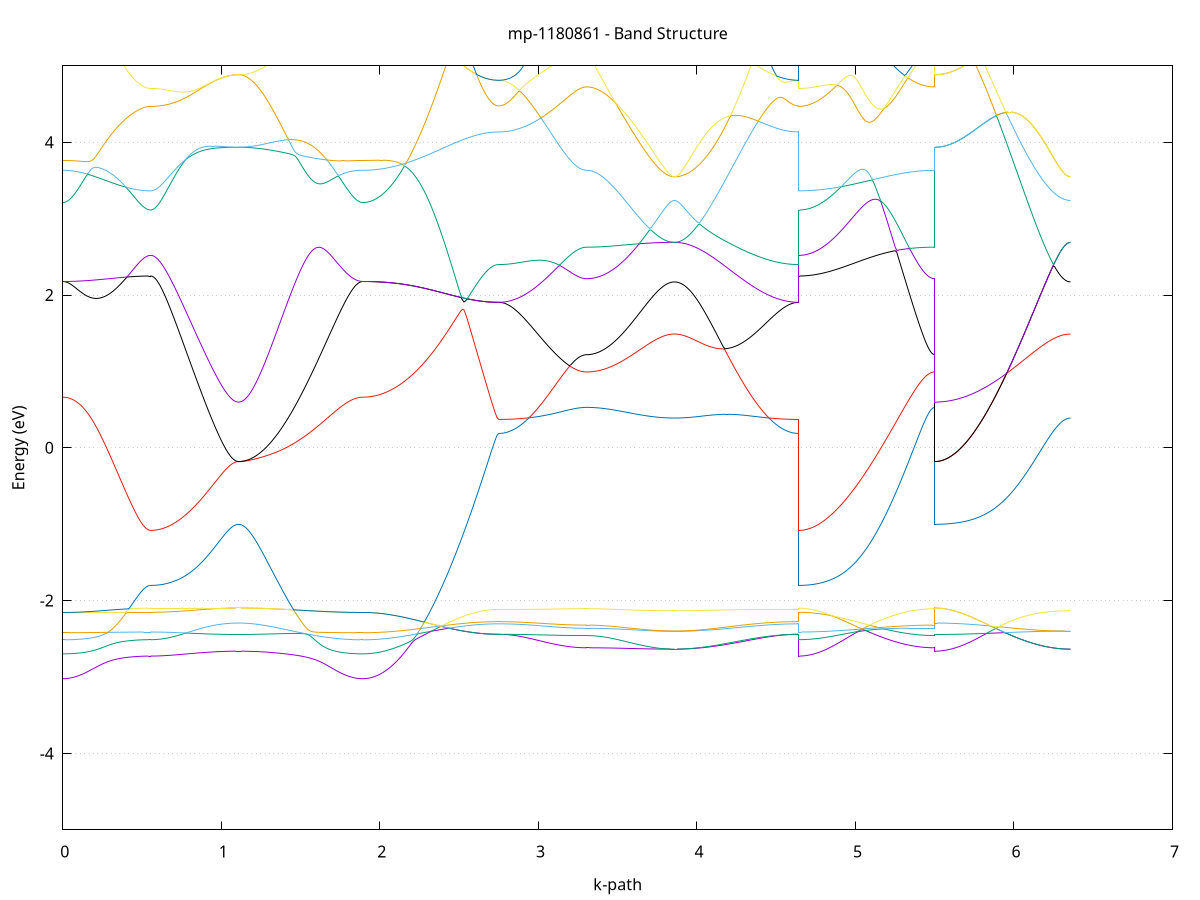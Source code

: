 set title 'mp-1180861 - Band Structure'
set xlabel 'k-path'
set ylabel 'Energy (eV)'
set grid y
set yrange [-5:5]
set terminal png size 800,600
set output 'mp-1180861_bands_gnuplot.png'
plot '-' using 1:2 with lines notitle, '-' using 1:2 with lines notitle, '-' using 1:2 with lines notitle, '-' using 1:2 with lines notitle, '-' using 1:2 with lines notitle, '-' using 1:2 with lines notitle, '-' using 1:2 with lines notitle, '-' using 1:2 with lines notitle, '-' using 1:2 with lines notitle, '-' using 1:2 with lines notitle, '-' using 1:2 with lines notitle, '-' using 1:2 with lines notitle, '-' using 1:2 with lines notitle, '-' using 1:2 with lines notitle, '-' using 1:2 with lines notitle, '-' using 1:2 with lines notitle, '-' using 1:2 with lines notitle, '-' using 1:2 with lines notitle, '-' using 1:2 with lines notitle, '-' using 1:2 with lines notitle, '-' using 1:2 with lines notitle, '-' using 1:2 with lines notitle, '-' using 1:2 with lines notitle, '-' using 1:2 with lines notitle, '-' using 1:2 with lines notitle, '-' using 1:2 with lines notitle, '-' using 1:2 with lines notitle, '-' using 1:2 with lines notitle, '-' using 1:2 with lines notitle, '-' using 1:2 with lines notitle, '-' using 1:2 with lines notitle, '-' using 1:2 with lines notitle, '-' using 1:2 with lines notitle, '-' using 1:2 with lines notitle, '-' using 1:2 with lines notitle, '-' using 1:2 with lines notitle, '-' using 1:2 with lines notitle, '-' using 1:2 with lines notitle, '-' using 1:2 with lines notitle, '-' using 1:2 with lines notitle, '-' using 1:2 with lines notitle, '-' using 1:2 with lines notitle, '-' using 1:2 with lines notitle, '-' using 1:2 with lines notitle, '-' using 1:2 with lines notitle, '-' using 1:2 with lines notitle, '-' using 1:2 with lines notitle, '-' using 1:2 with lines notitle, '-' using 1:2 with lines notitle, '-' using 1:2 with lines notitle, '-' using 1:2 with lines notitle, '-' using 1:2 with lines notitle, '-' using 1:2 with lines notitle, '-' using 1:2 with lines notitle, '-' using 1:2 with lines notitle, '-' using 1:2 with lines notitle, '-' using 1:2 with lines notitle, '-' using 1:2 with lines notitle, '-' using 1:2 with lines notitle, '-' using 1:2 with lines notitle, '-' using 1:2 with lines notitle, '-' using 1:2 with lines notitle, '-' using 1:2 with lines notitle, '-' using 1:2 with lines notitle
0.000000 -31.582423
0.009899 -31.582423
0.019798 -31.582323
0.029698 -31.582323
0.039597 -31.582323
0.049496 -31.582323
0.059395 -31.582223
0.069295 -31.582123
0.079194 -31.582123
0.089093 -31.582023
0.098992 -31.581923
0.108892 -31.581823
0.118791 -31.581723
0.128690 -31.581623
0.138589 -31.581523
0.148489 -31.581423
0.158388 -31.581223
0.168287 -31.581123
0.178186 -31.580923
0.188086 -31.580823
0.197985 -31.580623
0.207884 -31.580423
0.217783 -31.580323
0.227683 -31.580123
0.237582 -31.579923
0.247481 -31.579723
0.257380 -31.579523
0.267280 -31.579223
0.277179 -31.579023
0.287078 -31.578823
0.296977 -31.578623
0.306877 -31.578323
0.316776 -31.578123
0.326675 -31.577823
0.336574 -31.577623
0.346473 -31.577323
0.356373 -31.577023
0.366272 -31.576823
0.376171 -31.576523
0.386070 -31.576223
0.395970 -31.575923
0.405869 -31.575623
0.415768 -31.575423
0.425667 -31.575123
0.435567 -31.574823
0.445466 -31.574523
0.455365 -31.574223
0.465264 -31.573923
0.475164 -31.573623
0.485063 -31.573223
0.494962 -31.572923
0.504861 -31.572623
0.514761 -31.572323
0.524660 -31.572023
0.534559 -31.571723
0.544458 -31.571423
0.554358 -31.571223
0.554358 -31.571223
0.564257 -31.571223
0.574156 -31.571223
0.584055 -31.571223
0.593955 -31.571223
0.603854 -31.571223
0.613753 -31.571223
0.623652 -31.571223
0.633552 -31.571123
0.643451 -31.571123
0.653350 -31.571123
0.663249 -31.571123
0.673148 -31.571123
0.683048 -31.571123
0.692947 -31.571123
0.702846 -31.571123
0.712745 -31.571123
0.722645 -31.571123
0.732544 -31.571123
0.742443 -31.571123
0.752342 -31.571123
0.762242 -31.571123
0.772141 -31.571123
0.782040 -31.571123
0.791939 -31.571123
0.801839 -31.571023
0.811738 -31.571023
0.821637 -31.571023
0.831536 -31.571023
0.841436 -31.571023
0.851335 -31.571023
0.861234 -31.571023
0.871133 -31.571023
0.881033 -31.571023
0.890932 -31.571023
0.900831 -31.571023
0.910730 -31.571023
0.920630 -31.570923
0.930529 -31.570923
0.940428 -31.570923
0.950327 -31.570923
0.960227 -31.570923
0.970126 -31.570923
0.980025 -31.570923
0.989924 -31.570923
0.999823 -31.570923
1.009723 -31.570923
1.019622 -31.570923
1.029521 -31.570923
1.039420 -31.570923
1.049320 -31.570923
1.059219 -31.570923
1.069118 -31.570923
1.079017 -31.570923
1.088917 -31.570923
1.098816 -31.570923
1.108715 -31.570923
1.108715 -31.570923
1.118639 -31.570923
1.128563 -31.570923
1.138487 -31.570923
1.148410 -31.570923
1.158334 -31.571023
1.168258 -31.571023
1.178182 -31.571123
1.188106 -31.571223
1.198029 -31.571223
1.207953 -31.571323
1.217877 -31.571423
1.227801 -31.571523
1.237725 -31.571623
1.247648 -31.571723
1.257572 -31.571923
1.267496 -31.572023
1.277420 -31.572123
1.287344 -31.572323
1.297267 -31.572423
1.307191 -31.572623
1.317115 -31.572823
1.327039 -31.572923
1.336963 -31.573123
1.346886 -31.573323
1.356810 -31.573523
1.366734 -31.573723
1.376658 -31.573923
1.386582 -31.574123
1.396505 -31.574323
1.406429 -31.574523
1.416353 -31.574723
1.426277 -31.574923
1.436200 -31.575223
1.446124 -31.575423
1.456048 -31.575623
1.465972 -31.575823
1.475896 -31.576123
1.485819 -31.576323
1.495743 -31.576523
1.505667 -31.576723
1.515591 -31.577023
1.525515 -31.577223
1.535438 -31.577423
1.545362 -31.577623
1.555286 -31.577923
1.565210 -31.578123
1.575134 -31.578323
1.585057 -31.578523
1.594981 -31.578723
1.604905 -31.579023
1.614829 -31.579223
1.624753 -31.579423
1.634676 -31.579623
1.644600 -31.579823
1.654524 -31.579923
1.664448 -31.580123
1.674372 -31.580323
1.684295 -31.580523
1.694219 -31.580623
1.704143 -31.580823
1.714067 -31.581023
1.723991 -31.581123
1.733914 -31.581223
1.743838 -31.581423
1.753762 -31.581523
1.763686 -31.581623
1.773610 -31.581723
1.783533 -31.581823
1.793457 -31.581923
1.803381 -31.582023
1.813305 -31.582123
1.823229 -31.582123
1.833152 -31.582223
1.843076 -31.582223
1.853000 -31.582323
1.862924 -31.582323
1.872848 -31.582323
1.882771 -31.582423
1.892695 -31.582423
1.892695 -31.582423
1.902662 -31.582423
1.912628 -31.582323
1.922594 -31.582323
1.932561 -31.582223
1.942527 -31.582123
1.952494 -31.582023
1.962460 -31.581923
1.972427 -31.581723
1.982393 -31.581523
1.992360 -31.581323
2.002326 -31.581123
2.012292 -31.580923
2.022259 -31.580623
2.032225 -31.580423
2.042192 -31.580123
2.052158 -31.579823
2.062125 -31.579423
2.072091 -31.579123
2.082058 -31.578723
2.092024 -31.578423
2.101990 -31.578023
2.111957 -31.577623
2.121923 -31.577123
2.131890 -31.576723
2.141856 -31.576323
2.151823 -31.575823
2.161789 -31.575323
2.171755 -31.574923
2.181722 -31.574423
2.191688 -31.573823
2.201655 -31.573323
2.211621 -31.572823
2.221588 -31.572323
2.231554 -31.571723
2.241521 -31.571223
2.251487 -31.570623
2.261453 -31.570123
2.271420 -31.569523
2.281386 -31.568923
2.291353 -31.568423
2.301319 -31.567823
2.311286 -31.567223
2.321252 -31.566723
2.331218 -31.566123
2.341185 -31.565523
2.351151 -31.564923
2.361118 -31.564423
2.371084 -31.563823
2.381051 -31.563223
2.391017 -31.562723
2.400984 -31.562123
2.410950 -31.561623
2.420916 -31.561023
2.430883 -31.560523
2.440849 -31.560023
2.450816 -31.559423
2.460782 -31.558923
2.470749 -31.558423
2.480715 -31.557923
2.490682 -31.557523
2.500648 -31.557023
2.510614 -31.556623
2.520581 -31.556123
2.530547 -31.555723
2.540514 -31.555323
2.550480 -31.554923
2.560447 -31.554523
2.570413 -31.554223
2.580379 -31.553823
2.590346 -31.553523
2.600312 -31.553223
2.610279 -31.552923
2.620245 -31.552623
2.630212 -31.552323
2.640178 -31.552123
2.650145 -31.551923
2.660111 -31.551723
2.670077 -31.551523
2.680044 -31.551423
2.690010 -31.551223
2.699977 -31.551123
2.709943 -31.551023
2.719910 -31.550923
2.729876 -31.550923
2.739842 -31.550923
2.749809 -31.550823
2.749809 -31.550823
2.759708 -31.550823
2.769607 -31.550823
2.779507 -31.550823
2.789406 -31.550823
2.799305 -31.550723
2.809204 -31.550723
2.819104 -31.550623
2.829003 -31.550623
2.838902 -31.550523
2.848801 -31.550423
2.858701 -31.550323
2.868600 -31.550323
2.878499 -31.550223
2.888398 -31.550023
2.898298 -31.549923
2.908197 -31.549823
2.918096 -31.549723
2.927995 -31.549523
2.937895 -31.549423
2.947794 -31.549223
2.957693 -31.549123
2.967592 -31.548923
2.977491 -31.548723
2.987391 -31.548623
2.997290 -31.548423
3.007189 -31.548223
3.017088 -31.548023
3.026988 -31.547823
3.036887 -31.547623
3.046786 -31.547323
3.056685 -31.547123
3.066585 -31.546923
3.076484 -31.546723
3.086383 -31.546423
3.096282 -31.546223
3.106182 -31.545923
3.116081 -31.545723
3.125980 -31.545423
3.135879 -31.545223
3.145779 -31.544923
3.155678 -31.544623
3.165577 -31.544423
3.175476 -31.544123
3.185376 -31.543823
3.195275 -31.543523
3.205174 -31.543323
3.215073 -31.543023
3.224973 -31.542723
3.234872 -31.542423
3.244771 -31.542123
3.254670 -31.541823
3.264570 -31.541523
3.274469 -31.541223
3.284368 -31.540923
3.294267 -31.540723
3.304166 -31.540423
3.304166 -31.540423
3.314066 -31.540423
3.323965 -31.540423
3.333864 -31.540423
3.343763 -31.540423
3.353663 -31.540423
3.363562 -31.540423
3.373461 -31.540423
3.383360 -31.540423
3.393260 -31.540423
3.403159 -31.540423
3.413058 -31.540423
3.422957 -31.540423
3.432857 -31.540423
3.442756 -31.540423
3.452655 -31.540423
3.462554 -31.540423
3.472454 -31.540423
3.482353 -31.540423
3.492252 -31.540423
3.502151 -31.540423
3.512051 -31.540423
3.521950 -31.540423
3.531849 -31.540423
3.541748 -31.540423
3.551648 -31.540423
3.561547 -31.540423
3.571446 -31.540423
3.581345 -31.540423
3.591245 -31.540423
3.601144 -31.540423
3.611043 -31.540423
3.620942 -31.540423
3.630841 -31.540423
3.640741 -31.540423
3.650640 -31.540423
3.660539 -31.540423
3.670438 -31.540423
3.680338 -31.540423
3.690237 -31.540423
3.700136 -31.540423
3.710035 -31.540423
3.719935 -31.540323
3.729834 -31.540323
3.739733 -31.540323
3.749632 -31.540323
3.759532 -31.540323
3.769431 -31.540323
3.779330 -31.540323
3.789229 -31.540323
3.799129 -31.540323
3.809028 -31.540323
3.818927 -31.540323
3.828826 -31.540323
3.838726 -31.540323
3.848625 -31.540323
3.858524 -31.540323
3.858524 -31.540323
3.868448 -31.540323
3.878372 -31.540423
3.888295 -31.540423
3.898219 -31.540423
3.908143 -31.540423
3.918067 -31.540523
3.927991 -31.540523
3.937914 -31.540623
3.947838 -31.540723
3.957762 -31.540723
3.967686 -31.540823
3.977610 -31.540923
3.987533 -31.541023
3.997457 -31.541123
4.007381 -31.541223
4.017305 -31.541423
4.027229 -31.541523
4.037152 -31.541623
4.047076 -31.541823
4.057000 -31.541923
4.066924 -31.542123
4.076848 -31.542223
4.086771 -31.542423
4.096695 -31.542623
4.106619 -31.542723
4.116543 -31.542923
4.126467 -31.543123
4.136390 -31.543323
4.146314 -31.543523
4.156238 -31.543723
4.166162 -31.543923
4.176086 -31.544123
4.186009 -31.544323
4.195933 -31.544523
4.205857 -31.544723
4.215781 -31.544923
4.225705 -31.545123
4.235628 -31.545323
4.245552 -31.545523
4.255476 -31.545723
4.265400 -31.545923
4.275324 -31.546123
4.285247 -31.546323
4.295171 -31.546523
4.305095 -31.546723
4.315019 -31.546923
4.324943 -31.547123
4.334866 -31.547323
4.344790 -31.547523
4.354714 -31.547723
4.364638 -31.547923
4.374562 -31.548123
4.384485 -31.548323
4.394409 -31.548523
4.404333 -31.548623
4.414257 -31.548823
4.424181 -31.549023
4.434104 -31.549123
4.444028 -31.549323
4.453952 -31.549423
4.463876 -31.549623
4.473800 -31.549723
4.483723 -31.549823
4.493647 -31.549923
4.503571 -31.550123
4.513495 -31.550223
4.523419 -31.550323
4.533342 -31.550423
4.543266 -31.550423
4.553190 -31.550523
4.563114 -31.550623
4.573037 -31.550623
4.582961 -31.550723
4.592885 -31.550723
4.602809 -31.550823
4.612733 -31.550823
4.622656 -31.550823
4.632580 -31.550823
4.642504 -31.550823
4.642504 -31.571223
4.652471 -31.571223
4.662437 -31.571123
4.672403 -31.571123
4.682370 -31.571023
4.692336 -31.570923
4.702303 -31.570823
4.712269 -31.570723
4.722236 -31.570523
4.732202 -31.570323
4.742168 -31.570223
4.752135 -31.569923
4.762101 -31.569723
4.772068 -31.569523
4.782034 -31.569223
4.792001 -31.568923
4.801967 -31.568623
4.811934 -31.568323
4.821900 -31.568023
4.831866 -31.567623
4.841833 -31.567223
4.851799 -31.566923
4.861766 -31.566523
4.871732 -31.566123
4.881699 -31.565623
4.891665 -31.565223
4.901631 -31.564723
4.911598 -31.564323
4.921564 -31.563823
4.931531 -31.563323
4.941497 -31.562823
4.951464 -31.562323
4.961430 -31.561823
4.971397 -31.561323
4.981363 -31.560723
4.991329 -31.560223
5.001296 -31.559723
5.011262 -31.559123
5.021229 -31.558623
5.031195 -31.558023
5.041162 -31.557523
5.051128 -31.556923
5.061095 -31.556323
5.071061 -31.555823
5.081027 -31.555223
5.090994 -31.554623
5.100960 -31.554123
5.110927 -31.553523
5.120893 -31.553023
5.130860 -31.552423
5.140826 -31.551923
5.150792 -31.551323
5.160759 -31.550823
5.170725 -31.550323
5.180692 -31.549823
5.190658 -31.549223
5.200625 -31.548723
5.210591 -31.548223
5.220558 -31.547823
5.230524 -31.547323
5.240490 -31.546823
5.250457 -31.546423
5.260423 -31.545923
5.270390 -31.545523
5.280356 -31.545123
5.290323 -31.544723
5.300289 -31.544323
5.310255 -31.544023
5.320222 -31.543623
5.330188 -31.543323
5.340155 -31.543023
5.350121 -31.542723
5.360088 -31.542423
5.370054 -31.542123
5.380021 -31.541923
5.389987 -31.541623
5.399953 -31.541423
5.409920 -31.541223
5.419886 -31.541123
5.429853 -31.540923
5.439819 -31.540823
5.449786 -31.540723
5.459752 -31.540623
5.469718 -31.540523
5.479685 -31.540523
5.489651 -31.540423
5.499618 -31.540423
5.499618 -31.570923
5.509584 -31.570923
5.519551 -31.570823
5.529517 -31.570823
5.539484 -31.570723
5.549450 -31.570623
5.559416 -31.570523
5.569383 -31.570423
5.579349 -31.570223
5.589316 -31.570123
5.599282 -31.569923
5.609249 -31.569723
5.619215 -31.569423
5.629182 -31.569223
5.639148 -31.568923
5.649114 -31.568623
5.659081 -31.568423
5.669047 -31.568023
5.679014 -31.567723
5.688980 -31.567423
5.698947 -31.567023
5.708913 -31.566623
5.718879 -31.566223
5.728846 -31.565823
5.738812 -31.565423
5.748779 -31.565023
5.758745 -31.564523
5.768712 -31.564123
5.778678 -31.563623
5.788645 -31.563123
5.798611 -31.562623
5.808577 -31.562123
5.818544 -31.561623
5.828510 -31.561123
5.838477 -31.560623
5.848443 -31.560023
5.858410 -31.559523
5.868376 -31.559023
5.878342 -31.558423
5.888309 -31.557923
5.898275 -31.557323
5.908242 -31.556823
5.918208 -31.556223
5.928175 -31.555623
5.938141 -31.555123
5.948108 -31.554523
5.958074 -31.554023
5.968040 -31.553423
5.978007 -31.552923
5.987973 -31.552323
5.997940 -31.551823
6.007906 -31.551223
6.017873 -31.550723
6.027839 -31.550223
6.037806 -31.549723
6.047772 -31.549223
6.057738 -31.548723
6.067705 -31.548223
6.077671 -31.547723
6.087638 -31.547223
6.097604 -31.546823
6.107571 -31.546323
6.117537 -31.545923
6.127503 -31.545423
6.137470 -31.545023
6.147436 -31.544623
6.157403 -31.544323
6.167369 -31.543923
6.177336 -31.543523
6.187302 -31.543223
6.197269 -31.542923
6.207235 -31.542623
6.217201 -31.542323
6.227168 -31.542023
6.237134 -31.541823
6.247101 -31.541623
6.257067 -31.541323
6.267034 -31.541223
6.277000 -31.541023
6.286966 -31.540823
6.296933 -31.540723
6.306899 -31.540623
6.316866 -31.540523
6.326832 -31.540423
6.336799 -31.540423
6.346765 -31.540323
6.356732 -31.540323
e
0.000000 -31.560123
0.009899 -31.560123
0.019798 -31.560123
0.029698 -31.560123
0.039597 -31.560223
0.049496 -31.560223
0.059395 -31.560223
0.069295 -31.560323
0.079194 -31.560423
0.089093 -31.560423
0.098992 -31.560523
0.108892 -31.560623
0.118791 -31.560723
0.128690 -31.560823
0.138589 -31.560923
0.148489 -31.561023
0.158388 -31.561223
0.168287 -31.561323
0.178186 -31.561423
0.188086 -31.561623
0.197985 -31.561823
0.207884 -31.561923
0.217783 -31.562123
0.227683 -31.562323
0.237582 -31.562523
0.247481 -31.562723
0.257380 -31.562923
0.267280 -31.563123
0.277179 -31.563323
0.287078 -31.563523
0.296977 -31.563723
0.306877 -31.563923
0.316776 -31.564223
0.326675 -31.564423
0.336574 -31.564723
0.346473 -31.564923
0.356373 -31.565223
0.366272 -31.565423
0.376171 -31.565723
0.386070 -31.566023
0.395970 -31.566323
0.405869 -31.566523
0.415768 -31.566823
0.425667 -31.567123
0.435567 -31.567423
0.445466 -31.567723
0.455365 -31.568023
0.465264 -31.568323
0.475164 -31.568623
0.485063 -31.568923
0.494962 -31.569223
0.504861 -31.569523
0.514761 -31.569823
0.524660 -31.570123
0.534559 -31.570423
0.544458 -31.570723
0.554358 -31.571023
0.554358 -31.571023
0.564257 -31.571023
0.574156 -31.571023
0.584055 -31.571023
0.593955 -31.571023
0.603854 -31.571023
0.613753 -31.571023
0.623652 -31.571023
0.633552 -31.571023
0.643451 -31.571023
0.653350 -31.571023
0.663249 -31.571023
0.673148 -31.571023
0.683048 -31.571023
0.692947 -31.571023
0.702846 -31.570923
0.712745 -31.570923
0.722645 -31.570923
0.732544 -31.570923
0.742443 -31.570923
0.752342 -31.570923
0.762242 -31.570923
0.772141 -31.570923
0.782040 -31.570923
0.791939 -31.570923
0.801839 -31.570923
0.811738 -31.570923
0.821637 -31.570923
0.831536 -31.570923
0.841436 -31.570923
0.851335 -31.570923
0.861234 -31.570923
0.871133 -31.570923
0.881033 -31.570923
0.890932 -31.570923
0.900831 -31.570923
0.910730 -31.570923
0.920630 -31.570923
0.930529 -31.570923
0.940428 -31.570923
0.950327 -31.570923
0.960227 -31.570923
0.970126 -31.570923
0.980025 -31.570923
0.989924 -31.570923
0.999823 -31.570923
1.009723 -31.570923
1.019622 -31.570923
1.029521 -31.570923
1.039420 -31.570923
1.049320 -31.570923
1.059219 -31.570923
1.069118 -31.570923
1.079017 -31.570923
1.088917 -31.570923
1.098816 -31.570923
1.108715 -31.570923
1.108715 -31.570923
1.118639 -31.570923
1.128563 -31.570923
1.138487 -31.570823
1.148410 -31.570823
1.158334 -31.570823
1.168258 -31.570723
1.178182 -31.570723
1.188106 -31.570623
1.198029 -31.570523
1.207953 -31.570523
1.217877 -31.570423
1.227801 -31.570323
1.237725 -31.570223
1.247648 -31.570123
1.257572 -31.569923
1.267496 -31.569823
1.277420 -31.569723
1.287344 -31.569623
1.297267 -31.569423
1.307191 -31.569323
1.317115 -31.569123
1.327039 -31.568923
1.336963 -31.568823
1.346886 -31.568623
1.356810 -31.568423
1.366734 -31.568223
1.376658 -31.568123
1.386582 -31.567923
1.396505 -31.567723
1.406429 -31.567523
1.416353 -31.567323
1.426277 -31.567123
1.436200 -31.566923
1.446124 -31.566723
1.456048 -31.566423
1.465972 -31.566223
1.475896 -31.566023
1.485819 -31.565823
1.495743 -31.565623
1.505667 -31.565423
1.515591 -31.565223
1.525515 -31.565023
1.535438 -31.564723
1.545362 -31.564523
1.555286 -31.564323
1.565210 -31.564123
1.575134 -31.563923
1.585057 -31.563723
1.594981 -31.563523
1.604905 -31.563323
1.614829 -31.563123
1.624753 -31.562923
1.634676 -31.562723
1.644600 -31.562523
1.654524 -31.562423
1.664448 -31.562223
1.674372 -31.562023
1.684295 -31.561923
1.694219 -31.561723
1.704143 -31.561623
1.714067 -31.561423
1.723991 -31.561323
1.733914 -31.561223
1.743838 -31.561023
1.753762 -31.560923
1.763686 -31.560823
1.773610 -31.560723
1.783533 -31.560623
1.793457 -31.560523
1.803381 -31.560423
1.813305 -31.560423
1.823229 -31.560323
1.833152 -31.560223
1.843076 -31.560223
1.853000 -31.560223
1.862924 -31.560123
1.872848 -31.560123
1.882771 -31.560123
1.892695 -31.560123
1.892695 -31.560123
1.902662 -31.560123
1.912628 -31.560123
1.922594 -31.560023
1.932561 -31.559923
1.942527 -31.559823
1.952494 -31.559723
1.962460 -31.559623
1.972427 -31.559523
1.982393 -31.559323
1.992360 -31.559123
2.002326 -31.558923
2.012292 -31.558723
2.022259 -31.558423
2.032225 -31.558223
2.042192 -31.557923
2.052158 -31.557623
2.062125 -31.557323
2.072091 -31.557023
2.082058 -31.556623
2.092024 -31.556323
2.101990 -31.555923
2.111957 -31.555523
2.121923 -31.555123
2.131890 -31.554723
2.141856 -31.554223
2.151823 -31.553823
2.161789 -31.553323
2.171755 -31.552923
2.181722 -31.552423
2.191688 -31.551923
2.201655 -31.551423
2.211621 -31.550923
2.221588 -31.550423
2.231554 -31.549923
2.241521 -31.549423
2.251487 -31.548823
2.261453 -31.548323
2.271420 -31.547823
2.281386 -31.547223
2.291353 -31.546723
2.301319 -31.546123
2.311286 -31.545623
2.321252 -31.545023
2.331218 -31.544523
2.341185 -31.543923
2.351151 -31.543423
2.361118 -31.542823
2.371084 -31.542323
2.381051 -31.541723
2.391017 -31.541223
2.400984 -31.540723
2.410950 -31.540123
2.420916 -31.539623
2.430883 -31.539123
2.440849 -31.538623
2.450816 -31.538123
2.460782 -31.537623
2.470749 -31.537123
2.480715 -31.536723
2.490682 -31.536223
2.500648 -31.535823
2.510614 -31.535323
2.520581 -31.534923
2.530547 -31.534523
2.540514 -31.534123
2.550480 -31.533723
2.560447 -31.533423
2.570413 -31.533023
2.580379 -31.532723
2.590346 -31.532423
2.600312 -31.532123
2.610279 -31.531823
2.620245 -31.531523
2.630212 -31.531323
2.640178 -31.531123
2.650145 -31.530823
2.660111 -31.530723
2.670077 -31.530523
2.680044 -31.530323
2.690010 -31.530223
2.699977 -31.530123
2.709943 -31.530023
2.719910 -31.529923
2.729876 -31.529923
2.739842 -31.529923
2.749809 -31.529823
2.749809 -31.529823
2.759708 -31.529823
2.769607 -31.529923
2.779507 -31.529923
2.789406 -31.529923
2.799305 -31.529923
2.809204 -31.530023
2.819104 -31.530023
2.829003 -31.530123
2.838902 -31.530223
2.848801 -31.530323
2.858701 -31.530323
2.868600 -31.530423
2.878499 -31.530523
2.888398 -31.530623
2.898298 -31.530823
2.908197 -31.530923
2.918096 -31.531023
2.927995 -31.531223
2.937895 -31.531323
2.947794 -31.531523
2.957693 -31.531623
2.967592 -31.531823
2.977491 -31.532023
2.987391 -31.532123
2.997290 -31.532323
3.007189 -31.532523
3.017088 -31.532723
3.026988 -31.532923
3.036887 -31.533123
3.046786 -31.533423
3.056685 -31.533623
3.066585 -31.533823
3.076484 -31.534023
3.086383 -31.534323
3.096282 -31.534523
3.106182 -31.534823
3.116081 -31.535023
3.125980 -31.535323
3.135879 -31.535523
3.145779 -31.535823
3.155678 -31.536123
3.165577 -31.536323
3.175476 -31.536623
3.185376 -31.536923
3.195275 -31.537223
3.205174 -31.537423
3.215073 -31.537723
3.224973 -31.538023
3.234872 -31.538323
3.244771 -31.538623
3.254670 -31.538923
3.264570 -31.539223
3.274469 -31.539523
3.284368 -31.539823
3.294267 -31.540123
3.304166 -31.540323
3.304166 -31.540323
3.314066 -31.540323
3.323965 -31.540323
3.333864 -31.540323
3.343763 -31.540323
3.353663 -31.540323
3.363562 -31.540323
3.373461 -31.540323
3.383360 -31.540323
3.393260 -31.540323
3.403159 -31.540323
3.413058 -31.540323
3.422957 -31.540323
3.432857 -31.540323
3.442756 -31.540323
3.452655 -31.540323
3.462554 -31.540323
3.472454 -31.540323
3.482353 -31.540323
3.492252 -31.540323
3.502151 -31.540323
3.512051 -31.540323
3.521950 -31.540323
3.531849 -31.540323
3.541748 -31.540323
3.551648 -31.540323
3.561547 -31.540323
3.571446 -31.540323
3.581345 -31.540323
3.591245 -31.540323
3.601144 -31.540323
3.611043 -31.540323
3.620942 -31.540323
3.630841 -31.540323
3.640741 -31.540323
3.650640 -31.540323
3.660539 -31.540323
3.670438 -31.540323
3.680338 -31.540323
3.690237 -31.540323
3.700136 -31.540323
3.710035 -31.540323
3.719935 -31.540323
3.729834 -31.540323
3.739733 -31.540323
3.749632 -31.540323
3.759532 -31.540323
3.769431 -31.540323
3.779330 -31.540323
3.789229 -31.540323
3.799129 -31.540323
3.809028 -31.540323
3.818927 -31.540323
3.828826 -31.540323
3.838726 -31.540323
3.848625 -31.540323
3.858524 -31.540323
3.858524 -31.540323
3.868448 -31.540323
3.878372 -31.540323
3.888295 -31.540323
3.898219 -31.540323
3.908143 -31.540223
3.918067 -31.540223
3.927991 -31.540123
3.937914 -31.540123
3.947838 -31.540023
3.957762 -31.539923
3.967686 -31.539823
3.977610 -31.539723
3.987533 -31.539723
3.997457 -31.539523
4.007381 -31.539423
4.017305 -31.539323
4.027229 -31.539223
4.037152 -31.539123
4.047076 -31.538923
4.057000 -31.538823
4.066924 -31.538623
4.076848 -31.538523
4.086771 -31.538323
4.096695 -31.538123
4.106619 -31.538023
4.116543 -31.537823
4.126467 -31.537623
4.136390 -31.537423
4.146314 -31.537223
4.156238 -31.537023
4.166162 -31.536823
4.176086 -31.536623
4.186009 -31.536423
4.195933 -31.536223
4.205857 -31.536023
4.215781 -31.535823
4.225705 -31.535623
4.235628 -31.535423
4.245552 -31.535223
4.255476 -31.535023
4.265400 -31.534823
4.275324 -31.534623
4.285247 -31.534423
4.295171 -31.534223
4.305095 -31.534023
4.315019 -31.533823
4.324943 -31.533623
4.334866 -31.533423
4.344790 -31.533223
4.354714 -31.533023
4.364638 -31.532823
4.374562 -31.532623
4.384485 -31.532423
4.394409 -31.532223
4.404333 -31.532123
4.414257 -31.531923
4.424181 -31.531723
4.434104 -31.531623
4.444028 -31.531423
4.453952 -31.531323
4.463876 -31.531123
4.473800 -31.531023
4.483723 -31.530923
4.493647 -31.530823
4.503571 -31.530623
4.513495 -31.530523
4.523419 -31.530423
4.533342 -31.530323
4.543266 -31.530323
4.553190 -31.530223
4.563114 -31.530123
4.573037 -31.530023
4.582961 -31.530023
4.592885 -31.529923
4.602809 -31.529923
4.612733 -31.529923
4.622656 -31.529923
4.632580 -31.529823
4.642504 -31.529823
4.642504 -31.571023
4.652471 -31.571023
4.662437 -31.570923
4.672403 -31.570923
4.682370 -31.570823
4.692336 -31.570723
4.702303 -31.570623
4.712269 -31.570523
4.722236 -31.570323
4.732202 -31.570223
4.742168 -31.570023
4.752135 -31.569823
4.762101 -31.569523
4.772068 -31.569323
4.782034 -31.569023
4.792001 -31.568723
4.801967 -31.568423
4.811934 -31.568123
4.821900 -31.567823
4.831866 -31.567423
4.841833 -31.567123
4.851799 -31.566723
4.861766 -31.566323
4.871732 -31.565923
4.881699 -31.565523
4.891665 -31.565123
4.901631 -31.564623
4.911598 -31.564123
4.921564 -31.563723
4.931531 -31.563223
4.941497 -31.562723
4.951464 -31.562223
4.961430 -31.561723
4.971397 -31.561223
4.981363 -31.560723
4.991329 -31.560123
5.001296 -31.559623
5.011262 -31.559023
5.021229 -31.558523
5.031195 -31.558023
5.041162 -31.557423
5.051128 -31.556823
5.061095 -31.556323
5.071061 -31.555723
5.081027 -31.555223
5.090994 -31.554623
5.100960 -31.554123
5.110927 -31.553523
5.120893 -31.553023
5.130860 -31.552423
5.140826 -31.551923
5.150792 -31.551323
5.160759 -31.550823
5.170725 -31.550323
5.180692 -31.549723
5.190658 -31.549223
5.200625 -31.548723
5.210591 -31.548223
5.220558 -31.547723
5.230524 -31.547223
5.240490 -31.546823
5.250457 -31.546323
5.260423 -31.545923
5.270390 -31.545423
5.280356 -31.545023
5.290323 -31.544623
5.300289 -31.544223
5.310255 -31.543923
5.320222 -31.543523
5.330188 -31.543223
5.340155 -31.542923
5.350121 -31.542623
5.360088 -31.542323
5.370054 -31.542023
5.380021 -31.541823
5.389987 -31.541523
5.399953 -31.541323
5.409920 -31.541123
5.419886 -31.540923
5.429853 -31.540823
5.439819 -31.540723
5.449786 -31.540523
5.459752 -31.540523
5.469718 -31.540423
5.479685 -31.540323
5.489651 -31.540323
5.499618 -31.540323
5.499618 -31.570923
5.509584 -31.570923
5.519551 -31.570823
5.529517 -31.570823
5.539484 -31.570723
5.549450 -31.570623
5.559416 -31.570523
5.569383 -31.570423
5.579349 -31.570223
5.589316 -31.570123
5.599282 -31.569923
5.609249 -31.569723
5.619215 -31.569423
5.629182 -31.569223
5.639148 -31.568923
5.649114 -31.568623
5.659081 -31.568423
5.669047 -31.568023
5.679014 -31.567723
5.688980 -31.567423
5.698947 -31.567023
5.708913 -31.566623
5.718879 -31.566223
5.728846 -31.565823
5.738812 -31.565423
5.748779 -31.565023
5.758745 -31.564523
5.768712 -31.564123
5.778678 -31.563623
5.788645 -31.563123
5.798611 -31.562623
5.808577 -31.562123
5.818544 -31.561623
5.828510 -31.561123
5.838477 -31.560623
5.848443 -31.560023
5.858410 -31.559523
5.868376 -31.559023
5.878342 -31.558423
5.888309 -31.557923
5.898275 -31.557323
5.908242 -31.556823
5.918208 -31.556223
5.928175 -31.555623
5.938141 -31.555123
5.948108 -31.554523
5.958074 -31.554023
5.968040 -31.553423
5.978007 -31.552923
5.987973 -31.552323
5.997940 -31.551823
6.007906 -31.551223
6.017873 -31.550723
6.027839 -31.550223
6.037806 -31.549723
6.047772 -31.549223
6.057738 -31.548723
6.067705 -31.548223
6.077671 -31.547723
6.087638 -31.547223
6.097604 -31.546723
6.107571 -31.546323
6.117537 -31.545923
6.127503 -31.545423
6.137470 -31.545023
6.147436 -31.544623
6.157403 -31.544323
6.167369 -31.543923
6.177336 -31.543523
6.187302 -31.543223
6.197269 -31.542923
6.207235 -31.542623
6.217201 -31.542323
6.227168 -31.542023
6.237134 -31.541823
6.247101 -31.541623
6.257067 -31.541323
6.267034 -31.541223
6.277000 -31.541023
6.286966 -31.540823
6.296933 -31.540723
6.306899 -31.540623
6.316866 -31.540523
6.326832 -31.540423
6.336799 -31.540423
6.346765 -31.540323
6.356732 -31.540323
e
0.000000 -15.241923
0.009899 -15.241823
0.019798 -15.241823
0.029698 -15.241723
0.039597 -15.241623
0.049496 -15.241523
0.059395 -15.241423
0.069295 -15.241223
0.079194 -15.241023
0.089093 -15.240823
0.098992 -15.240523
0.108892 -15.240223
0.118791 -15.239923
0.128690 -15.239623
0.138589 -15.239323
0.148489 -15.238923
0.158388 -15.238523
0.168287 -15.238123
0.178186 -15.237723
0.188086 -15.237223
0.197985 -15.236723
0.207884 -15.236223
0.217783 -15.235723
0.227683 -15.235223
0.237582 -15.234723
0.247481 -15.234123
0.257380 -15.233623
0.267280 -15.233023
0.277179 -15.232423
0.287078 -15.231823
0.296977 -15.231223
0.306877 -15.230623
0.316776 -15.230023
0.326675 -15.229423
0.336574 -15.228823
0.346473 -15.228323
0.356373 -15.227723
0.366272 -15.227123
0.376171 -15.226523
0.386070 -15.226023
0.395970 -15.225523
0.405869 -15.224923
0.415768 -15.224423
0.425667 -15.224023
0.435567 -15.223523
0.445466 -15.223123
0.455365 -15.222723
0.465264 -15.222423
0.475164 -15.222023
0.485063 -15.221723
0.494962 -15.221523
0.504861 -15.221323
0.514761 -15.221123
0.524660 -15.220923
0.534559 -15.220823
0.544458 -15.220823
0.554358 -15.220723
0.554358 -15.220723
0.564257 -15.221923
0.574156 -15.224123
0.584055 -15.226623
0.593955 -15.229223
0.603854 -15.231923
0.613753 -15.234623
0.623652 -15.237323
0.633552 -15.239923
0.643451 -15.242623
0.653350 -15.245323
0.663249 -15.247923
0.673148 -15.250523
0.683048 -15.253123
0.692947 -15.255723
0.702846 -15.258223
0.712745 -15.260823
0.722645 -15.263223
0.732544 -15.265723
0.742443 -15.268123
0.752342 -15.270523
0.762242 -15.272823
0.772141 -15.275123
0.782040 -15.277423
0.791939 -15.279623
0.801839 -15.281823
0.811738 -15.283923
0.821637 -15.285923
0.831536 -15.287923
0.841436 -15.289923
0.851335 -15.291823
0.861234 -15.293623
0.871133 -15.295423
0.881033 -15.297123
0.890932 -15.298823
0.900831 -15.300423
0.910730 -15.301923
0.920630 -15.303423
0.930529 -15.304823
0.940428 -15.306123
0.950327 -15.307423
0.960227 -15.308623
0.970126 -15.309723
0.980025 -15.310723
0.989924 -15.311723
0.999823 -15.312623
1.009723 -15.313423
1.019622 -15.314223
1.029521 -15.314823
1.039420 -15.315423
1.049320 -15.315923
1.059219 -15.316423
1.069118 -15.316723
1.079017 -15.317023
1.088917 -15.317223
1.098816 -15.317323
1.108715 -15.317323
1.108715 -15.317323
1.118639 -15.317323
1.128563 -15.317223
1.138487 -15.317023
1.148410 -15.316723
1.158334 -15.316423
1.168258 -15.315923
1.178182 -15.315423
1.188106 -15.314823
1.198029 -15.314223
1.207953 -15.313523
1.217877 -15.312723
1.227801 -15.311823
1.237725 -15.310923
1.247648 -15.309923
1.257572 -15.308923
1.267496 -15.307823
1.277420 -15.306623
1.287344 -15.305423
1.297267 -15.304223
1.307191 -15.302923
1.317115 -15.301623
1.327039 -15.300223
1.336963 -15.298823
1.346886 -15.297423
1.356810 -15.295923
1.366734 -15.294523
1.376658 -15.293023
1.386582 -15.291523
1.396505 -15.290023
1.406429 -15.288423
1.416353 -15.286923
1.426277 -15.285423
1.436200 -15.283823
1.446124 -15.282323
1.456048 -15.280823
1.465972 -15.279223
1.475896 -15.277723
1.485819 -15.276223
1.495743 -15.274723
1.505667 -15.273323
1.515591 -15.271823
1.525515 -15.270423
1.535438 -15.269023
1.545362 -15.267623
1.555286 -15.266223
1.565210 -15.264923
1.575134 -15.263623
1.585057 -15.262423
1.594981 -15.261123
1.604905 -15.259923
1.614829 -15.258723
1.624753 -15.257623
1.634676 -15.256523
1.644600 -15.255423
1.654524 -15.254423
1.664448 -15.253423
1.674372 -15.252423
1.684295 -15.251523
1.694219 -15.250623
1.704143 -15.249823
1.714067 -15.249023
1.723991 -15.248223
1.733914 -15.247523
1.743838 -15.246823
1.753762 -15.246223
1.763686 -15.245623
1.773610 -15.245123
1.783533 -15.244523
1.793457 -15.244123
1.803381 -15.243723
1.813305 -15.243323
1.823229 -15.243023
1.833152 -15.242723
1.843076 -15.242423
1.853000 -15.242223
1.862924 -15.242123
1.872848 -15.241923
1.882771 -15.241923
1.892695 -15.241923
1.892695 -15.241923
1.902662 -15.241823
1.912628 -15.241823
1.922594 -15.241723
1.932561 -15.241623
1.942527 -15.241523
1.952494 -15.241323
1.962460 -15.241123
1.972427 -15.240923
1.982393 -15.240623
1.992360 -15.240323
2.002326 -15.240023
2.012292 -15.239623
2.022259 -15.239323
2.032225 -15.238923
2.042192 -15.238423
2.052158 -15.238023
2.062125 -15.237523
2.072091 -15.237023
2.082058 -15.236423
2.092024 -15.235923
2.101990 -15.235323
2.111957 -15.234723
2.121923 -15.234123
2.131890 -15.233423
2.141856 -15.232823
2.151823 -15.232123
2.161789 -15.231423
2.171755 -15.230623
2.181722 -15.229923
2.191688 -15.229123
2.201655 -15.228423
2.211621 -15.227623
2.221588 -15.226823
2.231554 -15.226023
2.241521 -15.225223
2.251487 -15.224323
2.261453 -15.223523
2.271420 -15.222723
2.281386 -15.221823
2.291353 -15.221023
2.301319 -15.220123
2.311286 -15.219223
2.321252 -15.218423
2.331218 -15.217523
2.341185 -15.216723
2.351151 -15.215823
2.361118 -15.214923
2.371084 -15.214123
2.381051 -15.213223
2.391017 -15.219223
2.400984 -15.225623
2.410950 -15.232023
2.420916 -15.238423
2.430883 -15.244623
2.440849 -15.250723
2.450816 -15.256723
2.460782 -15.262623
2.470749 -15.268323
2.480715 -15.273923
2.490682 -15.279423
2.500648 -15.284723
2.510614 -15.289923
2.520581 -15.294923
2.530547 -15.299823
2.540514 -15.304423
2.550480 -15.308923
2.560447 -15.313223
2.570413 -15.317323
2.580379 -15.321323
2.590346 -15.325023
2.600312 -15.328523
2.610279 -15.331823
2.620245 -15.334923
2.630212 -15.337823
2.640178 -15.340523
2.650145 -15.343023
2.660111 -15.345223
2.670077 -15.347223
2.680044 -15.348923
2.690010 -15.350523
2.699977 -15.351823
2.709943 -15.352823
2.719910 -15.353723
2.729876 -15.354323
2.739842 -15.354623
2.749809 -15.354823
2.749809 -15.354823
2.759708 -15.354723
2.769607 -15.354723
2.779507 -15.354623
2.789406 -15.354523
2.799305 -15.354423
2.809204 -15.354323
2.819104 -15.354123
2.829003 -15.353923
2.838902 -15.353723
2.848801 -15.353523
2.858701 -15.353223
2.868600 -15.352923
2.878499 -15.352623
2.888398 -15.352323
2.898298 -15.351923
2.908197 -15.351523
2.918096 -15.351123
2.927995 -15.350723
2.937895 -15.350323
2.947794 -15.349823
2.957693 -15.349323
2.967592 -15.348823
2.977491 -15.348323
2.987391 -15.347823
2.997290 -15.347223
3.007189 -15.346623
3.017088 -15.346023
3.026988 -15.345423
3.036887 -15.344823
3.046786 -15.344223
3.056685 -15.343523
3.066585 -15.342923
3.076484 -15.342223
3.086383 -15.341523
3.096282 -15.340823
3.106182 -15.340123
3.116081 -15.339423
3.125980 -15.338723
3.135879 -15.338023
3.145779 -15.337223
3.155678 -15.336523
3.165577 -15.335823
3.175476 -15.335023
3.185376 -15.334323
3.195275 -15.333523
3.205174 -15.332823
3.215073 -15.332123
3.224973 -15.331323
3.234872 -15.330623
3.244771 -15.329923
3.254670 -15.329223
3.264570 -15.328623
3.274469 -15.328023
3.284368 -15.327523
3.294267 -15.327223
3.304166 -15.327023
3.304166 -15.327023
3.314066 -15.327023
3.323965 -15.327023
3.333864 -15.327023
3.343763 -15.327023
3.353663 -15.326923
3.363562 -15.326923
3.373461 -15.326823
3.383360 -15.326823
3.393260 -15.326723
3.403159 -15.326623
3.413058 -15.326523
3.422957 -15.326523
3.432857 -15.326423
3.442756 -15.326323
3.452655 -15.326223
3.462554 -15.326023
3.472454 -15.325923
3.482353 -15.325823
3.492252 -15.325723
3.502151 -15.325523
3.512051 -15.325423
3.521950 -15.325323
3.531849 -15.325123
3.541748 -15.325023
3.551648 -15.324823
3.561547 -15.324723
3.571446 -15.324623
3.581345 -15.324423
3.591245 -15.324323
3.601144 -15.324123
3.611043 -15.324023
3.620942 -15.323823
3.630841 -15.323723
3.640741 -15.323523
3.650640 -15.323423
3.660539 -15.323323
3.670438 -15.323123
3.680338 -15.323023
3.690237 -15.322923
3.700136 -15.322823
3.710035 -15.322723
3.719935 -15.322623
3.729834 -15.322523
3.739733 -15.322423
3.749632 -15.322323
3.759532 -15.322223
3.769431 -15.322123
3.779330 -15.322023
3.789229 -15.322023
3.799129 -15.321923
3.809028 -15.321923
3.818927 -15.321923
3.828826 -15.321823
3.838726 -15.321823
3.848625 -15.321823
3.858524 -15.321823
3.858524 -15.321823
3.868448 -15.321823
3.878372 -15.321823
3.888295 -15.321923
3.898219 -15.322023
3.908143 -15.322123
3.918067 -15.322323
3.927991 -15.322423
3.937914 -15.322623
3.947838 -15.322823
3.957762 -15.323123
3.967686 -15.323323
3.977610 -15.323623
3.987533 -15.324023
3.997457 -15.324323
4.007381 -15.324723
4.017305 -15.325023
4.027229 -15.325423
4.037152 -15.325923
4.047076 -15.326323
4.057000 -15.326823
4.066924 -15.327223
4.076848 -15.327723
4.086771 -15.328223
4.096695 -15.328823
4.106619 -15.329323
4.116543 -15.329923
4.126467 -15.330423
4.136390 -15.331023
4.146314 -15.331623
4.156238 -15.332223
4.166162 -15.332823
4.176086 -15.333523
4.186009 -15.334123
4.195933 -15.334723
4.205857 -15.335423
4.215781 -15.336023
4.225705 -15.336723
4.235628 -15.337323
4.245552 -15.338023
4.255476 -15.338623
4.265400 -15.339323
4.275324 -15.340023
4.285247 -15.340623
4.295171 -15.341323
4.305095 -15.341923
4.315019 -15.342523
4.324943 -15.343223
4.334866 -15.343823
4.344790 -15.344423
4.354714 -15.345023
4.364638 -15.345623
4.374562 -15.346223
4.384485 -15.346723
4.394409 -15.347323
4.404333 -15.347823
4.414257 -15.348423
4.424181 -15.348923
4.434104 -15.349423
4.444028 -15.349823
4.453952 -15.350323
4.463876 -15.350723
4.473800 -15.351223
4.483723 -15.351523
4.493647 -15.351923
4.503571 -15.352323
4.513495 -15.352623
4.523419 -15.352923
4.533342 -15.353223
4.543266 -15.353523
4.553190 -15.353723
4.563114 -15.353923
4.573037 -15.354123
4.582961 -15.354323
4.592885 -15.354423
4.602809 -15.354523
4.612733 -15.354623
4.622656 -15.354723
4.632580 -15.354723
4.642504 -15.354823
4.642504 -15.220723
4.652471 -15.220723
4.662437 -15.220723
4.672403 -15.220623
4.682370 -15.220523
4.692336 -15.220423
4.702303 -15.220223
4.712269 -15.220023
4.722236 -15.219823
4.732202 -15.219623
4.742168 -15.219323
4.752135 -15.219023
4.762101 -15.218623
4.772068 -15.218323
4.782034 -15.217923
4.792001 -15.217523
4.801967 -15.217123
4.811934 -15.216623
4.821900 -15.216123
4.831866 -15.215623
4.841833 -15.215123
4.851799 -15.214523
4.861766 -15.214023
4.871732 -15.213423
4.881699 -15.212723
4.891665 -15.212123
4.901631 -15.211523
4.911598 -15.210823
4.921564 -15.210123
4.931531 -15.209423
4.941497 -15.208723
4.951464 -15.208023
4.961430 -15.207323
4.971397 -15.206523
4.981363 -15.205823
4.991329 -15.205023
5.001296 -15.204223
5.011262 -15.203523
5.021229 -15.202723
5.031195 -15.201923
5.041162 -15.201123
5.051128 -15.200423
5.061095 -15.199623
5.071061 -15.198923
5.081027 -15.198223
5.090994 -15.197523
5.100960 -15.197023
5.110927 -15.196523
5.120893 -15.196423
5.130860 -15.197023
5.140826 -15.199123
5.150792 -15.203023
5.160759 -15.208823
5.170725 -15.214923
5.180692 -15.220923
5.190658 -15.226823
5.200625 -15.232523
5.210591 -15.238223
5.220558 -15.243723
5.230524 -15.249123
5.240490 -15.254423
5.250457 -15.259523
5.260423 -15.264523
5.270390 -15.269423
5.280356 -15.274023
5.290323 -15.278523
5.300289 -15.282923
5.310255 -15.287023
5.320222 -15.291023
5.330188 -15.294823
5.340155 -15.298323
5.350121 -15.301723
5.360088 -15.304923
5.370054 -15.307923
5.380021 -15.310723
5.389987 -15.313323
5.399953 -15.315723
5.409920 -15.317823
5.419886 -15.319723
5.429853 -15.321423
5.439819 -15.322923
5.449786 -15.324223
5.459752 -15.325223
5.469718 -15.326023
5.479685 -15.326623
5.489651 -15.326923
5.499618 -15.327023
5.499618 -15.317323
5.509584 -15.317323
5.519551 -15.317323
5.529517 -15.317223
5.539484 -15.317123
5.549450 -15.316923
5.559416 -15.316723
5.569383 -15.316523
5.579349 -15.316223
5.589316 -15.315923
5.599282 -15.315523
5.609249 -15.315223
5.619215 -15.314723
5.629182 -15.314323
5.639148 -15.313823
5.649114 -15.313323
5.659081 -15.312823
5.669047 -15.312223
5.679014 -15.311623
5.688980 -15.311023
5.698947 -15.310323
5.708913 -15.309623
5.718879 -15.308923
5.728846 -15.308223
5.738812 -15.307423
5.748779 -15.306623
5.758745 -15.305823
5.768712 -15.305023
5.778678 -15.304123
5.788645 -15.303323
5.798611 -15.302423
5.808577 -15.301523
5.818544 -15.300623
5.828510 -15.299623
5.838477 -15.298723
5.848443 -15.297723
5.858410 -15.296723
5.868376 -15.295723
5.878342 -15.294723
5.888309 -15.293823
5.898275 -15.292723
5.908242 -15.291723
5.918208 -15.290723
5.928175 -15.289723
5.938141 -15.288723
5.948108 -15.287723
5.958074 -15.286723
5.968040 -15.285723
5.978007 -15.284723
5.987973 -15.283723
5.997940 -15.282723
6.007906 -15.281723
6.017873 -15.280723
6.027839 -15.279823
6.037806 -15.278823
6.047772 -15.277923
6.057738 -15.277023
6.067705 -15.276123
6.077671 -15.275223
6.087638 -15.274323
6.097604 -15.273523
6.107571 -15.272723
6.117537 -15.271923
6.127503 -15.271123
6.137470 -15.270423
6.147436 -15.274023
6.157403 -15.278323
6.167369 -15.282423
6.177336 -15.286323
6.187302 -15.290023
6.197269 -15.293623
6.207235 -15.296923
6.217201 -15.300123
6.227168 -15.303023
6.237134 -15.305723
6.247101 -15.308323
6.257067 -15.310623
6.267034 -15.312723
6.277000 -15.314623
6.286966 -15.316323
6.296933 -15.317723
6.306899 -15.319023
6.316866 -15.320023
6.326832 -15.320823
6.336799 -15.321323
6.346765 -15.321723
6.356732 -15.321823
e
0.000000 -15.241923
0.009899 -15.241823
0.019798 -15.241823
0.029698 -15.241723
0.039597 -15.241623
0.049496 -15.241423
0.059395 -15.241223
0.069295 -15.241023
0.079194 -15.240723
0.089093 -15.240423
0.098992 -15.240023
0.108892 -15.239723
0.118791 -15.239223
0.128690 -15.238823
0.138589 -15.238323
0.148489 -15.237823
0.158388 -15.237323
0.168287 -15.236823
0.178186 -15.236223
0.188086 -15.235623
0.197985 -15.234923
0.207884 -15.234323
0.217783 -15.233623
0.227683 -15.232923
0.237582 -15.232223
0.247481 -15.231523
0.257380 -15.230823
0.267280 -15.230123
0.277179 -15.229323
0.287078 -15.228623
0.296977 -15.227823
0.306877 -15.227123
0.316776 -15.226323
0.326675 -15.225623
0.336574 -15.224823
0.346473 -15.224123
0.356373 -15.223423
0.366272 -15.222723
0.376171 -15.222023
0.386070 -15.221323
0.395970 -15.220723
0.405869 -15.220023
0.415768 -15.219423
0.425667 -15.218923
0.435567 -15.218323
0.445466 -15.217823
0.455365 -15.217423
0.465264 -15.217023
0.475164 -15.216623
0.485063 -15.216223
0.494962 -15.215923
0.504861 -15.215723
0.514761 -15.215423
0.524660 -15.215323
0.534559 -15.215223
0.544458 -15.215123
0.554358 -15.215123
0.554358 -15.215123
0.564257 -15.213923
0.574156 -15.211723
0.584055 -15.209223
0.593955 -15.206623
0.603854 -15.204023
0.613753 -15.201323
0.623652 -15.198723
0.633552 -15.196023
0.643451 -15.193423
0.653350 -15.190823
0.663249 -15.188223
0.673148 -15.185623
0.683048 -15.183123
0.692947 -15.180623
0.702846 -15.178123
0.712745 -15.175623
0.722645 -15.173223
0.732544 -15.170923
0.742443 -15.168523
0.752342 -15.166223
0.762242 -15.164023
0.772141 -15.161723
0.782040 -15.159623
0.791939 -15.157423
0.801839 -15.155423
0.811738 -15.153423
0.821637 -15.151423
0.831536 -15.149523
0.841436 -15.147623
0.851335 -15.145823
0.861234 -15.144023
0.871133 -15.142323
0.881033 -15.140723
0.890932 -15.139123
0.900831 -15.137623
0.910730 -15.136223
0.920630 -15.134823
0.930529 -15.133523
0.940428 -15.132223
0.950327 -15.131023
0.960227 -15.129923
0.970126 -15.130423
0.980025 -15.131623
0.989924 -15.132723
0.999823 -15.133723
1.009723 -15.134623
1.019622 -15.135523
1.029521 -15.136223
1.039420 -15.136923
1.049320 -15.137523
1.059219 -15.138023
1.069118 -15.138423
1.079017 -15.138723
1.088917 -15.138923
1.098816 -15.139123
1.108715 -15.139123
1.108715 -15.139123
1.118639 -15.139123
1.128563 -15.138923
1.138487 -15.138723
1.148410 -15.138423
1.158334 -15.138023
1.168258 -15.137523
1.178182 -15.136923
1.188106 -15.136223
1.198029 -15.135423
1.207953 -15.134623
1.217877 -15.133623
1.227801 -15.132623
1.237725 -15.131523
1.247648 -15.130323
1.257572 -15.130023
1.267496 -15.131223
1.277420 -15.132423
1.287344 -15.133723
1.297267 -15.135123
1.307191 -15.136523
1.317115 -15.138023
1.327039 -15.139623
1.336963 -15.141223
1.346886 -15.142923
1.356810 -15.144723
1.366734 -15.146623
1.376658 -15.148523
1.386582 -15.150423
1.396505 -15.152423
1.406429 -15.154523
1.416353 -15.156623
1.426277 -15.158823
1.436200 -15.161023
1.446124 -15.163223
1.456048 -15.165523
1.465972 -15.167923
1.475896 -15.170223
1.485819 -15.172623
1.495743 -15.175023
1.505667 -15.177423
1.515591 -15.179923
1.525515 -15.182323
1.535438 -15.184823
1.545362 -15.187323
1.555286 -15.189723
1.565210 -15.192223
1.575134 -15.194623
1.585057 -15.197123
1.594981 -15.199523
1.604905 -15.201823
1.614829 -15.204223
1.624753 -15.206523
1.634676 -15.208823
1.644600 -15.211023
1.654524 -15.213223
1.664448 -15.215323
1.674372 -15.217423
1.684295 -15.219423
1.694219 -15.221423
1.704143 -15.223223
1.714067 -15.225023
1.723991 -15.226823
1.733914 -15.228423
1.743838 -15.230023
1.753762 -15.231523
1.763686 -15.232923
1.773610 -15.234223
1.783533 -15.235423
1.793457 -15.236523
1.803381 -15.237523
1.813305 -15.238423
1.823229 -15.239223
1.833152 -15.239923
1.843076 -15.240523
1.853000 -15.241023
1.862924 -15.241423
1.872848 -15.241623
1.882771 -15.241823
1.892695 -15.241923
1.892695 -15.241923
1.902662 -15.241823
1.912628 -15.241823
1.922594 -15.241723
1.932561 -15.241623
1.942527 -15.241523
1.952494 -15.241323
1.962460 -15.241123
1.972427 -15.240923
1.982393 -15.240623
1.992360 -15.240323
2.002326 -15.240023
2.012292 -15.239623
2.022259 -15.239323
2.032225 -15.238923
2.042192 -15.238423
2.052158 -15.238023
2.062125 -15.237523
2.072091 -15.237023
2.082058 -15.236423
2.092024 -15.235923
2.101990 -15.235323
2.111957 -15.234723
2.121923 -15.234123
2.131890 -15.233423
2.141856 -15.232823
2.151823 -15.232123
2.161789 -15.231423
2.171755 -15.230623
2.181722 -15.229923
2.191688 -15.229123
2.201655 -15.228423
2.211621 -15.227623
2.221588 -15.226823
2.231554 -15.226023
2.241521 -15.225223
2.251487 -15.224323
2.261453 -15.223523
2.271420 -15.222723
2.281386 -15.221823
2.291353 -15.221023
2.301319 -15.220123
2.311286 -15.219223
2.321252 -15.218423
2.331218 -15.217523
2.341185 -15.216723
2.351151 -15.215823
2.361118 -15.214923
2.371084 -15.214123
2.381051 -15.213223
2.391017 -15.212423
2.400984 -15.211623
2.410950 -15.210723
2.420916 -15.209923
2.430883 -15.209123
2.440849 -15.208323
2.450816 -15.209123
2.460782 -15.214523
2.470749 -15.219923
2.480715 -15.225123
2.490682 -15.230223
2.500648 -15.235223
2.510614 -15.240023
2.520581 -15.244723
2.530547 -15.249223
2.540514 -15.253523
2.550480 -15.257723
2.560447 -15.261723
2.570413 -15.265623
2.580379 -15.269223
2.590346 -15.272723
2.600312 -15.276023
2.610279 -15.279123
2.620245 -15.282023
2.630212 -15.284723
2.640178 -15.287223
2.650145 -15.289423
2.660111 -15.291523
2.670077 -15.293423
2.680044 -15.295023
2.690010 -15.296523
2.699977 -15.297723
2.709943 -15.298723
2.719910 -15.299523
2.729876 -15.300023
2.739842 -15.300323
2.749809 -15.300523
2.749809 -15.300523
2.759708 -15.300523
2.769607 -15.300523
2.779507 -15.300523
2.789406 -15.300623
2.799305 -15.300723
2.809204 -15.300823
2.819104 -15.300923
2.829003 -15.301023
2.838902 -15.301123
2.848801 -15.301323
2.858701 -15.301523
2.868600 -15.301723
2.878499 -15.301923
2.888398 -15.302123
2.898298 -15.302323
2.908197 -15.302623
2.918096 -15.302923
2.927995 -15.303223
2.937895 -15.303523
2.947794 -15.303823
2.957693 -15.304123
2.967592 -15.304523
2.977491 -15.304923
2.987391 -15.305223
2.997290 -15.305623
3.007189 -15.306123
3.017088 -15.306523
3.026988 -15.306923
3.036887 -15.307423
3.046786 -15.307923
3.056685 -15.308423
3.066585 -15.308923
3.076484 -15.309423
3.086383 -15.309923
3.096282 -15.310523
3.106182 -15.311023
3.116081 -15.311623
3.125980 -15.312223
3.135879 -15.312823
3.145779 -15.313423
3.155678 -15.314023
3.165577 -15.314623
3.175476 -15.315223
3.185376 -15.315923
3.195275 -15.316523
3.205174 -15.317223
3.215073 -15.317823
3.224973 -15.318523
3.234872 -15.319223
3.244771 -15.319823
3.254670 -15.320423
3.264570 -15.321023
3.274469 -15.321623
3.284368 -15.322123
3.294267 -15.322423
3.304166 -15.322523
3.304166 -15.322523
3.314066 -15.322523
3.323965 -15.322523
3.333864 -15.322523
3.343763 -15.322523
3.353663 -15.322523
3.363562 -15.322523
3.373461 -15.322523
3.383360 -15.322523
3.393260 -15.322523
3.403159 -15.322523
3.413058 -15.322523
3.422957 -15.322423
3.432857 -15.322423
3.442756 -15.322423
3.452655 -15.322423
3.462554 -15.322423
3.472454 -15.322423
3.482353 -15.322323
3.492252 -15.322323
3.502151 -15.322323
3.512051 -15.322323
3.521950 -15.322323
3.531849 -15.322223
3.541748 -15.322223
3.551648 -15.322223
3.561547 -15.322223
3.571446 -15.322223
3.581345 -15.322223
3.591245 -15.322123
3.601144 -15.322123
3.611043 -15.322123
3.620942 -15.322123
3.630841 -15.322123
3.640741 -15.322023
3.650640 -15.322023
3.660539 -15.322023
3.670438 -15.322023
3.680338 -15.322023
3.690237 -15.321923
3.700136 -15.321923
3.710035 -15.321923
3.719935 -15.321923
3.729834 -15.321923
3.739733 -15.321923
3.749632 -15.321923
3.759532 -15.321823
3.769431 -15.321823
3.779330 -15.321823
3.789229 -15.321823
3.799129 -15.321823
3.809028 -15.321823
3.818927 -15.321823
3.828826 -15.321823
3.838726 -15.321823
3.848625 -15.321823
3.858524 -15.321823
3.858524 -15.321823
3.868448 -15.321823
3.878372 -15.321823
3.888295 -15.321723
3.898219 -15.321723
3.908143 -15.321623
3.918067 -15.321523
3.927991 -15.321423
3.937914 -15.321323
3.947838 -15.321123
3.957762 -15.321023
3.967686 -15.320823
3.977610 -15.320623
3.987533 -15.320423
3.997457 -15.320223
4.007381 -15.320023
4.017305 -15.319723
4.027229 -15.319523
4.037152 -15.319223
4.047076 -15.318923
4.057000 -15.318623
4.066924 -15.318323
4.076848 -15.318023
4.086771 -15.317623
4.096695 -15.317323
4.106619 -15.317023
4.116543 -15.316623
4.126467 -15.316223
4.136390 -15.315923
4.146314 -15.315523
4.156238 -15.315123
4.166162 -15.314723
4.176086 -15.314323
4.186009 -15.313923
4.195933 -15.313523
4.205857 -15.313023
4.215781 -15.312623
4.225705 -15.312223
4.235628 -15.311823
4.245552 -15.311423
4.255476 -15.310923
4.265400 -15.310523
4.275324 -15.310123
4.285247 -15.309723
4.295171 -15.309223
4.305095 -15.308823
4.315019 -15.308423
4.324943 -15.308023
4.334866 -15.307623
4.344790 -15.307223
4.354714 -15.306823
4.364638 -15.306423
4.374562 -15.306123
4.384485 -15.305723
4.394409 -15.305323
4.404333 -15.305023
4.414257 -15.304623
4.424181 -15.304323
4.434104 -15.304023
4.444028 -15.303723
4.453952 -15.303423
4.463876 -15.303123
4.473800 -15.302823
4.483723 -15.302623
4.493647 -15.302323
4.503571 -15.302123
4.513495 -15.301923
4.523419 -15.301723
4.533342 -15.301523
4.543266 -15.301323
4.553190 -15.301123
4.563114 -15.301023
4.573037 -15.300923
4.582961 -15.300823
4.592885 -15.300723
4.602809 -15.300623
4.612733 -15.300523
4.622656 -15.300523
4.632580 -15.300523
4.642504 -15.300523
4.642504 -15.215123
4.652471 -15.215023
4.662437 -15.215023
4.672403 -15.214923
4.682370 -15.214823
4.692336 -15.214723
4.702303 -15.214523
4.712269 -15.214323
4.722236 -15.214123
4.732202 -15.213923
4.742168 -15.213623
4.752135 -15.213323
4.762101 -15.213023
4.772068 -15.212623
4.782034 -15.212223
4.792001 -15.211823
4.801967 -15.211423
4.811934 -15.210923
4.821900 -15.210523
4.831866 -15.209923
4.841833 -15.209423
4.851799 -15.208923
4.861766 -15.208323
4.871732 -15.207723
4.881699 -15.207123
4.891665 -15.206523
4.901631 -15.205823
4.911598 -15.205123
4.921564 -15.204523
4.931531 -15.203823
4.941497 -15.203123
4.951464 -15.202323
4.961430 -15.201623
4.971397 -15.200823
4.981363 -15.200123
4.991329 -15.199323
5.001296 -15.198523
5.011262 -15.197723
5.021229 -15.197023
5.031195 -15.196223
5.041162 -15.195323
5.051128 -15.194523
5.061095 -15.193723
5.071061 -15.192923
5.081027 -15.192123
5.090994 -15.191323
5.100960 -15.190523
5.110927 -15.189723
5.120893 -15.188923
5.130860 -15.190123
5.140826 -15.196523
5.150792 -15.202723
5.160759 -15.208023
5.170725 -15.213423
5.180692 -15.219023
5.190658 -15.224623
5.200625 -15.230123
5.210591 -15.235523
5.220558 -15.240923
5.230524 -15.246223
5.240490 -15.251323
5.250457 -15.256323
5.260423 -15.261223
5.270390 -15.265923
5.280356 -15.270523
5.290323 -15.274923
5.300289 -15.279123
5.310255 -15.283223
5.320222 -15.287123
5.330188 -15.290823
5.340155 -15.294323
5.350121 -15.297723
5.360088 -15.300823
5.370054 -15.303823
5.380021 -15.306523
5.389987 -15.309023
5.399953 -15.311323
5.409920 -15.313423
5.419886 -15.315323
5.429853 -15.317023
5.439819 -15.318523
5.449786 -15.319723
5.459752 -15.320723
5.469718 -15.321523
5.479685 -15.322123
5.489651 -15.322423
5.499618 -15.322523
5.499618 -15.139123
5.509584 -15.139123
5.519551 -15.139023
5.529517 -15.138923
5.539484 -15.138723
5.549450 -15.138523
5.559416 -15.138323
5.569383 -15.138023
5.579349 -15.137723
5.589316 -15.137323
5.599282 -15.136923
5.609249 -15.136423
5.619215 -15.135923
5.629182 -15.135323
5.639148 -15.134823
5.649114 -15.134123
5.659081 -15.133523
5.669047 -15.132823
5.679014 -15.132023
5.688980 -15.131223
5.698947 -15.130423
5.708913 -15.129623
5.718879 -15.128723
5.728846 -15.127823
5.738812 -15.126923
5.748779 -15.125923
5.758745 -15.124923
5.768712 -15.123923
5.778678 -15.122823
5.788645 -15.121723
5.798611 -15.120623
5.808577 -15.119523
5.818544 -15.118423
5.828510 -15.117223
5.838477 -15.116023
5.848443 -15.114823
5.858410 -15.113623
5.868376 -15.112423
5.878342 -15.116823
5.888309 -15.123223
5.898275 -15.129623
5.908242 -15.136023
5.918208 -15.142523
5.928175 -15.148923
5.938141 -15.155323
5.948108 -15.161823
5.958074 -15.168223
5.968040 -15.174523
5.978007 -15.180823
5.987973 -15.187123
5.997940 -15.193323
6.007906 -15.199423
6.017873 -15.205523
6.027839 -15.211523
6.037806 -15.217423
6.047772 -15.223123
6.057738 -15.228823
6.067705 -15.234423
6.077671 -15.239823
6.087638 -15.245223
6.097604 -15.250323
6.107571 -15.255423
6.117537 -15.260323
6.127503 -15.265023
6.137470 -15.269623
6.147436 -15.274023
6.157403 -15.278323
6.167369 -15.282423
6.177336 -15.286323
6.187302 -15.290023
6.197269 -15.293623
6.207235 -15.296923
6.217201 -15.300123
6.227168 -15.303023
6.237134 -15.305723
6.247101 -15.308323
6.257067 -15.310623
6.267034 -15.312723
6.277000 -15.314623
6.286966 -15.316323
6.296933 -15.317723
6.306899 -15.319023
6.316866 -15.320023
6.326832 -15.320823
6.336799 -15.321323
6.346765 -15.321723
6.356732 -15.321823
e
0.000000 -14.993923
0.009899 -14.993923
0.019798 -14.994023
0.029698 -14.994223
0.039597 -14.994423
0.049496 -14.994623
0.059395 -14.995023
0.069295 -14.995423
0.079194 -14.995823
0.089093 -14.996323
0.098992 -14.996923
0.108892 -14.997523
0.118791 -14.998223
0.128690 -14.998923
0.138589 -14.999623
0.148489 -15.000523
0.158388 -15.001323
0.168287 -15.002223
0.178186 -15.003223
0.188086 -15.004123
0.197985 -15.005223
0.207884 -15.006223
0.217783 -15.007323
0.227683 -15.008423
0.237582 -15.009523
0.247481 -15.010623
0.257380 -15.011823
0.267280 -15.013023
0.277179 -15.014223
0.287078 -15.015423
0.296977 -15.016623
0.306877 -15.017723
0.316776 -15.018923
0.326675 -15.020123
0.336574 -15.021323
0.346473 -15.022423
0.356373 -15.023623
0.366272 -15.024723
0.376171 -15.025823
0.386070 -15.026823
0.395970 -15.027823
0.405869 -15.028823
0.415768 -15.029723
0.425667 -15.030623
0.435567 -15.031523
0.445466 -15.032323
0.455365 -15.033023
0.465264 -15.033723
0.475164 -15.034323
0.485063 -15.034823
0.494962 -15.035323
0.504861 -15.035723
0.514761 -15.036023
0.524660 -15.036323
0.534559 -15.036523
0.544458 -15.036623
0.554358 -15.036623
0.554358 -15.036623
0.564257 -15.037223
0.574156 -15.038723
0.584055 -15.040823
0.593955 -15.043223
0.603854 -15.045823
0.613753 -15.048523
0.623652 -15.051223
0.633552 -15.054023
0.643451 -15.056823
0.653350 -15.059623
0.663249 -15.062423
0.673148 -15.065223
0.683048 -15.067923
0.692947 -15.070723
0.702846 -15.073523
0.712745 -15.076223
0.722645 -15.078923
0.732544 -15.081623
0.742443 -15.084223
0.752342 -15.086823
0.762242 -15.089423
0.772141 -15.091923
0.782040 -15.094423
0.791939 -15.096823
0.801839 -15.099223
0.811738 -15.101623
0.821637 -15.103823
0.831536 -15.106123
0.841436 -15.108323
0.851335 -15.110423
0.861234 -15.112423
0.871133 -15.114423
0.881033 -15.116323
0.890932 -15.118223
0.900831 -15.120023
0.910730 -15.121723
0.920630 -15.123323
0.930529 -15.124923
0.940428 -15.126423
0.950327 -15.127823
0.960227 -15.129223
0.970126 -15.128823
0.980025 -15.127923
0.989924 -15.126923
0.999823 -15.126123
1.009723 -15.125323
1.019622 -15.124623
1.029521 -15.124023
1.039420 -15.123423
1.049320 -15.123023
1.059219 -15.122623
1.069118 -15.122223
1.079017 -15.122023
1.088917 -15.121823
1.098816 -15.121723
1.108715 -15.121623
1.108715 -15.121623
1.118639 -15.121723
1.128563 -15.121823
1.138487 -15.122023
1.148410 -15.122223
1.158334 -15.122623
1.168258 -15.123023
1.178182 -15.123523
1.188106 -15.124023
1.198029 -15.124723
1.207953 -15.125423
1.217877 -15.126223
1.227801 -15.127023
1.237725 -15.127923
1.247648 -15.129023
1.257572 -15.129023
1.267496 -15.127623
1.277420 -15.126123
1.287344 -15.124523
1.297267 -15.122923
1.307191 -15.121223
1.317115 -15.119423
1.327039 -15.117523
1.336963 -15.115523
1.346886 -15.113423
1.356810 -15.111323
1.366734 -15.109123
1.376658 -15.106823
1.386582 -15.104523
1.396505 -15.102123
1.406429 -15.099623
1.416353 -15.097023
1.426277 -15.094423
1.436200 -15.091823
1.446124 -15.089123
1.456048 -15.086323
1.465972 -15.083623
1.475896 -15.080723
1.485819 -15.077923
1.495743 -15.075023
1.505667 -15.072023
1.515591 -15.069123
1.525515 -15.066123
1.535438 -15.063223
1.545362 -15.060223
1.555286 -15.057223
1.565210 -15.054323
1.575134 -15.051323
1.585057 -15.048423
1.594981 -15.045523
1.604905 -15.042623
1.614829 -15.039823
1.624753 -15.037023
1.634676 -15.034223
1.644600 -15.031523
1.654524 -15.028923
1.664448 -15.026323
1.674372 -15.023823
1.684295 -15.021323
1.694219 -15.018923
1.704143 -15.016723
1.714067 -15.014423
1.723991 -15.012323
1.733914 -15.010323
1.743838 -15.008423
1.753762 -15.006623
1.763686 -15.004923
1.773610 -15.003323
1.783533 -15.001823
1.793457 -15.000523
1.803381 -14.999323
1.813305 -14.998123
1.823229 -14.997123
1.833152 -14.996323
1.843076 -14.995623
1.853000 -14.995023
1.862924 -14.994523
1.872848 -14.994123
1.882771 -14.993923
1.892695 -14.993923
1.892695 -14.993923
1.902662 -14.993923
1.912628 -14.993823
1.922594 -14.993823
1.932561 -14.993723
1.942527 -14.993623
1.952494 -14.993423
1.962460 -14.993323
1.972427 -14.993123
1.982393 -14.992923
1.992360 -14.994023
2.002326 -14.996723
2.012292 -14.999623
2.022259 -15.002823
2.032225 -15.006123
2.042192 -15.009723
2.052158 -15.013523
2.062125 -15.017523
2.072091 -15.021823
2.082058 -15.026223
2.092024 -15.030823
2.101990 -15.035623
2.111957 -15.040623
2.121923 -15.045723
2.131890 -15.051123
2.141856 -15.056523
2.151823 -15.062223
2.161789 -15.067923
2.171755 -15.073823
2.181722 -15.079923
2.191688 -15.086023
2.201655 -15.092223
2.211621 -15.098623
2.221588 -15.105023
2.231554 -15.111523
2.241521 -15.118123
2.251487 -15.124723
2.261453 -15.131423
2.271420 -15.138223
2.281386 -15.145023
2.291353 -15.151823
2.301319 -15.158623
2.311286 -15.165423
2.321252 -15.172223
2.331218 -15.179023
2.341185 -15.185823
2.351151 -15.192623
2.361118 -15.199323
2.371084 -15.206023
2.381051 -15.212623
2.391017 -15.212423
2.400984 -15.211623
2.410950 -15.210723
2.420916 -15.209923
2.430883 -15.209123
2.440849 -15.208323
2.450816 -15.207623
2.460782 -15.206823
2.470749 -15.206123
2.480715 -15.205323
2.490682 -15.204623
2.500648 -15.203923
2.510614 -15.203323
2.520581 -15.202623
2.530547 -15.202023
2.540514 -15.201423
2.550480 -15.200823
2.560447 -15.200223
2.570413 -15.199723
2.580379 -15.199123
2.590346 -15.198623
2.600312 -15.198223
2.610279 -15.197723
2.620245 -15.197323
2.630212 -15.196923
2.640178 -15.196623
2.650145 -15.196323
2.660111 -15.196023
2.670077 -15.195723
2.680044 -15.195523
2.690010 -15.195323
2.699977 -15.195123
2.709943 -15.195023
2.719910 -15.194823
2.729876 -15.194823
2.739842 -15.194723
2.749809 -15.194723
2.749809 -15.194723
2.759708 -15.194723
2.769607 -15.194623
2.779507 -15.194623
2.789406 -15.194523
2.799305 -15.194423
2.809204 -15.194223
2.819104 -15.194023
2.829003 -15.193823
2.838902 -15.193623
2.848801 -15.193423
2.858701 -15.193123
2.868600 -15.192823
2.878499 -15.192523
2.888398 -15.192123
2.898298 -15.191723
2.908197 -15.191323
2.918096 -15.190923
2.927995 -15.190523
2.937895 -15.190123
2.947794 -15.189623
2.957693 -15.189223
2.967592 -15.188723
2.977491 -15.188223
2.987391 -15.187723
2.997290 -15.187123
3.007189 -15.186623
3.017088 -15.186123
3.026988 -15.185623
3.036887 -15.185023
3.046786 -15.184523
3.056685 -15.183923
3.066585 -15.183423
3.076484 -15.182923
3.086383 -15.182323
3.096282 -15.181823
3.106182 -15.181323
3.116081 -15.180823
3.125980 -15.180323
3.135879 -15.179823
3.145779 -15.179323
3.155678 -15.178923
3.165577 -15.178523
3.175476 -15.178123
3.185376 -15.177723
3.195275 -15.177323
3.205174 -15.177023
3.215073 -15.176723
3.224973 -15.176423
3.234872 -15.176223
3.244771 -15.176023
3.254670 -15.175823
3.264570 -15.175623
3.274469 -15.175523
3.284368 -15.175423
3.294267 -15.175423
3.304166 -15.175423
3.304166 -15.175423
3.314066 -15.176423
3.323965 -15.178523
3.333864 -15.180823
3.343763 -15.183123
3.353663 -15.185523
3.363562 -15.187923
3.373461 -15.190323
3.383360 -15.192723
3.393260 -15.195123
3.403159 -15.197523
3.413058 -15.199923
3.422957 -15.202223
3.432857 -15.204523
3.442756 -15.206823
3.452655 -15.209123
3.462554 -15.211423
3.472454 -15.213623
3.482353 -15.215823
3.492252 -15.217923
3.502151 -15.220023
3.512051 -15.222123
3.521950 -15.224223
3.531849 -15.226223
3.541748 -15.228223
3.551648 -15.230123
3.561547 -15.232023
3.571446 -15.233823
3.581345 -15.235623
3.591245 -15.237323
3.601144 -15.239023
3.611043 -15.240723
3.620942 -15.242323
3.630841 -15.243823
3.640741 -15.245323
3.650640 -15.246723
3.660539 -15.248123
3.670438 -15.249423
3.680338 -15.250623
3.690237 -15.251823
3.700136 -15.252923
3.710035 -15.254023
3.719935 -15.255023
3.729834 -15.255923
3.739733 -15.256823
3.749632 -15.257623
3.759532 -15.258323
3.769431 -15.258923
3.779330 -15.259523
3.789229 -15.260123
3.799129 -15.260523
3.809028 -15.260923
3.818927 -15.261223
3.828826 -15.261523
3.838726 -15.261623
3.848625 -15.261723
3.858524 -15.261823
3.858524 -15.261823
3.868448 -15.261723
3.878372 -15.261623
3.888295 -15.261523
3.898219 -15.261223
3.908143 -15.260923
3.918067 -15.260523
3.927991 -15.260123
3.937914 -15.259523
3.947838 -15.259023
3.957762 -15.258323
3.967686 -15.257623
3.977610 -15.256923
3.987533 -15.256023
3.997457 -15.255223
4.007381 -15.254223
4.017305 -15.253223
4.027229 -15.252223
4.037152 -15.251223
4.047076 -15.250023
4.057000 -15.248923
4.066924 -15.247723
4.076848 -15.246523
4.086771 -15.245223
4.096695 -15.244023
4.106619 -15.242723
4.116543 -15.241323
4.126467 -15.240023
4.136390 -15.238723
4.146314 -15.237323
4.156238 -15.235923
4.166162 -15.234523
4.176086 -15.233223
4.186009 -15.231823
4.195933 -15.230423
4.205857 -15.229023
4.215781 -15.227723
4.225705 -15.226323
4.235628 -15.225023
4.245552 -15.223623
4.255476 -15.222323
4.265400 -15.221023
4.275324 -15.219823
4.285247 -15.218523
4.295171 -15.217323
4.305095 -15.216123
4.315019 -15.214923
4.324943 -15.213723
4.334866 -15.212623
4.344790 -15.211523
4.354714 -15.210423
4.364638 -15.209423
4.374562 -15.208423
4.384485 -15.207423
4.394409 -15.206523
4.404333 -15.205623
4.414257 -15.204723
4.424181 -15.203923
4.434104 -15.203023
4.444028 -15.202323
4.453952 -15.201523
4.463876 -15.200923
4.473800 -15.200223
4.483723 -15.199623
4.493647 -15.199023
4.503571 -15.198423
4.513495 -15.197923
4.523419 -15.197423
4.533342 -15.197023
4.543266 -15.196623
4.553190 -15.196223
4.563114 -15.195923
4.573037 -15.195623
4.582961 -15.195423
4.592885 -15.195223
4.602809 -15.195023
4.612733 -15.194923
4.622656 -15.194823
4.632580 -15.194723
4.642504 -15.194723
4.642504 -15.036623
4.652471 -15.036623
4.662437 -15.036523
4.672403 -15.036523
4.682370 -15.036323
4.692336 -15.036223
4.702303 -15.036023
4.712269 -15.035723
4.722236 -15.035523
4.732202 -15.035223
4.742168 -15.034923
4.752135 -15.034523
4.762101 -15.034123
4.772068 -15.033723
4.782034 -15.033323
4.792001 -15.032823
4.801967 -15.032423
4.811934 -15.031923
4.821900 -15.031423
4.831866 -15.031023
4.841833 -15.030823
4.851799 -15.030823
4.861766 -15.031523
4.871732 -15.033623
4.881699 -15.037223
4.891665 -15.041623
4.901631 -15.046623
4.911598 -15.051923
4.921564 -15.057423
4.931531 -15.063023
4.941497 -15.068823
4.951464 -15.074823
4.961430 -15.080823
4.971397 -15.086923
4.981363 -15.093223
4.991329 -15.099523
5.001296 -15.105823
5.011262 -15.112223
5.021229 -15.118723
5.031195 -15.125223
5.041162 -15.131723
5.051128 -15.138323
5.061095 -15.144823
5.071061 -15.151323
5.081027 -15.157923
5.090994 -15.164423
5.100960 -15.170923
5.110927 -15.177423
5.120893 -15.183823
5.130860 -15.188123
5.140826 -15.187323
5.150792 -15.188623
5.160759 -15.188923
5.170725 -15.188623
5.180692 -15.188223
5.190658 -15.187723
5.200625 -15.187123
5.210591 -15.186423
5.220558 -15.185823
5.230524 -15.185223
5.240490 -15.184523
5.250457 -15.183923
5.260423 -15.183323
5.270390 -15.182723
5.280356 -15.182123
5.290323 -15.181623
5.300289 -15.181023
5.310255 -15.180523
5.320222 -15.180023
5.330188 -15.179523
5.340155 -15.179123
5.350121 -15.178623
5.360088 -15.178223
5.370054 -15.177823
5.380021 -15.177523
5.389987 -15.177123
5.399953 -15.176823
5.409920 -15.176623
5.419886 -15.176323
5.429853 -15.176123
5.439819 -15.175923
5.449786 -15.175723
5.459752 -15.175623
5.469718 -15.175523
5.479685 -15.175423
5.489651 -15.175423
5.499618 -15.175423
5.499618 -15.121623
5.509584 -15.121623
5.519551 -15.121623
5.529517 -15.121523
5.539484 -15.121423
5.549450 -15.121323
5.559416 -15.121223
5.569383 -15.121023
5.579349 -15.120923
5.589316 -15.120723
5.599282 -15.120523
5.609249 -15.120223
5.619215 -15.120023
5.629182 -15.119723
5.639148 -15.119423
5.649114 -15.119023
5.659081 -15.118723
5.669047 -15.118323
5.679014 -15.117923
5.688980 -15.117523
5.698947 -15.117123
5.708913 -15.116723
5.718879 -15.116223
5.728846 -15.115723
5.738812 -15.115323
5.748779 -15.114723
5.758745 -15.114223
5.768712 -15.113723
5.778678 -15.113123
5.788645 -15.112623
5.798611 -15.112023
5.808577 -15.111423
5.818544 -15.110823
5.828510 -15.110223
5.838477 -15.109623
5.848443 -15.109023
5.858410 -15.108423
5.868376 -15.110423
5.878342 -15.116823
5.888309 -15.123223
5.898275 -15.129623
5.908242 -15.136023
5.918208 -15.142523
5.928175 -15.148923
5.938141 -15.155323
5.948108 -15.161823
5.958074 -15.168223
5.968040 -15.174523
5.978007 -15.180823
5.987973 -15.187123
5.997940 -15.193323
6.007906 -15.199423
6.017873 -15.205523
6.027839 -15.211523
6.037806 -15.217423
6.047772 -15.223123
6.057738 -15.228823
6.067705 -15.234423
6.077671 -15.239823
6.087638 -15.245223
6.097604 -15.250323
6.107571 -15.255423
6.117537 -15.260323
6.127503 -15.265023
6.137470 -15.269623
6.147436 -15.269623
6.157403 -15.268923
6.167369 -15.268323
6.177336 -15.267623
6.187302 -15.267023
6.197269 -15.266423
6.207235 -15.265923
6.217201 -15.265423
6.227168 -15.264923
6.237134 -15.264423
6.247101 -15.264023
6.257067 -15.263623
6.267034 -15.263323
6.277000 -15.263023
6.286966 -15.262723
6.296933 -15.262523
6.306899 -15.262223
6.316866 -15.262123
6.326832 -15.261923
6.336799 -15.261923
6.346765 -15.261823
6.356732 -15.261823
e
0.000000 -14.993923
0.009899 -14.993923
0.019798 -14.994023
0.029698 -14.994123
0.039597 -14.994223
0.049496 -14.994423
0.059395 -14.994623
0.069295 -14.994823
0.079194 -14.995123
0.089093 -14.995523
0.098992 -14.995823
0.108892 -14.996223
0.118791 -14.996723
0.128690 -14.997123
0.138589 -14.997623
0.148489 -14.998223
0.158388 -14.998723
0.168287 -14.999323
0.178186 -14.999923
0.188086 -15.000623
0.197985 -15.001223
0.207884 -15.001923
0.217783 -15.002623
0.227683 -15.003423
0.237582 -15.004123
0.247481 -15.004923
0.257380 -15.005623
0.267280 -15.006423
0.277179 -15.007223
0.287078 -15.008023
0.296977 -15.008823
0.306877 -15.009623
0.316776 -15.010423
0.326675 -15.011223
0.336574 -15.011923
0.346473 -15.012723
0.356373 -15.013523
0.366272 -15.014223
0.376171 -15.014923
0.386070 -15.015623
0.395970 -15.016323
0.405869 -15.017023
0.415768 -15.017623
0.425667 -15.018223
0.435567 -15.018823
0.445466 -15.019323
0.455365 -15.019823
0.465264 -15.020223
0.475164 -15.020723
0.485063 -15.021023
0.494962 -15.021323
0.504861 -15.021623
0.514761 -15.021823
0.524660 -15.022023
0.534559 -15.022123
0.544458 -15.022223
0.554358 -15.022223
0.554358 -15.022223
0.564257 -15.021723
0.574156 -15.020223
0.584055 -15.018123
0.593955 -15.015823
0.603854 -15.013323
0.613753 -15.010723
0.623652 -15.008123
0.633552 -15.005423
0.643451 -15.002823
0.653350 -15.000123
0.663249 -14.997523
0.673148 -14.994823
0.683048 -14.992223
0.692947 -14.989723
0.702846 -14.987123
0.712745 -14.984623
0.722645 -14.982223
0.732544 -14.979723
0.742443 -14.977323
0.752342 -14.975023
0.762242 -14.972723
0.772141 -14.970423
0.782040 -14.968923
0.791939 -14.968923
0.801839 -14.968923
0.811738 -14.968923
0.821637 -14.968923
0.831536 -14.968923
0.841436 -14.968923
0.851335 -14.968923
0.861234 -14.968923
0.871133 -14.968923
0.881033 -14.968923
0.890932 -14.968923
0.900831 -14.968923
0.910730 -14.968823
0.920630 -14.968823
0.930529 -14.968823
0.940428 -14.968823
0.950327 -14.968823
0.960227 -14.968823
0.970126 -14.968823
0.980025 -14.968823
0.989924 -14.968823
0.999823 -14.968823
1.009723 -14.968823
1.019622 -14.968823
1.029521 -14.968823
1.039420 -14.968823
1.049320 -14.968823
1.059219 -14.968823
1.069118 -14.968823
1.079017 -14.968823
1.088917 -14.968823
1.098816 -14.968823
1.108715 -14.968823
1.108715 -14.968823
1.118639 -14.968823
1.128563 -14.968823
1.138487 -14.968823
1.148410 -14.968923
1.158334 -14.968923
1.168258 -14.969023
1.178182 -14.969023
1.188106 -14.969123
1.198029 -14.969223
1.207953 -14.969323
1.217877 -14.969423
1.227801 -14.969523
1.237725 -14.969623
1.247648 -14.969723
1.257572 -14.969923
1.267496 -14.970023
1.277420 -14.970223
1.287344 -14.970323
1.297267 -14.970523
1.307191 -14.970723
1.317115 -14.970823
1.327039 -14.971023
1.336963 -14.971223
1.346886 -14.971423
1.356810 -14.971623
1.366734 -14.971823
1.376658 -14.972023
1.386582 -14.972323
1.396505 -14.972523
1.406429 -14.972723
1.416353 -14.972923
1.426277 -14.973223
1.436200 -14.973423
1.446124 -14.973623
1.456048 -14.973923
1.465972 -14.974123
1.475896 -14.974423
1.485819 -14.974623
1.495743 -14.974923
1.505667 -14.975123
1.515591 -14.975323
1.525515 -14.975623
1.535438 -14.975823
1.545362 -14.976123
1.555286 -14.976323
1.565210 -14.976623
1.575134 -14.977123
1.585057 -14.978123
1.594981 -14.979123
1.604905 -14.980123
1.614829 -14.981023
1.624753 -14.981923
1.634676 -14.982823
1.644600 -14.983623
1.654524 -14.984423
1.664448 -14.985223
1.674372 -14.985923
1.684295 -14.986623
1.694219 -14.987323
1.704143 -14.987923
1.714067 -14.988623
1.723991 -14.989123
1.733914 -14.989723
1.743838 -14.990223
1.753762 -14.990723
1.763686 -14.991123
1.773610 -14.991523
1.783533 -14.991923
1.793457 -14.992223
1.803381 -14.992623
1.813305 -14.992823
1.823229 -14.993123
1.833152 -14.993323
1.843076 -14.993523
1.853000 -14.993623
1.862924 -14.993723
1.872848 -14.993823
1.882771 -14.993923
1.892695 -14.993923
1.892695 -14.993923
1.902662 -14.993923
1.912628 -14.993823
1.922594 -14.993823
1.932561 -14.993723
1.942527 -14.993623
1.952494 -14.993423
1.962460 -14.993323
1.972427 -14.993123
1.982393 -14.992923
1.992360 -14.992623
2.002326 -14.992423
2.012292 -14.992123
2.022259 -14.991823
2.032225 -14.991523
2.042192 -14.991123
2.052158 -14.990823
2.062125 -14.990423
2.072091 -14.991323
2.082058 -14.995423
2.092024 -14.999623
2.101990 -15.004123
2.111957 -15.008723
2.121923 -15.013423
2.131890 -15.018423
2.141856 -15.023423
2.151823 -15.028623
2.161789 -15.034023
2.171755 -15.039423
2.181722 -15.045023
2.191688 -15.050723
2.201655 -15.056523
2.211621 -15.062323
2.221588 -15.068323
2.231554 -15.074323
2.241521 -15.080423
2.251487 -15.086623
2.261453 -15.092823
2.271420 -15.099023
2.281386 -15.105323
2.291353 -15.111623
2.301319 -15.118023
2.311286 -15.124323
2.321252 -15.130623
2.331218 -15.136923
2.341185 -15.143223
2.351151 -15.149523
2.361118 -15.155723
2.371084 -15.161923
2.381051 -15.168123
2.391017 -15.174223
2.400984 -15.180223
2.410950 -15.186223
2.420916 -15.192023
2.430883 -15.197823
2.440849 -15.203523
2.450816 -15.207623
2.460782 -15.206823
2.470749 -15.206123
2.480715 -15.205323
2.490682 -15.204623
2.500648 -15.203923
2.510614 -15.203323
2.520581 -15.202623
2.530547 -15.202023
2.540514 -15.201423
2.550480 -15.200823
2.560447 -15.200223
2.570413 -15.199723
2.580379 -15.199123
2.590346 -15.198623
2.600312 -15.198223
2.610279 -15.197723
2.620245 -15.197323
2.630212 -15.196923
2.640178 -15.196623
2.650145 -15.196323
2.660111 -15.196023
2.670077 -15.195723
2.680044 -15.195523
2.690010 -15.195323
2.699977 -15.195123
2.709943 -15.195023
2.719910 -15.194823
2.729876 -15.194823
2.739842 -15.194723
2.749809 -15.194723
2.749809 -15.194723
2.759708 -15.194723
2.769607 -15.194623
2.779507 -15.194523
2.789406 -15.194423
2.799305 -15.194323
2.809204 -15.194123
2.819104 -15.193923
2.829003 -15.193623
2.838902 -15.193323
2.848801 -15.193023
2.858701 -15.192723
2.868600 -15.192323
2.878499 -15.191923
2.888398 -15.191523
2.898298 -15.191023
2.908197 -15.190623
2.918096 -15.190123
2.927995 -15.189523
2.937895 -15.189023
2.947794 -15.188423
2.957693 -15.187823
2.967592 -15.187223
2.977491 -15.186623
2.987391 -15.186023
2.997290 -15.185323
3.007189 -15.184723
3.017088 -15.184023
3.026988 -15.183423
3.036887 -15.182723
3.046786 -15.182023
3.056685 -15.181323
3.066585 -15.180723
3.076484 -15.180023
3.086383 -15.179323
3.096282 -15.178723
3.106182 -15.178023
3.116081 -15.177423
3.125980 -15.176823
3.135879 -15.176223
3.145779 -15.175623
3.155678 -15.175123
3.165577 -15.174523
3.175476 -15.174023
3.185376 -15.173523
3.195275 -15.173123
3.205174 -15.172723
3.215073 -15.172323
3.224973 -15.171923
3.234872 -15.171623
3.244771 -15.171423
3.254670 -15.171123
3.264570 -15.170923
3.274469 -15.170823
3.284368 -15.170723
3.294267 -15.170623
3.304166 -15.170623
3.304166 -15.170623
3.314066 -15.169623
3.323965 -15.167523
3.333864 -15.165223
3.343763 -15.162923
3.353663 -15.160523
3.363562 -15.158123
3.373461 -15.155723
3.383360 -15.153323
3.393260 -15.151023
3.403159 -15.148623
3.413058 -15.146323
3.422957 -15.144023
3.432857 -15.141723
3.442756 -15.139423
3.452655 -15.137223
3.462554 -15.135023
3.472454 -15.132823
3.482353 -15.130623
3.492252 -15.128523
3.502151 -15.126423
3.512051 -15.124423
3.521950 -15.122423
3.531849 -15.120423
3.541748 -15.118523
3.551648 -15.116623
3.561547 -15.114823
3.571446 -15.113023
3.581345 -15.111323
3.591245 -15.109623
3.601144 -15.107923
3.611043 -15.106423
3.620942 -15.104823
3.630841 -15.103323
3.640741 -15.101923
3.650640 -15.100523
3.660539 -15.099223
3.670438 -15.098023
3.680338 -15.096823
3.690237 -15.095623
3.700136 -15.094523
3.710035 -15.093523
3.719935 -15.092623
3.729834 -15.091723
3.739733 -15.090823
3.749632 -15.090123
3.759532 -15.089423
3.769431 -15.088723
3.779330 -15.088223
3.789229 -15.087723
3.799129 -15.087223
3.809028 -15.086923
3.818927 -15.086523
3.828826 -15.086323
3.838726 -15.086123
3.848625 -15.086023
3.858524 -15.086023
3.858524 -15.086023
3.868448 -15.086023
3.878372 -15.086123
3.888295 -15.086323
3.898219 -15.086623
3.908143 -15.086923
3.918067 -15.087223
3.927991 -15.087723
3.937914 -15.088223
3.947838 -15.088823
3.957762 -15.089423
3.967686 -15.090123
3.977610 -15.090923
3.987533 -15.091723
3.997457 -15.092723
4.007381 -15.093623
4.017305 -15.094723
4.027229 -15.095823
4.037152 -15.097023
4.047076 -15.098223
4.057000 -15.099523
4.066924 -15.100923
4.076848 -15.102323
4.086771 -15.103823
4.096695 -15.105323
4.106619 -15.106923
4.116543 -15.108523
4.126467 -15.110223
4.136390 -15.112023
4.146314 -15.113823
4.156238 -15.115723
4.166162 -15.117623
4.176086 -15.119523
4.186009 -15.121523
4.195933 -15.123523
4.205857 -15.125623
4.215781 -15.127723
4.225705 -15.129823
4.235628 -15.132023
4.245552 -15.134123
4.255476 -15.136323
4.265400 -15.138523
4.275324 -15.140723
4.285247 -15.142923
4.295171 -15.145223
4.305095 -15.147423
4.315019 -15.149623
4.324943 -15.151823
4.334866 -15.154023
4.344790 -15.156223
4.354714 -15.158323
4.364638 -15.160523
4.374562 -15.162623
4.384485 -15.164623
4.394409 -15.166623
4.404333 -15.168623
4.414257 -15.170623
4.424181 -15.172423
4.434104 -15.174323
4.444028 -15.176023
4.453952 -15.177723
4.463876 -15.179423
4.473800 -15.180923
4.483723 -15.182423
4.493647 -15.183923
4.503571 -15.185223
4.513495 -15.186523
4.523419 -15.187723
4.533342 -15.188823
4.543266 -15.189823
4.553190 -15.190723
4.563114 -15.191523
4.573037 -15.192323
4.582961 -15.192923
4.592885 -15.193523
4.602809 -15.193923
4.612733 -15.194323
4.622656 -15.194523
4.632580 -15.194723
4.642504 -15.194723
4.642504 -15.022223
4.652471 -15.022223
4.662437 -15.022223
4.672403 -15.022123
4.682370 -15.022023
4.692336 -15.021923
4.702303 -15.021823
4.712269 -15.021623
4.722236 -15.021423
4.732202 -15.021123
4.742168 -15.020923
4.752135 -15.020623
4.762101 -15.020323
4.772068 -15.020023
4.782034 -15.019623
4.792001 -15.019223
4.801967 -15.018823
4.811934 -15.018423
4.821900 -15.018023
4.831866 -15.017523
4.841833 -15.017023
4.851799 -15.020223
4.861766 -15.024923
4.871732 -15.029723
4.881699 -15.034723
4.891665 -15.039923
4.901631 -15.045223
4.911598 -15.050623
4.921564 -15.056223
4.931531 -15.061823
4.941497 -15.067623
4.951464 -15.073523
4.961430 -15.079523
4.971397 -15.085523
4.981363 -15.091723
4.991329 -15.097923
5.001296 -15.104123
5.011262 -15.110423
5.021229 -15.116723
5.031195 -15.123123
5.041162 -15.129523
5.051128 -15.135923
5.061095 -15.142323
5.071061 -15.148623
5.081027 -15.154923
5.090994 -15.161223
5.100960 -15.167423
5.110927 -15.173323
5.120893 -15.179023
5.130860 -15.183823
5.140826 -15.187223
5.150792 -15.186523
5.160759 -15.185723
5.170725 -15.185023
5.180692 -15.184223
5.190658 -15.183523
5.200625 -15.182723
5.210591 -15.182023
5.220558 -15.181323
5.230524 -15.180623
5.240490 -15.180023
5.250457 -15.179323
5.260423 -15.178723
5.270390 -15.178023
5.280356 -15.177523
5.290323 -15.176923
5.300289 -15.176323
5.310255 -15.175823
5.320222 -15.175323
5.330188 -15.174823
5.340155 -15.174323
5.350121 -15.173923
5.360088 -15.173523
5.370054 -15.173123
5.380021 -15.172723
5.389987 -15.172423
5.399953 -15.172123
5.409920 -15.171823
5.419886 -15.171523
5.429853 -15.171323
5.439819 -15.171123
5.449786 -15.171023
5.459752 -15.170823
5.469718 -15.170723
5.479685 -15.170723
5.489651 -15.170623
5.499618 -15.170623
5.499618 -14.968823
5.509584 -14.968923
5.519551 -14.969323
5.529517 -14.969923
5.539484 -14.970823
5.549450 -14.971823
5.559416 -14.973223
5.569383 -14.974823
5.579349 -14.976623
5.589316 -14.978623
5.599282 -14.980923
5.609249 -14.983423
5.619215 -14.986223
5.629182 -14.989123
5.639148 -14.992323
5.649114 -14.995623
5.659081 -14.999223
5.669047 -15.003023
5.679014 -15.007023
5.688980 -15.011123
5.698947 -15.015523
5.708913 -15.020023
5.718879 -15.024723
5.728846 -15.029623
5.738812 -15.034623
5.748779 -15.039723
5.758745 -15.045023
5.768712 -15.050523
5.778678 -15.056023
5.788645 -15.061723
5.798611 -15.067523
5.808577 -15.073423
5.818544 -15.079423
5.828510 -15.085423
5.838477 -15.091623
5.848443 -15.097823
5.858410 -15.104123
5.868376 -15.110423
5.878342 -15.111223
5.888309 -15.110023
5.898275 -15.108723
5.908242 -15.107523
5.918208 -15.106223
5.928175 -15.105023
5.938141 -15.103723
5.948108 -15.102623
5.958074 -15.101923
5.968040 -15.101323
5.978007 -15.100723
5.987973 -15.100023
5.997940 -15.099423
6.007906 -15.098723
6.017873 -15.098123
6.027839 -15.097523
6.037806 -15.096923
6.047772 -15.096323
6.057738 -15.095723
6.067705 -15.095123
6.077671 -15.094623
6.087638 -15.094023
6.097604 -15.093523
6.107571 -15.093023
6.117537 -15.092523
6.127503 -15.092023
6.137470 -15.091523
6.147436 -15.091023
6.157403 -15.090623
6.167369 -15.090223
6.177336 -15.089723
6.187302 -15.089423
6.197269 -15.089023
6.207235 -15.088623
6.217201 -15.088323
6.227168 -15.088023
6.237134 -15.087723
6.247101 -15.087423
6.257067 -15.087223
6.267034 -15.087023
6.277000 -15.086823
6.286966 -15.086623
6.296933 -15.086423
6.306899 -15.086323
6.316866 -15.086223
6.326832 -15.086123
6.336799 -15.086023
6.346765 -15.086023
6.356732 -15.086023
e
0.000000 -14.981123
0.009899 -14.981123
0.019798 -14.981123
0.029698 -14.981123
0.039597 -14.981123
0.049496 -14.981023
0.059395 -14.981023
0.069295 -14.980923
0.079194 -14.980823
0.089093 -14.980723
0.098992 -14.980723
0.108892 -14.980623
0.118791 -14.980523
0.128690 -14.980323
0.138589 -14.980223
0.148489 -14.980123
0.158388 -14.979923
0.168287 -14.979823
0.178186 -14.979623
0.188086 -14.979423
0.197985 -14.979223
0.207884 -14.979123
0.217783 -14.978923
0.227683 -14.978623
0.237582 -14.978423
0.247481 -14.978223
0.257380 -14.978023
0.267280 -14.977723
0.277179 -14.977523
0.287078 -14.977223
0.296977 -14.977023
0.306877 -14.976723
0.316776 -14.976423
0.326675 -14.976123
0.336574 -14.975923
0.346473 -14.975623
0.356373 -14.975323
0.366272 -14.974923
0.376171 -14.974623
0.386070 -14.974323
0.395970 -14.974023
0.405869 -14.973723
0.415768 -14.973323
0.425667 -14.973023
0.435567 -14.972723
0.445466 -14.972323
0.455365 -14.972023
0.465264 -14.971623
0.475164 -14.971323
0.485063 -14.970923
0.494962 -14.970623
0.504861 -14.970223
0.514761 -14.969923
0.524660 -14.969623
0.534559 -14.969323
0.544458 -14.969123
0.554358 -14.969023
0.554358 -14.969023
0.564257 -14.969023
0.574156 -14.969023
0.584055 -14.969023
0.593955 -14.969023
0.603854 -14.969023
0.613753 -14.969023
0.623652 -14.969023
0.633552 -14.969023
0.643451 -14.969023
0.653350 -14.969023
0.663249 -14.969023
0.673148 -14.969023
0.683048 -14.969023
0.692947 -14.969023
0.702846 -14.968923
0.712745 -14.968923
0.722645 -14.968923
0.732544 -14.968923
0.742443 -14.968923
0.752342 -14.968923
0.762242 -14.968923
0.772141 -14.968923
0.782040 -14.968223
0.791939 -14.967923
0.801839 -14.967923
0.811738 -14.968023
0.821637 -14.968023
0.831536 -14.968123
0.841436 -14.968123
0.851335 -14.968123
0.861234 -14.968223
0.871133 -14.968223
0.881033 -14.968323
0.890932 -14.968323
0.900831 -14.968323
0.910730 -14.968423
0.920630 -14.968423
0.930529 -14.968423
0.940428 -14.968523
0.950327 -14.968523
0.960227 -14.968523
0.970126 -14.968623
0.980025 -14.968623
0.989924 -14.968623
0.999823 -14.968723
1.009723 -14.968723
1.019622 -14.968723
1.029521 -14.968723
1.039420 -14.968723
1.049320 -14.968823
1.059219 -14.968823
1.069118 -14.968823
1.079017 -14.968823
1.088917 -14.968823
1.098816 -14.968823
1.108715 -14.968823
1.108715 -14.968823
1.118639 -14.968823
1.128563 -14.968823
1.138487 -14.968723
1.148410 -14.968723
1.158334 -14.968623
1.168258 -14.968623
1.178182 -14.968523
1.188106 -14.968423
1.198029 -14.968323
1.207953 -14.968223
1.217877 -14.968123
1.227801 -14.968023
1.237725 -14.967823
1.247648 -14.967723
1.257572 -14.967523
1.267496 -14.967323
1.277420 -14.967223
1.287344 -14.967023
1.297267 -14.966823
1.307191 -14.966623
1.317115 -14.966323
1.327039 -14.966123
1.336963 -14.965923
1.346886 -14.965623
1.356810 -14.965423
1.366734 -14.965223
1.376658 -14.964923
1.386582 -14.964623
1.396505 -14.964423
1.406429 -14.964123
1.416353 -14.963823
1.426277 -14.963523
1.436200 -14.963223
1.446124 -14.962923
1.456048 -14.962923
1.465972 -14.964223
1.475896 -14.965523
1.485819 -14.966723
1.495743 -14.968023
1.505667 -14.969223
1.515591 -14.970423
1.525515 -14.971623
1.535438 -14.972723
1.545362 -14.973923
1.555286 -14.975023
1.565210 -14.976123
1.575134 -14.976823
1.585057 -14.977023
1.594981 -14.977323
1.604905 -14.977523
1.614829 -14.977723
1.624753 -14.977923
1.634676 -14.978123
1.644600 -14.978323
1.654524 -14.978523
1.664448 -14.978723
1.674372 -14.978923
1.684295 -14.979123
1.694219 -14.979323
1.704143 -14.979523
1.714067 -14.979623
1.723991 -14.979823
1.733914 -14.979923
1.743838 -14.980123
1.753762 -14.980223
1.763686 -14.980323
1.773610 -14.980523
1.783533 -14.980623
1.793457 -14.980723
1.803381 -14.980823
1.813305 -14.980823
1.823229 -14.980923
1.833152 -14.981023
1.843076 -14.981023
1.853000 -14.981123
1.862924 -14.981123
1.872848 -14.981123
1.882771 -14.981123
1.892695 -14.981123
1.892695 -14.981123
1.902662 -14.981323
1.912628 -14.981723
1.922594 -14.982323
1.932561 -14.983223
1.942527 -14.984423
1.952494 -14.985823
1.962460 -14.987523
1.972427 -14.989423
1.982393 -14.991623
1.992360 -14.992623
2.002326 -14.992423
2.012292 -14.992123
2.022259 -14.991823
2.032225 -14.991523
2.042192 -14.991123
2.052158 -14.990823
2.062125 -14.990423
2.072091 -14.990023
2.082058 -14.989623
2.092024 -14.989123
2.101990 -14.988623
2.111957 -14.988223
2.121923 -14.987723
2.131890 -14.987123
2.141856 -14.986623
2.151823 -14.986023
2.161789 -14.985523
2.171755 -14.984923
2.181722 -14.984323
2.191688 -14.983723
2.201655 -14.983123
2.211621 -14.982523
2.221588 -14.981823
2.231554 -14.981223
2.241521 -14.980523
2.251487 -14.979923
2.261453 -14.979223
2.271420 -14.978523
2.281386 -14.977823
2.291353 -14.977123
2.301319 -14.976523
2.311286 -14.975823
2.321252 -14.975123
2.331218 -14.974423
2.341185 -14.973723
2.351151 -14.973023
2.361118 -14.972323
2.371084 -14.971623
2.381051 -14.971023
2.391017 -14.970323
2.400984 -14.969623
2.410950 -14.969023
2.420916 -14.968323
2.430883 -14.967723
2.440849 -14.967123
2.450816 -14.966423
2.460782 -14.965823
2.470749 -14.965223
2.480715 -14.964623
2.490682 -14.964123
2.500648 -14.963523
2.510614 -14.963023
2.520581 -14.962423
2.530547 -14.961923
2.540514 -14.961523
2.550480 -14.961023
2.560447 -14.960523
2.570413 -14.960123
2.580379 -14.959723
2.590346 -14.959323
2.600312 -14.958923
2.610279 -14.958623
2.620245 -14.958223
2.630212 -14.957923
2.640178 -14.957623
2.650145 -14.957423
2.660111 -14.957123
2.670077 -14.956923
2.680044 -14.956723
2.690010 -14.956623
2.699977 -14.956423
2.709943 -14.956323
2.719910 -14.956223
2.729876 -14.956223
2.739842 -14.956123
2.749809 -14.956123
2.749809 -14.956123
2.759708 -14.956123
2.769607 -14.956223
2.779507 -14.956323
2.789406 -14.956423
2.799305 -14.956623
2.809204 -14.956823
2.819104 -14.957023
2.829003 -14.957223
2.838902 -14.957523
2.848801 -14.957923
2.858701 -14.958223
2.868600 -14.958623
2.878499 -14.959023
2.888398 -14.959523
2.898298 -14.959923
2.908197 -14.960423
2.918096 -14.960923
2.927995 -14.961523
2.937895 -14.962123
2.947794 -14.962623
2.957693 -14.963323
2.967592 -14.963923
2.977491 -14.964523
2.987391 -14.965223
2.997290 -14.965823
3.007189 -14.966523
3.017088 -14.967223
3.026988 -14.967923
3.036887 -14.968623
3.046786 -14.969323
3.056685 -14.970023
3.066585 -14.970723
3.076484 -14.971423
3.086383 -14.972123
3.096282 -14.972723
3.106182 -14.973423
3.116081 -14.974123
3.125980 -14.974723
3.135879 -14.975323
3.145779 -14.975923
3.155678 -14.976523
3.165577 -14.977023
3.175476 -14.977623
3.185376 -14.978123
3.195275 -14.978523
3.205174 -14.978923
3.215073 -14.979323
3.224973 -14.979723
3.234872 -14.980023
3.244771 -14.980323
3.254670 -14.980523
3.264570 -14.980723
3.274469 -14.980923
3.284368 -14.981023
3.294267 -14.981023
3.304166 -14.981123
3.304166 -14.981123
3.314066 -14.983023
3.323965 -14.985523
3.333864 -14.988123
3.343763 -14.990623
3.353663 -14.993223
3.363562 -14.995723
3.373461 -14.998223
3.383360 -15.000723
3.393260 -15.003223
3.403159 -15.005723
3.413058 -15.008123
3.422957 -15.010523
3.432857 -15.012923
3.442756 -15.015323
3.452655 -15.017623
3.462554 -15.019923
3.472454 -15.022223
3.482353 -15.024423
3.492252 -15.026623
3.502151 -15.028823
3.512051 -15.030923
3.521950 -15.033023
3.531849 -15.035023
3.541748 -15.037023
3.551648 -15.039023
3.561547 -15.040923
3.571446 -15.042723
3.581345 -15.044523
3.591245 -15.046323
3.601144 -15.047923
3.611043 -15.049623
3.620942 -15.051223
3.630841 -15.052723
3.640741 -15.054223
3.650640 -15.055623
3.660539 -15.056923
3.670438 -15.058223
3.680338 -15.059523
3.690237 -15.060623
3.700136 -15.061823
3.710035 -15.062823
3.719935 -15.063823
3.729834 -15.064723
3.739733 -15.065623
3.749632 -15.066323
3.759532 -15.067123
3.769431 -15.067723
3.779330 -15.068323
3.789229 -15.068823
3.799129 -15.069323
3.809028 -15.069623
3.818927 -15.069923
3.828826 -15.070223
3.838726 -15.070423
3.848625 -15.070523
3.858524 -15.070523
3.858524 -15.070523
3.868448 -15.070523
3.878372 -15.070423
3.888295 -15.070223
3.898219 -15.070023
3.908143 -15.069623
3.918067 -15.069323
3.927991 -15.068823
3.937914 -15.068323
3.947838 -15.067723
3.957762 -15.067023
3.967686 -15.066323
3.977610 -15.065523
3.987533 -15.064623
3.997457 -15.063723
4.007381 -15.062723
4.017305 -15.061623
4.027229 -15.060523
4.037152 -15.059323
4.047076 -15.058023
4.057000 -15.056723
4.066924 -15.055323
4.076848 -15.053823
4.086771 -15.052323
4.096695 -15.050723
4.106619 -15.049023
4.116543 -15.047323
4.126467 -15.045523
4.136390 -15.043723
4.146314 -15.041823
4.156238 -15.039923
4.166162 -15.037923
4.176086 -15.035923
4.186009 -15.033823
4.195933 -15.031723
4.205857 -15.029623
4.215781 -15.027423
4.225705 -15.025223
4.235628 -15.022923
4.245552 -15.020723
4.255476 -15.018423
4.265400 -15.016023
4.275324 -15.013723
4.285247 -15.011423
4.295171 -15.009023
4.305095 -15.006723
4.315019 -15.004423
4.324943 -15.002023
4.334866 -14.999723
4.344790 -14.997423
4.354714 -14.995123
4.364638 -14.992923
4.374562 -14.990623
4.384485 -14.988423
4.394409 -14.986323
4.404333 -14.984223
4.414257 -14.982123
4.424181 -14.980123
4.434104 -14.978123
4.444028 -14.976223
4.453952 -14.974423
4.463876 -14.972623
4.473800 -14.971023
4.483723 -14.969323
4.493647 -14.967823
4.503571 -14.966423
4.513495 -14.965023
4.523419 -14.963723
4.533342 -14.962523
4.543266 -14.961423
4.553190 -14.960423
4.563114 -14.959523
4.573037 -14.958823
4.582961 -14.958123
4.592885 -14.957523
4.602809 -14.957023
4.612733 -14.956623
4.622656 -14.956323
4.632580 -14.956223
4.642504 -14.956123
4.642504 -14.969023
4.652471 -14.969123
4.662437 -14.969523
4.672403 -14.970123
4.682370 -14.970923
4.692336 -14.972023
4.702303 -14.973423
4.712269 -14.975023
4.722236 -14.976823
4.732202 -14.978823
4.742168 -14.981123
4.752135 -14.983623
4.762101 -14.986323
4.772068 -14.989323
4.782034 -14.992523
4.792001 -14.995823
4.801967 -14.999423
4.811934 -15.003223
4.821900 -15.007223
4.831866 -15.011323
4.841833 -15.015723
4.851799 -15.017523
4.861766 -15.020823
4.871732 -15.022923
4.881699 -15.023723
4.891665 -15.023623
4.901631 -15.023223
4.911598 -15.022723
4.921564 -15.022023
4.931531 -15.021223
4.941497 -15.020423
4.951464 -15.019523
4.961430 -15.018623
4.971397 -15.017723
4.981363 -15.016823
4.991329 -15.015823
5.001296 -15.014923
5.011262 -15.013923
5.021229 -15.012923
5.031195 -15.011923
5.041162 -15.010923
5.051128 -15.009923
5.061095 -15.008823
5.071061 -15.007823
5.081027 -15.006823
5.090994 -15.005823
5.100960 -15.004723
5.110927 -15.003723
5.120893 -15.002723
5.130860 -15.001723
5.140826 -15.000723
5.150792 -14.999723
5.160759 -14.998723
5.170725 -14.997723
5.180692 -14.996823
5.190658 -14.995823
5.200625 -14.994923
5.210591 -14.994023
5.220558 -14.993123
5.230524 -14.992223
5.240490 -14.991423
5.250457 -14.990523
5.260423 -14.989723
5.270390 -14.988923
5.280356 -14.988223
5.290323 -14.987423
5.300289 -14.986723
5.310255 -14.986123
5.320222 -14.985423
5.330188 -14.984923
5.340155 -14.984523
5.350121 -14.984123
5.360088 -14.983723
5.370054 -14.983423
5.380021 -14.983023
5.389987 -14.982723
5.399953 -14.982423
5.409920 -14.982223
5.419886 -14.981923
5.429853 -14.981723
5.439819 -14.981623
5.449786 -14.981423
5.459752 -14.981323
5.469718 -14.981223
5.479685 -14.981123
5.489651 -14.981123
5.499618 -14.981123
5.499618 -14.968823
5.509584 -14.968923
5.519551 -14.969323
5.529517 -14.969923
5.539484 -14.970823
5.549450 -14.971823
5.559416 -14.973223
5.569383 -14.974823
5.579349 -14.976623
5.589316 -14.978623
5.599282 -14.980923
5.609249 -14.983423
5.619215 -14.986223
5.629182 -14.989123
5.639148 -14.992323
5.649114 -14.995623
5.659081 -14.999223
5.669047 -15.003023
5.679014 -15.007023
5.688980 -15.011123
5.698947 -15.015523
5.708913 -15.020023
5.718879 -15.024723
5.728846 -15.029623
5.738812 -15.034623
5.748779 -15.039723
5.758745 -15.045023
5.768712 -15.050523
5.778678 -15.056023
5.788645 -15.061723
5.798611 -15.067523
5.808577 -15.073423
5.818544 -15.079423
5.828510 -15.085423
5.838477 -15.091623
5.848443 -15.097823
5.858410 -15.104123
5.868376 -15.107823
5.878342 -15.107123
5.888309 -15.106523
5.898275 -15.105823
5.908242 -15.105223
5.918208 -15.104523
5.928175 -15.103923
5.938141 -15.103223
5.948108 -15.102523
5.958074 -15.101223
5.968040 -15.100023
5.978007 -15.098823
5.987973 -15.097523
5.997940 -15.096323
6.007906 -15.095123
6.017873 -15.093923
6.027839 -15.092723
6.037806 -15.091623
6.047772 -15.090423
6.057738 -15.089323
6.067705 -15.088223
6.077671 -15.087123
6.087638 -15.086023
6.097604 -15.085023
6.107571 -15.084023
6.117537 -15.083023
6.127503 -15.082023
6.137470 -15.081123
6.147436 -15.080223
6.157403 -15.079323
6.167369 -15.078523
6.177336 -15.077723
6.187302 -15.077023
6.197269 -15.076323
6.207235 -15.075623
6.217201 -15.074923
6.227168 -15.074323
6.237134 -15.073823
6.247101 -15.073323
6.257067 -15.072823
6.267034 -15.072423
6.277000 -15.072023
6.286966 -15.071623
6.296933 -15.071323
6.306899 -15.071123
6.316866 -15.070923
6.326832 -15.070723
6.336799 -15.070623
6.346765 -15.070523
6.356732 -15.070523
e
0.000000 -14.953823
0.009899 -14.953823
0.019798 -14.953823
0.029698 -14.953923
0.039597 -14.953923
0.049496 -14.954023
0.059395 -14.954023
0.069295 -14.954123
0.079194 -14.954223
0.089093 -14.954323
0.098992 -14.954423
0.108892 -14.954523
0.118791 -14.954723
0.128690 -14.954823
0.138589 -14.955023
0.148489 -14.955123
0.158388 -14.955323
0.168287 -14.955523
0.178186 -14.955723
0.188086 -14.955923
0.197985 -14.956123
0.207884 -14.956323
0.217783 -14.956623
0.227683 -14.956823
0.237582 -14.957123
0.247481 -14.957323
0.257380 -14.957623
0.267280 -14.957923
0.277179 -14.958123
0.287078 -14.958423
0.296977 -14.958723
0.306877 -14.959023
0.316776 -14.959423
0.326675 -14.959723
0.336574 -14.960023
0.346473 -14.960323
0.356373 -14.960723
0.366272 -14.961023
0.376171 -14.961423
0.386070 -14.961723
0.395970 -14.962123
0.405869 -14.962423
0.415768 -14.962823
0.425667 -14.963123
0.435567 -14.963523
0.445466 -14.963923
0.455365 -14.964223
0.465264 -14.964623
0.475164 -14.965023
0.485063 -14.965423
0.494962 -14.965723
0.504861 -14.966123
0.514761 -14.966423
0.524660 -14.966723
0.534559 -14.967023
0.544458 -14.967323
0.554358 -14.967323
0.554358 -14.967323
0.564257 -14.967323
0.574156 -14.967323
0.584055 -14.967323
0.593955 -14.967423
0.603854 -14.967423
0.613753 -14.967423
0.623652 -14.967423
0.633552 -14.967423
0.643451 -14.967423
0.653350 -14.967423
0.663249 -14.967523
0.673148 -14.967523
0.683048 -14.967523
0.692947 -14.967623
0.702846 -14.967623
0.712745 -14.967623
0.722645 -14.967623
0.732544 -14.967723
0.742443 -14.967723
0.752342 -14.967723
0.762242 -14.967823
0.772141 -14.967823
0.782040 -14.967923
0.791939 -14.966123
0.801839 -14.964023
0.811738 -14.961923
0.821637 -14.959923
0.831536 -14.958023
0.841436 -14.956123
0.851335 -14.954323
0.861234 -14.952523
0.871133 -14.950823
0.881033 -14.949223
0.890932 -14.947623
0.900831 -14.946123
0.910730 -14.944623
0.920630 -14.943223
0.930529 -14.941923
0.940428 -14.940723
0.950327 -14.939523
0.960227 -14.938423
0.970126 -14.937323
0.980025 -14.936423
0.989924 -14.935423
0.999823 -14.934623
1.009723 -14.933823
1.019622 -14.933123
1.029521 -14.932523
1.039420 -14.932023
1.049320 -14.931523
1.059219 -14.931123
1.069118 -14.930823
1.079017 -14.930523
1.088917 -14.930323
1.098816 -14.930223
1.108715 -14.930223
1.108715 -14.930223
1.118639 -14.930223
1.128563 -14.930323
1.138487 -14.930523
1.148410 -14.930823
1.158334 -14.931123
1.168258 -14.931523
1.178182 -14.932023
1.188106 -14.932523
1.198029 -14.933123
1.207953 -14.933823
1.217877 -14.934523
1.227801 -14.935323
1.237725 -14.936123
1.247648 -14.937023
1.257572 -14.938023
1.267496 -14.939023
1.277420 -14.940023
1.287344 -14.941123
1.297267 -14.942323
1.307191 -14.943423
1.317115 -14.944623
1.327039 -14.945823
1.336963 -14.947123
1.346886 -14.948423
1.356810 -14.949623
1.366734 -14.951023
1.376658 -14.952323
1.386582 -14.953623
1.396505 -14.954923
1.406429 -14.956323
1.416353 -14.957623
1.426277 -14.958923
1.436200 -14.960323
1.446124 -14.961623
1.456048 -14.962623
1.465972 -14.962423
1.475896 -14.962123
1.485819 -14.961823
1.495743 -14.961523
1.505667 -14.961223
1.515591 -14.960923
1.525515 -14.960623
1.535438 -14.960323
1.545362 -14.960023
1.555286 -14.959723
1.565210 -14.959423
1.575134 -14.959123
1.585057 -14.958823
1.594981 -14.958623
1.604905 -14.958323
1.614829 -14.958023
1.624753 -14.957723
1.634676 -14.957523
1.644600 -14.957223
1.654524 -14.957023
1.664448 -14.956723
1.674372 -14.956523
1.684295 -14.956323
1.694219 -14.956123
1.704143 -14.955923
1.714067 -14.955723
1.723991 -14.955523
1.733914 -14.955323
1.743838 -14.955123
1.753762 -14.955023
1.763686 -14.954823
1.773610 -14.954723
1.783533 -14.954523
1.793457 -14.954423
1.803381 -14.954323
1.813305 -14.954223
1.823229 -14.954123
1.833152 -14.954023
1.843076 -14.954023
1.853000 -14.953923
1.862924 -14.953923
1.872848 -14.953823
1.882771 -14.953823
1.892695 -14.953823
1.892695 -14.953823
1.902662 -14.953923
1.912628 -14.954323
1.922594 -14.954923
1.932561 -14.955723
1.942527 -14.956823
1.952494 -14.958123
1.962460 -14.959723
1.972427 -14.961523
1.982393 -14.963523
1.992360 -14.965723
2.002326 -14.968223
2.012292 -14.970823
2.022259 -14.973823
2.032225 -14.976923
2.042192 -14.980223
2.052158 -14.983723
2.062125 -14.987423
2.072091 -14.990023
2.082058 -14.989623
2.092024 -14.989123
2.101990 -14.988623
2.111957 -14.988223
2.121923 -14.987723
2.131890 -14.987123
2.141856 -14.986623
2.151823 -14.986023
2.161789 -14.985523
2.171755 -14.984923
2.181722 -14.984323
2.191688 -14.983723
2.201655 -14.983123
2.211621 -14.982523
2.221588 -14.981823
2.231554 -14.981223
2.241521 -14.980523
2.251487 -14.979923
2.261453 -14.979223
2.271420 -14.978523
2.281386 -14.977823
2.291353 -14.977123
2.301319 -14.976523
2.311286 -14.975823
2.321252 -14.975123
2.331218 -14.974423
2.341185 -14.973723
2.351151 -14.973023
2.361118 -14.972323
2.371084 -14.971623
2.381051 -14.971023
2.391017 -14.970323
2.400984 -14.969623
2.410950 -14.969023
2.420916 -14.968323
2.430883 -14.967723
2.440849 -14.967123
2.450816 -14.966423
2.460782 -14.965823
2.470749 -14.965223
2.480715 -14.964623
2.490682 -14.964123
2.500648 -14.963523
2.510614 -14.963023
2.520581 -14.962423
2.530547 -14.961923
2.540514 -14.961523
2.550480 -14.961023
2.560447 -14.960523
2.570413 -14.960123
2.580379 -14.959723
2.590346 -14.959323
2.600312 -14.958923
2.610279 -14.958623
2.620245 -14.958223
2.630212 -14.957923
2.640178 -14.957623
2.650145 -14.957423
2.660111 -14.957123
2.670077 -14.956923
2.680044 -14.956723
2.690010 -14.956623
2.699977 -14.956423
2.709943 -14.956323
2.719910 -14.956223
2.729876 -14.956223
2.739842 -14.956123
2.749809 -14.956123
2.749809 -14.956123
2.759708 -14.956123
2.769607 -14.956223
2.779507 -14.956323
2.789406 -14.956423
2.799305 -14.956523
2.809204 -14.956723
2.819104 -14.956923
2.829003 -14.957223
2.838902 -14.957523
2.848801 -14.957823
2.858701 -14.958123
2.868600 -14.958523
2.878499 -14.958923
2.888398 -14.959323
2.898298 -14.959723
2.908197 -14.960223
2.918096 -14.960723
2.927995 -14.961223
2.937895 -14.961823
2.947794 -14.962323
2.957693 -14.962923
2.967592 -14.963523
2.977491 -14.964123
2.987391 -14.964723
2.997290 -14.965423
3.007189 -14.966023
3.017088 -14.966623
3.026988 -14.967323
3.036887 -14.967923
3.046786 -14.968623
3.056685 -14.969223
3.066585 -14.969923
3.076484 -14.970523
3.086383 -14.971223
3.096282 -14.971823
3.106182 -14.972423
3.116081 -14.973023
3.125980 -14.973623
3.135879 -14.974223
3.145779 -14.974723
3.155678 -14.975323
3.165577 -14.975823
3.175476 -14.976223
3.185376 -14.976723
3.195275 -14.977123
3.205174 -14.977523
3.215073 -14.977923
3.224973 -14.978223
3.234872 -14.978523
3.244771 -14.978723
3.254670 -14.979023
3.264570 -14.979123
3.274469 -14.979323
3.284368 -14.979423
3.294267 -14.979423
3.304166 -14.979523
3.304166 -14.979523
3.314066 -14.977523
3.323965 -14.975023
3.333864 -14.972423
3.343763 -14.969923
3.353663 -14.967323
3.363562 -14.964723
3.373461 -14.962123
3.383360 -14.959623
3.393260 -14.957023
3.403159 -14.954523
3.413058 -14.952023
3.422957 -14.949523
3.432857 -14.947023
3.442756 -14.944623
3.452655 -14.942223
3.462554 -14.939823
3.472454 -14.937423
3.482353 -14.935123
3.492252 -14.932723
3.502151 -14.930523
3.512051 -14.928223
3.521950 -14.926123
3.531849 -14.923923
3.541748 -14.921823
3.551648 -14.919723
3.561547 -14.917723
3.571446 -14.915723
3.581345 -14.913823
3.591245 -14.911923
3.601144 -14.910123
3.611043 -14.908423
3.620942 -14.906723
3.630841 -14.905023
3.640741 -14.903423
3.650640 -14.901923
3.660539 -14.900423
3.670438 -14.899023
3.680338 -14.897723
3.690237 -14.896423
3.700136 -14.895223
3.710035 -14.894123
3.719935 -14.893023
3.729834 -14.892023
3.739733 -14.891023
3.749632 -14.890223
3.759532 -14.889423
3.769431 -14.888723
3.779330 -14.888023
3.789229 -14.887523
3.799129 -14.887023
3.809028 -14.886623
3.818927 -14.886223
3.828826 -14.886023
3.838726 -14.885823
3.848625 -14.885623
3.858524 -14.885623
3.858524 -14.885623
3.868448 -14.885623
3.878372 -14.885823
3.888295 -14.886023
3.898219 -14.886223
3.908143 -14.886623
3.918067 -14.887023
3.927991 -14.887523
3.937914 -14.888023
3.947838 -14.888723
3.957762 -14.889423
3.967686 -14.890123
3.977610 -14.890923
3.987533 -14.891823
3.997457 -14.892823
4.007381 -14.893823
4.017305 -14.894823
4.027229 -14.895923
4.037152 -14.897123
4.047076 -14.898323
4.057000 -14.899523
4.066924 -14.900823
4.076848 -14.902123
4.086771 -14.903423
4.096695 -14.904823
4.106619 -14.906123
4.116543 -14.907623
4.126467 -14.909023
4.136390 -14.910423
4.146314 -14.911923
4.156238 -14.913323
4.166162 -14.914823
4.176086 -14.916223
4.186009 -14.917723
4.195933 -14.919123
4.205857 -14.920623
4.215781 -14.922023
4.225705 -14.923423
4.235628 -14.924923
4.245552 -14.926323
4.255476 -14.927623
4.265400 -14.929023
4.275324 -14.930323
4.285247 -14.931623
4.295171 -14.932923
4.305095 -14.934223
4.315019 -14.935423
4.324943 -14.936623
4.334866 -14.937823
4.344790 -14.938923
4.354714 -14.940023
4.364638 -14.941123
4.374562 -14.942123
4.384485 -14.943123
4.394409 -14.944123
4.404333 -14.945023
4.414257 -14.945923
4.424181 -14.946823
4.434104 -14.947623
4.444028 -14.948423
4.453952 -14.949123
4.463876 -14.949823
4.473800 -14.950523
4.483723 -14.951223
4.493647 -14.951823
4.503571 -14.952323
4.513495 -14.952823
4.523419 -14.953323
4.533342 -14.953823
4.543266 -14.954223
4.553190 -14.954623
4.563114 -14.954923
4.573037 -14.955223
4.582961 -14.955423
4.592885 -14.955623
4.602809 -14.955823
4.612733 -14.955923
4.622656 -14.956023
4.632580 -14.956123
4.642504 -14.956123
4.642504 -14.967323
4.652471 -14.967523
4.662437 -14.967823
4.672403 -14.968523
4.682370 -14.969323
4.692336 -14.970423
4.702303 -14.971823
4.712269 -14.973423
4.722236 -14.975223
4.732202 -14.977323
4.742168 -14.979623
4.752135 -14.982123
4.762101 -14.984923
4.772068 -14.987823
4.782034 -14.991023
4.792001 -14.994423
4.801967 -14.997923
4.811934 -15.001723
4.821900 -15.005623
4.831866 -15.009623
4.841833 -15.013623
4.851799 -15.016523
4.861766 -15.016023
4.871732 -15.015423
4.881699 -15.014923
4.891665 -15.014323
4.901631 -15.013723
4.911598 -15.013123
4.921564 -15.012423
4.931531 -15.011823
4.941497 -15.011123
4.951464 -15.010523
4.961430 -15.009823
4.971397 -15.009123
4.981363 -15.008423
4.991329 -15.007723
5.001296 -15.006923
5.011262 -15.006223
5.021229 -15.005523
5.031195 -15.004723
5.041162 -15.004023
5.051128 -15.003223
5.061095 -15.002523
5.071061 -15.001723
5.081027 -15.001023
5.090994 -15.000223
5.100960 -14.999523
5.110927 -14.998723
5.120893 -14.998023
5.130860 -14.997323
5.140826 -14.996523
5.150792 -14.995823
5.160759 -14.995123
5.170725 -14.994423
5.180692 -14.993723
5.190658 -14.993023
5.200625 -14.992323
5.210591 -14.991623
5.220558 -14.991023
5.230524 -14.990323
5.240490 -14.989723
5.250457 -14.989123
5.260423 -14.988523
5.270390 -14.988023
5.280356 -14.987423
5.290323 -14.986923
5.300289 -14.986423
5.310255 -14.985923
5.320222 -14.985423
5.330188 -14.984823
5.340155 -14.984223
5.350121 -14.983623
5.360088 -14.983123
5.370054 -14.982623
5.380021 -14.982223
5.389987 -14.981723
5.399953 -14.981323
5.409920 -14.981023
5.419886 -14.980723
5.429853 -14.980423
5.439819 -14.980123
5.449786 -14.979923
5.459752 -14.979823
5.469718 -14.979623
5.479685 -14.979523
5.489651 -14.979523
5.499618 -14.979523
5.499618 -14.930223
5.509584 -14.930223
5.519551 -14.930123
5.529517 -14.930023
5.539484 -14.929923
5.549450 -14.929823
5.559416 -14.929623
5.569383 -14.929423
5.579349 -14.929223
5.589316 -14.929023
5.599282 -14.928723
5.609249 -14.928423
5.619215 -14.928123
5.629182 -14.927723
5.639148 -14.927323
5.649114 -14.926923
5.659081 -14.926523
5.669047 -14.926023
5.679014 -14.925623
5.688980 -14.925123
5.698947 -14.924523
5.708913 -14.924023
5.718879 -14.923423
5.728846 -14.922823
5.738812 -14.922223
5.748779 -14.921623
5.758745 -14.920923
5.768712 -14.920323
5.778678 -14.919623
5.788645 -14.918923
5.798611 -14.918223
5.808577 -14.917423
5.818544 -14.916723
5.828510 -14.915923
5.838477 -14.915223
5.848443 -14.914423
5.858410 -14.913623
5.868376 -14.912823
5.878342 -14.912023
5.888309 -14.911223
5.898275 -14.910423
5.908242 -14.909623
5.918208 -14.908823
5.928175 -14.908023
5.938141 -14.907223
5.948108 -14.906423
5.958074 -14.905623
5.968040 -14.904823
5.978007 -14.903923
5.987973 -14.903123
5.997940 -14.902323
6.007906 -14.901623
6.017873 -14.900823
6.027839 -14.900023
6.037806 -14.899323
6.047772 -14.898523
6.057738 -14.897823
6.067705 -14.897123
6.077671 -14.896423
6.087638 -14.895723
6.097604 -14.895023
6.107571 -14.894323
6.117537 -14.893723
6.127503 -14.893123
6.137470 -14.892523
6.147436 -14.891923
6.157403 -14.891323
6.167369 -14.890823
6.177336 -14.890323
6.187302 -14.889823
6.197269 -14.889323
6.207235 -14.888923
6.217201 -14.888523
6.227168 -14.888123
6.237134 -14.887723
6.247101 -14.887423
6.257067 -14.887123
6.267034 -14.886823
6.277000 -14.886623
6.286966 -14.886323
6.296933 -14.886123
6.306899 -14.886023
6.316866 -14.885823
6.326832 -14.885723
6.336799 -14.885723
6.346765 -14.885623
6.356732 -14.885623
e
0.000000 -3.022123
0.009899 -3.021723
0.019798 -3.020523
0.029698 -3.018523
0.039597 -3.015823
0.049496 -3.012223
0.059395 -3.007923
0.069295 -3.002923
0.079194 -2.997123
0.089093 -2.990723
0.098992 -2.983523
0.108892 -2.975723
0.118791 -2.967323
0.128690 -2.958423
0.138589 -2.948923
0.148489 -2.938923
0.158388 -2.928623
0.168287 -2.917923
0.178186 -2.907023
0.188086 -2.895923
0.197985 -2.884823
0.207884 -2.873723
0.217783 -2.862723
0.227683 -2.852023
0.237582 -2.841623
0.247481 -2.831723
0.257380 -2.822323
0.267280 -2.813523
0.277179 -2.805223
0.287078 -2.797623
0.296977 -2.790523
0.306877 -2.784123
0.316776 -2.778123
0.326675 -2.772723
0.336574 -2.767823
0.346473 -2.763223
0.356373 -2.759123
0.366272 -2.755423
0.376171 -2.751923
0.386070 -2.748823
0.395970 -2.745923
0.405869 -2.743323
0.415768 -2.740923
0.425667 -2.738723
0.435567 -2.736823
0.445466 -2.735023
0.455365 -2.733423
0.465264 -2.732023
0.475164 -2.730723
0.485063 -2.729623
0.494962 -2.728623
0.504861 -2.727923
0.514761 -2.727223
0.524660 -2.726723
0.534559 -2.726423
0.544458 -2.726123
0.554358 -2.726123
0.554358 -2.726123
0.564257 -2.726023
0.574156 -2.725823
0.584055 -2.725423
0.593955 -2.724923
0.603854 -2.724323
0.613753 -2.723523
0.623652 -2.722623
0.633552 -2.721623
0.643451 -2.720423
0.653350 -2.719223
0.663249 -2.717923
0.673148 -2.716523
0.683048 -2.715023
0.692947 -2.713523
0.702846 -2.711923
0.712745 -2.710223
0.722645 -2.708523
0.732544 -2.706823
0.742443 -2.705123
0.752342 -2.703323
0.762242 -2.701523
0.772141 -2.699723
0.782040 -2.697923
0.791939 -2.696223
0.801839 -2.694423
0.811738 -2.692623
0.821637 -2.690923
0.831536 -2.689223
0.841436 -2.687523
0.851335 -2.685823
0.861234 -2.684223
0.871133 -2.682623
0.881033 -2.681123
0.890932 -2.679623
0.900831 -2.678123
0.910730 -2.676723
0.920630 -2.675423
0.930529 -2.674023
0.940428 -2.672823
0.950327 -2.671623
0.960227 -2.670523
0.970126 -2.669423
0.980025 -2.668423
0.989924 -2.667523
0.999823 -2.666623
1.009723 -2.665823
1.019622 -2.665023
1.029521 -2.664423
1.039420 -2.663823
1.049320 -2.663323
1.059219 -2.662923
1.069118 -2.662523
1.079017 -2.662223
1.088917 -2.662023
1.098816 -2.661923
1.108715 -2.661923
1.108715 -2.661923
1.118639 -2.661923
1.128563 -2.662023
1.138487 -2.662223
1.148410 -2.662523
1.158334 -2.662923
1.168258 -2.663323
1.178182 -2.663823
1.188106 -2.664423
1.198029 -2.665123
1.207953 -2.665823
1.217877 -2.666723
1.227801 -2.667623
1.237725 -2.668623
1.247648 -2.669623
1.257572 -2.670823
1.267496 -2.672023
1.277420 -2.673323
1.287344 -2.674623
1.297267 -2.676123
1.307191 -2.677623
1.317115 -2.679223
1.327039 -2.680923
1.336963 -2.682623
1.346886 -2.684523
1.356810 -2.686423
1.366734 -2.688423
1.376658 -2.690423
1.386582 -2.692623
1.396505 -2.694823
1.406429 -2.697223
1.416353 -2.699623
1.426277 -2.702123
1.436200 -2.704823
1.446124 -2.707523
1.456048 -2.710423
1.465972 -2.713423
1.475896 -2.716623
1.485819 -2.719923
1.495743 -2.723423
1.505667 -2.727123
1.515591 -2.731123
1.525515 -2.735323
1.535438 -2.739823
1.545362 -2.744623
1.555286 -2.749823
1.565210 -2.755423
1.575134 -2.761623
1.585057 -2.768223
1.594981 -2.775423
1.604905 -2.783323
1.614829 -2.791823
1.624753 -2.801023
1.634676 -2.810923
1.644600 -2.821423
1.654524 -2.832423
1.664448 -2.843823
1.674372 -2.855523
1.684295 -2.867523
1.694219 -2.879523
1.704143 -2.891523
1.714067 -2.903423
1.723991 -2.915023
1.733914 -2.926223
1.743838 -2.937023
1.753762 -2.947423
1.763686 -2.957223
1.773610 -2.966523
1.783533 -2.975123
1.793457 -2.983123
1.803381 -2.990323
1.813305 -2.996923
1.823229 -3.002723
1.833152 -3.007823
1.843076 -3.012223
1.853000 -3.015723
1.862924 -3.018523
1.872848 -3.020523
1.882771 -3.021723
1.892695 -3.022123
1.892695 -3.022123
1.902662 -3.021623
1.912628 -3.020123
1.922594 -3.017523
1.932561 -3.014023
1.942527 -3.009523
1.952494 -3.004023
1.962460 -2.997523
1.972427 -2.990023
1.982393 -2.981523
1.992360 -2.972023
2.002326 -2.961523
2.012292 -2.950023
2.022259 -2.937523
2.032225 -2.924123
2.042192 -2.909623
2.052158 -2.894223
2.062125 -2.877923
2.072091 -2.860523
2.082058 -2.842223
2.092024 -2.822923
2.101990 -2.802723
2.111957 -2.781623
2.121923 -2.759523
2.131890 -2.736523
2.141856 -2.712523
2.151823 -2.687723
2.161789 -2.662123
2.171755 -2.635623
2.181722 -2.608423
2.191688 -2.580923
2.201655 -2.554023
2.211621 -2.530723
2.221588 -2.514223
2.231554 -2.501723
2.241521 -2.490423
2.251487 -2.479523
2.261453 -2.468723
2.271420 -2.458023
2.281386 -2.447223
2.291353 -2.436523
2.301319 -2.425823
2.311286 -2.415023
2.321252 -2.404323
2.331218 -2.398523
2.341185 -2.394723
2.351151 -2.391023
2.361118 -2.387323
2.371084 -2.383623
2.381051 -2.380023
2.391017 -2.376423
2.400984 -2.372823
2.410950 -2.369323
2.420916 -2.365923
2.430883 -2.362523
2.440849 -2.363023
2.450816 -2.367623
2.460782 -2.372023
2.470749 -2.376323
2.480715 -2.380523
2.490682 -2.384723
2.500648 -2.388723
2.510614 -2.392523
2.520581 -2.396323
2.530547 -2.399923
2.540514 -2.403423
2.550480 -2.406823
2.560447 -2.410023
2.570413 -2.413123
2.580379 -2.416023
2.590346 -2.418823
2.600312 -2.421423
2.610279 -2.423923
2.620245 -2.426223
2.630212 -2.428323
2.640178 -2.430323
2.650145 -2.432223
2.660111 -2.433823
2.670077 -2.435323
2.680044 -2.436623
2.690010 -2.437723
2.699977 -2.438723
2.709943 -2.439523
2.719910 -2.440123
2.729876 -2.440623
2.739842 -2.440823
2.749809 -2.440923
2.749809 -2.440923
2.759708 -2.441123
2.769607 -2.441623
2.779507 -2.442323
2.789406 -2.443423
2.799305 -2.444823
2.809204 -2.446523
2.819104 -2.448523
2.829003 -2.450823
2.838902 -2.453423
2.848801 -2.456223
2.858701 -2.459223
2.868600 -2.462523
2.878499 -2.466023
2.888398 -2.469823
2.898298 -2.473723
2.908197 -2.477823
2.918096 -2.482023
2.927995 -2.486423
2.937895 -2.490923
2.947794 -2.495623
2.957693 -2.500323
2.967592 -2.505123
2.977491 -2.510023
2.987391 -2.514923
2.997290 -2.519923
3.007189 -2.524823
3.017088 -2.529823
3.026988 -2.534723
3.036887 -2.539623
3.046786 -2.544523
3.056685 -2.549323
3.066585 -2.554023
3.076484 -2.558623
3.086383 -2.563123
3.096282 -2.567523
3.106182 -2.571823
3.116081 -2.575923
3.125980 -2.579923
3.135879 -2.583823
3.145779 -2.587423
3.155678 -2.590923
3.165577 -2.594223
3.175476 -2.597323
3.185376 -2.600223
3.195275 -2.602923
3.205174 -2.605423
3.215073 -2.607723
3.224973 -2.609723
3.234872 -2.611523
3.244771 -2.613123
3.254670 -2.614523
3.264570 -2.615623
3.274469 -2.616423
3.284368 -2.617023
3.294267 -2.617423
3.304166 -2.617523
3.304166 -2.617523
3.314066 -2.617523
3.323965 -2.617623
3.333864 -2.617723
3.343763 -2.617823
3.353663 -2.617923
3.363562 -2.618023
3.373461 -2.618223
3.383360 -2.618423
3.393260 -2.618723
3.403159 -2.618923
3.413058 -2.619223
3.422957 -2.619523
3.432857 -2.619823
3.442756 -2.620223
3.452655 -2.620523
3.462554 -2.620923
3.472454 -2.621323
3.482353 -2.621723
3.492252 -2.622223
3.502151 -2.622623
3.512051 -2.623123
3.521950 -2.623523
3.531849 -2.624023
3.541748 -2.624523
3.551648 -2.625023
3.561547 -2.625523
3.571446 -2.626023
3.581345 -2.626523
3.591245 -2.627023
3.601144 -2.627523
3.611043 -2.628023
3.620942 -2.628523
3.630841 -2.629023
3.640741 -2.629423
3.650640 -2.629923
3.660539 -2.630423
3.670438 -2.630823
3.680338 -2.631323
3.690237 -2.631723
3.700136 -2.632123
3.710035 -2.632523
3.719935 -2.632823
3.729834 -2.633223
3.739733 -2.633523
3.749632 -2.633823
3.759532 -2.634123
3.769431 -2.634323
3.779330 -2.634523
3.789229 -2.634823
3.799129 -2.634923
3.809028 -2.635123
3.818927 -2.635223
3.828826 -2.635323
3.838726 -2.635423
3.848625 -2.635423
3.858524 -2.635423
3.858524 -2.635423
3.868448 -2.635423
3.878372 -2.635223
3.888295 -2.634923
3.898219 -2.634523
3.908143 -2.633923
3.918067 -2.633223
3.927991 -2.632423
3.937914 -2.631523
3.947838 -2.630523
3.957762 -2.629423
3.967686 -2.628123
3.977610 -2.626723
3.987533 -2.625223
3.997457 -2.623623
4.007381 -2.621923
4.017305 -2.620023
4.027229 -2.618123
4.037152 -2.616023
4.047076 -2.613923
4.057000 -2.611623
4.066924 -2.609223
4.076848 -2.606723
4.086771 -2.604223
4.096695 -2.601523
4.106619 -2.598723
4.116543 -2.595923
4.126467 -2.592923
4.136390 -2.589923
4.146314 -2.586823
4.156238 -2.583623
4.166162 -2.580323
4.176086 -2.577023
4.186009 -2.573523
4.195933 -2.570123
4.205857 -2.566523
4.215781 -2.562923
4.225705 -2.559323
4.235628 -2.555623
4.245552 -2.551823
4.255476 -2.548023
4.265400 -2.544223
4.275324 -2.540423
4.285247 -2.536523
4.295171 -2.532723
4.305095 -2.528823
4.315019 -2.524923
4.324943 -2.521023
4.334866 -2.517123
4.344790 -2.513223
4.354714 -2.509423
4.364638 -2.505623
4.374562 -2.501823
4.384485 -2.498123
4.394409 -2.494423
4.404333 -2.490823
4.414257 -2.487223
4.424181 -2.483723
4.434104 -2.480323
4.444028 -2.477023
4.453952 -2.473823
4.463876 -2.470723
4.473800 -2.467723
4.483723 -2.464823
4.493647 -2.462123
4.503571 -2.459523
4.513495 -2.457123
4.523419 -2.454823
4.533342 -2.452623
4.543266 -2.450723
4.553190 -2.448823
4.563114 -2.447223
4.573037 -2.445823
4.582961 -2.444523
4.592885 -2.443423
4.602809 -2.442523
4.612733 -2.441823
4.622656 -2.441323
4.632580 -2.441023
4.642504 -2.440923
4.642504 -2.726123
4.652471 -2.725823
4.662437 -2.724823
4.672403 -2.723323
4.682370 -2.721123
4.692336 -2.718423
4.702303 -2.715023
4.712269 -2.711023
4.722236 -2.706523
4.732202 -2.701423
4.742168 -2.695723
4.752135 -2.689523
4.762101 -2.682723
4.772068 -2.675423
4.782034 -2.667623
4.792001 -2.659423
4.801967 -2.650723
4.811934 -2.641523
4.821900 -2.631923
4.831866 -2.622023
4.841833 -2.611723
4.851799 -2.601023
4.861766 -2.590023
4.871732 -2.578823
4.881699 -2.567323
4.891665 -2.555623
4.901631 -2.543823
4.911598 -2.531823
4.921564 -2.519723
4.931531 -2.507423
4.941497 -2.495223
4.951464 -2.482923
4.961430 -2.470723
4.971397 -2.458523
4.981363 -2.446423
4.991329 -2.434423
5.001296 -2.422723
5.011262 -2.412023
5.021229 -2.405123
5.031195 -2.401123
5.041162 -2.397923
5.051128 -2.394923
5.061095 -2.392123
5.071061 -2.397823
5.081027 -2.406723
5.090994 -2.415623
5.100960 -2.424323
5.110927 -2.432823
5.120893 -2.441323
5.130860 -2.449623
5.140826 -2.457823
5.150792 -2.465923
5.160759 -2.473823
5.170725 -2.481623
5.180692 -2.489123
5.190658 -2.496623
5.200625 -2.503823
5.210591 -2.510923
5.220558 -2.517723
5.230524 -2.524423
5.240490 -2.530923
5.250457 -2.537223
5.260423 -2.543323
5.270390 -2.549123
5.280356 -2.554823
5.290323 -2.560223
5.300289 -2.565423
5.310255 -2.570423
5.320222 -2.575123
5.330188 -2.579623
5.340155 -2.583923
5.350121 -2.587923
5.360088 -2.591723
5.370054 -2.595223
5.380021 -2.598523
5.389987 -2.601523
5.399953 -2.604323
5.409920 -2.606823
5.419886 -2.609023
5.429853 -2.611023
5.439819 -2.612723
5.449786 -2.614223
5.459752 -2.615423
5.469718 -2.616323
5.479685 -2.617023
5.489651 -2.617423
5.499618 -2.617523
5.499618 -2.661923
5.509584 -2.661623
5.519551 -2.660823
5.529517 -2.659623
5.539484 -2.657723
5.549450 -2.655423
5.559416 -2.652623
5.569383 -2.649323
5.579349 -2.645523
5.589316 -2.641223
5.599282 -2.636423
5.609249 -2.631123
5.619215 -2.625423
5.629182 -2.619223
5.639148 -2.612623
5.649114 -2.605623
5.659081 -2.598223
5.669047 -2.590323
5.679014 -2.582123
5.688980 -2.573623
5.698947 -2.564723
5.708913 -2.555423
5.718879 -2.545923
5.728846 -2.536123
5.738812 -2.526023
5.748779 -2.515623
5.758745 -2.505123
5.768712 -2.494423
5.778678 -2.483523
5.788645 -2.472523
5.798611 -2.461323
5.808577 -2.450123
5.818544 -2.438823
5.828510 -2.428823
5.838477 -2.428023
5.848443 -2.427223
5.858410 -2.426323
5.868376 -2.425523
5.878342 -2.424723
5.888309 -2.423923
5.898275 -2.423123
5.908242 -2.422223
5.918208 -2.421423
5.928175 -2.420623
5.938141 -2.419723
5.948108 -2.423423
5.958074 -2.432523
5.968040 -2.441623
5.978007 -2.450523
5.987973 -2.459323
5.997940 -2.467923
6.007906 -2.476423
6.017873 -2.484723
6.027839 -2.492923
6.037806 -2.500923
6.047772 -2.508723
6.057738 -2.516323
6.067705 -2.523723
6.077671 -2.530923
6.087638 -2.537923
6.097604 -2.544723
6.107571 -2.551323
6.117537 -2.557723
6.127503 -2.563923
6.137470 -2.569823
6.147436 -2.575523
6.157403 -2.580923
6.167369 -2.586123
6.177336 -2.591123
6.187302 -2.595823
6.197269 -2.600323
6.207235 -2.604523
6.217201 -2.608423
6.227168 -2.612123
6.237134 -2.615523
6.247101 -2.618723
6.257067 -2.621623
6.267034 -2.624223
6.277000 -2.626523
6.286966 -2.628623
6.296933 -2.630423
6.306899 -2.632023
6.316866 -2.633223
6.326832 -2.634223
6.336799 -2.634923
6.346765 -2.635323
6.356732 -2.635423
e
0.000000 -2.696823
0.009899 -2.696723
0.019798 -2.696423
0.029698 -2.696023
0.039597 -2.695323
0.049496 -2.694523
0.059395 -2.693523
0.069295 -2.692223
0.079194 -2.690823
0.089093 -2.689123
0.098992 -2.687223
0.108892 -2.685023
0.118791 -2.682623
0.128690 -2.679923
0.138589 -2.676923
0.148489 -2.673623
0.158388 -2.669923
0.168287 -2.665823
0.178186 -2.661323
0.188086 -2.656323
0.197985 -2.650923
0.207884 -2.645023
0.217783 -2.638623
0.227683 -2.631723
0.237582 -2.624423
0.247481 -2.616823
0.257380 -2.608923
0.267280 -2.601023
0.277179 -2.593023
0.287078 -2.585323
0.296977 -2.577923
0.306877 -2.571023
0.316776 -2.564523
0.326675 -2.558623
0.336574 -2.553323
0.346473 -2.548423
0.356373 -2.544123
0.366272 -2.540123
0.376171 -2.536623
0.386070 -2.533423
0.395970 -2.530523
0.405869 -2.527923
0.415768 -2.525623
0.425667 -2.523523
0.435567 -2.521623
0.445466 -2.519923
0.455365 -2.518423
0.465264 -2.517023
0.475164 -2.515823
0.485063 -2.514823
0.494962 -2.513923
0.504861 -2.513123
0.514761 -2.512523
0.524660 -2.512123
0.534559 -2.511723
0.544458 -2.511523
0.554358 -2.511523
0.554358 -2.511523
0.564257 -2.511323
0.574156 -2.510723
0.584055 -2.509723
0.593955 -2.508323
0.603854 -2.506523
0.613753 -2.504423
0.623652 -2.501823
0.633552 -2.498923
0.643451 -2.495623
0.653350 -2.492023
0.663249 -2.488023
0.673148 -2.483723
0.683048 -2.479123
0.692947 -2.474223
0.702846 -2.469123
0.712745 -2.463723
0.722645 -2.458023
0.732544 -2.452223
0.742443 -2.446123
0.752342 -2.440023
0.762242 -2.433723
0.772141 -2.427323
0.782040 -2.424623
0.791939 -2.425623
0.801839 -2.426523
0.811738 -2.427423
0.821637 -2.428323
0.831536 -2.429223
0.841436 -2.430123
0.851335 -2.431023
0.861234 -2.431823
0.871133 -2.432723
0.881033 -2.433523
0.890932 -2.434323
0.900831 -2.435123
0.910730 -2.435923
0.920630 -2.436623
0.930529 -2.437323
0.940428 -2.437923
0.950327 -2.438623
0.960227 -2.439223
0.970126 -2.439723
0.980025 -2.440323
0.989924 -2.440823
0.999823 -2.441223
1.009723 -2.441623
1.019622 -2.442023
1.029521 -2.442423
1.039420 -2.442723
1.049320 -2.442923
1.059219 -2.443223
1.069118 -2.443323
1.079017 -2.443523
1.088917 -2.443623
1.098816 -2.443723
1.108715 -2.443723
1.108715 -2.443723
1.118639 -2.443723
1.128563 -2.443623
1.138487 -2.443523
1.148410 -2.443323
1.158334 -2.443223
1.168258 -2.442923
1.178182 -2.442723
1.188106 -2.442423
1.198029 -2.442123
1.207953 -2.441723
1.217877 -2.441323
1.227801 -2.440923
1.237725 -2.440423
1.247648 -2.440023
1.257572 -2.439523
1.267496 -2.438923
1.277420 -2.438423
1.287344 -2.437823
1.297267 -2.437323
1.307191 -2.436723
1.317115 -2.436123
1.327039 -2.435523
1.336963 -2.435023
1.346886 -2.434423
1.356810 -2.433823
1.366734 -2.433323
1.376658 -2.432723
1.386582 -2.432223
1.396505 -2.431723
1.406429 -2.431323
1.416353 -2.430923
1.426277 -2.430523
1.436200 -2.430223
1.446124 -2.429923
1.456048 -2.429723
1.465972 -2.429623
1.475896 -2.429723
1.485819 -2.429923
1.495743 -2.430323
1.505667 -2.431123
1.515591 -2.432423
1.525515 -2.434523
1.535438 -2.438123
1.545362 -2.444223
1.555286 -2.454423
1.565210 -2.468923
1.575134 -2.486223
1.585057 -2.504723
1.594981 -2.523123
1.604905 -2.540823
1.614829 -2.557523
1.624753 -2.573023
1.634676 -2.587223
1.644600 -2.600123
1.654524 -2.611723
1.664448 -2.622123
1.674372 -2.631323
1.684295 -2.639623
1.694219 -2.646923
1.704143 -2.653323
1.714067 -2.659023
1.723991 -2.664123
1.733914 -2.668723
1.743838 -2.672723
1.753762 -2.676323
1.763686 -2.679523
1.773610 -2.682323
1.783533 -2.684823
1.793457 -2.687023
1.803381 -2.689023
1.813305 -2.690723
1.823229 -2.692223
1.833152 -2.693423
1.843076 -2.694523
1.853000 -2.695323
1.862924 -2.696023
1.872848 -2.696423
1.882771 -2.696723
1.892695 -2.696823
1.892695 -2.696823
1.902662 -2.696623
1.912628 -2.696023
1.922594 -2.695023
1.932561 -2.693623
1.942527 -2.691923
1.952494 -2.689723
1.962460 -2.687223
1.972427 -2.684323
1.982393 -2.681023
1.992360 -2.677323
2.002326 -2.673223
2.012292 -2.668823
2.022259 -2.664023
2.032225 -2.658923
2.042192 -2.653523
2.052158 -2.647723
2.062125 -2.641523
2.072091 -2.635123
2.082058 -2.628323
2.092024 -2.621223
2.101990 -2.613823
2.111957 -2.606123
2.121923 -2.598223
2.131890 -2.589923
2.141856 -2.581423
2.151823 -2.572623
2.161789 -2.563523
2.171755 -2.554023
2.181722 -2.544123
2.191688 -2.533523
2.201655 -2.521223
2.211621 -2.504223
2.221588 -2.479323
2.231554 -2.449523
2.241521 -2.432823
2.251487 -2.429123
2.261453 -2.425323
2.271420 -2.421423
2.281386 -2.417623
2.291353 -2.413823
2.301319 -2.409923
2.311286 -2.406123
2.321252 -2.402323
2.331218 -2.393623
2.341185 -2.382923
2.351151 -2.372323
2.361118 -2.361723
2.371084 -2.351223
2.381051 -2.340823
2.391017 -2.339223
2.400984 -2.344123
2.410950 -2.348923
2.420916 -2.353723
2.430883 -2.358423
2.440849 -2.363023
2.450816 -2.367623
2.460782 -2.372023
2.470749 -2.376323
2.480715 -2.380523
2.490682 -2.384723
2.500648 -2.388723
2.510614 -2.392523
2.520581 -2.396323
2.530547 -2.399923
2.540514 -2.403423
2.550480 -2.406823
2.560447 -2.410023
2.570413 -2.413123
2.580379 -2.416023
2.590346 -2.418823
2.600312 -2.421423
2.610279 -2.423923
2.620245 -2.426223
2.630212 -2.428323
2.640178 -2.430323
2.650145 -2.432223
2.660111 -2.433823
2.670077 -2.435323
2.680044 -2.436623
2.690010 -2.437723
2.699977 -2.438723
2.709943 -2.439523
2.719910 -2.440123
2.729876 -2.440623
2.739842 -2.440823
2.749809 -2.440923
2.749809 -2.440923
2.759708 -2.440923
2.769607 -2.441023
2.779507 -2.441023
2.789406 -2.441123
2.799305 -2.441323
2.809204 -2.441423
2.819104 -2.441623
2.829003 -2.441823
2.838902 -2.442023
2.848801 -2.442223
2.858701 -2.442523
2.868600 -2.442823
2.878499 -2.443123
2.888398 -2.443423
2.898298 -2.443723
2.908197 -2.444123
2.918096 -2.444523
2.927995 -2.444923
2.937895 -2.445323
2.947794 -2.445723
2.957693 -2.446123
2.967592 -2.446623
2.977491 -2.447023
2.987391 -2.447523
2.997290 -2.447923
3.007189 -2.448423
3.017088 -2.448923
3.026988 -2.449323
3.036887 -2.449823
3.046786 -2.450323
3.056685 -2.450723
3.066585 -2.451223
3.076484 -2.451623
3.086383 -2.452123
3.096282 -2.452523
3.106182 -2.453023
3.116081 -2.453423
3.125980 -2.453823
3.135879 -2.454223
3.145779 -2.454623
3.155678 -2.454923
3.165577 -2.455223
3.175476 -2.455623
3.185376 -2.455923
3.195275 -2.456123
3.205174 -2.456423
3.215073 -2.456623
3.224973 -2.456923
3.234872 -2.457023
3.244771 -2.457223
3.254670 -2.457423
3.264570 -2.457523
3.274469 -2.457623
3.284368 -2.457623
3.294267 -2.457723
3.304166 -2.457723
3.304166 -2.457723
3.314066 -2.457823
3.323965 -2.458323
3.333864 -2.459123
3.343763 -2.460123
3.353663 -2.461523
3.363562 -2.463123
3.373461 -2.465123
3.383360 -2.467323
3.393260 -2.469823
3.403159 -2.472523
3.413058 -2.475523
3.422957 -2.478823
3.432857 -2.482223
3.442756 -2.485923
3.452655 -2.489723
3.462554 -2.493823
3.472454 -2.498023
3.482353 -2.502323
3.492252 -2.506823
3.502151 -2.511423
3.512051 -2.516123
3.521950 -2.520923
3.531849 -2.525823
3.541748 -2.530723
3.551648 -2.535723
3.561547 -2.540723
3.571446 -2.545623
3.581345 -2.550623
3.591245 -2.555623
3.601144 -2.560523
3.611043 -2.565323
3.620942 -2.570123
3.630841 -2.574823
3.640741 -2.579423
3.650640 -2.583923
3.660539 -2.588323
3.670438 -2.592623
3.680338 -2.596623
3.690237 -2.600623
3.700136 -2.604323
3.710035 -2.607923
3.719935 -2.611323
3.729834 -2.614523
3.739733 -2.617523
3.749632 -2.620323
3.759532 -2.622923
3.769431 -2.625223
3.779330 -2.627323
3.789229 -2.629223
3.799129 -2.630923
3.809028 -2.632323
3.818927 -2.633423
3.828826 -2.634323
3.838726 -2.634923
3.848625 -2.635323
3.858524 -2.635423
3.858524 -2.635423
3.868448 -2.635423
3.878372 -2.635123
3.888295 -2.634723
3.898219 -2.634123
3.908143 -2.633423
3.918067 -2.632523
3.927991 -2.631523
3.937914 -2.630323
3.947838 -2.628923
3.957762 -2.627423
3.967686 -2.625723
3.977610 -2.623923
3.987533 -2.622023
3.997457 -2.619923
4.007381 -2.617723
4.017305 -2.615423
4.027229 -2.612923
4.037152 -2.610323
4.047076 -2.607623
4.057000 -2.604823
4.066924 -2.601823
4.076848 -2.598823
4.086771 -2.595723
4.096695 -2.592523
4.106619 -2.589223
4.116543 -2.585823
4.126467 -2.582323
4.136390 -2.578823
4.146314 -2.575223
4.156238 -2.571623
4.166162 -2.567923
4.176086 -2.564123
4.186009 -2.560323
4.195933 -2.556523
4.205857 -2.552723
4.215781 -2.548923
4.225705 -2.545023
4.235628 -2.541123
4.245552 -2.537323
4.255476 -2.533423
4.265400 -2.529523
4.275324 -2.525723
4.285247 -2.521923
4.295171 -2.518123
4.305095 -2.514423
4.315019 -2.510723
4.324943 -2.507023
4.334866 -2.503423
4.344790 -2.499923
4.354714 -2.496423
4.364638 -2.493023
4.374562 -2.489623
4.384485 -2.486423
4.394409 -2.483223
4.404333 -2.480123
4.414257 -2.477123
4.424181 -2.474223
4.434104 -2.471423
4.444028 -2.468723
4.453952 -2.466123
4.463876 -2.463623
4.473800 -2.461223
4.483723 -2.459023
4.493647 -2.456823
4.503571 -2.454823
4.513495 -2.453023
4.523419 -2.451223
4.533342 -2.449623
4.543266 -2.448123
4.553190 -2.446723
4.563114 -2.445523
4.573037 -2.444523
4.582961 -2.443523
4.592885 -2.442723
4.602809 -2.442123
4.612733 -2.441623
4.622656 -2.441223
4.632580 -2.441023
4.642504 -2.440923
4.642504 -2.511523
4.652471 -2.511323
4.662437 -2.511023
4.672403 -2.510423
4.682370 -2.509623
4.692336 -2.508623
4.702303 -2.507423
4.712269 -2.506023
4.722236 -2.504323
4.732202 -2.502423
4.742168 -2.500423
4.752135 -2.498123
4.762101 -2.495723
4.772068 -2.493123
4.782034 -2.490323
4.792001 -2.487423
4.801967 -2.484323
4.811934 -2.481023
4.821900 -2.477723
4.831866 -2.474223
4.841833 -2.470623
4.851799 -2.467023
4.861766 -2.463223
4.871732 -2.459423
4.881699 -2.455623
4.891665 -2.451723
4.901631 -2.447723
4.911598 -2.443823
4.921564 -2.439923
4.931531 -2.435923
4.941497 -2.432023
4.951464 -2.428223
4.961430 -2.424323
4.971397 -2.420623
4.981363 -2.416823
4.991329 -2.413123
5.001296 -2.409423
5.011262 -2.404823
5.021229 -2.396823
5.031195 -2.386023
5.041162 -2.374923
5.051128 -2.379823
5.061095 -2.388923
5.071061 -2.389423
5.081027 -2.386923
5.090994 -2.384623
5.100960 -2.382423
5.110927 -2.380323
5.120893 -2.378423
5.130860 -2.376623
5.140826 -2.374923
5.150792 -2.373423
5.160759 -2.372023
5.170725 -2.370723
5.180692 -2.370523
5.190658 -2.375423
5.200625 -2.380223
5.210591 -2.384923
5.220558 -2.389523
5.230524 -2.393923
5.240490 -2.398323
5.250457 -2.402523
5.260423 -2.406623
5.270390 -2.410623
5.280356 -2.414423
5.290323 -2.418123
5.300289 -2.421723
5.310255 -2.425123
5.320222 -2.428323
5.330188 -2.431423
5.340155 -2.434323
5.350121 -2.437123
5.360088 -2.439723
5.370054 -2.442123
5.380021 -2.444423
5.389987 -2.446523
5.399953 -2.448423
5.409920 -2.450223
5.419886 -2.451723
5.429853 -2.453123
5.439819 -2.454323
5.449786 -2.455423
5.459752 -2.456223
5.469718 -2.456823
5.479685 -2.457323
5.489651 -2.457623
5.499618 -2.457723
5.499618 -2.443723
5.509584 -2.443723
5.519551 -2.443623
5.529517 -2.443523
5.539484 -2.443423
5.549450 -2.443323
5.559416 -2.443123
5.569383 -2.442923
5.579349 -2.442723
5.589316 -2.442423
5.599282 -2.442123
5.609249 -2.441823
5.619215 -2.441523
5.629182 -2.441123
5.639148 -2.440723
5.649114 -2.440223
5.659081 -2.439823
5.669047 -2.439323
5.679014 -2.438823
5.688980 -2.438323
5.698947 -2.437723
5.708913 -2.437123
5.718879 -2.436523
5.728846 -2.435923
5.738812 -2.435323
5.748779 -2.434623
5.758745 -2.433923
5.768712 -2.433223
5.778678 -2.432523
5.788645 -2.431823
5.798611 -2.431123
5.808577 -2.430323
5.818544 -2.429523
5.828510 -2.427523
5.838477 -2.416123
5.848443 -2.404823
5.858410 -2.393623
5.868376 -2.382423
5.878342 -2.371323
5.888309 -2.366423
5.898275 -2.376123
5.908242 -2.385723
5.918208 -2.395323
5.928175 -2.404723
5.938141 -2.414123
5.948108 -2.423423
5.958074 -2.432523
5.968040 -2.441623
5.978007 -2.450523
5.987973 -2.459323
5.997940 -2.467923
6.007906 -2.476423
6.017873 -2.484723
6.027839 -2.492923
6.037806 -2.500923
6.047772 -2.508723
6.057738 -2.516323
6.067705 -2.523723
6.077671 -2.530923
6.087638 -2.537923
6.097604 -2.544723
6.107571 -2.551323
6.117537 -2.557723
6.127503 -2.563923
6.137470 -2.569823
6.147436 -2.575523
6.157403 -2.580923
6.167369 -2.586123
6.177336 -2.591123
6.187302 -2.595823
6.197269 -2.600323
6.207235 -2.604523
6.217201 -2.608423
6.227168 -2.612123
6.237134 -2.615523
6.247101 -2.618723
6.257067 -2.621623
6.267034 -2.624223
6.277000 -2.626523
6.286966 -2.628623
6.296933 -2.630423
6.306899 -2.632023
6.316866 -2.633223
6.326832 -2.634223
6.336799 -2.634923
6.346765 -2.635323
6.356732 -2.635423
e
0.000000 -2.513523
0.009899 -2.513523
0.019798 -2.513323
0.029698 -2.512923
0.039597 -2.512523
0.049496 -2.511923
0.059395 -2.511223
0.069295 -2.510323
0.079194 -2.509323
0.089093 -2.508123
0.098992 -2.506823
0.108892 -2.505323
0.118791 -2.503623
0.128690 -2.501823
0.138589 -2.499723
0.148489 -2.497523
0.158388 -2.495023
0.168287 -2.492223
0.178186 -2.489023
0.188086 -2.485623
0.197985 -2.481723
0.207884 -2.477323
0.217783 -2.472423
0.227683 -2.466723
0.237582 -2.460323
0.247481 -2.452923
0.257380 -2.444523
0.267280 -2.434723
0.277179 -2.423623
0.287078 -2.415623
0.296977 -2.415323
0.306877 -2.415123
0.316776 -2.414823
0.326675 -2.414623
0.336574 -2.414323
0.346473 -2.414123
0.356373 -2.413823
0.366272 -2.413623
0.376171 -2.413423
0.386070 -2.413223
0.395970 -2.413023
0.405869 -2.412823
0.415768 -2.412623
0.425667 -2.412423
0.435567 -2.412223
0.445466 -2.412123
0.455365 -2.411923
0.465264 -2.411823
0.475164 -2.411723
0.485063 -2.411623
0.494962 -2.411523
0.504861 -2.411423
0.514761 -2.411323
0.524660 -2.411323
0.534559 -2.411323
0.544458 -2.411223
0.554358 -2.411223
0.554358 -2.411223
0.564257 -2.411323
0.574156 -2.411423
0.584055 -2.411523
0.593955 -2.411723
0.603854 -2.412023
0.613753 -2.412423
0.623652 -2.412723
0.633552 -2.413223
0.643451 -2.413723
0.653350 -2.414323
0.663249 -2.414923
0.673148 -2.415523
0.683048 -2.416223
0.692947 -2.416923
0.702846 -2.417723
0.712745 -2.418523
0.722645 -2.419323
0.732544 -2.420223
0.742443 -2.421023
0.752342 -2.421923
0.762242 -2.422823
0.772141 -2.423723
0.782040 -2.420823
0.791939 -2.414323
0.801839 -2.407823
0.811738 -2.401423
0.821637 -2.394923
0.831536 -2.388623
0.841436 -2.382323
0.851335 -2.376223
0.861234 -2.370223
0.871133 -2.364423
0.881033 -2.358723
0.890932 -2.353323
0.900831 -2.348023
0.910730 -2.343023
0.920630 -2.338123
0.930529 -2.333623
0.940428 -2.329223
0.950327 -2.325123
0.960227 -2.321323
0.970126 -2.317723
0.980025 -2.314323
0.989924 -2.311223
0.999823 -2.308423
1.009723 -2.305823
1.019622 -2.303423
1.029521 -2.301323
1.039420 -2.299523
1.049320 -2.297923
1.059219 -2.296623
1.069118 -2.295523
1.079017 -2.294623
1.088917 -2.294023
1.098816 -2.293623
1.108715 -2.293523
1.108715 -2.293523
1.118639 -2.293623
1.128563 -2.294023
1.138487 -2.294623
1.148410 -2.295523
1.158334 -2.296523
1.168258 -2.297923
1.178182 -2.299423
1.188106 -2.301223
1.198029 -2.303223
1.207953 -2.305423
1.217877 -2.307823
1.227801 -2.310323
1.237725 -2.313123
1.247648 -2.316123
1.257572 -2.319223
1.267496 -2.322423
1.277420 -2.325923
1.287344 -2.329423
1.297267 -2.333123
1.307191 -2.336923
1.317115 -2.340823
1.327039 -2.344723
1.336963 -2.348823
1.346886 -2.353023
1.356810 -2.357223
1.366734 -2.361423
1.376658 -2.365823
1.386582 -2.370123
1.396505 -2.374523
1.406429 -2.378923
1.416353 -2.383323
1.426277 -2.387723
1.436200 -2.392223
1.446124 -2.396623
1.456048 -2.401023
1.465972 -2.405323
1.475896 -2.409723
1.485819 -2.414023
1.495743 -2.418223
1.505667 -2.422523
1.515591 -2.426623
1.525515 -2.430723
1.535438 -2.434823
1.545362 -2.438723
1.555286 -2.442723
1.565210 -2.446523
1.575134 -2.450223
1.585057 -2.453923
1.594981 -2.457523
1.604905 -2.461023
1.614829 -2.464423
1.624753 -2.467723
1.634676 -2.470923
1.644600 -2.474023
1.654524 -2.477023
1.664448 -2.479923
1.674372 -2.482723
1.684295 -2.485323
1.694219 -2.487923
1.704143 -2.490423
1.714067 -2.492723
1.723991 -2.494923
1.733914 -2.497023
1.743838 -2.499023
1.753762 -2.500823
1.763686 -2.502623
1.773610 -2.504223
1.783533 -2.505723
1.793457 -2.507023
1.803381 -2.508323
1.813305 -2.509423
1.823229 -2.510323
1.833152 -2.511223
1.843076 -2.511923
1.853000 -2.512523
1.862924 -2.512923
1.872848 -2.513323
1.882771 -2.513523
1.892695 -2.513523
1.892695 -2.513523
1.902662 -2.513423
1.912628 -2.513223
1.922594 -2.512823
1.932561 -2.512323
1.942527 -2.511523
1.952494 -2.510723
1.962460 -2.509723
1.972427 -2.508523
1.982393 -2.507223
1.992360 -2.505723
2.002326 -2.504123
2.012292 -2.502323
2.022259 -2.500523
2.032225 -2.498423
2.042192 -2.496323
2.052158 -2.494023
2.062125 -2.491623
2.072091 -2.489123
2.082058 -2.486423
2.092024 -2.483723
2.101990 -2.480823
2.111957 -2.477923
2.121923 -2.474823
2.131890 -2.471723
2.141856 -2.468523
2.151823 -2.465223
2.161789 -2.461823
2.171755 -2.458423
2.181722 -2.454923
2.191688 -2.451323
2.201655 -2.447723
2.211621 -2.444023
2.221588 -2.440323
2.231554 -2.436623
2.241521 -2.417423
2.251487 -2.383923
2.261453 -2.364423
2.271420 -2.361823
2.281386 -2.359223
2.291353 -2.356623
2.301319 -2.354023
2.311286 -2.351423
2.321252 -2.348723
2.331218 -2.346123
2.341185 -2.343423
2.351151 -2.340823
2.361118 -2.338123
2.371084 -2.335523
2.381051 -2.334223
2.391017 -2.339223
2.400984 -2.344123
2.410950 -2.348923
2.420916 -2.353723
2.430883 -2.358423
2.440849 -2.359223
2.450816 -2.356023
2.460782 -2.352823
2.470749 -2.349723
2.480715 -2.346723
2.490682 -2.343823
2.500648 -2.340923
2.510614 -2.338223
2.520581 -2.335523
2.530547 -2.332923
2.540514 -2.330523
2.550480 -2.328123
2.560447 -2.325823
2.570413 -2.323623
2.580379 -2.321623
2.590346 -2.319623
2.600312 -2.317723
2.610279 -2.316023
2.620245 -2.314423
2.630212 -2.312923
2.640178 -2.311523
2.650145 -2.310223
2.660111 -2.309023
2.670077 -2.308023
2.680044 -2.307123
2.690010 -2.306323
2.699977 -2.305623
2.709943 -2.305023
2.719910 -2.304623
2.729876 -2.304323
2.739842 -2.304123
2.749809 -2.304023
2.749809 -2.304023
2.759708 -2.304123
2.769607 -2.304223
2.779507 -2.304423
2.789406 -2.304723
2.799305 -2.305023
2.809204 -2.305523
2.819104 -2.306023
2.829003 -2.306623
2.838902 -2.307323
2.848801 -2.308023
2.858701 -2.308923
2.868600 -2.309823
2.878499 -2.310723
2.888398 -2.311823
2.898298 -2.312923
2.908197 -2.314123
2.918096 -2.315323
2.927995 -2.316623
2.937895 -2.317923
2.947794 -2.319323
2.957693 -2.320723
2.967592 -2.322223
2.977491 -2.323723
2.987391 -2.325323
2.997290 -2.326923
3.007189 -2.328523
3.017088 -2.330123
3.026988 -2.331723
3.036887 -2.333423
3.046786 -2.335023
3.056685 -2.336723
3.066585 -2.338323
3.076484 -2.339923
3.086383 -2.341523
3.096282 -2.343123
3.106182 -2.344723
3.116081 -2.346223
3.125980 -2.347623
3.135879 -2.349123
3.145779 -2.350423
3.155678 -2.351823
3.165577 -2.353023
3.175476 -2.354223
3.185376 -2.355323
3.195275 -2.356423
3.205174 -2.357323
3.215073 -2.358223
3.224973 -2.359023
3.234872 -2.359723
3.244771 -2.360423
3.254670 -2.360923
3.264570 -2.361323
3.274469 -2.361723
3.284368 -2.361923
3.294267 -2.362123
3.304166 -2.362123
3.304166 -2.362123
3.314066 -2.362223
3.323965 -2.362223
3.333864 -2.362423
3.343763 -2.362523
3.353663 -2.362823
3.363562 -2.363023
3.373461 -2.363423
3.383360 -2.363823
3.393260 -2.364223
3.403159 -2.364723
3.413058 -2.365223
3.422957 -2.365823
3.432857 -2.366423
3.442756 -2.367123
3.452655 -2.367823
3.462554 -2.368523
3.472454 -2.369323
3.482353 -2.370123
3.492252 -2.371023
3.502151 -2.371923
3.512051 -2.372923
3.521950 -2.373823
3.531849 -2.374823
3.541748 -2.375923
3.551648 -2.376923
3.561547 -2.378023
3.571446 -2.379123
3.581345 -2.380223
3.591245 -2.381323
3.601144 -2.382423
3.611043 -2.383523
3.620942 -2.384623
3.630841 -2.385823
3.640741 -2.386923
3.650640 -2.388023
3.660539 -2.389123
3.670438 -2.390123
3.680338 -2.391223
3.690237 -2.392223
3.700136 -2.393123
3.710035 -2.394123
3.719935 -2.395023
3.729834 -2.395823
3.739733 -2.396623
3.749632 -2.397423
3.759532 -2.398123
3.769431 -2.398723
3.779330 -2.399323
3.789229 -2.399823
3.799129 -2.400323
3.809028 -2.400723
3.818927 -2.401023
3.828826 -2.401323
3.838726 -2.401423
3.848625 -2.401523
3.858524 -2.401623
3.858524 -2.401623
3.868448 -2.401523
3.878372 -2.401423
3.888295 -2.401323
3.898219 -2.401023
3.908143 -2.400723
3.918067 -2.400323
3.927991 -2.399823
3.937914 -2.399323
3.947838 -2.398723
3.957762 -2.398023
3.967686 -2.397223
3.977610 -2.396423
3.987533 -2.395523
3.997457 -2.394623
4.007381 -2.393623
4.017305 -2.392523
4.027229 -2.391423
4.037152 -2.390223
4.047076 -2.389023
4.057000 -2.387723
4.066924 -2.386323
4.076848 -2.384923
4.086771 -2.383423
4.096695 -2.381923
4.106619 -2.380423
4.116543 -2.378823
4.126467 -2.377223
4.136390 -2.375523
4.146314 -2.373823
4.156238 -2.372023
4.166162 -2.370223
4.176086 -2.368423
4.186009 -2.366623
4.195933 -2.364723
4.205857 -2.362923
4.215781 -2.361023
4.225705 -2.359123
4.235628 -2.357123
4.245552 -2.355223
4.255476 -2.353323
4.265400 -2.351323
4.275324 -2.349423
4.285247 -2.347523
4.295171 -2.345523
4.305095 -2.343623
4.315019 -2.341723
4.324943 -2.339823
4.334866 -2.337923
4.344790 -2.336123
4.354714 -2.334223
4.364638 -2.332423
4.374562 -2.330723
4.384485 -2.328923
4.394409 -2.327223
4.404333 -2.325623
4.414257 -2.324023
4.424181 -2.322423
4.434104 -2.320923
4.444028 -2.319423
4.453952 -2.318023
4.463876 -2.316623
4.473800 -2.315323
4.483723 -2.314123
4.493647 -2.312923
4.503571 -2.311823
4.513495 -2.310823
4.523419 -2.309823
4.533342 -2.308923
4.543266 -2.308123
4.553190 -2.307323
4.563114 -2.306623
4.573037 -2.306023
4.582961 -2.305523
4.592885 -2.305123
4.602809 -2.304723
4.612733 -2.304423
4.622656 -2.304223
4.632580 -2.304123
4.642504 -2.304023
4.642504 -2.411223
4.652471 -2.411223
4.662437 -2.411123
4.672403 -2.411023
4.682370 -2.410823
4.692336 -2.410523
4.702303 -2.410223
4.712269 -2.409823
4.722236 -2.409323
4.732202 -2.408823
4.742168 -2.408323
4.752135 -2.407723
4.762101 -2.407023
4.772068 -2.406323
4.782034 -2.405523
4.792001 -2.404723
4.801967 -2.403823
4.811934 -2.402923
4.821900 -2.401923
4.831866 -2.400923
4.841833 -2.399823
4.851799 -2.398723
4.861766 -2.397523
4.871732 -2.396323
4.881699 -2.395123
4.891665 -2.393823
4.901631 -2.392523
4.911598 -2.391123
4.921564 -2.389723
4.931531 -2.388323
4.941497 -2.386923
4.951464 -2.385423
4.961430 -2.383923
4.971397 -2.382423
4.981363 -2.380823
4.991329 -2.379223
5.001296 -2.377723
5.011262 -2.376123
5.021229 -2.374423
5.031195 -2.372823
5.041162 -2.371223
5.051128 -2.369523
5.061095 -2.367923
5.071061 -2.366223
5.081027 -2.364623
5.090994 -2.362923
5.100960 -2.361323
5.110927 -2.359623
5.120893 -2.358023
5.130860 -2.356423
5.140826 -2.354823
5.150792 -2.355323
5.160759 -2.360523
5.170725 -2.365523
5.180692 -2.369523
5.190658 -2.368523
5.200625 -2.367523
5.210591 -2.366723
5.220558 -2.365923
5.230524 -2.365223
5.240490 -2.364623
5.250457 -2.364123
5.260423 -2.363623
5.270390 -2.363323
5.280356 -2.362923
5.290323 -2.362723
5.300289 -2.362423
5.310255 -2.362223
5.320222 -2.362123
5.330188 -2.362023
5.340155 -2.361923
5.350121 -2.361923
5.360088 -2.361823
5.370054 -2.361823
5.380021 -2.361823
5.389987 -2.361823
5.399953 -2.361923
5.409920 -2.361923
5.419886 -2.361923
5.429853 -2.362023
5.439819 -2.362023
5.449786 -2.362023
5.459752 -2.362123
5.469718 -2.362123
5.479685 -2.362123
5.489651 -2.362123
5.499618 -2.362123
5.499618 -2.293523
5.509584 -2.293523
5.519551 -2.293723
5.529517 -2.293823
5.539484 -2.294123
5.549450 -2.294423
5.559416 -2.294823
5.569383 -2.295223
5.579349 -2.295723
5.589316 -2.296323
5.599282 -2.297023
5.609249 -2.297723
5.619215 -2.298523
5.629182 -2.299323
5.639148 -2.300223
5.649114 -2.301223
5.659081 -2.302223
5.669047 -2.303323
5.679014 -2.304523
5.688980 -2.305723
5.698947 -2.306923
5.708913 -2.308223
5.718879 -2.309623
5.728846 -2.311023
5.738812 -2.312523
5.748779 -2.314023
5.758745 -2.315523
5.768712 -2.317123
5.778678 -2.318823
5.788645 -2.320423
5.798611 -2.322123
5.808577 -2.323923
5.818544 -2.325723
5.828510 -2.327523
5.838477 -2.329323
5.848443 -2.331223
5.858410 -2.337123
5.868376 -2.346923
5.878342 -2.356723
5.888309 -2.366423
5.898275 -2.376123
5.908242 -2.385723
5.918208 -2.395323
5.928175 -2.404723
5.938141 -2.414123
5.948108 -2.418923
5.958074 -2.418123
5.968040 -2.417323
5.978007 -2.416423
5.987973 -2.415623
5.997940 -2.414823
6.007906 -2.414023
6.017873 -2.413223
6.027839 -2.412523
6.037806 -2.411723
6.047772 -2.410923
6.057738 -2.410223
6.067705 -2.409523
6.077671 -2.408823
6.087638 -2.408123
6.097604 -2.407423
6.107571 -2.406723
6.117537 -2.406123
6.127503 -2.405523
6.137470 -2.404923
6.147436 -2.404323
6.157403 -2.403823
6.167369 -2.403223
6.177336 -2.402723
6.187302 -2.402223
6.197269 -2.401823
6.207235 -2.401323
6.217201 -2.400923
6.227168 -2.400623
6.237134 -2.400223
6.247101 -2.399923
6.257067 -2.399623
6.267034 -2.399323
6.277000 -2.399223
6.286966 -2.399823
6.296933 -2.400323
6.306899 -2.400623
6.316866 -2.401023
6.326832 -2.401223
6.336799 -2.401423
6.346765 -2.401523
6.356732 -2.401623
e
0.000000 -2.420523
0.009899 -2.420523
0.019798 -2.420423
0.029698 -2.420423
0.039597 -2.420423
0.049496 -2.420323
0.059395 -2.420223
0.069295 -2.420123
0.079194 -2.420023
0.089093 -2.419923
0.098992 -2.419823
0.108892 -2.419623
0.118791 -2.419523
0.128690 -2.419323
0.138589 -2.419123
0.148489 -2.418923
0.158388 -2.418723
0.168287 -2.418523
0.178186 -2.418323
0.188086 -2.418123
0.197985 -2.417923
0.207884 -2.417623
0.217783 -2.417423
0.227683 -2.417123
0.237582 -2.416923
0.247481 -2.416623
0.257380 -2.416423
0.267280 -2.416123
0.277179 -2.415823
0.287078 -2.410923
0.296977 -2.396623
0.306877 -2.380523
0.316776 -2.362723
0.326675 -2.343323
0.336574 -2.322323
0.346473 -2.299723
0.356373 -2.275923
0.366272 -2.250823
0.376171 -2.224623
0.386070 -2.197423
0.395970 -2.169423
0.405869 -2.153223
0.415768 -2.153223
0.425667 -2.153123
0.435567 -2.153123
0.445466 -2.153023
0.455365 -2.153023
0.465264 -2.153023
0.475164 -2.152923
0.485063 -2.152923
0.494962 -2.152923
0.504861 -2.152923
0.514761 -2.152923
0.524660 -2.152923
0.534559 -2.152823
0.544458 -2.152823
0.554358 -2.152823
0.554358 -2.152823
0.564257 -2.152823
0.574156 -2.152723
0.584055 -2.152423
0.593955 -2.152123
0.603854 -2.151823
0.613753 -2.151323
0.623652 -2.150723
0.633552 -2.150123
0.643451 -2.149423
0.653350 -2.148623
0.663249 -2.147723
0.673148 -2.146823
0.683048 -2.145823
0.692947 -2.144723
0.702846 -2.143623
0.712745 -2.142423
0.722645 -2.141223
0.732544 -2.139923
0.742443 -2.138523
0.752342 -2.137123
0.762242 -2.135723
0.772141 -2.134223
0.782040 -2.132723
0.791939 -2.131223
0.801839 -2.129723
0.811738 -2.128123
0.821637 -2.126623
0.831536 -2.125023
0.841436 -2.123423
0.851335 -2.121923
0.861234 -2.120323
0.871133 -2.118723
0.881033 -2.117223
0.890932 -2.115723
0.900831 -2.114223
0.910730 -2.112823
0.920630 -2.111423
0.930529 -2.110023
0.940428 -2.108723
0.950327 -2.107423
0.960227 -2.106223
0.970126 -2.105023
0.980025 -2.103923
0.989924 -2.102923
0.999823 -2.101923
1.009723 -2.101023
1.019622 -2.100223
1.029521 -2.099523
1.039420 -2.098923
1.049320 -2.098323
1.059219 -2.097823
1.069118 -2.097423
1.079017 -2.097123
1.088917 -2.096923
1.098816 -2.096723
1.108715 -2.096723
1.108715 -2.096723
1.118639 -2.096723
1.128563 -2.096823
1.138487 -2.096923
1.148410 -2.097123
1.158334 -2.097323
1.168258 -2.097523
1.178182 -2.097823
1.188106 -2.098223
1.198029 -2.098623
1.207953 -2.099023
1.217877 -2.099523
1.227801 -2.100023
1.237725 -2.100623
1.247648 -2.101223
1.257572 -2.101923
1.267496 -2.102623
1.277420 -2.103323
1.287344 -2.104123
1.297267 -2.104923
1.307191 -2.105723
1.317115 -2.106623
1.327039 -2.107523
1.336963 -2.108423
1.346886 -2.109323
1.356810 -2.110323
1.366734 -2.111323
1.376658 -2.112423
1.386582 -2.113423
1.396505 -2.114523
1.406429 -2.115623
1.416353 -2.116723
1.426277 -2.117823
1.436200 -2.118923
1.446124 -2.120023
1.456048 -2.121223
1.465972 -2.153223
1.475896 -2.185723
1.485819 -2.217223
1.495743 -2.247823
1.505667 -2.277323
1.515591 -2.305423
1.525515 -2.331723
1.535438 -2.355623
1.545362 -2.375923
1.555286 -2.391223
1.565210 -2.401123
1.575134 -2.406823
1.585057 -2.410223
1.594981 -2.412323
1.604905 -2.413723
1.614829 -2.414723
1.624753 -2.415523
1.634676 -2.416023
1.644600 -2.416523
1.654524 -2.416923
1.664448 -2.417223
1.674372 -2.417523
1.684295 -2.417723
1.694219 -2.418023
1.704143 -2.418223
1.714067 -2.418423
1.723991 -2.418623
1.733914 -2.418823
1.743838 -2.419023
1.753762 -2.419223
1.763686 -2.419323
1.773610 -2.419523
1.783533 -2.419623
1.793457 -2.419823
1.803381 -2.419923
1.813305 -2.420023
1.823229 -2.420123
1.833152 -2.420223
1.843076 -2.420323
1.853000 -2.420423
1.862924 -2.420423
1.872848 -2.420423
1.882771 -2.420523
1.892695 -2.420523
1.892695 -2.420523
1.902662 -2.420423
1.912628 -2.420323
1.922594 -2.420023
1.932561 -2.419723
1.942527 -2.419323
1.952494 -2.418823
1.962460 -2.418223
1.972427 -2.417523
1.982393 -2.416723
1.992360 -2.415823
2.002326 -2.414823
2.012292 -2.413723
2.022259 -2.412623
2.032225 -2.411423
2.042192 -2.410123
2.052158 -2.408723
2.062125 -2.407223
2.072091 -2.405623
2.082058 -2.404023
2.092024 -2.402323
2.101990 -2.400523
2.111957 -2.398723
2.121923 -2.396823
2.131890 -2.394823
2.141856 -2.392723
2.151823 -2.390623
2.161789 -2.388523
2.171755 -2.386323
2.181722 -2.384023
2.191688 -2.381723
2.201655 -2.379323
2.211621 -2.376923
2.221588 -2.374523
2.231554 -2.372023
2.241521 -2.369523
2.251487 -2.367023
2.261453 -2.349423
2.271420 -2.313823
2.281386 -2.282623
2.291353 -2.287823
2.301319 -2.293123
2.311286 -2.298323
2.321252 -2.303523
2.331218 -2.308723
2.341185 -2.313923
2.351151 -2.319023
2.361118 -2.324123
2.371084 -2.329223
2.381051 -2.334223
2.391017 -2.330423
2.400984 -2.327823
2.410950 -2.325223
2.420916 -2.322723
2.430883 -2.320223
2.440849 -2.317823
2.450816 -2.315423
2.460782 -2.313023
2.470749 -2.310723
2.480715 -2.308523
2.490682 -2.306323
2.500648 -2.304123
2.510614 -2.302023
2.520581 -2.300023
2.530547 -2.298023
2.540514 -2.296123
2.550480 -2.294323
2.560447 -2.292523
2.570413 -2.290923
2.580379 -2.289323
2.590346 -2.287723
2.600312 -2.286323
2.610279 -2.284923
2.620245 -2.283623
2.630212 -2.282423
2.640178 -2.281323
2.650145 -2.280323
2.660111 -2.279423
2.670077 -2.278623
2.680044 -2.277923
2.690010 -2.277223
2.699977 -2.276723
2.709943 -2.276223
2.719910 -2.275923
2.729876 -2.275723
2.739842 -2.275523
2.749809 -2.275523
2.749809 -2.275523
2.759708 -2.275523
2.769607 -2.275623
2.779507 -2.275823
2.789406 -2.276023
2.799305 -2.276423
2.809204 -2.276823
2.819104 -2.277223
2.829003 -2.277823
2.838902 -2.278423
2.848801 -2.279023
2.858701 -2.279823
2.868600 -2.280523
2.878499 -2.281423
2.888398 -2.282323
2.898298 -2.283223
2.908197 -2.284223
2.918096 -2.285223
2.927995 -2.286323
2.937895 -2.287423
2.947794 -2.288623
2.957693 -2.289823
2.967592 -2.290923
2.977491 -2.292223
2.987391 -2.293423
2.997290 -2.294723
3.007189 -2.295923
3.017088 -2.297223
3.026988 -2.298523
3.036887 -2.299723
3.046786 -2.301023
3.056685 -2.302223
3.066585 -2.303523
3.076484 -2.304723
3.086383 -2.305923
3.096282 -2.307123
3.106182 -2.308223
3.116081 -2.309323
3.125980 -2.310423
3.135879 -2.311523
3.145779 -2.312523
3.155678 -2.313423
3.165577 -2.314323
3.175476 -2.315223
3.185376 -2.316023
3.195275 -2.316723
3.205174 -2.317423
3.215073 -2.318023
3.224973 -2.318623
3.234872 -2.319123
3.244771 -2.319523
3.254670 -2.319923
3.264570 -2.320223
3.274469 -2.320523
3.284368 -2.320623
3.294267 -2.320723
3.304166 -2.320823
3.304166 -2.320823
3.314066 -2.320823
3.323965 -2.321023
3.333864 -2.321423
3.343763 -2.321823
3.353663 -2.322423
3.363562 -2.323123
3.373461 -2.323923
3.383360 -2.324823
3.393260 -2.325823
3.403159 -2.327023
3.413058 -2.328223
3.422957 -2.329623
3.432857 -2.331023
3.442756 -2.332623
3.452655 -2.334223
3.462554 -2.335923
3.472454 -2.337723
3.482353 -2.339523
3.492252 -2.341423
3.502151 -2.343423
3.512051 -2.345423
3.521950 -2.347523
3.531849 -2.349623
3.541748 -2.351723
3.551648 -2.353823
3.561547 -2.356023
3.571446 -2.358223
3.581345 -2.360323
3.591245 -2.362523
3.601144 -2.364623
3.611043 -2.366823
3.620942 -2.368923
3.630841 -2.371023
3.640741 -2.373023
3.650640 -2.375023
3.660539 -2.376923
3.670438 -2.378823
3.680338 -2.380623
3.690237 -2.382423
3.700136 -2.384123
3.710035 -2.385723
3.719935 -2.387223
3.729834 -2.388623
3.739733 -2.390023
3.749632 -2.391323
3.759532 -2.392423
3.769431 -2.393523
3.779330 -2.394423
3.789229 -2.395323
3.799129 -2.396023
3.809028 -2.396723
3.818927 -2.397223
3.828826 -2.397623
3.838726 -2.397923
3.848625 -2.398023
3.858524 -2.398123
3.858524 -2.398123
3.868448 -2.398023
3.878372 -2.397923
3.888295 -2.397623
3.898219 -2.397223
3.908143 -2.396723
3.918067 -2.396023
3.927991 -2.395323
3.937914 -2.394423
3.947838 -2.393423
3.957762 -2.392423
3.967686 -2.391223
3.977610 -2.389923
3.987533 -2.388523
3.997457 -2.387123
4.007381 -2.385523
4.017305 -2.383923
4.027229 -2.382123
4.037152 -2.380323
4.047076 -2.378423
4.057000 -2.376423
4.066924 -2.374423
4.076848 -2.372323
4.086771 -2.370223
4.096695 -2.367923
4.106619 -2.365723
4.116543 -2.363423
4.126467 -2.361023
4.136390 -2.358623
4.146314 -2.356223
4.156238 -2.353823
4.166162 -2.351323
4.176086 -2.348823
4.186009 -2.346323
4.195933 -2.343823
4.205857 -2.341323
4.215781 -2.338823
4.225705 -2.336323
4.235628 -2.333823
4.245552 -2.331323
4.255476 -2.328923
4.265400 -2.326423
4.275324 -2.324023
4.285247 -2.321723
4.295171 -2.319323
4.305095 -2.317023
4.315019 -2.314723
4.324943 -2.312523
4.334866 -2.310423
4.344790 -2.308223
4.354714 -2.306223
4.364638 -2.304123
4.374562 -2.302223
4.384485 -2.300323
4.394409 -2.298523
4.404333 -2.296723
4.414257 -2.295023
4.424181 -2.293323
4.434104 -2.291823
4.444028 -2.290223
4.453952 -2.288823
4.463876 -2.287423
4.473800 -2.286223
4.483723 -2.284923
4.493647 -2.283823
4.503571 -2.282723
4.513495 -2.281723
4.523419 -2.280823
4.533342 -2.279923
4.543266 -2.279223
4.553190 -2.278523
4.563114 -2.277823
4.573037 -2.277323
4.582961 -2.276823
4.592885 -2.276423
4.602809 -2.276023
4.612733 -2.275823
4.622656 -2.275623
4.632580 -2.275523
4.642504 -2.275523
4.642504 -2.152823
4.652471 -2.152923
4.662437 -2.153323
4.672403 -2.153823
4.682370 -2.154623
4.692336 -2.155623
4.702303 -2.156823
4.712269 -2.158323
4.722236 -2.159923
4.732202 -2.161823
4.742168 -2.163823
4.752135 -2.166123
4.762101 -2.168623
4.772068 -2.171223
4.782034 -2.174123
4.792001 -2.177123
4.801967 -2.180423
4.811934 -2.183823
4.821900 -2.187323
4.831866 -2.191123
4.841833 -2.195023
4.851799 -2.199023
4.861766 -2.206623
4.871732 -2.215023
4.881699 -2.223623
4.891665 -2.232323
4.901631 -2.241223
4.911598 -2.250223
4.921564 -2.259323
4.931531 -2.268423
4.941497 -2.277623
4.951464 -2.286923
4.961430 -2.296223
4.971397 -2.305623
4.981363 -2.314923
4.991329 -2.324323
5.001296 -2.333623
5.011262 -2.342923
5.021229 -2.352223
5.031195 -2.361523
5.041162 -2.370723
5.051128 -2.363823
5.061095 -2.352923
5.071061 -2.342223
5.081027 -2.331723
5.090994 -2.323223
5.100960 -2.328623
5.110927 -2.334123
5.120893 -2.339523
5.130860 -2.344823
5.140826 -2.350123
5.150792 -2.353223
5.160759 -2.351623
5.170725 -2.350023
5.180692 -2.348523
5.190658 -2.347023
5.200625 -2.345523
5.210591 -2.344023
5.220558 -2.342623
5.230524 -2.341223
5.240490 -2.339823
5.250457 -2.338523
5.260423 -2.337223
5.270390 -2.336023
5.280356 -2.334723
5.290323 -2.333623
5.300289 -2.332423
5.310255 -2.331323
5.320222 -2.330323
5.330188 -2.329323
5.340155 -2.328423
5.350121 -2.327523
5.360088 -2.326623
5.370054 -2.325823
5.380021 -2.325123
5.389987 -2.324423
5.399953 -2.323823
5.409920 -2.323223
5.419886 -2.322723
5.429853 -2.322323
5.439819 -2.321923
5.449786 -2.321523
5.459752 -2.321323
5.469718 -2.321123
5.479685 -2.320923
5.489651 -2.320823
5.499618 -2.320823
5.499618 -2.096723
5.509584 -2.096923
5.519551 -2.097723
5.529517 -2.099023
5.539484 -2.100723
5.549450 -2.103023
5.559416 -2.105823
5.569383 -2.109023
5.579349 -2.112723
5.589316 -2.116923
5.599282 -2.121523
5.609249 -2.126523
5.619215 -2.132023
5.629182 -2.137823
5.639148 -2.144023
5.649114 -2.150523
5.659081 -2.157423
5.669047 -2.164623
5.679014 -2.172123
5.688980 -2.179923
5.698947 -2.187923
5.708913 -2.196223
5.718879 -2.204723
5.728846 -2.213423
5.738812 -2.222323
5.748779 -2.231323
5.758745 -2.240523
5.768712 -2.249823
5.778678 -2.259323
5.788645 -2.268823
5.798611 -2.278423
5.808577 -2.288123
5.818544 -2.297923
5.828510 -2.307723
5.838477 -2.317523
5.848443 -2.327323
5.858410 -2.337123
5.868376 -2.346923
5.878342 -2.356723
5.888309 -2.360423
5.898275 -2.349623
5.908242 -2.342723
5.918208 -2.344723
5.928175 -2.346723
5.938141 -2.348623
5.948108 -2.350623
5.958074 -2.352623
5.968040 -2.354623
5.978007 -2.356523
5.987973 -2.358523
5.997940 -2.360423
6.007906 -2.362323
6.017873 -2.364223
6.027839 -2.366123
6.037806 -2.367923
6.047772 -2.369823
6.057738 -2.371623
6.067705 -2.373323
6.077671 -2.375123
6.087638 -2.376823
6.097604 -2.378423
6.107571 -2.380023
6.117537 -2.381623
6.127503 -2.383123
6.137470 -2.384623
6.147436 -2.386023
6.157403 -2.387423
6.167369 -2.388723
6.177336 -2.390023
6.187302 -2.391223
6.197269 -2.392423
6.207235 -2.393423
6.217201 -2.394523
6.227168 -2.395423
6.237134 -2.396323
6.247101 -2.397223
6.257067 -2.397923
6.267034 -2.398623
6.277000 -2.399023
6.286966 -2.398823
6.296933 -2.398623
6.306899 -2.398523
6.316866 -2.398323
6.326832 -2.398223
6.336799 -2.398223
6.346765 -2.398123
6.356732 -2.398123
e
0.000000 -2.155223
0.009899 -2.155223
0.019798 -2.155223
0.029698 -2.155123
0.039597 -2.155123
0.049496 -2.155123
0.059395 -2.155123
0.069295 -2.155123
0.079194 -2.155023
0.089093 -2.155023
0.098992 -2.155023
0.108892 -2.155023
0.118791 -2.154923
0.128690 -2.154923
0.138589 -2.154823
0.148489 -2.154823
0.158388 -2.154723
0.168287 -2.154723
0.178186 -2.154623
0.188086 -2.154623
0.197985 -2.154523
0.207884 -2.154423
0.217783 -2.154423
0.227683 -2.154323
0.237582 -2.154323
0.247481 -2.154223
0.257380 -2.154123
0.267280 -2.154123
0.277179 -2.154023
0.287078 -2.153923
0.296977 -2.153923
0.306877 -2.153823
0.316776 -2.153723
0.326675 -2.153723
0.336574 -2.153623
0.346473 -2.153623
0.356373 -2.153523
0.366272 -2.153423
0.376171 -2.153423
0.386070 -2.153323
0.395970 -2.153323
0.405869 -2.140823
0.415768 -2.111623
0.425667 -2.106223
0.435567 -2.105223
0.445466 -2.104223
0.455365 -2.103323
0.465264 -2.102523
0.475164 -2.101823
0.485063 -2.101123
0.494962 -2.100623
0.504861 -2.100123
0.514761 -2.099723
0.524660 -2.099423
0.534559 -2.099123
0.544458 -2.099023
0.554358 -2.099023
0.554358 -2.099023
0.564257 -2.098923
0.574156 -2.098923
0.584055 -2.098923
0.593955 -2.098923
0.603854 -2.098923
0.613753 -2.098923
0.623652 -2.098923
0.633552 -2.098823
0.643451 -2.098823
0.653350 -2.098823
0.663249 -2.098723
0.673148 -2.098723
0.683048 -2.098723
0.692947 -2.098623
0.702846 -2.098623
0.712745 -2.098523
0.722645 -2.098523
0.732544 -2.098423
0.742443 -2.098423
0.752342 -2.098323
0.762242 -2.098223
0.772141 -2.098223
0.782040 -2.098123
0.791939 -2.098123
0.801839 -2.098023
0.811738 -2.097923
0.821637 -2.097923
0.831536 -2.097823
0.841436 -2.097723
0.851335 -2.097723
0.861234 -2.097623
0.871133 -2.097623
0.881033 -2.097523
0.890932 -2.097423
0.900831 -2.097423
0.910730 -2.097323
0.920630 -2.097323
0.930529 -2.097223
0.940428 -2.097223
0.950327 -2.097123
0.960227 -2.097123
0.970126 -2.097023
0.980025 -2.097023
0.989924 -2.096923
0.999823 -2.096923
1.009723 -2.096823
1.019622 -2.096823
1.029521 -2.096823
1.039420 -2.096823
1.049320 -2.096723
1.059219 -2.096723
1.069118 -2.096723
1.079017 -2.096723
1.088917 -2.096723
1.098816 -2.096723
1.108715 -2.096723
1.108715 -2.096723
1.118639 -2.096723
1.128563 -2.096823
1.138487 -2.096923
1.148410 -2.097023
1.158334 -2.097323
1.168258 -2.097523
1.178182 -2.097823
1.188106 -2.098123
1.198029 -2.098523
1.207953 -2.099023
1.217877 -2.099423
1.227801 -2.099923
1.237725 -2.100523
1.247648 -2.101123
1.257572 -2.101723
1.267496 -2.102423
1.277420 -2.103123
1.287344 -2.103923
1.297267 -2.104623
1.307191 -2.105423
1.317115 -2.106323
1.327039 -2.107223
1.336963 -2.108123
1.346886 -2.109023
1.356810 -2.110023
1.366734 -2.111023
1.376658 -2.112023
1.386582 -2.113023
1.396505 -2.114023
1.406429 -2.115123
1.416353 -2.116223
1.426277 -2.117323
1.436200 -2.118423
1.446124 -2.119623
1.456048 -2.120723
1.465972 -2.122323
1.475896 -2.123523
1.485819 -2.124723
1.495743 -2.125823
1.505667 -2.127023
1.515591 -2.128123
1.525515 -2.129323
1.535438 -2.130523
1.545362 -2.131623
1.555286 -2.132723
1.565210 -2.133823
1.575134 -2.135023
1.585057 -2.136023
1.594981 -2.137123
1.604905 -2.138223
1.614829 -2.139223
1.624753 -2.140223
1.634676 -2.141223
1.644600 -2.142223
1.654524 -2.143123
1.664448 -2.144123
1.674372 -2.145023
1.684295 -2.145823
1.694219 -2.146623
1.704143 -2.147423
1.714067 -2.148223
1.723991 -2.148923
1.733914 -2.149623
1.743838 -2.150323
1.753762 -2.150923
1.763686 -2.151523
1.773610 -2.152023
1.783533 -2.152523
1.793457 -2.153023
1.803381 -2.153423
1.813305 -2.153723
1.823229 -2.154123
1.833152 -2.154423
1.843076 -2.154623
1.853000 -2.154823
1.862924 -2.155023
1.872848 -2.155123
1.882771 -2.155123
1.892695 -2.155223
1.892695 -2.155223
1.902662 -2.155323
1.912628 -2.155623
1.922594 -2.156123
1.932561 -2.156823
1.942527 -2.157723
1.952494 -2.158923
1.962460 -2.160223
1.972427 -2.161723
1.982393 -2.163423
1.992360 -2.165323
2.002326 -2.167423
2.012292 -2.169723
2.022259 -2.172223
2.032225 -2.174823
2.042192 -2.177623
2.052158 -2.180623
2.062125 -2.183823
2.072091 -2.187123
2.082058 -2.190623
2.092024 -2.194223
2.101990 -2.197923
2.111957 -2.201823
2.121923 -2.205823
2.131890 -2.210023
2.141856 -2.214323
2.151823 -2.218623
2.161789 -2.223123
2.171755 -2.227723
2.181722 -2.232423
2.191688 -2.237123
2.201655 -2.242023
2.211621 -2.246923
2.221588 -2.251923
2.231554 -2.256923
2.241521 -2.262023
2.251487 -2.267123
2.261453 -2.272223
2.271420 -2.277423
2.281386 -2.282623
2.291353 -2.287823
2.301319 -2.293123
2.311286 -2.298323
2.321252 -2.303523
2.331218 -2.308723
2.341185 -2.313923
2.351151 -2.319023
2.361118 -2.324123
2.371084 -2.329223
2.381051 -2.332923
2.391017 -2.330323
2.400984 -2.320223
2.410950 -2.310123
2.420916 -2.300123
2.430883 -2.290323
2.440849 -2.280723
2.450816 -2.271223
2.460782 -2.261923
2.470749 -2.252823
2.480715 -2.243923
2.490682 -2.235223
2.500648 -2.226723
2.510614 -2.218523
2.520581 -2.210623
2.530547 -2.202923
2.540514 -2.195523
2.550480 -2.188323
2.560447 -2.181523
2.570413 -2.174923
2.580379 -2.168723
2.590346 -2.162723
2.600312 -2.157123
2.610279 -2.151823
2.620245 -2.146923
2.630212 -2.142323
2.640178 -2.138023
2.650145 -2.134123
2.660111 -2.130623
2.670077 -2.127423
2.680044 -2.124623
2.690010 -2.122123
2.699977 -2.120023
2.709943 -2.118323
2.719910 -2.117023
2.729876 -2.116123
2.739842 -2.115523
2.749809 -2.115323
2.749809 -2.115323
2.759708 -2.115323
2.769607 -2.115323
2.779507 -2.115323
2.789406 -2.115323
2.799305 -2.115323
2.809204 -2.115223
2.819104 -2.115223
2.829003 -2.115223
2.838902 -2.115223
2.848801 -2.115123
2.858701 -2.115123
2.868600 -2.115023
2.878499 -2.114923
2.888398 -2.114923
2.898298 -2.114823
2.908197 -2.114723
2.918096 -2.114523
2.927995 -2.114423
2.937895 -2.114323
2.947794 -2.114123
2.957693 -2.114023
2.967592 -2.113823
2.977491 -2.113623
2.987391 -2.113423
2.997290 -2.113223
3.007189 -2.112923
3.017088 -2.112723
3.026988 -2.112423
3.036887 -2.112223
3.046786 -2.111923
3.056685 -2.111623
3.066585 -2.111323
3.076484 -2.111023
3.086383 -2.110823
3.096282 -2.110523
3.106182 -2.110223
3.116081 -2.109923
3.125980 -2.109623
3.135879 -2.109323
3.145779 -2.109023
3.155678 -2.108723
3.165577 -2.108523
3.175476 -2.108223
3.185376 -2.108023
3.195275 -2.107823
3.205174 -2.107623
3.215073 -2.107423
3.224973 -2.107223
3.234872 -2.107023
3.244771 -2.106923
3.254670 -2.106823
3.264570 -2.106723
3.274469 -2.106623
3.284368 -2.106523
3.294267 -2.106523
3.304166 -2.106523
3.304166 -2.106523
3.314066 -2.106523
3.323965 -2.106623
3.333864 -2.106723
3.343763 -2.106923
3.353663 -2.107123
3.363562 -2.107423
3.373461 -2.107823
3.383360 -2.108123
3.393260 -2.108623
3.403159 -2.109023
3.413058 -2.109523
3.422957 -2.110123
3.432857 -2.110723
3.442756 -2.111323
3.452655 -2.111923
3.462554 -2.112623
3.472454 -2.113323
3.482353 -2.114023
3.492252 -2.114823
3.502151 -2.115523
3.512051 -2.116323
3.521950 -2.117023
3.531849 -2.117823
3.541748 -2.118623
3.551648 -2.119423
3.561547 -2.120223
3.571446 -2.120923
3.581345 -2.121723
3.591245 -2.122523
3.601144 -2.123223
3.611043 -2.123923
3.620942 -2.124623
3.630841 -2.125323
3.640741 -2.126023
3.650640 -2.126723
3.660539 -2.127323
3.670438 -2.127923
3.680338 -2.128523
3.690237 -2.129023
3.700136 -2.129523
3.710035 -2.130023
3.719935 -2.130523
3.729834 -2.130923
3.739733 -2.131323
3.749632 -2.131723
3.759532 -2.132123
3.769431 -2.132423
3.779330 -2.132623
3.789229 -2.132923
3.799129 -2.133123
3.809028 -2.133323
3.818927 -2.133423
3.828826 -2.133523
3.838726 -2.133623
3.848625 -2.133723
3.858524 -2.133723
3.858524 -2.133723
3.868448 -2.133723
3.878372 -2.133623
3.888295 -2.133523
3.898219 -2.133423
3.908143 -2.133323
3.918067 -2.133123
3.927991 -2.132923
3.937914 -2.132723
3.947838 -2.132423
3.957762 -2.132123
3.967686 -2.131823
3.977610 -2.131423
3.987533 -2.131123
3.997457 -2.130723
4.007381 -2.130223
4.017305 -2.129823
4.027229 -2.129423
4.037152 -2.128923
4.047076 -2.128423
4.057000 -2.127923
4.066924 -2.127423
4.076848 -2.126923
4.086771 -2.126423
4.096695 -2.125923
4.106619 -2.125423
4.116543 -2.124823
4.126467 -2.124323
4.136390 -2.123823
4.146314 -2.123323
4.156238 -2.122823
4.166162 -2.122323
4.176086 -2.121823
4.186009 -2.121323
4.195933 -2.120923
4.205857 -2.120423
4.215781 -2.120023
4.225705 -2.119623
4.235628 -2.119223
4.245552 -2.118823
4.255476 -2.118423
4.265400 -2.118123
4.275324 -2.117823
4.285247 -2.117523
4.295171 -2.117223
4.305095 -2.116923
4.315019 -2.116723
4.324943 -2.116523
4.334866 -2.116323
4.344790 -2.116123
4.354714 -2.115923
4.364638 -2.115823
4.374562 -2.115723
4.384485 -2.115523
4.394409 -2.115523
4.404333 -2.115423
4.414257 -2.115323
4.424181 -2.115223
4.434104 -2.115223
4.444028 -2.115223
4.453952 -2.115123
4.463876 -2.115123
4.473800 -2.115123
4.483723 -2.115123
4.493647 -2.115123
4.503571 -2.115123
4.513495 -2.115123
4.523419 -2.115223
4.533342 -2.115223
4.543266 -2.115223
4.553190 -2.115223
4.563114 -2.115223
4.573037 -2.115223
4.582961 -2.115223
4.592885 -2.115323
4.602809 -2.115323
4.612733 -2.115323
4.622656 -2.115323
4.632580 -2.115323
4.642504 -2.115323
4.642504 -2.099023
4.652471 -2.099223
4.662437 -2.100023
4.672403 -2.101323
4.682370 -2.103123
4.692336 -2.105523
4.702303 -2.108323
4.712269 -2.111623
4.722236 -2.115423
4.732202 -2.119623
4.742168 -2.124323
4.752135 -2.129323
4.762101 -2.134823
4.772068 -2.140623
4.782034 -2.146823
4.792001 -2.153323
4.801967 -2.160223
4.811934 -2.167323
4.821900 -2.174723
4.831866 -2.182323
4.841833 -2.190223
4.851799 -2.198323
4.861766 -2.203223
4.871732 -2.207523
4.881699 -2.212023
4.891665 -2.216623
4.901631 -2.221323
4.911598 -2.226123
4.921564 -2.231023
4.931531 -2.236123
4.941497 -2.241223
4.951464 -2.246423
4.961430 -2.251623
4.971397 -2.257023
4.981363 -2.262323
4.991329 -2.267823
5.001296 -2.273223
5.011262 -2.278823
5.021229 -2.284323
5.031195 -2.289923
5.041162 -2.295423
5.051128 -2.301023
5.061095 -2.306623
5.071061 -2.312123
5.081027 -2.317623
5.090994 -2.321323
5.100960 -2.311223
5.110927 -2.301423
5.120893 -2.291723
5.130860 -2.282323
5.140826 -2.273123
5.150792 -2.264223
5.160759 -2.255523
5.170725 -2.247023
5.180692 -2.238823
5.190658 -2.230923
5.200625 -2.223123
5.210591 -2.215623
5.220558 -2.208323
5.230524 -2.201323
5.240490 -2.194523
5.250457 -2.188023
5.260423 -2.181723
5.270390 -2.175723
5.280356 -2.169923
5.290323 -2.164323
5.300289 -2.159023
5.310255 -2.153923
5.320222 -2.149123
5.330188 -2.144523
5.340155 -2.140223
5.350121 -2.136223
5.360088 -2.132423
5.370054 -2.128823
5.380021 -2.125523
5.389987 -2.122523
5.399953 -2.119723
5.409920 -2.117223
5.419886 -2.115023
5.429853 -2.113023
5.439819 -2.111323
5.449786 -2.109823
5.459752 -2.108623
5.469718 -2.107723
5.479685 -2.107023
5.489651 -2.106623
5.499618 -2.106523
5.499618 -2.096723
5.509584 -2.096923
5.519551 -2.097723
5.529517 -2.099023
5.539484 -2.100723
5.549450 -2.103023
5.559416 -2.105823
5.569383 -2.109023
5.579349 -2.112723
5.589316 -2.116923
5.599282 -2.121523
5.609249 -2.126523
5.619215 -2.132023
5.629182 -2.137823
5.639148 -2.144023
5.649114 -2.150523
5.659081 -2.157423
5.669047 -2.164623
5.679014 -2.172123
5.688980 -2.179923
5.698947 -2.187923
5.708913 -2.196223
5.718879 -2.204723
5.728846 -2.213423
5.738812 -2.222323
5.748779 -2.231323
5.758745 -2.240523
5.768712 -2.249823
5.778678 -2.259323
5.788645 -2.268823
5.798611 -2.278423
5.808577 -2.288123
5.818544 -2.297923
5.828510 -2.307723
5.838477 -2.317523
5.848443 -2.327323
5.858410 -2.333123
5.868376 -2.335023
5.878342 -2.336923
5.888309 -2.338823
5.898275 -2.340823
5.908242 -2.338923
5.918208 -2.328523
5.928175 -2.318323
5.938141 -2.308323
5.948108 -2.298523
5.958074 -2.289123
5.968040 -2.279923
5.978007 -2.270923
5.987973 -2.262323
5.997940 -2.254023
6.007906 -2.246023
6.017873 -2.238423
6.027839 -2.231023
6.037806 -2.224023
6.047772 -2.217323
6.057738 -2.210923
6.067705 -2.204823
6.077671 -2.199123
6.087638 -2.193623
6.097604 -2.188523
6.107571 -2.183623
6.117537 -2.179123
6.127503 -2.174823
6.137470 -2.170823
6.147436 -2.167023
6.157403 -2.163523
6.167369 -2.160323
6.177336 -2.157223
6.187302 -2.154423
6.197269 -2.151923
6.207235 -2.149523
6.217201 -2.147323
6.227168 -2.145323
6.237134 -2.143523
6.247101 -2.141823
6.257067 -2.140423
6.267034 -2.139123
6.277000 -2.137923
6.286966 -2.136923
6.296933 -2.136023
6.306899 -2.135323
6.316866 -2.134723
6.326832 -2.134323
6.336799 -2.133923
6.346765 -2.133723
6.356732 -2.133723
e
0.000000 -2.155223
0.009899 -2.155123
0.019798 -2.155023
0.029698 -2.154823
0.039597 -2.154523
0.049496 -2.154123
0.059395 -2.153623
0.069295 -2.153123
0.079194 -2.152423
0.089093 -2.151723
0.098992 -2.150923
0.108892 -2.150123
0.118791 -2.149123
0.128690 -2.148123
0.138589 -2.147123
0.148489 -2.145923
0.158388 -2.144723
0.168287 -2.143523
0.178186 -2.142223
0.188086 -2.140823
0.197985 -2.139423
0.207884 -2.138023
0.217783 -2.136623
0.227683 -2.135123
0.237582 -2.133523
0.247481 -2.132023
0.257380 -2.130423
0.267280 -2.128923
0.277179 -2.127323
0.287078 -2.125723
0.296977 -2.124123
0.306877 -2.122623
0.316776 -2.121023
0.326675 -2.119523
0.336574 -2.118023
0.346473 -2.116523
0.356373 -2.115123
0.366272 -2.113623
0.376171 -2.112323
0.386070 -2.110923
0.395970 -2.109723
0.405869 -2.108523
0.415768 -2.107323
0.425667 -2.082023
0.435567 -2.052323
0.445466 -2.022523
0.455365 -1.993023
0.465264 -1.964123
0.475164 -1.935923
0.485063 -1.909023
0.494962 -1.883823
0.504861 -1.860823
0.514761 -1.840623
0.524660 -1.823923
0.534559 -1.811423
0.544458 -1.803623
0.554358 -1.801023
0.554358 -1.801023
0.564257 -1.800723
0.574156 -1.800123
0.584055 -1.798923
0.593955 -1.797323
0.603854 -1.795223
0.613753 -1.792623
0.623652 -1.789623
0.633552 -1.786023
0.643451 -1.782023
0.653350 -1.777423
0.663249 -1.772323
0.673148 -1.766623
0.683048 -1.760423
0.692947 -1.753523
0.702846 -1.746123
0.712745 -1.738023
0.722645 -1.729323
0.732544 -1.720023
0.742443 -1.709923
0.752342 -1.699123
0.762242 -1.687723
0.772141 -1.675423
0.782040 -1.662423
0.791939 -1.648623
0.801839 -1.634123
0.811738 -1.618723
0.821637 -1.602523
0.831536 -1.585423
0.841436 -1.567623
0.851335 -1.548923
0.861234 -1.529523
0.871133 -1.509223
0.881033 -1.488123
0.890932 -1.466223
0.900831 -1.443723
0.910730 -1.420423
0.920630 -1.396423
0.930529 -1.371923
0.940428 -1.346823
0.950327 -1.321223
0.960227 -1.295223
0.970126 -1.269023
0.980025 -1.242623
0.989924 -1.216223
0.999823 -1.189923
1.009723 -1.164123
1.019622 -1.138823
1.029521 -1.114523
1.039420 -1.091423
1.049320 -1.070023
1.059219 -1.050623
1.069118 -1.033823
1.079017 -1.020123
1.088917 -1.009923
1.098816 -1.003623
1.108715 -1.001523
1.108715 -1.001523
1.118639 -1.003623
1.128563 -1.010023
1.138487 -1.020523
1.148410 -1.034923
1.158334 -1.052923
1.168258 -1.074223
1.178182 -1.098523
1.188106 -1.125523
1.198029 -1.154723
1.207953 -1.185923
1.217877 -1.218923
1.227801 -1.253323
1.237725 -1.288923
1.247648 -1.325623
1.257572 -1.363023
1.267496 -1.401123
1.277420 -1.439723
1.287344 -1.478723
1.297267 -1.518023
1.307191 -1.557423
1.317115 -1.596823
1.327039 -1.636323
1.336963 -1.675623
1.346886 -1.714823
1.356810 -1.753823
1.366734 -1.792423
1.376658 -1.830823
1.386582 -1.868723
1.396505 -1.906323
1.406429 -1.943323
1.416353 -1.979923
1.426277 -2.015823
1.436200 -2.051223
1.446124 -2.085923
1.456048 -2.119923
1.465972 -2.121823
1.475896 -2.123023
1.485819 -2.124223
1.495743 -2.125323
1.505667 -2.126523
1.515591 -2.127623
1.525515 -2.128823
1.535438 -2.130023
1.545362 -2.131123
1.555286 -2.132223
1.565210 -2.133423
1.575134 -2.134523
1.585057 -2.135623
1.594981 -2.136723
1.604905 -2.137823
1.614829 -2.138823
1.624753 -2.139823
1.634676 -2.140923
1.644600 -2.141823
1.654524 -2.142823
1.664448 -2.143723
1.674372 -2.144723
1.684295 -2.145523
1.694219 -2.146423
1.704143 -2.147223
1.714067 -2.148023
1.723991 -2.148723
1.733914 -2.149423
1.743838 -2.150123
1.753762 -2.150723
1.763686 -2.151323
1.773610 -2.151923
1.783533 -2.152423
1.793457 -2.152923
1.803381 -2.153323
1.813305 -2.153723
1.823229 -2.154023
1.833152 -2.154323
1.843076 -2.154623
1.853000 -2.154823
1.862924 -2.155023
1.872848 -2.155123
1.882771 -2.155123
1.892695 -2.155223
1.892695 -2.155223
1.902662 -2.155323
1.912628 -2.155623
1.922594 -2.156123
1.932561 -2.156823
1.942527 -2.157723
1.952494 -2.158923
1.962460 -2.160223
1.972427 -2.161723
1.982393 -2.163423
1.992360 -2.165323
2.002326 -2.167423
2.012292 -2.169723
2.022259 -2.172223
2.032225 -2.174823
2.042192 -2.177623
2.052158 -2.180623
2.062125 -2.183823
2.072091 -2.187123
2.082058 -2.190623
2.092024 -2.194223
2.101990 -2.197923
2.111957 -2.201823
2.121923 -2.205823
2.131890 -2.210023
2.141856 -2.214323
2.151823 -2.218623
2.161789 -2.223123
2.171755 -2.227723
2.181722 -2.232423
2.191688 -2.237123
2.201655 -2.242023
2.211621 -2.246923
2.221588 -2.251923
2.231554 -2.256923
2.241521 -2.262023
2.251487 -2.267123
2.261453 -2.272223
2.271420 -2.277423
2.281386 -2.277323
2.291353 -2.240023
2.301319 -2.201723
2.311286 -2.162623
2.321252 -2.122623
2.331218 -2.081823
2.341185 -2.040123
2.351151 -1.997723
2.361118 -1.954423
2.371084 -1.910323
2.381051 -1.865423
2.391017 -1.819823
2.400984 -1.773323
2.410950 -1.726123
2.420916 -1.678123
2.430883 -1.629423
2.440849 -1.579923
2.450816 -1.529723
2.460782 -1.478723
2.470749 -1.427123
2.480715 -1.374723
2.490682 -1.321623
2.500648 -1.267923
2.510614 -1.213423
2.520581 -1.158323
2.530547 -1.102523
2.540514 -1.046123
2.550480 -0.989023
2.560447 -0.931323
2.570413 -0.872923
2.580379 -0.814023
2.590346 -0.754523
2.600312 -0.694423
2.610279 -0.633723
2.620245 -0.572523
2.630212 -0.510823
2.640178 -0.448623
2.650145 -0.385923
2.660111 -0.322823
2.670077 -0.259423
2.680044 -0.195623
2.690010 -0.131823
2.699977 -0.068023
2.709943 -0.004623
2.719910 0.057477
2.729876 0.116277
2.739842 0.165677
2.749809 0.188077
2.749809 0.188077
2.759708 0.188677
2.769607 0.190377
2.779507 0.193277
2.789406 0.197277
2.799305 0.202477
2.809204 0.208777
2.819104 0.216177
2.829003 0.224677
2.838902 0.234377
2.848801 0.245077
2.858701 0.256777
2.868600 0.269677
2.878499 0.283477
2.888398 0.298377
2.898298 0.314177
2.908197 0.330977
2.918096 0.348677
2.927995 0.367277
2.937895 0.386877
2.947794 0.394777
2.957693 0.397277
2.967592 0.399977
2.977491 0.402877
2.987391 0.405777
2.997290 0.408977
3.007189 0.412277
3.017088 0.415677
3.026988 0.419377
3.036887 0.423077
3.046786 0.426977
3.056685 0.431077
3.066585 0.435277
3.076484 0.439677
3.086383 0.444177
3.096282 0.448777
3.106182 0.453477
3.116081 0.458377
3.125980 0.463277
3.135879 0.468277
3.145779 0.473277
3.155678 0.478277
3.165577 0.483377
3.175476 0.488377
3.185376 0.493277
3.195275 0.498177
3.205174 0.502777
3.215073 0.507277
3.224973 0.511477
3.234872 0.515277
3.244771 0.518777
3.254670 0.521877
3.264570 0.524477
3.274469 0.526577
3.284368 0.528177
3.294267 0.529077
3.304166 0.529377
3.304166 0.529377
3.314066 0.529277
3.323965 0.528877
3.333864 0.528277
3.343763 0.527377
3.353663 0.526277
3.363562 0.524977
3.373461 0.523377
3.383360 0.521577
3.393260 0.519577
3.403159 0.517377
3.413058 0.514977
3.422957 0.512377
3.432857 0.509577
3.442756 0.506677
3.452655 0.503577
3.462554 0.500377
3.472454 0.496977
3.482353 0.493477
3.492252 0.489977
3.502151 0.486277
3.512051 0.482577
3.521950 0.478777
3.531849 0.474877
3.541748 0.470977
3.551648 0.467077
3.561547 0.463177
3.571446 0.459277
3.581345 0.455377
3.591245 0.451477
3.601144 0.447577
3.611043 0.443877
3.620942 0.440077
3.630841 0.436477
3.640741 0.432877
3.650640 0.429377
3.660539 0.425977
3.670438 0.422777
3.680338 0.419577
3.690237 0.416577
3.700136 0.413677
3.710035 0.410877
3.719935 0.408277
3.729834 0.405877
3.739733 0.403577
3.749632 0.401477
3.759532 0.399477
3.769431 0.397677
3.779330 0.396077
3.789229 0.394677
3.799129 0.393377
3.809028 0.392377
3.818927 0.391477
3.828826 0.390777
3.838726 0.390377
3.848625 0.390077
3.858524 0.389977
3.858524 0.389977
3.868448 0.390077
3.878372 0.390377
3.888295 0.390777
3.898219 0.391477
3.908143 0.392377
3.918067 0.393377
3.927991 0.394577
3.937914 0.395977
3.947838 0.397477
3.957762 0.399177
3.967686 0.400977
3.977610 0.402977
3.987533 0.404977
3.997457 0.407077
4.007381 0.409377
4.017305 0.411577
4.027229 0.413877
4.037152 0.416277
4.047076 0.418577
4.057000 0.420877
4.066924 0.423077
4.076848 0.425277
4.086771 0.427377
4.096695 0.429377
4.106619 0.431277
4.116543 0.432977
4.126467 0.434477
4.136390 0.435777
4.146314 0.436877
4.156238 0.437877
4.166162 0.438477
4.176086 0.438977
4.186009 0.439177
4.195933 0.439177
4.205857 0.438877
4.215781 0.438377
4.225705 0.437577
4.235628 0.436677
4.245552 0.435477
4.255476 0.434077
4.265400 0.432577
4.275324 0.430877
4.285247 0.428977
4.295171 0.426977
4.305095 0.424877
4.315019 0.422677
4.324943 0.420377
4.334866 0.418077
4.344790 0.415777
4.354714 0.413377
4.364638 0.410977
4.374562 0.408577
4.384485 0.406177
4.394409 0.403777
4.404333 0.401477
4.414257 0.399277
4.424181 0.396977
4.434104 0.394877
4.444028 0.392777
4.453952 0.390877
4.463876 0.371577
4.473800 0.352177
4.483723 0.333777
4.493647 0.316377
4.503571 0.300077
4.513495 0.284877
4.523419 0.270677
4.533342 0.257677
4.543266 0.245677
4.553190 0.234777
4.563114 0.225077
4.573037 0.216377
4.582961 0.208877
4.592885 0.202577
4.602809 0.197377
4.612733 0.193277
4.622656 0.190377
4.632580 0.188677
4.642504 0.188077
4.642504 -1.801023
4.652471 -1.800823
4.662437 -1.800423
4.672403 -1.799623
4.682370 -1.798523
4.692336 -1.797123
4.702303 -1.795423
4.712269 -1.793323
4.722236 -1.790923
4.732202 -1.788123
4.742168 -1.784923
4.752135 -1.781423
4.762101 -1.777523
4.772068 -1.773123
4.782034 -1.768323
4.792001 -1.763123
4.801967 -1.757423
4.811934 -1.751123
4.821900 -1.744323
4.831866 -1.737023
4.841833 -1.729123
4.851799 -1.720523
4.861766 -1.711323
4.871732 -1.701423
4.881699 -1.690823
4.891665 -1.679523
4.901631 -1.667323
4.911598 -1.654423
4.921564 -1.640623
4.931531 -1.625923
4.941497 -1.610223
4.951464 -1.593723
4.961430 -1.576123
4.971397 -1.557623
4.981363 -1.538023
4.991329 -1.517423
5.001296 -1.495723
5.011262 -1.472923
5.021229 -1.449023
5.031195 -1.424023
5.041162 -1.397923
5.051128 -1.370723
5.061095 -1.342323
5.071061 -1.312923
5.081027 -1.282323
5.090994 -1.250723
5.100960 -1.217923
5.110927 -1.184123
5.120893 -1.149223
5.130860 -1.113323
5.140826 -1.076323
5.150792 -1.038323
5.160759 -0.999323
5.170725 -0.959423
5.180692 -0.918423
5.190658 -0.876623
5.200625 -0.833823
5.210591 -0.790223
5.220558 -0.745723
5.230524 -0.700423
5.240490 -0.654223
5.250457 -0.607323
5.260423 -0.559623
5.270390 -0.511223
5.280356 -0.462123
5.290323 -0.412323
5.300289 -0.361923
5.310255 -0.311023
5.320222 -0.259523
5.330188 -0.207623
5.340155 -0.155223
5.350121 -0.102523
5.360088 -0.049623
5.370054 0.003477
5.380021 0.056577
5.389987 0.109477
5.399953 0.161977
5.409920 0.213877
5.419886 0.264777
5.429853 0.314177
5.439819 0.361377
5.449786 0.405677
5.459752 0.445677
5.469718 0.479877
5.479685 0.506477
5.489651 0.523477
5.499618 0.529377
5.499618 -1.001523
5.509584 -1.001423
5.519551 -1.001123
5.529517 -1.000623
5.539484 -1.000023
5.549450 -0.999223
5.559416 -0.998223
5.569383 -0.996923
5.579349 -0.995523
5.589316 -0.993923
5.599282 -0.992123
5.609249 -0.990023
5.619215 -0.987723
5.629182 -0.985123
5.639148 -0.982323
5.649114 -0.979223
5.659081 -0.975923
5.669047 -0.972223
5.679014 -0.968223
5.688980 -0.963923
5.698947 -0.959223
5.708913 -0.954223
5.718879 -0.948823
5.728846 -0.943023
5.738812 -0.936723
5.748779 -0.930023
5.758745 -0.922823
5.768712 -0.915223
5.778678 -0.907023
5.788645 -0.898323
5.798611 -0.889023
5.808577 -0.879223
5.818544 -0.868723
5.828510 -0.857623
5.838477 -0.845823
5.848443 -0.833423
5.858410 -0.820223
5.868376 -0.806323
5.878342 -0.791723
5.888309 -0.776423
5.898275 -0.760223
5.908242 -0.743323
5.918208 -0.725523
5.928175 -0.706923
5.938141 -0.687523
5.948108 -0.667323
5.958074 -0.646223
5.968040 -0.624323
5.978007 -0.601523
5.987973 -0.577923
5.997940 -0.553523
6.007906 -0.528323
6.017873 -0.502223
6.027839 -0.475423
6.037806 -0.447923
6.047772 -0.419623
6.057738 -0.390623
6.067705 -0.360923
6.077671 -0.330623
6.087638 -0.299823
6.097604 -0.268423
6.107571 -0.236523
6.117537 -0.204123
6.127503 -0.171523
6.137470 -0.138523
6.147436 -0.105423
6.157403 -0.072123
6.167369 -0.038823
6.177336 -0.005623
6.187302 0.027477
6.197269 0.060177
6.207235 0.092377
6.217201 0.123977
6.227168 0.154877
6.237134 0.184777
6.247101 0.213477
6.257067 0.240877
6.267034 0.266677
6.277000 0.290677
6.286966 0.312577
6.296933 0.332177
6.306899 0.349277
6.316866 0.363577
6.326832 0.374977
6.336799 0.383277
6.346765 0.388277
6.356732 0.389977
e
0.000000 0.663077
0.009899 0.662277
0.019798 0.660077
0.029698 0.656277
0.039597 0.650877
0.049496 0.643877
0.059395 0.635277
0.069295 0.624977
0.079194 0.612977
0.089093 0.599177
0.098992 0.583577
0.108892 0.565977
0.118791 0.546577
0.128690 0.525177
0.138589 0.501777
0.148489 0.476477
0.158388 0.449177
0.168287 0.420077
0.178186 0.389077
0.188086 0.356177
0.197985 0.321677
0.207884 0.285577
0.217783 0.247877
0.227683 0.208777
0.237582 0.168377
0.247481 0.126677
0.257380 0.083977
0.267280 0.040277
0.277179 -0.004223
0.287078 -0.049523
0.296977 -0.095523
0.306877 -0.141923
0.316776 -0.188823
0.326675 -0.236123
0.336574 -0.283623
0.346473 -0.331223
0.356373 -0.378823
0.366272 -0.426423
0.376171 -0.473823
0.386070 -0.520923
0.395970 -0.567723
0.405869 -0.613923
0.415768 -0.659523
0.425667 -0.704423
0.435567 -0.748223
0.445466 -0.790923
0.455365 -0.832323
0.465264 -0.872023
0.475164 -0.909723
0.485063 -0.945123
0.494962 -0.977723
0.504861 -1.006923
0.514761 -1.032123
0.524660 -1.052823
0.534559 -1.068123
0.544458 -1.077623
0.554358 -1.080823
0.554358 -1.080823
0.564257 -1.080423
0.574156 -1.079123
0.584055 -1.077023
0.593955 -1.074023
0.603854 -1.070223
0.613753 -1.065623
0.623652 -1.060123
0.633552 -1.053823
0.643451 -1.046723
0.653350 -1.038723
0.663249 -1.029923
0.673148 -1.020423
0.683048 -1.010023
0.692947 -0.998823
0.702846 -0.986923
0.712745 -0.974223
0.722645 -0.960723
0.732544 -0.946523
0.742443 -0.931523
0.752342 -0.915823
0.762242 -0.899423
0.772141 -0.882323
0.782040 -0.864523
0.791939 -0.846123
0.801839 -0.826923
0.811738 -0.807223
0.821637 -0.786823
0.831536 -0.765823
0.841436 -0.744223
0.851335 -0.722123
0.861234 -0.699523
0.871133 -0.676323
0.881033 -0.652723
0.890932 -0.628623
0.900831 -0.604123
0.910730 -0.579323
0.920630 -0.554123
0.930529 -0.528723
0.940428 -0.503123
0.950327 -0.477323
0.960227 -0.451523
0.970126 -0.425823
0.980025 -0.400223
0.989924 -0.375023
0.999823 -0.350123
1.009723 -0.325923
1.019622 -0.302523
1.029521 -0.280223
1.039420 -0.259323
1.049320 -0.240123
1.059219 -0.222923
1.069118 -0.208123
1.079017 -0.196123
1.088917 -0.187223
1.098816 -0.181723
1.108715 -0.179923
1.108715 -0.179923
1.118639 -0.179523
1.128563 -0.178323
1.138487 -0.176323
1.148410 -0.173723
1.158334 -0.170523
1.168258 -0.166823
1.178182 -0.162723
1.188106 -0.158323
1.198029 -0.153523
1.207953 -0.148623
1.217877 -0.143423
1.227801 -0.138023
1.237725 -0.132423
1.247648 -0.126623
1.257572 -0.120623
1.267496 -0.114523
1.277420 -0.108123
1.287344 -0.101523
1.297267 -0.094623
1.307191 -0.087523
1.317115 -0.080223
1.327039 -0.072523
1.336963 -0.064623
1.346886 -0.056423
1.356810 -0.047923
1.366734 -0.039023
1.376658 -0.029923
1.386582 -0.020423
1.396505 -0.010523
1.406429 -0.000323
1.416353 0.010177
1.426277 0.021077
1.436200 0.032277
1.446124 0.043877
1.456048 0.055877
1.465972 0.068177
1.475896 0.080877
1.485819 0.093977
1.495743 0.107377
1.505667 0.121177
1.515591 0.135277
1.525515 0.149777
1.535438 0.164577
1.545362 0.179777
1.555286 0.195177
1.565210 0.210977
1.575134 0.226977
1.585057 0.243377
1.594981 0.259977
1.604905 0.276777
1.614829 0.293877
1.624753 0.311077
1.634676 0.328477
1.644600 0.346077
1.654524 0.363677
1.664448 0.381477
1.674372 0.399177
1.684295 0.416877
1.694219 0.434577
1.704143 0.452077
1.714067 0.469377
1.723991 0.486477
1.733914 0.503277
1.743838 0.519677
1.753762 0.535677
1.763686 0.551077
1.773610 0.565877
1.783533 0.579977
1.793457 0.593277
1.803381 0.605677
1.813305 0.617077
1.823229 0.627477
1.833152 0.636577
1.843076 0.644477
1.853000 0.651077
1.862924 0.656277
1.872848 0.660077
1.882771 0.662277
1.892695 0.663077
1.892695 0.663077
1.902662 0.663377
1.912628 0.664277
1.922594 0.665777
1.932561 0.667877
1.942527 0.670477
1.952494 0.673777
1.962460 0.677677
1.972427 0.682077
1.982393 0.687177
1.992360 0.692877
2.002326 0.699077
2.012292 0.705977
2.022259 0.713377
2.032225 0.721477
2.042192 0.730177
2.052158 0.739377
2.062125 0.749277
2.072091 0.759677
2.082058 0.770777
2.092024 0.782477
2.101990 0.794777
2.111957 0.807677
2.121923 0.821077
2.131890 0.835277
2.141856 0.849977
2.151823 0.865277
2.161789 0.881177
2.171755 0.897777
2.181722 0.914877
2.191688 0.932677
2.201655 0.951077
2.211621 0.970077
2.221588 0.989677
2.231554 1.009877
2.241521 1.030677
2.251487 1.052077
2.261453 1.074177
2.271420 1.096777
2.281386 1.119977
2.291353 1.143877
2.301319 1.168277
2.311286 1.193277
2.321252 1.218877
2.331218 1.245077
2.341185 1.271877
2.351151 1.299177
2.361118 1.326977
2.371084 1.355377
2.381051 1.384277
2.391017 1.413777
2.400984 1.443677
2.410950 1.474077
2.420916 1.504877
2.430883 1.536177
2.440849 1.567777
2.450816 1.599777
2.460782 1.631977
2.470749 1.664477
2.480715 1.696977
2.490682 1.729277
2.500648 1.760977
2.510614 1.790577
2.520581 1.812777
2.530547 1.805177
2.540514 1.755077
2.550480 1.690377
2.560447 1.621777
2.570413 1.551877
2.580379 1.481277
2.590346 1.410277
2.600312 1.339277
2.610279 1.268077
2.620245 1.196977
2.630212 1.125977
2.640178 1.055177
2.650145 0.984477
2.660111 0.914177
2.670077 0.844177
2.680044 0.774677
2.690010 0.705677
2.699977 0.637577
2.709943 0.570677
2.719910 0.505877
2.729876 0.445077
2.739842 0.394477
2.749809 0.371677
2.749809 0.371677
2.759708 0.371777
2.769607 0.371977
2.779507 0.372177
2.789406 0.372577
2.799305 0.373077
2.809204 0.373677
2.819104 0.374377
2.829003 0.375177
2.838902 0.376177
2.848801 0.377177
2.858701 0.378377
2.868600 0.379677
2.878499 0.381077
2.888398 0.382677
2.898298 0.384277
2.908197 0.386177
2.918096 0.388077
2.927995 0.390177
2.937895 0.392377
2.947794 0.407177
2.957693 0.428377
2.967592 0.450377
2.977491 0.473077
2.987391 0.496477
2.997290 0.520677
3.007189 0.545477
3.017088 0.570777
3.026988 0.596777
3.036887 0.623177
3.046786 0.650177
3.056685 0.677477
3.066585 0.705277
3.076484 0.733277
3.086383 0.761477
3.096282 0.789977
3.106182 0.818577
3.116081 0.847077
3.125980 0.875677
3.135879 0.903977
3.145779 0.932077
3.155678 0.959877
3.165577 0.987077
3.175476 1.013677
3.185376 1.039577
3.195275 1.064477
3.205174 1.062477
3.215073 1.049977
3.224973 1.038477
3.234872 1.028177
3.244771 1.019077
3.254670 1.011177
3.264570 1.004677
3.274469 0.999577
3.284368 0.995877
3.294267 0.993677
3.304166 0.992877
3.304166 0.992877
3.314066 0.993177
3.323965 0.994077
3.333864 0.995577
3.343763 0.997677
3.353663 1.000377
3.363562 1.003577
3.373461 1.007477
3.383360 1.011877
3.393260 1.016877
3.403159 1.022377
3.413058 1.028477
3.422957 1.035077
3.432857 1.042277
3.442756 1.049877
3.452655 1.058077
3.462554 1.066777
3.472454 1.075877
3.482353 1.085477
3.492252 1.095577
3.502151 1.106077
3.512051 1.116977
3.521950 1.128177
3.531849 1.139877
3.541748 1.151877
3.551648 1.164177
3.561547 1.176777
3.571446 1.189677
3.581345 1.202777
3.591245 1.216077
3.601144 1.229677
3.611043 1.243277
3.620942 1.257077
3.630841 1.270877
3.640741 1.284777
3.650640 1.298677
3.660539 1.312477
3.670438 1.326177
3.680338 1.339777
3.690237 1.353177
3.700136 1.366277
3.710035 1.379077
3.719935 1.391477
3.729834 1.403477
3.739733 1.414977
3.749632 1.425877
3.759532 1.436077
3.769431 1.445677
3.779330 1.454377
3.789229 1.462377
3.799129 1.469377
3.809028 1.475377
3.818927 1.480377
3.828826 1.484377
3.838726 1.487277
3.848625 1.488977
3.858524 1.489577
3.858524 1.489577
3.868448 1.488977
3.878372 1.487277
3.888295 1.484377
3.898219 1.480477
3.908143 1.475477
3.918067 1.469677
3.927991 1.462977
3.937914 1.455477
3.947838 1.447377
3.957762 1.438677
3.967686 1.429577
3.977610 1.420177
3.987533 1.410477
3.997457 1.400677
4.007381 1.390877
4.017305 1.381177
4.027229 1.371577
4.037152 1.362277
4.047076 1.353277
4.057000 1.344677
4.066924 1.336577
4.076848 1.329077
4.086771 1.322177
4.096695 1.315977
4.106619 1.310477
4.116543 1.305877
4.126467 1.302077
4.136390 1.299077
4.146314 1.297077
4.156238 1.296077
4.166162 1.295977
4.176086 1.283977
4.186009 1.244777
4.195933 1.205977
4.205857 1.167277
4.215781 1.128977
4.225705 1.091077
4.235628 1.053577
4.245552 1.016477
4.255476 0.979877
4.265400 0.943777
4.275324 0.908277
4.285247 0.873277
4.295171 0.838877
4.305095 0.805177
4.315019 0.772077
4.324943 0.739777
4.334866 0.708077
4.344790 0.677077
4.354714 0.646977
4.364638 0.617577
4.374562 0.588977
4.384485 0.561277
4.394409 0.534377
4.404333 0.508277
4.414257 0.483177
4.424181 0.458977
4.434104 0.435677
4.444028 0.413277
4.453952 0.391877
4.463876 0.388877
4.473800 0.387077
4.483723 0.385377
4.493647 0.383777
4.503571 0.382177
4.513495 0.380777
4.523419 0.379477
4.533342 0.378177
4.543266 0.377077
4.553190 0.376077
4.563114 0.375177
4.573037 0.374377
4.582961 0.373677
4.592885 0.373077
4.602809 0.372577
4.612733 0.372177
4.622656 0.371977
4.632580 0.371777
4.642504 0.371677
4.642504 -1.080823
4.652471 -1.080323
4.662437 -1.078723
4.672403 -1.076123
4.682370 -1.072523
4.692336 -1.067923
4.702303 -1.062223
4.712269 -1.055623
4.722236 -1.047923
4.732202 -1.039323
4.742168 -1.029823
4.752135 -1.019323
4.762101 -1.007923
4.772068 -0.995723
4.782034 -0.982523
4.792001 -0.968523
4.801967 -0.953723
4.811934 -0.938023
4.821900 -0.921623
4.831866 -0.904423
4.841833 -0.886423
4.851799 -0.867723
4.861766 -0.848323
4.871732 -0.828223
4.881699 -0.807423
4.891665 -0.785923
4.901631 -0.763823
4.911598 -0.741123
4.921564 -0.717723
4.931531 -0.693723
4.941497 -0.669123
4.951464 -0.643923
4.961430 -0.618223
4.971397 -0.591923
4.981363 -0.565123
4.991329 -0.537723
5.001296 -0.509923
5.011262 -0.481523
5.021229 -0.452623
5.031195 -0.423223
5.041162 -0.393423
5.051128 -0.363123
5.061095 -0.332423
5.071061 -0.301223
5.081027 -0.269723
5.090994 -0.237723
5.100960 -0.205323
5.110927 -0.172523
5.120893 -0.139423
5.130860 -0.105923
5.140826 -0.072123
5.150792 -0.037923
5.160759 -0.003523
5.170725 0.031277
5.180692 0.066277
5.190658 0.101577
5.200625 0.137077
5.210591 0.172677
5.220558 0.208577
5.230524 0.244577
5.240490 0.280777
5.250457 0.316977
5.260423 0.353277
5.270390 0.389577
5.280356 0.425877
5.290323 0.461977
5.300289 0.498077
5.310255 0.533877
5.320222 0.569377
5.330188 0.604577
5.340155 0.639277
5.350121 0.673377
5.360088 0.706877
5.370054 0.739477
5.380021 0.771177
5.389987 0.801677
5.399953 0.830777
5.409920 0.858377
5.419886 0.884177
5.429853 0.907877
5.439819 0.929177
5.449786 0.947877
5.459752 0.963677
5.469718 0.976277
5.479685 0.985477
5.489651 0.991077
5.499618 0.992877
5.499618 -0.179923
5.509584 -0.179223
5.519551 -0.177223
5.529517 -0.173923
5.539484 -0.169323
5.549450 -0.163423
5.559416 -0.156123
5.569383 -0.147623
5.579349 -0.137823
5.589316 -0.126823
5.599282 -0.114523
5.609249 -0.100923
5.619215 -0.086223
5.629182 -0.070223
5.639148 -0.053123
5.649114 -0.034823
5.659081 -0.015323
5.669047 0.005177
5.679014 0.026777
5.688980 0.049577
5.698947 0.073277
5.708913 0.098077
5.718879 0.123877
5.728846 0.150677
5.738812 0.178477
5.748779 0.207177
5.758745 0.236877
5.768712 0.267377
5.778678 0.298877
5.788645 0.331177
5.798611 0.364277
5.808577 0.398277
5.818544 0.433077
5.828510 0.468677
5.838477 0.504977
5.848443 0.542077
5.858410 0.579877
5.868376 0.618377
5.878342 0.657577
5.888309 0.697477
5.898275 0.737977
5.908242 0.779177
5.918208 0.820977
5.928175 0.863377
5.938141 0.906277
5.948108 0.949777
5.958074 0.981677
5.968040 0.997077
5.978007 1.012677
5.987973 1.028477
5.997940 1.044477
6.007906 1.060577
6.017873 1.076777
6.027839 1.093177
6.037806 1.109577
6.047772 1.126077
6.057738 1.142677
6.067705 1.159277
6.077671 1.175777
6.087638 1.192377
6.097604 1.208877
6.107571 1.225377
6.117537 1.241677
6.127503 1.257877
6.137470 1.273877
6.147436 1.289677
6.157403 1.305177
6.167369 1.320477
6.177336 1.335377
6.187302 1.349877
6.197269 1.363977
6.207235 1.377577
6.217201 1.390677
6.227168 1.403177
6.237134 1.414977
6.247101 1.426177
6.257067 1.436577
6.267034 1.446177
6.277000 1.454977
6.286966 1.462877
6.296933 1.469777
6.306899 1.475777
6.316866 1.480677
6.326832 1.484577
6.336799 1.487277
6.346765 1.488977
6.356732 1.489577
e
0.000000 2.177477
0.009899 2.175877
0.019798 2.171277
0.029698 2.163877
0.039597 2.153877
0.049496 2.141777
0.059395 2.127877
0.069295 2.112677
0.079194 2.096677
0.089093 2.080177
0.098992 2.063677
0.108892 2.047577
0.118791 2.032077
0.128690 2.017577
0.138589 2.004177
0.148489 1.992177
0.158388 1.981777
0.168287 1.972977
0.178186 1.965877
0.188086 1.960677
0.197985 1.957377
0.207884 1.955777
0.217783 1.956077
0.227683 1.958277
0.237582 1.962177
0.247481 1.967877
0.257380 1.975177
0.267280 1.984077
0.277179 1.994577
0.287078 2.006577
0.296977 2.019977
0.306877 2.034677
0.316776 2.050677
0.326675 2.067877
0.336574 2.086177
0.346473 2.105577
0.356373 2.125877
0.366272 2.147177
0.376171 2.169277
0.386070 2.191977
0.395970 2.215377
0.405869 2.235977
0.415768 2.237577
0.425667 2.239077
0.435567 2.240477
0.445466 2.241877
0.455365 2.243077
0.465264 2.244277
0.475164 2.245277
0.485063 2.246177
0.494962 2.246977
0.504861 2.247677
0.514761 2.248277
0.524660 2.248677
0.534559 2.249077
0.544458 2.249277
0.554358 2.249277
0.554358 2.249277
0.564257 2.245377
0.574156 2.233677
0.584055 2.214877
0.593955 2.189577
0.603854 2.158877
0.613753 2.123377
0.623652 2.083977
0.633552 2.041377
0.643451 1.996077
0.653350 1.948577
0.663249 1.899277
0.673148 1.848577
0.683048 1.796477
0.692947 1.743477
0.702846 1.689677
0.712745 1.635077
0.722645 1.579977
0.732544 1.524477
0.742443 1.468577
0.752342 1.412377
0.762242 1.356077
0.772141 1.299577
0.782040 1.243077
0.791939 1.186577
0.801839 1.130177
0.811738 1.073877
0.821637 1.017677
0.831536 0.961777
0.841436 0.906077
0.851335 0.850677
0.861234 0.795677
0.871133 0.740977
0.881033 0.686777
0.890932 0.633177
0.900831 0.579977
0.910730 0.527477
0.920630 0.475677
0.930529 0.424677
0.940428 0.374377
0.950327 0.325077
0.960227 0.276777
0.970126 0.229577
0.980025 0.183677
0.989924 0.139277
0.999823 0.096377
1.009723 0.055277
1.019622 0.016277
1.029521 -0.020423
1.039420 -0.054323
1.049320 -0.085223
1.059219 -0.112523
1.069118 -0.135923
1.079017 -0.154723
1.088917 -0.168523
1.098816 -0.177023
1.108715 -0.179923
1.108715 -0.179923
1.118639 -0.179323
1.128563 -0.177423
1.138487 -0.174323
1.148410 -0.170023
1.158334 -0.164423
1.168258 -0.157623
1.178182 -0.149623
1.188106 -0.140423
1.198029 -0.130023
1.207953 -0.118423
1.217877 -0.105623
1.227801 -0.091723
1.237725 -0.076623
1.247648 -0.060423
1.257572 -0.043023
1.267496 -0.024523
1.277420 -0.005023
1.287344 0.015577
1.297267 0.037277
1.307191 0.059977
1.317115 0.083777
1.327039 0.108477
1.336963 0.134277
1.346886 0.160977
1.356810 0.188577
1.366734 0.217177
1.376658 0.246677
1.386582 0.277077
1.396505 0.308277
1.406429 0.340377
1.416353 0.373277
1.426277 0.407077
1.436200 0.441577
1.446124 0.476877
1.456048 0.512877
1.465972 0.549677
1.475896 0.587077
1.485819 0.625177
1.495743 0.663977
1.505667 0.703377
1.515591 0.743477
1.525515 0.784077
1.535438 0.825177
1.545362 0.866877
1.555286 0.909077
1.565210 0.951777
1.575134 0.994877
1.585057 1.038377
1.594981 1.082277
1.604905 1.126577
1.614829 1.171177
1.624753 1.215977
1.634676 1.261077
1.644600 1.306277
1.654524 1.351677
1.664448 1.397177
1.674372 1.442677
1.684295 1.488177
1.694219 1.533577
1.704143 1.578777
1.714067 1.623677
1.723991 1.668277
1.733914 1.712477
1.743838 1.755977
1.753762 1.798777
1.763686 1.840677
1.773610 1.881577
1.783533 1.921177
1.793457 1.959177
1.803381 1.995377
1.813305 2.029477
1.823229 2.061177
1.833152 2.089877
1.843076 2.115277
1.853000 2.136877
1.862924 2.154277
1.872848 2.166977
1.882771 2.174777
1.892695 2.177477
1.892695 2.177477
1.902662 2.177377
1.912628 2.177277
1.922594 2.176977
1.932561 2.176677
1.942527 2.176177
1.952494 2.175677
1.962460 2.174977
1.972427 2.174177
1.982393 2.173377
1.992360 2.172377
2.002326 2.171277
2.012292 2.170077
2.022259 2.168777
2.032225 2.167277
2.042192 2.165777
2.052158 2.164077
2.062125 2.162277
2.072091 2.160277
2.082058 2.158277
2.092024 2.156077
2.101990 2.153777
2.111957 2.151277
2.121923 2.148677
2.131890 2.145977
2.141856 2.143077
2.151823 2.140077
2.161789 2.136877
2.171755 2.133577
2.181722 2.130177
2.191688 2.126577
2.201655 2.122877
2.211621 2.119077
2.221588 2.115077
2.231554 2.110977
2.241521 2.106777
2.251487 2.102477
2.261453 2.097977
2.271420 2.093377
2.281386 2.088677
2.291353 2.083877
2.301319 2.078977
2.311286 2.074077
2.321252 2.068977
2.331218 2.063877
2.341185 2.058677
2.351151 2.053377
2.361118 2.048077
2.371084 2.042777
2.381051 2.037377
2.391017 2.031977
2.400984 2.026577
2.410950 2.021177
2.420916 2.015777
2.430883 2.010377
2.440849 2.004977
2.450816 1.999677
2.460782 1.994377
2.470749 1.989177
2.480715 1.984077
2.490682 1.978977
2.500648 1.974077
2.510614 1.969177
2.520581 1.938677
2.530547 1.909677
2.540514 1.922877
2.550480 1.950377
2.560447 1.946777
2.570413 1.942677
2.580379 1.938777
2.590346 1.935077
2.600312 1.931577
2.610279 1.928277
2.620245 1.925077
2.630212 1.922177
2.640178 1.919477
2.650145 1.916977
2.660111 1.914677
2.670077 1.912577
2.680044 1.910777
2.690010 1.909177
2.699977 1.907877
2.709943 1.906777
2.719910 1.905877
2.729876 1.905277
2.739842 1.904877
2.749809 1.904777
2.749809 1.904777
2.759708 1.903877
2.769607 1.900977
2.779507 1.896377
2.789406 1.889877
2.799305 1.881677
2.809204 1.871677
2.819104 1.860177
2.829003 1.847077
2.838902 1.832577
2.848801 1.816777
2.858701 1.799777
2.868600 1.781577
2.878499 1.762377
2.888398 1.742277
2.898298 1.721377
2.908197 1.699777
2.918096 1.677577
2.927995 1.654777
2.937895 1.631577
2.947794 1.608077
2.957693 1.584277
2.967592 1.560177
2.977491 1.536077
2.987391 1.511877
2.997290 1.487677
3.007189 1.463477
3.017088 1.439377
3.026988 1.415477
3.036887 1.391877
3.046786 1.368377
3.056685 1.345277
3.066585 1.322477
3.076484 1.300077
3.086383 1.278077
3.096282 1.256577
3.106182 1.235577
3.116081 1.215077
3.125980 1.195277
3.135879 1.175977
3.145779 1.157377
3.155678 1.139477
3.165577 1.122377
3.175476 1.106077
3.185376 1.090577
3.195275 1.076077
3.205174 1.088177
3.215073 1.110677
3.224973 1.131577
3.234872 1.150777
3.244771 1.167977
3.254670 1.183077
3.264570 1.195777
3.274469 1.205877
3.284368 1.213177
3.294267 1.217677
3.304166 1.219177
3.304166 1.219177
3.314066 1.219677
3.323965 1.221377
3.333864 1.224277
3.343763 1.228277
3.353663 1.233377
3.363562 1.239577
3.373461 1.246877
3.383360 1.255277
3.393260 1.264777
3.403159 1.275277
3.413058 1.286877
3.422957 1.299477
3.432857 1.313077
3.442756 1.327677
3.452655 1.343177
3.462554 1.359577
3.472454 1.376977
3.482353 1.395177
3.492252 1.414177
3.502151 1.433977
3.512051 1.454577
3.521950 1.475877
3.531849 1.497877
3.541748 1.520577
3.551648 1.543777
3.561547 1.567577
3.571446 1.591877
3.581345 1.616677
3.591245 1.641877
3.601144 1.667377
3.611043 1.693177
3.620942 1.719277
3.630841 1.745477
3.640741 1.771877
3.650640 1.798177
3.660539 1.824577
3.670438 1.850677
3.680338 1.876677
3.690237 1.902377
3.700136 1.927577
3.710035 1.952377
3.719935 1.976477
3.729834 1.999777
3.739733 2.022277
3.749632 2.043677
3.759532 2.063977
3.769431 2.082977
3.779330 2.100477
3.789229 2.116377
3.799129 2.130577
3.809028 2.142777
3.818927 2.153077
3.828826 2.161077
3.838726 2.166977
3.848625 2.170477
3.858524 2.171677
3.858524 2.171677
3.868448 2.170477
3.878372 2.166977
3.888295 2.160977
3.898219 2.152677
3.908143 2.142077
3.918067 2.129077
3.927991 2.113877
3.937914 2.096477
3.947838 2.076877
3.957762 2.055277
3.967686 2.031677
3.977610 2.006277
3.987533 1.978977
3.997457 1.950177
4.007381 1.919777
4.017305 1.887977
4.027229 1.854977
4.037152 1.820777
4.047076 1.785577
4.057000 1.749577
4.066924 1.712677
4.076848 1.675177
4.086771 1.637177
4.096695 1.598577
4.106619 1.559777
4.116543 1.520577
4.126467 1.481277
4.136390 1.441777
4.146314 1.402277
4.156238 1.362677
4.166162 1.323277
4.176086 1.296877
4.186009 1.298877
4.195933 1.301877
4.205857 1.305877
4.215781 1.310877
4.225705 1.316977
4.235628 1.324077
4.245552 1.332177
4.255476 1.341177
4.265400 1.351277
4.275324 1.362177
4.285247 1.373977
4.295171 1.386677
4.305095 1.400177
4.315019 1.414477
4.324943 1.429477
4.334866 1.445277
4.344790 1.461577
4.354714 1.478577
4.364638 1.496077
4.374562 1.514077
4.384485 1.532477
4.394409 1.551277
4.404333 1.570377
4.414257 1.589777
4.424181 1.609277
4.434104 1.628877
4.444028 1.648577
4.453952 1.668177
4.463876 1.687577
4.473800 1.706777
4.483723 1.725777
4.493647 1.744277
4.503571 1.762277
4.513495 1.779577
4.523419 1.796277
4.533342 1.812177
4.543266 1.827077
4.553190 1.840977
4.563114 1.853677
4.573037 1.865277
4.582961 1.875477
4.592885 1.884177
4.602809 1.891577
4.612733 1.897277
4.622656 1.901477
4.632580 1.903977
4.642504 1.904777
4.642504 2.249277
4.652471 2.249477
4.662437 2.249977
4.672403 2.250777
4.682370 2.251977
4.692336 2.253477
4.702303 2.255277
4.712269 2.257477
4.722236 2.259877
4.732202 2.262677
4.742168 2.265777
4.752135 2.269177
4.762101 2.272877
4.772068 2.276877
4.782034 2.281177
4.792001 2.285677
4.801967 2.290477
4.811934 2.295577
4.821900 2.300877
4.831866 2.306377
4.841833 2.312077
4.851799 2.318077
4.861766 2.324277
4.871732 2.330577
4.881699 2.337177
4.891665 2.343777
4.901631 2.350677
4.911598 2.357677
4.921564 2.364777
4.931531 2.371977
4.941497 2.379277
4.951464 2.386577
4.961430 2.394077
4.971397 2.401577
4.981363 2.409077
4.991329 2.416677
5.001296 2.424177
5.011262 2.431777
5.021229 2.439277
5.031195 2.446777
5.041162 2.454177
5.051128 2.461577
5.061095 2.468877
5.071061 2.476177
5.081027 2.483277
5.090994 2.490277
5.100960 2.497177
5.110927 2.503977
5.120893 2.510577
5.130860 2.516977
5.140826 2.523277
5.150792 2.529477
5.160759 2.535377
5.170725 2.541177
5.180692 2.546777
5.190658 2.552177
5.200625 2.557377
5.210591 2.562377
5.220558 2.567177
5.230524 2.571777
5.240490 2.576177
5.250457 2.580377
5.260423 2.561377
5.270390 2.493277
5.280356 2.425077
5.290323 2.356877
5.300289 2.288877
5.310255 2.220977
5.320222 2.153377
5.330188 2.085977
5.340155 2.019077
5.350121 1.952677
5.360088 1.886777
5.370054 1.821577
5.380021 1.757277
5.389987 1.694077
5.399953 1.631977
5.409920 1.571477
5.419886 1.512877
5.429853 1.456677
5.439819 1.403477
5.449786 1.354277
5.459752 1.310177
5.469718 1.272777
5.479685 1.243877
5.489651 1.225477
5.499618 1.219177
5.499618 -0.179923
5.509584 -0.179223
5.519551 -0.177223
5.529517 -0.173923
5.539484 -0.169323
5.549450 -0.163423
5.559416 -0.156123
5.569383 -0.147623
5.579349 -0.137823
5.589316 -0.126823
5.599282 -0.114523
5.609249 -0.100923
5.619215 -0.086223
5.629182 -0.070223
5.639148 -0.053123
5.649114 -0.034823
5.659081 -0.015323
5.669047 0.005177
5.679014 0.026777
5.688980 0.049577
5.698947 0.073277
5.708913 0.098077
5.718879 0.123877
5.728846 0.150677
5.738812 0.178477
5.748779 0.207177
5.758745 0.236877
5.768712 0.267377
5.778678 0.298877
5.788645 0.331177
5.798611 0.364277
5.808577 0.398277
5.818544 0.433077
5.828510 0.468677
5.838477 0.504977
5.848443 0.542077
5.858410 0.579877
5.868376 0.618377
5.878342 0.657577
5.888309 0.697477
5.898275 0.737977
5.908242 0.779177
5.918208 0.820977
5.928175 0.863377
5.938141 0.906277
5.948108 0.949777
5.958074 0.993877
5.968040 1.038477
5.978007 1.083477
5.987973 1.129077
5.997940 1.175077
6.007906 1.221577
6.017873 1.268377
6.027839 1.315677
6.037806 1.363277
6.047772 1.411277
6.057738 1.459577
6.067705 1.508077
6.077671 1.556977
6.087638 1.606077
6.097604 1.655277
6.107571 1.704777
6.117537 1.754377
6.127503 1.803977
6.137470 1.853677
6.147436 1.903377
6.157403 1.953077
6.167369 2.002577
6.177336 2.051877
6.187302 2.100977
6.197269 2.149677
6.207235 2.197877
6.217201 2.245577
6.227168 2.292477
6.237134 2.338477
6.247101 2.383377
6.257067 2.369077
6.267034 2.334177
6.277000 2.301977
6.286966 2.272777
6.296933 2.246877
6.306899 2.224477
6.316866 2.205777
6.326832 2.190977
6.336799 2.180277
6.346765 2.173877
6.356732 2.171677
e
0.000000 2.177477
0.009899 2.177477
0.019798 2.177677
0.029698 2.177877
0.039597 2.178277
0.049496 2.178677
0.059395 2.179277
0.069295 2.179877
0.079194 2.180677
0.089093 2.181477
0.098992 2.182377
0.108892 2.183377
0.118791 2.184477
0.128690 2.185677
0.138589 2.186977
0.148489 2.188277
0.158388 2.189677
0.168287 2.191177
0.178186 2.192777
0.188086 2.194377
0.197985 2.196077
0.207884 2.197877
0.217783 2.199577
0.227683 2.201477
0.237582 2.203377
0.247481 2.205277
0.257380 2.207177
0.267280 2.209177
0.277179 2.211177
0.287078 2.213177
0.296977 2.215177
0.306877 2.217177
0.316776 2.219277
0.326675 2.221277
0.336574 2.223177
0.346473 2.225177
0.356373 2.227077
0.366272 2.228977
0.376171 2.230777
0.386070 2.232577
0.395970 2.234377
0.405869 2.239377
0.415768 2.263677
0.425667 2.288277
0.435567 2.313077
0.445466 2.337777
0.455365 2.362177
0.465264 2.386177
0.475164 2.409377
0.485063 2.431577
0.494962 2.452277
0.504861 2.471077
0.514761 2.487477
0.524660 2.500977
0.534559 2.511077
0.544458 2.517277
0.554358 2.519477
0.554358 2.519477
0.564257 2.516877
0.574156 2.509377
0.584055 2.496977
0.593955 2.480277
0.603854 2.459477
0.613753 2.434977
0.623652 2.407377
0.633552 2.377077
0.643451 2.344277
0.653350 2.309477
0.663249 2.272977
0.673148 2.234877
0.683048 2.195477
0.692947 2.154977
0.702846 2.113577
0.712745 2.071377
0.722645 2.028377
0.732544 1.984877
0.742443 1.940877
0.752342 1.896477
0.762242 1.851777
0.772141 1.806777
0.782040 1.761577
0.791939 1.716277
0.801839 1.670877
0.811738 1.625477
0.821637 1.580077
0.831536 1.534677
0.841436 1.489477
0.851335 1.444377
0.861234 1.399477
0.871133 1.354877
0.881033 1.310577
0.890932 1.266577
0.900831 1.222977
0.910730 1.179877
0.920630 1.137277
0.930529 1.095177
0.940428 1.053777
0.950327 1.013177
0.960227 0.973277
0.970126 0.934377
0.980025 0.896477
0.989924 0.859777
0.999823 0.824377
1.009723 0.790577
1.019622 0.758477
1.029521 0.728377
1.039420 0.700577
1.049320 0.675277
1.059219 0.652977
1.069118 0.634077
1.079017 0.618777
1.088917 0.607577
1.098816 0.600777
1.108715 0.598477
1.108715 0.598477
1.118639 0.600777
1.128563 0.607677
1.138487 0.619177
1.148410 0.634977
1.158334 0.654977
1.168258 0.678877
1.178182 0.706477
1.188106 0.737477
1.198029 0.771677
1.207953 0.808777
1.217877 0.848377
1.227801 0.890377
1.237725 0.934577
1.247648 0.980577
1.257572 1.028277
1.267496 1.077477
1.277420 1.127977
1.287344 1.179577
1.297267 1.232277
1.307191 1.285777
1.317115 1.340077
1.327039 1.394977
1.336963 1.450277
1.346886 1.506077
1.356810 1.562077
1.366734 1.618177
1.376658 1.674377
1.386582 1.730577
1.396505 1.786477
1.406429 1.842177
1.416353 1.897477
1.426277 1.952177
1.436200 2.006277
1.446124 2.059577
1.456048 2.111877
1.465972 2.163077
1.475896 2.212977
1.485819 2.261377
1.495743 2.308077
1.505667 2.352877
1.515591 2.395377
1.525515 2.435377
1.535438 2.472577
1.545362 2.506477
1.555286 2.536877
1.565210 2.563277
1.575134 2.585377
1.585057 2.602777
1.594981 2.615277
1.604905 2.622777
1.614829 2.625377
1.624753 2.623177
1.634676 2.616577
1.644600 2.605977
1.654524 2.591977
1.664448 2.575177
1.674372 2.555877
1.684295 2.534777
1.694219 2.512277
1.704143 2.488777
1.714067 2.464677
1.723991 2.440277
1.733914 2.415777
1.743838 2.391577
1.753762 2.367877
1.763686 2.344777
1.773610 2.322577
1.783533 2.301377
1.793457 2.281377
1.803381 2.262777
1.813305 2.245777
1.823229 2.230277
1.833152 2.216677
1.843076 2.204877
1.853000 2.195177
1.862924 2.187477
1.872848 2.181877
1.882771 2.178577
1.892695 2.177477
1.892695 2.177477
1.902662 2.177377
1.912628 2.177277
1.922594 2.176977
1.932561 2.176677
1.942527 2.176177
1.952494 2.175677
1.962460 2.174977
1.972427 2.174177
1.982393 2.173377
1.992360 2.172377
2.002326 2.171277
2.012292 2.170077
2.022259 2.168777
2.032225 2.167277
2.042192 2.165777
2.052158 2.164077
2.062125 2.162277
2.072091 2.160277
2.082058 2.158277
2.092024 2.156077
2.101990 2.153777
2.111957 2.151277
2.121923 2.148677
2.131890 2.145977
2.141856 2.143077
2.151823 2.140077
2.161789 2.136877
2.171755 2.133577
2.181722 2.130177
2.191688 2.126577
2.201655 2.122877
2.211621 2.119077
2.221588 2.115077
2.231554 2.110977
2.241521 2.106777
2.251487 2.102477
2.261453 2.097977
2.271420 2.093377
2.281386 2.088677
2.291353 2.083877
2.301319 2.078977
2.311286 2.074077
2.321252 2.068977
2.331218 2.063877
2.341185 2.058677
2.351151 2.053377
2.361118 2.048077
2.371084 2.042777
2.381051 2.037377
2.391017 2.031977
2.400984 2.026577
2.410950 2.021177
2.420916 2.015777
2.430883 2.010377
2.440849 2.004977
2.450816 1.999677
2.460782 1.994377
2.470749 1.989177
2.480715 1.984077
2.490682 1.978977
2.500648 1.974077
2.510614 1.969177
2.520581 1.964477
2.530547 1.959777
2.540514 1.955277
2.550480 1.950977
2.560447 1.946777
2.570413 1.942677
2.580379 1.938777
2.590346 1.935077
2.600312 1.931577
2.610279 1.928277
2.620245 1.925077
2.630212 1.922177
2.640178 1.919477
2.650145 1.916977
2.660111 1.914677
2.670077 1.912577
2.680044 1.910777
2.690010 1.909177
2.699977 1.907877
2.709943 1.906777
2.719910 1.905877
2.729876 1.905277
2.739842 1.904877
2.749809 1.904777
2.749809 1.904777
2.759708 1.905177
2.769607 1.906277
2.779507 1.908177
2.789406 1.910777
2.799305 1.914077
2.809204 1.918177
2.819104 1.922977
2.829003 1.928477
2.838902 1.934777
2.848801 1.941777
2.858701 1.949477
2.868600 1.957877
2.878499 1.966877
2.888398 1.976677
2.898298 1.987177
2.908197 1.998277
2.918096 2.010077
2.927995 2.022477
2.937895 2.035477
2.947794 2.049177
2.957693 2.063477
2.967592 2.078277
2.977491 2.093677
2.987391 2.109677
2.997290 2.126177
3.007189 2.143177
3.017088 2.160677
3.026988 2.178577
3.036887 2.196977
3.046786 2.215677
3.056685 2.234877
3.066585 2.254277
3.076484 2.274077
3.086383 2.293977
3.096282 2.314177
3.106182 2.334577
3.116081 2.354977
3.125980 2.375477
3.135879 2.385977
3.145779 2.374577
3.155678 2.362477
3.165577 2.349877
3.175476 2.336777
3.185376 2.323477
3.195275 2.309977
3.205174 2.296577
3.215073 2.283477
3.224973 2.270777
3.234872 2.258877
3.244771 2.247877
3.254670 2.238077
3.264570 2.229677
3.274469 2.222877
3.284368 2.217977
3.294267 2.214877
3.304166 2.213877
3.304166 2.213877
3.314066 2.214277
3.323965 2.215577
3.333864 2.217777
3.343763 2.220777
3.353663 2.224677
3.363562 2.229377
3.373461 2.234977
3.383360 2.241377
3.393260 2.248677
3.403159 2.256777
3.413058 2.265777
3.422957 2.275577
3.432857 2.286177
3.442756 2.297577
3.452655 2.309877
3.462554 2.322977
3.472454 2.336777
3.482353 2.351477
3.492252 2.366977
3.502151 2.383177
3.512051 2.400177
3.521950 2.417877
3.531849 2.436377
3.541748 2.455577
3.551648 2.475577
3.561547 2.496177
3.571446 2.517577
3.581345 2.539577
3.591245 2.562177
3.601144 2.585577
3.611043 2.609477
3.620942 2.633977
3.630841 2.659177
3.640741 2.672277
3.650640 2.673777
3.660539 2.675277
3.670438 2.676577
3.680338 2.677977
3.690237 2.679177
3.700136 2.680377
3.710035 2.681477
3.719935 2.682577
3.729834 2.683577
3.739733 2.684477
3.749632 2.685377
3.759532 2.686077
3.769431 2.686777
3.779330 2.687477
3.789229 2.687977
3.799129 2.688477
3.809028 2.688877
3.818927 2.689277
3.828826 2.689477
3.838726 2.689677
3.848625 2.689777
3.858524 2.689877
3.858524 2.689877
3.868448 2.689477
3.878372 2.688377
3.888295 2.686477
3.898219 2.683877
3.908143 2.680577
3.918067 2.676477
3.927991 2.671677
3.937914 2.666177
3.947838 2.660077
3.957762 2.653177
3.967686 2.645677
3.977610 2.637577
3.987533 2.628877
3.997457 2.619577
4.007381 2.609677
4.017305 2.599277
4.027229 2.588277
4.037152 2.576877
4.047076 2.564977
4.057000 2.552677
4.066924 2.539877
4.076848 2.526777
4.086771 2.513277
4.096695 2.499477
4.106619 2.485377
4.116543 2.470977
4.126467 2.456377
4.136390 2.441577
4.146314 2.426577
4.156238 2.411377
4.166162 2.395977
4.176086 2.380577
4.186009 2.365077
4.195933 2.349577
4.205857 2.333977
4.215781 2.318377
4.225705 2.302777
4.235628 2.287277
4.245552 2.271777
4.255476 2.256377
4.265400 2.241177
4.275324 2.225977
4.285247 2.211077
4.295171 2.196277
4.305095 2.181677
4.315019 2.167277
4.324943 2.153077
4.334866 2.139177
4.344790 2.125577
4.354714 2.112177
4.364638 2.099177
4.374562 2.086477
4.384485 2.074077
4.394409 2.061977
4.404333 2.050277
4.414257 2.038977
4.424181 2.028077
4.434104 2.017577
4.444028 2.007377
4.453952 1.997777
4.463876 1.988477
4.473800 1.979677
4.483723 1.971277
4.493647 1.963377
4.503571 1.955977
4.513495 1.948977
4.523419 1.942577
4.533342 1.936577
4.543266 1.931077
4.553190 1.926177
4.563114 1.921677
4.573037 1.917777
4.582961 1.914277
4.592885 1.911377
4.602809 1.909077
4.612733 1.907177
4.622656 1.905877
4.632580 1.905077
4.642504 1.904777
4.642504 2.519477
4.652471 2.519877
4.662437 2.521377
4.672403 2.523677
4.682370 2.527077
4.692336 2.531377
4.702303 2.536577
4.712269 2.542777
4.722236 2.549877
4.732202 2.557877
4.742168 2.566777
4.752135 2.576677
4.762101 2.587477
4.772068 2.599077
4.782034 2.611677
4.792001 2.625077
4.801967 2.639377
4.811934 2.654477
4.821900 2.670377
4.831866 2.687077
4.841833 2.704577
4.851799 2.722877
4.861766 2.741877
4.871732 2.761577
4.881699 2.781877
4.891665 2.802877
4.901631 2.824477
4.911598 2.846577
4.921564 2.869277
4.931531 2.892377
4.941497 2.915777
4.951464 2.939577
4.961430 2.963577
4.971397 2.987777
4.981363 3.011977
4.991329 3.036077
5.001296 3.060077
5.011262 3.083677
5.021229 3.106677
5.031195 3.129077
5.041162 3.150477
5.051128 3.170777
5.061095 3.189577
5.071061 3.206677
5.081027 3.221677
5.090994 3.234277
5.100960 3.244077
5.110927 3.250677
5.120893 3.253977
5.130860 3.253577
5.140826 3.249177
5.150792 3.240877
5.160759 3.218877
5.170725 3.157177
5.180692 3.094077
5.190658 3.029777
5.200625 2.964477
5.210591 2.898477
5.220558 2.831877
5.230524 2.764677
5.240490 2.697177
5.250457 2.629377
5.260423 2.584377
5.270390 2.588077
5.280356 2.591677
5.290323 2.595077
5.300289 2.598277
5.310255 2.601277
5.320222 2.603977
5.330188 2.606677
5.340155 2.609077
5.350121 2.576977
5.360088 2.538477
5.370054 2.501077
5.380021 2.464777
5.389987 2.429877
5.399953 2.396677
5.409920 2.365277
5.419886 2.336077
5.429853 2.309277
5.439819 2.285277
5.449786 2.264277
5.459752 2.246577
5.469718 2.232477
5.479685 2.222177
5.489651 2.215977
5.499618 2.213877
5.499618 0.598477
5.509584 0.598677
5.519551 0.599277
5.529517 0.600177
5.539484 0.601577
5.549450 0.603277
5.559416 0.605377
5.569383 0.607877
5.579349 0.610777
5.589316 0.614077
5.599282 0.617777
5.609249 0.621777
5.619215 0.626177
5.629182 0.630977
5.639148 0.636177
5.649114 0.641677
5.659081 0.647577
5.669047 0.653877
5.679014 0.660477
5.688980 0.667577
5.698947 0.674877
5.708913 0.682677
5.718879 0.690777
5.728846 0.699277
5.738812 0.708077
5.748779 0.717177
5.758745 0.726677
5.768712 0.736577
5.778678 0.746777
5.788645 0.757277
5.798611 0.768077
5.808577 0.779277
5.818544 0.790777
5.828510 0.802577
5.838477 0.814677
5.848443 0.827077
5.858410 0.839777
5.868376 0.852777
5.878342 0.866077
5.888309 0.879677
5.898275 0.893477
5.908242 0.907577
5.918208 0.921977
5.928175 0.936577
5.938141 0.951377
5.948108 0.966377
5.958074 0.993877
5.968040 1.038477
5.978007 1.083477
5.987973 1.129077
5.997940 1.175077
6.007906 1.221577
6.017873 1.268377
6.027839 1.315677
6.037806 1.363277
6.047772 1.411277
6.057738 1.459577
6.067705 1.508077
6.077671 1.556977
6.087638 1.606077
6.097604 1.655277
6.107571 1.704777
6.117537 1.754377
6.127503 1.803977
6.137470 1.853677
6.147436 1.903377
6.157403 1.953077
6.167369 2.002577
6.177336 2.051877
6.187302 2.100977
6.197269 2.149677
6.207235 2.197877
6.217201 2.245577
6.227168 2.292477
6.237134 2.338477
6.247101 2.383377
6.257067 2.426877
6.267034 2.468777
6.277000 2.508677
6.286966 2.546177
6.296933 2.580677
6.306899 2.611577
6.316866 2.638377
6.326832 2.660177
6.336799 2.676477
6.346765 2.686477
6.356732 2.689877
e
0.000000 3.210677
0.009899 3.212977
0.019798 3.219677
0.029698 3.230577
0.039597 3.245477
0.049496 3.263977
0.059395 3.285677
0.069295 3.310277
0.079194 3.337177
0.089093 3.366077
0.098992 3.396677
0.108892 3.428377
0.118791 3.460977
0.128690 3.494077
0.138589 3.527177
0.148489 3.559777
0.158388 3.580277
0.168287 3.574077
0.178186 3.567677
0.188086 3.560977
0.197985 3.554177
0.207884 3.547177
0.217783 3.539977
0.227683 3.532777
0.237582 3.525377
0.247481 3.517977
0.257380 3.510477
0.267280 3.502977
0.277179 3.495377
0.287078 3.487977
0.296977 3.480477
0.306877 3.473077
0.316776 3.465777
0.326675 3.458677
0.336574 3.451577
0.346473 3.444677
0.356373 3.437977
0.366272 3.431377
0.376171 3.425077
0.386070 3.418977
0.395970 3.413177
0.405869 3.395077
0.415768 3.371277
0.425667 3.347077
0.435567 3.322477
0.445466 3.297777
0.455365 3.273177
0.465264 3.248977
0.475164 3.225377
0.485063 3.202877
0.494962 3.181777
0.504861 3.162577
0.514761 3.145777
0.524660 3.131977
0.534559 3.121577
0.544458 3.115177
0.554358 3.113077
0.554358 3.113077
0.564257 3.116477
0.574156 3.126577
0.584055 3.142677
0.593955 3.164177
0.603854 3.190177
0.613753 3.219777
0.623652 3.252077
0.633552 3.286477
0.643451 3.322377
0.653350 3.359177
0.663249 3.396577
0.673148 3.434077
0.683048 3.471477
0.692947 3.508477
0.702846 3.544777
0.712745 3.580277
0.722645 3.614677
0.732544 3.647877
0.742443 3.679677
0.752342 3.709977
0.762242 3.738577
0.772141 3.765377
0.782040 3.784377
0.791939 3.799277
0.801839 3.813177
0.811738 3.826077
0.821637 3.837877
0.831536 3.848777
0.841436 3.858777
0.851335 3.867777
0.861234 3.875977
0.871133 3.883377
0.881033 3.890077
0.890932 3.895977
0.900831 3.901377
0.910730 3.906077
0.920630 3.910277
0.930529 3.913977
0.940428 3.917177
0.950327 3.919977
0.960227 3.922477
0.970126 3.924577
0.980025 3.926377
0.989924 3.927977
0.999823 3.929277
1.009723 3.930377
1.019622 3.931377
1.029521 3.932077
1.039420 3.932777
1.049320 3.933277
1.059219 3.933677
1.069118 3.933977
1.079017 3.934277
1.088917 3.934477
1.098816 3.934477
1.108715 3.934577
1.108715 3.934577
1.118639 3.934477
1.128563 3.934177
1.138487 3.933677
1.148410 3.932977
1.158334 3.932177
1.168258 3.931077
1.178182 3.929877
1.188106 3.928377
1.198029 3.926777
1.207953 3.924977
1.217877 3.923077
1.227801 3.920977
1.237725 3.918677
1.247648 3.916177
1.257572 3.913577
1.267496 3.910877
1.277420 3.907977
1.287344 3.904977
1.297267 3.901777
1.307191 3.898477
1.317115 3.895077
1.327039 3.891577
1.336963 3.887977
1.346886 3.884177
1.356810 3.880377
1.366734 3.876377
1.376658 3.872377
1.386582 3.868277
1.396505 3.863977
1.406429 3.859577
1.416353 3.854977
1.426277 3.850177
1.436200 3.844977
1.446124 3.838977
1.456048 3.831177
1.465972 3.818677
1.475896 3.796677
1.485819 3.765677
1.495743 3.731477
1.505667 3.696677
1.515591 3.662577
1.525515 3.629877
1.535438 3.598877
1.545362 3.569977
1.555286 3.543577
1.565210 3.520177
1.575134 3.499977
1.585057 3.483377
1.594981 3.470577
1.604905 3.461677
1.614829 3.456577
1.624753 3.455077
1.634676 3.456877
1.644600 3.461577
1.654524 3.468577
1.664448 3.477477
1.674372 3.487777
1.684295 3.498877
1.694219 3.510577
1.704143 3.522377
1.714067 3.534177
1.723991 3.545577
1.733914 3.556577
1.743838 3.544177
1.753762 3.513177
1.763686 3.482177
1.773610 3.451277
1.783533 3.420777
1.793457 3.390977
1.803381 3.362077
1.813305 3.334477
1.823229 3.308677
1.833152 3.284877
1.843076 3.263577
1.853000 3.245377
1.862924 3.230577
1.872848 3.219677
1.882771 3.212977
1.892695 3.210677
1.892695 3.210677
1.902662 3.211377
1.912628 3.213477
1.922594 3.216977
1.932561 3.221877
1.942527 3.228277
1.952494 3.235977
1.962460 3.245077
1.972427 3.255577
1.982393 3.267477
1.992360 3.280677
2.002326 3.295377
2.012292 3.311377
2.022259 3.328877
2.032225 3.347577
2.042192 3.367777
2.052158 3.389277
2.062125 3.412177
2.072091 3.436377
2.082058 3.461877
2.092024 3.488777
2.101990 3.516977
2.111957 3.546477
2.121923 3.577277
2.131890 3.609377
2.141856 3.642777
2.151823 3.677477
2.161789 3.683077
2.171755 3.667377
2.181722 3.649777
2.191688 3.630277
2.201655 3.608677
2.211621 3.584877
2.221588 3.558877
2.231554 3.530677
2.241521 3.500077
2.251487 3.467277
2.261453 3.432077
2.271420 3.394577
2.281386 3.354877
2.291353 3.312877
2.301319 3.268677
2.311286 3.222377
2.321252 3.173977
2.331218 3.123677
2.341185 3.071477
2.351151 3.017477
2.361118 2.961777
2.371084 2.904477
2.381051 2.845777
2.391017 2.785577
2.400984 2.724177
2.410950 2.661577
2.420916 2.597877
2.430883 2.533177
2.440849 2.467577
2.450816 2.401277
2.460782 2.334277
2.470749 2.266677
2.480715 2.198777
2.490682 2.130777
2.500648 2.063177
2.510614 1.997377
2.520581 1.964477
2.530547 1.959777
2.540514 1.955277
2.550480 1.950977
2.560447 1.981477
2.570413 2.013577
2.580379 2.045877
2.590346 2.078077
2.600312 2.109777
2.610279 2.140877
2.620245 2.171277
2.630212 2.200477
2.640178 2.228577
2.650145 2.255277
2.660111 2.280377
2.670077 2.303577
2.680044 2.324777
2.690010 2.343677
2.699977 2.360077
2.709943 2.373877
2.719910 2.384777
2.729876 2.392677
2.739842 2.397477
2.749809 2.399077
2.749809 2.399077
2.759708 2.399177
2.769607 2.399777
2.779507 2.400577
2.789406 2.401777
2.799305 2.403277
2.809204 2.405077
2.819104 2.407177
2.829003 2.409477
2.838902 2.412077
2.848801 2.414877
2.858701 2.417977
2.868600 2.421077
2.878499 2.424377
2.888398 2.427777
2.898298 2.431077
2.908197 2.434477
2.918096 2.437877
2.927995 2.441077
2.937895 2.444077
2.947794 2.446977
2.957693 2.449577
2.967592 2.451777
2.977491 2.453577
2.987391 2.454977
2.997290 2.455777
3.007189 2.456077
3.017088 2.455677
3.026988 2.454577
3.036887 2.452777
3.046786 2.450077
3.056685 2.446577
3.066585 2.442277
3.076484 2.436977
3.086383 2.430677
3.096282 2.423577
3.106182 2.415477
3.116081 2.406477
3.125980 2.396677
3.135879 2.395877
3.145779 2.416177
3.155678 2.436277
3.165577 2.456077
3.175476 2.475477
3.185376 2.494377
3.195275 2.512577
3.205174 2.529977
3.215073 2.546477
3.224973 2.561877
3.234872 2.576077
3.244771 2.588777
3.254670 2.599877
3.264570 2.609277
3.274469 2.616777
3.284368 2.622177
3.294267 2.625477
3.304166 2.626577
3.304166 2.626577
3.314066 2.626677
3.323965 2.626877
3.333864 2.627177
3.343763 2.627577
3.353663 2.628177
3.363562 2.628877
3.373461 2.629677
3.383360 2.630577
3.393260 2.631577
3.403159 2.632777
3.413058 2.633977
3.422957 2.635277
3.432857 2.636677
3.442756 2.638077
3.452655 2.639677
3.462554 2.641277
3.472454 2.642877
3.482353 2.644577
3.492252 2.646277
3.502151 2.648077
3.512051 2.649877
3.521950 2.651677
3.531849 2.653477
3.541748 2.655277
3.551648 2.657077
3.561547 2.658877
3.571446 2.660677
3.581345 2.662477
3.591245 2.664177
3.601144 2.665877
3.611043 2.667577
3.620942 2.669177
3.630841 2.670777
3.640741 2.684777
3.650640 2.711077
3.660539 2.737777
3.670438 2.764977
3.680338 2.792577
3.690237 2.820677
3.700136 2.849077
3.710035 2.852277
3.719935 2.833277
3.729834 2.815077
3.739733 2.797777
3.749632 2.781577
3.759532 2.766477
3.769431 2.752577
3.779330 2.739877
3.789229 2.728477
3.799129 2.718377
3.809028 2.709777
3.818927 2.702677
3.828826 2.697077
3.838726 2.693077
3.848625 2.690677
3.858524 2.689877
3.858524 2.689877
3.868448 2.690977
3.878372 2.694477
3.888295 2.700177
3.898219 2.708077
3.908143 2.718177
3.918067 2.730377
3.927991 2.744477
3.937914 2.760577
3.947838 2.778477
3.957762 2.798177
3.967686 2.819377
3.977610 2.842177
3.987533 2.866277
3.997457 2.891777
4.007381 2.918577
4.017305 2.929377
4.027229 2.911977
4.037152 2.895377
4.047076 2.879477
4.057000 2.864077
4.066924 2.849277
4.076848 2.834977
4.086771 2.821177
4.096695 2.807677
4.106619 2.794677
4.116543 2.781877
4.126467 2.769477
4.136390 2.757277
4.146314 2.745377
4.156238 2.733577
4.166162 2.722077
4.176086 2.710777
4.186009 2.699577
4.195933 2.688577
4.205857 2.677677
4.215781 2.666977
4.225705 2.656377
4.235628 2.645977
4.245552 2.635677
4.255476 2.625477
4.265400 2.615477
4.275324 2.605677
4.285247 2.595877
4.295171 2.586277
4.305095 2.576877
4.315019 2.567677
4.324943 2.558577
4.334866 2.549677
4.344790 2.540877
4.354714 2.532377
4.364638 2.523977
4.374562 2.515877
4.384485 2.507977
4.394409 2.500277
4.404333 2.492777
4.414257 2.485477
4.424181 2.478477
4.434104 2.471777
4.444028 2.465277
4.453952 2.459077
4.463876 2.453077
4.473800 2.447477
4.483723 2.442077
4.493647 2.436977
4.503571 2.432177
4.513495 2.427677
4.523419 2.423477
4.533342 2.419677
4.543266 2.416077
4.553190 2.412877
4.563114 2.409977
4.573037 2.407477
4.582961 2.405277
4.592885 2.403377
4.602809 2.401777
4.612733 2.400577
4.622656 2.399777
4.632580 2.399177
4.642504 2.399077
4.642504 3.113077
4.652471 3.113477
4.662437 3.114877
4.672403 3.117077
4.682370 3.120277
4.692336 3.124377
4.702303 3.129377
4.712269 3.135177
4.722236 3.141977
4.732202 3.149577
4.742168 3.158077
4.752135 3.167477
4.762101 3.177677
4.772068 3.188777
4.782034 3.200677
4.792001 3.213477
4.801967 3.226977
4.811934 3.241277
4.821900 3.256377
4.831866 3.272177
4.841833 3.288677
4.851799 3.305977
4.861766 3.323877
4.871732 3.342377
4.881699 3.361477
4.891665 3.381077
4.901631 3.401177
4.911598 3.419277
4.921564 3.423177
4.931531 3.427177
4.941497 3.431277
4.951464 3.435377
4.961430 3.439677
4.971397 3.443977
4.981363 3.448377
4.991329 3.452877
5.001296 3.457477
5.011262 3.462077
5.021229 3.466777
5.031195 3.471477
5.041162 3.476277
5.051128 3.481077
5.061095 3.485877
5.071061 3.490777
5.081027 3.495677
5.090994 3.500577
5.100960 3.505477
5.110927 3.490977
5.120893 3.443377
5.130860 3.391577
5.140826 3.336477
5.150792 3.278777
5.160759 3.228577
5.170725 3.212377
5.180692 3.192477
5.190658 3.169177
5.200625 3.142777
5.210591 3.113577
5.220558 3.081877
5.230524 3.048177
5.240490 3.012677
5.250457 2.975677
5.260423 2.937477
5.270390 2.898377
5.280356 2.858577
5.290323 2.818277
5.300289 2.777677
5.310255 2.736977
5.320222 2.696377
5.330188 2.656077
5.340155 2.616277
5.350121 2.611277
5.360088 2.613377
5.370054 2.615277
5.380021 2.616977
5.389987 2.618577
5.399953 2.620077
5.409920 2.621277
5.419886 2.622477
5.429853 2.623377
5.439819 2.624277
5.449786 2.624977
5.459752 2.625577
5.469718 2.625977
5.479685 2.626377
5.489651 2.626477
5.499618 2.626577
5.499618 3.934577
5.509584 3.934977
5.519551 3.936177
5.529517 3.938177
5.539484 3.941077
5.549450 3.944677
5.559416 3.949077
5.569383 3.954277
5.579349 3.960277
5.589316 3.966977
5.599282 3.974477
5.609249 3.982577
5.619215 3.991477
5.629182 4.000977
5.639148 4.011177
5.649114 4.021977
5.659081 4.033277
5.669047 4.045277
5.679014 4.057677
5.688980 4.070577
5.698947 4.083977
5.708913 4.097677
5.718879 4.111777
5.728846 4.126177
5.738812 4.140877
5.748779 4.155677
5.758745 4.170677
5.768712 4.185777
5.778678 4.200877
5.788645 4.215877
5.798611 4.230877
5.808577 4.245577
5.818544 4.260077
5.828510 4.274277
5.838477 4.288077
5.848443 4.301377
5.858410 4.314177
5.868376 4.326277
5.878342 4.337677
5.888309 4.348277
5.898275 4.302577
5.908242 4.247177
5.918208 4.191277
5.928175 4.134877
5.938141 4.078277
5.948108 4.021277
5.958074 3.963977
5.968040 3.906377
5.978007 3.848677
5.987973 3.790777
5.997940 3.732777
6.007906 3.674677
6.017873 3.616577
6.027839 3.558377
6.037806 3.500377
6.047772 3.442377
6.057738 3.384477
6.067705 3.326877
6.077671 3.269477
6.087638 3.212377
6.097604 3.155677
6.107571 3.099377
6.117537 3.043577
6.127503 2.988377
6.137470 2.933777
6.147436 2.879977
6.157403 2.826877
6.167369 2.774777
6.177336 2.723777
6.187302 2.673877
6.197269 2.625177
6.207235 2.577977
6.217201 2.532377
6.227168 2.488477
6.237134 2.446477
6.247101 2.406677
6.257067 2.426877
6.267034 2.468777
6.277000 2.508677
6.286966 2.546177
6.296933 2.580677
6.306899 2.611577
6.316866 2.638377
6.326832 2.660177
6.336799 2.676477
6.346765 2.686477
6.356732 2.689877
e
0.000000 3.633277
0.009899 3.633077
0.019798 3.632377
0.029698 3.631277
0.039597 3.629677
0.049496 3.627677
0.059395 3.625277
0.069295 3.622477
0.079194 3.619177
0.089093 3.615577
0.098992 3.611577
0.108892 3.607177
0.118791 3.602377
0.128690 3.597377
0.138589 3.591977
0.148489 3.586277
0.158388 3.591077
0.168287 3.619777
0.178186 3.643877
0.188086 3.660877
0.197985 3.669877
0.207884 3.672577
0.217783 3.671177
0.227683 3.667077
0.237582 3.661177
0.247481 3.653877
0.257380 3.645277
0.267280 3.635677
0.277179 3.624977
0.287078 3.613277
0.296977 3.600577
0.306877 3.586877
0.316776 3.572077
0.326675 3.556377
0.336574 3.539477
0.346473 3.521677
0.356373 3.502877
0.366272 3.483077
0.376171 3.462277
0.386070 3.440677
0.395970 3.418177
0.405869 3.407577
0.415768 3.402277
0.425667 3.397277
0.435567 3.392577
0.445466 3.388177
0.455365 3.384077
0.465264 3.380377
0.475164 3.377077
0.485063 3.374077
0.494962 3.371577
0.504861 3.369377
0.514761 3.367477
0.524660 3.366077
0.534559 3.365077
0.544458 3.364477
0.554358 3.364277
0.554358 3.364277
0.564257 3.366177
0.574156 3.371977
0.584055 3.381277
0.593955 3.393777
0.603854 3.409077
0.613753 3.426777
0.623652 3.446377
0.633552 3.467477
0.643451 3.489677
0.653350 3.512677
0.663249 3.536077
0.673148 3.559677
0.683048 3.583277
0.692947 3.606577
0.702846 3.629477
0.712745 3.651777
0.722645 3.673377
0.732544 3.694277
0.742443 3.714277
0.752342 3.733277
0.762242 3.751377
0.772141 3.768377
0.782040 3.790377
0.791939 3.813377
0.801839 3.834477
0.811738 3.853477
0.821637 3.870577
0.831536 3.885577
0.841436 3.898777
0.851335 3.910077
0.861234 3.919677
0.871133 3.927777
0.881033 3.934277
0.890932 3.939477
0.900831 3.943477
0.910730 3.946477
0.920630 3.948477
0.930529 3.949777
0.940428 3.950277
0.950327 3.950277
0.960227 3.949877
0.970126 3.949077
0.980025 3.947977
0.989924 3.946677
0.999823 3.945277
1.009723 3.943877
1.019622 3.942377
1.029521 3.940977
1.039420 3.939577
1.049320 3.938377
1.059219 3.937277
1.069118 3.936277
1.079017 3.935577
1.088917 3.934977
1.098816 3.934677
1.108715 3.934577
1.108715 3.934577
1.118639 3.934777
1.128563 3.935277
1.138487 3.936177
1.148410 3.937377
1.158334 3.938977
1.168258 3.940877
1.178182 3.943077
1.188106 3.945577
1.198029 3.948377
1.207953 3.951477
1.217877 3.954877
1.227801 3.958477
1.237725 3.962277
1.247648 3.966277
1.257572 3.970477
1.267496 3.974877
1.277420 3.979277
1.287344 3.983877
1.297267 3.988477
1.307191 3.993077
1.317115 3.997677
1.327039 4.002177
1.336963 4.006577
1.346886 4.010777
1.356810 4.014877
1.366734 4.018677
1.376658 4.022277
1.386582 4.025477
1.396505 4.028277
1.406429 4.030577
1.416353 4.032477
1.426277 4.021177
1.436200 3.981177
1.446124 3.942277
1.456048 3.905377
1.465972 3.873577
1.475896 3.852077
1.485819 3.840277
1.495743 3.832777
1.505667 3.826877
1.515591 3.821777
1.525515 3.817077
1.535438 3.812677
1.545362 3.808477
1.555286 3.804477
1.565210 3.800477
1.575134 3.796677
1.585057 3.793077
1.594981 3.789477
1.604905 3.786077
1.614829 3.782777
1.624753 3.779677
1.634676 3.776677
1.644600 3.773877
1.654524 3.771177
1.664448 3.768677
1.674372 3.746977
1.684295 3.720377
1.694219 3.692777
1.704143 3.664377
1.714067 3.635177
1.723991 3.605277
1.733914 3.574877
1.743838 3.566877
1.753762 3.576477
1.763686 3.585277
1.773610 3.593377
1.783533 3.600477
1.793457 3.606877
1.803381 3.612377
1.813305 3.617177
1.823229 3.621177
1.833152 3.624577
1.843076 3.627377
1.853000 3.629577
1.862924 3.631177
1.872848 3.632377
1.882771 3.633077
1.892695 3.633277
1.892695 3.633277
1.902662 3.633377
1.912628 3.633777
1.922594 3.634477
1.932561 3.635377
1.942527 3.636577
1.952494 3.637977
1.962460 3.639677
1.972427 3.641577
1.982393 3.643877
1.992360 3.646277
2.002326 3.648977
2.012292 3.651977
2.022259 3.655177
2.032225 3.658677
2.042192 3.662377
2.052158 3.666377
2.062125 3.670577
2.072091 3.674977
2.082058 3.679677
2.092024 3.684577
2.101990 3.689777
2.111957 3.695077
2.121923 3.700677
2.131890 3.706577
2.141856 3.709077
2.151823 3.696877
2.161789 3.713377
2.171755 3.731877
2.181722 3.738777
2.191688 3.745777
2.201655 3.753077
2.211621 3.760477
2.221588 3.768077
2.231554 3.775777
2.241521 3.783677
2.251487 3.791777
2.261453 3.799977
2.271420 3.808377
2.281386 3.816777
2.291353 3.825377
2.301319 3.834077
2.311286 3.842977
2.321252 3.851877
2.331218 3.860877
2.341185 3.869877
2.351151 3.878977
2.361118 3.888177
2.371084 3.897377
2.381051 3.906677
2.391017 3.915877
2.400984 3.925177
2.410950 3.934377
2.420916 3.943577
2.430883 3.952777
2.440849 3.961877
2.450816 3.970877
2.460782 3.979877
2.470749 3.988777
2.480715 3.997477
2.490682 4.006077
2.500648 4.014577
2.510614 4.022877
2.520581 4.030977
2.530547 4.038977
2.540514 4.046677
2.550480 4.054177
2.560447 4.061377
2.570413 4.068377
2.580379 4.075177
2.590346 4.081577
2.600312 4.087677
2.610279 4.093477
2.620245 4.098977
2.630212 4.104077
2.640178 4.108877
2.650145 4.113277
2.660111 4.117277
2.670077 4.120877
2.680044 4.124077
2.690010 4.126877
2.699977 4.129277
2.709943 4.131277
2.719910 4.132777
2.729876 4.133877
2.739842 4.134477
2.749809 4.134777
2.749809 4.134777
2.759708 4.134977
2.769607 4.135777
2.779507 4.137077
2.789406 4.138977
2.799305 4.141277
2.809204 4.144177
2.819104 4.147577
2.829003 4.151477
2.838902 4.155877
2.848801 4.160777
2.858701 4.166277
2.868600 4.172177
2.878499 4.178677
2.888398 4.185677
2.898298 4.193077
2.908197 4.201077
2.918096 4.209477
2.927995 4.218377
2.937895 4.227877
2.947794 4.237677
2.957693 4.248077
2.967592 4.258877
2.977491 4.270177
2.987391 4.281877
2.997290 4.293977
3.007189 4.306577
3.017088 4.317677
3.026988 4.287077
3.036887 4.256177
3.046786 4.224977
3.056685 4.193777
3.066585 4.162377
3.076484 4.130977
3.086383 4.099577
3.096282 4.068377
3.106182 4.037277
3.116081 4.006577
3.125980 3.976177
3.135879 3.946277
3.145779 3.916977
3.155678 3.888277
3.165577 3.860377
3.175476 3.833277
3.185376 3.807377
3.195275 3.782477
3.205174 3.758977
3.215073 3.736977
3.224973 3.716677
3.234872 3.698077
3.244771 3.681477
3.254670 3.667177
3.264570 3.655077
3.274469 3.645577
3.284368 3.638677
3.294267 3.634477
3.304166 3.633077
3.304166 3.633077
3.314066 3.632177
3.323965 3.629577
3.333864 3.625277
3.343763 3.619277
3.353663 3.611577
3.363562 3.602377
3.373461 3.591677
3.383360 3.579377
3.393260 3.565777
3.403159 3.550877
3.413058 3.534777
3.422957 3.517577
3.432857 3.499277
3.442756 3.479977
3.452655 3.459877
3.462554 3.438877
3.472454 3.417177
3.482353 3.394877
3.492252 3.372077
3.502151 3.348677
3.512051 3.324877
3.521950 3.300677
3.531849 3.276277
3.541748 3.251577
3.551648 3.226777
3.561547 3.201777
3.571446 3.176777
3.581345 3.151777
3.591245 3.126877
3.601144 3.102077
3.611043 3.077377
3.620942 3.052977
3.630841 3.028777
3.640741 3.004977
3.650640 2.981577
3.660539 2.958577
3.670438 2.936077
3.680338 2.914177
3.690237 2.892777
3.700136 2.872177
3.710035 2.877877
3.719935 2.906877
3.729834 2.936077
3.739733 2.965477
3.749632 2.994977
3.759532 3.024277
3.769431 3.053477
3.779330 3.082277
3.789229 3.110377
3.799129 3.137577
3.809028 3.163377
3.818927 3.186977
3.828826 3.207577
3.838726 3.223877
3.848625 3.234577
3.858524 3.238277
3.858524 3.238277
3.868448 3.234577
3.878372 3.223977
3.888295 3.208077
3.898219 3.188477
3.908143 3.166677
3.918067 3.143477
3.927991 3.119877
3.937914 3.096177
3.947838 3.072877
3.957762 3.049977
3.967686 3.027877
3.977610 3.006477
3.987533 2.985977
3.997457 2.966277
4.007381 2.947377
4.017305 2.946477
4.027229 2.975377
4.037152 3.005377
4.047076 3.036177
4.057000 3.067877
4.066924 3.100377
4.076848 3.133577
4.086771 3.167477
4.096695 3.201877
4.106619 3.236977
4.116543 3.272477
4.126467 3.308477
4.136390 3.344777
4.146314 3.381577
4.156238 3.418677
4.166162 3.455977
4.176086 3.493577
4.186009 3.531377
4.195933 3.569277
4.205857 3.607377
4.215781 3.645477
4.225705 3.683677
4.235628 3.721877
4.245552 3.760077
4.255476 3.798177
4.265400 3.836177
4.275324 3.873977
4.285247 3.911577
4.295171 3.948977
4.305095 3.986077
4.315019 4.022877
4.324943 4.059277
4.334866 4.095277
4.344790 4.130877
4.354714 4.165877
4.364638 4.200377
4.374562 4.234177
4.384485 4.267277
4.394409 4.270077
4.404333 4.261677
4.414257 4.253277
4.424181 4.244877
4.434104 4.236577
4.444028 4.228277
4.453952 4.220277
4.463876 4.212377
4.473800 4.204777
4.483723 4.197377
4.493647 4.190277
4.503571 4.183577
4.513495 4.177177
4.523419 4.171177
4.533342 4.165577
4.543266 4.160377
4.553190 4.155577
4.563114 4.151277
4.573037 4.147477
4.582961 4.144077
4.592885 4.141277
4.602809 4.138977
4.612733 4.137077
4.622656 4.135777
4.632580 4.134977
4.642504 4.134777
4.642504 3.364277
4.652471 3.364377
4.662437 3.364577
4.672403 3.364977
4.682370 3.365577
4.692336 3.366277
4.702303 3.367177
4.712269 3.368177
4.722236 3.369377
4.732202 3.370677
4.742168 3.372177
4.752135 3.373877
4.762101 3.375677
4.772068 3.377677
4.782034 3.379777
4.792001 3.381977
4.801967 3.384377
4.811934 3.386877
4.821900 3.389577
4.831866 3.392377
4.841833 3.395277
4.851799 3.398377
4.861766 3.401577
4.871732 3.404877
4.881699 3.408277
4.891665 3.411877
4.901631 3.415477
4.911598 3.421677
4.921564 3.442577
4.931531 3.463677
4.941497 3.484877
4.951464 3.506077
4.961430 3.527077
4.971397 3.547677
4.981363 3.567677
4.991329 3.586577
5.001296 3.604077
5.011262 3.619677
5.021229 3.632477
5.031195 3.641677
5.041162 3.646477
5.051128 3.645577
5.061095 3.637977
5.071061 3.623077
5.081027 3.600577
5.090994 3.570577
5.100960 3.533777
5.110927 3.510377
5.120893 3.515277
5.130860 3.520177
5.140826 3.525077
5.150792 3.529877
5.160759 3.534677
5.170725 3.539477
5.180692 3.544177
5.190658 3.548877
5.200625 3.553477
5.210591 3.558077
5.220558 3.562577
5.230524 3.566977
5.240490 3.571277
5.250457 3.575477
5.260423 3.579577
5.270390 3.583577
5.280356 3.587477
5.290323 3.591277
5.300289 3.594877
5.310255 3.598377
5.320222 3.601777
5.330188 3.604977
5.340155 3.608077
5.350121 3.610977
5.360088 3.613777
5.370054 3.616377
5.380021 3.618777
5.389987 3.620977
5.399953 3.623077
5.409920 3.624977
5.419886 3.626577
5.429853 3.628077
5.439819 3.629377
5.449786 3.630577
5.459752 3.631477
5.469718 3.632177
5.479685 3.632677
5.489651 3.632977
5.499618 3.633077
5.499618 3.934577
5.509584 3.934977
5.519551 3.936177
5.529517 3.938177
5.539484 3.941077
5.549450 3.944677
5.559416 3.949077
5.569383 3.954277
5.579349 3.960277
5.589316 3.966977
5.599282 3.974477
5.609249 3.982577
5.619215 3.991477
5.629182 4.000977
5.639148 4.011177
5.649114 4.021977
5.659081 4.033277
5.669047 4.045277
5.679014 4.057677
5.688980 4.070577
5.698947 4.083977
5.708913 4.097677
5.718879 4.111777
5.728846 4.126177
5.738812 4.140877
5.748779 4.155677
5.758745 4.170677
5.768712 4.185777
5.778678 4.200877
5.788645 4.215877
5.798611 4.230877
5.808577 4.245577
5.818544 4.260077
5.828510 4.274277
5.838477 4.288077
5.848443 4.301377
5.858410 4.314177
5.868376 4.326277
5.878342 4.337677
5.888309 4.348277
5.898275 4.358077
5.908242 4.366877
5.918208 4.374577
5.928175 4.381277
5.938141 4.386677
5.948108 4.390877
5.958074 4.354477
5.968040 4.310077
5.978007 4.266077
5.987973 4.222477
5.997940 4.179377
6.007906 4.136777
6.017873 4.094677
6.027839 4.053177
6.037806 4.012177
6.047772 3.971877
6.057738 3.932177
6.067705 3.893177
6.077671 3.854777
6.087638 3.817277
6.097604 3.780477
6.107571 3.744477
6.117537 3.709277
6.127503 3.675077
6.137470 3.641677
6.147436 3.609277
6.157403 3.577977
6.167369 3.547577
6.177336 3.518377
6.187302 3.490277
6.197269 3.463377
6.207235 3.437777
6.217201 3.413377
6.227168 3.390477
6.237134 3.368877
6.247101 3.348777
6.257067 3.330177
6.267034 3.313177
6.277000 3.297777
6.286966 3.283977
6.296933 3.272077
6.306899 3.261777
6.316866 3.253377
6.326832 3.246777
6.336799 3.242077
6.346765 3.239177
6.356732 3.238277
e
0.000000 3.761577
0.009899 3.761477
0.019798 3.761277
0.029698 3.760877
0.039597 3.760277
0.049496 3.759577
0.059395 3.758677
0.069295 3.757577
0.079194 3.756377
0.089093 3.755077
0.098992 3.753577
0.108892 3.751977
0.118791 3.750377
0.128690 3.748877
0.138589 3.747577
0.148489 3.746777
0.158388 3.747077
0.168287 3.749677
0.178186 3.756377
0.188086 3.769477
0.197985 3.789677
0.207884 3.815177
0.217783 3.843777
0.227683 3.873677
0.237582 3.904177
0.247481 3.934677
0.257380 3.964777
0.267280 3.994477
0.277179 4.023477
0.287078 4.051777
0.296977 4.079177
0.306877 4.105777
0.316776 4.131577
0.326675 4.156377
0.336574 4.180377
0.346473 4.203377
0.356373 4.225377
0.366272 4.246577
0.376171 4.266877
0.386070 4.286177
0.395970 4.304577
0.405869 4.322177
0.415768 4.338877
0.425667 4.354677
0.435567 4.369677
0.445466 4.383777
0.455365 4.396977
0.465264 4.409377
0.475164 4.420877
0.485063 4.431377
0.494962 4.440877
0.504861 4.449177
0.514761 4.456377
0.524660 4.462077
0.534559 4.466377
0.544458 4.468977
0.554358 4.469877
0.554358 4.469877
0.564257 4.470077
0.574156 4.470677
0.584055 4.471677
0.593955 4.473077
0.603854 4.474977
0.613753 4.477277
0.623652 4.479977
0.633552 4.483177
0.643451 4.486777
0.653350 4.490877
0.663249 4.495477
0.673148 4.500577
0.683048 4.506277
0.692947 4.512377
0.702846 4.519077
0.712745 4.526277
0.722645 4.534077
0.732544 4.542377
0.742443 4.551277
0.752342 4.560677
0.762242 4.570477
0.772141 4.580877
0.782040 4.591677
0.791939 4.602877
0.801839 4.614477
0.811738 4.626377
0.821637 4.638577
0.831536 4.650977
0.841436 4.663477
0.851335 4.676177
0.861234 4.688877
0.871133 4.701477
0.881033 4.714077
0.890932 4.726477
0.900831 4.738777
0.910730 4.750777
0.920630 4.762477
0.930529 4.773877
0.940428 4.784877
0.950327 4.795477
0.960227 4.805577
0.970126 4.815177
0.980025 4.824277
0.989924 4.832777
0.999823 4.840777
1.009723 4.848077
1.019622 4.854777
1.029521 4.860777
1.039420 4.866177
1.049320 4.870877
1.059219 4.874877
1.069118 4.878177
1.079017 4.880677
1.088917 4.882577
1.098816 4.883677
1.108715 4.883977
1.108715 4.883977
1.118639 4.882877
1.128563 4.879577
1.138487 4.874077
1.148410 4.866377
1.158334 4.856577
1.168258 4.844677
1.178182 4.830577
1.188106 4.814577
1.198029 4.796577
1.207953 4.776777
1.217877 4.754977
1.227801 4.731577
1.237725 4.706377
1.247648 4.679577
1.257572 4.651277
1.267496 4.621577
1.277420 4.590477
1.287344 4.558077
1.297267 4.524477
1.307191 4.489777
1.317115 4.454077
1.327039 4.417477
1.336963 4.379977
1.346886 4.341777
1.356810 4.302977
1.366734 4.263477
1.376658 4.223577
1.386582 4.183377
1.396505 4.142877
1.406429 4.102177
1.416353 4.061577
1.426277 4.033777
1.436200 4.034377
1.446124 4.034377
1.456048 4.033677
1.465972 4.032177
1.475896 4.029877
1.485819 4.026577
1.495743 4.022477
1.505667 4.017277
1.515591 4.010977
1.525515 4.003677
1.535438 3.995277
1.545362 3.985577
1.555286 3.974777
1.565210 3.962677
1.575134 3.949377
1.585057 3.934777
1.594981 3.918877
1.604905 3.901777
1.614829 3.883277
1.624753 3.863577
1.634676 3.842577
1.644600 3.820477
1.654524 3.797077
1.664448 3.772577
1.674372 3.766377
1.684295 3.764277
1.694219 3.762477
1.704143 3.760777
1.714067 3.759377
1.723991 3.758177
1.733914 3.757277
1.743838 3.756577
1.753762 3.756077
1.763686 3.755877
1.773610 3.755877
1.783533 3.756077
1.793457 3.756477
1.803381 3.757077
1.813305 3.757677
1.823229 3.758377
1.833152 3.759077
1.843076 3.759777
1.853000 3.760377
1.862924 3.760877
1.872848 3.761277
1.882771 3.761477
1.892695 3.761577
1.892695 3.761577
1.902662 3.761677
1.912628 3.761777
1.922594 3.762077
1.932561 3.762477
1.942527 3.762877
1.952494 3.763377
1.962460 3.763977
1.972427 3.764477
1.982393 3.764877
1.992360 3.765277
2.002326 3.765477
2.012292 3.765477
2.022259 3.765177
2.032225 3.764477
2.042192 3.763477
2.052158 3.761877
2.062125 3.759777
2.072091 3.756977
2.082058 3.753377
2.092024 3.748877
2.101990 3.743377
2.111957 3.736777
2.121923 3.728877
2.131890 3.719777
2.141856 3.712577
2.151823 3.718777
2.161789 3.725277
2.171755 3.750577
2.181722 3.788977
2.191688 3.828677
2.201655 3.869477
2.211621 3.911477
2.221588 3.954677
2.231554 3.999077
2.241521 4.044577
2.251487 4.091177
2.261453 4.138877
2.271420 4.187677
2.281386 4.237577
2.291353 4.288477
2.301319 4.340377
2.311286 4.393277
2.321252 4.447077
2.331218 4.501877
2.341185 4.557577
2.351151 4.614077
2.361118 4.671477
2.371084 4.729677
2.381051 4.788577
2.391017 4.848177
2.400984 4.908577
2.410950 4.969477
2.420916 5.031077
2.430883 5.093077
2.440849 5.155677
2.450816 5.156877
2.460782 5.134777
2.470749 5.113377
2.480715 5.092577
2.490682 5.072477
2.500648 5.053077
2.510614 5.034477
2.520581 5.016477
2.530547 4.999277
2.540514 4.982777
2.550480 4.966977
2.560447 4.951977
2.570413 4.937677
2.580379 4.924177
2.590346 4.911377
2.600312 4.899277
2.610279 4.886877
2.620245 4.835477
2.630212 4.786677
2.640178 4.740677
2.650145 4.697577
2.660111 4.657677
2.670077 4.621077
2.680044 4.588177
2.690010 4.559077
2.699977 4.533977
2.709943 4.513177
2.719910 4.496777
2.729876 4.484977
2.739842 4.477877
2.749809 4.475477
2.749809 4.475477
2.759708 4.476877
2.769607 4.481177
2.779507 4.488277
2.789406 4.497977
2.799305 4.510377
2.809204 4.525077
2.819104 4.541977
2.829003 4.560877
2.838902 4.581377
2.848801 4.603077
2.858701 4.625577
2.868600 4.648577
2.878499 4.671377
2.888398 4.660077
2.898298 4.639077
2.908197 4.616877
2.918096 4.593677
2.927995 4.569477
2.937895 4.544377
2.947794 4.518377
2.957693 4.491677
2.967592 4.464077
2.977491 4.435977
2.987391 4.407077
2.997290 4.377777
3.007189 4.347977
3.017088 4.319577
3.026988 4.333077
3.036887 4.346877
3.046786 4.361077
3.056685 4.375677
3.066585 4.390677
3.076484 4.405877
3.086383 4.421577
3.096282 4.437477
3.106182 4.453677
3.116081 4.470177
3.125980 4.486777
3.135879 4.503677
3.145779 4.520677
3.155678 4.537777
3.165577 4.554977
3.175476 4.572077
3.185376 4.589077
3.195275 4.605877
3.205174 4.622377
3.215073 4.638277
3.224973 4.653677
3.234872 4.668177
3.244771 4.681677
3.254670 4.693777
3.264570 4.704277
3.274469 4.712877
3.284368 4.719277
3.294267 4.723277
3.304166 4.724577
3.304166 4.724577
3.314066 4.723877
3.323965 4.721777
3.333864 4.718377
3.343763 4.713577
3.353663 4.707477
3.363562 4.700077
3.373461 4.691377
3.383360 4.681477
3.393260 4.670377
3.403159 4.658277
3.413058 4.644977
3.422957 4.630677
3.432857 4.615377
3.442756 4.599077
3.452655 4.581977
3.462554 4.563977
3.472454 4.545177
3.482353 4.525577
3.492252 4.495277
3.502151 4.459677
3.512051 4.424177
3.521950 4.388977
3.531849 4.353977
3.541748 4.319177
3.551648 4.284677
3.561547 4.250377
3.571446 4.216277
3.581345 4.182577
3.591245 4.149077
3.601144 4.115877
3.611043 4.083077
3.620942 4.050577
3.630841 4.018577
3.640741 3.986877
3.650640 3.955677
3.660539 3.925077
3.670438 3.894977
3.680338 3.865477
3.690237 3.836677
3.700136 3.808577
3.710035 3.781377
3.719935 3.755077
3.729834 3.729777
3.739733 3.705677
3.749632 3.682777
3.759532 3.661177
3.769431 3.641177
3.779330 3.622677
3.789229 3.605977
3.799129 3.591177
3.809028 3.578377
3.818927 3.567777
3.828826 3.559377
3.838726 3.553277
3.848625 3.549577
3.858524 3.548377
3.858524 3.548377
3.868448 3.548977
3.878372 3.550977
3.888295 3.554177
3.898219 3.558677
3.908143 3.564577
3.918067 3.571677
3.927991 3.579977
3.937914 3.589677
3.947838 3.600677
3.957762 3.612877
3.967686 3.626377
3.977610 3.641177
3.987533 3.657277
3.997457 3.674577
4.007381 3.693177
4.017305 3.713077
4.027229 3.734177
4.037152 3.756577
4.047076 3.780177
4.057000 3.805077
4.066924 3.831177
4.076848 3.858477
4.086771 3.886977
4.096695 3.916777
4.106619 3.947777
4.116543 3.979877
4.126467 4.013277
4.136390 4.047777
4.146314 4.083577
4.156238 4.120377
4.166162 4.158477
4.176086 4.197577
4.186009 4.237877
4.195933 4.279277
4.205857 4.321777
4.215781 4.347777
4.225705 4.350677
4.235628 4.352277
4.245552 4.352777
4.255476 4.352177
4.265400 4.350477
4.275324 4.347977
4.285247 4.344577
4.295171 4.340377
4.305095 4.335377
4.315019 4.329777
4.324943 4.323677
4.334866 4.316977
4.344790 4.309877
4.354714 4.302477
4.364638 4.294677
4.374562 4.286677
4.384485 4.278477
4.394409 4.299677
4.404333 4.331177
4.414257 4.361877
4.424181 4.391477
4.434104 4.420077
4.444028 4.447377
4.453952 4.473277
4.463876 4.497677
4.473800 4.520277
4.483723 4.540777
4.493647 4.558577
4.503571 4.573177
4.513495 4.583477
4.523419 4.588477
4.533342 4.587377
4.543266 4.580377
4.553190 4.568677
4.563114 4.554177
4.573037 4.538677
4.582961 4.523577
4.592885 4.509777
4.602809 4.497777
4.612733 4.488177
4.622656 4.481177
4.632580 4.476877
4.642504 4.475477
4.642504 4.469877
4.652471 4.470377
4.662437 4.471877
4.672403 4.474477
4.682370 4.478077
4.692336 4.482777
4.702303 4.488377
4.712269 4.495077
4.722236 4.502777
4.732202 4.511377
4.742168 4.521077
4.752135 4.531677
4.762101 4.543177
4.772068 4.555677
4.782034 4.568977
4.792001 4.583277
4.801967 4.598377
4.811934 4.614277
4.821900 4.630977
4.831866 4.648377
4.841833 4.666377
4.851799 4.685077
4.861766 4.704277
4.871732 4.723977
4.881699 4.743877
4.891665 4.742277
4.901631 4.733377
4.911598 4.721477
4.921564 4.706477
4.931531 4.687877
4.941497 4.665777
4.951464 4.640177
4.961430 4.611377
4.971397 4.579577
4.981363 4.545277
4.991329 4.509277
5.001296 4.472277
5.011262 4.435077
5.021229 4.398677
5.031195 4.364177
5.041162 4.332977
5.051128 4.306077
5.061095 4.284977
5.071061 4.270377
5.081027 4.262677
5.090994 4.261877
5.100960 4.267377
5.110927 4.278277
5.120893 4.293877
5.130860 4.313077
5.140826 4.335477
5.150792 4.360177
5.160759 4.386877
5.170725 4.415177
5.180692 4.444677
5.190658 4.456477
5.200625 4.471377
5.210591 4.489477
5.220558 4.510477
5.230524 4.534077
5.240490 4.559877
5.250457 4.587577
5.260423 4.616877
5.270390 4.647477
5.280356 4.678977
5.290323 4.711377
5.300289 4.744177
5.310255 4.777377
5.320222 4.810577
5.330188 4.843677
5.340155 4.831277
5.350121 4.818377
5.360088 4.806377
5.370054 4.795177
5.380021 4.784777
5.389987 4.775177
5.399953 4.766377
5.409920 4.758477
5.419886 4.751377
5.429853 4.745077
5.439819 4.739677
5.449786 4.735077
5.459752 4.731277
5.469718 4.728377
5.479685 4.726277
5.489651 4.724977
5.499618 4.724577
5.499618 4.883977
5.509584 4.884377
5.519551 4.885377
5.529517 4.887077
5.539484 4.889577
5.549450 4.892677
5.559416 4.896477
5.569383 4.900977
5.579349 4.906177
5.589316 4.912077
5.599282 4.918577
5.609249 4.925877
5.619215 4.933877
5.629182 4.942477
5.639148 4.951777
5.649114 4.961877
5.659081 4.972577
5.669047 4.983977
5.679014 4.996077
5.688980 5.008777
5.698947 5.022277
5.708913 5.036377
5.718879 5.051177
5.728846 5.066677
5.738812 5.082877
5.748779 5.054577
5.758745 5.010677
5.768712 4.965677
5.778678 4.919577
5.788645 4.872577
5.798611 4.824577
5.808577 4.775677
5.818544 4.725977
5.828510 4.675377
5.838477 4.624077
5.848443 4.572077
5.858410 4.519377
5.868376 4.466077
5.878342 4.412077
5.888309 4.357677
5.898275 4.358077
5.908242 4.366877
5.918208 4.374577
5.928175 4.381277
5.938141 4.386677
5.948108 4.390877
5.958074 4.393777
5.968040 4.395177
5.978007 4.395177
5.987973 4.393677
5.997940 4.390477
6.007906 4.385777
6.017873 4.379277
6.027839 4.371177
6.037806 4.361277
6.047772 4.349677
6.057738 4.336277
6.067705 4.321177
6.077671 4.304277
6.087638 4.285677
6.097604 4.265377
6.107571 4.243377
6.117537 4.219777
6.127503 4.194677
6.137470 4.167977
6.147436 4.139977
6.157403 4.110577
6.167369 4.079977
6.177336 4.048277
6.187302 4.015577
6.197269 3.981977
6.207235 3.947677
6.217201 3.912777
6.227168 3.877577
6.237134 3.842177
6.247101 3.806977
6.257067 3.772077
6.267034 3.737877
6.277000 3.704777
6.286966 3.673277
6.296933 3.643777
6.306899 3.617077
6.316866 3.593777
6.326832 3.574577
6.336799 3.560277
6.346765 3.551377
6.356732 3.548377
e
0.000000 6.640977
0.009899 6.640777
0.019798 6.640177
0.029698 6.639177
0.039597 6.637777
0.049496 6.635977
0.059395 6.633777
0.069295 6.631177
0.079194 6.612477
0.089093 6.555677
0.098992 6.498077
0.108892 6.439877
0.118791 6.381077
0.128690 6.321877
0.138589 6.262577
0.148489 6.203077
0.158388 6.143677
0.168287 6.084277
0.178186 6.025177
0.188086 5.966377
0.197985 5.908077
0.207884 5.850277
0.217783 5.793077
0.227683 5.736677
0.237582 5.680977
0.247481 5.626277
0.257380 5.572577
0.267280 5.519977
0.277179 5.468577
0.287078 5.418377
0.296977 5.369577
0.306877 5.322277
0.316776 5.276377
0.326675 5.232077
0.336574 5.189377
0.346473 5.148377
0.356373 5.109177
0.366272 5.071677
0.376171 5.035877
0.386070 5.001977
0.395970 4.969877
0.405869 4.939577
0.415768 4.911077
0.425667 4.884377
0.435567 4.859477
0.445466 4.836377
0.455365 4.814977
0.465264 4.795377
0.475164 4.777477
0.485063 4.761377
0.494962 4.747077
0.504861 4.734677
0.514761 4.724377
0.524660 4.716077
0.534559 4.710077
0.544458 4.706377
0.554358 4.705177
0.554358 4.705177
0.564257 4.704877
0.574156 4.704177
0.584055 4.703077
0.593955 4.701477
0.603854 4.699477
0.613753 4.697077
0.623652 4.694377
0.633552 4.691277
0.643451 4.688077
0.653350 4.684577
0.663249 4.681077
0.673148 4.677477
0.683048 4.673877
0.692947 4.670377
0.702846 4.667177
0.712745 4.664177
0.722645 4.661577
0.732544 4.659577
0.742443 4.657977
0.752342 4.657177
0.762242 4.657077
0.772141 4.657777
0.782040 4.659477
0.791939 4.662077
0.801839 4.665577
0.811738 4.670077
0.821637 4.675677
0.831536 4.682077
0.841436 4.689377
0.851335 4.697477
0.861234 4.706377
0.871133 4.715777
0.881033 4.725677
0.890932 4.735877
0.900831 4.746377
0.910730 4.756977
0.920630 4.767577
0.930529 4.778077
0.940428 4.788377
0.950327 4.798477
0.960227 4.808077
0.970126 4.817377
0.980025 4.826177
0.989924 4.834477
0.999823 4.842177
1.009723 4.849277
1.019622 4.855777
1.029521 4.861677
1.039420 4.866877
1.049320 4.871377
1.059219 4.875177
1.069118 4.878377
1.079017 4.880877
1.088917 4.882577
1.098816 4.883677
1.108715 4.883977
1.108715 4.883977
1.118639 4.884377
1.128563 4.885577
1.138487 4.887477
1.148410 4.890177
1.158334 4.893577
1.168258 4.897777
1.178182 4.902777
1.188106 4.908477
1.198029 4.914977
1.207953 4.922277
1.217877 4.930277
1.227801 4.939077
1.237725 4.948577
1.247648 4.958877
1.257572 4.969977
1.267496 4.981777
1.277420 4.994277
1.287344 5.007677
1.297267 5.021677
1.307191 5.036577
1.317115 5.052077
1.327039 5.068477
1.336963 5.085477
1.346886 5.103277
1.356810 5.121877
1.366734 5.141177
1.376658 5.161177
1.386582 5.181877
1.396505 5.203377
1.406429 5.225577
1.416353 5.248577
1.426277 5.272177
1.436200 5.296577
1.446124 5.321577
1.456048 5.347377
1.465972 5.373877
1.475896 5.401077
1.485819 5.428877
1.495743 5.457377
1.505667 5.486577
1.515591 5.516477
1.525515 5.547077
1.535438 5.578177
1.545362 5.610077
1.555286 5.642477
1.565210 5.675577
1.575134 5.709377
1.585057 5.743677
1.594981 5.778577
1.604905 5.814077
1.614829 5.850177
1.624753 5.886777
1.634676 5.923977
1.644600 5.961777
1.654524 6.000077
1.664448 6.038877
1.674372 6.078177
1.684295 6.117977
1.694219 6.158277
1.704143 6.198977
1.714067 6.240177
1.723991 6.281777
1.733914 6.323777
1.743838 6.366177
1.753762 6.408977
1.763686 6.452077
1.773610 6.495477
1.783533 6.539077
1.793457 6.582977
1.803381 6.611177
1.813305 6.617377
1.823229 6.622877
1.833152 6.627577
1.843076 6.631677
1.853000 6.635077
1.862924 6.637677
1.872848 6.639477
1.882771 6.640577
1.892695 6.640977
1.892695 6.640977
1.902662 6.640577
1.912628 6.639177
1.922594 6.636977
1.932561 6.633777
1.942527 6.629477
1.952494 6.623977
1.962460 6.617177
1.972427 6.608677
1.982393 6.598277
1.992360 6.585377
2.002326 6.569677
2.012292 6.550677
2.022259 6.528177
2.032225 6.502277
2.042192 6.473577
2.052158 6.442477
2.062125 6.409577
2.072091 6.375277
2.082058 6.340077
2.092024 6.304177
2.101990 6.267777
2.111957 6.231077
2.121923 6.194177
2.131890 6.157277
2.141856 6.120277
2.151823 6.083377
2.161789 6.046577
2.171755 6.010077
2.181722 5.973677
2.191688 5.937577
2.201655 5.901677
2.211621 5.866177
2.221588 5.830977
2.231554 5.796177
2.241521 5.761777
2.251487 5.727677
2.261453 5.694077
2.271420 5.660977
2.281386 5.628277
2.291353 5.596077
2.301319 5.564377
2.311286 5.533177
2.321252 5.502477
2.331218 5.472377
2.341185 5.442777
2.351151 5.413777
2.361118 5.385277
2.371084 5.357477
2.381051 5.330177
2.391017 5.303577
2.400984 5.277477
2.410950 5.252077
2.420916 5.227277
2.430883 5.203177
2.440849 5.179677
2.450816 5.156877
2.460782 5.134777
2.470749 5.113377
2.480715 5.092577
2.490682 5.072477
2.500648 5.053077
2.510614 5.034477
2.520581 5.016477
2.530547 4.999277
2.540514 4.982777
2.550480 4.966977
2.560447 4.951977
2.570413 4.937677
2.580379 4.924177
2.590346 4.911377
2.600312 4.899277
2.610279 4.888077
2.620245 4.877477
2.630212 4.867777
2.640178 4.858777
2.650145 4.850577
2.660111 4.843177
2.670077 4.836477
2.680044 4.830577
2.690010 4.825477
2.699977 4.821177
2.709943 4.817677
2.719910 4.814877
2.729876 4.812877
2.739842 4.811777
2.749809 4.811377
2.749809 4.811377
2.759708 4.810577
2.769607 4.808077
2.779507 4.804077
2.789406 4.798377
2.799305 4.791177
2.809204 4.782377
2.819104 4.771977
2.829003 4.760177
2.838902 4.746877
2.848801 4.732177
2.858701 4.716077
2.868600 4.698677
2.878499 4.679977
2.888398 4.693577
2.898298 4.714977
2.908197 4.735277
2.918096 4.754377
2.927995 4.772477
2.937895 4.789477
2.947794 4.805777
2.957693 4.821377
2.967592 4.836477
2.977491 4.851177
2.987391 4.865577
2.997290 4.879877
3.007189 4.893977
3.017088 4.907977
3.026988 4.921877
3.036887 4.935777
3.046786 4.949577
3.056685 4.963377
3.066585 4.977077
3.076484 4.990677
3.086383 5.004277
3.096282 5.017677
3.106182 5.030877
3.116081 5.043977
3.125980 5.056777
3.135879 5.069377
3.145779 5.081677
3.155678 5.093577
3.165577 5.105077
3.175476 5.116177
3.185376 5.126677
3.195275 5.136677
3.205174 5.146077
3.215073 5.154777
3.224973 5.162777
3.234872 5.169977
3.244771 5.176277
3.254670 5.181777
3.264570 5.186277
3.274469 5.189877
3.284368 5.192477
3.294267 5.193977
3.304166 5.193477
3.304166 5.193477
3.314066 5.162877
3.323965 5.125277
3.333864 5.087377
3.343763 5.049577
3.353663 5.011777
3.363562 4.973977
3.373461 4.936377
3.383360 4.898777
3.393260 4.861377
3.403159 4.824077
3.413058 4.786877
3.422957 4.749877
3.432857 4.712977
3.442756 4.676277
3.452655 4.639677
3.462554 4.603377
3.472454 4.567177
3.482353 4.531077
3.492252 4.505277
3.502151 4.484277
3.512051 4.462577
3.521950 4.440177
3.531849 4.417177
3.541748 4.393677
3.551648 4.369477
3.561547 4.344777
3.571446 4.319577
3.581345 4.293877
3.591245 4.267577
3.601144 4.240877
3.611043 4.213677
3.620942 4.186077
3.630841 4.158077
3.640741 4.129577
3.650640 4.100777
3.660539 4.071577
3.670438 4.042077
3.680338 4.012277
3.690237 3.982177
3.700136 3.951877
3.710035 3.921377
3.719935 3.890677
3.729834 3.859877
3.739733 3.829177
3.749632 3.798377
3.759532 3.767877
3.769431 3.737677
3.779330 3.707877
3.789229 3.678977
3.799129 3.650977
3.809028 3.624677
3.818927 3.600477
3.828826 3.579577
3.838726 3.562977
3.848625 3.552177
3.858524 3.548377
3.858524 3.548377
3.868448 3.552777
3.878372 3.565177
3.888295 3.584277
3.898219 3.608377
3.908143 3.635877
3.918067 3.665877
3.927991 3.697477
3.937914 3.730177
3.947838 3.763477
3.957762 3.797077
3.967686 3.830677
3.977610 3.864177
3.987533 3.897377
3.997457 3.929977
4.007381 3.961977
4.017305 3.993177
4.027229 4.023577
4.037152 4.052877
4.047076 4.081177
4.057000 4.108177
4.066924 4.134077
4.076848 4.158577
4.086771 4.181677
4.096695 4.203477
4.106619 4.223777
4.116543 4.242477
4.126467 4.259777
4.136390 4.275477
4.146314 4.289777
4.156238 4.302377
4.166162 4.313577
4.176086 4.323277
4.186009 4.331477
4.195933 4.338277
4.205857 4.343677
4.215781 4.365377
4.225705 4.409977
4.235628 4.455677
4.245552 4.502377
4.255476 4.550177
4.265400 4.598877
4.275324 4.648577
4.285247 4.699277
4.295171 4.750877
4.305095 4.803277
4.315019 4.856677
4.324943 4.910777
4.334866 4.965777
4.344790 5.021477
4.354714 5.035577
4.364638 5.021577
4.374562 5.007877
4.384485 4.994477
4.394409 4.981577
4.404333 4.968877
4.414257 4.956677
4.424181 4.944877
4.434104 4.933477
4.444028 4.922577
4.453952 4.912077
4.463876 4.902077
4.473800 4.892477
4.483723 4.883477
4.493647 4.874877
4.503571 4.866677
4.513495 4.836777
4.523419 4.813177
4.533342 4.796777
4.543266 4.787677
4.553190 4.784577
4.563114 4.785477
4.573037 4.788877
4.582961 4.793377
4.592885 4.798177
4.602809 4.802577
4.612733 4.806277
4.622656 4.809077
4.632580 4.810777
4.642504 4.811377
4.642504 4.705177
4.652471 4.705377
4.662437 4.705977
4.672403 4.706877
4.682370 4.708277
4.692336 4.709977
4.702303 4.712077
4.712269 4.714477
4.722236 4.717177
4.732202 4.720177
4.742168 4.723377
4.752135 4.726877
4.762101 4.730477
4.772068 4.734177
4.782034 4.737877
4.792001 4.741577
4.801967 4.745077
4.811934 4.748377
4.821900 4.751177
4.831866 4.753477
4.841833 4.754977
4.851799 4.755577
4.861766 4.754877
4.871732 4.752677
4.881699 4.748577
4.891665 4.763977
4.901631 4.784077
4.911598 4.803677
4.921564 4.822577
4.931531 4.840177
4.941497 4.855677
4.951464 4.867977
4.961430 4.875777
4.971397 4.877277
4.981363 4.871077
4.991329 4.856677
5.001296 4.834677
5.011262 4.806577
5.021229 4.774277
5.031195 4.739477
5.041162 4.703377
5.051128 4.667277
5.061095 4.631877
5.071061 4.597777
5.081027 4.565777
5.090994 4.536377
5.100960 4.509977
5.110927 4.486977
5.120893 4.467977
5.130860 4.453077
5.140826 4.442577
5.150792 4.436577
5.160759 4.435177
5.170725 4.438077
5.180692 4.445377
5.190658 4.475077
5.200625 4.506377
5.210591 4.538177
5.220558 4.570377
5.230524 4.602977
5.240490 4.635677
5.250457 4.668477
5.260423 4.701177
5.270390 4.733777
5.280356 4.766077
5.290323 4.798077
5.300289 4.829577
5.310255 4.860677
5.320222 4.859377
5.330188 4.844877
5.340155 4.876477
5.350121 4.908677
5.360088 4.940177
5.370054 4.970777
5.380021 5.000177
5.389987 5.028277
5.399953 5.054777
5.409920 5.079577
5.419886 5.102377
5.429853 5.123077
5.439819 5.141477
5.449786 5.157277
5.459752 5.170477
5.469718 5.180877
5.479685 5.188477
5.489651 5.192977
5.499618 5.193477
5.499618 4.883977
5.509584 4.884377
5.519551 4.885377
5.529517 4.887077
5.539484 4.889577
5.549450 4.892677
5.559416 4.896477
5.569383 4.900977
5.579349 4.906177
5.589316 4.912077
5.599282 4.918577
5.609249 4.925877
5.619215 4.933877
5.629182 4.942477
5.639148 4.951777
5.649114 4.961877
5.659081 4.972577
5.669047 4.983977
5.679014 4.996077
5.688980 5.008777
5.698947 5.022277
5.708913 5.036377
5.718879 5.051177
5.728846 5.066677
5.738812 5.082877
5.748779 5.099677
5.758745 5.117177
5.768712 5.135377
5.778678 5.154177
5.788645 5.139577
5.798611 5.093677
5.808577 5.047477
5.818544 5.001077
5.828510 4.954477
5.838477 4.907777
5.848443 4.860977
5.858410 4.814277
5.868376 4.767477
5.878342 4.720877
5.888309 4.674277
5.898275 4.627877
5.908242 4.581677
5.918208 4.535677
5.928175 4.489877
5.938141 4.444477
5.948108 4.399277
5.958074 4.393777
5.968040 4.395177
5.978007 4.395177
5.987973 4.393677
5.997940 4.390477
6.007906 4.385777
6.017873 4.379277
6.027839 4.371177
6.037806 4.361277
6.047772 4.349677
6.057738 4.336277
6.067705 4.321177
6.077671 4.304277
6.087638 4.285677
6.097604 4.265377
6.107571 4.243377
6.117537 4.219777
6.127503 4.194677
6.137470 4.167977
6.147436 4.139977
6.157403 4.110577
6.167369 4.079977
6.177336 4.048277
6.187302 4.015577
6.197269 3.981977
6.207235 3.947677
6.217201 3.912777
6.227168 3.877577
6.237134 3.842177
6.247101 3.806977
6.257067 3.772077
6.267034 3.737877
6.277000 3.704777
6.286966 3.673277
6.296933 3.643777
6.306899 3.617077
6.316866 3.593777
6.326832 3.574577
6.336799 3.560277
6.346765 3.551377
6.356732 3.548377
e
0.000000 6.640977
0.009899 6.641077
0.019798 6.641477
0.029698 6.642077
0.039597 6.642977
0.049496 6.644077
0.059395 6.645377
0.069295 6.646977
0.079194 6.628177
0.089093 6.624877
0.098992 6.621077
0.108892 6.616977
0.118791 6.612577
0.128690 6.607677
0.138589 6.602477
0.148489 6.596877
0.158388 6.590977
0.168287 6.584777
0.178186 6.578177
0.188086 6.571177
0.197985 6.563877
0.207884 6.556277
0.217783 6.548377
0.227683 6.540077
0.237582 6.531377
0.247481 6.522477
0.257380 6.513177
0.267280 6.503577
0.277179 6.493777
0.287078 6.483577
0.296977 6.473177
0.306877 6.462477
0.316776 6.451577
0.326675 6.440577
0.336574 6.429477
0.346473 6.418177
0.356373 6.406977
0.366272 6.395777
0.376171 6.384777
0.386070 6.373877
0.395970 6.363277
0.405869 6.352877
0.415768 6.342977
0.425667 6.333477
0.435567 6.324377
0.445466 6.315877
0.455365 6.307977
0.465264 6.300777
0.475164 6.294077
0.485063 6.288177
0.494962 6.283077
0.504861 6.278577
0.514761 6.274977
0.524660 6.272077
0.534559 6.270077
0.544458 6.268877
0.554358 6.268377
0.554358 6.268377
0.564257 6.267777
0.574156 6.265677
0.584055 6.262377
0.593955 6.257677
0.603854 6.251677
0.613753 6.244477
0.623652 6.236177
0.633552 6.226777
0.643451 6.216277
0.653350 6.204877
0.663249 6.192577
0.673148 6.179477
0.683048 6.165677
0.692947 6.151177
0.702846 6.136177
0.712745 6.120577
0.722645 6.104577
0.732544 6.088277
0.742443 6.071577
0.752342 6.054777
0.762242 6.037677
0.772141 6.020577
0.782040 6.003377
0.791939 5.986177
0.801839 5.969077
0.811738 5.951977
0.821637 5.935177
0.831536 5.918477
0.841436 5.901977
0.851335 5.885777
0.861234 5.869977
0.871133 5.854377
0.881033 5.839277
0.890932 5.824577
0.900831 5.810277
0.910730 5.796477
0.920630 5.783177
0.930529 5.770477
0.940428 5.758277
0.950327 5.746577
0.960227 5.735577
0.970126 5.725177
0.980025 5.715377
0.989924 5.706277
0.999823 5.697877
1.009723 5.690077
1.019622 5.683077
1.029521 5.676677
1.039420 5.671077
1.049320 5.666177
1.059219 5.661977
1.069118 5.658577
1.079017 5.655977
1.088917 5.654077
1.098816 5.652877
1.108715 5.652477
1.108715 5.652477
1.118639 5.652877
1.128563 5.654077
1.138487 5.655977
1.148410 5.658677
1.158334 5.662077
1.168258 5.666277
1.178182 5.671177
1.188106 5.676977
1.198029 5.683377
1.207953 5.690577
1.217877 5.698477
1.227801 5.707177
1.237725 5.716577
1.247648 5.726677
1.257572 5.737477
1.267496 5.748977
1.277420 5.761177
1.287344 5.773977
1.297267 5.787577
1.307191 5.801677
1.317115 5.816477
1.327039 5.831877
1.336963 5.847877
1.346886 5.864377
1.356810 5.881477
1.366734 5.899077
1.376658 5.917177
1.386582 5.935677
1.396505 5.954577
1.406429 5.973877
1.416353 5.993477
1.426277 6.013377
1.436200 6.033577
1.446124 6.053877
1.456048 6.074277
1.465972 6.094777
1.475896 6.115277
1.485819 6.135777
1.495743 6.156177
1.505667 6.176477
1.515591 6.196577
1.525515 6.216477
1.535438 6.236077
1.545362 6.255377
1.555286 6.274477
1.565210 6.293177
1.575134 6.311577
1.585057 6.329577
1.594981 6.347177
1.604905 6.364477
1.614829 6.381377
1.624753 6.397877
1.634676 6.413977
1.644600 6.429677
1.654524 6.444877
1.664448 6.459677
1.674372 6.473977
1.684295 6.487877
1.694219 6.501177
1.704143 6.514077
1.714067 6.526377
1.723991 6.538177
1.733914 6.549477
1.743838 6.560077
1.753762 6.570177
1.763686 6.579677
1.773610 6.588477
1.783533 6.596677
1.793457 6.604277
1.803381 6.626977
1.813305 6.659777
1.823229 6.655377
1.833152 6.651577
1.843076 6.648377
1.853000 6.645677
1.862924 6.643677
1.872848 6.642177
1.882771 6.641277
1.892695 6.640977
1.892695 6.640977
1.902662 6.640577
1.912628 6.639177
1.922594 6.636977
1.932561 6.633777
1.942527 6.629477
1.952494 6.623977
1.962460 6.617177
1.972427 6.608677
1.982393 6.598277
1.992360 6.585377
2.002326 6.569677
2.012292 6.550677
2.022259 6.528177
2.032225 6.502277
2.042192 6.473577
2.052158 6.442477
2.062125 6.409577
2.072091 6.375277
2.082058 6.340077
2.092024 6.304177
2.101990 6.267777
2.111957 6.231077
2.121923 6.194177
2.131890 6.157277
2.141856 6.120277
2.151823 6.083377
2.161789 6.046577
2.171755 6.010077
2.181722 5.973677
2.191688 5.937577
2.201655 5.901677
2.211621 5.866177
2.221588 5.830977
2.231554 5.796177
2.241521 5.761777
2.251487 5.727677
2.261453 5.694077
2.271420 5.660977
2.281386 5.628277
2.291353 5.596077
2.301319 5.564377
2.311286 5.533177
2.321252 5.502477
2.331218 5.472377
2.341185 5.442777
2.351151 5.413777
2.361118 5.385277
2.371084 5.357477
2.381051 5.330177
2.391017 5.303577
2.400984 5.277477
2.410950 5.252077
2.420916 5.227277
2.430883 5.203177
2.440849 5.179677
2.450816 5.218577
2.460782 5.281877
2.470749 5.345477
2.480715 5.409177
2.490682 5.473077
2.500648 5.536977
2.510614 5.507977
2.520581 5.438977
2.530547 5.371177
2.540514 5.304777
2.550480 5.239777
2.560447 5.176377
2.570413 5.114577
2.580379 5.054577
2.590346 4.996577
2.600312 4.940577
2.610279 4.888077
2.620245 4.877477
2.630212 4.867777
2.640178 4.858777
2.650145 4.850577
2.660111 4.843177
2.670077 4.836477
2.680044 4.830577
2.690010 4.825477
2.699977 4.821177
2.709943 4.817677
2.719910 4.814877
2.729876 4.812877
2.739842 4.811777
2.749809 4.811377
2.749809 4.811377
2.759708 4.811877
2.769607 4.813477
2.779507 4.816077
2.789406 4.819877
2.799305 4.824777
2.809204 4.830977
2.819104 4.838577
2.829003 4.847677
2.838902 4.858577
2.848801 4.871477
2.858701 4.886677
2.868600 4.904477
2.878499 4.925277
2.888398 4.949277
2.898298 4.976777
2.908197 5.007677
2.918096 5.042177
2.927995 5.079777
2.937895 5.120377
2.947794 5.163677
2.957693 5.209177
2.967592 5.256777
2.977491 5.305977
2.987391 5.356577
2.997290 5.408277
3.007189 5.460777
3.017088 5.513677
3.026988 5.531477
3.036887 5.497777
3.046786 5.465877
3.056685 5.435677
3.066585 5.407277
3.076484 5.380877
3.086383 5.356377
3.096282 5.333977
3.106182 5.313477
3.116081 5.294977
3.125980 5.278577
3.135879 5.264077
3.145779 5.251477
3.155678 5.240777
3.165577 5.231777
3.175476 5.224377
3.185376 5.218577
3.195275 5.214177
3.205174 5.211077
3.215073 5.208977
3.224973 5.207777
3.234872 5.207277
3.244771 5.207377
3.254670 5.207777
3.264570 5.208377
3.274469 5.208377
3.284368 5.200177
3.294267 5.195177
3.304166 5.194477
3.304166 5.194477
3.314066 5.195077
3.323965 5.196677
3.333864 5.199277
3.343763 5.202977
3.353663 5.207677
3.363562 5.213177
3.373461 5.219577
3.383360 5.226877
3.393260 5.234777
3.403159 5.243277
3.413058 5.252477
3.422957 5.261977
3.432857 5.271977
3.442756 5.282277
3.452655 5.292777
3.462554 5.303477
3.472454 5.314177
3.482353 5.324977
3.492252 5.335777
3.502151 5.346477
3.512051 5.356977
3.521950 5.367377
3.531849 5.377477
3.541748 5.387377
3.551648 5.396977
3.561547 5.406277
3.571446 5.415277
3.581345 5.423977
3.591245 5.432277
3.601144 5.440177
3.611043 5.447777
3.620942 5.454977
3.630841 5.461777
3.640741 5.468277
3.650640 5.474277
3.660539 5.480077
3.670438 5.485477
3.680338 5.490477
3.690237 5.495177
3.700136 5.499477
3.710035 5.503577
3.719935 5.507277
3.729834 5.510677
3.739733 5.513777
3.749632 5.516677
3.759532 5.519177
3.769431 5.521477
3.779330 5.523477
3.789229 5.525277
3.799129 5.526777
3.809028 5.528077
3.818927 5.529077
3.828826 5.529877
3.838726 5.530477
3.848625 5.530777
3.858524 5.530977
3.858524 5.530977
3.868448 5.530777
3.878372 5.530477
3.888295 5.529877
3.898219 5.529077
3.908143 5.527977
3.918067 5.526577
3.927991 5.524877
3.937914 5.522777
3.947838 5.520377
3.957762 5.517477
3.967686 5.514177
3.977610 5.510477
3.987533 5.506177
3.997457 5.501377
4.007381 5.495977
4.017305 5.489977
4.027229 5.483377
4.037152 5.476177
4.047076 5.468277
4.057000 5.459777
4.066924 5.450577
4.076848 5.440777
4.086771 5.430377
4.096695 5.419277
4.106619 5.407677
4.116543 5.395577
4.126467 5.382877
4.136390 5.369677
4.146314 5.356077
4.156238 5.341977
4.166162 5.327577
4.176086 5.312877
4.186009 5.297877
4.195933 5.282577
4.205857 5.267077
4.215781 5.251477
4.225705 5.235777
4.235628 5.219877
4.245552 5.204077
4.255476 5.188177
4.265400 5.172277
4.275324 5.156477
4.285247 5.140777
4.295171 5.125077
4.305095 5.109677
4.315019 5.094377
4.324943 5.079277
4.334866 5.064477
4.344790 5.049877
4.354714 5.077977
4.364638 5.135077
4.374562 5.192877
4.384485 5.251177
4.394409 5.310077
4.404333 5.356977
4.414257 5.297877
4.424181 5.240377
4.434104 5.184877
4.444028 5.131277
4.453952 5.079977
4.463876 5.030977
4.473800 4.984777
4.483723 4.941577
4.493647 4.901977
4.503571 4.866877
4.513495 4.859277
4.523419 4.852277
4.533342 4.845877
4.543266 4.839877
4.553190 4.834477
4.563114 4.829677
4.573037 4.825377
4.582961 4.821677
4.592885 4.818577
4.602809 4.815977
4.612733 4.813977
4.622656 4.812477
4.632580 4.811677
4.642504 4.811377
4.642504 6.268377
4.652471 6.266877
4.662437 6.262077
4.672403 6.254277
4.682370 6.243277
4.692336 6.229377
4.702303 6.212577
4.712269 6.193077
4.722236 6.170877
4.732202 6.146177
4.742168 6.119077
4.752135 6.089977
4.762101 6.058777
4.772068 6.025777
4.782034 5.991277
4.792001 5.955277
4.801967 5.918177
4.811934 5.880077
4.821900 5.841377
4.831866 5.802277
4.841833 5.762977
4.851799 5.723977
4.861766 5.685577
4.871732 5.648177
4.881699 5.612177
4.891665 5.577977
4.901631 5.546177
4.911598 5.512477
4.921564 5.463177
4.931531 5.416277
4.941497 5.372377
4.951464 5.332677
4.961430 5.298777
4.971397 5.272177
4.981363 5.254677
4.991329 5.246677
5.001296 5.247777
5.011262 5.256477
5.021229 5.271177
5.031195 5.290177
5.041162 5.312377
5.051128 5.336977
5.061095 5.363277
5.071061 5.390877
5.081027 5.419377
5.090994 5.396877
5.100960 5.366077
5.110927 5.335777
5.120893 5.306177
5.130860 5.277177
5.140826 5.248877
5.150792 5.221177
5.160759 5.194177
5.170725 5.167777
5.180692 5.142077
5.190658 5.117077
5.200625 5.092877
5.210591 5.069277
5.220558 5.046477
5.230524 5.024377
5.240490 5.002977
5.250457 4.982377
5.260423 4.962477
5.270390 4.943377
5.280356 4.924977
5.290323 4.907377
5.300289 4.890577
5.310255 4.874577
5.320222 4.891077
5.330188 4.920677
5.340155 4.949577
5.350121 4.977477
5.360088 5.004377
5.370054 5.030077
5.380021 5.054577
5.389987 5.077677
5.399953 5.099277
5.409920 5.119277
5.419886 5.137577
5.429853 5.154077
5.439819 5.168577
5.449786 5.181077
5.459752 5.191377
5.469718 5.195077
5.479685 5.194177
5.489651 5.193677
5.499618 5.194477
5.499618 5.652477
5.509584 5.651477
5.519551 5.648277
5.529517 5.642977
5.539484 5.635577
5.549450 5.626077
5.559416 5.614477
5.569383 5.600877
5.579349 5.585177
5.589316 5.567677
5.599282 5.548077
5.609249 5.526677
5.619215 5.503377
5.629182 5.478277
5.639148 5.451377
5.649114 5.422877
5.659081 5.392577
5.669047 5.360777
5.679014 5.327377
5.688980 5.292477
5.698947 5.256177
5.708913 5.218477
5.718879 5.179377
5.728846 5.138977
5.738812 5.097377
5.748779 5.099677
5.758745 5.117177
5.768712 5.135377
5.778678 5.154177
5.788645 5.173677
5.798611 5.193877
5.808577 5.214577
5.818544 5.235977
5.828510 5.258077
5.838477 5.280677
5.848443 5.303877
5.858410 5.327577
5.868376 5.351977
5.878342 5.376777
5.888309 5.402077
5.898275 5.427877
5.908242 5.454177
5.918208 5.480777
5.928175 5.507877
5.938141 5.535177
5.948108 5.562777
5.958074 5.590677
5.968040 5.618777
5.978007 5.646977
5.987973 5.675377
5.997940 5.703777
6.007906 5.732177
6.017873 5.760477
6.027839 5.788677
6.037806 5.816777
6.047772 5.844577
6.057738 5.872177
6.067705 5.887677
6.077671 5.863977
6.087638 5.840977
6.097604 5.818877
6.107571 5.797477
6.117537 5.776877
6.127503 5.757077
6.137470 5.738077
6.147436 5.719877
6.157403 5.702477
6.167369 5.685877
6.177336 5.670077
6.187302 5.655177
6.197269 5.641077
6.207235 5.627777
6.217201 5.615377
6.227168 5.603777
6.237134 5.593077
6.247101 5.583177
6.257067 5.574077
6.267034 5.565977
6.277000 5.558577
6.286966 5.552077
6.296933 5.546477
6.306899 5.541777
6.316866 5.537877
6.326832 5.534877
6.336799 5.532677
6.346765 5.531377
6.356732 5.530977
e
0.000000 6.952977
0.009899 6.941577
0.019798 6.911977
0.029698 6.871577
0.039597 6.825177
0.049496 6.775077
0.059395 6.722577
0.069295 6.668177
0.079194 6.648777
0.089093 6.650777
0.098992 6.653077
0.108892 6.655577
0.118791 6.658377
0.128690 6.661277
0.138589 6.664477
0.148489 6.667977
0.158388 6.671577
0.168287 6.675377
0.178186 6.679477
0.188086 6.683777
0.197985 6.688277
0.207884 6.692877
0.217783 6.697777
0.227683 6.702777
0.237582 6.708077
0.247481 6.713477
0.257380 6.718977
0.267280 6.724677
0.277179 6.730577
0.287078 6.736577
0.296977 6.742677
0.306877 6.748877
0.316776 6.755177
0.326675 6.761577
0.336574 6.768077
0.346473 6.762177
0.356373 6.747077
0.366272 6.733077
0.376171 6.719977
0.386070 6.707877
0.395970 6.696777
0.405869 6.686477
0.415768 6.677177
0.425667 6.668577
0.435567 6.660777
0.445466 6.653677
0.455365 6.647377
0.465264 6.641677
0.475164 6.636677
0.485063 6.632277
0.494962 6.628577
0.504861 6.625377
0.514761 6.622877
0.524660 6.620877
0.534559 6.619477
0.544458 6.618677
0.554358 6.618377
0.554358 6.618377
0.564257 6.616477
0.574156 6.610877
0.584055 6.602177
0.593955 6.590777
0.603854 6.577477
0.613753 6.562677
0.623652 6.546677
0.633552 6.529977
0.643451 6.512677
0.653350 6.495077
0.663249 6.477177
0.673148 6.459177
0.683048 6.441177
0.692947 6.423077
0.702846 6.405177
0.712745 6.387377
0.722645 6.369777
0.732544 6.352377
0.742443 6.335277
0.752342 6.318377
0.762242 6.301777
0.772141 6.285377
0.782040 6.269477
0.791939 6.253777
0.801839 6.238477
0.811738 6.223577
0.821637 6.209077
0.831536 6.194877
0.841436 6.181177
0.851335 6.167877
0.861234 6.154977
0.871133 6.142577
0.881033 6.130577
0.890932 6.118977
0.900831 6.107977
0.910730 6.097277
0.920630 6.087177
0.930529 6.077577
0.940428 6.068377
0.950327 6.059677
0.960227 6.051577
0.970126 6.043877
0.980025 6.036777
0.989924 6.030077
0.999823 6.023977
1.009723 6.018377
1.019622 6.013277
1.029521 6.008777
1.039420 6.004677
1.049320 6.001177
1.059219 5.998277
1.069118 5.995877
1.079017 5.993977
1.088917 5.992577
1.098816 5.991777
1.108715 5.991577
1.108715 5.991577
1.118639 5.991777
1.128563 5.992577
1.138487 5.993977
1.148410 5.995877
1.158334 5.998277
1.168258 6.001277
1.178182 6.004777
1.188106 6.008877
1.198029 6.013477
1.207953 6.018577
1.217877 6.024277
1.227801 6.030477
1.237725 6.037177
1.247648 6.044477
1.257572 6.052277
1.267496 6.060577
1.277420 6.069477
1.287344 6.078877
1.297267 6.088777
1.307191 6.099277
1.317115 6.110377
1.327039 6.121877
1.336963 6.134077
1.346886 6.146777
1.356810 6.159977
1.366734 6.173877
1.376658 6.188277
1.386582 6.203377
1.396505 6.218977
1.406429 6.235377
1.416353 6.252277
1.426277 6.269977
1.436200 6.288377
1.446124 6.307477
1.456048 6.327377
1.465972 6.347977
1.475896 6.369477
1.485819 6.391877
1.495743 6.415077
1.505667 6.439177
1.515591 6.464177
1.525515 6.490077
1.535438 6.516877
1.545362 6.544577
1.555286 6.573177
1.565210 6.578977
1.575134 6.572177
1.585057 6.567477
1.594981 6.564777
1.604905 6.564177
1.614829 6.565677
1.624753 6.569177
1.634676 6.574677
1.644600 6.582177
1.654524 6.591477
1.664448 6.602577
1.674372 6.615377
1.684295 6.629777
1.694219 6.645577
1.704143 6.662777
1.714067 6.680977
1.723991 6.700177
1.733914 6.715177
1.743838 6.706277
1.753762 6.697977
1.763686 6.690177
1.773610 6.682977
1.783533 6.676277
1.793457 6.670177
1.803381 6.664677
1.813305 6.670977
1.823229 6.714977
1.833152 6.758577
1.843076 6.801577
1.853000 6.843277
1.862924 6.882577
1.872848 6.917377
1.882771 6.943077
1.892695 6.952977
1.892695 6.952977
1.902662 6.950277
1.912628 6.942277
1.922594 6.929477
1.932561 6.912477
1.942527 6.891977
1.952494 6.868877
1.962460 6.843877
1.972427 6.817877
1.982393 6.791577
1.992360 6.765877
2.002326 6.741577
2.012292 6.719277
2.022259 6.699377
2.032225 6.681977
2.042192 6.666877
2.052158 6.653477
2.062125 6.641477
2.072091 6.630477
2.082058 6.620277
2.092024 6.610577
2.101990 6.601377
2.111957 6.592477
2.121923 6.583877
2.131890 6.575477
2.141856 6.567277
2.151823 6.559277
2.161789 6.551577
2.171755 6.543977
2.181722 6.536677
2.191688 6.529577
2.201655 6.522677
2.211621 6.516077
2.221588 6.509677
2.231554 6.503577
2.241521 6.497777
2.251487 6.492277
2.261453 6.486977
2.271420 6.482077
2.281386 6.477377
2.291353 6.473077
2.301319 6.469077
2.311286 6.465377
2.321252 6.461977
2.331218 6.458977
2.341185 6.456277
2.351151 6.453877
2.361118 6.451777
2.371084 6.449977
2.381051 6.448477
2.391017 6.400277
2.400984 6.323777
2.410950 6.247177
2.420916 6.170677
2.430883 6.094477
2.440849 6.018677
2.450816 5.943377
2.460782 5.868677
2.470749 5.794777
2.480715 5.721577
2.490682 5.649377
2.500648 5.578177
2.510614 5.600877
2.520581 5.664477
2.530547 5.727877
2.540514 5.790877
2.550480 5.853277
2.560447 5.915077
2.570413 5.975977
2.580379 6.035777
2.590346 6.094477
2.600312 6.151677
2.610279 6.207177
2.620245 6.260877
2.630212 6.312377
2.640178 6.361477
2.650145 6.407777
2.660111 6.451077
2.670077 6.477677
2.680044 6.478777
2.690010 6.479777
2.699977 6.480577
2.709943 6.481277
2.719910 6.481877
2.729876 6.482277
2.739842 6.482577
2.749809 6.482577
2.749809 6.482577
2.759708 6.480177
2.769607 6.472977
2.779507 6.461177
2.789406 6.444877
2.799305 6.424377
2.809204 6.400077
2.819104 6.372277
2.829003 6.341377
2.838902 6.307777
2.848801 6.271677
2.858701 6.233577
2.868600 6.193877
2.878499 6.152677
2.888398 6.110477
2.898298 6.067377
2.908197 6.023777
2.918096 5.979977
2.927995 5.935977
2.937895 5.892077
2.947794 5.848577
2.957693 5.805577
2.967592 5.763177
2.977491 5.721677
2.987391 5.681077
2.997290 5.641677
3.007189 5.603577
3.017088 5.566777
3.026988 5.566677
3.036887 5.619377
3.046786 5.671277
3.056685 5.721977
3.066585 5.725977
3.076484 5.694977
3.086383 5.664277
3.096282 5.633877
3.106182 5.603677
3.116081 5.573977
3.125980 5.544577
3.135879 5.515677
3.145779 5.487177
3.155678 5.459377
3.165577 5.432077
3.175476 5.405577
3.185376 5.379777
3.195275 5.354977
3.205174 5.331077
3.215073 5.308377
3.224973 5.287077
3.234872 5.267177
3.244771 5.249177
3.254670 5.233077
3.264570 5.219377
3.274469 5.209077
3.284368 5.209577
3.294267 5.209977
3.304166 5.210077
3.304166 5.210077
3.314066 5.240777
3.323965 5.278377
3.333864 5.316177
3.343763 5.354077
3.353663 5.391877
3.363562 5.429577
3.373461 5.467177
3.383360 5.504577
3.393260 5.541777
3.403159 5.578777
3.413058 5.615377
3.422957 5.651677
3.432857 5.687677
3.442756 5.723177
3.452655 5.758277
3.462554 5.792777
3.472454 5.826777
3.482353 5.860077
3.492252 5.892677
3.502151 5.924477
3.512051 5.955577
3.521950 5.985677
3.531849 6.014877
3.541748 6.043077
3.551648 6.070177
3.561547 6.096177
3.571446 6.120977
3.581345 6.130077
3.591245 6.134477
3.601144 6.138677
3.611043 6.142877
3.620942 6.146877
3.630841 6.150677
3.640741 6.154377
3.650640 6.157877
3.660539 6.161277
3.670438 6.164477
3.680338 6.167477
3.690237 6.170377
3.700136 6.173077
3.710035 6.175577
3.719935 6.177977
3.729834 6.180177
3.739733 6.182177
3.749632 6.183977
3.759532 6.185677
3.769431 6.187177
3.779330 6.188477
3.789229 6.189677
3.799129 6.190677
3.809028 6.191577
3.818927 6.192277
3.828826 6.192777
3.838726 6.193177
3.848625 6.193477
3.858524 6.193477
3.858524 6.193477
3.868448 6.193477
3.878372 6.193177
3.888295 6.192877
3.898219 6.192377
3.908143 6.191777
3.918067 6.191077
3.927991 6.190377
3.937914 6.189677
3.947838 6.189077
3.957762 6.188477
3.967686 6.188077
3.977610 6.187877
3.987533 6.187877
3.997457 6.188277
4.007381 6.188877
4.017305 6.189977
4.027229 6.191477
4.037152 6.193477
4.047076 6.195877
4.057000 6.198877
4.066924 6.202377
4.076848 6.206377
4.086771 6.210977
4.096695 6.216077
4.106619 6.221777
4.116543 6.227977
4.126467 6.234677
4.136390 6.241877
4.146314 6.249577
4.156238 6.257777
4.166162 6.266277
4.176086 6.275177
4.186009 6.284477
4.195933 6.294177
4.205857 6.304077
4.215781 6.314277
4.225705 6.324777
4.235628 6.335377
4.245552 6.346177
4.255476 6.357177
4.265400 6.324877
4.275324 6.248977
4.285247 6.173877
4.295171 6.099677
4.305095 6.026377
4.315019 5.954177
4.324943 5.882877
4.334866 5.812777
4.344790 5.743677
4.354714 5.675877
4.364638 5.609377
4.374562 5.544077
4.384485 5.480277
4.394409 5.417877
4.404333 5.369377
4.414257 5.429077
4.424181 5.489077
4.434104 5.549277
4.444028 5.609577
4.453952 5.669877
4.463876 5.730077
4.473800 5.790077
4.483723 5.849577
4.493647 5.908477
4.503571 5.966577
4.513495 6.023577
4.523419 6.079177
4.533342 6.133177
4.543266 6.185177
4.553190 6.234677
4.563114 6.281177
4.573037 6.324377
4.582961 6.363577
4.592885 6.398177
4.602809 6.427577
4.612733 6.451177
4.622656 6.468477
4.632580 6.479077
4.642504 6.482577
4.642504 6.618377
4.652471 6.615577
4.662437 6.607377
4.672403 6.593777
4.682370 6.575277
4.692336 6.551977
4.702303 6.524377
4.712269 6.492977
4.722236 6.457977
4.732202 6.419977
4.742168 6.379177
4.752135 6.335977
4.762101 6.290677
4.772068 6.243677
4.782034 6.195077
4.792001 6.145177
4.801967 6.094177
4.811934 6.042277
4.821900 5.989677
4.831866 5.936477
4.841833 5.882977
4.851799 5.829177
4.861766 5.775277
4.871732 5.721577
4.881699 5.668177
4.891665 5.615277
4.901631 5.563277
4.911598 5.517177
4.921564 5.491377
4.931531 5.469177
4.941497 5.450677
4.951464 5.436177
4.961430 5.425577
4.971397 5.418677
4.981363 5.415177
4.991329 5.415077
5.001296 5.417777
5.011262 5.423077
5.021229 5.430677
5.031195 5.440277
5.041162 5.451677
5.051128 5.464577
5.061095 5.478777
5.071061 5.460377
5.081027 5.428377
5.090994 5.448577
5.100960 5.478177
5.110927 5.508177
5.120893 5.538277
5.130860 5.527177
5.140826 5.506377
5.150792 5.486477
5.160759 5.467277
5.170725 5.448877
5.180692 5.431177
5.190658 5.414377
5.200625 5.398177
5.210591 5.382777
5.220558 5.368177
5.230524 5.354177
5.240490 5.340977
5.250457 5.328377
5.260423 5.316577
5.270390 5.305277
5.280356 5.294777
5.290323 5.284777
5.300289 5.275477
5.310255 5.266777
5.320222 5.258677
5.330188 5.251077
5.340155 5.243977
5.350121 5.237477
5.360088 5.231477
5.370054 5.225977
5.380021 5.220977
5.389987 5.216477
5.399953 5.212277
5.409920 5.208677
5.419886 5.205377
5.429853 5.202577
5.439819 5.200077
5.449786 5.198077
5.459752 5.196377
5.469718 5.199577
5.479685 5.205377
5.489651 5.208977
5.499618 5.210077
5.499618 5.991577
5.509584 5.990177
5.519551 5.986177
5.529517 5.979477
5.539484 5.970177
5.549450 5.958277
5.559416 5.943877
5.569383 5.926977
5.579349 5.907777
5.589316 5.886277
5.599282 5.862677
5.609249 5.836877
5.619215 5.809277
5.629182 5.779677
5.639148 5.748477
5.649114 5.715577
5.659081 5.681077
5.669047 5.645277
5.679014 5.608077
5.688980 5.569777
5.698947 5.530277
5.708913 5.489777
5.718879 5.448377
5.728846 5.406177
5.738812 5.363177
5.748779 5.319477
5.758745 5.275277
5.768712 5.230477
5.778678 5.185277
5.788645 5.173677
5.798611 5.193877
5.808577 5.214577
5.818544 5.235977
5.828510 5.258077
5.838477 5.280677
5.848443 5.303877
5.858410 5.327577
5.868376 5.351977
5.878342 5.376777
5.888309 5.402077
5.898275 5.427877
5.908242 5.454177
5.918208 5.480777
5.928175 5.507877
5.938141 5.535177
5.948108 5.562777
5.958074 5.590677
5.968040 5.618777
5.978007 5.646977
5.987973 5.675377
5.997940 5.703777
6.007906 5.732177
6.017873 5.760477
6.027839 5.788677
6.037806 5.816777
6.047772 5.844577
6.057738 5.872177
6.067705 5.899477
6.077671 5.926377
6.087638 5.952777
6.097604 5.978777
6.107571 6.004277
6.117537 6.029177
6.127503 6.053477
6.137470 6.077177
6.147436 6.100077
6.157403 6.122377
6.167369 6.143777
6.177336 6.164377
6.187302 6.184177
6.197269 6.202977
6.207235 6.220977
6.217201 6.237877
6.227168 6.247377
6.237134 6.239477
6.247101 6.232177
6.257067 6.225477
6.267034 6.219377
6.277000 6.213977
6.286966 6.209177
6.296933 6.205077
6.306899 6.201477
6.316866 6.198677
6.326832 6.196377
6.336799 6.194777
6.346765 6.193877
6.356732 6.193477
e
0.000000 6.952977
0.009899 6.953377
0.019798 6.954377
0.029698 6.956177
0.039597 6.958577
0.049496 6.961777
0.059395 6.965577
0.069295 6.970077
0.079194 6.975177
0.089093 6.980977
0.098992 6.987277
0.108892 6.994177
0.118791 7.001677
0.128690 7.009677
0.138589 7.018277
0.148489 7.027177
0.158388 7.036677
0.168287 7.046477
0.178186 7.056577
0.188086 7.067177
0.197985 7.077977
0.207884 7.088677
0.217783 7.058877
0.227683 7.029877
0.237582 7.001777
0.247481 6.974577
0.257380 6.948477
0.267280 6.923277
0.277179 6.899277
0.287078 6.876277
0.296977 6.854377
0.306877 6.833677
0.316776 6.814177
0.326675 6.795677
0.336574 6.778377
0.346473 6.774577
0.356373 6.781177
0.366272 6.787677
0.376171 6.794277
0.386070 6.800777
0.395970 6.807177
0.405869 6.813477
0.415768 6.819677
0.425667 6.825777
0.435567 6.831577
0.445466 6.837277
0.455365 6.842577
0.465264 6.847577
0.475164 6.852177
0.485063 6.856477
0.494962 6.860177
0.504861 6.863477
0.514761 6.866277
0.524660 6.868377
0.534559 6.869977
0.544458 6.870977
0.554358 6.871277
0.554358 6.871277
0.564257 6.873277
0.574156 6.879077
0.584055 6.888277
0.593955 6.900177
0.603854 6.914377
0.613753 6.930177
0.623652 6.947177
0.633552 6.965177
0.643451 6.983877
0.653350 7.003177
0.663249 7.022777
0.673148 7.042677
0.683048 7.062777
0.692947 7.082877
0.702846 7.103077
0.712745 7.123277
0.722645 7.143377
0.732544 7.163377
0.742443 7.183177
0.752342 7.202877
0.762242 7.222277
0.772141 7.241477
0.782040 7.260477
0.791939 7.279077
0.801839 7.297377
0.811738 7.315377
0.821637 7.332977
0.831536 7.350177
0.841436 7.366977
0.851335 7.383377
0.861234 7.399277
0.871133 7.414677
0.881033 7.429677
0.890932 7.444077
0.900831 7.458077
0.910730 7.471477
0.920630 7.484277
0.930529 7.496577
0.940428 7.508177
0.950327 7.519277
0.960227 7.529777
0.970126 7.539577
0.980025 7.548877
0.989924 7.557377
0.999823 7.565377
1.009723 7.572577
1.019622 7.579177
1.029521 7.585177
1.039420 7.590377
1.049320 7.594977
1.059219 7.598777
1.069118 7.601977
1.079017 7.604477
1.088917 7.606177
1.098816 7.607277
1.108715 7.607577
1.108715 7.607577
1.118639 7.607277
1.128563 7.605877
1.138487 7.603277
1.148410 7.599677
1.158334 7.595077
1.168258 7.589377
1.178182 7.582777
1.188106 7.575177
1.198029 7.566577
1.207953 7.557177
1.217877 7.546877
1.227801 7.535677
1.237725 7.523777
1.247648 7.511077
1.257572 7.497677
1.267496 7.473177
1.277420 7.433777
1.287344 7.393977
1.297267 7.353877
1.307191 7.313677
1.317115 7.273577
1.327039 7.233677
1.336963 7.194077
1.346886 7.154877
1.356810 7.116177
1.366734 7.078177
1.376658 7.040877
1.386582 7.004477
1.396505 6.968877
1.406429 6.934377
1.416353 6.900977
1.426277 6.868677
1.436200 6.837677
1.446124 6.807977
1.456048 6.779577
1.465972 6.752777
1.475896 6.727477
1.485819 6.703777
1.495743 6.681777
1.505667 6.661477
1.515591 6.642977
1.525515 6.626277
1.535438 6.611477
1.545362 6.598677
1.555286 6.587777
1.565210 6.602677
1.575134 6.632977
1.585057 6.664077
1.594981 6.695977
1.604905 6.728677
1.614829 6.762077
1.624753 6.796077
1.634676 6.830877
1.644600 6.818077
1.654524 6.804677
1.664448 6.791777
1.674372 6.779277
1.684295 6.767377
1.694219 6.755877
1.704143 6.744877
1.714067 6.734477
1.723991 6.724577
1.733914 6.720177
1.743838 6.740677
1.753762 6.761477
1.763686 6.782377
1.773610 6.803077
1.783533 6.823377
1.793457 6.842977
1.803381 6.861777
1.813305 6.879277
1.823229 6.895477
1.833152 6.910077
1.843076 6.922677
1.853000 6.933377
1.862924 6.941877
1.872848 6.947977
1.882771 6.951777
1.892695 6.952977
1.892695 6.952977
1.902662 6.950277
1.912628 6.942277
1.922594 6.929477
1.932561 6.912477
1.942527 6.891977
1.952494 6.868877
1.962460 6.843877
1.972427 6.817877
1.982393 6.791577
1.992360 6.765877
2.002326 6.741577
2.012292 6.719277
2.022259 6.699377
2.032225 6.681977
2.042192 6.666877
2.052158 6.653477
2.062125 6.641477
2.072091 6.630477
2.082058 6.620277
2.092024 6.610577
2.101990 6.601377
2.111957 6.592477
2.121923 6.583877
2.131890 6.575477
2.141856 6.567277
2.151823 6.559277
2.161789 6.551577
2.171755 6.543977
2.181722 6.536677
2.191688 6.529577
2.201655 6.522677
2.211621 6.516077
2.221588 6.509677
2.231554 6.503577
2.241521 6.497777
2.251487 6.492277
2.261453 6.486977
2.271420 6.482077
2.281386 6.477377
2.291353 6.473077
2.301319 6.469077
2.311286 6.465377
2.321252 6.461977
2.331218 6.458977
2.341185 6.456277
2.351151 6.453877
2.361118 6.451777
2.371084 6.449977
2.381051 6.448477
2.391017 6.447277
2.400984 6.446377
2.410950 6.445677
2.420916 6.445277
2.430883 6.445177
2.440849 6.445277
2.450816 6.445677
2.460782 6.446177
2.470749 6.446877
2.480715 6.447877
2.490682 6.448977
2.500648 6.450177
2.510614 6.451577
2.520581 6.452977
2.530547 6.454577
2.540514 6.456277
2.550480 6.457977
2.560447 6.459777
2.570413 6.461477
2.580379 6.463377
2.590346 6.465177
2.600312 6.466877
2.610279 6.468677
2.620245 6.470377
2.630212 6.471977
2.640178 6.473577
2.650145 6.474977
2.660111 6.476377
2.670077 6.477677
2.680044 6.478777
2.690010 6.479777
2.699977 6.480577
2.709943 6.481277
2.719910 6.481877
2.729876 6.482277
2.739842 6.482577
2.749809 6.482577
2.749809 6.482577
2.759708 6.481377
2.769607 6.477577
2.779507 6.471377
2.789406 6.462877
2.799305 6.451977
2.809204 6.438877
2.819104 6.423777
2.829003 6.406777
2.838902 6.387877
2.848801 6.367377
2.858701 6.345477
2.868600 6.322077
2.878499 6.297477
2.888398 6.271777
2.898298 6.245177
2.908197 6.217577
2.918096 6.189277
2.927995 6.160377
2.937895 6.130777
2.947794 6.100777
2.957693 6.070377
2.967592 6.039577
2.977491 6.008577
2.987391 5.977277
2.997290 5.945977
3.007189 5.914477
3.017088 5.882877
3.026988 5.851377
3.036887 5.819877
3.046786 5.788377
3.056685 5.757077
3.066585 5.770777
3.076484 5.816977
3.086383 5.859977
3.096282 5.898877
3.106182 5.933377
3.116081 5.962777
3.125980 5.987077
3.135879 6.006477
3.145779 6.021277
3.155678 6.032177
3.165577 6.039777
3.175476 6.044677
3.185376 6.047377
3.195275 6.048477
3.205174 6.048377
3.215073 6.047377
3.224973 6.045877
3.234872 6.043977
3.244771 6.041977
3.254670 6.039977
3.264570 6.038277
3.274469 6.036777
3.284368 6.035677
3.294267 6.034977
3.304166 6.034677
3.304166 6.034677
3.314066 6.034877
3.323965 6.035477
3.333864 6.036277
3.343763 6.037577
3.353663 6.039077
3.363562 6.040977
3.373461 6.043177
3.383360 6.045677
3.393260 6.048477
3.403159 6.051577
3.413058 6.054877
3.422957 6.058477
3.432857 6.062277
3.442756 6.066177
3.452655 6.070377
3.462554 6.074677
3.472454 6.079077
3.482353 6.083577
3.492252 6.088177
3.502151 6.092877
3.512051 6.097577
3.521950 6.102377
3.531849 6.107077
3.541748 6.111777
3.551648 6.116477
3.561547 6.121077
3.571446 6.125677
3.581345 6.144577
3.591245 6.166877
3.601144 6.187777
3.611043 6.207377
3.620942 6.225577
3.630841 6.242477
3.640741 6.257877
3.650640 6.271977
3.660539 6.284677
3.670438 6.296077
3.680338 6.306177
3.690237 6.315077
3.700136 6.322877
3.710035 6.329577
3.719935 6.335277
3.729834 6.340177
3.739733 6.344177
3.749632 6.347377
3.759532 6.350077
3.769431 6.352177
3.779330 6.353777
3.789229 6.355077
3.799129 6.355977
3.809028 6.356677
3.818927 6.357077
3.828826 6.357377
3.838726 6.357577
3.848625 6.357777
3.858524 6.357777
3.858524 6.357777
3.868448 6.357777
3.878372 6.357677
3.888295 6.357677
3.898219 6.357577
3.908143 6.357477
3.918067 6.357377
3.927991 6.357177
3.937914 6.357077
3.947838 6.356877
3.957762 6.356677
3.967686 6.356477
3.977610 6.356277
3.987533 6.356077
3.997457 6.355877
4.007381 6.355677
4.017305 6.355477
4.027229 6.355277
4.037152 6.355177
4.047076 6.354977
4.057000 6.354877
4.066924 6.354877
4.076848 6.354877
4.086771 6.354877
4.096695 6.354977
4.106619 6.355177
4.116543 6.355477
4.126467 6.355777
4.136390 6.356277
4.146314 6.356877
4.156238 6.357477
4.166162 6.358377
4.176086 6.359277
4.186009 6.360377
4.195933 6.361677
4.205857 6.363177
4.215781 6.364777
4.225705 6.366477
4.235628 6.368477
4.245552 6.370577
4.255476 6.372877
4.265400 6.368277
4.275324 6.377977
4.285247 6.380777
4.295171 6.383677
4.305095 6.386777
4.315019 6.389977
4.324943 6.393377
4.334866 6.396777
4.344790 6.400377
4.354714 6.404077
4.364638 6.407777
4.374562 6.411577
4.384485 6.415377
4.394409 6.419277
4.404333 6.423177
4.414257 6.427077
4.424181 6.430877
4.434104 6.434777
4.444028 6.438577
4.453952 6.442277
4.463876 6.445877
4.473800 6.449477
4.483723 6.452877
4.493647 6.456177
4.503571 6.459277
4.513495 6.462277
4.523419 6.465177
4.533342 6.467877
4.543266 6.470277
4.553190 6.472577
4.563114 6.474577
4.573037 6.476477
4.582961 6.478077
4.592885 6.479477
4.602809 6.480577
4.612733 6.481477
4.622656 6.482077
4.632580 6.482477
4.642504 6.482577
4.642504 6.871277
4.652471 6.868977
4.662437 6.862277
4.672403 6.851177
4.682370 6.836177
4.692336 6.817477
4.702303 6.795377
4.712269 6.770477
4.722236 6.743077
4.732202 6.713477
4.742168 6.681977
4.752135 6.648977
4.762101 6.614577
4.772068 6.579077
4.782034 6.542677
4.792001 6.505477
4.801967 6.467677
4.811934 6.429377
4.821900 6.390777
4.831866 6.351777
4.841833 6.312577
4.851799 6.273177
4.861766 6.233777
4.871732 6.194377
4.881699 6.154977
4.891665 6.115677
4.901631 6.076477
4.911598 6.037477
4.921564 5.998677
4.931531 5.960177
4.941497 5.921877
4.951464 5.883877
4.961430 5.846277
4.971397 5.808977
4.981363 5.772077
4.991329 5.735577
5.001296 5.699477
5.011262 5.663777
5.021229 5.628677
5.031195 5.593977
5.041162 5.559777
5.051128 5.526077
5.061095 5.492977
5.071061 5.494077
5.081027 5.510477
5.090994 5.527577
5.100960 5.545477
5.110927 5.563977
5.120893 5.548677
5.130860 5.568477
5.140826 5.598577
5.150792 5.628477
5.160759 5.658177
5.170725 5.682077
5.180692 5.702177
5.190658 5.722077
5.200625 5.741877
5.210591 5.761377
5.220558 5.780577
5.230524 5.799377
5.240490 5.817677
5.250457 5.835477
5.260423 5.852777
5.270390 5.869377
5.280356 5.885277
5.290323 5.900477
5.300289 5.914877
5.310255 5.928477
5.320222 5.941177
5.330188 5.953077
5.340155 5.964077
5.350121 5.974177
5.360088 5.983377
5.370054 5.991677
5.380021 5.999077
5.389987 6.005677
5.399953 6.011377
5.409920 6.016377
5.419886 6.020677
5.429853 6.024277
5.439819 6.027277
5.449786 6.029677
5.459752 6.031577
5.469718 6.032977
5.479685 6.033977
5.489651 6.034577
5.499618 6.034677
5.499618 7.607577
5.509584 7.606177
5.519551 7.601877
5.529517 7.594677
5.539484 7.584677
5.549450 7.571977
5.559416 7.556777
5.569383 7.539077
5.579349 7.518977
5.589316 7.496777
5.599282 7.472477
5.609249 7.446277
5.619215 7.418377
5.629182 7.388877
5.639148 7.357977
5.649114 7.325777
5.659081 7.292477
5.669047 7.258077
5.679014 7.222877
5.688980 7.186877
5.698947 7.150177
5.708913 7.112977
5.718879 7.075277
5.728846 7.037277
5.738812 6.998877
5.748779 6.960377
5.758745 6.921677
5.768712 6.882977
5.778678 6.844177
5.788645 6.805477
5.798611 6.766977
5.808577 6.728477
5.818544 6.690277
5.828510 6.652277
5.838477 6.614577
5.848443 6.577177
5.858410 6.540177
5.868376 6.503477
5.878342 6.467277
5.888309 6.431577
5.898275 6.396277
5.908242 6.361477
5.918208 6.327177
5.928175 6.293377
5.938141 6.260277
5.948108 6.227677
5.958074 6.195677
5.968040 6.164277
5.978007 6.133577
5.987973 6.103477
5.997940 6.073977
6.007906 6.045277
6.017873 6.017177
6.027839 5.989877
6.037806 5.963177
6.047772 5.937277
6.057738 5.912077
6.067705 5.899477
6.077671 5.926377
6.087638 5.952777
6.097604 5.978777
6.107571 6.004277
6.117537 6.029177
6.127503 6.053477
6.137470 6.077177
6.147436 6.100077
6.157403 6.122377
6.167369 6.143777
6.177336 6.164377
6.187302 6.184177
6.197269 6.202977
6.207235 6.220977
6.217201 6.237877
6.227168 6.253877
6.237134 6.268777
6.247101 6.282677
6.257067 6.295477
6.267034 6.307077
6.277000 6.317577
6.286966 6.326877
6.296933 6.335077
6.306899 6.341977
6.316866 6.347577
6.326832 6.352077
6.336799 6.355277
6.346765 6.357177
6.356732 6.357777
e
0.000000 7.174377
0.009899 7.184377
0.019798 7.209877
0.029698 7.243377
0.039597 7.280277
0.049496 7.318177
0.059395 7.355977
0.069295 7.393077
0.079194 7.429077
0.089093 7.463777
0.098992 7.444977
0.108892 7.412877
0.118791 7.380177
0.128690 7.347077
0.138589 7.313777
0.148489 7.280577
0.158388 7.247477
0.168287 7.214677
0.178186 7.182377
0.188086 7.150477
0.197985 7.119277
0.207884 7.088977
0.217783 7.100277
0.227683 7.111777
0.237582 7.123377
0.247481 7.135177
0.257380 7.146977
0.267280 7.158777
0.277179 7.170577
0.287078 7.182377
0.296977 7.194077
0.306877 7.205577
0.316776 7.217077
0.326675 7.228277
0.336574 7.239277
0.346473 7.250077
0.356373 7.260477
0.366272 7.270677
0.376171 7.280477
0.386070 7.289877
0.395970 7.298977
0.405869 7.307577
0.415768 7.315777
0.425667 7.323477
0.435567 7.330677
0.445466 7.337377
0.455365 7.335377
0.465264 7.328777
0.475164 7.322677
0.485063 7.317177
0.494962 7.312277
0.504861 7.307977
0.514761 7.304477
0.524660 7.301677
0.534559 7.299677
0.544458 7.298377
0.554358 7.297977
0.554358 7.297977
0.564257 7.298477
0.574156 7.299677
0.584055 7.301777
0.593955 7.304777
0.603854 7.308377
0.613753 7.312877
0.623652 7.317977
0.633552 7.323677
0.643451 7.329977
0.653350 7.336877
0.663249 7.344177
0.673148 7.351877
0.683048 7.359877
0.692947 7.368277
0.702846 7.370477
0.712745 7.372577
0.722645 7.375477
0.732544 7.378977
0.742443 7.383277
0.752342 7.388377
0.762242 7.394277
0.772141 7.401077
0.782040 7.408777
0.791939 7.417277
0.801839 7.426677
0.811738 7.437077
0.821637 7.448377
0.831536 7.460577
0.841436 7.473577
0.851335 7.487477
0.861234 7.502277
0.871133 7.517777
0.881033 7.528377
0.890932 7.535077
0.900831 7.541577
0.910730 7.547777
0.920630 7.553677
0.930529 7.559277
0.940428 7.564677
0.950327 7.569677
0.960227 7.574477
0.970126 7.578877
0.980025 7.583077
0.989924 7.586977
0.999823 7.590477
1.009723 7.593777
1.019622 7.596677
1.029521 7.599277
1.039420 7.601677
1.049320 7.603677
1.059219 7.605377
1.069118 7.606777
1.079017 7.607877
1.088917 7.608577
1.098816 7.609077
1.108715 7.609277
1.108715 7.609277
1.118639 7.609077
1.128563 7.608977
1.138487 7.608977
1.148410 7.608977
1.158334 7.609077
1.168258 7.609277
1.178182 7.609477
1.188106 7.609677
1.198029 7.609877
1.207953 7.610177
1.217877 7.610477
1.227801 7.610777
1.237725 7.587077
1.247648 7.550077
1.257572 7.511977
1.267496 7.483577
1.277420 7.468777
1.287344 7.453477
1.297267 7.437577
1.307191 7.421177
1.317115 7.404277
1.327039 7.386977
1.336963 7.369377
1.346886 7.351377
1.356810 7.332977
1.366734 7.314377
1.376658 7.295577
1.386582 7.276677
1.396505 7.257477
1.406429 7.238277
1.416353 7.218877
1.426277 7.199577
1.436200 7.180177
1.446124 7.160877
1.456048 7.141577
1.465972 7.122377
1.475896 7.103277
1.485819 7.084277
1.495743 7.065477
1.505667 7.046877
1.515591 7.028477
1.525515 7.010377
1.535438 6.992477
1.545362 6.974877
1.555286 6.957477
1.565210 6.940477
1.575134 6.923877
1.585057 6.907577
1.594981 6.891677
1.604905 6.876077
1.614829 6.860977
1.624753 6.846277
1.634676 6.831977
1.644600 6.866177
1.654524 6.901977
1.664448 6.938377
1.674372 6.975177
1.684295 7.012477
1.694219 7.050077
1.704143 7.087977
1.714067 7.126077
1.723991 7.164277
1.733914 7.202577
1.743838 7.240877
1.753762 7.278977
1.763686 7.316777
1.773610 7.354077
1.783533 7.390677
1.793457 7.426377
1.803381 7.460877
1.813305 7.469977
1.823229 7.422977
1.833152 7.376577
1.843076 7.331277
1.853000 7.287577
1.862924 7.246677
1.872848 7.210877
1.882771 7.184477
1.892695 7.174377
1.892695 7.174377
1.902662 7.174377
1.912628 7.174577
1.922594 7.174777
1.932561 7.175177
1.942527 7.175577
1.952494 7.176177
1.962460 7.176877
1.972427 7.177577
1.982393 7.178477
1.992360 7.179377
2.002326 7.180377
2.012292 7.181577
2.022259 7.182777
2.032225 7.184077
2.042192 7.185477
2.052158 7.186877
2.062125 7.188477
2.072091 7.190077
2.082058 7.191777
2.092024 7.193577
2.101990 7.195377
2.111957 7.197277
2.121923 7.199277
2.131890 7.201277
2.141856 7.203277
2.151823 7.205477
2.161789 7.207577
2.171755 7.209777
2.181722 7.212077
2.191688 7.214377
2.201655 7.216677
2.211621 7.218977
2.221588 7.221377
2.231554 7.194977
2.241521 7.170177
2.251487 7.146477
2.261453 7.122977
2.271420 7.098477
2.281386 7.071077
2.291353 7.038777
2.301319 6.999577
2.311286 6.952377
2.321252 6.897477
2.331218 6.835877
2.341185 6.769377
2.351151 6.699177
2.361118 6.626377
2.371084 6.551977
2.381051 6.476477
2.391017 6.447277
2.400984 6.446377
2.410950 6.445677
2.420916 6.445277
2.430883 6.445177
2.440849 6.445277
2.450816 6.445677
2.460782 6.446177
2.470749 6.446877
2.480715 6.447877
2.490682 6.448977
2.500648 6.450177
2.510614 6.451577
2.520581 6.452977
2.530547 6.454577
2.540514 6.456277
2.550480 6.457977
2.560447 6.459777
2.570413 6.461477
2.580379 6.463377
2.590346 6.465177
2.600312 6.466877
2.610279 6.468677
2.620245 6.470377
2.630212 6.471977
2.640178 6.473577
2.650145 6.474977
2.660111 6.476377
2.670077 6.490977
2.680044 6.527277
2.690010 6.559477
2.699977 6.587377
2.709943 6.610677
2.719910 6.629077
2.729876 6.642377
2.739842 6.650477
2.749809 6.653177
2.749809 6.653177
2.759708 6.652877
2.769607 6.652177
2.779507 6.650877
2.789406 6.649177
2.799305 6.646977
2.809204 6.644277
2.819104 6.641077
2.829003 6.637477
2.838902 6.633377
2.848801 6.628877
2.858701 6.623977
2.868600 6.618777
2.878499 6.613177
2.888398 6.607177
2.898298 6.600977
2.908197 6.594477
2.918096 6.587877
2.927995 6.580977
2.937895 6.574077
2.947794 6.567077
2.957693 6.560177
2.967592 6.553377
2.977491 6.546777
2.987391 6.540577
2.997290 6.534777
3.007189 6.529777
3.017088 6.525577
3.026988 6.522577
3.036887 6.520977
3.046786 6.521277
3.056685 6.523877
3.066585 6.529377
3.076484 6.538377
3.086383 6.551477
3.096282 6.569377
3.106182 6.592677
3.116081 6.598577
3.125980 6.564677
3.135879 6.530977
3.145779 6.497877
3.155678 6.465277
3.165577 6.433477
3.175476 6.402677
3.185376 6.373077
3.195275 6.344677
3.205174 6.317877
3.215073 6.292777
3.224973 6.269577
3.234872 6.248477
3.244771 6.229677
3.254670 6.213477
3.264570 6.199877
3.274469 6.189077
3.284368 6.181377
3.294267 6.176677
3.304166 6.175077
3.304166 6.175077
3.314066 6.175677
3.323965 6.177477
3.333864 6.180377
3.343763 6.184477
3.353663 6.189577
3.363562 6.195777
3.373461 6.202977
3.383360 6.211077
3.393260 6.219977
3.403159 6.229577
3.413058 6.239877
3.422957 6.250777
3.432857 6.262077
3.442756 6.273777
3.452655 6.285677
3.462554 6.297777
3.472454 6.309877
3.482353 6.321877
3.492252 6.333677
3.502151 6.345177
3.512051 6.356377
3.521950 6.366977
3.531849 6.376977
3.541748 6.386377
3.551648 6.394977
3.561547 6.402677
3.571446 6.409577
3.581345 6.415477
3.591245 6.420377
3.601144 6.424277
3.611043 6.427177
3.620942 6.429077
3.630841 6.429977
3.640741 6.429877
3.650640 6.428977
3.660539 6.427277
3.670438 6.424777
3.680338 6.421677
3.690237 6.417977
3.700136 6.413877
3.710035 6.409377
3.719935 6.404577
3.729834 6.399677
3.739733 6.394677
3.749632 6.389677
3.759532 6.384877
3.769431 6.380277
3.779330 6.375877
3.789229 6.371877
3.799129 6.368277
3.809028 6.365177
3.818927 6.362577
3.828826 6.360477
3.838726 6.358977
3.848625 6.358077
3.858524 6.357777
3.858524 6.357777
3.868448 6.358077
3.878372 6.358877
3.888295 6.360377
3.898219 6.362277
3.908143 6.364877
3.918067 6.367977
3.927991 6.371677
3.937914 6.375877
3.947838 6.380677
3.957762 6.386077
3.967686 6.391977
3.977610 6.398377
3.987533 6.405377
3.997457 6.412977
4.007381 6.421077
4.017305 6.429677
4.027229 6.438777
4.037152 6.448477
4.047076 6.458577
4.057000 6.469277
4.066924 6.480477
4.076848 6.492077
4.086771 6.504277
4.096695 6.516877
4.106619 6.529977
4.116543 6.543477
4.126467 6.557477
4.136390 6.571877
4.146314 6.586677
4.156238 6.601977
4.166162 6.617577
4.176086 6.633577
4.186009 6.649977
4.195933 6.666677
4.205857 6.683777
4.215781 6.701177
4.225705 6.635977
4.235628 6.557177
4.245552 6.478977
4.255476 6.401577
4.265400 6.375277
4.275324 6.379477
4.285247 6.390677
4.295171 6.401977
4.305095 6.413277
4.315019 6.424577
4.324943 6.435777
4.334866 6.446977
4.344790 6.458077
4.354714 6.468977
4.364638 6.479777
4.374562 6.490477
4.384485 6.500977
4.394409 6.511277
4.404333 6.521277
4.414257 6.531077
4.424181 6.540677
4.434104 6.549877
4.444028 6.558877
4.453952 6.567477
4.463876 6.575777
4.473800 6.583777
4.483723 6.591377
4.493647 6.598577
4.503571 6.605377
4.513495 6.611777
4.523419 6.617777
4.533342 6.623277
4.543266 6.628377
4.553190 6.632977
4.563114 6.637177
4.573037 6.640877
4.582961 6.644177
4.592885 6.646877
4.602809 6.649177
4.612733 6.650877
4.622656 6.652177
4.632580 6.652877
4.642504 6.653177
4.642504 7.297977
4.652471 7.275877
4.662437 7.235577
4.672403 7.191577
4.682370 7.146777
4.692336 7.101577
4.702303 7.056277
4.712269 7.011177
4.722236 6.966077
4.732202 6.921277
4.742168 6.876677
4.752135 6.832277
4.762101 6.788177
4.772068 6.744377
4.782034 6.700877
4.792001 6.657777
4.801967 6.615077
4.811934 6.572777
4.821900 6.530777
4.831866 6.489277
4.841833 6.448277
4.851799 6.407677
4.861766 6.367577
4.871732 6.328077
4.881699 6.288977
4.891665 6.250477
4.901631 6.212577
4.911598 6.175177
4.921564 6.138377
4.931531 6.102277
4.941497 6.066777
4.951464 6.031877
4.961430 5.997577
4.971397 5.964077
4.981363 5.931177
4.991329 5.899077
5.001296 5.867577
5.011262 5.836877
5.021229 5.806777
5.031195 5.777577
5.041162 5.749077
5.051128 5.721277
5.061095 5.694277
5.071061 5.668077
5.081027 5.642577
5.090994 5.617977
5.100960 5.594077
5.110927 5.570977
5.120893 5.582977
5.130860 5.602377
5.140826 5.622077
5.150792 5.641977
5.160759 5.661977
5.170725 5.687477
5.180692 5.716277
5.190658 5.744677
5.200625 5.772377
5.210591 5.799477
5.220558 5.825877
5.230524 5.851477
5.240490 5.876277
5.250457 5.900177
5.260423 5.923177
5.270390 5.945177
5.280356 5.966077
5.290323 5.986077
5.300289 6.004977
5.310255 6.022877
5.320222 6.039677
5.330188 6.055377
5.340155 6.069977
5.350121 6.083577
5.360088 6.096177
5.370054 6.107677
5.380021 6.118177
5.389987 6.127677
5.399953 6.136277
5.409920 6.143877
5.419886 6.150677
5.429853 6.156477
5.439819 6.161577
5.449786 6.165677
5.459752 6.169077
5.469718 6.171777
5.479685 6.173577
5.489651 6.174677
5.499618 6.175077
5.499618 7.609277
5.509584 7.608477
5.519551 7.606077
5.529517 7.602177
5.539484 7.596777
5.549450 7.589777
5.559416 7.581377
5.569383 7.571477
5.579349 7.560177
5.589316 7.547577
5.599282 7.533677
5.609249 7.518577
5.619215 7.502277
5.629182 7.484877
5.639148 7.466477
5.649114 7.447177
5.659081 7.426877
5.669047 7.405777
5.679014 7.383877
5.688980 7.361377
5.698947 7.338177
5.708913 7.314377
5.718879 7.290177
5.728846 7.265477
5.738812 7.240377
5.748779 7.214977
5.758745 7.189277
5.768712 7.163377
5.778678 7.137277
5.788645 7.111077
5.798611 7.084777
5.808577 7.058377
5.818544 7.032077
5.828510 7.005677
5.838477 6.979477
5.848443 6.953377
5.858410 6.927377
5.868376 6.901577
5.878342 6.875877
5.888309 6.850577
5.898275 6.825377
5.908242 6.800577
5.918208 6.775977
5.928175 6.751777
5.938141 6.727877
5.948108 6.704377
5.958074 6.681277
5.968040 6.658477
5.978007 6.636177
5.987973 6.614377
5.997940 6.592877
6.007906 6.571977
6.017873 6.551477
6.027839 6.531477
6.037806 6.511977
6.047772 6.492977
6.057738 6.474477
6.067705 6.456577
6.077671 6.439177
6.087638 6.422277
6.097604 6.405977
6.107571 6.390277
6.117537 6.375077
6.127503 6.360477
6.137470 6.346477
6.147436 6.333077
6.157403 6.320277
6.167369 6.307977
6.177336 6.296377
6.187302 6.285377
6.197269 6.274977
6.207235 6.265177
6.217201 6.255977
6.227168 6.253877
6.237134 6.268777
6.247101 6.282677
6.257067 6.295477
6.267034 6.307077
6.277000 6.317577
6.286966 6.326877
6.296933 6.335077
6.306899 6.341977
6.316866 6.347577
6.326832 6.352077
6.336799 6.355277
6.346765 6.357177
6.356732 6.357777
e
0.000000 7.644877
0.009899 7.642277
0.019798 7.634577
0.029698 7.622077
0.039597 7.605277
0.049496 7.584677
0.059395 7.560977
0.069295 7.534677
0.079194 7.506277
0.089093 7.476277
0.098992 7.497177
0.108892 7.529077
0.118791 7.559477
0.128690 7.588277
0.138589 7.603777
0.148489 7.597877
0.158388 7.591677
0.168287 7.585177
0.178186 7.578377
0.188086 7.571177
0.197985 7.563777
0.207884 7.556077
0.217783 7.548177
0.227683 7.539977
0.237582 7.531477
0.247481 7.522877
0.257380 7.514077
0.267280 7.505077
0.277179 7.495977
0.287078 7.486677
0.296977 7.477377
0.306877 7.467877
0.316776 7.458377
0.326675 7.448877
0.336574 7.439377
0.346473 7.429777
0.356373 7.420277
0.366272 7.410877
0.376171 7.401577
0.386070 7.392477
0.395970 7.383477
0.405869 7.374677
0.415768 7.366177
0.425667 7.357877
0.435567 7.349977
0.445466 7.342477
0.455365 7.343477
0.465264 7.349177
0.475164 7.354277
0.485063 7.358777
0.494962 7.362677
0.504861 7.365977
0.514761 7.368777
0.524660 7.370877
0.534559 7.372477
0.544458 7.373377
0.554358 7.373677
0.554358 7.373677
0.564257 7.373577
0.574156 7.373177
0.584055 7.372677
0.593955 7.371977
0.603854 7.371177
0.613753 7.370277
0.623652 7.369377
0.633552 7.368577
0.643451 7.367877
0.653350 7.367377
0.663249 7.367177
0.673148 7.367277
0.683048 7.367877
0.692947 7.368877
0.702846 7.376777
0.712745 7.385577
0.722645 7.394477
0.732544 7.403477
0.742443 7.412577
0.752342 7.421577
0.762242 7.430677
0.772141 7.439577
0.782040 7.448577
0.791939 7.457377
0.801839 7.465977
0.811738 7.474477
0.821637 7.482877
0.831536 7.490977
0.841436 7.498877
0.851335 7.506677
0.861234 7.514177
0.871133 7.521377
0.881033 7.534077
0.890932 7.551077
0.900831 7.568577
0.910730 7.586777
0.920630 7.605277
0.930529 7.624277
0.940428 7.643377
0.950327 7.662777
0.960227 7.682077
0.970126 7.701277
0.980025 7.720177
0.989924 7.738677
0.999823 7.756577
1.009723 7.773677
1.019622 7.789877
1.029521 7.804977
1.039420 7.818877
1.049320 7.831177
1.059219 7.841977
1.069118 7.850977
1.079017 7.858177
1.088917 7.863377
1.098816 7.866577
1.108715 7.867577
1.108715 7.867577
1.118639 7.865577
1.128563 7.859677
1.138487 7.849877
1.148410 7.836377
1.158334 7.819377
1.168258 7.799077
1.178182 7.775677
1.188106 7.749577
1.198029 7.720977
1.207953 7.690177
1.217877 7.657477
1.227801 7.622977
1.237725 7.611077
1.247648 7.611477
1.257572 7.611877
1.267496 7.612277
1.277420 7.612677
1.287344 7.613177
1.297267 7.613677
1.307191 7.614177
1.317115 7.614677
1.327039 7.615177
1.336963 7.615777
1.346886 7.616377
1.356810 7.616977
1.366734 7.617577
1.376658 7.618177
1.386582 7.618777
1.396505 7.619477
1.406429 7.620177
1.416353 7.620777
1.426277 7.621477
1.436200 7.622177
1.446124 7.622877
1.456048 7.623577
1.465972 7.624277
1.475896 7.624977
1.485819 7.625677
1.495743 7.626477
1.505667 7.627177
1.515591 7.627877
1.525515 7.628577
1.535438 7.629277
1.545362 7.629977
1.555286 7.630677
1.565210 7.631377
1.575134 7.632077
1.585057 7.632777
1.594981 7.633477
1.604905 7.634177
1.614829 7.634777
1.624753 7.635377
1.634676 7.636077
1.644600 7.636677
1.654524 7.637277
1.664448 7.637877
1.674372 7.638377
1.684295 7.638977
1.694219 7.639477
1.704143 7.639977
1.714067 7.640477
1.723991 7.640877
1.733914 7.641377
1.743838 7.641777
1.753762 7.642177
1.763686 7.642477
1.773610 7.642877
1.783533 7.612277
1.793457 7.564877
1.803381 7.517377
1.813305 7.493977
1.823229 7.525077
1.833152 7.553777
1.843076 7.579577
1.853000 7.601977
1.862924 7.620177
1.872848 7.633677
1.882771 7.642077
1.892695 7.644877
1.892695 7.644877
1.902662 7.647977
1.912628 7.656877
1.922594 7.671477
1.932561 7.690977
1.942527 7.714777
1.952494 7.742177
1.962460 7.772677
1.972427 7.805777
1.982393 7.840977
1.992360 7.877977
2.002326 7.916377
2.012292 7.956077
2.022259 7.996777
2.032225 8.038477
2.042192 8.035877
2.052158 7.981677
2.062125 7.927277
2.072091 7.872877
2.082058 7.818877
2.092024 7.765377
2.101990 7.712877
2.111957 7.661377
2.121923 7.611277
2.131890 7.562777
2.141856 7.516077
2.151823 7.471277
2.161789 7.428577
2.171755 7.388077
2.181722 7.349977
2.191688 7.314277
2.201655 7.280977
2.211621 7.250077
2.221588 7.221577
2.231554 7.223777
2.241521 7.226177
2.251487 7.228577
2.261453 7.230977
2.271420 7.233377
2.281386 7.235777
2.291353 7.238177
2.301319 7.240577
2.311286 7.242977
2.321252 7.245377
2.331218 7.247777
2.341185 7.250077
2.351151 7.252377
2.361118 7.254677
2.371084 7.256977
2.381051 7.259177
2.391017 7.261377
2.400984 7.263577
2.410950 7.265677
2.420916 7.267777
2.430883 7.269777
2.440849 7.271777
2.450816 7.273677
2.460782 7.275577
2.470749 7.277377
2.480715 7.279177
2.490682 7.280877
2.500648 7.282577
2.510614 7.284177
2.520581 7.285677
2.530547 7.287177
2.540514 7.288577
2.550480 7.289877
2.560447 7.291177
2.570413 7.292477
2.580379 7.293577
2.590346 7.294677
2.600312 7.295677
2.610279 7.296677
2.620245 7.297577
2.630212 7.298377
2.640178 7.299177
2.650145 7.299877
2.660111 7.300477
2.670077 7.301077
2.680044 7.301577
2.690010 7.301977
2.699977 7.302377
2.709943 7.302677
2.719910 7.302877
2.729876 7.303077
2.739842 7.303177
2.749809 7.303177
2.749809 7.303177
2.759708 7.302877
2.769607 7.301777
2.779507 7.300077
2.789406 7.297577
2.799305 7.294177
2.809204 7.289877
2.819104 7.284677
2.829003 7.278377
2.838902 7.271077
2.848801 7.262577
2.858701 7.252877
2.868600 7.241877
2.878499 7.229777
2.888398 7.216277
2.898298 7.201577
2.908197 7.185477
2.918096 7.168177
2.927995 7.149477
2.937895 7.129577
2.947794 7.108377
2.957693 7.085877
2.967592 7.062177
2.977491 7.037277
2.987391 7.011177
2.997290 6.983977
3.007189 6.955777
3.017088 6.926477
3.026988 6.896377
3.036887 6.865377
3.046786 6.833577
3.056685 6.801177
3.066585 6.768177
3.076484 6.734677
3.086383 6.700877
3.096282 6.666877
3.106182 6.632677
3.116081 6.621777
3.125980 6.656677
3.135879 6.697177
3.145779 6.742877
3.155678 6.793177
3.165577 6.847177
3.175476 6.904377
3.185376 6.964077
3.195275 7.025477
3.205174 7.088077
3.215073 7.151277
3.224973 7.214377
3.234872 7.276577
3.244771 7.336877
3.254670 7.394277
3.264570 7.446877
3.274469 7.492677
3.284368 7.528877
3.294267 7.552377
3.304166 7.560577
3.304166 7.560577
3.314066 7.561277
3.323965 7.563277
3.333864 7.566777
3.343763 7.571677
3.353663 7.577877
3.363562 7.585577
3.373461 7.594577
3.383360 7.604977
3.393260 7.616777
3.403159 7.629977
3.413058 7.644577
3.422957 7.660477
3.432857 7.677777
3.442756 7.696477
3.452655 7.716477
3.462554 7.737877
3.472454 7.760477
3.482353 7.784477
3.492252 7.809777
3.502151 7.836277
3.512051 7.863977
3.521950 7.892877
3.531849 7.922977
3.541748 7.954077
3.551648 7.986377
3.561547 8.019577
3.571446 8.053877
3.581345 8.088977
3.591245 8.124977
3.601144 8.161777
3.611043 8.199277
3.620942 8.237277
3.630841 8.271477
3.640741 8.261377
3.650640 8.253177
3.660539 8.246677
3.670438 8.241877
3.680338 8.238677
3.690237 8.236777
3.700136 8.236177
3.710035 8.236677
3.719935 8.238077
3.729834 8.240277
3.739733 8.243077
3.749632 8.246377
3.759532 8.249877
3.769431 8.253577
3.779330 8.257277
3.789229 8.260877
3.799129 8.264177
3.809028 8.267277
3.818927 8.269877
3.828826 8.271977
3.838726 8.273477
3.848625 8.274477
3.858524 8.274777
3.858524 8.274777
3.868448 8.274277
3.878372 8.272777
3.888295 8.270277
3.898219 8.266877
3.908143 8.262677
3.918067 8.257777
3.927991 8.252177
3.937914 8.246077
3.947838 8.239677
3.957762 8.233077
3.967686 8.226377
3.977610 8.219777
3.987533 8.213577
3.997457 8.207677
4.007381 8.202477
4.017305 8.197977
4.027229 8.194477
4.037152 8.172977
4.047076 8.095577
4.057000 8.016977
4.066924 7.937377
4.076848 7.856977
4.086771 7.775877
4.096695 7.694377
4.106619 7.612477
4.116543 7.530377
4.126467 7.448177
4.136390 7.365877
4.146314 7.283677
4.156238 7.201577
4.166162 7.119677
4.176086 7.037977
4.186009 6.956677
4.195933 6.875777
4.205857 6.795377
4.215781 6.715377
4.225705 6.718877
4.235628 6.736777
4.245552 6.754977
4.255476 6.773377
4.265400 6.792077
4.275324 6.810877
4.285247 6.829877
4.295171 6.848977
4.305095 6.868277
4.315019 6.887577
4.324943 6.906877
4.334866 6.926277
4.344790 6.945577
4.354714 6.964877
4.364638 6.984077
4.374562 7.003077
4.384485 7.021977
4.394409 7.040677
4.404333 7.059077
4.414257 7.077177
4.424181 7.094877
4.434104 7.112177
4.444028 7.129077
4.453952 7.145477
4.463876 7.161377
4.473800 7.176577
4.483723 7.191077
4.493647 7.204977
4.503571 7.218077
4.513495 7.230277
4.523419 7.241677
4.533342 7.252177
4.543266 7.261677
4.553190 7.270177
4.563114 7.277577
4.573037 7.284077
4.582961 7.289477
4.592885 7.293877
4.602809 7.297377
4.612733 7.299977
4.622656 7.301777
4.632580 7.302877
4.642504 7.303177
4.642504 7.373677
4.652471 7.395877
4.662437 7.436577
4.672403 7.480977
4.682370 7.526577
4.692336 7.572777
4.702303 7.619177
4.712269 7.665677
4.722236 7.712377
4.732202 7.758977
4.742168 7.805677
4.752135 7.852377
4.762101 7.899077
4.772068 7.945677
4.782034 7.992177
4.792001 8.038677
4.801967 8.084977
4.811934 8.131277
4.821900 8.177377
4.831866 8.223477
4.841833 8.269377
4.851799 8.315077
4.861766 8.360677
4.871732 8.406177
4.881699 8.451477
4.891665 8.470977
4.901631 8.488477
4.911598 8.504877
4.921564 8.519977
4.931531 8.533677
4.941497 8.546177
4.951464 8.557177
4.961430 8.566777
4.971397 8.574877
4.981363 8.581377
4.991329 8.586377
5.001296 8.589677
5.011262 8.591177
5.021229 8.590977
5.031195 8.588777
5.041162 8.584777
5.051128 8.578677
5.061095 8.570677
5.071061 8.560577
5.081027 8.548477
5.090994 8.534377
5.100960 8.518277
5.110927 8.500477
5.120893 8.480877
5.130860 8.459777
5.140826 8.437277
5.150792 8.413377
5.160759 8.388477
5.170725 8.362477
5.180692 8.335677
5.190658 8.308177
5.200625 8.279977
5.210591 8.251177
5.220558 8.221977
5.230524 8.192277
5.240490 8.162277
5.250457 8.131977
5.260423 8.101377
5.270390 8.070577
5.280356 8.039677
5.290323 8.008577
5.300289 7.977577
5.310255 7.946577
5.320222 7.915677
5.330188 7.885077
5.340155 7.854977
5.350121 7.825277
5.360088 7.796377
5.370054 7.768177
5.380021 7.741077
5.389987 7.715177
5.399953 7.690677
5.409920 7.667677
5.419886 7.646477
5.429853 7.627277
5.439819 7.610177
5.449786 7.595377
5.459752 7.582977
5.469718 7.573277
5.479685 7.566277
5.489651 7.561977
5.499618 7.560577
5.499618 7.867577
5.509584 7.867677
5.519551 7.867977
5.529517 7.868477
5.539484 7.869177
5.549450 7.869977
5.559416 7.871077
5.569383 7.872277
5.579349 7.873677
5.589316 7.875277
5.599282 7.877077
5.609249 7.879077
5.619215 7.881177
5.629182 7.883577
5.639148 7.885977
5.649114 7.888677
5.659081 7.891477
5.669047 7.894477
5.679014 7.897577
5.688980 7.900777
5.698947 7.904277
5.708913 7.907777
5.718879 7.911477
5.728846 7.915277
5.738812 7.919177
5.748779 7.923177
5.758745 7.927277
5.768712 7.931577
5.778678 7.935877
5.788645 7.940277
5.798611 7.944777
5.808577 7.949277
5.818544 7.953977
5.828510 7.958677
5.838477 7.963377
5.848443 7.968277
5.858410 7.973077
5.868376 7.977977
5.878342 7.982977
5.888309 7.987977
5.898275 7.993077
5.908242 7.998177
5.918208 8.003377
5.928175 8.008577
5.938141 8.013977
5.948108 8.019377
5.958074 8.024877
5.968040 8.030477
5.978007 8.036277
5.987973 8.042177
5.997940 8.048277
6.007906 8.054577
6.017873 8.061177
6.027839 8.067877
6.037806 8.074877
6.047772 8.082177
6.057738 8.089677
6.067705 8.097377
6.077671 8.105377
6.087638 8.113677
6.097604 8.122077
6.107571 8.130677
6.117537 8.139377
6.127503 8.148177
6.137470 8.157077
6.147436 8.165877
6.157403 8.174677
6.167369 8.183277
6.177336 8.191777
6.187302 8.199977
6.197269 8.207877
6.207235 8.215577
6.217201 8.222777
6.227168 8.229677
6.237134 8.236177
6.247101 8.242177
6.257067 8.247677
6.267034 8.252777
6.277000 8.257377
6.286966 8.261377
6.296933 8.264877
6.306899 8.267877
6.316866 8.270377
6.326832 8.272277
6.336799 8.273677
6.346765 8.274477
6.356732 8.274777
e
0.000000 7.644877
0.009899 7.644677
0.019798 7.643977
0.029698 7.642977
0.039597 7.641377
0.049496 7.639477
0.059395 7.637177
0.069295 7.634377
0.079194 7.631177
0.089093 7.627577
0.098992 7.623577
0.108892 7.619177
0.118791 7.614377
0.128690 7.609277
0.138589 7.615677
0.148489 7.641577
0.158388 7.665977
0.168287 7.688877
0.178186 7.710477
0.188086 7.730677
0.197985 7.749577
0.207884 7.767277
0.217783 7.783677
0.227683 7.798977
0.237582 7.813177
0.247481 7.826277
0.257380 7.838377
0.267280 7.849477
0.277179 7.859677
0.287078 7.869077
0.296977 7.877677
0.306877 7.885477
0.316776 7.892577
0.326675 7.898977
0.336574 7.904777
0.346473 7.908877
0.356373 7.904577
0.366272 7.900477
0.376171 7.896477
0.386070 7.892677
0.395970 7.888977
0.405869 7.885577
0.415768 7.882277
0.425667 7.879177
0.435567 7.876277
0.445466 7.873677
0.455365 7.871177
0.465264 7.868977
0.475164 7.866977
0.485063 7.865177
0.494962 7.863577
0.504861 7.862277
0.514761 7.861177
0.524660 7.860377
0.534559 7.859777
0.544458 7.859377
0.554358 7.859277
0.554358 7.859277
0.564257 7.848277
0.574156 7.824877
0.584055 7.798277
0.593955 7.771377
0.603854 7.745277
0.613753 7.720177
0.623652 7.696277
0.633552 7.673777
0.643451 7.652777
0.653350 7.633177
0.663249 7.615077
0.673148 7.598577
0.683048 7.583577
0.692947 7.570077
0.702846 7.558277
0.712745 7.547977
0.722645 7.539277
0.732544 7.532077
0.742443 7.526477
0.752342 7.522477
0.762242 7.519977
0.772141 7.518877
0.782040 7.519377
0.791939 7.521277
0.801839 7.524477
0.811738 7.529177
0.821637 7.535077
0.831536 7.542277
0.841436 7.550677
0.851335 7.560177
0.861234 7.570677
0.871133 7.582277
0.881033 7.594677
0.890932 7.607977
0.900831 7.621877
0.910730 7.636477
0.920630 7.651577
0.930529 7.667077
0.940428 7.682877
0.950327 7.698777
0.960227 7.714777
0.970126 7.730677
0.980025 7.746377
0.989924 7.761677
0.999823 7.776477
1.009723 7.790677
1.019622 7.803977
1.029521 7.816377
1.039420 7.827777
1.049320 7.837877
1.059219 7.846677
1.069118 7.854077
1.079017 7.859977
1.088917 7.864177
1.098816 7.866777
1.108715 7.867577
1.108715 7.867577
1.118639 7.867677
1.128563 7.867877
1.138487 7.868177
1.148410 7.868677
1.158334 7.869177
1.168258 7.869977
1.178182 7.870777
1.188106 7.871777
1.198029 7.872777
1.207953 7.874077
1.217877 7.875377
1.227801 7.876777
1.237725 7.878277
1.247648 7.879977
1.257572 7.881677
1.267496 7.883477
1.277420 7.885377
1.287344 7.887377
1.297267 7.889477
1.307191 7.891677
1.317115 7.893877
1.327039 7.896077
1.336963 7.898377
1.346886 7.900777
1.356810 7.903177
1.366734 7.905577
1.376658 7.907977
1.386582 7.910377
1.396505 7.912877
1.406429 7.915277
1.416353 7.917677
1.426277 7.919977
1.436200 7.922277
1.446124 7.924577
1.456048 7.926777
1.465972 7.928877
1.475896 7.930877
1.485819 7.932877
1.495743 7.934677
1.505667 7.936477
1.515591 7.938177
1.525515 7.939677
1.535438 7.941177
1.545362 7.942477
1.555286 7.943777
1.565210 7.944977
1.575134 7.945977
1.585057 7.946977
1.594981 7.947877
1.604905 7.948677
1.614829 7.949377
1.624753 7.949977
1.634676 7.950377
1.644600 7.950477
1.654524 7.950177
1.664448 7.949277
1.674372 7.947277
1.684295 7.943377
1.694219 7.936177
1.704143 7.923477
1.714067 7.902877
1.723991 7.873377
1.733914 7.836877
1.743838 7.795777
1.753762 7.751777
1.763686 7.706177
1.773610 7.659477
1.783533 7.643177
1.793457 7.643477
1.803381 7.643777
1.813305 7.643977
1.823229 7.644177
1.833152 7.644377
1.843076 7.644477
1.853000 7.644677
1.862924 7.644777
1.872848 7.644777
1.882771 7.644877
1.892695 7.644877
1.892695 7.644877
1.902662 7.647977
1.912628 7.656877
1.922594 7.671477
1.932561 7.690977
1.942527 7.714777
1.952494 7.742177
1.962460 7.772677
1.972427 7.805777
1.982393 7.840977
1.992360 7.877977
2.002326 7.916377
2.012292 7.956077
2.022259 7.996777
2.032225 8.038477
2.042192 8.049977
2.052158 8.051977
2.062125 8.053977
2.072091 8.056177
2.082058 8.058377
2.092024 8.060777
2.101990 8.063177
2.111957 8.065777
2.121923 8.068377
2.131890 8.071177
2.141856 8.073977
2.151823 8.076877
2.161789 8.079877
2.171755 8.082977
2.181722 8.086077
2.191688 8.089277
2.201655 8.064277
2.211621 7.988777
2.221588 7.913377
2.231554 7.838677
2.241521 7.764977
2.251487 7.693277
2.261453 7.624377
2.271420 7.559877
2.281386 7.501377
2.291353 7.451177
2.301319 7.411177
2.311286 7.382577
2.321252 7.365177
2.331218 7.357677
2.341185 7.358677
2.351151 7.366577
2.361118 7.380377
2.371084 7.398977
2.381051 7.421977
2.391017 7.448777
2.400984 7.478977
2.410950 7.512277
2.420916 7.548377
2.430883 7.587177
2.440849 7.628377
2.450816 7.671877
2.460782 7.717377
2.470749 7.764877
2.480715 7.814177
2.490682 7.865077
2.500648 7.917477
2.510614 7.971277
2.520581 8.026277
2.530547 8.082377
2.540514 8.139377
2.550480 8.197077
2.560447 8.215377
2.570413 8.217877
2.580379 8.220177
2.590346 8.222377
2.600312 8.224477
2.610279 8.226377
2.620245 8.228277
2.630212 8.229977
2.640178 8.231577
2.650145 8.232977
2.660111 8.234277
2.670077 8.235477
2.680044 8.236577
2.690010 8.237477
2.699977 8.238277
2.709943 8.238877
2.719910 8.239377
2.729876 8.239777
2.739842 8.239977
2.749809 8.240077
2.749809 8.240077
2.759708 8.241577
2.769607 8.246277
2.779507 8.253977
2.789406 8.264677
2.799305 8.278377
2.809204 8.294777
2.819104 8.313877
2.829003 8.335477
2.838902 8.359477
2.848801 8.385677
2.858701 8.414077
2.868600 8.444377
2.878499 8.476477
2.888398 8.510177
2.898298 8.545477
2.908197 8.582277
2.918096 8.620277
2.927995 8.659577
2.937895 8.699877
2.947794 8.741277
2.957693 8.783477
2.967592 8.826577
2.977491 8.870477
2.987391 8.900077
2.997290 8.914477
3.007189 8.927677
3.017088 8.939477
3.026988 8.949977
3.036887 8.958777
3.046786 8.965777
3.056685 8.970777
3.066585 8.973777
3.076484 8.975277
3.086383 8.976077
3.096282 8.976477
3.106182 8.976877
3.116081 8.977277
3.125980 8.977877
3.135879 8.978577
3.145779 8.979577
3.155678 8.980777
3.165577 8.982177
3.175476 8.983877
3.185376 8.957477
3.195275 8.885677
3.205174 8.814377
3.215073 8.743877
3.224973 8.674777
3.234872 8.607477
3.244771 8.542977
3.254670 8.482177
3.264570 8.426877
3.274469 8.379077
3.284368 8.341477
3.294267 8.317077
3.304166 8.308577
3.304166 8.308577
3.314066 8.309077
3.323965 8.310577
3.333864 8.312977
3.343763 8.316377
3.353663 8.320777
3.363562 8.326177
3.373461 8.332577
3.383360 8.339977
3.393260 8.348377
3.403159 8.357777
3.413058 8.368277
3.422957 8.379777
3.432857 8.392377
3.442756 8.406077
3.452655 8.420877
3.462554 8.436777
3.472454 8.453677
3.482353 8.471777
3.492252 8.491077
3.502151 8.511377
3.512051 8.532877
3.521950 8.510077
3.531849 8.479777
3.541748 8.450877
3.551648 8.423477
3.561547 8.397677
3.571446 8.373777
3.581345 8.351677
3.591245 8.331677
3.601144 8.313577
3.611043 8.297477
3.620942 8.283477
3.630841 8.275977
3.640741 8.315077
3.650640 8.315577
3.660539 8.304377
3.670438 8.294877
3.680338 8.286877
3.690237 8.280377
3.700136 8.275177
3.710035 8.271177
3.719935 8.268377
3.729834 8.266477
3.739733 8.265477
3.749632 8.265177
3.759532 8.265477
3.769431 8.266277
3.779330 8.267277
3.789229 8.268577
3.799129 8.269877
3.809028 8.271177
3.818927 8.272377
3.828826 8.273377
3.838726 8.274077
3.848625 8.274577
3.858524 8.274777
3.858524 8.274777
3.868448 8.274777
3.878372 8.274877
3.888295 8.274977
3.898219 8.275177
3.908143 8.275377
3.918067 8.275577
3.927991 8.275877
3.937914 8.276277
3.947838 8.276677
3.957762 8.277077
3.967686 8.277577
3.977610 8.278077
3.987533 8.278677
3.997457 8.279277
4.007381 8.279877
4.017305 8.280577
4.027229 8.248877
4.037152 8.192077
4.047076 8.190777
4.057000 8.190977
4.066924 8.192477
4.076848 8.195677
4.086771 8.200477
4.096695 8.206977
4.106619 8.215377
4.116543 8.225577
4.126467 8.237577
4.136390 8.251577
4.146314 8.267377
4.156238 8.285077
4.166162 8.294677
4.176086 8.295777
4.186009 8.296877
4.195933 8.297977
4.205857 8.299177
4.215781 8.300277
4.225705 8.301377
4.235628 8.302577
4.245552 8.303677
4.255476 8.304877
4.265400 8.305977
4.275324 8.307077
4.285247 8.308177
4.295171 8.309277
4.305095 8.310377
4.315019 8.311377
4.324943 8.312377
4.334866 8.313377
4.344790 8.314277
4.354714 8.315177
4.364638 8.316077
4.374562 8.316877
4.384485 8.317577
4.394409 8.318277
4.404333 8.318877
4.414257 8.319377
4.424181 8.319777
4.434104 8.319977
4.444028 8.320177
4.453952 8.320177
4.463876 8.319977
4.473800 8.319577
4.483723 8.318977
4.493647 8.317977
4.503571 8.316677
4.513495 8.314877
4.523419 8.312577
4.533342 8.309577
4.543266 8.305677
4.553190 8.300877
4.563114 8.294977
4.573037 8.287777
4.582961 8.279577
4.592885 8.270577
4.602809 8.261377
4.612733 8.252977
4.622656 8.246077
4.632580 8.241577
4.642504 8.240077
4.642504 7.859277
4.652471 7.861477
4.662437 7.868177
4.672403 7.878977
4.682370 7.893777
4.692336 7.912177
4.702303 7.933777
4.712269 7.958177
4.722236 7.985077
4.732202 8.013977
4.742168 8.044777
4.752135 8.077077
4.762101 8.110677
4.772068 8.145277
4.782034 8.180777
4.792001 8.216977
4.801967 8.253777
4.811934 8.291077
4.821900 8.317377
4.831866 8.342177
4.841833 8.366177
4.851799 8.389177
4.861766 8.411277
4.871732 8.432277
4.881699 8.452177
4.891665 8.496577
4.901631 8.541477
4.911598 8.586177
4.921564 8.630777
4.931531 8.675077
4.941497 8.719177
4.951464 8.763077
4.961430 8.806777
4.971397 8.850177
4.981363 8.893377
4.991329 8.934977
5.001296 8.934677
5.011262 8.933077
5.021229 8.929977
5.031195 8.925277
5.041162 8.918977
5.051128 8.911077
5.061095 8.901477
5.071061 8.890277
5.081027 8.877477
5.090994 8.863177
5.100960 8.847477
5.110927 8.830577
5.120893 8.812577
5.130860 8.793677
5.140826 8.774077
5.150792 8.753977
5.160759 8.733577
5.170725 8.712877
5.180692 8.692277
5.190658 8.671677
5.200625 8.651377
5.210591 8.631277
5.220558 8.611577
5.230524 8.592277
5.240490 8.573477
5.250457 8.555177
5.260423 8.537477
5.270390 8.520377
5.280356 8.503777
5.290323 8.487777
5.300289 8.472377
5.310255 8.457577
5.320222 8.443477
5.330188 8.429877
5.340155 8.416977
5.350121 8.404677
5.360088 8.393077
5.370054 8.382077
5.380021 8.371677
5.389987 8.362077
5.399953 8.353177
5.409920 8.344977
5.419886 8.337577
5.429853 8.330877
5.439819 8.325077
5.449786 8.320077
5.459752 8.315977
5.469718 8.312777
5.479685 8.310477
5.489651 8.309077
5.499618 8.308577
5.499618 7.867577
5.509584 7.867677
5.519551 7.867977
5.529517 7.868477
5.539484 7.869177
5.549450 7.869977
5.559416 7.871077
5.569383 7.872277
5.579349 7.873677
5.589316 7.875277
5.599282 7.877077
5.609249 7.879077
5.619215 7.881177
5.629182 7.883577
5.639148 7.885977
5.649114 7.888677
5.659081 7.891477
5.669047 7.894477
5.679014 7.897577
5.688980 7.900777
5.698947 7.904277
5.708913 7.907777
5.718879 7.911477
5.728846 7.915277
5.738812 7.919177
5.748779 7.923177
5.758745 7.927277
5.768712 7.931577
5.778678 7.935877
5.788645 7.940277
5.798611 7.944777
5.808577 7.949277
5.818544 7.953977
5.828510 7.958677
5.838477 7.963377
5.848443 7.968277
5.858410 7.973077
5.868376 7.977977
5.878342 7.982977
5.888309 7.987977
5.898275 7.993077
5.908242 7.998177
5.918208 8.003377
5.928175 8.008577
5.938141 8.013977
5.948108 8.019377
5.958074 8.024877
5.968040 8.030477
5.978007 8.036277
5.987973 8.042177
5.997940 8.048277
6.007906 8.054577
6.017873 8.061177
6.027839 8.067877
6.037806 8.074877
6.047772 8.082177
6.057738 8.089677
6.067705 8.097377
6.077671 8.105377
6.087638 8.113677
6.097604 8.122077
6.107571 8.130677
6.117537 8.139377
6.127503 8.148177
6.137470 8.157077
6.147436 8.165877
6.157403 8.174677
6.167369 8.183277
6.177336 8.191777
6.187302 8.199977
6.197269 8.207877
6.207235 8.215577
6.217201 8.222777
6.227168 8.229677
6.237134 8.236177
6.247101 8.242177
6.257067 8.247677
6.267034 8.252777
6.277000 8.257377
6.286966 8.261377
6.296933 8.264877
6.306899 8.267877
6.316866 8.270377
6.326832 8.272277
6.336799 8.273677
6.346765 8.274477
6.356732 8.274777
e
0.000000 8.035677
0.009899 8.035477
0.019798 8.035077
0.029698 8.034277
0.039597 8.033177
0.049496 8.031777
0.059395 8.030077
0.069295 8.028077
0.079194 8.025777
0.089093 8.023277
0.098992 8.020477
0.108892 8.017377
0.118791 8.014077
0.128690 8.010577
0.138589 8.006877
0.148489 8.002877
0.158388 7.998777
0.168287 7.994577
0.178186 7.990177
0.188086 7.985577
0.197985 7.980977
0.207884 7.976177
0.217783 7.971377
0.227683 7.966477
0.237582 7.961577
0.247481 7.956577
0.257380 7.951677
0.267280 7.946677
0.277179 7.941677
0.287078 7.936777
0.296977 7.931977
0.306877 7.927177
0.316776 7.922377
0.326675 7.917777
0.336574 7.913277
0.346473 7.909977
0.356373 7.914677
0.366272 7.918877
0.376171 7.922577
0.386070 7.925877
0.395970 7.928777
0.405869 7.931377
0.415768 7.933677
0.425667 7.935577
0.435567 7.937277
0.445466 7.938777
0.455365 7.940077
0.465264 7.941177
0.475164 7.942077
0.485063 7.942777
0.494962 7.943477
0.504861 7.943977
0.514761 7.944377
0.524660 7.944677
0.534559 7.944877
0.544458 7.944977
0.554358 7.945077
0.554358 7.945077
0.564257 7.957377
0.574156 7.984877
0.584055 8.018177
0.593955 8.054477
0.603854 8.092677
0.613753 8.132577
0.623652 8.173877
0.633552 8.216477
0.643451 8.260177
0.653350 8.305077
0.663249 8.351077
0.673148 8.397977
0.683048 8.445977
0.692947 8.494777
0.702846 8.544477
0.712745 8.595077
0.722645 8.646277
0.732544 8.698277
0.742443 8.750977
0.752342 8.804177
0.762242 8.857777
0.772141 8.911877
0.782040 8.966277
0.791939 9.020877
0.801839 9.075577
0.811738 9.130077
0.821637 9.184177
0.831536 9.237677
0.841436 9.290077
0.851335 9.340777
0.861234 9.388977
0.871133 9.433377
0.881033 9.472277
0.890932 9.503377
0.900831 9.524677
0.910730 9.535277
0.920630 9.536277
0.930529 9.529977
0.940428 9.518677
0.950327 9.504177
0.960227 9.487877
0.970126 9.470577
0.980025 9.452977
0.989924 9.435477
0.999823 9.418377
1.009723 9.402077
1.019622 9.386677
1.029521 9.372377
1.039420 9.359377
1.049320 9.347877
1.059219 9.337877
1.069118 9.329477
1.079017 9.322977
1.088917 9.318177
1.098816 9.315277
1.108715 9.314377
1.108715 9.314377
1.118639 9.315277
1.128563 9.318177
1.138487 9.322977
1.148410 9.329477
1.158334 9.337677
1.168258 9.347477
1.178182 9.358777
1.188106 9.371377
1.198029 9.385177
1.207953 9.399977
1.217877 9.415677
1.227801 9.432277
1.237725 9.449477
1.247648 9.467177
1.257572 9.485277
1.267496 9.503577
1.277420 9.521977
1.287344 9.540277
1.297267 9.558477
1.307191 9.576177
1.317115 9.593477
1.327039 9.610077
1.336963 9.625877
1.346886 9.601977
1.356810 9.547077
1.366734 9.492377
1.376658 9.437777
1.386582 9.383677
1.396505 9.330077
1.406429 9.277077
1.416353 9.224877
1.426277 9.173577
1.436200 9.123177
1.446124 9.073877
1.456048 9.025677
1.465972 8.978677
1.475896 8.932877
1.485819 8.888477
1.495743 8.845377
1.505667 8.803577
1.515591 8.763177
1.525515 8.723977
1.535438 8.686077
1.545362 8.649377
1.555286 8.613577
1.565210 8.578777
1.575134 8.544577
1.585057 8.510677
1.594981 8.476977
1.604905 8.442977
1.614829 8.408377
1.624753 8.372977
1.634676 8.336477
1.644600 8.298877
1.654524 8.260177
1.664448 8.220777
1.674372 8.181277
1.684295 8.142477
1.694219 8.106177
1.704143 8.074677
1.714067 8.050577
1.723991 8.034877
1.733914 8.025877
1.743838 8.021377
1.753762 8.019577
1.763686 8.019377
1.773610 8.020077
1.783533 8.021377
1.793457 8.023077
1.803381 8.024877
1.813305 8.026777
1.823229 8.028677
1.833152 8.030377
1.843076 8.031877
1.853000 8.033177
1.862924 8.034277
1.872848 8.035077
1.882771 8.035477
1.892695 8.035677
1.892695 8.035677
1.902662 8.035777
1.912628 8.035977
1.922594 8.036277
1.932561 8.036677
1.942527 8.037277
1.952494 8.037977
1.962460 8.038877
1.972427 8.039777
1.982393 8.040877
1.992360 8.042077
2.002326 8.043477
2.012292 8.044877
2.022259 8.046477
2.032225 8.048177
2.042192 8.080977
2.052158 8.124077
2.062125 8.167877
2.072091 8.212177
2.082058 8.257077
2.092024 8.302377
2.101990 8.348077
2.111957 8.394177
2.121923 8.440577
2.131890 8.476977
2.141856 8.478077
2.151823 8.434377
2.161789 8.362177
2.171755 8.288877
2.181722 8.214577
2.191688 8.139677
2.201655 8.092577
2.211621 8.095977
2.221588 8.099377
2.231554 8.102777
2.241521 8.106277
2.251487 8.109877
2.261453 8.113477
2.271420 8.117077
2.281386 8.120677
2.291353 8.124377
2.301319 8.128077
2.311286 8.131777
2.321252 8.135477
2.331218 8.139277
2.341185 8.142977
2.351151 8.146677
2.361118 8.150477
2.371084 8.154177
2.381051 8.157877
2.391017 8.161477
2.400984 8.165177
2.410950 8.168777
2.420916 8.172277
2.430883 8.175777
2.440849 8.179277
2.450816 8.182677
2.460782 8.186077
2.470749 8.189377
2.480715 8.192577
2.490682 8.195777
2.500648 8.198777
2.510614 8.201777
2.520581 8.204677
2.530547 8.207577
2.540514 8.210277
2.550480 8.212877
2.560447 8.255377
2.570413 8.314177
2.580379 8.373077
2.590346 8.431977
2.600312 8.490577
2.610279 8.501777
2.620245 8.498477
2.630212 8.494977
2.640178 8.491277
2.650145 8.487477
2.660111 8.483577
2.670077 8.479677
2.680044 8.475877
2.690010 8.472277
2.699977 8.468977
2.709943 8.466077
2.719910 8.463677
2.729876 8.461977
2.739842 8.460877
2.749809 8.460477
2.749809 8.460477
2.759708 8.462177
2.769607 8.467077
2.779507 8.475177
2.789406 8.486277
2.799305 8.500177
2.809204 8.516477
2.819104 8.534977
2.829003 8.555177
2.838902 8.576977
2.848801 8.599877
2.858701 8.623577
2.868600 8.647777
2.878499 8.672177
2.888398 8.696477
2.898298 8.720577
2.908197 8.744077
2.918096 8.766977
2.927995 8.789077
2.937895 8.810277
2.947794 8.830477
2.957693 8.849577
2.967592 8.867577
2.977491 8.884377
2.987391 8.914977
2.997290 8.960177
3.007189 9.005777
3.017088 9.003477
3.026988 9.001777
3.036887 9.000877
3.046786 9.001277
3.056685 9.002977
3.066585 9.006077
3.076484 9.010077
3.086383 9.014377
3.096282 9.018677
3.106182 9.022577
3.116081 9.026077
3.125980 9.029077
3.135879 9.031677
3.145779 9.033677
3.155678 9.035277
3.165577 9.036377
3.175476 9.029477
3.185376 8.985777
3.195275 8.987777
3.205174 8.990077
3.215073 8.992477
3.224973 8.994977
3.234872 8.997677
3.244771 9.000377
3.254670 9.003177
3.264570 9.005977
3.274469 9.008877
3.284368 9.011677
3.294267 9.014277
3.304166 9.015777
3.304166 9.015777
3.314066 9.014577
3.323965 9.010777
3.333864 9.004377
3.343763 8.995477
3.353663 8.983877
3.363562 8.969777
3.373461 8.953077
3.383360 8.933877
3.393260 8.912177
3.403159 8.888277
3.413058 8.862077
3.422957 8.833977
3.432857 8.804277
3.442756 8.773077
3.452655 8.740777
3.462554 8.707777
3.472454 8.674177
3.482353 8.640577
3.492252 8.606977
3.502151 8.573877
3.512051 8.541577
3.521950 8.555477
3.531849 8.571277
3.541748 8.542877
3.551648 8.515277
3.561547 8.488877
3.571446 8.463577
3.581345 8.439577
3.591245 8.417077
3.601144 8.396077
3.611043 8.376677
3.620942 8.358877
3.630841 8.342777
3.640741 8.328277
3.650640 8.354477
3.660539 8.394077
3.670438 8.433877
3.680338 8.473577
3.690237 8.513177
3.700136 8.552477
3.710035 8.591277
3.719935 8.629377
3.729834 8.666677
3.739733 8.702777
3.749632 8.737677
3.759532 8.770977
3.769431 8.802377
3.779330 8.831677
3.789229 8.858577
3.799129 8.882677
3.809028 8.903777
3.818927 8.921477
3.828826 8.935477
3.838726 8.945777
3.848625 8.951977
3.858524 8.954077
3.858524 8.954077
3.868448 8.951977
3.878372 8.945577
3.888295 8.934677
3.898219 8.918977
3.908143 8.898077
3.918067 8.871677
3.927991 8.839377
3.937914 8.801277
3.947838 8.757277
3.957762 8.707777
3.967686 8.653277
3.977610 8.594177
3.987533 8.531077
3.997457 8.464477
4.007381 8.394977
4.017305 8.322977
4.027229 8.281277
4.037152 8.282077
4.047076 8.282877
4.057000 8.283677
4.066924 8.284577
4.076848 8.285477
4.086771 8.286377
4.096695 8.287377
4.106619 8.288277
4.116543 8.289277
4.126467 8.290377
4.136390 8.291377
4.146314 8.292477
4.156238 8.293577
4.166162 8.304577
4.176086 8.325877
4.186009 8.348777
4.195933 8.373277
4.205857 8.399277
4.215781 8.426577
4.225705 8.455077
4.235628 8.484477
4.245552 8.514777
4.255476 8.545677
4.265400 8.576977
4.275324 8.608377
4.285247 8.639777
4.295171 8.670877
4.305095 8.701377
4.315019 8.731177
4.324943 8.759977
4.334866 8.787577
4.344790 8.813777
4.354714 8.838577
4.364638 8.861877
4.374562 8.883477
4.384485 8.903477
4.394409 8.921977
4.404333 8.938877
4.414257 8.954177
4.424181 8.968177
4.434104 8.980777
4.444028 8.992277
4.453952 9.002477
4.463876 9.011777
4.473800 8.970977
4.483723 8.927077
4.493647 8.882377
4.503571 8.837277
4.513495 8.792177
4.523419 8.747677
4.533342 8.704277
4.543266 8.662777
4.553190 8.623777
4.563114 8.588177
4.573037 8.556377
4.582961 8.529177
4.592885 8.506777
4.602809 8.489177
4.612733 8.476177
4.622656 8.467277
4.632580 8.462177
4.642504 8.460477
4.642504 7.945077
4.652471 7.946977
4.662437 7.952877
4.672403 7.962377
4.682370 7.975277
4.692336 7.991377
4.702303 8.010077
4.712269 8.031177
4.722236 8.054077
4.732202 8.078577
4.742168 8.104177
4.752135 8.130577
4.762101 8.157477
4.772068 8.184677
4.782034 8.211877
4.792001 8.238977
4.801967 8.265577
4.811934 8.291777
4.821900 8.328677
4.831866 8.366577
4.841833 8.404677
4.851799 8.442977
4.861766 8.481277
4.871732 8.519677
4.881699 8.557977
4.891665 8.596177
4.901631 8.634377
4.911598 8.672377
4.921564 8.710277
4.931531 8.747977
4.941497 8.785477
4.951464 8.822777
4.961430 8.859777
4.971397 8.896477
4.981363 8.932977
4.991329 8.936277
5.001296 8.978977
5.011262 9.021377
5.021229 9.063477
5.031195 9.105277
5.041162 9.145477
5.051128 9.179777
5.061095 9.213677
5.071061 9.247277
5.081027 9.280377
5.090994 9.275877
5.100960 9.248477
5.110927 9.223177
5.120893 9.199877
5.130860 9.178377
5.140826 9.158577
5.150792 9.140377
5.160759 9.123477
5.170725 9.107977
5.180692 9.093577
5.190658 9.080277
5.200625 9.067877
5.210591 9.056477
5.220558 9.045977
5.230524 9.036277
5.240490 9.027477
5.250457 9.019577
5.260423 9.012477
5.270390 9.006277
5.280356 9.000977
5.290323 8.996577
5.300289 8.992977
5.310255 8.990277
5.320222 8.988477
5.330188 8.987477
5.340155 8.987177
5.350121 8.987577
5.360088 8.988577
5.370054 8.990077
5.380021 8.992077
5.389987 8.994477
5.399953 8.996977
5.409920 8.999777
5.419886 9.002477
5.429853 9.005177
5.439819 9.007677
5.449786 9.010077
5.459752 9.011977
5.469718 9.013677
5.479685 9.014877
5.489651 9.015577
5.499618 9.015777
5.499618 9.314377
5.509584 9.315377
5.519551 9.318377
5.529517 9.323377
5.539484 9.330377
5.549450 9.339177
5.559416 9.349877
5.569383 9.362277
5.579349 9.376377
5.589316 9.391977
5.599282 9.409077
5.609249 9.427477
5.619215 9.446977
5.629182 9.467677
5.639148 9.489177
5.649114 9.511477
5.659081 9.534377
5.669047 9.557777
5.679014 9.581477
5.688980 9.605377
5.698947 9.629177
5.708913 9.652677
5.718879 9.675777
5.728846 9.698277
5.738812 9.719777
5.748779 9.740077
5.758745 9.758977
5.768712 9.775977
5.778678 9.790977
5.788645 9.803377
5.798611 9.813077
5.808577 9.819677
5.818544 9.822977
5.828510 9.822977
5.838477 9.819477
5.848443 9.812777
5.858410 9.802977
5.868376 9.790277
5.878342 9.745277
5.888309 9.688877
5.898275 9.634777
5.908242 9.582977
5.918208 9.533677
5.928175 9.486777
5.938141 9.442377
5.948108 9.400677
5.958074 9.361577
5.968040 9.325177
5.978007 9.291677
5.987973 9.260877
5.997940 9.232877
6.007906 9.207777
6.017873 9.185577
6.027839 9.166277
6.037806 9.149877
6.047772 9.136277
6.057738 9.125677
6.067705 9.117877
6.077671 9.112977
6.087638 9.110877
6.097604 9.111577
6.107571 9.114877
6.117537 9.120977
6.127503 9.129677
6.137470 9.140877
6.147436 9.154577
6.157403 9.137077
6.167369 9.119777
6.177336 9.103277
6.187302 9.087477
6.197269 9.072577
6.207235 9.058477
6.217201 9.045277
6.227168 9.032877
6.237134 9.021377
6.247101 9.010677
6.257067 9.000977
6.267034 8.992077
6.277000 8.984177
6.286966 8.977177
6.296933 8.970977
6.306899 8.965877
6.316866 8.961577
6.326832 8.958277
6.336799 8.955977
6.346765 8.954577
6.356732 8.954077
e
0.000000 8.464077
0.009899 8.464077
0.019798 8.464177
0.029698 8.464277
0.039597 8.464377
0.049496 8.464577
0.059395 8.464877
0.069295 8.465177
0.079194 8.465577
0.089093 8.466177
0.098992 8.466777
0.108892 8.467477
0.118791 8.468377
0.128690 8.469377
0.138589 8.470577
0.148489 8.471877
0.158388 8.473477
0.168287 8.475177
0.178186 8.477177
0.188086 8.479277
0.197985 8.481777
0.207884 8.484377
0.217783 8.487277
0.227683 8.490377
0.237582 8.493677
0.247481 8.497277
0.257380 8.501077
0.267280 8.504977
0.277179 8.509177
0.287078 8.513477
0.296977 8.517977
0.306877 8.522577
0.316776 8.527377
0.326675 8.532177
0.336574 8.536977
0.346473 8.541877
0.356373 8.546777
0.366272 8.551577
0.376171 8.556377
0.386070 8.561177
0.395970 8.565777
0.405869 8.570277
0.415768 8.574577
0.425667 8.578677
0.435567 8.582577
0.445466 8.586277
0.455365 8.589777
0.465264 8.592877
0.475164 8.595777
0.485063 8.598377
0.494962 8.600677
0.504861 8.602577
0.514761 8.604177
0.524660 8.605477
0.534559 8.606377
0.544458 8.606877
0.554358 8.607077
0.554358 8.607077
0.564257 8.608677
0.574156 8.613377
0.584055 8.621277
0.593955 8.632177
0.603854 8.646177
0.613753 8.663077
0.623652 8.682777
0.633552 8.705277
0.643451 8.730477
0.653350 8.758277
0.663249 8.788477
0.673148 8.820977
0.683048 8.855777
0.692947 8.892577
0.702846 8.931277
0.712745 8.971877
0.722645 9.014177
0.732544 9.058077
0.742443 9.103377
0.752342 9.149877
0.762242 9.197577
0.772141 9.246077
0.782040 9.295377
0.791939 9.345177
0.801839 9.395077
0.811738 9.444977
0.821637 9.494477
0.831536 9.542977
0.841436 9.590177
0.851335 9.635177
0.861234 9.677477
0.871133 9.716177
0.881033 9.750377
0.890932 9.779277
0.900831 9.802177
0.910730 9.818577
0.920630 9.828477
0.930529 9.832377
0.940428 9.830877
0.950327 9.824777
0.960227 9.815077
0.970126 9.802677
0.980025 9.788177
0.989924 9.772577
0.999823 9.756177
1.009723 9.739677
1.019622 9.723477
1.029521 9.707977
1.039420 9.693577
1.049320 9.680377
1.059219 9.668777
1.069118 9.658977
1.079017 9.651177
1.088917 9.645577
1.098816 9.642077
1.108715 9.640877
1.108715 9.640877
1.118639 9.642077
1.128563 9.645577
1.138487 9.651277
1.148410 9.659277
1.158334 9.669277
1.168258 9.681277
1.178182 9.695177
1.188106 9.710777
1.198029 9.727977
1.207953 9.746677
1.217877 9.766577
1.227801 9.787777
1.237725 9.809977
1.247648 9.833177
1.257572 9.857277
1.267496 9.882277
1.277420 9.908177
1.287344 9.924277
1.297267 9.872277
1.307191 9.819377
1.317115 9.765677
1.327039 9.711377
1.336963 9.656777
1.346886 9.640777
1.356810 9.654577
1.366734 9.667377
1.376658 9.678977
1.386582 9.689377
1.396505 9.698577
1.406429 9.706477
1.416353 9.713077
1.426277 9.717677
1.436200 9.659977
1.446124 9.602577
1.456048 9.545677
1.465972 9.489077
1.475896 9.432877
1.485819 9.377177
1.495743 9.321977
1.505667 9.267377
1.515591 9.213277
1.525515 9.159977
1.535438 9.107477
1.545362 9.055877
1.555286 9.005377
1.565210 8.956077
1.575134 8.908277
1.585057 8.862277
1.594981 8.818277
1.604905 8.776577
1.614829 8.737577
1.624753 8.701477
1.634676 8.668677
1.644600 8.639077
1.654524 8.612677
1.664448 8.589577
1.674372 8.569277
1.684295 8.551777
1.694219 8.536677
1.704143 8.523777
1.714067 8.512777
1.723991 8.503377
1.733914 8.495577
1.743838 8.488977
1.753762 8.483477
1.763686 8.478977
1.773610 8.475377
1.783533 8.472477
1.793457 8.470177
1.803381 8.468377
1.813305 8.467077
1.823229 8.466077
1.833152 8.465277
1.843076 8.464777
1.853000 8.464477
1.862924 8.464277
1.872848 8.464177
1.882771 8.464077
1.892695 8.464077
1.892695 8.464077
1.902662 8.464077
1.912628 8.464177
1.922594 8.464277
1.932561 8.464477
1.942527 8.464577
1.952494 8.449877
1.962460 8.415377
1.972427 8.377077
1.982393 8.335177
1.992360 8.290277
2.002326 8.242877
2.012292 8.193277
2.022259 8.142077
2.032225 8.089377
2.042192 8.080977
2.052158 8.124077
2.062125 8.167877
2.072091 8.212177
2.082058 8.257077
2.092024 8.302377
2.101990 8.348077
2.111957 8.394177
2.121923 8.440577
2.131890 8.487477
2.141856 8.505277
2.151823 8.479177
2.161789 8.480377
2.171755 8.481577
2.181722 8.482777
2.191688 8.484077
2.201655 8.485377
2.211621 8.486777
2.221588 8.488077
2.231554 8.489477
2.241521 8.490977
2.251487 8.492377
2.261453 8.493877
2.271420 8.495377
2.281386 8.496877
2.291353 8.498377
2.301319 8.499877
2.311286 8.501377
2.321252 8.502877
2.331218 8.504277
2.341185 8.505777
2.351151 8.507177
2.361118 8.508577
2.371084 8.509977
2.381051 8.511277
2.391017 8.512577
2.400984 8.513777
2.410950 8.514877
2.420916 8.515877
2.430883 8.516777
2.440849 8.517577
2.450816 8.518277
2.460782 8.518877
2.470749 8.519277
2.480715 8.519477
2.490682 8.519577
2.500648 8.519477
2.510614 8.519177
2.520581 8.518577
2.530547 8.517777
2.540514 8.516777
2.550480 8.515477
2.560447 8.513977
2.570413 8.512077
2.580379 8.509977
2.590346 8.507477
2.600312 8.504777
2.610279 8.548777
2.620245 8.606077
2.630212 8.662277
2.640178 8.716977
2.650145 8.769677
2.660111 8.820077
2.670077 8.867577
2.680044 8.911577
2.690010 8.951577
2.699977 8.986877
2.709943 9.016877
2.719910 9.040977
2.729876 9.058577
2.739842 9.069377
2.749809 9.072977
2.749809 9.072977
2.759708 9.072877
2.769607 9.072377
2.779507 9.071677
2.789406 9.070777
2.799305 9.069477
2.809204 9.067977
2.819104 9.066277
2.829003 9.064177
2.838902 9.061977
2.848801 9.059477
2.858701 9.056677
2.868600 9.053777
2.878499 9.050677
2.888398 9.047377
2.898298 9.043977
2.908197 9.040377
2.918096 9.036777
2.927995 9.033077
2.937895 9.029377
2.947794 9.025577
2.957693 9.021877
2.967592 9.018277
2.977491 9.014777
2.987391 9.011477
2.997290 9.008477
3.007189 9.005877
3.017088 9.051977
3.026988 9.098577
3.036887 9.145577
3.046786 9.192777
3.056685 9.240277
3.066585 9.287977
3.076484 9.335777
3.086383 9.383577
3.096282 9.431377
3.106182 9.479177
3.116081 9.455477
3.125980 9.385977
3.135879 9.315677
3.145779 9.244777
3.155678 9.173377
3.165577 9.101577
3.175476 9.037077
3.185376 9.037377
3.195275 9.037277
3.205174 9.036777
3.215073 9.035977
3.224973 9.034877
3.234872 9.033477
3.244771 9.031777
3.254670 9.029877
3.264570 9.027777
3.274469 9.025577
3.284368 9.023177
3.294267 9.020777
3.304166 9.019277
3.304166 9.019277
3.314066 9.018377
3.323965 9.015577
3.333864 9.010977
3.343763 9.004377
3.353663 8.995877
3.363562 8.985377
3.373461 8.972977
3.383360 8.958477
3.393260 8.942077
3.403159 8.923677
3.413058 8.903377
3.422957 8.881277
3.432857 8.857377
3.442756 8.832077
3.452655 8.805377
3.462554 8.777577
3.472454 8.748877
3.482353 8.719477
3.492252 8.689777
3.502151 8.659777
3.512051 8.629877
3.521950 8.600277
3.531849 8.579177
3.541748 8.604077
3.551648 8.630077
3.561547 8.657177
3.571446 8.685277
3.581345 8.714477
3.591245 8.744777
3.601144 8.775977
3.611043 8.808177
3.620942 8.841277
3.630841 8.875277
3.640741 8.909977
3.650640 8.945477
3.660539 8.981677
3.670438 9.018377
3.680338 9.055577
3.690237 9.093177
3.700136 9.130977
3.710035 9.168977
3.719935 9.206777
3.729834 9.244377
3.739733 9.281577
3.749632 9.317977
3.759532 9.353477
3.769431 9.387577
3.779330 9.420077
3.789229 9.450377
3.799129 9.478277
3.809028 9.503077
3.818927 9.524277
3.828826 9.541477
3.838726 9.554177
3.848625 9.561977
3.858524 9.564577
3.858524 9.564577
3.868448 9.561977
3.878372 9.554377
3.888295 9.542577
3.898219 9.527677
3.908143 9.510977
3.918067 9.493877
3.927991 9.477377
3.937914 9.462577
3.947838 9.450077
3.957762 9.440177
3.967686 9.432977
3.977610 9.428377
3.987533 9.426277
3.997457 9.426477
4.007381 9.428677
4.017305 9.432777
4.027229 9.438577
4.037152 9.445777
4.047076 9.454377
4.057000 9.464077
4.066924 9.475077
4.076848 9.486977
4.086771 9.499877
4.096695 9.513577
4.106619 9.528077
4.116543 9.543377
4.126467 9.559277
4.136390 9.568577
4.146314 9.566877
4.156238 9.562877
4.166162 9.558577
4.176086 9.553877
4.186009 9.548877
4.195933 9.543477
4.205857 9.537577
4.215781 9.531277
4.225705 9.524377
4.235628 9.516977
4.245552 9.508877
4.255476 9.500177
4.265400 9.490777
4.275324 9.480477
4.285247 9.469377
4.295171 9.457277
4.305095 9.444077
4.315019 9.429777
4.324943 9.414277
4.334866 9.397377
4.344790 9.379077
4.354714 9.359177
4.364638 9.337577
4.374562 9.314177
4.384485 9.288877
4.394409 9.261677
4.404333 9.232377
4.414257 9.200977
4.424181 9.167477
4.434104 9.131877
4.444028 9.094277
4.453952 9.054777
4.463876 9.013677
4.473800 9.019977
4.483723 9.027477
4.493647 9.034077
4.503571 9.039977
4.513495 9.045177
4.523419 9.049877
4.533342 9.053977
4.543266 9.057577
4.553190 9.060677
4.563114 9.063477
4.573037 9.065777
4.582961 9.067777
4.592885 9.069377
4.602809 9.070677
4.612733 9.071677
4.622656 9.072377
4.632580 9.072877
4.642504 9.072977
4.642504 8.607077
4.652471 8.607877
4.662437 8.610177
4.672403 8.613877
4.682370 8.619077
4.692336 8.625677
4.702303 8.633477
4.712269 8.642477
4.722236 8.652577
4.732202 8.663677
4.742168 8.675477
4.752135 8.688077
4.762101 8.701277
4.772068 8.714877
4.782034 8.728877
4.792001 8.743077
4.801967 8.757377
4.811934 8.771677
4.821900 8.785777
4.831866 8.799777
4.841833 8.813477
4.851799 8.826777
4.861766 8.839577
4.871732 8.851877
4.881699 8.863577
4.891665 8.874577
4.901631 8.884877
4.911598 8.894377
4.921564 8.902977
4.931531 8.910777
4.941497 8.917477
4.951464 8.923277
4.961430 8.927977
4.971397 8.931577
4.981363 8.933877
4.991329 8.969177
5.001296 9.005077
5.011262 9.040677
5.021229 9.075977
5.031195 9.110877
5.041162 9.146777
5.051128 9.187977
5.061095 9.228777
5.071061 9.269377
5.081027 9.305477
5.090994 9.313277
5.100960 9.342077
5.110927 9.322577
5.120893 9.304677
5.130860 9.288177
5.140826 9.273077
5.150792 9.259077
5.160759 9.245977
5.170725 9.233677
5.180692 9.221977
5.190658 9.210877
5.200625 9.200277
5.210591 9.189977
5.220558 9.179977
5.230524 9.170277
5.240490 9.160777
5.250457 9.151377
5.260423 9.142277
5.270390 9.133277
5.280356 9.124477
5.290323 9.115877
5.300289 9.107477
5.310255 9.099277
5.320222 9.091477
5.330188 9.083877
5.340155 9.076577
5.350121 9.069677
5.360088 9.063177
5.370054 9.057077
5.380021 9.051377
5.389987 9.046177
5.399953 9.041477
5.409920 9.037177
5.419886 9.033377
5.429853 9.029977
5.439819 9.027177
5.449786 9.024677
5.459752 9.022777
5.469718 9.021277
5.479685 9.020177
5.489651 9.019477
5.499618 9.019277
5.499618 9.640877
5.509584 9.641477
5.519551 9.642977
5.529517 9.645477
5.539484 9.649077
5.549450 9.653677
5.559416 9.659177
5.569383 9.665677
5.579349 9.673177
5.589316 9.681577
5.599282 9.690777
5.609249 9.700977
5.619215 9.711977
5.629182 9.723777
5.639148 9.736277
5.649114 9.749577
5.659081 9.763677
5.669047 9.778377
5.679014 9.793777
5.688980 9.809677
5.698947 9.826277
5.708913 9.843277
5.718879 9.860877
5.728846 9.878877
5.738812 9.897377
5.748779 9.916177
5.758745 9.935277
5.768712 9.954777
5.778678 9.974377
5.788645 9.994177
5.798611 10.013977
5.808577 10.033877
5.818544 10.053577
5.828510 10.058077
5.838477 9.991577
5.848443 9.927077
5.858410 9.864377
5.868376 9.803777
5.878342 9.745277
5.888309 9.688877
5.898275 9.634777
5.908242 9.582977
5.918208 9.533677
5.928175 9.486777
5.938141 9.442377
5.948108 9.400677
5.958074 9.361577
5.968040 9.325177
5.978007 9.291677
5.987973 9.260877
5.997940 9.232877
6.007906 9.207777
6.017873 9.185577
6.027839 9.166277
6.037806 9.149877
6.047772 9.136277
6.057738 9.125677
6.067705 9.117877
6.077671 9.112977
6.087638 9.110877
6.097604 9.111477
6.107571 9.114877
6.117537 9.120977
6.127503 9.129677
6.137470 9.140877
6.147436 9.154577
6.157403 9.170677
6.167369 9.188977
6.177336 9.209377
6.187302 9.231677
6.197269 9.255777
6.207235 9.281377
6.217201 9.308377
6.227168 9.336377
6.237134 9.365177
6.247101 9.394277
6.257067 9.423477
6.267034 9.452277
6.277000 9.480177
6.286966 9.506777
6.296933 9.531377
6.306899 9.553577
6.316866 9.571677
6.326832 9.568577
6.336799 9.566377
6.346765 9.565077
6.356732 9.564577
e
0.000000 8.551777
0.009899 8.554977
0.019798 8.564577
0.029698 8.580077
0.039597 8.601177
0.049496 8.627177
0.059395 8.657577
0.069295 8.691877
0.079194 8.729377
0.089093 8.769777
0.098992 8.812677
0.108892 8.857677
0.118791 8.904577
0.128690 8.953177
0.138589 9.003077
0.148489 9.054377
0.158388 9.106777
0.168287 9.160077
0.178186 9.214377
0.188086 9.269577
0.197985 9.325377
0.207884 9.381977
0.217783 9.439177
0.227683 9.496877
0.237582 9.555177
0.247481 9.613877
0.257380 9.672977
0.267280 9.732477
0.277179 9.774877
0.287078 9.797577
0.296977 9.821077
0.306877 9.845377
0.316776 9.870177
0.326675 9.895677
0.336574 9.921777
0.346473 9.948177
0.356373 9.975077
0.366272 10.002077
0.376171 10.029277
0.386070 10.056477
0.395970 10.083377
0.405869 10.110077
0.415768 10.136177
0.425667 10.161677
0.435567 10.186277
0.445466 10.209877
0.455365 10.232177
0.465264 10.253177
0.475164 10.272377
0.485063 10.289877
0.494962 10.305477
0.504861 10.318877
0.514761 10.330077
0.524660 10.338877
0.534559 10.345177
0.544458 10.349077
0.554358 10.350377
0.554358 10.350377
0.564257 10.349677
0.574156 10.347877
0.584055 10.344777
0.593955 10.340377
0.603854 10.334777
0.613753 10.327977
0.623652 10.319977
0.633552 10.310777
0.643451 10.300277
0.653350 10.288677
0.663249 10.275977
0.673148 10.262077
0.683048 10.247077
0.692947 10.231077
0.702846 10.213977
0.712745 10.195877
0.722645 10.176977
0.732544 10.157077
0.742443 10.136377
0.752342 10.114977
0.762242 10.092977
0.772141 10.070377
0.782040 10.047377
0.791939 10.023977
0.801839 10.000577
0.811738 9.977077
0.821637 9.953877
0.831536 9.931277
0.841436 9.909777
0.851335 9.889777
0.861234 9.872177
0.871133 9.858377
0.881033 9.849877
0.890932 9.849077
0.900831 9.857977
0.910730 9.877277
0.920630 9.905877
0.930529 9.941477
0.940428 9.981677
0.950327 10.024377
0.960227 10.068377
0.970126 10.112477
0.980025 10.155977
0.989924 10.198277
0.999823 10.238877
1.009723 10.277277
1.019622 10.313077
1.029521 10.345977
1.039420 10.375477
1.049320 10.401477
1.059219 10.423677
1.069118 10.441977
1.079017 10.456177
1.088917 10.466377
1.098816 10.472477
1.108715 10.474477
1.108715 10.474477
1.118639 10.472477
1.128563 10.466377
1.138487 10.456277
1.148410 10.442177
1.158334 10.424377
1.168258 10.402877
1.178182 10.377777
1.188106 10.349377
1.198029 10.317777
1.207953 10.283177
1.217877 10.245777
1.227801 10.205877
1.237725 10.163677
1.247648 10.119177
1.257572 10.072877
1.267496 10.024777
1.277420 9.975177
1.287344 9.934877
1.297267 9.962477
1.307191 9.990877
1.317115 10.020277
1.327039 10.050577
1.336963 10.081877
1.346886 10.114177
1.356810 10.130577
1.366734 10.070677
1.376658 10.011077
1.386582 9.951777
1.396505 9.892777
1.406429 9.834077
1.416353 9.775677
1.426277 9.718477
1.436200 9.722677
1.446124 9.725677
1.456048 9.727577
1.465972 9.728377
1.475896 9.728277
1.485819 9.727077
1.495743 9.725077
1.505667 9.722177
1.515591 9.718577
1.525515 9.714277
1.535438 9.709377
1.545362 9.703777
1.555286 9.697677
1.565210 9.691177
1.575134 9.684177
1.585057 9.676877
1.594981 9.669177
1.604905 9.661277
1.614829 9.653077
1.624753 9.644577
1.634676 9.636077
1.644600 9.591877
1.654524 9.534977
1.664448 9.478477
1.674372 9.422477
1.684295 9.366977
1.694219 9.312077
1.704143 9.257777
1.714067 9.204177
1.723991 9.151377
1.733914 9.099277
1.743838 9.048177
1.753762 8.998077
1.763686 8.949177
1.773610 8.901577
1.783533 8.855477
1.793457 8.811177
1.803381 8.768777
1.813305 8.728877
1.823229 8.691577
1.833152 8.657577
1.843076 8.627277
1.853000 8.601277
1.862924 8.580177
1.872848 8.564577
1.882771 8.554977
1.892695 8.551777
1.892695 8.551777
1.902662 8.548777
1.912628 8.539977
1.922594 8.525377
1.932561 8.505277
1.942527 8.479977
1.952494 8.464877
1.962460 8.465177
1.972427 8.465477
1.982393 8.465877
1.992360 8.466277
2.002326 8.466777
2.012292 8.467277
2.022259 8.467877
2.032225 8.468477
2.042192 8.469077
2.052158 8.469777
2.062125 8.470577
2.072091 8.471377
2.082058 8.472177
2.092024 8.473077
2.101990 8.473977
2.111957 8.474877
2.121923 8.475877
2.131890 8.487477
2.141856 8.534577
2.151823 8.582077
2.161789 8.629777
2.171755 8.677877
2.181722 8.726277
2.191688 8.774877
2.201655 8.823777
2.211621 8.872977
2.221588 8.922477
2.231554 8.972277
2.241521 9.022277
2.251487 9.072477
2.261453 9.123077
2.271420 9.173877
2.281386 9.224977
2.291353 9.276277
2.301319 9.327877
2.311286 9.379677
2.321252 9.431777
2.331218 9.484177
2.341185 9.536777
2.351151 9.589577
2.361118 9.642677
2.371084 9.695977
2.381051 9.749477
2.391017 9.803177
2.400984 9.857077
2.410950 9.911177
2.420916 9.965477
2.430883 10.019877
2.440849 10.074477
2.450816 10.060977
2.460782 10.015777
2.470749 9.971877
2.480715 9.929177
2.490682 9.887677
2.500648 9.847477
2.510614 9.808677
2.520581 9.771177
2.530547 9.735077
2.540514 9.700377
2.550480 9.667077
2.560447 9.635277
2.570413 9.604977
2.580379 9.576077
2.590346 9.548777
2.600312 9.522977
2.610279 9.498677
2.620245 9.476077
2.630212 9.454977
2.640178 9.435577
2.650145 9.417777
2.660111 9.401577
2.670077 9.387077
2.680044 9.374277
2.690010 9.363177
2.699977 9.353677
2.709943 9.345977
2.719910 9.339977
2.729876 9.335677
2.739842 9.333077
2.749809 9.332177
2.749809 9.332177
2.759708 9.332977
2.769607 9.335377
2.779507 9.339377
2.789406 9.344977
2.799305 9.352177
2.809204 9.360877
2.819104 9.371077
2.829003 9.382677
2.838902 9.395777
2.848801 9.410277
2.858701 9.426077
2.868600 9.443077
2.878499 9.461377
2.888398 9.480777
2.898298 9.501277
2.908197 9.522877
2.918096 9.545277
2.927995 9.568677
2.937895 9.592977
2.947794 9.617877
2.957693 9.643577
2.967592 9.669877
2.977491 9.696677
2.987391 9.724077
2.997290 9.751777
3.007189 9.779977
3.017088 9.808377
3.026988 9.836977
3.036887 9.865777
3.046786 9.894777
3.056685 9.850077
3.066585 9.787477
3.076484 9.723477
3.086383 9.658177
3.096282 9.591677
3.106182 9.524077
3.116081 9.526877
3.125980 9.574277
3.135879 9.621477
3.145779 9.668177
3.155678 9.714577
3.165577 9.760277
3.175476 9.805277
3.185376 9.849477
3.195275 9.892677
3.205174 9.934577
3.215073 9.975077
3.224973 10.013777
3.234872 10.050277
3.244771 10.050177
3.254670 10.047577
3.264570 10.045477
3.274469 10.043877
3.284368 10.042677
3.294267 10.042077
3.304166 10.041777
3.304166 10.041777
3.314066 10.038177
3.323965 10.027577
3.333864 10.010977
3.343763 9.989577
3.353663 9.964577
3.363562 9.937277
3.373461 9.908777
3.383360 9.879977
3.393260 9.851377
3.403159 9.823677
3.413058 9.797077
3.422957 9.772177
3.432857 9.748877
3.442756 9.727377
3.452655 9.707777
3.462554 9.689977
3.472454 9.673877
3.482353 9.659577
3.492252 9.646777
3.502151 9.635577
3.512051 9.625677
3.521950 9.616977
3.531849 9.609477
3.541748 9.602977
3.551648 9.597477
3.561547 9.592877
3.571446 9.588977
3.581345 9.585877
3.591245 9.583377
3.601144 9.581377
3.611043 9.579977
3.620942 9.579077
3.630841 9.578677
3.640741 9.578577
3.650640 9.578877
3.660539 9.579577
3.670438 9.580477
3.680338 9.581677
3.690237 9.583077
3.700136 9.584777
3.710035 9.586577
3.719935 9.588477
3.729834 9.590477
3.739733 9.592577
3.749632 9.594677
3.759532 9.596677
3.769431 9.598777
3.779330 9.600677
3.789229 9.602477
3.799129 9.604177
3.809028 9.605677
3.818927 9.606877
3.828826 9.607877
3.838726 9.608677
3.848625 9.609077
3.858524 9.609177
3.858524 9.609177
3.868448 9.608977
3.878372 9.608377
3.888295 9.607377
3.898219 9.605977
3.908143 9.604277
3.918067 9.602277
3.927991 9.599977
3.937914 9.597577
3.947838 9.594977
3.957762 9.592177
3.967686 9.589477
3.977610 9.586677
3.987533 9.583977
3.997457 9.581277
4.007381 9.578777
4.017305 9.576377
4.027229 9.574077
4.037152 9.572077
4.047076 9.570277
4.057000 9.568777
4.066924 9.567477
4.076848 9.566477
4.086771 9.565777
4.096695 9.565577
4.106619 9.565677
4.116543 9.566177
4.126467 9.567077
4.136390 9.570677
4.146314 9.570577
4.156238 9.573177
4.166162 9.576377
4.176086 9.580377
4.186009 9.585077
4.195933 9.590677
4.205857 9.597177
4.215781 9.604677
4.225705 9.613377
4.235628 9.623377
4.245552 9.634777
4.255476 9.647677
4.265400 9.662277
4.275324 9.678777
4.285247 9.697277
4.295171 9.717977
4.305095 9.741077
4.315019 9.766577
4.324943 9.794777
4.334866 9.825777
4.344790 9.820277
4.354714 9.806877
4.364638 9.790777
4.374562 9.772377
4.384485 9.752077
4.394409 9.730377
4.404333 9.707677
4.414257 9.684377
4.424181 9.660677
4.434104 9.636777
4.444028 9.612977
4.453952 9.589377
4.463876 9.566277
4.473800 9.543677
4.483723 9.521777
4.493647 9.500677
4.503571 9.480477
4.513495 9.461277
4.523419 9.443177
4.533342 9.426177
4.543266 9.410477
4.553190 9.395977
4.563114 9.382877
4.573037 9.371177
4.582961 9.360977
4.592885 9.352277
4.602809 9.345077
4.612733 9.339477
4.622656 9.335377
4.632580 9.332977
4.642504 9.332177
4.642504 10.350377
4.652471 10.351277
4.662437 10.353977
4.672403 10.358377
4.682370 10.364677
4.692336 10.372677
4.702303 10.382477
4.712269 10.393977
4.722236 10.407177
4.732202 10.422077
4.742168 10.438477
4.752135 10.456477
4.762101 10.475877
4.772068 10.496577
4.782034 10.518377
4.792001 10.540877
4.801967 10.563277
4.811934 10.584077
4.821900 10.544577
4.831866 10.490477
4.841833 10.436177
4.851799 10.381977
4.861766 10.327777
4.871732 10.273877
4.881699 10.220377
4.891665 10.167377
4.901631 10.114877
4.911598 10.063177
4.921564 10.012277
4.931531 9.962277
4.941497 9.913277
4.951464 9.865377
4.961430 9.818677
4.971397 9.773277
4.981363 9.724577
4.991329 9.673377
5.001296 9.623977
5.011262 9.576477
5.021229 9.531077
5.031195 9.487877
5.041162 9.446877
5.051128 9.408077
5.061095 9.371577
5.071061 9.337377
5.081027 9.309477
5.090994 9.349277
5.100960 9.345677
5.110927 9.377777
5.120893 9.409477
5.130860 9.440777
5.140826 9.471677
5.150792 9.502177
5.160759 9.532377
5.170725 9.562077
5.180692 9.591377
5.190658 9.620277
5.200625 9.648777
5.210591 9.676877
5.220558 9.704477
5.230524 9.731677
5.240490 9.758377
5.250457 9.784677
5.260423 9.810477
5.270390 9.835877
5.280356 9.860677
5.290323 9.884977
5.300289 9.908777
5.310255 9.931977
5.320222 9.954677
5.330188 9.976677
5.340155 9.997977
5.350121 10.018577
5.360088 10.038477
5.370054 10.057477
5.380021 10.075677
5.389987 10.092977
5.399953 10.109077
5.409920 10.101277
5.419886 10.088477
5.429853 10.077377
5.439819 10.067777
5.449786 10.059777
5.459752 10.053277
5.469718 10.048277
5.479685 10.044677
5.489651 10.042477
5.499618 10.041777
5.499618 10.474477
5.509584 10.476477
5.519551 10.482477
5.529517 10.492377
5.539484 10.506177
5.549450 10.523877
5.559416 10.545177
5.569383 10.569977
5.579349 10.598277
5.589316 10.629877
5.599282 10.664577
5.609249 10.702277
5.619215 10.742777
5.629182 10.785977
5.639148 10.770877
5.649114 10.753177
5.659081 10.734677
5.669047 10.715577
5.679014 10.696077
5.688980 10.676177
5.698947 10.656077
5.708913 10.635977
5.718879 10.615977
5.728846 10.596377
5.738812 10.577377
5.748779 10.559277
5.758745 10.542277
5.768712 10.491777
5.778678 10.415677
5.788645 10.341077
5.798611 10.267877
5.808577 10.196277
5.818544 10.126377
5.828510 10.058077
5.838477 9.991577
5.848443 9.927077
5.858410 9.864377
5.868376 9.803777
5.878342 9.775077
5.888309 9.757777
5.898275 9.738577
5.908242 9.717777
5.918208 9.695777
5.928175 9.672677
5.938141 9.648777
5.948108 9.624177
5.958074 9.599177
5.968040 9.573777
5.978007 9.548277
5.987973 9.522577
5.997940 9.496977
6.007906 9.471377
6.017873 9.445977
6.027839 9.420877
6.037806 9.395977
6.047772 9.371477
6.057738 9.347377
6.067705 9.323677
6.077671 9.300577
6.087638 9.277877
6.097604 9.255877
6.107571 9.234377
6.117537 9.213577
6.127503 9.193377
6.137470 9.173877
6.147436 9.155077
6.157403 9.170677
6.167369 9.188977
6.177336 9.209377
6.187302 9.231677
6.197269 9.255777
6.207235 9.281377
6.217201 9.308377
6.227168 9.336377
6.237134 9.365177
6.247101 9.394277
6.257067 9.423477
6.267034 9.452277
6.277000 9.480177
6.286966 9.506777
6.296933 9.531377
6.306899 9.553577
6.316866 9.572677
6.326832 9.588277
6.336799 9.599777
6.346765 9.606877
6.356732 9.609177
e
0.000000 9.460477
0.009899 9.460877
0.019798 9.462177
0.029698 9.464377
0.039597 9.467477
0.049496 9.471277
0.059395 9.476077
0.069295 9.481577
0.079194 9.487877
0.089093 9.494977
0.098992 9.502877
0.108892 9.511477
0.118791 9.520877
0.128690 9.530877
0.138589 9.541777
0.148489 9.553277
0.158388 9.565577
0.168287 9.578677
0.178186 9.592477
0.188086 9.606977
0.197985 9.622377
0.207884 9.638577
0.217783 9.655577
0.227683 9.673377
0.237582 9.691977
0.247481 9.711477
0.257380 9.731777
0.267280 9.752877
0.277179 9.792277
0.287078 9.852477
0.296977 9.912877
0.306877 9.973477
0.316776 10.034177
0.326675 10.095077
0.336574 10.156077
0.346473 10.217077
0.356373 10.277977
0.366272 10.338877
0.376171 10.399477
0.386070 10.459977
0.395970 10.520077
0.405869 10.579677
0.415768 10.638777
0.425667 10.697077
0.435567 10.754477
0.445466 10.810777
0.455365 10.865677
0.465264 10.918777
0.475164 10.969777
0.485063 11.018077
0.494962 11.062977
0.504861 11.103677
0.514761 11.139377
0.524660 11.168877
0.534559 11.190977
0.544458 11.204777
0.554358 11.209477
0.554358 11.209477
0.564257 11.210277
0.574156 11.212477
0.584055 11.216277
0.593955 11.221577
0.603854 11.228277
0.613753 11.236477
0.623652 11.246177
0.633552 11.232977
0.643451 11.211277
0.653350 11.187777
0.663249 11.162577
0.673148 11.135977
0.683048 11.108177
0.692947 11.079277
0.702846 11.049477
0.712745 11.018977
0.722645 10.987877
0.732544 10.956377
0.742443 10.924577
0.752342 10.892777
0.762242 10.860977
0.772141 10.829477
0.782040 10.798477
0.791939 10.768077
0.801839 10.738677
0.811738 10.710377
0.821637 10.683777
0.831536 10.659077
0.841436 10.636877
0.851335 10.617777
0.861234 10.602477
0.871133 10.591777
0.881033 10.586477
0.890932 10.587377
0.900831 10.595277
0.910730 10.610477
0.920630 10.632877
0.930529 10.662077
0.940428 10.697377
0.950327 10.737877
0.960227 10.782477
0.970126 10.830277
0.980025 10.880277
0.989924 10.931677
0.999823 10.983677
1.009723 10.986677
1.019622 10.969477
1.029521 10.954477
1.039420 10.941477
1.049320 10.930577
1.059219 10.921677
1.069118 10.914677
1.079017 10.909377
1.088917 10.905877
1.098816 10.903777
1.108715 10.903077
1.108715 10.903077
1.118639 10.903777
1.128563 10.905777
1.138487 10.909177
1.148410 10.913777
1.158334 10.919577
1.168258 10.926477
1.178182 10.934377
1.188106 10.943177
1.198029 10.952677
1.207953 10.962877
1.217877 10.972877
1.227801 10.915777
1.237725 10.857477
1.247648 10.798077
1.257572 10.738077
1.267496 10.677477
1.277420 10.616577
1.287344 10.555577
1.297267 10.494477
1.307191 10.433477
1.317115 10.372477
1.327039 10.311677
1.336963 10.251077
1.346886 10.190677
1.356810 10.147477
1.366734 10.181977
1.376658 10.217577
1.386582 10.254277
1.396505 10.292077
1.406429 10.331077
1.416353 10.371077
1.426277 10.412177
1.436200 10.454377
1.446124 10.497477
1.456048 10.541577
1.465972 10.586477
1.475896 10.607677
1.485819 10.546177
1.495743 10.484777
1.505667 10.423477
1.515591 10.362477
1.525515 10.301577
1.535438 10.240977
1.545362 10.180577
1.555286 10.120377
1.565210 10.060477
1.575134 10.000777
1.585057 9.941377
1.594981 9.882277
1.604905 9.823577
1.614829 9.765077
1.624753 9.706977
1.634676 9.649177
1.644600 9.627277
1.654524 9.618477
1.664448 9.609577
1.674372 9.600577
1.684295 9.591577
1.694219 9.582677
1.704143 9.573677
1.714067 9.564777
1.723991 9.555977
1.733914 9.547277
1.743838 9.538777
1.753762 9.530377
1.763686 9.522277
1.773610 9.514377
1.783533 9.506777
1.793457 9.499577
1.803381 9.492877
1.813305 9.486577
1.823229 9.480777
1.833152 9.475577
1.843076 9.471077
1.853000 9.467377
1.862924 9.464377
1.872848 9.462177
1.882771 9.460877
1.892695 9.460477
1.892695 9.460477
1.902662 9.458877
1.912628 9.454277
1.922594 9.446477
1.932561 9.435677
1.942527 9.421577
1.952494 9.404377
1.962460 9.383977
1.972427 9.360377
1.982393 9.333477
1.992360 9.303377
2.002326 9.270077
2.012292 9.233577
2.022259 9.193877
2.032225 9.151077
2.042192 9.105277
2.052158 9.056477
2.062125 9.004877
2.072091 8.950477
2.082058 8.893577
2.092024 8.834177
2.101990 8.772377
2.111957 8.708477
2.121923 8.642577
2.131890 8.574777
2.141856 8.534577
2.151823 8.582077
2.161789 8.629777
2.171755 8.677877
2.181722 8.726277
2.191688 8.774877
2.201655 8.823777
2.211621 8.872977
2.221588 8.922477
2.231554 8.972277
2.241521 9.022277
2.251487 9.072477
2.261453 9.123077
2.271420 9.173877
2.281386 9.224977
2.291353 9.276277
2.301319 9.327877
2.311286 9.379677
2.321252 9.431777
2.331218 9.484177
2.341185 9.536777
2.351151 9.589577
2.361118 9.642677
2.371084 9.695977
2.381051 9.749477
2.391017 9.803177
2.400984 9.857077
2.410950 9.911177
2.420916 9.965477
2.430883 10.019877
2.440849 10.074477
2.450816 10.129177
2.460782 10.183977
2.470749 10.238777
2.480715 10.293677
2.490682 10.348577
2.500648 10.403377
2.510614 10.458177
2.520581 10.512777
2.530547 10.567277
2.540514 10.621477
2.550480 10.675377
2.560447 10.728977
2.570413 10.781977
2.580379 10.834477
2.590346 10.886277
2.600312 10.936377
2.610279 10.868477
2.620245 10.803777
2.630212 10.742577
2.640178 10.684977
2.650145 10.631377
2.660111 10.581977
2.670077 10.536977
2.680044 10.496577
2.690010 10.461077
2.699977 10.430677
2.709943 10.405577
2.719910 10.385777
2.729876 10.371677
2.739842 10.363077
2.749809 10.360177
2.749809 10.360177
2.759708 10.361077
2.769607 10.363577
2.779507 10.367677
2.789406 10.373277
2.799305 10.380477
2.809204 10.389077
2.819104 10.398977
2.829003 10.410077
2.838902 10.421977
2.848801 10.434577
2.858701 10.447377
2.868600 10.460077
2.878499 10.472077
2.888398 10.482577
2.898298 10.490977
2.908197 10.496177
2.918096 10.497177
2.927995 10.493377
2.937895 10.467877
2.947794 10.426977
2.957693 10.384077
2.967592 10.339177
2.977491 10.292177
2.987391 10.243277
2.997290 10.192377
3.007189 10.139677
3.017088 10.085077
3.026988 10.028777
3.036887 9.970777
3.046786 9.911177
3.056685 9.923677
3.066585 9.952677
3.076484 9.981477
3.086383 10.010177
3.096282 10.038677
3.106182 10.066877
3.116081 10.094777
3.125980 10.122277
3.135879 10.118977
3.145779 10.109077
3.155678 10.100077
3.165577 10.091777
3.175476 10.084277
3.185376 10.077477
3.195275 10.071477
3.205174 10.065977
3.215073 10.061177
3.224973 10.056977
3.234872 10.053277
3.244771 10.084177
3.254670 10.114877
3.264570 10.141677
3.274469 10.163777
3.284368 10.180377
3.294267 10.190677
3.304166 10.194277
3.304166 10.194277
3.314066 10.185677
3.323965 10.162477
3.333864 10.129577
3.343763 10.091477
3.353663 10.051077
3.363562 10.010477
3.373461 9.970777
3.383360 9.932677
3.393260 9.896777
3.403159 9.863377
3.413058 9.832577
3.422957 9.804377
3.432857 9.778677
3.442756 9.755577
3.452655 9.734877
3.462554 9.716377
3.472454 9.699877
3.482353 9.685277
3.492252 9.672377
3.502151 9.660877
3.512051 9.650877
3.521950 9.641977
3.531849 9.634177
3.541748 9.627477
3.551648 9.621477
3.561547 9.616377
3.571446 9.611977
3.581345 9.608177
3.591245 9.604977
3.601144 9.602277
3.611043 9.600077
3.620942 9.598277
3.630841 9.596877
3.640741 9.595877
3.650640 9.595177
3.660539 9.594777
3.670438 9.594677
3.680338 9.594777
3.690237 9.595177
3.700136 9.595677
3.710035 9.596377
3.719935 9.597277
3.729834 9.598277
3.739733 9.599277
3.749632 9.600477
3.759532 9.601577
3.769431 9.602777
3.779330 9.603977
3.789229 9.605077
3.799129 9.606077
3.809028 9.606977
3.818927 9.607777
3.828826 9.608377
3.838726 9.608877
3.848625 9.609077
3.858524 9.609177
3.858524 9.609177
3.868448 9.609177
3.878372 9.609077
3.888295 9.608877
3.898219 9.608677
3.908143 9.608277
3.918067 9.607877
3.927991 9.607377
3.937914 9.606777
3.947838 9.606177
3.957762 9.605377
3.967686 9.604577
3.977610 9.603577
3.987533 9.602577
3.997457 9.601477
4.007381 9.600177
4.017305 9.598877
4.027229 9.597377
4.037152 9.595777
4.047076 9.594077
4.057000 9.592177
4.066924 9.590177
4.076848 9.587977
4.086771 9.585577
4.096695 9.582977
4.106619 9.580277
4.116543 9.577277
4.126467 9.574077
4.136390 9.575777
4.146314 9.592777
4.156238 9.610377
4.166162 9.628277
4.176086 9.646477
4.186009 9.664977
4.195933 9.683477
4.205857 9.702077
4.215781 9.720477
4.225705 9.738577
4.235628 9.756277
4.245552 9.773077
4.255476 9.788877
4.265400 9.803277
4.275324 9.815877
4.285247 9.826277
4.295171 9.833977
4.305095 9.838477
4.315019 9.839477
4.324943 9.836777
4.334866 9.830277
4.344790 9.859477
4.354714 9.896077
4.364638 9.935577
4.374562 9.977977
4.384485 10.022977
4.394409 10.070777
4.404333 10.120977
4.414257 10.173477
4.424181 10.228177
4.434104 10.284777
4.444028 10.343077
4.453952 10.402677
4.463876 10.463477
4.473800 10.525177
4.483723 10.587277
4.493647 10.580177
4.503571 10.548377
4.513495 10.519677
4.523419 10.493777
4.533342 10.470677
4.543266 10.450177
4.553190 10.432077
4.563114 10.416277
4.573037 10.402677
4.582961 10.391077
4.592885 10.381477
4.602809 10.373777
4.612733 10.367777
4.622656 10.363577
4.632580 10.361077
4.642504 10.360177
4.642504 11.209477
4.652471 11.205877
4.662437 11.195477
4.672403 11.178977
4.682370 11.157377
4.692336 11.131277
4.702303 11.101077
4.712269 11.067277
4.722236 11.030077
4.732202 10.989877
4.742168 10.947077
4.752135 10.901877
4.762101 10.854677
4.772068 10.805777
4.782034 10.755477
4.792001 10.703977
4.801967 10.651477
4.811934 10.598277
4.821900 10.598977
4.831866 10.597377
4.841833 10.566177
4.851799 10.513077
4.861766 10.451377
4.871732 10.386777
4.881699 10.321677
4.891665 10.256677
4.901631 10.192477
4.911598 10.129277
4.921564 10.067177
4.931531 10.006377
4.941497 9.946977
4.951464 9.888977
4.961430 9.832477
4.971397 9.777677
4.981363 9.729177
4.991329 9.686677
5.001296 9.645777
5.011262 9.606577
5.021229 9.569177
5.031195 9.533577
5.041162 9.500077
5.051128 9.468577
5.061095 9.439177
5.071061 9.411877
5.081027 9.386577
5.090994 9.363377
5.100960 9.388777
5.110927 9.427777
5.120893 9.466477
5.130860 9.504677
5.140826 9.542377
5.150792 9.579777
5.160759 9.616577
5.170725 9.652977
5.180692 9.688877
5.190658 9.724177
5.200625 9.758977
5.210591 9.793277
5.220558 9.826977
5.230524 9.860077
5.240490 9.892577
5.250457 9.924477
5.260423 9.955777
5.270390 9.986377
5.280356 10.016277
5.290323 10.045477
5.300289 10.074077
5.310255 10.101877
5.320222 10.128977
5.330188 10.155277
5.340155 10.180877
5.350121 10.205577
5.360088 10.190977
5.370054 10.169477
5.380021 10.149677
5.389987 10.131877
5.399953 10.115677
5.409920 10.124177
5.419886 10.138077
5.429853 10.150677
5.439819 10.161777
5.449786 10.171477
5.459752 10.179577
5.469718 10.185877
5.479685 10.190477
5.489651 10.193277
5.499618 10.194277
5.499618 10.903077
5.509584 10.902377
5.519551 10.900177
5.529517 10.896577
5.539484 10.891477
5.549450 10.885077
5.559416 10.877177
5.569383 10.868077
5.579349 10.857577
5.589316 10.845877
5.599282 10.832977
5.609249 10.818977
5.619215 10.803877
5.629182 10.787877
5.639148 10.831577
5.649114 10.879677
5.659081 10.929877
5.669047 10.982177
5.679014 11.036477
5.688980 11.092577
5.698947 11.057477
5.708913 10.973577
5.718879 10.890677
5.728846 10.808577
5.738812 10.727677
5.748779 10.647777
5.758745 10.569077
5.768712 10.491777
5.778678 10.415677
5.788645 10.341077
5.798611 10.267877
5.808577 10.196277
5.818544 10.126277
5.828510 10.073077
5.838477 10.092177
5.848443 10.110777
5.858410 10.128377
5.868376 10.144977
5.878342 10.159877
5.888309 10.172877
5.898275 10.183277
5.908242 10.190477
5.918208 10.193877
5.928175 10.193177
5.938141 10.187977
5.948108 10.178577
5.958074 10.165377
5.968040 10.148977
5.978007 10.130077
5.987973 10.109277
5.997940 10.087177
6.007906 10.064177
6.017873 10.040577
6.027839 10.016677
6.037806 9.992677
6.047772 9.968877
6.057738 9.945277
6.067705 9.922077
6.077671 9.899277
6.087638 9.876977
6.097604 9.855277
6.107571 9.834177
6.117537 9.813777
6.127503 9.793977
6.137470 9.774977
6.147436 9.756677
6.157403 9.739177
6.167369 9.722377
6.177336 9.706477
6.187302 9.691277
6.197269 9.676977
6.207235 9.663477
6.217201 9.650777
6.227168 9.638977
6.237134 9.628077
6.247101 9.617977
6.257067 9.608777
6.267034 9.600377
6.277000 9.592877
6.286966 9.586277
6.296933 9.580477
6.306899 9.575677
6.316866 9.572677
6.326832 9.588277
6.336799 9.599777
6.346765 9.606877
6.356732 9.609177
e
0.000000 10.932377
0.009899 10.934177
0.019798 10.939577
0.029698 10.948477
0.039597 10.960877
0.049496 10.976877
0.059395 10.996377
0.069295 11.019177
0.079194 11.045477
0.089093 11.074977
0.098992 11.107577
0.108892 11.143377
0.118791 11.182077
0.128690 11.223577
0.138589 11.267777
0.148489 11.314377
0.158388 11.363377
0.168287 11.414277
0.178186 11.466877
0.188086 11.520877
0.197985 11.575977
0.207884 11.631777
0.217783 11.687477
0.227683 11.742277
0.237582 11.794477
0.247481 11.839977
0.257380 11.866277
0.267280 11.860977
0.277179 11.837577
0.287078 11.808577
0.296977 11.777677
0.306877 11.746477
0.316776 11.715377
0.326675 11.684877
0.336574 11.655077
0.346473 11.626177
0.356373 11.598277
0.366272 11.571477
0.376171 11.545877
0.386070 11.521477
0.395970 11.498377
0.405869 11.476677
0.415768 11.456277
0.425667 11.437277
0.435567 11.419777
0.445466 11.403677
0.455365 11.389077
0.465264 11.375877
0.475164 11.364177
0.485063 11.353977
0.494962 11.345177
0.504861 11.337777
0.514761 11.331777
0.524660 11.327177
0.534559 11.323877
0.544458 11.321877
0.554358 11.321177
0.554358 11.321177
0.564257 11.319777
0.574156 11.315377
0.584055 11.308077
0.593955 11.298077
0.603854 11.285377
0.613753 11.270277
0.623652 11.252677
0.633552 11.257277
0.643451 11.269877
0.653350 11.283777
0.663249 11.299077
0.673148 11.315777
0.683048 11.333777
0.692947 11.353177
0.702846 11.373677
0.712745 11.395477
0.722645 11.418477
0.732544 11.442677
0.742443 11.467877
0.752342 11.494277
0.762242 11.521677
0.772141 11.550077
0.782040 11.579377
0.791939 11.609577
0.801839 11.640677
0.811738 11.632277
0.821637 11.591777
0.831536 11.551677
0.841436 11.511977
0.851335 11.472877
0.861234 11.434477
0.871133 11.396677
0.881033 11.359677
0.890932 11.323477
0.900831 11.288177
0.910730 11.253977
0.920630 11.220777
0.930529 11.188777
0.940428 11.158077
0.950327 11.128677
0.960227 11.100777
0.970126 11.074477
0.980025 11.049777
0.989924 11.026877
0.999823 11.005777
1.009723 11.035377
1.019622 11.086077
1.029521 11.134977
1.039420 11.181177
1.049320 11.223877
1.059219 11.262077
1.069118 11.294977
1.079017 11.321577
1.088917 11.341277
1.098816 11.353377
1.108715 11.357377
1.108715 11.357377
1.118639 11.353377
1.128563 11.341177
1.138487 11.321477
1.148410 11.294577
1.158334 11.261477
1.168258 11.222877
1.178182 11.179477
1.188106 11.132177
1.198029 11.081577
1.207953 11.028277
1.217877 10.973577
1.227801 10.984577
1.237725 10.995977
1.247648 11.007477
1.257572 11.019177
1.267496 11.030877
1.277420 11.042677
1.287344 11.054377
1.297267 11.066177
1.307191 11.077977
1.317115 11.089777
1.327039 11.101677
1.336963 11.113677
1.346886 11.125877
1.356810 11.138277
1.366734 11.150977
1.376658 11.163977
1.386582 11.167277
1.396505 11.104777
1.406429 11.042377
1.416353 10.979977
1.426277 10.917677
1.436200 10.855477
1.446124 10.793377
1.456048 10.731377
1.465972 10.669477
1.475896 10.632277
1.485819 10.678677
1.495743 10.725777
1.505667 10.773377
1.515591 10.821377
1.525515 10.869577
1.535438 10.917977
1.545362 10.966077
1.555286 11.013777
1.565210 11.060777
1.575134 11.106577
1.585057 11.150577
1.594981 11.192277
1.604905 11.230777
1.614829 11.265377
1.624753 11.295177
1.634676 11.319677
1.644600 11.338377
1.654524 11.351177
1.664448 11.357977
1.674372 11.359177
1.684295 11.354877
1.694219 11.345477
1.704143 11.331477
1.714067 11.313377
1.723991 11.291677
1.733914 11.266977
1.743838 11.239977
1.753762 11.211377
1.763686 11.181877
1.773610 11.151877
1.783533 11.122177
1.793457 11.093277
1.803381 11.065677
1.813305 11.039777
1.823229 11.015977
1.833152 10.994677
1.843076 10.976177
1.853000 10.960677
1.862924 10.948377
1.872848 10.939577
1.882771 10.934177
1.892695 10.932377
1.892695 10.932377
1.902662 10.934077
1.912628 10.939077
1.922594 10.947277
1.932561 10.958377
1.942527 10.972177
1.952494 10.988277
1.962460 11.006377
1.972427 11.025977
1.982393 11.046877
1.992360 11.068477
2.002326 11.090577
2.012292 11.112777
2.022259 11.134877
2.032225 11.156677
2.042192 11.177877
2.052158 11.198277
2.062125 11.217877
2.072091 11.236577
2.082058 11.254177
2.092024 11.270677
2.101990 11.286077
2.111957 11.300377
2.121923 11.313477
2.131890 11.325277
2.141856 11.335977
2.151823 11.345277
2.161789 11.353077
2.171755 11.359377
2.181722 11.363977
2.191688 11.366477
2.201655 11.366977
2.211621 11.365477
2.221588 11.360877
2.231554 11.297177
2.241521 11.233777
2.251487 11.170777
2.261453 11.108177
2.271420 11.046077
2.281386 10.984577
2.291353 10.923677
2.301319 10.863377
2.311286 10.803777
2.321252 10.744877
2.331218 10.686777
2.341185 10.629377
2.351151 10.572877
2.361118 10.517277
2.371084 10.462477
2.381051 10.408677
2.391017 10.355877
2.400984 10.304077
2.410950 10.253277
2.420916 10.203477
2.430883 10.154877
2.440849 10.107377
2.450816 10.129177
2.460782 10.183977
2.470749 10.238777
2.480715 10.293677
2.490682 10.348577
2.500648 10.403377
2.510614 10.458177
2.520581 10.512777
2.530547 10.567277
2.540514 10.621477
2.550480 10.675377
2.560447 10.728977
2.570413 10.781977
2.580379 10.834477
2.590346 10.886277
2.600312 10.937277
2.610279 10.987377
2.620245 11.036377
2.630212 11.084077
2.640178 11.085377
2.650145 11.054977
2.660111 11.023377
2.670077 10.992077
2.680044 10.961777
2.690010 10.933377
2.699977 10.907677
2.709943 10.885377
2.719910 10.867177
2.729876 10.853677
2.739842 10.845377
2.749809 10.842577
2.749809 10.842577
2.759708 10.841577
2.769607 10.838477
2.779507 10.833377
2.789406 10.826277
2.799305 10.817077
2.809204 10.805777
2.819104 10.792477
2.829003 10.777077
2.838902 10.759577
2.848801 10.739977
2.858701 10.718277
2.868600 10.694377
2.878499 10.668477
2.888398 10.640377
2.898298 10.610077
2.908197 10.577677
2.918096 10.543177
2.927995 10.506577
2.937895 10.484277
2.947794 10.470477
2.957693 10.452577
2.967592 10.431877
2.977491 10.409277
2.987391 10.385877
2.997290 10.362277
3.007189 10.338777
3.017088 10.315877
3.026988 10.293777
3.036887 10.272577
3.046786 10.252477
3.056685 10.233377
3.066585 10.215277
3.076484 10.198377
3.086383 10.182577
3.096282 10.167877
3.106182 10.154177
3.116081 10.141477
3.125980 10.129777
3.135879 10.149277
3.145779 10.175777
3.155678 10.201577
3.165577 10.226577
3.175476 10.250877
3.185376 10.274277
3.195275 10.296577
3.205174 10.317677
3.215073 10.337577
3.224973 10.355977
3.234872 10.372777
3.244771 10.387877
3.254670 10.400977
3.264570 10.411977
3.274469 10.420777
3.284368 10.427177
3.294267 10.431077
3.304166 10.432377
3.304166 10.432377
3.314066 10.432777
3.323965 10.434177
3.333864 10.436377
3.343763 10.439577
3.353663 10.443577
3.363562 10.448577
3.373461 10.454277
3.383360 10.460977
3.393260 10.468377
3.403159 10.476677
3.413058 10.485677
3.422957 10.495477
3.432857 10.505977
3.442756 10.517277
3.452655 10.529077
3.462554 10.541677
3.472454 10.554677
3.482353 10.568377
3.492252 10.582477
3.502151 10.596977
3.512051 10.611977
3.521950 10.627177
3.531849 10.642677
3.541748 10.658377
3.551648 10.674077
3.561547 10.689877
3.571446 10.705477
3.581345 10.720877
3.591245 10.735877
3.601144 10.750477
3.611043 10.764277
3.620942 10.777377
3.630841 10.789377
3.640741 10.800077
3.650640 10.809177
3.660539 10.816577
3.670438 10.821877
3.680338 10.824877
3.690237 10.825177
3.700136 10.822577
3.710035 10.817077
3.719935 10.808477
3.729834 10.796977
3.739733 10.782677
3.749632 10.765977
3.759532 10.747377
3.769431 10.727477
3.779330 10.706777
3.789229 10.686077
3.799129 10.666077
3.809028 10.647577
3.818927 10.630677
3.828826 10.616977
3.838726 10.606977
3.848625 10.600877
3.858524 10.598877
3.858524 10.598877
3.868448 10.599777
3.878372 10.602477
3.888295 10.606977
3.898219 10.613277
3.908143 10.621277
3.918067 10.631077
3.927991 10.642577
3.937914 10.655777
3.947838 10.670577
3.957762 10.687077
3.967686 10.704977
3.977610 10.724477
3.987533 10.745377
3.997457 10.767677
4.007381 10.791177
4.017305 10.815977
4.027229 10.841877
4.037152 10.868877
4.047076 10.896777
4.057000 10.925577
4.066924 10.950577
4.076848 10.935577
4.086771 10.917477
4.096695 10.896877
4.106619 10.874077
4.116543 10.849577
4.126467 10.823677
4.136390 10.796677
4.146314 10.768777
4.156238 10.740177
4.166162 10.711077
4.176086 10.681577
4.186009 10.651977
4.195933 10.622277
4.205857 10.592777
4.215781 10.563577
4.225705 10.534977
4.235628 10.507177
4.245552 10.480377
4.255476 10.454977
4.265400 10.431277
4.275324 10.409777
4.285247 10.390877
4.295171 10.375177
4.305095 10.362977
4.315019 10.354777
4.324943 10.350777
4.334866 10.350977
4.344790 10.355277
4.354714 10.363277
4.364638 10.374577
4.374562 10.388777
4.384485 10.405277
4.394409 10.423677
4.404333 10.443577
4.414257 10.464677
4.424181 10.486677
4.434104 10.509277
4.444028 10.532277
4.453952 10.555577
4.463876 10.578777
4.473800 10.601977
4.483723 10.615077
4.493647 10.647177
4.503571 10.669077
4.513495 10.690177
4.523419 10.710377
4.533342 10.729677
4.543266 10.747877
4.553190 10.764777
4.563114 10.780277
4.573037 10.794377
4.582961 10.806777
4.592885 10.817477
4.602809 10.826377
4.612733 10.833477
4.622656 10.838477
4.632580 10.841577
4.642504 10.842577
4.642504 11.321177
4.652471 11.322677
4.662437 11.326677
4.672403 11.332477
4.682370 11.339477
4.692336 11.347277
4.702303 11.355877
4.712269 11.365177
4.722236 11.375077
4.732202 11.385777
4.742168 11.387777
4.752135 11.308577
4.762101 11.230077
4.772068 11.152577
4.782034 11.076177
4.792001 11.001377
4.801967 10.928977
4.811934 10.860377
4.821900 10.799777
4.831866 10.757877
4.841833 10.747577
4.851799 10.761277
4.861766 10.785477
4.871732 10.814277
4.881699 10.845477
4.891665 10.877877
4.901631 10.910977
4.911598 10.944277
4.921564 10.977477
4.931531 11.010277
4.941497 11.042277
4.951464 11.073177
4.961430 11.102477
4.971397 11.129877
4.981363 11.154977
4.991329 11.177177
5.001296 11.196077
5.011262 11.211177
5.021229 11.222177
5.031195 11.228677
5.041162 11.230377
5.051128 11.227077
5.061095 11.218977
5.071061 11.206277
5.081027 11.189177
5.090994 11.168277
5.100960 11.143977
5.110927 11.117077
5.120893 11.087977
5.130860 11.057377
5.140826 11.025677
5.150792 10.993377
5.160759 10.960977
5.170725 10.928777
5.180692 10.897177
5.190658 10.853577
5.200625 10.800177
5.210591 10.748277
5.220558 10.697977
5.230524 10.649277
5.240490 10.602377
5.250457 10.557377
5.260423 10.514177
5.270390 10.472877
5.280356 10.433577
5.290323 10.396277
5.300289 10.360977
5.310255 10.327677
5.320222 10.296377
5.330188 10.267077
5.340155 10.239777
5.350121 10.214377
5.360088 10.229477
5.370054 10.252577
5.380021 10.274777
5.389987 10.296077
5.399953 10.316277
5.409920 10.335477
5.419886 10.353377
5.429853 10.370077
5.439819 10.385277
5.449786 10.398677
5.459752 10.410277
5.469718 10.419677
5.479685 10.426577
5.489651 10.430877
5.499618 10.432377
5.499618 11.357377
5.509584 11.358677
5.519551 11.362477
5.529517 11.368777
5.539484 11.377577
5.549450 11.388877
5.559416 11.402577
5.569383 11.418677
5.579349 11.437177
5.589316 11.457877
5.599282 11.480777
5.609249 11.505877
5.619215 11.533077
5.629182 11.562277
5.639148 11.574177
5.649114 11.486977
5.659081 11.400077
5.669047 11.313577
5.679014 11.227577
5.688980 11.142177
5.698947 11.057477
5.708913 10.973577
5.718879 10.890677
5.728846 10.808577
5.738812 10.727677
5.748779 10.647777
5.758745 10.569077
5.768712 10.526777
5.778678 10.513077
5.788645 10.501477
5.798611 10.492377
5.808577 10.486077
5.818544 10.482777
5.828510 10.482477
5.838477 10.485477
5.848443 10.491377
5.858410 10.500277
5.868376 10.511777
5.878342 10.525677
5.888309 10.541577
5.898275 10.559177
5.908242 10.578277
5.918208 10.598677
5.928175 10.613377
5.938141 10.609777
5.948108 10.611377
5.958074 10.617577
5.968040 10.627777
5.978007 10.641477
5.987973 10.657877
5.997940 10.676477
6.007906 10.696877
6.017873 10.718677
6.027839 10.741577
6.037806 10.765377
6.047772 10.789777
6.057738 10.814877
6.067705 10.840277
6.077671 10.865977
6.087638 10.891877
6.097604 10.917977
6.107571 10.943977
6.117537 10.969977
6.127503 10.995777
6.137470 11.021477
6.147436 11.046777
6.157403 11.015977
6.167369 10.981277
6.177336 10.947577
6.187302 10.914977
6.197269 10.883677
6.207235 10.853577
6.217201 10.824677
6.227168 10.797277
6.237134 10.771177
6.247101 10.746477
6.257067 10.723377
6.267034 10.701777
6.277000 10.681777
6.286966 10.663677
6.296933 10.647377
6.306899 10.633177
6.316866 10.621177
6.326832 10.611577
6.336799 10.604577
6.346765 10.600277
6.356732 10.598877
e
0.000000 12.174377
0.009899 12.174777
0.019798 12.175777
0.029698 12.177577
0.039597 12.179877
0.049496 12.182777
0.059395 12.186077
0.069295 12.189677
0.079194 12.193477
0.089093 12.197077
0.098992 12.200377
0.108892 12.202977
0.118791 12.204377
0.128690 12.204177
0.138589 12.201777
0.148489 12.196577
0.158388 12.188077
0.168287 12.175777
0.178186 12.159677
0.188086 12.139777
0.197985 12.116577
0.207884 12.090677
0.217783 12.062777
0.227683 12.034077
0.237582 12.006277
0.247481 11.983477
0.257380 11.977977
0.267280 12.001977
0.277179 12.041677
0.287078 12.084477
0.296977 12.126277
0.306877 12.165477
0.316776 12.201577
0.326675 12.234377
0.336574 12.263877
0.346473 12.290077
0.356373 12.313377
0.366272 12.333877
0.376171 12.351977
0.386070 12.367777
0.395970 12.381477
0.405869 12.393477
0.415768 12.403777
0.425667 12.412577
0.435567 12.404277
0.445466 12.368977
0.455365 12.332577
0.465264 12.295677
0.475164 12.258777
0.485063 12.222577
0.494962 12.187777
0.504861 12.155477
0.514761 12.126577
0.524660 12.102277
0.534559 12.083777
0.544458 12.072177
0.554358 12.068177
0.554358 12.068177
0.564257 12.068477
0.574156 12.069277
0.584055 12.070577
0.593955 12.072477
0.603854 12.074777
0.613753 12.077677
0.623652 12.081177
0.633552 12.085077
0.643451 12.089577
0.653350 12.094577
0.663249 12.100077
0.673148 12.106077
0.683048 12.112677
0.692947 12.119677
0.702846 12.083977
0.712745 12.044177
0.722645 12.003877
0.732544 11.963077
0.742443 11.921877
0.752342 11.880477
0.762242 11.838877
0.772141 11.797277
0.782040 11.755777
0.791939 11.714377
0.801839 11.673177
0.811738 11.672477
0.821637 11.705077
0.831536 11.738377
0.841436 11.772377
0.851335 11.806877
0.861234 11.841877
0.871133 11.877377
0.881033 11.913277
0.890932 11.949477
0.900831 11.985977
0.910730 12.022577
0.920630 12.059277
0.930529 12.095977
0.940428 12.132577
0.950327 12.132877
0.960227 12.108977
0.970126 12.086577
0.980025 12.065777
0.989924 12.046577
0.999823 12.028877
1.009723 12.012977
1.019622 11.998777
1.029521 11.986277
1.039420 11.975577
1.049320 11.966677
1.059219 11.959377
1.069118 11.953677
1.079017 11.949577
1.088917 11.946777
1.098816 11.945177
1.108715 11.944677
1.108715 11.944677
1.118639 11.945177
1.128563 11.946677
1.138487 11.949377
1.148410 11.953077
1.158334 11.957877
1.168258 11.963977
1.178182 11.971177
1.188106 11.979777
1.198029 11.989577
1.207953 12.000777
1.217877 12.013377
1.227801 12.027277
1.237725 12.042477
1.247648 12.023877
1.257572 11.965777
1.267496 11.906677
1.277420 11.846877
1.287344 11.786577
1.297267 11.725777
1.307191 11.664477
1.317115 11.602877
1.327039 11.541077
1.336963 11.479077
1.346886 11.416877
1.356810 11.354477
1.366734 11.292177
1.376658 11.229677
1.386582 11.177277
1.396505 11.190877
1.406429 11.204977
1.416353 11.219377
1.426277 11.234277
1.436200 11.249577
1.446124 11.265277
1.456048 11.281377
1.465972 11.297877
1.475896 11.314777
1.485819 11.331977
1.495743 11.349577
1.505667 11.367577
1.515591 11.385777
1.525515 11.404377
1.535438 11.423377
1.545362 11.442777
1.555286 11.462577
1.565210 11.483077
1.575134 11.504277
1.585057 11.526577
1.594981 11.550077
1.604905 11.575477
1.614829 11.602877
1.624753 11.632677
1.634676 11.665077
1.644600 11.699777
1.654524 11.736377
1.664448 11.774277
1.674372 11.812377
1.684295 11.849977
1.694219 11.886177
1.704143 11.920177
1.714067 11.951477
1.723991 11.979677
1.733914 12.004977
1.743838 12.027377
1.753762 12.047377
1.763686 12.065177
1.773610 12.081277
1.783533 12.095777
1.793457 12.109077
1.803381 12.120977
1.813305 12.131877
1.823229 12.141477
1.833152 12.150077
1.843076 12.157377
1.853000 12.163377
1.862924 12.168177
1.872848 12.171677
1.882771 12.173677
1.892695 12.174377
1.892695 12.174377
1.902662 12.174777
1.912628 12.175977
1.922594 12.177877
1.932561 12.180477
1.942527 12.173777
1.952494 12.140377
1.962460 12.104477
1.972427 12.066877
1.982393 12.028277
1.992360 11.989377
2.002326 11.950477
2.012292 11.912077
2.022259 11.874577
2.032225 11.838077
2.042192 11.802777
2.052158 11.768877
2.062125 11.736577
2.072091 11.705877
2.082058 11.676877
2.092024 11.649477
2.101990 11.623877
2.111957 11.599977
2.121923 11.577777
2.131890 11.557377
2.141856 11.538677
2.151823 11.521777
2.161789 11.506777
2.171755 11.493677
2.181722 11.482777
2.191688 11.474177
2.201655 11.467977
2.211621 11.424977
2.221588 11.362077
2.231554 11.357377
2.241521 11.351677
2.251487 11.345377
2.261453 11.338777
2.271420 11.331977
2.281386 11.325177
2.291353 11.318477
2.301319 11.311777
2.311286 11.305177
2.321252 11.298777
2.331218 11.292377
2.341185 11.286177
2.351151 11.279977
2.361118 11.273977
2.371084 11.267977
2.381051 11.262077
2.391017 11.256277
2.400984 11.250577
2.410950 11.244977
2.420916 11.239377
2.430883 11.233877
2.440849 11.228477
2.450816 11.223177
2.460782 11.217877
2.470749 11.212777
2.480715 11.207677
2.490682 11.202677
2.500648 11.197777
2.510614 11.192977
2.520581 11.188277
2.530547 11.183677
2.540514 11.179177
2.550480 11.174777
2.560447 11.170377
2.570413 11.157177
2.580379 11.080977
2.590346 11.007277
2.600312 10.937277
2.610279 10.987377
2.620245 11.036377
2.630212 11.084077
2.640178 11.130477
2.650145 11.152177
2.660111 11.148477
2.670077 11.145577
2.680044 11.143277
2.690010 11.141377
2.699977 11.139777
2.709943 11.138477
2.719910 11.137577
2.729876 11.136877
2.739842 11.136477
2.749809 11.136377
2.749809 11.136377
2.759708 11.135477
2.769607 11.132677
2.779507 11.127877
2.789406 11.120577
2.799305 11.110577
2.809204 11.097177
2.819104 11.080077
2.829003 11.058977
2.838902 11.033977
2.848801 11.005777
2.858701 10.974977
2.868600 10.942577
2.878499 10.909777
2.888398 10.877377
2.898298 10.846777
2.908197 10.818777
2.918096 10.794477
2.927995 10.774677
2.937895 10.759577
2.947794 10.748977
2.957693 10.741877
2.967592 10.737177
2.977491 10.733977
2.987391 10.731477
2.997290 10.729177
3.007189 10.726577
3.017088 10.723677
3.026988 10.720177
3.036887 10.716277
3.046786 10.711877
3.056685 10.706977
3.066585 10.701677
3.076484 10.695977
3.086383 10.690077
3.096282 10.683877
3.106182 10.677577
3.116081 10.671177
3.125980 10.664777
3.135879 10.658277
3.145779 10.651977
3.155678 10.645777
3.165577 10.639677
3.175476 10.633877
3.185376 10.628277
3.195275 10.622977
3.205174 10.618077
3.215073 10.613477
3.224973 10.609377
3.234872 10.605577
3.244771 10.602277
3.254670 10.599477
3.264570 10.597177
3.274469 10.595277
3.284368 10.593977
3.294267 10.593177
3.304166 10.592877
3.304166 10.592877
3.314066 10.603277
3.323965 10.631777
3.333864 10.673677
3.343763 10.724277
3.353663 10.780677
3.363562 10.840777
3.373461 10.903377
3.383360 10.967577
3.393260 11.032777
3.403159 11.091877
3.413058 11.095877
3.422957 11.100277
3.432857 11.104977
3.442756 11.109877
3.452655 11.115177
3.462554 11.120777
3.472454 11.126577
3.482353 11.132577
3.492252 11.138777
3.502151 11.145077
3.512051 11.151577
3.521950 11.157977
3.531849 11.164477
3.541748 11.170777
3.551648 11.176777
3.561547 11.182277
3.571446 11.187177
3.581345 11.191077
3.591245 11.193577
3.601144 11.193877
3.611043 11.191377
3.620942 11.184977
3.630841 11.173877
3.640741 11.157377
3.650640 11.135777
3.660539 11.109777
3.670438 11.080277
3.680338 11.048377
3.690237 11.014777
3.700136 10.980177
3.710035 10.945077
3.719935 10.909977
3.729834 10.875177
3.739733 10.841077
3.749632 10.807877
3.759532 10.776077
3.769431 10.745877
3.779330 10.717677
3.789229 10.691677
3.799129 10.668277
3.809028 10.647877
3.818927 10.631177
3.828826 10.617577
3.838726 10.607377
3.848625 10.600977
3.858524 10.598877
3.858524 10.598877
3.868448 10.602177
3.878372 10.611777
3.888295 10.627277
3.898219 10.647777
3.908143 10.672377
3.918067 10.699977
3.927991 10.729577
3.937914 10.760477
3.947838 10.791577
3.957762 10.822377
3.967686 10.851977
3.977610 10.879677
3.987533 10.904877
3.997457 10.926977
4.007381 10.945077
4.017305 10.958677
4.027229 10.967277
4.037152 10.970577
4.047076 10.968577
4.057000 10.961777
4.066924 10.955077
4.076848 10.985177
4.086771 11.015777
4.096695 11.046677
4.106619 11.077677
4.116543 11.108777
4.126467 11.139577
4.136390 11.170077
4.146314 11.199877
4.156238 11.228977
4.166162 11.257077
4.176086 11.284077
4.186009 11.309677
4.195933 11.333977
4.205857 11.356677
4.215781 11.377777
4.225705 11.397277
4.235628 11.415277
4.245552 11.431677
4.255476 11.446677
4.265400 11.449577
4.275324 11.445177
4.285247 11.440177
4.295171 11.434877
4.305095 11.429177
4.315019 11.423077
4.324943 11.416677
4.334866 11.409977
4.344790 11.402977
4.354714 11.373077
4.364638 11.296477
4.374562 11.222377
4.384485 11.151077
4.394409 11.082577
4.404333 11.017177
4.414257 10.954977
4.424181 10.895977
4.434104 10.840477
4.444028 10.788477
4.453952 10.739877
4.463876 10.694877
4.473800 10.653277
4.483723 10.624777
4.493647 10.649377
4.503571 10.711177
4.513495 10.771977
4.523419 10.831077
4.533342 10.887577
4.543266 10.940277
4.553190 10.987777
4.563114 11.028877
4.573037 11.062177
4.582961 11.087777
4.592885 11.106177
4.602809 11.118877
4.612733 11.127277
4.622656 11.132577
4.632580 11.135377
4.642504 11.136377
4.642504 12.068177
4.652471 12.049177
4.662437 12.000677
4.672403 11.935877
4.682370 11.863077
4.692336 11.786277
4.702303 11.707477
4.712269 11.627677
4.722236 11.547577
4.732202 11.467477
4.742168 11.397277
4.752135 11.409577
4.762101 11.422577
4.772068 11.436477
4.782034 11.451077
4.792001 11.466477
4.801967 11.482677
4.811934 11.499577
4.821900 11.517077
4.831866 11.535177
4.841833 11.553877
4.851799 11.572977
4.861766 11.592377
4.871732 11.612077
4.881699 11.631777
4.891665 11.651477
4.901631 11.670877
4.911598 11.689777
4.921564 11.707977
4.931531 11.725077
4.941497 11.740777
4.951464 11.754377
4.961430 11.765577
4.971397 11.773477
4.981363 11.777377
4.991329 11.776477
5.001296 11.769877
5.011262 11.756777
5.021229 11.736677
5.031195 11.709477
5.041162 11.675477
5.051128 11.635377
5.061095 11.589877
5.071061 11.540077
5.081027 11.486977
5.090994 11.431377
5.100960 11.374077
5.110927 11.315577
5.120893 11.256477
5.130860 11.197177
5.140826 11.138077
5.150792 11.079377
5.160759 11.021377
5.170725 10.964277
5.180692 10.908277
5.190658 10.866377
5.200625 10.836677
5.210591 10.808277
5.220558 10.781177
5.230524 10.755777
5.240490 10.731877
5.250457 10.709777
5.260423 10.689477
5.270390 10.670977
5.280356 10.654277
5.290323 10.639377
5.300289 10.626277
5.310255 10.614977
5.320222 10.605277
5.330188 10.597277
5.340155 10.590777
5.350121 10.585677
5.360088 10.581977
5.370054 10.579477
5.380021 10.578177
5.389987 10.577777
5.399953 10.578177
5.409920 10.579277
5.419886 10.580777
5.429853 10.582777
5.439819 10.584877
5.449786 10.586977
5.459752 10.588877
5.469718 10.590577
5.479685 10.591877
5.489651 10.592677
5.499618 10.592877
5.499618 11.944677
5.509584 11.942677
5.519551 11.936677
5.529517 11.926777
5.539484 11.913177
5.549450 11.896077
5.559416 11.875777
5.569383 11.852477
5.579349 11.826477
5.589316 11.798077
5.599282 11.767477
5.609249 11.734977
5.619215 11.700777
5.629182 11.661477
5.639148 11.574177
5.649114 11.486977
5.659081 11.400077
5.669047 11.313577
5.679014 11.227577
5.688980 11.142177
5.698947 11.150477
5.708913 11.209877
5.718879 11.270877
5.728846 11.266177
5.738812 11.224677
5.748779 11.183277
5.758745 11.142077
5.768712 11.101077
5.778678 11.060577
5.788645 11.020377
5.798611 10.980877
5.808577 10.941977
5.818544 10.903877
5.828510 10.866777
5.838477 10.830777
5.848443 10.796077
5.858410 10.763077
5.868376 10.731877
5.878342 10.703177
5.888309 10.677177
5.898275 10.654677
5.908242 10.636177
5.918208 10.622277
5.928175 10.619977
5.938141 10.642177
5.948108 10.664977
5.958074 10.688277
5.968040 10.711977
5.978007 10.735977
5.987973 10.760177
5.997940 10.784477
6.007906 10.808777
6.017873 10.833177
6.027839 10.857377
6.037806 10.881477
6.047772 10.905477
6.057738 10.929177
6.067705 10.952677
6.077671 10.975877
6.087638 10.998777
6.097604 11.021377
6.107571 11.043477
6.117537 11.065177
6.127503 11.086377
6.137470 11.088677
6.147436 11.051877
6.157403 11.015977
6.167369 10.981277
6.177336 10.947577
6.187302 10.914977
6.197269 10.883677
6.207235 10.853577
6.217201 10.824677
6.227168 10.797277
6.237134 10.771177
6.247101 10.746477
6.257067 10.723377
6.267034 10.701777
6.277000 10.681777
6.286966 10.663677
6.296933 10.647377
6.306899 10.633177
6.316866 10.621177
6.326832 10.611577
6.336799 10.604577
6.346765 10.600277
6.356732 10.598877
e
0.000000 12.174377
0.009899 12.175077
0.019798 12.177077
0.029698 12.180477
0.039597 12.185177
0.049496 12.191277
0.059395 12.198577
0.069295 12.207177
0.079194 12.216977
0.089093 12.227977
0.098992 12.240177
0.108892 12.253377
0.118791 12.267577
0.128690 12.282777
0.138589 12.298777
0.148489 12.315677
0.158388 12.333177
0.168287 12.351177
0.178186 12.369777
0.188086 12.388577
0.197985 12.407677
0.207884 12.426877
0.217783 12.446077
0.227683 12.465077
0.237582 12.483877
0.247481 12.502377
0.257380 12.520577
0.267280 12.538277
0.277179 12.555577
0.287078 12.572577
0.296977 12.589177
0.306877 12.605477
0.316776 12.621577
0.326675 12.631677
0.336574 12.626477
0.346473 12.618077
0.356373 12.606377
0.366272 12.591277
0.376171 12.572977
0.386070 12.551577
0.395970 12.527077
0.405869 12.499877
0.415768 12.470077
0.425667 12.438177
0.435567 12.420077
0.445466 12.426377
0.455365 12.431677
0.465264 12.435977
0.475164 12.439477
0.485063 12.442277
0.494962 12.444477
0.504861 12.446077
0.514761 12.447377
0.524660 12.448277
0.534559 12.448777
0.544458 12.449177
0.554358 12.449277
0.554358 12.449277
0.564257 12.447177
0.574156 12.441077
0.584055 12.430877
0.593955 12.416877
0.603854 12.399277
0.613753 12.378277
0.623652 12.354277
0.633552 12.327377
0.643451 12.297877
0.653350 12.266277
0.663249 12.232677
0.673148 12.197477
0.683048 12.160777
0.692947 12.122877
0.702846 12.127177
0.712745 12.135177
0.722645 12.143677
0.732544 12.152577
0.742443 12.161977
0.752342 12.171877
0.762242 12.182177
0.772141 12.192877
0.782040 12.203977
0.791939 12.215477
0.801839 12.227377
0.811738 12.239577
0.821637 12.252077
0.831536 12.264977
0.841436 12.278077
0.851335 12.291477
0.861234 12.305077
0.871133 12.318777
0.881033 12.332677
0.890932 12.304477
0.900831 12.272877
0.910730 12.242377
0.920630 12.212977
0.930529 12.184977
0.940428 12.158277
0.950327 12.168877
0.960227 12.204977
0.970126 12.240477
0.980025 12.275377
0.989924 12.309477
0.999823 12.342577
1.009723 12.374477
1.019622 12.404877
1.029521 12.433477
1.039420 12.459977
1.049320 12.484077
1.059219 12.505377
1.069118 12.523477
1.079017 12.538077
1.088917 12.548777
1.098816 12.555277
1.108715 12.557477
1.108715 12.557477
1.118639 12.553477
1.128563 12.541777
1.138487 12.522677
1.148410 12.496877
1.158334 12.465277
1.168258 12.428477
1.178182 12.387277
1.188106 12.342477
1.198029 12.294577
1.207953 12.244077
1.217877 12.191377
1.227801 12.136977
1.237725 12.081077
1.247648 12.058977
1.257572 12.076677
1.267496 12.095477
1.277420 12.115177
1.287344 12.135677
1.297267 12.156777
1.307191 12.178277
1.317115 12.200077
1.327039 12.221877
1.336963 12.243577
1.346886 12.264877
1.356810 12.285777
1.366734 12.305977
1.376658 12.325277
1.386582 12.343777
1.396505 12.361277
1.406429 12.377577
1.416353 12.392677
1.426277 12.406577
1.436200 12.419277
1.446124 12.430577
1.456048 12.440577
1.465972 12.449177
1.475896 12.456377
1.485819 12.462277
1.495743 12.466677
1.505667 12.469777
1.515591 12.471377
1.525515 12.471577
1.535438 12.470477
1.545362 12.467877
1.555286 12.463977
1.565210 12.458777
1.575134 12.452377
1.585057 12.444777
1.594981 12.436277
1.604905 12.427077
1.614829 12.417377
1.624753 12.407577
1.634676 12.398277
1.644600 12.389977
1.654524 12.383277
1.664448 12.379177
1.674372 12.378177
1.684295 12.381277
1.694219 12.389177
1.704143 12.402377
1.714067 12.421177
1.723991 12.445677
1.733914 12.433377
1.743838 12.413577
1.753762 12.394877
1.763686 12.377377
1.773610 12.360977
1.783533 12.345877
1.793457 12.331877
1.803381 12.312077
1.813305 12.283677
1.823229 12.258377
1.833152 12.236377
1.843076 12.217577
1.853000 12.202077
1.862924 12.189977
1.872848 12.181377
1.882771 12.176177
1.892695 12.174377
1.892695 12.174377
1.902662 12.174777
1.912628 12.175977
1.922594 12.177877
1.932561 12.180477
1.942527 12.183877
1.952494 12.187877
1.962460 12.192577
1.972427 12.197877
1.982393 12.203677
1.992360 12.209977
2.002326 12.216677
2.012292 12.223777
2.022259 12.231077
2.032225 12.238577
2.042192 12.246277
2.052158 12.253877
2.062125 12.261477
2.072091 12.268977
2.082058 12.248477
2.092024 12.188177
2.101990 12.126977
2.111957 12.064977
2.121923 12.002277
2.131890 11.939077
2.141856 11.875377
2.151823 11.811277
2.161789 11.746977
2.171755 11.682577
2.181722 11.618077
2.191688 11.553577
2.201655 11.489177
2.211621 11.464077
2.221588 11.462277
2.231554 11.461977
2.241521 11.462877
2.251487 11.464577
2.261453 11.466577
2.271420 11.468877
2.281386 11.471277
2.291353 11.473577
2.301319 11.475877
2.311286 11.477977
2.321252 11.479877
2.331218 11.481477
2.341185 11.482877
2.351151 11.483877
2.361118 11.484577
2.371084 11.484877
2.381051 11.484777
2.391017 11.484077
2.400984 11.482877
2.410950 11.481077
2.420916 11.478677
2.430883 11.475477
2.440849 11.471377
2.450816 11.466477
2.460782 11.460577
2.470749 11.453577
2.480715 11.445477
2.490682 11.435977
2.500648 11.425277
2.510614 11.412977
2.520581 11.399277
2.530547 11.383877
2.540514 11.366777
2.550480 11.316677
2.560447 11.235777
2.570413 11.165977
2.580379 11.161477
2.590346 11.156777
2.600312 11.151377
2.610279 11.144177
2.620245 11.132477
2.630212 11.112477
2.640178 11.130477
2.650145 11.175177
2.660111 11.218177
2.670077 11.259077
2.680044 11.297777
2.690010 11.334077
2.699977 11.367677
2.709943 11.398477
2.719910 11.425977
2.729876 11.449477
2.739842 11.467277
2.749809 11.474477
2.749809 11.474477
2.759708 11.471777
2.769607 11.463977
2.779507 11.451777
2.789406 11.436277
2.799305 11.418977
2.809204 11.401377
2.819104 11.385077
2.829003 11.371177
2.838902 11.360777
2.848801 11.354177
2.858701 11.351577
2.868600 11.352977
2.878499 11.358277
2.888398 11.367477
2.898298 11.380577
2.908197 11.397877
2.918096 11.419177
2.927995 11.434577
2.937895 11.428777
2.947794 11.422477
2.957693 11.415477
2.967592 11.407877
2.977491 11.399577
2.987391 11.390577
2.997290 11.380777
3.007189 11.370177
3.017088 11.358877
3.026988 11.346577
3.036887 11.333477
3.046786 11.319477
3.056685 11.304577
3.066585 11.288677
3.076484 11.271877
3.086383 11.254077
3.096282 11.235377
3.106182 11.215677
3.116081 11.194977
3.125980 11.173377
3.135879 11.150977
3.145779 11.127577
3.155678 11.103477
3.165577 11.078677
3.175476 11.053177
3.185376 11.027177
3.195275 11.000877
3.205174 10.974377
3.215073 10.947877
3.224973 10.921777
3.234872 10.896377
3.244771 10.872177
3.254670 10.849677
3.264570 10.829577
3.274469 10.812677
3.284368 10.799777
3.294267 10.791777
3.304166 10.788977
3.304166 10.788977
3.314066 10.793877
3.323965 10.808077
3.333864 10.830877
3.343763 10.860977
3.353663 10.896977
3.363562 10.937777
3.373461 10.982277
3.383360 11.029477
3.393260 11.078677
3.403159 11.098277
3.413058 11.163777
3.422957 11.228877
3.432857 11.283577
3.442756 11.334377
3.452655 11.384277
3.462554 11.432677
3.472454 11.479477
3.482353 11.523977
3.492252 11.565977
3.502151 11.605177
3.512051 11.641077
3.521950 11.673377
3.531849 11.697877
3.541748 11.666577
3.551648 11.634877
3.561547 11.602877
3.571446 11.571077
3.581345 11.539577
3.591245 11.509077
3.601144 11.480177
3.611043 11.453577
3.620942 11.430577
3.630841 11.411877
3.640741 11.398177
3.650640 11.389377
3.660539 11.384877
3.670438 11.383677
3.680338 11.384977
3.690237 11.387977
3.700136 11.392077
3.710035 11.396977
3.719935 11.402377
3.729834 11.407977
3.739733 11.413577
3.749632 11.419177
3.759532 11.424677
3.769431 11.429777
3.779330 11.434577
3.789229 11.422277
3.799129 11.406277
3.809028 11.392477
3.818927 11.380977
3.828826 11.371977
3.838726 11.365477
3.848625 11.361577
3.858524 11.360277
3.858524 11.360277
3.868448 11.361477
3.878372 11.363877
3.888295 11.365977
3.898219 11.367977
3.908143 11.370077
3.918067 11.372577
3.927991 11.375477
3.937914 11.378577
3.947838 11.382077
3.957762 11.385877
3.967686 11.382977
3.977610 11.372877
3.987533 11.363477
3.997457 11.355077
4.007381 11.348377
4.017305 11.343977
4.027229 11.342177
4.037152 11.343377
4.047076 11.347377
4.057000 11.354077
4.066924 11.362877
4.076848 11.373277
4.086771 11.384777
4.096695 11.396877
4.106619 11.409177
4.116543 11.421477
4.126467 11.433477
4.136390 11.445177
4.146314 11.456277
4.156238 11.465377
4.166162 11.466477
4.176086 11.467177
4.186009 11.467277
4.195933 11.466877
4.205857 11.465977
4.215781 11.464577
4.225705 11.462577
4.235628 11.460077
4.245552 11.457077
4.255476 11.453577
4.265400 11.460277
4.275324 11.472477
4.285247 11.483577
4.295171 11.493477
4.305095 11.502277
4.315019 11.510077
4.324943 11.516977
4.334866 11.523077
4.344790 11.451977
4.354714 11.395777
4.364638 11.388477
4.374562 11.380977
4.384485 11.373477
4.394409 11.365877
4.404333 11.358277
4.414257 11.350777
4.424181 11.343377
4.434104 11.336177
4.444028 11.329277
4.453952 11.322777
4.463876 11.316577
4.473800 11.310977
4.483723 11.306077
4.493647 11.301877
4.503571 11.298877
4.513495 11.297077
4.523419 11.297077
4.533342 11.299277
4.543266 11.304377
4.553190 11.313277
4.563114 11.326777
4.573037 11.345077
4.582961 11.367777
4.592885 11.392977
4.602809 11.418177
4.612733 11.440977
4.622656 11.458977
4.632580 11.470477
4.642504 11.474477
4.642504 12.449277
4.652471 12.468377
4.662437 12.517577
4.672403 12.583277
4.682370 12.657277
4.692336 12.735477
4.702303 12.815677
4.712269 12.896577
4.722236 12.900277
4.732202 12.898277
4.742168 12.895677
4.752135 12.892577
4.762101 12.888877
4.772068 12.884377
4.782034 12.878977
4.792001 12.872677
4.801967 12.865277
4.811934 12.856777
4.821900 12.846977
4.831866 12.835877
4.841833 12.823277
4.851799 12.809177
4.861766 12.793577
4.871732 12.776277
4.881699 12.757277
4.891665 12.736577
4.901631 12.714177
4.911598 12.689977
4.921564 12.664077
4.931531 12.636577
4.941497 12.607277
4.951464 12.576477
4.961430 12.544177
4.971397 12.510377
4.981363 12.475277
4.991329 12.438877
5.001296 12.401277
5.011262 12.362677
5.021229 12.323077
5.031195 12.282677
5.041162 12.241577
5.051128 12.199777
5.061095 12.157477
5.071061 12.114677
5.081027 12.071577
5.090994 12.028277
5.100960 11.984877
5.110927 11.941377
5.120893 11.897877
5.130860 11.854477
5.140826 11.811277
5.150792 11.768377
5.160759 11.725677
5.170725 11.683477
5.180692 11.641677
5.190658 11.600277
5.200625 11.559577
5.210591 11.519377
5.220558 11.479877
5.230524 11.440977
5.240490 11.402877
5.250457 11.365577
5.260423 11.328977
5.270390 11.293277
5.280356 11.258377
5.290323 11.224377
5.300289 11.191277
5.310255 11.159077
5.320222 11.127877
5.330188 11.097677
5.340155 11.068477
5.350121 11.040277
5.360088 11.013177
5.370054 10.987077
5.380021 10.962177
5.389987 10.938377
5.399953 10.915877
5.409920 10.894577
5.419886 10.874777
5.429853 10.856477
5.439819 10.839977
5.449786 10.825277
5.459752 10.812777
5.469718 10.802577
5.479685 10.795177
5.489651 10.790477
5.499618 10.788977
5.499618 12.557477
5.509584 12.545477
5.519551 12.511777
5.529517 12.461377
5.539484 12.399277
5.549450 12.329177
5.559416 12.253477
5.569383 12.173977
5.579349 12.091677
5.589316 12.007477
5.599282 11.921977
5.609249 11.835577
5.619215 11.748677
5.629182 11.661477
5.639148 11.593477
5.649114 11.590477
5.659081 11.551677
5.669047 11.512177
5.679014 11.472077
5.688980 11.431377
5.698947 11.390377
5.708913 11.349077
5.718879 11.307677
5.728846 11.333177
5.738812 11.396877
5.748779 11.461777
5.758745 11.527877
5.768712 11.595077
5.778678 11.663277
5.788645 11.732377
5.798611 11.802377
5.808577 11.873277
5.818544 11.944877
5.828510 12.017277
5.838477 12.090277
5.848443 12.163977
5.858410 12.238177
5.868376 12.252877
5.878342 12.210577
5.888309 12.167777
5.898275 12.124577
5.908242 12.080877
5.918208 12.036777
5.928175 11.992477
5.938141 11.947777
5.948108 11.902977
5.958074 11.857977
5.968040 11.812877
5.978007 11.767777
5.987973 11.722677
5.997940 11.677677
6.007906 11.632777
6.017873 11.588177
6.027839 11.543677
6.037806 11.499577
6.047772 11.455877
6.057738 11.412577
6.067705 11.369777
6.077671 11.327477
6.087638 11.285877
6.097604 11.244877
6.107571 11.204577
6.117537 11.165077
6.127503 11.126477
6.137470 11.088677
6.147436 11.051877
6.157403 11.071777
6.167369 11.096277
6.177336 11.120377
6.187302 11.143777
6.197269 11.166477
6.207235 11.188477
6.217201 11.209577
6.227168 11.229777
6.237134 11.248877
6.247101 11.266877
6.257067 11.283777
6.267034 11.299277
6.277000 11.313477
6.286966 11.326177
6.296933 11.337277
6.306899 11.345477
6.316866 11.350777
6.326832 11.354977
6.336799 11.357877
6.346765 11.359677
6.356732 11.360277
e
0.000000 12.264177
0.009899 12.264877
0.019798 12.266977
0.029698 12.270377
0.039597 12.275077
0.049496 12.281177
0.059395 12.288477
0.069295 12.297077
0.079194 12.306977
0.089093 12.317877
0.098992 12.329977
0.108892 12.343177
0.118791 12.357277
0.128690 12.372277
0.138589 12.388077
0.148489 12.404577
0.158388 12.421677
0.168287 12.439277
0.178186 12.457177
0.188086 12.475277
0.197985 12.493377
0.207884 12.511277
0.217783 12.528877
0.227683 12.545877
0.237582 12.562077
0.247481 12.577277
0.257380 12.591277
0.267280 12.603677
0.277179 12.614277
0.287078 12.622877
0.296977 12.629077
0.306877 12.632777
0.316776 12.633777
0.326675 12.637377
0.336574 12.653077
0.346473 12.668677
0.356373 12.684277
0.366272 12.699677
0.376171 12.715077
0.386070 12.730477
0.395970 12.745777
0.405869 12.760877
0.415768 12.775877
0.425667 12.790577
0.435567 12.804877
0.445466 12.818777
0.455365 12.832077
0.465264 12.844677
0.475164 12.856477
0.485063 12.867377
0.494962 12.877077
0.504861 12.885577
0.514761 12.892677
0.524660 12.898377
0.534559 12.902477
0.544458 12.904977
0.554358 12.905877
0.554358 12.905877
0.564257 12.906377
0.574156 12.907677
0.584055 12.909877
0.593955 12.912777
0.603854 12.916177
0.613753 12.919677
0.623652 12.923177
0.633552 12.926177
0.643451 12.928277
0.653350 12.929177
0.663249 12.928277
0.673148 12.925177
0.683048 12.919477
0.692947 12.910677
0.702846 12.898577
0.712745 12.882977
0.722645 12.863777
0.732544 12.841377
0.742443 12.815777
0.752342 12.787577
0.762242 12.757077
0.772141 12.724677
0.782040 12.690877
0.791939 12.655977
0.801839 12.620377
0.811738 12.584277
0.821637 12.547977
0.831536 12.511677
0.841436 12.475677
0.851335 12.440077
0.861234 12.404977
0.871133 12.370577
0.881033 12.337077
0.890932 12.346677
0.900831 12.360677
0.910730 12.374677
0.920630 12.388677
0.930529 12.402577
0.940428 12.416277
0.950327 12.429777
0.960227 12.442977
0.970126 12.455777
0.980025 12.468177
0.989924 12.479977
0.999823 12.491277
1.009723 12.501977
1.019622 12.511877
1.029521 12.520977
1.039420 12.529177
1.049320 12.536477
1.059219 12.542777
1.069118 12.547977
1.079017 12.552177
1.088917 12.555077
1.098816 12.556877
1.108715 12.557477
1.108715 12.557477
1.118639 12.558677
1.128563 12.562177
1.138487 12.567977
1.148410 12.576077
1.158334 12.586577
1.168258 12.599277
1.178182 12.614277
1.188106 12.631477
1.198029 12.650877
1.207953 12.672477
1.217877 12.696277
1.227801 12.722077
1.237725 12.749977
1.247648 12.779877
1.257572 12.811777
1.267496 12.845577
1.277420 12.881177
1.287344 12.918777
1.297267 12.958077
1.307191 12.999077
1.317115 13.041777
1.327039 13.086177
1.336963 13.132177
1.346886 13.179577
1.356810 13.228577
1.366734 13.279077
1.376658 13.330877
1.386582 13.383977
1.396505 13.438477
1.406429 13.412277
1.416353 13.382877
1.426277 13.352777
1.436200 13.322077
1.446124 13.290877
1.456048 13.259177
1.465972 13.227077
1.475896 13.194777
1.485819 13.162077
1.495743 13.129277
1.505667 13.096377
1.515591 13.063377
1.525515 13.030377
1.535438 12.997477
1.545362 12.964577
1.555286 12.931977
1.565210 12.899577
1.575134 12.867377
1.585057 12.835577
1.594981 12.804177
1.604905 12.773177
1.614829 12.742777
1.624753 12.712877
1.634676 12.683477
1.644600 12.654877
1.654524 12.626877
1.664448 12.599677
1.674372 12.573177
1.684295 12.547577
1.694219 12.522777
1.704143 12.498977
1.714067 12.476077
1.723991 12.454177
1.733914 12.475277
1.743838 12.509477
1.753762 12.497477
1.763686 12.454977
1.773610 12.414977
1.783533 12.377777
1.793457 12.343477
1.803381 12.319177
1.813305 12.307777
1.823229 12.297677
1.833152 12.288777
1.843076 12.281377
1.853000 12.275177
1.862924 12.270377
1.872848 12.266977
1.882771 12.264877
1.892695 12.264177
1.892695 12.264177
1.902662 12.260077
1.912628 12.247977
1.922594 12.228777
1.932561 12.203677
1.942527 12.183877
1.952494 12.187877
1.962460 12.192577
1.972427 12.197877
1.982393 12.203677
1.992360 12.209977
2.002326 12.216677
2.012292 12.223777
2.022259 12.231077
2.032225 12.238577
2.042192 12.246277
2.052158 12.253877
2.062125 12.261477
2.072091 12.268977
2.082058 12.276177
2.092024 12.283077
2.101990 12.289677
2.111957 12.295677
2.121923 12.301077
2.131890 12.305977
2.141856 12.310077
2.151823 12.313377
2.161789 12.315877
2.171755 12.317477
2.181722 12.318077
2.191688 12.317777
2.201655 12.316377
2.211621 12.313977
2.221588 12.310577
2.231554 12.306077
2.241521 12.300477
2.251487 12.293877
2.261453 12.286177
2.271420 12.277477
2.281386 12.267777
2.291353 12.257177
2.301319 12.245577
2.311286 12.233077
2.321252 12.219677
2.331218 12.205577
2.341185 12.190677
2.351151 12.175177
2.361118 12.158977
2.371084 12.142177
2.381051 12.124977
2.391017 12.107277
2.400984 12.089177
2.410950 12.070677
2.420916 12.051977
2.430883 12.033077
2.440849 12.013977
2.450816 11.994877
2.460782 11.975677
2.470749 11.956477
2.480715 11.930977
2.490682 11.838977
2.500648 11.748177
2.510614 11.658677
2.520581 11.570677
2.530547 11.484277
2.540514 11.399477
2.550480 11.347877
2.560447 11.327277
2.570413 11.304877
2.580379 11.280877
2.590346 11.255477
2.600312 11.229177
2.610279 11.203377
2.620245 11.180877
2.630212 11.165777
2.640178 11.157377
2.650145 11.175177
2.660111 11.218177
2.670077 11.259077
2.680044 11.297777
2.690010 11.334077
2.699977 11.367677
2.709943 11.398477
2.719910 11.425977
2.729876 11.449477
2.739842 11.467277
2.749809 11.474477
2.749809 11.474477
2.759708 11.474377
2.769607 11.474077
2.779507 11.473677
2.789406 11.472977
2.799305 11.472077
2.809204 11.471077
2.819104 11.469777
2.829003 11.468177
2.838902 11.466377
2.848801 11.464277
2.858701 11.461877
2.868600 11.459177
2.878499 11.456177
2.888398 11.452677
2.898298 11.448877
2.908197 11.444577
2.918096 11.439877
2.927995 11.444877
2.937895 11.469977
2.947794 11.462277
2.957693 11.454077
2.967592 11.445477
2.977491 11.436477
2.987391 11.427077
2.997290 11.417277
3.007189 11.406977
3.017088 11.396377
3.026988 11.385377
3.036887 11.373977
3.046786 11.362177
3.056685 11.350077
3.066585 11.337677
3.076484 11.324877
3.086383 11.311877
3.096282 11.298577
3.106182 11.285077
3.116081 11.271277
3.125980 11.257377
3.135879 11.243377
3.145779 11.229277
3.155678 11.215277
3.165577 11.201177
3.175476 11.187277
3.185376 11.173677
3.195275 11.160277
3.205174 11.147377
3.215073 11.134977
3.224973 11.123277
3.234872 11.112377
3.244771 11.102477
3.254670 11.093677
3.264570 11.086277
3.274469 11.080277
3.284368 11.075877
3.294267 11.073277
3.304166 11.072377
3.304166 11.072377
3.314066 11.072577
3.323965 11.073177
3.333864 11.074177
3.343763 11.075477
3.353663 11.077277
3.363562 11.079477
3.373461 11.081977
3.383360 11.084977
3.393260 11.088277
3.403159 11.129177
3.413058 11.180577
3.422957 11.232177
3.432857 11.293077
3.442756 11.355977
3.452655 11.417177
3.462554 11.476377
3.472454 11.532877
3.482353 11.586377
3.492252 11.636477
3.502151 11.682477
3.512051 11.724177
3.521950 11.728577
3.531849 11.701777
3.541748 11.726077
3.551648 11.746177
3.561547 11.761677
3.571446 11.772877
3.581345 11.779577
3.591245 11.781977
3.601144 11.780377
3.611043 11.774977
3.620942 11.766077
3.630841 11.753977
3.640741 11.739177
3.650640 11.715577
3.660539 11.680577
3.670438 11.647377
3.680338 11.616477
3.690237 11.587977
3.700136 11.562177
3.710035 11.539477
3.719935 11.519777
3.729834 11.503177
3.739733 11.489577
3.749632 11.478777
3.759532 11.470477
3.769431 11.459077
3.779330 11.440377
3.789229 11.424977
3.799129 11.410577
3.809028 11.398177
3.818927 11.387877
3.828826 11.379777
3.838726 11.373877
3.848625 11.370277
3.858524 11.369077
3.858524 11.369077
3.868448 11.370477
3.878372 11.375577
3.888295 11.385877
3.898219 11.401277
3.908143 11.421077
3.918067 11.430177
3.927991 11.422077
3.937914 11.413077
3.947838 11.403377
3.957762 11.393277
3.967686 11.389877
3.977610 11.394177
3.987533 11.398677
3.997457 11.403377
4.007381 11.408077
4.017305 11.412977
4.027229 11.417777
4.037152 11.422677
4.047076 11.427477
4.057000 11.432277
4.066924 11.436777
4.076848 11.441177
4.086771 11.445377
4.096695 11.449277
4.106619 11.452977
4.116543 11.456177
4.126467 11.459177
4.136390 11.461677
4.146314 11.463677
4.156238 11.466877
4.166162 11.476877
4.176086 11.486277
4.186009 11.494977
4.195933 11.503177
4.205857 11.510677
4.215781 11.517577
4.225705 11.523977
4.235628 11.529777
4.245552 11.534977
4.255476 11.539777
4.265400 11.544077
4.275324 11.547877
4.285247 11.551277
4.295171 11.554177
4.305095 11.556777
4.315019 11.559077
4.324943 11.560977
4.334866 11.532977
4.344790 11.528377
4.354714 11.532977
4.364638 11.536977
4.374562 11.540277
4.384485 11.543077
4.394409 11.545277
4.404333 11.547077
4.414257 11.548477
4.424181 11.549477
4.434104 11.550177
4.444028 11.550577
4.453952 11.550677
4.463876 11.550577
4.473800 11.550277
4.483723 11.549777
4.493647 11.549177
4.503571 11.548477
4.513495 11.547677
4.523419 11.546777
4.533342 11.545977
4.543266 11.545077
4.553190 11.544177
4.563114 11.543377
4.573037 11.531577
4.582961 11.516577
4.592885 11.503777
4.602809 11.493277
4.612733 11.485077
4.622656 11.479177
4.632580 11.475677
4.642504 11.474477
4.642504 12.905877
4.652471 12.905777
4.662437 12.905577
4.672403 12.905277
4.682370 12.904777
4.692336 12.904077
4.702303 12.903077
4.712269 12.901877
4.722236 12.977177
4.732202 13.056877
4.742168 13.134677
4.752135 13.209677
4.762101 13.280877
4.772068 13.346977
4.782034 13.406177
4.792001 13.456577
4.801967 13.496077
4.811934 13.522777
4.821900 13.535277
4.831866 13.533277
4.841833 13.517477
4.851799 13.489677
4.861766 13.451777
4.871732 13.406177
4.881699 13.354777
4.891665 13.299177
4.901631 13.240677
4.911598 13.180377
4.921564 13.119277
4.931531 13.058177
4.941497 12.997577
4.951464 12.938177
4.961430 12.880677
4.971397 12.824377
4.981363 12.764377
4.991329 12.710177
5.001296 12.662577
5.011262 12.622277
5.021229 12.589977
5.031195 12.565577
5.041162 12.547177
5.051128 12.527677
5.061095 12.513677
5.071061 12.479777
5.081027 12.427977
5.090994 12.376777
5.100960 12.325977
5.110927 12.275877
5.120893 12.226277
5.130860 12.177377
5.140826 12.129077
5.150792 12.081477
5.160759 12.034577
5.170725 11.988477
5.180692 11.943077
5.190658 11.898477
5.200625 11.854677
5.210591 11.811677
5.220558 11.769577
5.230524 11.728277
5.240490 11.687877
5.250457 11.648377
5.260423 11.609777
5.270390 11.572177
5.280356 11.535477
5.290323 11.499877
5.300289 11.465277
5.310255 11.431677
5.320222 11.399177
5.330188 11.367877
5.340155 11.337677
5.350121 11.308777
5.360088 11.281177
5.370054 11.254777
5.380021 11.229877
5.389987 11.206477
5.399953 11.184577
5.409920 11.164377
5.419886 11.145877
5.429853 11.129277
5.439819 11.114577
5.449786 11.101877
5.459752 11.091377
5.469718 11.083077
5.479685 11.077177
5.489651 11.073577
5.499618 11.072377
5.499618 12.557477
5.509584 12.545477
5.519551 12.511777
5.529517 12.461377
5.539484 12.399277
5.549450 12.329177
5.559416 12.253477
5.569383 12.173977
5.579349 12.091677
5.589316 12.007477
5.599282 11.921977
5.609249 11.835577
5.619215 11.748677
5.629182 11.665277
5.639148 11.628377
5.649114 11.626477
5.659081 11.661277
5.669047 11.697777
5.679014 11.735877
5.688980 11.775577
5.698947 11.816777
5.708913 11.859377
5.718879 11.903377
5.728846 11.948577
5.738812 11.994977
5.748779 12.042477
5.758745 12.090977
5.768712 12.140477
5.778678 12.190977
5.788645 12.242277
5.798611 12.294377
5.808577 12.347177
5.818544 12.400677
5.828510 12.415377
5.838477 12.375777
5.848443 12.335477
5.858410 12.294477
5.868376 12.252877
5.878342 12.210577
5.888309 12.167777
5.898275 12.124577
5.908242 12.080877
5.918208 12.036777
5.928175 11.992477
5.938141 11.947777
5.948108 11.902977
5.958074 11.857977
5.968040 11.812877
5.978007 11.767777
5.987973 11.722677
5.997940 11.677677
6.007906 11.632777
6.017873 11.588177
6.027839 11.543677
6.037806 11.499577
6.047772 11.455877
6.057738 11.412577
6.067705 11.369777
6.077671 11.327477
6.087638 11.285877
6.097604 11.244877
6.107571 11.204577
6.117537 11.165077
6.127503 11.126477
6.137470 11.107077
6.147436 11.127277
6.157403 11.146877
6.167369 11.165877
6.177336 11.184177
6.187302 11.201777
6.197269 11.218677
6.207235 11.234877
6.217201 11.250177
6.227168 11.264677
6.237134 11.278177
6.247101 11.290877
6.257067 11.302577
6.267034 11.313277
6.277000 11.322977
6.286966 11.331577
6.296933 11.339077
6.306899 11.346877
6.316866 11.354777
6.326832 11.361077
6.336799 11.365477
6.346765 11.368177
6.356732 11.369077
e
0.000000 12.943877
0.009899 12.943777
0.019798 12.943177
0.029698 12.942377
0.039597 12.941177
0.049496 12.939777
0.059395 12.925777
0.069295 12.899577
0.079194 12.871277
0.089093 12.841477
0.098992 12.811077
0.108892 12.780577
0.118791 12.750777
0.128690 12.722577
0.138589 12.696677
0.148489 12.674077
0.158388 12.655477
0.168287 12.641377
0.178186 12.632477
0.188086 12.628677
0.197985 12.629877
0.207884 12.635777
0.217783 12.646277
0.227683 12.660877
0.237582 12.679377
0.247481 12.701777
0.257380 12.728077
0.267280 12.758177
0.277179 12.792377
0.287078 12.830477
0.296977 12.872677
0.306877 12.918677
0.316776 12.968377
0.326675 13.021277
0.336574 13.076877
0.346473 13.134477
0.356373 13.193277
0.366272 13.252677
0.376171 13.311677
0.386070 13.369377
0.395970 13.424877
0.405869 13.477177
0.415768 13.525477
0.425667 13.568877
0.435567 13.606977
0.445466 13.639177
0.455365 13.665477
0.465264 13.686177
0.475164 13.701677
0.485063 13.712777
0.494962 13.720177
0.504861 13.724877
0.514761 13.727577
0.524660 13.728877
0.534559 13.729477
0.544458 13.729677
0.554358 13.729677
0.554358 13.729677
0.564257 13.727577
0.574156 13.721377
0.584055 13.711277
0.593955 13.697477
0.603854 13.680577
0.613753 13.660977
0.623652 13.639177
0.633552 13.615877
0.643451 13.591577
0.653350 13.566877
0.663249 13.542377
0.673148 13.518877
0.683048 13.496777
0.692947 13.476577
0.702846 13.458777
0.712745 13.443477
0.722645 13.430977
0.732544 13.421077
0.742443 13.413677
0.752342 13.408477
0.762242 13.405077
0.772141 13.403277
0.782040 13.402677
0.791939 13.402977
0.801839 13.403977
0.811738 13.383577
0.821637 13.354477
0.831536 13.326677
0.841436 13.300177
0.851335 13.274877
0.861234 13.250777
0.871133 13.227877
0.881033 13.206277
0.890932 13.185877
0.900831 13.166577
0.910730 13.148477
0.920630 13.131477
0.930529 13.115677
0.940428 13.100777
0.950327 13.086977
0.960227 13.074177
0.970126 13.062277
0.980025 13.051377
0.989924 13.041277
0.999823 13.032077
1.009723 13.023777
1.019622 13.016177
1.029521 13.009377
1.039420 13.003377
1.049320 12.998177
1.059219 12.993777
1.069118 12.990077
1.079017 12.987277
1.088917 12.985177
1.098816 12.983977
1.108715 12.983577
1.108715 12.983577
1.118639 12.984877
1.128563 12.988977
1.138487 12.995677
1.148410 13.005077
1.158334 13.017177
1.168258 13.031777
1.178182 13.049077
1.188106 13.068877
1.198029 13.091277
1.207953 13.116077
1.217877 13.143377
1.227801 13.173077
1.237725 13.205077
1.247648 13.239477
1.257572 13.276077
1.267496 13.314977
1.277420 13.355977
1.287344 13.399077
1.297267 13.444277
1.307191 13.491377
1.317115 13.540277
1.327039 13.590977
1.336963 13.592377
1.346886 13.570077
1.356810 13.546477
1.366734 13.521677
1.376658 13.495777
1.386582 13.468777
1.396505 13.440977
1.406429 13.494177
1.416353 13.551077
1.426277 13.609177
1.436200 13.668377
1.446124 13.728677
1.456048 13.789977
1.465972 13.852277
1.475896 13.915477
1.485819 13.979577
1.495743 14.044577
1.505667 14.056977
1.515591 13.991877
1.525515 13.925177
1.535438 13.857277
1.545362 13.788677
1.555286 13.719477
1.565210 13.649977
1.575134 13.580477
1.585057 13.511077
1.594981 13.441977
1.604905 13.373377
1.614829 13.305477
1.624753 13.238377
1.634676 13.172177
1.644600 13.106977
1.654524 13.043077
1.664448 12.980477
1.674372 12.919377
1.684295 12.859777
1.694219 12.801977
1.704143 12.745977
1.714067 12.691877
1.723991 12.639877
1.733914 12.590077
1.743838 12.542577
1.753762 12.547277
1.763686 12.587877
1.773610 12.630177
1.783533 12.673477
1.793457 12.716877
1.803381 12.759377
1.813305 12.800277
1.823229 12.838477
1.833152 12.873077
1.843076 12.902477
1.853000 12.924577
1.862924 12.937277
1.872848 12.942277
1.882771 12.943677
1.892695 12.943877
1.892695 12.943877
1.902662 12.941477
1.912628 12.934177
1.922594 12.922077
1.932561 12.905377
1.942527 12.884177
1.952494 12.858677
1.962460 12.829077
1.972427 12.795677
1.982393 12.758777
1.992360 12.718477
2.002326 12.675177
2.012292 12.629077
2.022259 12.580477
2.032225 12.529577
2.042192 12.476677
2.052158 12.421877
2.062125 12.365477
2.072091 12.307577
2.082058 12.276177
2.092024 12.283077
2.101990 12.289677
2.111957 12.295677
2.121923 12.301077
2.131890 12.305977
2.141856 12.310077
2.151823 12.313377
2.161789 12.315877
2.171755 12.317477
2.181722 12.318077
2.191688 12.317777
2.201655 12.316377
2.211621 12.313977
2.221588 12.310577
2.231554 12.306077
2.241521 12.300477
2.251487 12.293877
2.261453 12.286177
2.271420 12.277477
2.281386 12.267777
2.291353 12.257177
2.301319 12.245577
2.311286 12.233077
2.321252 12.219677
2.331218 12.205577
2.341185 12.190677
2.351151 12.175177
2.361118 12.158977
2.371084 12.142177
2.381051 12.124977
2.391017 12.107277
2.400984 12.089177
2.410950 12.070677
2.420916 12.051977
2.430883 12.033077
2.440849 12.013977
2.450816 11.994877
2.460782 11.975677
2.470749 11.956477
2.480715 11.937377
2.490682 11.918477
2.500648 11.899677
2.510614 11.881077
2.520581 11.862777
2.530547 11.844777
2.540514 11.827077
2.550480 11.809777
2.560447 11.792877
2.570413 11.776477
2.580379 11.760377
2.590346 11.744877
2.600312 11.729777
2.610279 11.715077
2.620245 11.700877
2.630212 11.687077
2.640178 11.673677
2.650145 11.660677
2.660111 11.647777
2.670077 11.635077
2.680044 11.622477
2.690010 11.609677
2.699977 11.596777
2.709943 11.583477
2.719910 11.569977
2.729876 11.556577
2.739842 11.545077
2.749809 11.539877
2.749809 11.539877
2.759708 11.539777
2.769607 11.539177
2.779507 11.538277
2.789406 11.536877
2.799305 11.535177
2.809204 11.533177
2.819104 11.530677
2.829003 11.527877
2.838902 11.524577
2.848801 11.520977
2.858701 11.516977
2.868600 11.512577
2.878499 11.507677
2.888398 11.502477
2.898298 11.496777
2.908197 11.490777
2.918096 11.484277
2.927995 11.477377
2.937895 11.474977
2.947794 11.509477
2.957693 11.548577
2.967592 11.591977
2.977491 11.639777
2.987391 11.691777
2.997290 11.740877
3.007189 11.755177
3.017088 11.769777
3.026988 11.784577
3.036887 11.799577
3.046786 11.814677
3.056685 11.829877
3.066585 11.845177
3.076484 11.860577
3.086383 11.875877
3.096282 11.891177
3.106182 11.906377
3.116081 11.921477
3.125980 11.936377
3.135879 11.950977
3.145779 11.965277
3.155678 11.979277
3.165577 11.992777
3.175476 12.005877
3.185376 12.018377
3.195275 12.030277
3.205174 12.041477
3.215073 12.051977
3.224973 12.061577
3.234872 12.070277
3.244771 12.077977
3.254670 12.084577
3.264570 12.090177
3.274469 12.094477
3.284368 12.097677
3.294267 12.099577
3.304166 12.100277
3.304166 12.100277
3.314066 12.099377
3.323965 12.096877
3.333864 12.092677
3.343763 12.086777
3.353663 12.079177
3.363562 12.069977
3.373461 12.059177
3.383360 12.046777
3.393260 12.032877
3.403159 12.017377
3.413058 12.000377
3.422957 11.981877
3.432857 11.962077
3.442756 11.940777
3.452655 11.918277
3.462554 11.894477
3.472454 11.869477
3.482353 11.843277
3.492252 11.815977
3.502151 11.787777
3.512051 11.758577
3.521950 11.760977
3.531849 11.792677
3.541748 11.818777
3.551648 11.839277
3.561547 11.854077
3.571446 11.863277
3.581345 11.866977
3.591245 11.865477
3.601144 11.859277
3.611043 11.848677
3.620942 11.829077
3.630841 11.790177
3.640741 11.752277
3.650640 11.721977
3.660539 11.702877
3.670438 11.682077
3.680338 11.660177
3.690237 11.637277
3.700136 11.613877
3.710035 11.590277
3.719935 11.566677
3.729834 11.543477
3.739733 11.520877
3.749632 11.499077
3.759532 11.478477
3.769431 11.460477
3.779330 11.441177
3.789229 11.438977
3.799129 11.442877
3.809028 11.446177
3.818927 11.449077
3.828826 11.451277
3.838726 11.452877
3.848625 11.453877
3.858524 11.454177
3.858524 11.454177
3.868448 11.453477
3.878372 11.451377
3.888295 11.447977
3.898219 11.443277
3.908143 11.437277
3.918067 11.445277
3.927991 11.470277
3.937914 11.475177
3.947838 11.480777
3.957762 11.486877
3.967686 11.493677
3.977610 11.501077
3.987533 11.509077
3.997457 11.517677
4.007381 11.526877
4.017305 11.536777
4.027229 11.547277
4.037152 11.558277
4.047076 11.570077
4.057000 11.582477
4.066924 11.595577
4.076848 11.609477
4.086771 11.624077
4.096695 11.639577
4.106619 11.655977
4.116543 11.673477
4.126467 11.691977
4.136390 11.711777
4.146314 11.732877
4.156238 11.755377
4.166162 11.779477
4.176086 11.805177
4.186009 11.832577
4.195933 11.861777
4.205857 11.892677
4.215781 11.925377
4.225705 11.959677
4.235628 11.995677
4.245552 12.033177
4.255476 12.071977
4.265400 12.111977
4.275324 12.053977
4.285247 11.963877
4.295171 11.874877
4.305095 11.787177
4.315019 11.700777
4.324943 11.615977
4.334866 11.562477
4.344790 11.563777
4.354714 11.564777
4.364638 11.565477
4.374562 11.565877
4.384485 11.566177
4.394409 11.566177
4.404333 11.565977
4.414257 11.565577
4.424181 11.565077
4.434104 11.564377
4.444028 11.563477
4.453952 11.562477
4.463876 11.561377
4.473800 11.560077
4.483723 11.558777
4.493647 11.557377
4.503571 11.555877
4.513495 11.554277
4.523419 11.552677
4.533342 11.551177
4.543266 11.549577
4.553190 11.547977
4.563114 11.546577
4.573037 11.542677
4.582961 11.541977
4.592885 11.541377
4.602809 11.540877
4.612733 11.540477
4.622656 11.540177
4.632580 11.539977
4.642504 11.539877
4.642504 13.729677
4.652471 13.732677
4.662437 13.741677
4.672403 13.756377
4.682370 13.776477
4.692336 13.801577
4.702303 13.831177
4.712269 13.864477
4.722236 13.900777
4.732202 13.938777
4.742168 13.977277
4.752135 13.987977
4.762101 13.961577
4.772068 13.932877
4.782034 13.901977
4.792001 13.868777
4.801967 13.833377
4.811934 13.795977
4.821900 13.756577
4.831866 13.715377
4.841833 13.672477
4.851799 13.627877
4.861766 13.581877
4.871732 13.534577
4.881699 13.486077
4.891665 13.422177
4.901631 13.341277
4.911598 13.261177
4.921564 13.182377
4.931531 13.105277
4.941497 13.030277
4.951464 12.958077
4.961430 12.889177
4.971397 12.825377
4.981363 12.773077
4.991329 12.724077
5.001296 12.679077
5.011262 12.638477
5.021229 12.602677
5.031195 12.572177
5.041162 12.548877
5.051128 12.539177
5.061095 12.532077
5.071061 12.504977
5.081027 12.501077
5.090994 12.501577
5.100960 12.505777
5.110927 12.513077
5.120893 12.522777
5.130860 12.534277
5.140826 12.546777
5.150792 12.559777
5.160759 12.572777
5.170725 12.585177
5.180692 12.596577
5.190658 12.606377
5.200625 12.614377
5.210591 12.620177
5.220558 12.623477
5.230524 12.623977
5.240490 12.621477
5.250457 12.615977
5.260423 12.607377
5.270390 12.595577
5.280356 12.580777
5.290323 12.563077
5.300289 12.542777
5.310255 12.519877
5.320222 12.494877
5.330188 12.468077
5.340155 12.439877
5.350121 12.410477
5.360088 12.380477
5.370054 12.350177
5.380021 12.319977
5.389987 12.290277
5.399953 12.261477
5.409920 12.234077
5.419886 12.208277
5.429853 12.184577
5.439819 12.163277
5.449786 12.144677
5.459752 12.128977
5.469718 12.116577
5.479685 12.107577
5.489651 12.102077
5.499618 12.100277
5.499618 12.983577
5.509584 12.987777
5.519551 12.998477
5.529517 13.011477
5.539484 13.023077
5.549450 13.031577
5.559416 13.036277
5.569383 13.037377
5.579349 13.035077
5.589316 13.029877
5.599282 13.022077
5.609249 13.011977
5.619215 12.999877
5.629182 12.985777
5.639148 12.969977
5.649114 12.952477
5.659081 12.933477
5.669047 12.912877
5.679014 12.890877
5.688980 12.867477
5.698947 12.842677
5.708913 12.816677
5.718879 12.789277
5.728846 12.760777
5.738812 12.730977
5.748779 12.700077
5.758745 12.667977
5.768712 12.634877
5.778678 12.600677
5.788645 12.565477
5.798611 12.529277
5.808577 12.492177
5.818544 12.454177
5.828510 12.415377
5.838477 12.375777
5.848443 12.335477
5.858410 12.294477
5.868376 12.312977
5.878342 12.388377
5.888309 12.464077
5.898275 12.540277
5.908242 12.616877
5.918208 12.693777
5.928175 12.770977
5.938141 12.848477
5.948108 12.926177
5.958074 13.004177
5.968040 13.082277
5.978007 13.160477
5.987973 13.238777
5.997940 13.317177
6.007906 13.395577
6.017873 13.473977
6.027839 13.474477
6.037806 13.396677
6.047772 13.318177
6.057738 13.239077
6.067705 13.159677
6.077671 13.079977
6.087638 13.000077
6.097604 12.920077
6.107571 12.840277
6.117537 12.760677
6.127503 12.681377
6.137470 12.602577
6.147436 12.524377
6.157403 12.447077
6.167369 12.370677
6.177336 12.295377
6.187302 12.221477
6.197269 12.149077
6.207235 12.078477
6.217201 12.009877
6.227168 11.943577
6.237134 11.879877
6.247101 11.819177
6.257067 11.761677
6.267034 11.707777
6.277000 11.657977
6.286966 11.612677
6.296933 11.572277
6.306899 11.537277
6.316866 11.507877
6.326832 11.484677
6.336799 11.467777
6.346765 11.457577
6.356732 11.454177
e
0.000000 13.007877
0.009899 13.005377
0.019798 12.997977
0.029698 12.985877
0.039597 12.969577
0.049496 12.949277
0.059395 12.938277
0.069295 12.936577
0.079194 12.934877
0.089093 12.933377
0.098992 12.931977
0.108892 12.930977
0.118791 12.930277
0.128690 12.930277
0.138589 12.930977
0.148489 12.932477
0.158388 12.934977
0.168287 12.938677
0.178186 12.943677
0.188086 12.950177
0.197985 12.958177
0.207884 12.968077
0.217783 12.979777
0.227683 12.993577
0.237582 13.009477
0.247481 13.027577
0.257380 13.047877
0.267280 13.070477
0.277179 13.095377
0.287078 13.122477
0.296977 13.151777
0.306877 13.183077
0.316776 13.216277
0.326675 13.251377
0.336574 13.288177
0.346473 13.326477
0.356373 13.366277
0.366272 13.407377
0.376171 13.449577
0.386070 13.492877
0.395970 13.536977
0.405869 13.581877
0.415768 13.627277
0.425667 13.673077
0.435567 13.719077
0.445466 13.764977
0.455365 13.810677
0.465264 13.855777
0.475164 13.899877
0.485063 13.942477
0.494962 13.983077
0.504861 14.020777
0.514761 14.054677
0.524660 14.083377
0.534559 14.105477
0.544458 14.119477
0.554358 14.124377
0.554358 14.124377
0.564257 14.122577
0.574156 14.117077
0.584055 14.107977
0.593955 14.095077
0.603854 14.078577
0.613753 14.058477
0.623652 14.034877
0.633552 14.008177
0.643451 13.978777
0.653350 13.946977
0.663249 13.913177
0.673148 13.877977
0.683048 13.841577
0.692947 13.804477
0.702846 13.766877
0.712745 13.729177
0.722645 13.691477
0.732544 13.654177
0.742443 13.617377
0.752342 13.581177
0.762242 13.545677
0.772141 13.511177
0.782040 13.477677
0.791939 13.445177
0.801839 13.413777
0.811738 13.405477
0.821637 13.407277
0.831536 13.409277
0.841436 13.411277
0.851335 13.413177
0.861234 13.414977
0.871133 13.416577
0.881033 13.417777
0.890932 13.418477
0.900831 13.418777
0.910730 13.418377
0.920630 13.417177
0.930529 13.414877
0.940428 13.411377
0.950327 13.406077
0.960227 13.398577
0.970126 13.387977
0.980025 13.373277
0.989924 13.353277
0.999823 13.327077
1.009723 13.294477
1.019622 13.256177
1.029521 13.214177
1.039420 13.170677
1.049320 13.127877
1.059219 13.088077
1.069118 13.052777
1.079017 13.023477
1.088917 13.001677
1.098816 12.988077
1.108715 12.983577
1.108715 12.983577
1.118639 12.987177
1.128563 12.998077
1.138487 13.015777
1.148410 13.039677
1.158334 13.068877
1.168258 13.102777
1.178182 13.140377
1.188106 13.181077
1.198029 13.224177
1.207953 13.269177
1.217877 13.315577
1.227801 13.363177
1.237725 13.411577
1.247648 13.460677
1.257572 13.510277
1.267496 13.560277
1.277420 13.610477
1.287344 13.660877
1.297267 13.665577
1.307191 13.649977
1.317115 13.632477
1.327039 13.613177
1.336963 13.643177
1.346886 13.696877
1.356810 13.751777
1.366734 13.807777
1.376658 13.864577
1.386582 13.921977
1.396505 13.979677
1.406429 14.037477
1.416353 14.095177
1.426277 14.152077
1.436200 14.207977
1.446124 14.261777
1.456048 14.312477
1.465972 14.286777
1.475896 14.236677
1.485819 14.180377
1.495743 14.120077
1.505667 14.110277
1.515591 14.176877
1.525515 14.244177
1.535438 14.274777
1.545362 14.207377
1.555286 14.135777
1.565210 14.062177
1.575134 13.988077
1.585057 13.914677
1.594981 13.842777
1.604905 13.773077
1.614829 13.705977
1.624753 13.641977
1.634676 13.581177
1.644600 13.523977
1.654524 13.470377
1.664448 13.420377
1.674372 13.373977
1.684295 13.330977
1.694219 13.291377
1.704143 13.254977
1.714067 13.221577
1.723991 13.190877
1.733914 13.162677
1.743838 13.136977
1.753762 13.113377
1.763686 13.091877
1.773610 13.072277
1.783533 13.054577
1.793457 13.038577
1.803381 13.024277
1.813305 13.011877
1.823229 13.001277
1.833152 12.992977
1.843076 12.987577
1.853000 12.986477
1.862924 12.990977
1.872848 12.998877
1.882771 13.005377
1.892695 13.007877
1.892695 13.007877
1.902662 13.012677
1.912628 13.026777
1.922594 13.049377
1.932561 13.079677
1.942527 13.116477
1.952494 13.158877
1.962460 13.206277
1.972427 13.258177
1.982393 13.313977
1.992360 13.373477
2.002326 13.436577
2.012292 13.502977
2.022259 13.572777
2.032225 13.645677
2.042192 13.721577
2.052158 13.800577
2.062125 13.882377
2.072091 13.966977
2.082058 14.054177
2.092024 14.143877
2.101990 14.235777
2.111957 14.329877
2.121923 14.425877
2.131890 14.523577
2.141856 14.622677
2.151823 14.722877
2.161789 14.823877
2.171755 14.925277
2.181722 14.851777
2.191688 14.759477
2.201655 14.666177
2.211621 14.571877
2.221588 14.476677
2.231554 14.380777
2.241521 14.284177
2.251487 14.186877
2.261453 14.089077
2.271420 13.990777
2.281386 13.892077
2.291353 13.792977
2.301319 13.693677
2.311286 13.594177
2.321252 13.494477
2.331218 13.394677
2.341185 13.294777
2.351151 13.194977
2.361118 13.095277
2.371084 12.995777
2.381051 12.896477
2.391017 12.797377
2.400984 12.698777
2.410950 12.600477
2.420916 12.502677
2.430883 12.405577
2.440849 12.308977
2.450816 12.213177
2.460782 12.118177
2.470749 12.024077
2.480715 11.937377
2.490682 11.918477
2.500648 11.899677
2.510614 11.881077
2.520581 11.862777
2.530547 11.844777
2.540514 11.827077
2.550480 11.809777
2.560447 11.792877
2.570413 11.776477
2.580379 11.760377
2.590346 11.744877
2.600312 11.729777
2.610279 11.715077
2.620245 11.700877
2.630212 11.687077
2.640178 11.673677
2.650145 11.660677
2.660111 11.647777
2.670077 11.635077
2.680044 11.622477
2.690010 11.609677
2.699977 11.596777
2.709943 11.583477
2.719910 11.569977
2.729876 11.556577
2.739842 11.545077
2.749809 11.539877
2.749809 11.539877
2.759708 11.540277
2.769607 11.541377
2.779507 11.543177
2.789406 11.545777
2.799305 11.548977
2.809204 11.552977
2.819104 11.557577
2.829003 11.562877
2.838902 11.568877
2.848801 11.575577
2.858701 11.582877
2.868600 11.590777
2.878499 11.599277
2.888398 11.608377
2.898298 11.618077
2.908197 11.628277
2.918096 11.639077
2.927995 11.650277
2.937895 11.661977
2.947794 11.674177
2.957693 11.686777
2.967592 11.699777
2.977491 11.713177
2.987391 11.726877
2.997290 11.747577
3.007189 11.807277
3.017088 11.870377
3.026988 11.936777
3.036887 12.006077
3.046786 12.078277
3.056685 12.152977
3.066585 12.230077
3.076484 12.309177
3.086383 12.390377
3.096282 12.473277
3.106182 12.557777
3.116081 12.643677
3.125980 12.730877
3.135879 12.819177
3.145779 12.850977
3.155678 12.840077
3.165577 12.829477
3.175476 12.819377
3.185376 12.809677
3.195275 12.800577
3.205174 12.791977
3.215073 12.783977
3.224973 12.776577
3.234872 12.769977
3.244771 12.764077
3.254670 12.758977
3.264570 12.754677
3.274469 12.751377
3.284368 12.748977
3.294267 12.747477
3.304166 12.746977
3.304166 12.746977
3.314066 12.745677
3.323965 12.741877
3.333864 12.735477
3.343763 12.726577
3.353663 12.715177
3.363562 12.701377
3.373461 12.685377
3.383360 12.666977
3.393260 12.646577
3.403159 12.624077
3.413058 12.599577
3.422957 12.573377
3.432857 12.545377
3.442756 12.515777
3.452655 12.484577
3.462554 12.452077
3.472454 12.418277
3.482353 12.383277
3.492252 12.347177
3.502151 12.310077
3.512051 12.272077
3.521950 12.233377
3.531849 12.193977
3.541748 12.153977
3.551648 12.113577
3.561547 12.072877
3.571446 12.031977
3.581345 11.990877
3.591245 11.949977
3.601144 11.909177
3.611043 11.868877
3.620942 11.834277
3.630841 11.816477
3.640741 11.795877
3.650640 11.772977
3.660539 11.748277
3.670438 11.722077
3.680338 11.694877
3.690237 11.667077
3.700136 11.639077
3.710035 11.611077
3.719935 11.583477
3.729834 11.556577
3.739733 11.530577
3.749632 11.505777
3.759532 11.482277
3.769431 11.464377
3.779330 11.460077
3.789229 11.457177
3.799129 11.455477
3.809028 11.454477
3.818927 11.454077
3.828826 11.453977
3.838726 11.454077
3.848625 11.454077
3.858524 11.454177
3.858524 11.454177
3.868448 11.454477
3.878372 11.455477
3.888295 11.457177
3.898219 11.459477
3.908143 11.462377
3.918067 11.466077
3.927991 11.473577
3.937914 11.505777
3.947838 11.541777
3.957762 11.581277
3.967686 11.624077
3.977610 11.670177
3.987533 11.719177
3.997457 11.770977
4.007381 11.825477
4.017305 11.882377
4.027229 11.941477
4.037152 12.002777
4.047076 12.065977
4.057000 12.130877
4.066924 12.197377
4.076848 12.265377
4.086771 12.334677
4.096695 12.405177
4.106619 12.476577
4.116543 12.548877
4.126467 12.621877
4.136390 12.695377
4.146314 12.769377
4.156238 12.843577
4.166162 12.917877
4.176086 12.975377
4.186009 12.884277
4.195933 12.792377
4.205857 12.699877
4.215781 12.607177
4.225705 12.514277
4.235628 12.421377
4.245552 12.328777
4.255476 12.236577
4.265400 12.144877
4.275324 12.152977
4.285247 12.194977
4.295171 12.237677
4.305095 12.280977
4.315019 12.324777
4.324943 12.368977
4.334866 12.413277
4.344790 12.392877
4.354714 12.339277
4.364638 12.286777
4.374562 12.235377
4.384485 12.185277
4.394409 12.136377
4.404333 12.088877
4.414257 12.042677
4.424181 11.997877
4.434104 11.954577
4.444028 11.912677
4.453952 11.872477
4.463876 11.833877
4.473800 11.796877
4.483723 11.761677
4.493647 11.728277
4.503571 11.696677
4.513495 11.666977
4.523419 11.639277
4.533342 11.613577
4.543266 11.589877
4.553190 11.568277
4.563114 11.548877
4.573037 11.545177
4.582961 11.543877
4.592885 11.542677
4.602809 11.541777
4.612733 11.540977
4.622656 11.540377
4.632580 11.540077
4.642504 11.539877
4.642504 14.124377
4.652471 14.123277
4.662437 14.119977
4.672403 14.114377
4.682370 14.106677
4.692336 14.096677
4.702303 14.084377
4.712269 14.069777
4.722236 14.052877
4.732202 14.033577
4.742168 14.011977
4.752135 14.014177
4.762101 14.046777
4.772068 14.071277
4.782034 14.083077
4.792001 14.077777
4.801967 14.053477
4.811934 14.011677
4.821900 13.956177
4.831866 13.891077
4.841833 13.819377
4.851799 13.743377
4.861766 13.664677
4.871732 13.584377
4.881699 13.503377
4.891665 13.436377
4.901631 13.385877
4.911598 13.334477
4.921564 13.282377
4.931531 13.229677
4.941497 13.176577
4.951464 13.122977
4.961430 13.069177
4.971397 13.015177
4.981363 12.960977
4.991329 12.906777
5.001296 12.852677
5.011262 12.798677
5.021229 12.744777
5.031195 12.691077
5.041162 12.637777
5.051128 12.584677
5.061095 12.535677
5.071061 12.537377
5.081027 12.543277
5.090994 12.552477
5.100960 12.564277
5.110927 12.577977
5.120893 12.593177
5.130860 12.609277
5.140826 12.625977
5.150792 12.643077
5.160759 12.660177
5.170725 12.677177
5.180692 12.693777
5.190658 12.709877
5.200625 12.725277
5.210591 12.739977
5.220558 12.753677
5.230524 12.766377
5.240490 12.777977
5.250457 12.788277
5.260423 12.797377
5.270390 12.805077
5.280356 12.811477
5.290323 12.816377
5.300289 12.819877
5.310255 12.821977
5.320222 12.822777
5.330188 12.822177
5.340155 12.820277
5.350121 12.817277
5.360088 12.813277
5.370054 12.808477
5.380021 12.802877
5.389987 12.796777
5.399953 12.790377
5.409920 12.783777
5.419886 12.777277
5.429853 12.771077
5.439819 12.765177
5.449786 12.759977
5.459752 12.755477
5.469718 12.751877
5.479685 12.749177
5.489651 12.747577
5.499618 12.746977
5.499618 12.983577
5.509584 12.987777
5.519551 12.998477
5.529517 13.011477
5.539484 13.023077
5.549450 13.031577
5.559416 13.036277
5.569383 13.037377
5.579349 13.035077
5.589316 13.029877
5.599282 13.022077
5.609249 13.011977
5.619215 12.999877
5.629182 12.985777
5.639148 12.969977
5.649114 12.952477
5.659081 12.933477
5.669047 12.912877
5.679014 12.890877
5.688980 12.867477
5.698947 12.842677
5.708913 12.816677
5.718879 12.789277
5.728846 12.760777
5.738812 12.730977
5.748779 12.700077
5.758745 12.667977
5.768712 12.634877
5.778678 12.600677
5.788645 12.565477
5.798611 12.529277
5.808577 12.492177
5.818544 12.454177
5.828510 12.454777
5.838477 12.509377
5.848443 12.564477
5.858410 12.620077
5.868376 12.675977
5.878342 12.732277
5.888309 12.788877
5.898275 12.845577
5.908242 12.902577
5.918208 12.959577
5.928175 13.016777
5.938141 13.073877
5.948108 13.130977
5.958074 13.187977
5.968040 13.244877
5.978007 13.301477
5.987973 13.357877
5.997940 13.414077
6.007906 13.469777
6.017873 13.525077
6.027839 13.474477
6.037806 13.396677
6.047772 13.318177
6.057738 13.239077
6.067705 13.159677
6.077671 13.079977
6.087638 13.000077
6.097604 12.920077
6.107571 12.840277
6.117537 12.760677
6.127503 12.681377
6.137470 12.602577
6.147436 12.524377
6.157403 12.447077
6.167369 12.370677
6.177336 12.295377
6.187302 12.221477
6.197269 12.149077
6.207235 12.078477
6.217201 12.009877
6.227168 11.943577
6.237134 11.879877
6.247101 11.819177
6.257067 11.761677
6.267034 11.707777
6.277000 11.657977
6.286966 11.612677
6.296933 11.572277
6.306899 11.537277
6.316866 11.507877
6.326832 11.484677
6.336799 11.467777
6.346765 11.457577
6.356732 11.454177
e
0.000000 14.587177
0.009899 14.588477
0.019798 14.592077
0.029698 14.598077
0.039597 14.606377
0.049496 14.617077
0.059395 14.629977
0.069295 14.645077
0.079194 14.662177
0.089093 14.681377
0.098992 14.702477
0.108892 14.725477
0.118791 14.750077
0.128690 14.776277
0.138589 14.803977
0.148489 14.832977
0.158388 14.863277
0.168287 14.894677
0.178186 14.926977
0.188086 14.960177
0.197985 14.993977
0.207884 15.028277
0.217783 15.062977
0.227683 15.097677
0.237582 15.132377
0.247481 15.166777
0.257380 15.200577
0.267280 15.212177
0.277179 15.173677
0.287078 15.138677
0.296977 15.107577
0.306877 15.080377
0.316776 15.057577
0.326675 15.039177
0.336574 15.025377
0.346473 15.016277
0.356373 15.011977
0.366272 15.012377
0.376171 15.017577
0.386070 15.004177
0.395970 14.983277
0.405869 14.967177
0.415768 14.956877
0.425667 14.953177
0.435567 14.956577
0.445466 14.967277
0.455365 14.985077
0.465264 14.993677
0.475164 14.946577
0.485063 14.901777
0.494962 14.859677
0.504861 14.821177
0.514761 14.786877
0.524660 14.757977
0.534559 14.735877
0.544458 14.721877
0.554358 14.717077
0.554358 14.717077
0.564257 14.718877
0.574156 14.724277
0.584055 14.733077
0.593955 14.745077
0.603854 14.760077
0.613753 14.777777
0.623652 14.797877
0.633552 14.820077
0.643451 14.844077
0.653350 14.869577
0.663249 14.896177
0.673148 14.923577
0.683048 14.951377
0.692947 14.979077
0.702846 15.005977
0.712745 15.031677
0.722645 15.015777
0.732544 14.972077
0.742443 14.927677
0.752342 14.882977
0.762242 14.837777
0.772141 14.792277
0.782040 14.746677
0.791939 14.700877
0.801839 14.654977
0.811738 14.609077
0.821637 14.563277
0.831536 14.517477
0.841436 14.471777
0.851335 14.426277
0.861234 14.381077
0.871133 14.335977
0.881033 14.291277
0.890932 14.246877
0.900831 14.202877
0.910730 14.159277
0.920630 14.116177
0.930529 14.073677
0.940428 14.031677
0.950327 13.984377
0.960227 13.913177
0.970126 13.845977
0.980025 13.784177
0.989924 13.729377
0.999823 13.682877
1.009723 13.645377
1.019622 13.616577
1.029521 13.595177
1.039420 13.579577
1.049320 13.568377
1.059219 13.560277
1.069118 13.554477
1.079017 13.550477
1.088917 13.547777
1.098816 13.546277
1.108715 13.545777
1.108715 13.545777
1.118639 13.546377
1.128563 13.548277
1.138487 13.551477
1.148410 13.555977
1.158334 13.561777
1.168258 13.568877
1.178182 13.577377
1.188106 13.587377
1.198029 13.598877
1.207953 13.611877
1.217877 13.626577
1.227801 13.642977
1.237725 13.661077
1.247648 13.681077
1.257572 13.703077
1.267496 13.699477
1.277420 13.690577
1.287344 13.679177
1.297267 13.711377
1.307191 13.761777
1.317115 13.811977
1.327039 13.862077
1.336963 13.911677
1.346886 13.960777
1.356810 14.009277
1.366734 14.056877
1.376658 14.103577
1.386582 14.148977
1.396505 14.192877
1.406429 14.234777
1.416353 14.273877
1.426277 14.308677
1.436200 14.335177
1.446124 14.344077
1.456048 14.325977
1.465972 14.358077
1.475896 14.395577
1.485819 14.420777
1.495743 14.428677
1.505667 14.416177
1.515591 14.383577
1.525515 14.334877
1.535438 14.312077
1.545362 14.380677
1.555286 14.449877
1.565210 14.519677
1.575134 14.589977
1.585057 14.660677
1.594981 14.728077
1.604905 14.731177
1.614829 14.732477
1.624753 14.732277
1.634676 14.730577
1.644600 14.727677
1.654524 14.723577
1.664448 14.718577
1.674372 14.712677
1.684295 14.706077
1.694219 14.698977
1.704143 14.691477
1.714067 14.683577
1.723991 14.675477
1.733914 14.667377
1.743838 14.659277
1.753762 14.651277
1.763686 14.643477
1.773610 14.635977
1.783533 14.628777
1.793457 14.622077
1.803381 14.615777
1.813305 14.609977
1.823229 14.604877
1.833152 14.600277
1.843076 14.596377
1.853000 14.593077
1.862924 14.590577
1.872848 14.588677
1.882771 14.587577
1.892695 14.587177
1.892695 14.587177
1.902662 14.587977
1.912628 14.590377
1.922594 14.594277
1.932561 14.599677
1.942527 14.606677
1.952494 14.615177
1.962460 14.625177
1.972427 14.636777
1.982393 14.649777
1.992360 14.664377
2.002326 14.680377
2.012292 14.697777
2.022259 14.716677
2.032225 14.736977
2.042192 14.758577
2.052158 14.781477
2.062125 14.805777
2.072091 14.831277
2.082058 14.857977
2.092024 14.885777
2.101990 14.914777
2.111957 14.944677
2.121923 14.975577
2.131890 15.007177
2.141856 15.039577
2.151823 15.072477
2.161789 15.032977
2.171755 14.942977
2.181722 15.026377
2.191688 15.126877
2.201655 15.225777
2.211621 15.271177
2.221588 15.301877
2.231554 15.330877
2.241521 15.357577
2.251487 15.381577
2.261453 15.402077
2.271420 15.418577
2.281386 15.430377
2.291353 15.436777
2.301319 15.437377
2.311286 15.431777
2.321252 15.419677
2.331218 15.401077
2.341185 15.376077
2.351151 15.345177
2.361118 15.308577
2.371084 15.266877
2.381051 15.193877
2.391017 15.099077
2.400984 15.002877
2.410950 14.905877
2.420916 14.808577
2.430883 14.711277
2.440849 14.614477
2.450816 14.518477
2.460782 14.423477
2.470749 14.329777
2.480715 14.237577
2.490682 14.147077
2.500648 14.058677
2.510614 13.972477
2.520581 13.888677
2.530547 13.807677
2.540514 13.729377
2.550480 13.654277
2.560447 13.582377
2.570413 13.513977
2.580379 13.449177
2.590346 13.388077
2.600312 13.330877
2.610279 13.277577
2.620245 13.228277
2.630212 13.182977
2.640178 13.141677
2.650145 13.104377
2.660111 13.070977
2.670077 13.041477
2.680044 13.015677
2.690010 12.993677
2.699977 12.975177
2.709943 12.960177
2.719910 12.948577
2.729876 12.940277
2.739842 12.935377
2.749809 12.933777
2.749809 12.933777
2.759708 12.939077
2.769607 12.954877
2.779507 12.980677
2.789406 13.015677
2.799305 13.058977
2.809204 13.109677
2.819104 13.166777
2.829003 13.229577
2.838902 13.266077
2.848801 13.256277
2.858701 13.245577
2.868600 13.234277
2.878499 13.222177
2.888398 13.209577
2.898298 13.196477
2.908197 13.182877
2.918096 13.168977
2.927995 13.154677
2.937895 13.140177
2.947794 13.125377
2.957693 13.110577
2.967592 13.095677
2.977491 13.080677
2.987391 13.065777
2.997290 13.050877
3.007189 13.036077
3.017088 13.021377
3.026988 13.006877
3.036887 12.992477
3.046786 12.978377
3.056685 12.964377
3.066585 12.950677
3.076484 12.937277
3.086383 12.923977
3.096282 12.911077
3.106182 12.898477
3.116081 12.886077
3.125980 12.874077
3.135879 12.862377
3.145779 12.908477
3.155678 12.998577
3.165577 13.089277
3.175476 13.180477
3.185376 13.271877
3.195275 13.363477
3.205174 13.454877
3.215073 13.545877
3.224973 13.636077
3.234872 13.724977
3.244771 13.812077
3.254670 13.896177
3.264570 13.975977
3.274469 14.048677
3.284368 14.109977
3.294267 14.152877
3.304166 14.168577
3.304166 14.168577
3.314066 14.167177
3.323965 14.162677
3.333864 14.155377
3.343763 14.145277
3.353663 14.132577
3.363562 14.117477
3.373461 14.100077
3.383360 14.080777
3.393260 14.059777
3.403159 14.037477
3.413058 14.013977
3.422957 13.989877
3.432857 13.965477
3.442756 13.940977
3.452655 13.916977
3.462554 13.893777
3.472454 13.871877
3.482353 13.851577
3.492252 13.833377
3.502151 13.817577
3.512051 13.804777
3.521950 13.795177
3.531849 13.789277
3.541748 13.787177
3.551648 13.789277
3.561547 13.795577
3.571446 13.806177
3.581345 13.821177
3.591245 13.840377
3.601144 13.863477
3.611043 13.890477
3.620942 13.920777
3.630841 13.954277
3.640741 13.990377
3.650640 14.028777
3.660539 14.069177
3.670438 14.110977
3.680338 14.153777
3.690237 14.197277
3.700136 14.241177
3.710035 14.284777
3.719935 14.328077
3.729834 14.370377
3.739733 14.411477
3.749632 14.451077
3.759532 14.427877
3.769431 14.402277
3.779330 14.378877
3.789229 14.357877
3.799129 14.339477
3.809028 14.323577
3.818927 14.310477
3.828826 14.300177
3.838726 14.292877
3.848625 14.288377
3.858524 14.286877
3.858524 14.286877
3.868448 14.288377
3.878372 14.292777
3.888295 14.299777
3.898219 14.309077
3.908143 14.320077
3.918067 14.332177
3.927991 14.344977
3.937914 14.358177
3.947838 14.371677
3.957762 14.385377
3.967686 14.399277
3.977610 14.392477
3.987533 14.344777
3.997457 14.294277
4.007381 14.241077
4.017305 14.185377
4.027229 14.127077
4.037152 14.066377
4.047076 14.003277
4.057000 13.937777
4.066924 13.869877
4.076848 13.799577
4.086771 13.726877
4.096695 13.651677
4.106619 13.574177
4.116543 13.494377
4.126467 13.412277
4.136390 13.328177
4.146314 13.242277
4.156238 13.154677
4.166162 13.065677
4.176086 12.991977
4.186009 13.065977
4.195933 13.139377
4.205857 13.212277
4.215781 13.177577
4.225705 13.112077
4.235628 13.047277
4.245552 12.983377
4.255476 12.920377
4.265400 12.858177
4.275324 12.796777
4.285247 12.736277
4.295171 12.676677
4.305095 12.617977
4.315019 12.560177
4.324943 12.503377
4.334866 12.447677
4.344790 12.457677
4.354714 12.502077
4.364638 12.546277
4.374562 12.590177
4.384485 12.633777
4.394409 12.676777
4.404333 12.719277
4.414257 12.761077
4.424181 12.801977
4.434104 12.841977
4.444028 12.880977
4.453952 12.918877
4.463876 12.955577
4.473800 12.990977
4.483723 13.024877
4.493647 13.057377
4.503571 13.088277
4.513495 13.117477
4.523419 13.144877
4.533342 13.170477
4.543266 13.194077
4.553190 13.215677
4.563114 13.216377
4.573037 13.158777
4.582961 13.105177
4.592885 13.056877
4.602809 13.014877
4.612733 12.980477
4.622656 12.954877
4.632580 12.939077
4.642504 12.933777
4.642504 14.717077
4.652471 14.717277
4.662437 14.717777
4.672403 14.718577
4.682370 14.719677
4.692336 14.721077
4.702303 14.722677
4.712269 14.724677
4.722236 14.726777
4.732202 14.729177
4.742168 14.731777
4.752135 14.734477
4.762101 14.737277
4.772068 14.740177
4.782034 14.738477
4.792001 14.711777
4.801967 14.688977
4.811934 14.678577
4.821900 14.682277
4.831866 14.700577
4.841833 14.732777
4.851799 14.760277
4.861766 14.761977
4.871732 14.763377
4.881699 14.764477
4.891665 14.765477
4.901631 14.766377
4.911598 14.767077
4.921564 14.767777
4.931531 14.768577
4.941497 14.769377
4.951464 14.770477
4.961430 14.771677
4.971397 14.773277
4.981363 14.775177
4.991329 14.777377
5.001296 14.780077
5.011262 14.783277
5.021229 14.786877
5.031195 14.790977
5.041162 14.795577
5.051128 14.800677
5.061095 14.806177
5.071061 14.812177
5.081027 14.818677
5.090994 14.825577
5.100960 14.832977
5.110927 14.840677
5.120893 14.848877
5.130860 14.857377
5.140826 14.866277
5.150792 14.875477
5.160759 14.884977
5.170725 14.894777
5.180692 14.904877
5.190658 14.900277
5.200625 14.862777
5.210591 14.827477
5.220558 14.794677
5.230524 14.764477
5.240490 14.737177
5.250457 14.712777
5.260423 14.691477
5.270390 14.673177
5.280356 14.657877
5.290323 14.629477
5.300289 14.582477
5.310255 14.537977
5.320222 14.496177
5.330188 14.457177
5.340155 14.420777
5.350121 14.387177
5.360088 14.356377
5.370054 14.328177
5.380021 14.302577
5.389987 14.279577
5.399953 14.259077
5.409920 14.240977
5.419886 14.225077
5.429853 14.211377
5.439819 14.199677
5.449786 14.189977
5.459752 14.182177
5.469718 14.176177
5.479685 14.171977
5.489651 14.169477
5.499618 14.168577
5.499618 13.545777
5.509584 13.552477
5.519551 13.572377
5.529517 13.593477
5.539484 13.610577
5.549450 13.632177
5.559416 13.658077
5.569383 13.688077
5.579349 13.721677
5.589316 13.758777
5.599282 13.798977
5.609249 13.842177
5.619215 13.887977
5.629182 13.936277
5.639148 13.986877
5.649114 14.039477
5.659081 14.093977
5.669047 14.150177
5.679014 14.207977
5.688980 14.267277
5.698947 14.327777
5.708913 14.389477
5.718879 14.452077
5.728846 14.515677
5.738812 14.579877
5.748779 14.644677
5.758745 14.709877
5.768712 14.774177
5.778678 14.771477
5.788645 14.763177
5.798611 14.749477
5.808577 14.730477
5.818544 14.706677
5.828510 14.678077
5.838477 14.644977
5.848443 14.607777
5.858410 14.566677
5.868376 14.521977
5.878342 14.473777
5.888309 14.422377
5.898275 14.368077
5.908242 14.310977
5.918208 14.251377
5.928175 14.189377
5.938141 14.125177
5.948108 14.058877
5.958074 13.990877
5.968040 13.921077
5.978007 13.849777
5.987973 13.776977
5.997940 13.702977
6.007906 13.627777
6.017873 13.551577
6.027839 13.552277
6.037806 13.630377
6.047772 13.688077
6.057738 13.741277
6.067705 13.793677
6.077671 13.845277
6.087638 13.896177
6.097604 13.946077
6.107571 13.995077
6.117537 14.042977
6.127503 14.089777
6.137470 14.135477
6.147436 14.179877
6.157403 14.222977
6.167369 14.264777
6.177336 14.304977
6.187302 14.343677
6.197269 14.380677
6.207235 14.416077
6.217201 14.449577
6.227168 14.481277
6.237134 14.490477
6.247101 14.459377
6.257067 14.430477
6.267034 14.403977
6.277000 14.379977
6.286966 14.358577
6.296933 14.339877
6.306899 14.323777
6.316866 14.310577
6.326832 14.300277
6.336799 14.292877
6.346765 14.288377
6.356732 14.286877
e
0.000000 14.587177
0.009899 14.590177
0.019798 14.599077
0.029698 14.613677
0.039597 14.633477
0.049496 14.658177
0.059395 14.687277
0.069295 14.719977
0.079194 14.755877
0.089093 14.794377
0.098992 14.834777
0.108892 14.876677
0.118791 14.919277
0.128690 14.962177
0.138589 15.004777
0.148489 15.046477
0.158388 15.086877
0.168287 15.125177
0.178186 15.160977
0.188086 15.193777
0.197985 15.223077
0.207884 15.248277
0.217783 15.269177
0.227683 15.285277
0.237582 15.296377
0.247481 15.298577
0.257380 15.253877
0.267280 15.233477
0.277179 15.265177
0.287078 15.274177
0.296977 15.255377
0.306877 15.232677
0.316776 15.206777
0.326675 15.178377
0.336574 15.148377
0.346473 15.117477
0.356373 15.086677
0.366272 15.056877
0.376171 15.029077
0.386070 15.027277
0.395970 15.041377
0.405869 15.059777
0.415768 15.081977
0.425667 15.107877
0.435567 15.136877
0.445466 15.092677
0.455365 15.042577
0.465264 15.009577
0.475164 15.039577
0.485063 15.073877
0.494962 15.110677
0.504861 15.148077
0.514761 15.183577
0.524660 15.215077
0.534559 15.239877
0.544458 15.255777
0.554358 15.261277
0.554358 15.261277
0.564257 15.229377
0.574156 15.199777
0.584055 15.176077
0.593955 15.158577
0.603854 15.147477
0.613753 15.142677
0.623652 15.143877
0.633552 15.150577
0.643451 15.161977
0.653350 15.177577
0.663249 15.196177
0.673148 15.217077
0.683048 15.182477
0.692947 15.142377
0.702846 15.101077
0.712745 15.058877
0.722645 15.055077
0.732544 15.075377
0.742443 15.091377
0.752342 15.101777
0.762242 15.105277
0.772141 15.100577
0.782040 15.086777
0.791939 15.063277
0.801839 15.030077
0.811738 14.987877
0.821637 14.937477
0.831536 14.880077
0.841436 14.816877
0.851335 14.748977
0.861234 14.677377
0.871133 14.603077
0.881033 14.526677
0.890932 14.448877
0.900831 14.370277
0.910730 14.291377
0.920630 14.212777
0.930529 14.135077
0.940428 14.058677
0.950327 13.990477
0.960227 13.950177
0.970126 13.910677
0.980025 13.872177
0.989924 13.834977
0.999823 13.799077
1.009723 13.764677
1.019622 13.732177
1.029521 13.701677
1.039420 13.673477
1.049320 13.647977
1.059219 13.618877
1.069118 13.592877
1.079017 13.572377
1.088917 13.557677
1.098816 13.548777
1.108715 13.545777
1.108715 13.545777
1.118639 13.548677
1.128563 13.557177
1.138487 13.571377
1.148410 13.591077
1.158334 13.616277
1.168258 13.636077
1.178182 13.652477
1.188106 13.667977
1.198029 13.681677
1.207953 13.693077
1.217877 13.701677
1.227801 13.707377
1.237725 13.709877
1.247648 13.709377
1.257572 13.705877
1.267496 13.727077
1.277420 13.753277
1.287344 13.781677
1.297267 13.812477
1.307191 13.845677
1.317115 13.881477
1.327039 13.919777
1.336963 13.960877
1.346886 14.004777
1.356810 14.051477
1.366734 14.100977
1.376658 14.153177
1.386582 14.208077
1.396505 14.265377
1.406429 14.324777
1.416353 14.385777
1.426277 14.447777
1.436200 14.500277
1.446124 14.484377
1.456048 14.488877
1.465972 14.508277
1.475896 14.533177
1.485819 14.559177
1.495743 14.584477
1.505667 14.608277
1.515591 14.630177
1.525515 14.650077
1.535438 14.667777
1.545362 14.683277
1.555286 14.696477
1.565210 14.707477
1.575134 14.716377
1.585057 14.723277
1.594981 14.731877
1.604905 14.803377
1.614829 14.875277
1.624753 14.947377
1.634676 15.019677
1.644600 15.092177
1.654524 15.164677
1.664448 15.237277
1.674372 15.309877
1.684295 15.382177
1.694219 15.421277
1.704143 15.395177
1.714067 15.353577
1.723991 15.302377
1.733914 15.246577
1.743838 15.188777
1.753762 15.130377
1.763686 15.072077
1.773610 15.014677
1.783533 14.958477
1.793457 14.904077
1.803381 14.851977
1.813305 14.802677
1.823229 14.756877
1.833152 14.715077
1.843076 14.678077
1.853000 14.646577
1.862924 14.621177
1.872848 14.602477
1.882771 14.591077
1.892695 14.587177
1.892695 14.587177
1.902662 14.587977
1.912628 14.590377
1.922594 14.594277
1.932561 14.599677
1.942527 14.606677
1.952494 14.615177
1.962460 14.625177
1.972427 14.636777
1.982393 14.649777
1.992360 14.664377
2.002326 14.680377
2.012292 14.697777
2.022259 14.716677
2.032225 14.736977
2.042192 14.758577
2.052158 14.781477
2.062125 14.805777
2.072091 14.831277
2.082058 14.857977
2.092024 14.885777
2.101990 14.914777
2.111957 14.944677
2.121923 14.975577
2.131890 15.007177
2.141856 15.039577
2.151823 15.072477
2.161789 15.105877
2.171755 15.139477
2.181722 15.173077
2.191688 15.206477
2.201655 15.239277
2.211621 15.271177
2.221588 15.301877
2.231554 15.330877
2.241521 15.357577
2.251487 15.381577
2.261453 15.402077
2.271420 15.418577
2.281386 15.430377
2.291353 15.436777
2.301319 15.437377
2.311286 15.431777
2.321252 15.419677
2.331218 15.401077
2.341185 15.376077
2.351151 15.345177
2.361118 15.308577
2.371084 15.266877
2.381051 15.220677
2.391017 15.170477
2.400984 15.116977
2.410950 15.060477
2.420916 15.001577
2.430883 14.940577
2.440849 14.877877
2.450816 14.813877
2.460782 14.748877
2.470749 14.682977
2.480715 14.616577
2.490682 14.549777
2.500648 14.482777
2.510614 14.415777
2.520581 14.348977
2.530547 14.282577
2.540514 14.216577
2.550480 14.151277
2.560447 14.086677
2.570413 14.023077
2.580379 13.960677
2.590346 13.899477
2.600312 13.839877
2.610279 13.781877
2.620245 13.725877
2.630212 13.672077
2.640178 13.620677
2.650145 13.572077
2.660111 13.526477
2.670077 13.484277
2.680044 13.445777
2.690010 13.411477
2.699977 13.381577
2.709943 13.356577
2.719910 13.336677
2.729876 13.322277
2.739842 13.313577
2.749809 13.310577
2.749809 13.310577
2.759708 13.310077
2.769607 13.308277
2.779507 13.305477
2.789406 13.301477
2.799305 13.296377
2.809204 13.290277
2.819104 13.283177
2.829003 13.275077
2.838902 13.297077
2.848801 13.368677
2.858701 13.392777
2.868600 13.408477
2.878499 13.425677
2.888398 13.444277
2.898298 13.464377
2.908197 13.485877
2.918096 13.508877
2.927995 13.533377
2.937895 13.559277
2.947794 13.586677
2.957693 13.615577
2.967592 13.645977
2.977491 13.677877
2.987391 13.711277
2.997290 13.746177
3.007189 13.782577
3.017088 13.820477
3.026988 13.859877
3.036887 13.900677
3.046786 13.942977
3.056685 13.986777
3.066585 14.031877
3.076484 14.078477
3.086383 14.126377
3.096282 14.175677
3.106182 14.226177
3.116081 14.277977
3.125980 14.330877
3.135879 14.384877
3.145779 14.439877
3.155678 14.495777
3.165577 14.552377
3.175476 14.609577
3.185376 14.667177
3.195275 14.724977
3.205174 14.782477
3.215073 14.839477
3.224973 14.895277
3.234872 14.949377
3.244771 14.976577
3.254670 14.911677
3.264570 14.847277
3.274469 14.786177
3.284368 14.732977
3.294267 14.694977
3.304166 14.680777
3.304166 14.680777
3.314066 14.677177
3.323965 14.666377
3.333864 14.648977
3.343763 14.625477
3.353663 14.596677
3.363562 14.563577
3.373461 14.526877
3.383360 14.487477
3.393260 14.446177
3.403159 14.403777
3.413058 14.360777
3.422957 14.317877
3.432857 14.275677
3.442756 14.234677
3.452655 14.195677
3.462554 14.158977
3.472454 14.125177
3.482353 14.094877
3.492252 14.068577
3.502151 14.046877
3.512051 14.030277
3.521950 14.019077
3.531849 14.013877
3.541748 14.014877
3.551648 14.022377
3.561547 14.036277
3.571446 14.056677
3.581345 14.083277
3.591245 14.115977
3.601144 14.154177
3.611043 14.197477
3.620942 14.245477
3.630841 14.297577
3.640741 14.353277
3.650640 14.411977
3.660539 14.473277
3.670438 14.536577
3.680338 14.601377
3.690237 14.654477
3.700136 14.618377
3.710035 14.583177
3.719935 14.549077
3.729834 14.516377
3.739733 14.485077
3.749632 14.455477
3.759532 14.488677
3.769431 14.494777
3.779330 14.471877
3.789229 14.451477
3.799129 14.433577
3.809028 14.418477
3.818927 14.405977
3.828826 14.396277
3.838726 14.389277
3.848625 14.385077
3.858524 14.383677
3.858524 14.383677
3.868448 14.385077
3.878372 14.389477
3.888295 14.396877
3.898219 14.407777
3.908143 14.422677
3.918067 14.441877
3.927991 14.465977
3.937914 14.495077
3.947838 14.517377
3.957762 14.478977
3.967686 14.437277
3.977610 14.413477
3.987533 14.427977
3.997457 14.442577
4.007381 14.457277
4.017305 14.472077
4.027229 14.486677
4.037152 14.501177
4.047076 14.444277
4.057000 14.363777
4.066924 14.283177
4.076848 14.202777
4.086771 14.122777
4.096695 14.043477
4.106619 13.965077
4.116543 13.887777
4.126467 13.811677
4.136390 13.736777
4.146314 13.663077
4.156238 13.590477
4.166162 13.519177
4.176086 13.448877
4.186009 13.379677
4.195933 13.311377
4.205857 13.244077
4.215781 13.284177
4.225705 13.355077
4.235628 13.424577
4.245552 13.492577
4.255476 13.558577
4.265400 13.622377
4.275324 13.683677
4.285247 13.741977
4.295171 13.796877
4.305095 13.847977
4.315019 13.894877
4.324943 13.936977
4.334866 13.973677
4.344790 14.004677
4.354714 14.029277
4.364638 14.047177
4.374562 14.030277
4.384485 13.989877
4.394409 13.949577
4.404333 13.909377
4.414257 13.869377
4.424181 13.829877
4.434104 13.790977
4.444028 13.752677
4.453952 13.715277
4.463876 13.678777
4.473800 13.643277
4.483723 13.608977
4.493647 13.575977
4.503571 13.544477
4.513495 13.514477
4.523419 13.469377
4.533342 13.404377
4.543266 13.340077
4.553190 13.277177
4.563114 13.235277
4.573037 13.252677
4.582961 13.267877
4.592885 13.280877
4.602809 13.291477
4.612733 13.299877
4.622656 13.305777
4.632580 13.309377
4.642504 13.310577
4.642504 15.261277
4.652471 15.257277
4.662437 15.245377
4.672403 15.225777
4.682370 15.198977
4.692336 15.165677
4.702303 15.126577
4.712269 15.082677
4.722236 15.034977
4.732202 14.984677
4.742168 14.933077
4.752135 14.881577
4.762101 14.824377
4.772068 14.774077
4.782034 14.743077
4.792001 14.721677
4.801967 14.725777
4.811934 14.748977
4.821900 14.753977
4.831866 14.756277
4.841833 14.758377
4.851799 14.777477
4.861766 14.832577
4.871732 14.896077
4.881699 14.966177
4.891665 15.041377
4.901631 15.120277
4.911598 15.184077
4.921564 15.186477
4.931531 15.189377
4.941497 15.192977
4.951464 15.197077
4.961430 15.201777
4.971397 15.207077
4.981363 15.212777
4.991329 15.219077
5.001296 15.225877
5.011262 15.233077
5.021229 15.240777
5.031195 15.248977
5.041162 15.257677
5.051128 15.266777
5.061095 15.276277
5.071061 15.286177
5.081027 15.296577
5.090994 15.307477
5.100960 15.291677
5.110927 15.246677
5.120893 15.201377
5.130860 15.156177
5.140826 15.111277
5.150792 15.066877
5.160759 15.023277
5.170725 14.980777
5.180692 14.939677
5.190658 14.915177
5.200625 14.925777
5.210591 14.936477
5.220558 14.947377
5.230524 14.958377
5.240490 14.899377
5.250457 14.841177
5.260423 14.784977
5.270390 14.730877
5.280356 14.678977
5.290323 14.645577
5.300289 14.636077
5.310255 14.629077
5.320222 14.624577
5.330188 14.622277
5.340155 14.621777
5.350121 14.622977
5.360088 14.625577
5.370054 14.629177
5.380021 14.633677
5.389987 14.638777
5.399953 14.644177
5.409920 14.649777
5.419886 14.655377
5.429853 14.660677
5.439819 14.665577
5.449786 14.669977
5.459752 14.673777
5.469718 14.676777
5.479685 14.678977
5.489651 14.680377
5.499618 14.680777
5.499618 13.545777
5.509584 13.552477
5.519551 13.572377
5.529517 13.604477
5.539484 13.647477
5.549450 13.699377
5.559416 13.758277
5.569383 13.822177
5.579349 13.889577
5.589316 13.959077
5.599282 14.029577
5.609249 14.099977
5.619215 14.169677
5.629182 14.237977
5.639148 14.304177
5.649114 14.367777
5.659081 14.428177
5.669047 14.484977
5.679014 14.537577
5.688980 14.585777
5.698947 14.628977
5.708913 14.666977
5.718879 14.699477
5.728846 14.726277
5.738812 14.747177
5.748779 14.762077
5.758745 14.771077
5.768712 14.774177
5.778678 14.771477
5.788645 14.763177
5.798611 14.749477
5.808577 14.730477
5.818544 14.706677
5.828510 14.678077
5.838477 14.644977
5.848443 14.607777
5.858410 14.566677
5.868376 14.521977
5.878342 14.473777
5.888309 14.422377
5.898275 14.368077
5.908242 14.310977
5.918208 14.251377
5.928175 14.189377
5.938141 14.125177
5.948108 14.058877
5.958074 13.990877
5.968040 13.921077
5.978007 13.849777
5.987973 13.776977
5.997940 13.702977
6.007906 13.627777
6.017873 13.551577
6.027839 13.579977
6.037806 13.634377
6.047772 13.708477
6.057738 13.786277
6.067705 13.863877
6.077671 13.941177
6.087638 14.018077
6.097604 14.094577
6.107571 14.170577
6.117537 14.245977
6.127503 14.320777
6.137470 14.394777
6.147436 14.467977
6.157403 14.540277
6.167369 14.611477
6.177336 14.653777
6.187302 14.626777
6.197269 14.600877
6.207235 14.576177
6.217201 14.552577
6.227168 14.523777
6.237134 14.509477
6.247101 14.490077
6.257067 14.472077
6.267034 14.455677
6.277000 14.440877
6.286966 14.427577
6.296933 14.416077
6.306899 14.406277
6.316866 14.398177
6.326832 14.391877
6.336799 14.387377
6.346765 14.384577
6.356732 14.383677
e
0.000000 15.385977
0.009899 15.386377
0.019798 15.387777
0.029698 15.389977
0.039597 15.393177
0.049496 15.397277
0.059395 15.402377
0.069295 15.408377
0.079194 15.415377
0.089093 15.423377
0.098992 15.432477
0.108892 15.442577
0.118791 15.453877
0.128690 15.466377
0.138589 15.480077
0.148489 15.494977
0.158388 15.511177
0.168287 15.528677
0.178186 15.547577
0.188086 15.567777
0.197985 15.557477
0.207884 15.501877
0.217783 15.447977
0.227683 15.395877
0.237582 15.346077
0.247481 15.302277
0.257380 15.302877
0.267280 15.298277
0.277179 15.288677
0.287078 15.295277
0.296977 15.323377
0.306877 15.348877
0.316776 15.371377
0.326675 15.389877
0.336574 15.403877
0.346473 15.412277
0.356373 15.413877
0.366272 15.407477
0.376171 15.391877
0.386070 15.366477
0.395970 15.332077
0.405869 15.290377
0.415768 15.243777
0.425667 15.194277
0.435567 15.143577
0.445466 15.168777
0.455365 15.203077
0.465264 15.239077
0.475164 15.276177
0.485063 15.313777
0.494962 15.340277
0.504861 15.319577
0.514761 15.301977
0.524660 15.287677
0.534559 15.277277
0.544458 15.270877
0.554358 15.268677
0.554358 15.268677
0.564257 15.305777
0.574156 15.351077
0.584055 15.400577
0.593955 15.452577
0.603854 15.433977
0.613753 15.411777
0.623652 15.386377
0.633552 15.358077
0.643451 15.327077
0.653350 15.293777
0.663249 15.258377
0.673148 15.221177
0.683048 15.239077
0.692947 15.261277
0.702846 15.282477
0.712745 15.301477
0.722645 15.317077
0.732544 15.328077
0.742443 15.333277
0.752342 15.331577
0.762242 15.322177
0.772141 15.304377
0.782040 15.278177
0.791939 15.241477
0.801839 15.197577
0.811738 15.152477
0.821637 15.097477
0.831536 15.037477
0.841436 14.973377
0.851335 14.906077
0.861234 14.836277
0.871133 14.764677
0.881033 14.691977
0.890932 14.618577
0.900831 14.544977
0.910730 14.471577
0.920630 14.398677
0.930529 14.326777
0.940428 14.256077
0.950327 14.186977
0.960227 14.119677
0.970126 14.054577
0.980025 13.991977
0.989924 13.932177
0.999823 13.875477
1.009723 13.822277
1.019622 13.772777
1.029521 13.727377
1.039420 13.686377
1.049320 13.650077
1.059219 13.625577
1.069118 13.606577
1.079017 13.591277
1.088917 13.580077
1.098816 13.573277
1.108715 13.570977
1.108715 13.570977
1.118639 13.573277
1.128563 13.579977
1.138487 13.590477
1.148410 13.603977
1.158334 13.619577
1.168258 13.646677
1.178182 13.682177
1.188106 13.722277
1.198029 13.766877
1.207953 13.815277
1.217877 13.867277
1.227801 13.922077
1.237725 13.979277
1.247648 14.038077
1.257572 14.097977
1.267496 14.158177
1.277420 14.217977
1.287344 14.276577
1.297267 14.333077
1.307191 14.386577
1.317115 14.436177
1.327039 14.480977
1.336963 14.519877
1.346886 14.552077
1.356810 14.576677
1.366734 14.593277
1.376658 14.601277
1.386582 14.600777
1.396505 14.592077
1.406429 14.575777
1.416353 14.553277
1.426277 14.526577
1.436200 14.509777
1.446124 14.570577
1.456048 14.628477
1.465972 14.681677
1.475896 14.728377
1.485819 14.768477
1.495743 14.804377
1.505667 14.840577
1.515591 14.880277
1.525515 14.924277
1.535438 14.971377
1.545362 15.020277
1.555286 15.069577
1.565210 15.118277
1.575134 15.165377
1.585057 15.210177
1.594981 15.252077
1.604905 15.290377
1.614829 15.324677
1.624753 15.354777
1.634676 15.380277
1.644600 15.401077
1.654524 15.417077
1.664448 15.428077
1.674372 15.433577
1.684295 15.432377
1.694219 15.454377
1.704143 15.518577
1.714067 15.497977
1.723991 15.484977
1.733914 15.475177
1.743838 15.466577
1.753762 15.458277
1.763686 15.450177
1.773610 15.442177
1.783533 15.434377
1.793457 15.426877
1.803381 15.419777
1.813305 15.413177
1.823229 15.407077
1.833152 15.401677
1.843076 15.396977
1.853000 15.393077
1.862924 15.389977
1.872848 15.387777
1.882771 15.386377
1.892695 15.385977
1.892695 15.385977
1.902662 15.389977
1.912628 15.401877
1.922594 15.421577
1.932561 15.448977
1.942527 15.483777
1.952494 15.525777
1.962460 15.574677
1.972427 15.630077
1.982393 15.691677
1.992360 15.748577
2.002326 15.774377
2.012292 15.801277
2.022259 15.829177
2.032225 15.857777
2.042192 15.886777
2.052158 15.907177
2.062125 15.838977
2.072091 15.767977
2.082058 15.694577
2.092024 15.618677
2.101990 15.540577
2.111957 15.460377
2.121923 15.378277
2.131890 15.294377
2.141856 15.208677
2.151823 15.121577
2.161789 15.105877
2.171755 15.139477
2.181722 15.173077
2.191688 15.206477
2.201655 15.239277
2.211621 15.322177
2.221588 15.414777
2.231554 15.502177
2.241521 15.582077
2.251487 15.652277
2.261453 15.709577
2.271420 15.751277
2.281386 15.774477
2.291353 15.777877
2.301319 15.761477
2.311286 15.726977
2.321252 15.676977
2.331218 15.614377
2.341185 15.541977
2.351151 15.461977
2.361118 15.376377
2.371084 15.286577
2.381051 15.220677
2.391017 15.170477
2.400984 15.116977
2.410950 15.060477
2.420916 15.001577
2.430883 14.940577
2.440849 14.877877
2.450816 14.813877
2.460782 14.748877
2.470749 14.682977
2.480715 14.616577
2.490682 14.549777
2.500648 14.482777
2.510614 14.415777
2.520581 14.348977
2.530547 14.282577
2.540514 14.216577
2.550480 14.151277
2.560447 14.086677
2.570413 14.023077
2.580379 13.960677
2.590346 13.899477
2.600312 13.839877
2.610279 13.781877
2.620245 13.725877
2.630212 13.672077
2.640178 13.620677
2.650145 13.572077
2.660111 13.526477
2.670077 13.484277
2.680044 13.445777
2.690010 13.411477
2.699977 13.381577
2.709943 13.356577
2.719910 13.336677
2.729876 13.322277
2.739842 13.313577
2.749809 13.310577
2.749809 13.310577
2.759708 13.311277
2.769607 13.313277
2.779507 13.316677
2.789406 13.321377
2.799305 13.327477
2.809204 13.334877
2.819104 13.343677
2.829003 13.353877
2.838902 13.365477
2.848801 13.378377
2.858701 13.443777
2.868600 13.521877
2.878499 13.602377
2.888398 13.685077
2.898298 13.769377
2.908197 13.855077
2.918096 13.941877
2.927995 14.029377
2.937895 14.117377
2.947794 14.205477
2.957693 14.293477
2.967592 14.381077
2.977491 14.467877
2.987391 14.553577
2.997290 14.637777
3.007189 14.720177
3.017088 14.800277
3.026988 14.877677
3.036887 14.951677
3.046786 15.021977
3.056685 15.087877
3.066585 15.148677
3.076484 15.203877
3.086383 15.252677
3.096282 15.294577
3.106182 15.328877
3.116081 15.355077
3.125980 15.372877
3.135879 15.381877
3.145779 15.381877
3.155678 15.373177
3.165577 15.355877
3.175476 15.330277
3.185376 15.297077
3.195275 15.256777
3.205174 15.210077
3.215073 15.157877
3.224973 15.100877
3.234872 15.040077
3.244771 15.000777
3.254670 15.048577
3.264570 15.091177
3.274469 15.127177
3.284368 15.154677
3.294267 15.172077
3.304166 15.177977
3.304166 15.177977
3.314066 15.178377
3.323965 15.179677
3.333864 15.181577
3.343763 15.184277
3.353663 15.187577
3.363562 15.191377
3.373461 15.195477
3.383360 15.199877
3.393260 15.204177
3.403159 15.208377
3.413058 15.212177
3.422957 15.215377
3.432857 15.217677
3.442756 15.219077
3.452655 15.219177
3.462554 15.217877
3.472454 15.214877
3.482353 15.210077
3.492252 15.203277
3.502151 15.194277
3.512051 15.183077
3.521950 15.169477
3.531849 15.153477
3.541748 15.135077
3.551648 15.114277
3.561547 15.091177
3.571446 15.065777
3.581345 15.038277
3.591245 15.008877
3.601144 14.977577
3.611043 14.944777
3.620942 14.910677
3.630841 14.875377
3.640741 14.839277
3.650640 14.802477
3.660539 14.765377
3.670438 14.728177
3.680338 14.691077
3.690237 14.667277
3.700136 14.719977
3.710035 14.681477
3.719935 14.644977
3.729834 14.610477
3.739733 14.578077
3.749632 14.547977
3.759532 14.520177
3.769431 14.523977
3.779330 14.556677
3.789229 14.586477
3.799129 14.612977
3.809028 14.635977
3.818927 14.655177
3.828826 14.670377
3.838726 14.681277
3.848625 14.687977
3.858524 14.690177
3.858524 14.690177
3.868448 14.687977
3.878372 14.681277
3.888295 14.670177
3.898219 14.654777
3.908143 14.635177
3.918067 14.611377
3.927991 14.583777
3.937914 14.552377
3.947838 14.528977
3.957762 14.567877
3.967686 14.611277
3.977610 14.659177
3.987533 14.711277
3.997457 14.767377
4.007381 14.758777
4.017305 14.681977
4.027229 14.603677
4.037152 14.524377
4.047076 14.515277
4.057000 14.528877
4.066924 14.541777
4.076848 14.553877
4.086771 14.564977
4.096695 14.574777
4.106619 14.583377
4.116543 14.590377
4.126467 14.595577
4.136390 14.598977
4.146314 14.600277
4.156238 14.599477
4.166162 14.596277
4.176086 14.590677
4.186009 14.582677
4.195933 14.571977
4.205857 14.558877
4.215781 14.543077
4.225705 14.524777
4.235628 14.504077
4.245552 14.480977
4.255476 14.455577
4.265400 14.427977
4.275324 14.398477
4.285247 14.367077
4.295171 14.333977
4.305095 14.299477
4.315019 14.263577
4.324943 14.226577
4.334866 14.188577
4.344790 14.149777
4.354714 14.110277
4.364638 14.070477
4.374562 14.057877
4.384485 14.061277
4.394409 14.056977
4.404333 14.045077
4.414257 14.025877
4.424181 13.999477
4.434104 13.966377
4.444028 13.927077
4.453952 13.882177
4.463876 13.832477
4.473800 13.778477
4.483723 13.720977
4.493647 13.660577
4.503571 13.598077
4.513495 13.534077
4.523419 13.486077
4.533342 13.459477
4.543266 13.434677
4.553190 13.411977
4.563114 13.391277
4.573037 13.372777
4.582961 13.356577
4.592885 13.342677
4.602809 13.331177
4.612733 13.322277
4.622656 13.315777
4.632580 13.311877
4.642504 13.310577
4.642504 15.268677
4.652471 15.268277
4.662437 15.267077
4.672403 15.265077
4.682370 15.262377
4.692336 15.258977
4.702303 15.232477
4.712269 15.163377
4.722236 15.092377
4.732202 15.021077
4.742168 14.951077
4.752135 14.884577
4.762101 14.831877
4.772068 14.785477
4.782034 14.744677
4.792001 14.745877
4.801967 14.748677
4.811934 14.751377
4.821900 14.787477
4.831866 14.837277
4.841833 14.895177
4.851799 14.958877
4.861766 15.026777
4.871732 15.097677
4.881699 15.170977
4.891665 15.181277
4.901631 15.182377
4.911598 15.202077
4.921564 15.285777
4.931531 15.370877
4.941497 15.456477
4.951464 15.541977
4.961430 15.625577
4.971397 15.700777
4.981363 15.733477
4.991329 15.716977
5.001296 15.688477
5.011262 15.655977
5.021229 15.621177
5.031195 15.584577
5.041162 15.546277
5.051128 15.506577
5.061095 15.465577
5.071061 15.423477
5.081027 15.380277
5.090994 15.336277
5.100960 15.318677
5.110927 15.330377
5.120893 15.342477
5.130860 15.354977
5.140826 15.367977
5.150792 15.381277
5.160759 15.395077
5.170725 15.347377
5.180692 15.280277
5.190658 15.213877
5.200625 15.148377
5.210591 15.084077
5.220558 15.020977
5.230524 14.959377
5.240490 14.969577
5.250457 14.980877
5.260423 14.992177
5.270390 15.003477
5.280356 15.014877
5.290323 15.026177
5.300289 15.037377
5.310255 15.048477
5.320222 15.059477
5.330188 15.070277
5.340155 15.080777
5.350121 15.091077
5.360088 15.100977
5.370054 15.110477
5.380021 15.119577
5.389987 15.128277
5.399953 15.136277
5.409920 15.143777
5.419886 15.150677
5.429853 15.156877
5.439819 15.162377
5.449786 15.167077
5.459752 15.170977
5.469718 15.173977
5.479685 15.176177
5.489651 15.177577
5.499618 15.177977
5.499618 13.570977
5.509584 13.573477
5.519551 13.581077
5.529517 13.604477
5.539484 13.647477
5.549450 13.699377
5.559416 13.758277
5.569383 13.822177
5.579349 13.889577
5.589316 13.959077
5.599282 14.029577
5.609249 14.099977
5.619215 14.169677
5.629182 14.237977
5.639148 14.304177
5.649114 14.367777
5.659081 14.428177
5.669047 14.484977
5.679014 14.537577
5.688980 14.585777
5.698947 14.628977
5.708913 14.666977
5.718879 14.699477
5.728846 14.726277
5.738812 14.747177
5.748779 14.762077
5.758745 14.771077
5.768712 14.775277
5.778678 14.840677
5.788645 14.905877
5.798611 14.970677
5.808577 15.034677
5.818544 15.097577
5.828510 15.159177
5.838477 15.218877
5.848443 15.276377
5.858410 15.299777
5.868376 15.316377
5.878342 15.329277
5.888309 15.338277
5.898275 15.343377
5.908242 15.344677
5.918208 15.342077
5.928175 15.335777
5.938141 15.325977
5.948108 15.312877
5.958074 15.296877
5.968040 15.277977
5.978007 15.256677
5.987973 15.233177
5.997940 15.207777
6.007906 15.180677
6.017873 15.152077
6.027839 15.122377
6.037806 15.091777
6.047772 15.060377
6.057738 15.028377
6.067705 14.995977
6.077671 14.963477
6.087638 14.930777
6.097604 14.898177
6.107571 14.865777
6.117537 14.833677
6.127503 14.801977
6.137470 14.770877
6.147436 14.740377
6.157403 14.710677
6.167369 14.681777
6.177336 14.681477
6.187302 14.676077
6.197269 14.635377
6.207235 14.596377
6.217201 14.559077
6.227168 14.530377
6.237134 14.510977
6.247101 14.538677
6.257067 14.564177
6.267034 14.587577
6.277000 14.608777
6.286966 14.627577
6.296933 14.643977
6.306899 14.657977
6.316866 14.669577
6.326832 14.678577
6.336799 14.684977
6.346765 14.688877
6.356732 14.690177
e
0.000000 15.606877
0.009899 15.607377
0.019798 15.608977
0.029698 15.611577
0.039597 15.615177
0.049496 15.619877
0.059395 15.625577
0.069295 15.632377
0.079194 15.640077
0.089093 15.648777
0.098992 15.658477
0.108892 15.669177
0.118791 15.680777
0.128690 15.693377
0.138589 15.706877
0.148489 15.721277
0.158388 15.736477
0.168287 15.731577
0.178186 15.672577
0.188086 15.614377
0.197985 15.589277
0.207884 15.611977
0.217783 15.635877
0.227683 15.660777
0.237582 15.686677
0.247481 15.713377
0.257380 15.740877
0.267280 15.768977
0.277179 15.797777
0.287078 15.827177
0.296977 15.857077
0.306877 15.887477
0.316776 15.918377
0.326675 15.949477
0.336574 15.945477
0.346473 15.876877
0.356373 15.812777
0.366272 15.754077
0.376171 15.702077
0.386070 15.657077
0.395970 15.618677
0.405869 15.585277
0.415768 15.554877
0.425667 15.526077
0.435567 15.497877
0.445466 15.469877
0.455365 15.442077
0.465264 15.414777
0.475164 15.388377
0.485063 15.363377
0.494962 15.350877
0.504861 15.386277
0.514761 15.418677
0.524660 15.446577
0.534559 15.468277
0.544458 15.482077
0.554358 15.486877
0.554358 15.486877
0.564257 15.484677
0.574156 15.478177
0.584055 15.467377
0.593955 15.453877
0.603854 15.510577
0.613753 15.570277
0.623652 15.632577
0.633552 15.697277
0.643451 15.763977
0.653350 15.832477
0.663249 15.864077
0.673148 15.813177
0.683048 15.762777
0.692947 15.712777
0.702846 15.663277
0.712745 15.614277
0.722645 15.565777
0.732544 15.517777
0.742443 15.470377
0.752342 15.423477
0.762242 15.377077
0.772141 15.331277
0.782040 15.286077
0.791939 15.243677
0.801839 15.201577
0.811738 15.154277
0.821637 15.111677
0.831536 15.069777
0.841436 15.028577
0.851335 14.988177
0.861234 14.948577
0.871133 14.909777
0.881033 14.871877
0.890932 14.834877
0.900831 14.798877
0.910730 14.763877
0.920630 14.729877
0.930529 14.697077
0.940428 14.665477
0.950327 14.635077
0.960227 14.605977
0.970126 14.578277
0.980025 14.552077
0.989924 14.527377
0.999823 14.504277
1.009723 14.482777
1.019622 14.463177
1.029521 14.445277
1.039420 14.429377
1.049320 14.415377
1.059219 14.403477
1.069118 14.393577
1.079017 14.385877
1.088917 14.380377
1.098816 14.377077
1.108715 14.375877
1.108715 14.375877
1.118639 14.377077
1.128563 14.380477
1.138487 14.386277
1.148410 14.394577
1.158334 14.405777
1.168258 14.419877
1.178182 14.437377
1.188106 14.458377
1.198029 14.482977
1.207953 14.511377
1.217877 14.543477
1.227801 14.579277
1.237725 14.618377
1.247648 14.660477
1.257572 14.705377
1.267496 14.752677
1.277420 14.801977
1.287344 14.852877
1.297267 14.905177
1.307191 14.958377
1.317115 15.012377
1.327039 15.066677
1.336963 15.121177
1.346886 15.175477
1.356810 15.229477
1.366734 15.282877
1.376658 15.335377
1.386582 15.386777
1.396505 15.436877
1.406429 15.485377
1.416353 15.532077
1.426277 15.576777
1.436200 15.619277
1.446124 15.650477
1.456048 15.575377
1.465972 15.513577
1.475896 15.469577
1.485819 15.447677
1.495743 15.449777
1.505667 15.474477
1.515591 15.517377
1.525515 15.573477
1.535438 15.637877
1.545362 15.706477
1.555286 15.775677
1.565210 15.840777
1.575134 15.896277
1.585057 15.902177
1.594981 15.898177
1.604905 15.892277
1.614829 15.884577
1.624753 15.875377
1.634676 15.848877
1.644600 15.801977
1.654524 15.751877
1.664448 15.699877
1.674372 15.647477
1.684295 15.596777
1.694219 15.551977
1.704143 15.526277
1.714067 15.597677
1.723991 15.668477
1.733914 15.728877
1.743838 15.715577
1.753762 15.702677
1.763686 15.690377
1.773610 15.678677
1.783533 15.667777
1.793457 15.657577
1.803381 15.648277
1.813305 15.639777
1.823229 15.632177
1.833152 15.625577
1.843076 15.619877
1.853000 15.615177
1.862924 15.611577
1.872848 15.608977
1.882771 15.607377
1.892695 15.606877
1.892695 15.606877
1.902662 15.608477
1.912628 15.613277
1.922594 15.621077
1.932561 15.631977
1.942527 15.645677
1.952494 15.661877
1.962460 15.680577
1.972427 15.701477
1.982393 15.724177
1.992360 15.759177
2.002326 15.832077
2.012292 15.910177
2.022259 15.992977
2.032225 16.034777
2.042192 15.972477
2.052158 15.916177
2.062125 15.945677
2.072091 15.975177
2.082058 16.004477
2.092024 16.033577
2.101990 16.062177
2.111957 16.090377
2.121923 16.118077
2.131890 16.145177
2.141856 16.171477
2.151823 16.197177
2.161789 16.222177
2.171755 16.246377
2.181722 16.269777
2.191688 16.292477
2.201655 16.314377
2.211621 16.335477
2.221588 16.355777
2.231554 16.375277
2.241521 16.394077
2.251487 16.412177
2.261453 16.429477
2.271420 16.446077
2.281386 16.462077
2.291353 16.477377
2.301319 16.491977
2.311286 16.505977
2.321252 16.519377
2.331218 16.532177
2.341185 16.544477
2.351151 16.556177
2.361118 16.567377
2.371084 16.578077
2.381051 16.588277
2.391017 16.597977
2.400984 16.607277
2.410950 16.616177
2.420916 16.624677
2.430883 16.632677
2.440849 16.640377
2.450816 16.647677
2.460782 16.654577
2.470749 16.661177
2.480715 16.667477
2.490682 16.673377
2.500648 16.679077
2.510614 16.684377
2.520581 16.689477
2.530547 16.694277
2.540514 16.698777
2.550480 16.702977
2.560447 16.706977
2.570413 16.710777
2.580379 16.714277
2.590346 16.717477
2.600312 16.720577
2.610279 16.723377
2.620245 16.725977
2.630212 16.728377
2.640178 16.730577
2.650145 16.732577
2.660111 16.734377
2.670077 16.735977
2.680044 16.737377
2.690010 16.738577
2.699977 16.739577
2.709943 16.740377
2.719910 16.741077
2.729876 16.741477
2.739842 16.741777
2.749809 16.741877
2.749809 16.741877
2.759708 16.740677
2.769607 16.737077
2.779507 16.731177
2.789406 16.722977
2.799305 16.712477
2.809204 16.699877
2.819104 16.685377
2.829003 16.668877
2.838902 16.650677
2.848801 16.630877
2.858701 16.609677
2.868600 16.587177
2.878499 16.563577
2.888398 16.538977
2.898298 16.513777
2.908197 16.487877
2.918096 16.461577
2.927995 16.434977
2.937895 16.408277
2.947794 16.381677
2.957693 16.355277
2.967592 16.329177
2.977491 16.303577
2.987391 16.278577
2.997290 16.254277
3.007189 16.230877
3.017088 16.208477
3.026988 16.187077
3.036887 16.166777
3.046786 16.147777
3.056685 16.130077
3.066585 16.113777
3.076484 16.098877
3.086383 16.085577
3.096282 16.073677
3.106182 16.063377
3.116081 16.054577
3.125980 16.047377
3.135879 16.041677
3.145779 16.037577
3.155678 16.034877
3.165577 16.033577
3.175476 16.033577
3.185376 16.034877
3.195275 16.037177
3.205174 16.040377
3.215073 16.044377
3.224973 16.048877
3.234872 16.053677
3.244771 16.058677
3.254670 16.063377
3.264570 16.067677
3.274469 16.071377
3.284368 16.074177
3.294267 16.075877
3.304166 16.076477
3.304166 16.076477
3.314066 16.080577
3.323965 16.092477
3.333864 16.111877
3.343763 16.138077
3.353663 16.170377
3.363562 16.182077
3.373461 16.163177
3.383360 16.141477
3.393260 16.117077
3.403159 16.090177
3.413058 16.060677
3.422957 16.028777
3.432857 15.994477
3.442756 15.957977
3.452655 15.919277
3.462554 15.878577
3.472454 15.836077
3.482353 15.791777
3.492252 15.745977
3.502151 15.698677
3.512051 15.650177
3.521950 15.600577
3.531849 15.550077
3.541748 15.498877
3.551648 15.447077
3.561547 15.394977
3.571446 15.342677
3.581345 15.290377
3.591245 15.238177
3.601144 15.186377
3.611043 15.135077
3.620942 15.084377
3.630841 15.034577
3.640741 14.985677
3.650640 14.937877
3.660539 14.891377
3.670438 14.846177
3.680338 14.802477
3.690237 14.760377
3.700136 14.733777
3.710035 14.800477
3.719935 14.866877
3.729834 14.932477
3.739733 14.996877
3.749632 15.059477
3.759532 15.119877
3.769431 15.177477
3.779330 15.231577
3.789229 15.281677
3.799129 15.327077
3.809028 15.366977
3.818927 15.400877
3.828826 15.427977
3.838726 15.447877
3.848625 15.459977
3.858524 15.464077
3.858524 15.464077
3.868448 15.459977
3.878372 15.447777
3.888295 15.427777
3.898219 15.400277
3.908143 15.365877
3.918067 15.325177
3.927991 15.278577
3.937914 15.226677
3.947838 15.170177
3.957762 15.109477
3.967686 15.044977
3.977610 14.977377
3.987533 14.906777
3.997457 14.833877
4.007381 14.827277
4.017305 14.890877
4.027229 14.957877
4.037152 15.028277
4.047076 15.101577
4.057000 15.177877
4.066924 15.256777
4.076848 15.338177
4.086771 15.421777
4.096695 15.507377
4.106619 15.594577
4.116543 15.683277
4.126467 15.773177
4.136390 15.863777
4.146314 15.954877
4.156238 16.046077
4.166162 16.136977
4.176086 16.227077
4.186009 16.315977
4.195933 16.403177
4.205857 16.488277
4.215781 16.570777
4.225705 16.650277
4.235628 16.726677
4.245552 16.799577
4.255476 16.869077
4.265400 16.935477
4.275324 16.998777
4.285247 17.059477
4.295171 17.035377
4.305095 16.967877
4.315019 16.901577
4.324943 16.837577
4.334866 16.776777
4.344790 16.720077
4.354714 16.668277
4.364638 16.621777
4.374562 16.581177
4.384485 16.546877
4.394409 16.518977
4.404333 16.497577
4.414257 16.482577
4.424181 16.473577
4.434104 16.470177
4.444028 16.471877
4.453952 16.478077
4.463876 16.488077
4.473800 16.501377
4.483723 16.517177
4.493647 16.534877
4.503571 16.553877
4.513495 16.573777
4.523419 16.593977
4.533342 16.613977
4.543266 16.633577
4.553190 16.652177
4.563114 16.669677
4.573037 16.685677
4.582961 16.700077
4.592885 16.712477
4.602809 16.722877
4.612733 16.731177
4.622656 16.737077
4.632580 16.740677
4.642504 16.741877
4.642504 15.486877
4.652471 15.477577
4.662437 15.450977
4.672403 15.409977
4.682370 15.357977
4.692336 15.297977
4.702303 15.254877
4.712269 15.250277
4.722236 15.245177
4.732202 15.239777
4.742168 15.234077
4.752135 15.228177
4.762101 15.222277
4.772068 15.216477
4.782034 15.210777
4.792001 15.205477
4.801967 15.200477
4.811934 15.195977
4.821900 15.191877
4.831866 15.188477
4.841833 15.185677
4.851799 15.183477
4.861766 15.181877
4.871732 15.180977
4.881699 15.180777
4.891665 15.246077
4.901631 15.322377
4.911598 15.399777
4.921564 15.477777
4.931531 15.556277
4.941497 15.634977
4.951464 15.713777
4.961430 15.792577
4.971397 15.810977
4.981363 15.835277
4.991329 15.906677
5.001296 15.987477
5.011262 16.069477
5.021229 16.150777
5.031195 16.230877
5.041162 16.200277
5.051128 16.141077
5.061095 16.080077
5.071061 16.017477
5.081027 15.953477
5.090994 15.888277
5.100960 15.822077
5.110927 15.755077
5.120893 15.687477
5.130860 15.619477
5.140826 15.551277
5.150792 15.483077
5.160759 15.414977
5.170725 15.409377
5.180692 15.423977
5.190658 15.439077
5.200625 15.454577
5.210591 15.470577
5.220558 15.486977
5.230524 15.503877
5.240490 15.521177
5.250457 15.538977
5.260423 15.557277
5.270390 15.575977
5.280356 15.595177
5.290323 15.614777
5.300289 15.634877
5.310255 15.655477
5.320222 15.676577
5.330188 15.698177
5.340155 15.720177
5.350121 15.742677
5.360088 15.765677
5.370054 15.789077
5.380021 15.812877
5.389987 15.837177
5.399953 15.861877
5.409920 15.886877
5.419886 15.912177
5.429853 15.937577
5.439819 15.963077
5.449786 15.988277
5.459752 16.012877
5.469718 16.036077
5.479685 16.056277
5.489651 16.070977
5.499618 16.076477
5.499618 14.375877
5.509584 14.376977
5.519551 14.380177
5.529517 14.385477
5.539484 14.392877
5.549450 14.402477
5.559416 14.413977
5.569383 14.427677
5.579349 14.443277
5.589316 14.460977
5.599282 14.480477
5.609249 14.501977
5.619215 14.525277
5.629182 14.550277
5.639148 14.577077
5.649114 14.605477
5.659081 14.635377
5.669047 14.666777
5.679014 14.699477
5.688980 14.733377
5.698947 14.768377
5.708913 14.804377
5.718879 14.841077
5.728846 14.878377
5.738812 14.916077
5.748779 14.953977
5.758745 14.991777
5.768712 15.029277
5.778678 15.066177
5.788645 15.102177
5.798611 15.136877
5.808577 15.169977
5.818544 15.201277
5.828510 15.230177
5.838477 15.256477
5.848443 15.279777
5.858410 15.330977
5.868376 15.382377
5.878342 15.429777
5.888309 15.472577
5.898275 15.510177
5.908242 15.541977
5.918208 15.567377
5.928175 15.585977
5.938141 15.597477
5.948108 15.601777
5.958074 15.598977
5.968040 15.589277
5.978007 15.573177
5.987973 15.551277
5.997940 15.524077
6.007906 15.492277
6.017873 15.456577
6.027839 15.417577
6.037806 15.375777
6.047772 15.331877
6.057738 15.286177
6.067705 15.239077
6.077671 15.191177
6.087638 15.142577
6.097604 15.093677
6.107571 15.044777
6.117537 14.995977
6.127503 14.947677
6.137470 14.899877
6.147436 14.852877
6.157403 14.806877
6.167369 14.761977
6.177336 14.718377
6.187302 14.750177
6.197269 14.817377
6.207235 14.882777
6.217201 14.946377
6.227168 15.007877
6.237134 15.066877
6.247101 15.123277
6.257067 15.176677
6.267034 15.226777
6.277000 15.273077
6.286966 15.315377
6.296933 15.353177
6.306899 15.385977
6.316866 15.413477
6.326832 15.435377
6.336799 15.451177
6.346765 15.460777
6.356732 15.464077
e
0.000000 16.490377
0.009899 16.485977
0.019798 16.472977
0.029698 16.451877
0.039597 16.423277
0.049496 16.388177
0.059395 16.347477
0.069295 16.302077
0.079194 16.252777
0.089093 16.200277
0.098992 16.145377
0.108892 16.088477
0.118791 16.030277
0.128690 15.971077
0.138589 15.911177
0.148489 15.851177
0.158388 15.791177
0.168287 15.752577
0.178186 15.769577
0.188086 15.787277
0.197985 15.805777
0.207884 15.824977
0.217783 15.844977
0.227683 15.865577
0.237582 15.886877
0.247481 15.908777
0.257380 15.931277
0.267280 15.954277
0.277179 15.977777
0.287078 16.001677
0.296977 16.026077
0.306877 16.050777
0.316776 16.075777
0.326675 16.017777
0.336574 15.980677
0.346473 16.011977
0.356373 16.042977
0.366272 16.073577
0.376171 16.103477
0.386070 16.132377
0.395970 16.159977
0.405869 16.185777
0.415768 16.209477
0.425667 16.230577
0.435567 16.248477
0.445466 16.262577
0.455365 16.272377
0.465264 16.277377
0.475164 16.277277
0.485063 16.272077
0.494962 16.262077
0.504861 16.248277
0.514761 16.232277
0.524660 16.216077
0.534559 16.202077
0.544458 16.192577
0.554358 16.189177
0.554358 16.189177
0.564257 16.191677
0.574156 16.198977
0.584055 16.211077
0.593955 16.227877
0.603854 16.176577
0.613753 16.123977
0.623652 16.071477
0.633552 16.019177
0.643451 15.967077
0.653350 15.915377
0.663249 15.902577
0.673148 15.973877
0.683048 16.046077
0.692947 16.118877
0.702846 16.191977
0.712745 16.264577
0.722645 16.336077
0.732544 16.405477
0.742443 16.404077
0.752342 16.359577
0.762242 16.320677
0.772141 16.289677
0.782040 16.267877
0.791939 16.256077
0.801839 16.254477
0.811738 16.262477
0.821637 16.279277
0.831536 16.303777
0.841436 16.334677
0.851335 16.370777
0.861234 16.411077
0.871133 16.454777
0.881033 16.500877
0.890932 16.548877
0.900831 16.598177
0.910730 16.648177
0.920630 16.698477
0.930529 16.748577
0.940428 16.798277
0.950327 16.846977
0.960227 16.894577
0.970126 16.940677
0.980025 16.985077
0.989924 17.027277
0.999823 17.067277
1.009723 17.104577
1.019622 17.139177
1.029521 17.170777
1.039420 17.199077
1.049320 17.223977
1.059219 17.245377
1.069118 17.263077
1.079017 17.276977
1.088917 17.286977
1.098816 17.292977
1.108715 17.294977
1.108715 17.294977
1.118639 17.292677
1.128563 17.285577
1.138487 17.273977
1.148410 17.257877
1.158334 17.237477
1.168258 17.213177
1.178182 17.185077
1.188106 17.153577
1.198029 17.119077
1.207953 17.081877
1.217877 17.042477
1.227801 17.001277
1.237725 16.958877
1.247648 16.915677
1.257572 16.872177
1.267496 16.829177
1.277420 16.787177
1.287344 16.746977
1.297267 16.709177
1.307191 16.674877
1.317115 16.644777
1.327039 16.619877
1.336963 16.601177
1.346886 16.589477
1.356810 16.539277
1.366734 16.436477
1.376658 16.332677
1.386582 16.228577
1.396505 16.125177
1.406429 16.023077
1.416353 15.923177
1.426277 15.826777
1.436200 15.735177
1.446124 15.659277
1.456048 15.696677
1.465972 15.731177
1.475896 15.762777
1.485819 15.791177
1.495743 15.816477
1.505667 15.838377
1.515591 15.857077
1.525515 15.872477
1.535438 15.884777
1.545362 15.893777
1.555286 15.899977
1.565210 15.903277
1.575134 15.903977
1.585057 15.935177
1.594981 15.952077
1.604905 15.947077
1.614829 15.924777
1.624753 15.890677
1.634676 15.864877
1.644600 15.853277
1.654524 15.840677
1.664448 15.827477
1.674372 15.813777
1.684295 15.799677
1.694219 15.785377
1.704143 15.771077
1.714067 15.756777
1.723991 15.742677
1.733914 15.738577
1.743838 15.807777
1.753762 15.875977
1.763686 15.942777
1.773610 16.008077
1.783533 16.071477
1.793457 16.132677
1.803381 16.191177
1.813305 16.246377
1.823229 16.297877
1.833152 16.344877
1.843076 16.386777
1.853000 16.422577
1.862924 16.451477
1.872848 16.472877
1.882771 16.485977
1.892695 16.490377
1.892695 16.490377
1.902662 16.487877
1.912628 16.480377
1.922594 16.467877
1.932561 16.450577
1.942527 16.428377
1.952494 16.401577
1.962460 16.370077
1.972427 16.334277
1.982393 16.294077
1.992360 16.249777
2.002326 16.201477
2.012292 16.149477
2.022259 16.093877
2.032225 16.080377
2.042192 16.171777
2.052158 16.267177
2.062125 16.366077
2.072091 16.468377
2.082058 16.573777
2.092024 16.682077
2.101990 16.792977
2.111957 16.906477
2.121923 17.022277
2.131890 17.140277
2.141856 17.260177
2.151823 17.382077
2.161789 17.505577
2.171755 17.630377
2.181722 17.709377
2.191688 17.652277
2.201655 17.594477
2.211621 17.536977
2.221588 17.480877
2.231554 17.426877
2.241521 17.375877
2.251487 17.328577
2.261453 17.285777
2.271420 17.248177
2.281386 17.216677
2.291353 17.191777
2.301319 17.174077
2.311286 17.164177
2.321252 17.162177
2.331218 17.168177
2.341185 17.182077
2.351151 17.203477
2.361118 17.232077
2.371084 17.267177
2.381051 17.308377
2.391017 17.355077
2.400984 17.406777
2.410950 17.462777
2.420916 17.522777
2.430883 17.586377
2.440849 17.653177
2.450816 17.722777
2.460782 17.794877
2.470749 17.869377
2.480715 17.945977
2.490682 18.024377
2.500648 18.104477
2.510614 18.186177
2.520581 18.269277
2.530547 18.353577
2.540514 18.371477
2.550480 18.348577
2.560447 18.326777
2.570413 18.305977
2.580379 18.286277
2.590346 18.267677
2.600312 18.250177
2.610279 18.233677
2.620245 18.218377
2.630212 18.204077
2.640178 18.190977
2.650145 18.178977
2.660111 18.168077
2.670077 18.158277
2.680044 18.149677
2.690010 18.142177
2.699977 18.135877
2.709943 18.130677
2.719910 18.126677
2.729876 18.123777
2.739842 18.122077
2.749809 18.121477
2.749809 18.121477
2.759708 18.121077
2.769607 18.119977
2.779507 18.117877
2.789406 18.114877
2.799305 18.110677
2.809204 18.104977
2.819104 18.097577
2.829003 18.088077
2.838902 18.076077
2.848801 18.061377
2.858701 18.043677
2.868600 18.022877
2.878499 17.999077
2.888398 17.972777
2.898298 17.944177
2.908197 17.913977
2.918096 17.882577
2.927995 17.850577
2.937895 17.818377
2.947794 17.786377
2.957693 17.754777
2.967592 17.723877
2.977491 17.693977
2.987391 17.665177
2.997290 17.637577
3.007189 17.611277
3.017088 17.586377
3.026988 17.562877
3.036887 17.540977
3.046786 17.520477
3.056685 17.501477
3.066585 17.484077
3.076484 17.468077
3.086383 17.453677
3.096282 17.440577
3.106182 17.429077
3.116081 17.418877
3.125980 17.409977
3.135879 17.370577
3.145779 17.276977
3.155678 17.184777
3.165577 17.094077
3.175476 17.004977
3.185376 16.917777
3.195275 16.832777
3.205174 16.750277
3.215073 16.670677
3.224973 16.594577
3.234872 16.522577
3.244771 16.455577
3.254670 16.394677
3.264570 16.341277
3.274469 16.296877
3.284368 16.263377
3.294267 16.242377
3.304166 16.235277
3.304166 16.235277
3.314066 16.233777
3.323965 16.229277
3.333864 16.221877
3.343763 16.211477
3.353663 16.198177
3.363562 16.207977
3.373461 16.249977
3.383360 16.295777
3.393260 16.344477
3.403159 16.395477
3.413058 16.448277
3.422957 16.502477
3.432857 16.557377
3.442756 16.612777
3.452655 16.668277
3.462554 16.723577
3.472454 16.778377
3.482353 16.832377
3.492252 16.885277
3.502151 16.936877
3.512051 16.986977
3.521950 17.035277
3.531849 17.081677
3.541748 17.125877
3.551648 17.167777
3.561547 17.207177
3.571446 17.243777
3.581345 17.277577
3.591245 17.308377
3.601144 17.336077
3.611043 17.360477
3.620942 17.381477
3.630841 17.399177
3.640741 17.413277
3.650640 17.423877
3.660539 17.430877
3.670438 17.422677
3.680338 17.409777
3.690237 17.395777
3.700136 17.380577
3.710035 17.364577
3.719935 17.347877
3.729834 17.330677
3.739733 17.313277
3.749632 17.295777
3.759532 17.278577
3.769431 17.261977
3.779330 17.246077
3.789229 17.231277
3.799129 17.217877
3.809028 17.205977
3.818927 17.195877
3.828826 17.187777
3.838726 17.181877
3.848625 17.178277
3.858524 17.177077
3.858524 17.177077
3.868448 17.177177
3.878372 17.177177
3.888295 17.177377
3.898219 17.177677
3.908143 17.177977
3.918067 17.178577
3.927991 17.179277
3.937914 17.180177
3.947838 17.181477
3.957762 17.183077
3.967686 17.185077
3.977610 17.187477
3.987533 17.190477
3.997457 17.194077
4.007381 17.198377
4.017305 17.203377
4.027229 17.209177
4.037152 17.215877
4.047076 17.223477
4.057000 17.231977
4.066924 17.241477
4.076848 17.252077
4.086771 17.263577
4.096695 17.276177
4.106619 17.289777
4.116543 17.304277
4.126467 17.319477
4.136390 17.335277
4.146314 17.351477
4.156238 17.367477
4.166162 17.382977
4.176086 17.396977
4.186009 17.408577
4.195933 17.416277
4.205857 17.418377
4.215781 17.412877
4.225705 17.397577
4.235628 17.371277
4.245552 17.333777
4.255476 17.285977
4.265400 17.230077
4.275324 17.168177
4.285247 17.102677
4.295171 17.118077
4.305095 17.174777
4.315019 17.230177
4.324943 17.284477
4.334866 17.338177
4.344790 17.391377
4.354714 17.444477
4.364638 17.497477
4.374562 17.550677
4.384485 17.603977
4.394409 17.657577
4.404333 17.711377
4.414257 17.765577
4.424181 17.819977
4.434104 17.874577
4.444028 17.929377
4.453952 17.984277
4.463876 18.039177
4.473800 18.045577
4.483723 18.051777
4.493647 18.058077
4.503571 18.064277
4.513495 18.070577
4.523419 18.076677
4.533342 18.082777
4.543266 18.088577
4.553190 18.094177
4.563114 18.099377
4.573037 18.104177
4.582961 18.108577
4.592885 18.112377
4.602809 18.115577
4.612733 18.118077
4.622656 18.119977
4.632580 18.121077
4.642504 18.121477
4.642504 16.189177
4.652471 16.196477
4.662437 16.216977
4.672403 16.248077
4.682370 16.286277
4.692336 16.308777
4.702303 16.285077
4.712269 16.262177
4.722236 16.240577
4.732202 16.220477
4.742168 16.201877
4.752135 16.184577
4.762101 16.168377
4.772068 16.153177
4.782034 16.138677
4.792001 16.124677
4.801967 16.111077
4.811934 16.097577
4.821900 16.083977
4.831866 16.070277
4.841833 16.056177
4.851799 16.041677
4.861766 16.026477
4.871732 16.010677
4.881699 15.994077
4.891665 15.976577
4.901631 15.958077
4.911598 15.938477
4.921564 15.917877
4.931531 15.896077
4.941497 15.873377
4.951464 15.849977
4.961430 15.827077
4.971397 15.871177
4.981363 15.949477
4.991329 16.027377
5.001296 16.104677
5.011262 16.181377
5.021229 16.257477
5.031195 16.257377
5.041162 16.309377
5.051128 16.385977
5.061095 16.452377
5.071061 16.492177
5.081027 16.532677
5.090994 16.573677
5.100960 16.614877
5.110927 16.656177
5.120893 16.697277
5.130860 16.737977
5.140826 16.777977
5.150792 16.816977
5.160759 16.854777
5.170725 16.891077
5.180692 16.925777
5.190658 16.958477
5.200625 16.989077
5.210591 17.017377
5.220558 17.043077
5.230524 17.024877
5.240490 17.000577
5.250457 16.974677
5.260423 16.947377
5.270390 16.918877
5.280356 16.889177
5.290323 16.858577
5.300289 16.827077
5.310255 16.794977
5.320222 16.762377
5.330188 16.729277
5.340155 16.695877
5.350121 16.662177
5.360088 16.628377
5.370054 16.594577
5.380021 16.560877
5.389987 16.527277
5.399953 16.493877
5.409920 16.460777
5.419886 16.428277
5.429853 16.396177
5.439819 16.364977
5.449786 16.334777
5.459752 16.306177
5.469718 16.279877
5.479685 16.257377
5.489651 16.241277
5.499618 16.235277
5.499618 17.294977
5.509584 17.294977
5.519551 17.294977
5.529517 17.294977
5.539484 17.294977
5.549450 17.295177
5.559416 17.295477
5.569383 17.296177
5.579349 17.297177
5.589316 17.298777
5.599282 17.300977
5.609249 17.304077
5.619215 17.308077
5.629182 17.313377
5.639148 17.319977
5.649114 17.328177
5.659081 17.338077
5.669047 17.349777
5.679014 17.363477
5.688980 17.379077
5.698947 17.396577
5.708913 17.415877
5.718879 17.436477
5.728846 17.458077
5.738812 17.479977
5.748779 17.501477
5.758745 17.521477
5.768712 17.539277
5.778678 17.553777
5.788645 17.564577
5.798611 17.571177
5.808577 17.573577
5.818544 17.571977
5.828510 17.566877
5.838477 17.558877
5.848443 17.548477
5.858410 17.536277
5.868376 17.522677
5.878342 17.508177
5.888309 17.493077
5.898275 17.477677
5.908242 17.462177
5.918208 17.446677
5.928175 17.431477
5.938141 17.416477
5.948108 17.401877
5.958074 17.387777
5.968040 17.374177
5.978007 17.361077
5.987973 17.348477
5.997940 17.336477
6.007906 17.325077
6.017873 17.314177
6.027839 17.303777
6.037806 17.294077
6.047772 17.284777
6.057738 17.276077
6.067705 17.267777
6.077671 17.260077
6.087638 17.252777
6.097604 17.245977
6.107571 17.239677
6.117537 17.233677
6.127503 17.228177
6.137470 17.222977
6.147436 17.218177
6.157403 17.213777
6.167369 17.209677
6.177336 17.205877
6.187302 17.202377
6.197269 17.199177
6.207235 17.196177
6.217201 17.193577
6.227168 17.191077
6.237134 17.188877
6.247101 17.186877
6.257067 17.185077
6.267034 17.183577
6.277000 17.182177
6.286966 17.180977
6.296933 17.179877
6.306899 17.179077
6.316866 17.178377
6.326832 17.177777
6.336799 17.177377
6.346765 17.177177
6.356732 17.177077
e
0.000000 18.006877
0.009899 18.006577
0.019798 18.005577
0.029698 18.003877
0.039597 18.001577
0.049496 17.998677
0.059395 17.995077
0.069295 17.990777
0.079194 17.985877
0.089093 17.980377
0.098992 17.974177
0.108892 17.954077
0.118791 17.865677
0.128690 17.775677
0.138589 17.684477
0.148489 17.592477
0.158388 17.499977
0.168287 17.407177
0.178186 17.314177
0.188086 17.221377
0.197985 17.128877
0.207884 17.036877
0.217783 16.945377
0.227683 16.854677
0.237582 16.764777
0.247481 16.675877
0.257380 16.588077
0.267280 16.501577
0.277179 16.416377
0.287078 16.332777
0.296977 16.250877
0.306877 16.170877
0.316776 16.093077
0.326675 16.101077
0.336574 16.126577
0.346473 16.152177
0.356373 16.177877
0.366272 16.203577
0.376171 16.229177
0.386070 16.254677
0.395970 16.279877
0.405869 16.304877
0.415768 16.329277
0.425667 16.353277
0.435567 16.376477
0.445466 16.398877
0.455365 16.420277
0.465264 16.440577
0.475164 16.459577
0.485063 16.476977
0.494962 16.492677
0.504861 16.506477
0.514761 16.487677
0.524660 16.446377
0.534559 16.415177
0.544458 16.395677
0.554358 16.389077
0.554358 16.389077
0.564257 16.370277
0.574156 16.329077
0.584055 16.280277
0.593955 16.228877
0.603854 16.249277
0.613753 16.274777
0.623652 16.304377
0.633552 16.337577
0.643451 16.373877
0.653350 16.412577
0.663249 16.452577
0.673148 16.492077
0.683048 16.527377
0.692947 16.552077
0.702846 16.556477
0.712745 16.536077
0.722645 16.497877
0.732544 16.451677
0.742443 16.471077
0.752342 16.530877
0.762242 16.582077
0.772141 16.622777
0.782040 16.653277
0.791939 16.677077
0.801839 16.698177
0.811738 16.719477
0.821637 16.742277
0.831536 16.767277
0.841436 16.794077
0.851335 16.822477
0.861234 16.851777
0.871133 16.881777
0.881033 16.911777
0.890932 16.941477
0.900831 16.970577
0.910730 16.998977
0.920630 17.026277
0.930529 17.052577
0.940428 17.077577
0.950327 17.101377
0.960227 17.123977
0.970126 17.145177
0.980025 17.165077
0.989924 17.183677
0.999823 17.200977
1.009723 17.216877
1.019622 17.231377
1.029521 17.244477
1.039420 17.256177
1.049320 17.266377
1.059219 17.274977
1.069118 17.282177
1.079017 17.287777
1.088917 17.291777
1.098816 17.294177
1.108715 17.294977
1.108715 17.294977
1.118639 17.294577
1.128563 17.293077
1.138487 17.290777
1.148410 17.287477
1.158334 17.283177
1.168258 17.277877
1.178182 17.271577
1.188106 17.264277
1.198029 17.255877
1.207953 17.246277
1.217877 17.235477
1.227801 17.223377
1.237725 17.209677
1.247648 17.194077
1.257572 17.176177
1.267496 17.154977
1.277420 17.128977
1.287344 17.095377
1.297267 17.050377
1.307191 16.990477
1.317115 16.916177
1.327039 16.830677
1.336963 16.737877
1.346886 16.640077
1.356810 16.585677
1.366734 16.590277
1.376658 16.603677
1.386582 16.626077
1.396505 16.657277
1.406429 16.696877
1.416353 16.744277
1.426277 16.798677
1.436200 16.833477
1.446124 16.802377
1.456048 16.770577
1.465972 16.737977
1.475896 16.704677
1.485819 16.670777
1.495743 16.636277
1.505667 16.601477
1.515591 16.566377
1.525515 16.531377
1.535438 16.497177
1.545362 16.464777
1.555286 16.435677
1.565210 16.412977
1.575134 16.400977
1.585057 16.405877
1.594981 16.432377
1.604905 16.479977
1.614829 16.543377
1.624753 16.616877
1.634676 16.696177
1.644600 16.778477
1.654524 16.862377
1.664448 16.946977
1.674372 17.031677
1.684295 17.116577
1.694219 17.201477
1.704143 17.286677
1.714067 17.372277
1.723991 17.458177
1.733914 17.544377
1.743838 17.630677
1.753762 17.717077
1.763686 17.803177
1.773610 17.888677
1.783533 17.973077
1.793457 18.022677
1.803381 18.019577
1.813305 18.016877
1.823229 18.014477
1.833152 18.012477
1.843076 18.010677
1.853000 18.009377
1.862924 18.008277
1.872848 18.007477
1.882771 18.007077
1.892695 18.006877
1.892695 18.006877
1.902662 18.006577
1.912628 18.005777
1.922594 18.004477
1.932561 18.002577
1.942527 18.000377
1.952494 17.997777
1.962460 17.994877
1.972427 17.991777
1.982393 17.988677
1.992360 17.985477
2.002326 17.982377
2.012292 17.979577
2.022259 17.976977
2.032225 17.974677
2.042192 17.972777
2.052158 17.971277
2.062125 17.969977
2.072091 17.968877
2.082058 17.967677
2.092024 17.965577
2.101990 17.961977
2.111957 17.955377
2.121923 17.943777
2.131890 17.925077
2.141856 17.897477
2.151823 17.860477
2.161789 17.815477
2.171755 17.764377
2.181722 17.709377
2.191688 17.652277
2.201655 17.594477
2.211621 17.536977
2.221588 17.480877
2.231554 17.426877
2.241521 17.375877
2.251487 17.328577
2.261453 17.285777
2.271420 17.248177
2.281386 17.216677
2.291353 17.191777
2.301319 17.174077
2.311286 17.164177
2.321252 17.162177
2.331218 17.168177
2.341185 17.182077
2.351151 17.203477
2.361118 17.232077
2.371084 17.267177
2.381051 17.308377
2.391017 17.355077
2.400984 17.406777
2.410950 17.462777
2.420916 17.522777
2.430883 17.586377
2.440849 17.653177
2.450816 17.722777
2.460782 17.794877
2.470749 17.869377
2.480715 17.945977
2.490682 18.024377
2.500648 18.104477
2.510614 18.186177
2.520581 18.269277
2.530547 18.353577
2.540514 18.439077
2.550480 18.525577
2.560447 18.612977
2.570413 18.701277
2.580379 18.790177
2.590346 18.879777
2.600312 18.909477
2.610279 18.890477
2.620245 18.872477
2.630212 18.855477
2.640178 18.839677
2.650145 18.824977
2.660111 18.811477
2.670077 18.799377
2.680044 18.788477
2.690010 18.779077
2.699977 18.771077
2.709943 18.764477
2.719910 18.759277
2.729876 18.755577
2.739842 18.753377
2.749809 18.752677
2.749809 18.752677
2.759708 18.749077
2.769607 18.738477
2.779507 18.721677
2.789406 18.699677
2.799305 18.673777
2.809204 18.645277
2.819104 18.615477
2.829003 18.585577
2.838902 18.556877
2.848801 18.530277
2.858701 18.506577
2.868600 18.486277
2.878499 18.469477
2.888398 18.456377
2.898298 18.446677
2.908197 18.439977
2.918096 18.435977
2.927995 18.434277
2.937895 18.434477
2.947794 18.436377
2.957693 18.439577
2.967592 18.443977
2.977491 18.449277
2.987391 18.455377
2.997290 18.462077
3.007189 18.469377
3.017088 18.477177
3.026988 18.450577
3.036887 18.350577
3.046786 18.250577
3.056685 18.150777
3.066585 18.051177
3.076484 17.951977
3.086383 17.853177
3.096282 17.755077
3.106182 17.657577
3.116081 17.560977
3.125980 17.465277
3.135879 17.402377
3.145779 17.395877
3.155678 17.390677
3.165577 17.386377
3.175476 17.383077
3.185376 17.380677
3.195275 17.349777
3.205174 17.301977
3.215073 17.257577
3.224973 17.216877
3.234872 17.179977
3.244771 17.147277
3.254670 17.118977
3.264570 17.095377
3.274469 17.076777
3.284368 17.063277
3.294267 17.055077
3.304166 17.052277
3.304166 17.052277
3.314066 17.053677
3.323965 17.057577
3.333864 17.064077
3.343763 17.072977
3.353663 17.084277
3.363562 17.097677
3.373461 17.112977
3.383360 17.130077
3.393260 17.148577
3.403159 17.168377
3.413058 17.189077
3.422957 17.210477
3.432857 17.232277
3.442756 17.254277
3.452655 17.276177
3.462554 17.297777
3.472454 17.318777
3.482353 17.338977
3.492252 17.358277
3.502151 17.376377
3.512051 17.393177
3.521950 17.408577
3.531849 17.422377
3.541748 17.434477
3.551648 17.444777
3.561547 17.453277
3.571446 17.459877
3.581345 17.464577
3.591245 17.467277
3.601144 17.468077
3.611043 17.466977
3.620942 17.463977
3.630841 17.459077
3.640741 17.452477
3.650640 17.444077
3.660539 17.434077
3.670438 17.434377
3.680338 17.434477
3.690237 17.431177
3.700136 17.424677
3.710035 17.415077
3.719935 17.402677
3.729834 17.387777
3.739733 17.370577
3.749632 17.351477
3.759532 17.331077
3.769431 17.309677
3.779330 17.287877
3.789229 17.266377
3.799129 17.245777
3.809028 17.226677
3.818927 17.209877
3.828826 17.196077
3.838726 17.185677
3.848625 17.179277
3.858524 17.177077
3.858524 17.177077
3.868448 17.180477
3.878372 17.190477
3.888295 17.206877
3.898219 17.229377
3.908143 17.257377
3.918067 17.290377
3.927991 17.327877
3.937914 17.369377
3.947838 17.414277
3.957762 17.462177
3.967686 17.512777
3.977610 17.565577
3.987533 17.620277
3.997457 17.676577
4.007381 17.734177
4.017305 17.739177
4.027229 17.744677
4.037152 17.750677
4.047076 17.757177
4.057000 17.764077
4.066924 17.771577
4.076848 17.779477
4.086771 17.787977
4.096695 17.796777
4.106619 17.806077
4.116543 17.815677
4.126467 17.825477
4.136390 17.835577
4.146314 17.845777
4.156238 17.855977
4.166162 17.865977
4.176086 17.875877
4.186009 17.885377
4.195933 17.894577
4.205857 17.903177
4.215781 17.911277
4.225705 17.918777
4.235628 17.925777
4.245552 17.932277
4.255476 17.938177
4.265400 17.943677
4.275324 17.948877
4.285247 17.953677
4.295171 17.958277
4.305095 17.962577
4.315019 17.966877
4.324943 17.970977
4.334866 17.975177
4.344790 17.979277
4.354714 17.983477
4.364638 17.987777
4.374562 17.992177
4.384485 17.996777
4.394409 18.001477
4.404333 18.006377
4.414257 18.011477
4.424181 18.016677
4.434104 18.022177
4.444028 18.027777
4.453952 18.033577
4.463876 18.039577
4.473800 18.093977
4.483723 18.148577
4.493647 18.202777
4.503571 18.256477
4.513495 18.309477
4.523419 18.361477
4.533342 18.412177
4.543266 18.461377
4.553190 18.508577
4.563114 18.553277
4.573037 18.595177
4.582961 18.633477
4.592885 18.667677
4.602809 18.696977
4.612733 18.720777
4.622656 18.738277
4.632580 18.748977
4.642504 18.752677
4.642504 16.389077
4.652471 16.384677
4.662437 16.372377
4.672403 16.354177
4.682370 16.332277
4.692336 16.328777
4.702303 16.373277
4.712269 16.418177
4.722236 16.462377
4.732202 16.504877
4.742168 16.501777
4.752135 16.499877
4.762101 16.499477
4.772068 16.476377
4.782034 16.423977
4.792001 16.374877
4.801967 16.329277
4.811934 16.287477
4.821900 16.249377
4.831866 16.215277
4.841833 16.185177
4.851799 16.159177
4.861766 16.137477
4.871732 16.119977
4.881699 16.106677
4.891665 16.097577
4.901631 16.092577
4.911598 16.091777
4.921564 16.094777
4.931531 16.101677
4.941497 16.112277
4.951464 16.126277
4.961430 16.143577
4.971397 16.163977
4.981363 16.187277
4.991329 16.213277
5.001296 16.241677
5.011262 16.272377
5.021229 16.305177
5.031195 16.332777
5.041162 16.375977
5.051128 16.413577
5.061095 16.460277
5.071061 16.532377
5.081027 16.601877
5.090994 16.668677
5.100960 16.732677
5.110927 16.793777
5.120893 16.851877
5.130860 16.906777
5.140826 16.958677
5.150792 17.007377
5.160759 17.052877
5.170725 17.095177
5.180692 17.116777
5.190658 17.102877
5.200625 17.086577
5.210591 17.068077
5.220558 17.047477
5.230524 17.066177
5.240490 17.086477
5.250457 17.103977
5.260423 17.118677
5.270390 17.130577
5.280356 17.139677
5.290323 17.146177
5.300289 17.150077
5.310255 17.151777
5.320222 17.151377
5.330188 17.149177
5.340155 17.145277
5.350121 17.140077
5.360088 17.133777
5.370054 17.126577
5.380021 17.118877
5.389987 17.110777
5.399953 17.102577
5.409920 17.094377
5.419886 17.086577
5.429853 17.079277
5.439819 17.072577
5.449786 17.066577
5.459752 17.061577
5.469718 17.057577
5.479685 17.054677
5.489651 17.052877
5.499618 17.052277
5.499618 17.294977
5.509584 17.294977
5.519551 17.294977
5.529517 17.294977
5.539484 17.294977
5.549450 17.295177
5.559416 17.295477
5.569383 17.296177
5.579349 17.297177
5.589316 17.298777
5.599282 17.300977
5.609249 17.304077
5.619215 17.308077
5.629182 17.313377
5.639148 17.319977
5.649114 17.328177
5.659081 17.338077
5.669047 17.349777
5.679014 17.363477
5.688980 17.379077
5.698947 17.396577
5.708913 17.415877
5.718879 17.436477
5.728846 17.458077
5.738812 17.479977
5.748779 17.501477
5.758745 17.521477
5.768712 17.539277
5.778678 17.553777
5.788645 17.564577
5.798611 17.571177
5.808577 17.573577
5.818544 17.571977
5.828510 17.566877
5.838477 17.558877
5.848443 17.548477
5.858410 17.536277
5.868376 17.522677
5.878342 17.508177
5.888309 17.493077
5.898275 17.477677
5.908242 17.462177
5.918208 17.446677
5.928175 17.431477
5.938141 17.416477
5.948108 17.401877
5.958074 17.387777
5.968040 17.374177
5.978007 17.361077
5.987973 17.348477
5.997940 17.336477
6.007906 17.325077
6.017873 17.314177
6.027839 17.303777
6.037806 17.294077
6.047772 17.284777
6.057738 17.276077
6.067705 17.267777
6.077671 17.260077
6.087638 17.252777
6.097604 17.245977
6.107571 17.239677
6.117537 17.233677
6.127503 17.228177
6.137470 17.222977
6.147436 17.218177
6.157403 17.213777
6.167369 17.209677
6.177336 17.205877
6.187302 17.202377
6.197269 17.199177
6.207235 17.196177
6.217201 17.193577
6.227168 17.191077
6.237134 17.188877
6.247101 17.186877
6.257067 17.185077
6.267034 17.183577
6.277000 17.182177
6.286966 17.180977
6.296933 17.179877
6.306899 17.179077
6.316866 17.178377
6.326832 17.177777
6.336799 17.177377
6.346765 17.177177
6.356732 17.177077
e
0.000000 18.006877
0.009899 18.011577
0.019798 18.025677
0.029698 18.048477
0.039597 18.079477
0.049496 18.117577
0.059395 18.161977
0.069295 18.211777
0.079194 18.203977
0.089093 18.123877
0.098992 18.040277
0.108892 17.967277
0.118791 17.959877
0.128690 17.951777
0.138589 17.942977
0.148489 17.933677
0.158388 17.923677
0.168287 17.913177
0.178186 17.901977
0.188086 17.890177
0.197985 17.877877
0.207884 17.864977
0.217783 17.851477
0.227683 17.837477
0.237582 17.822977
0.247481 17.797877
0.257380 17.727577
0.267280 17.659677
0.277179 17.594377
0.287078 17.531977
0.296977 17.472977
0.306877 17.417577
0.316776 17.366177
0.326675 17.319277
0.336574 17.277277
0.346473 17.240677
0.356373 17.209777
0.366272 17.184977
0.376171 17.166477
0.386070 17.154477
0.395970 17.148977
0.405869 17.149877
0.415768 17.156677
0.425667 17.107977
0.435567 17.026177
0.445466 16.946477
0.455365 16.869277
0.465264 16.794877
0.475164 16.723777
0.485063 16.656577
0.494962 16.594077
0.504861 16.537377
0.514761 16.518077
0.524660 16.527277
0.534559 16.534077
0.544458 16.538177
0.554358 16.539577
0.554358 16.539577
0.564257 16.558777
0.574156 16.601377
0.584055 16.652477
0.593955 16.707077
0.603854 16.763577
0.613753 16.821177
0.623652 16.879677
0.633552 16.938977
0.643451 16.998777
0.653350 17.059277
0.663249 17.033277
0.673148 16.973677
0.683048 16.920577
0.692947 16.881277
0.702846 16.865877
0.712745 16.879577
0.722645 16.916377
0.732544 16.967477
0.742443 16.965477
0.752342 16.941377
0.762242 16.932277
0.772141 16.940177
0.782040 16.964177
0.791939 16.999877
0.801839 17.042277
0.811738 17.086977
0.821637 17.131877
0.831536 17.175577
0.841436 17.217877
0.851335 17.258877
0.861234 17.298777
0.871133 17.337877
0.881033 17.376477
0.890932 17.414677
0.900831 17.452677
0.910730 17.490477
0.920630 17.527977
0.930529 17.565077
0.940428 17.601577
0.950327 17.637377
0.960227 17.672177
0.970126 17.705877
0.980025 17.738077
0.989924 17.768777
0.999823 17.797677
1.009723 17.824677
1.019622 17.849377
1.029521 17.871877
1.039420 17.891977
1.049320 17.909577
1.059219 17.924577
1.069118 17.936977
1.079017 17.946577
1.088917 17.953477
1.098816 17.957677
1.108715 17.959077
1.108715 17.959077
1.118639 17.957677
1.128563 17.953477
1.138487 17.946277
1.148410 17.935977
1.158334 17.922277
1.168258 17.904877
1.178182 17.883477
1.188106 17.857677
1.198029 17.826977
1.207953 17.791177
1.217877 17.749777
1.227801 17.702877
1.237725 17.650177
1.247648 17.592277
1.257572 17.529477
1.267496 17.462977
1.277420 17.394777
1.287344 17.328077
1.297267 17.267177
1.307191 17.216177
1.317115 17.175177
1.327039 17.141377
1.336963 17.111677
1.346886 17.084177
1.356810 17.057577
1.366734 17.031177
1.376658 17.004577
1.386582 16.977677
1.396505 16.950277
1.406429 16.922077
1.416353 16.893277
1.426277 16.863777
1.436200 16.859177
1.446124 16.925177
1.456048 16.995677
1.465972 17.069977
1.475896 17.147177
1.485819 17.226677
1.495743 17.307877
1.505667 17.389977
1.515591 17.412077
1.525515 17.373877
1.535438 17.339877
1.545362 17.310677
1.555286 17.286877
1.565210 17.268877
1.575134 17.257477
1.585057 17.253277
1.594981 17.256777
1.604905 17.268677
1.614829 17.289477
1.624753 17.319377
1.634676 17.358777
1.644600 17.407577
1.654524 17.465577
1.664448 17.532277
1.674372 17.606977
1.684295 17.688777
1.694219 17.776777
1.704143 17.869977
1.714067 17.967577
1.723991 18.055477
1.733914 18.049377
1.743838 18.043877
1.753762 18.038777
1.763686 18.034177
1.773610 18.029877
1.783533 18.026077
1.793457 18.055877
1.803381 18.136477
1.813305 18.213977
1.823229 18.192577
1.833152 18.147377
1.843076 18.107077
1.853000 18.072477
1.862924 18.044477
1.872848 18.023877
1.882771 18.011177
1.892695 18.006877
1.892695 18.006877
1.902662 18.006577
1.912628 18.005777
1.922594 18.004477
1.932561 18.002577
1.942527 18.000377
1.952494 17.997777
1.962460 17.994877
1.972427 17.991777
1.982393 17.988677
1.992360 17.985477
2.002326 17.982377
2.012292 17.979577
2.022259 17.976977
2.032225 17.974677
2.042192 17.972777
2.052158 17.971277
2.062125 17.969977
2.072091 17.968877
2.082058 17.967677
2.092024 17.965577
2.101990 17.961977
2.111957 17.955377
2.121923 17.943777
2.131890 17.925077
2.141856 17.897477
2.151823 17.860477
2.161789 17.815477
2.171755 17.764377
2.181722 17.755777
2.191688 17.869677
2.201655 17.818277
2.211621 17.724877
2.221588 17.635177
2.231554 17.552077
2.241521 17.477777
2.251487 17.414877
2.261453 17.366377
2.271420 17.335077
2.281386 17.323777
2.291353 17.333777
2.301319 17.364977
2.311286 17.415777
2.321252 17.483577
2.331218 17.565277
2.341185 17.658077
2.351151 17.759577
2.361118 17.867777
2.371084 17.980977
2.381051 18.097677
2.391017 18.216777
2.400984 18.336677
2.410950 18.456277
2.420916 18.573577
2.430883 18.686477
2.440849 18.654977
2.450816 18.622277
2.460782 18.590577
2.470749 18.559777
2.480715 18.529877
2.490682 18.501077
2.500648 18.473077
2.510614 18.446177
2.520581 18.420277
2.530547 18.395377
2.540514 18.439077
2.550480 18.525577
2.560447 18.612977
2.570413 18.701277
2.580379 18.790177
2.590346 18.879777
2.600312 18.969777
2.610279 19.060277
2.620245 19.150977
2.630212 19.241777
2.640178 19.332677
2.650145 19.423377
2.660111 19.513577
2.670077 19.602977
2.680044 19.691277
2.690010 19.777577
2.699977 19.861077
2.709943 19.940077
2.719910 20.011877
2.729876 20.071977
2.739842 20.113477
2.749809 20.128577
2.749809 20.128577
2.759708 20.127177
2.769607 20.123077
2.779507 20.115977
2.789406 20.105677
2.799305 20.091877
2.809204 20.074077
2.819104 20.051577
2.829003 20.023977
2.838902 19.990477
2.848801 19.950677
2.858701 19.904177
2.868600 19.850777
2.878499 19.790677
2.888398 19.724377
2.898298 19.652377
2.908197 19.575277
2.918096 19.493777
2.927995 19.408577
2.937895 19.320277
2.947794 19.229277
2.957693 19.136177
2.967592 19.041277
2.977491 18.944877
2.987391 18.847377
2.997290 18.748977
3.007189 18.649877
3.017088 18.550377
3.026988 18.485277
3.036887 18.458777
3.046786 18.374277
3.056685 18.291477
3.066585 18.210477
3.076484 18.131377
3.086383 18.053977
3.096282 17.978677
3.106182 17.905277
3.116081 17.833977
3.125980 17.764877
3.135879 17.697977
3.145779 17.633377
3.155678 17.571277
3.165577 17.511677
3.175476 17.454877
3.185376 17.400777
3.195275 17.379077
3.205174 17.378077
3.215073 17.377677
3.224973 17.377677
3.234872 17.377977
3.244771 17.378577
3.254670 17.379177
3.264570 17.379877
3.274469 17.380577
3.284368 17.381077
3.294267 17.381377
3.304166 17.381477
3.304166 17.381477
3.314066 17.382677
3.323965 17.386377
3.333864 17.392577
3.343763 17.401077
3.353663 17.411877
3.363562 17.424877
3.373461 17.440077
3.383360 17.457277
3.393260 17.476277
3.403159 17.497077
3.413058 17.519477
3.422957 17.543377
3.432857 17.568377
3.442756 17.594377
3.452655 17.621177
3.462554 17.648377
3.472454 17.675577
3.482353 17.702277
3.492252 17.727877
3.502151 17.751677
3.512051 17.772777
3.521950 17.790477
3.531849 17.803977
3.541748 17.813177
3.551648 17.817977
3.561547 17.819077
3.571446 17.817277
3.581345 17.813177
3.591245 17.807677
3.601144 17.801177
3.611043 17.794177
3.620942 17.786877
3.630841 17.779677
3.640741 17.772577
3.650640 17.765777
3.660539 17.759277
3.670438 17.753177
3.680338 17.747377
3.690237 17.742077
3.700136 17.737077
3.710035 17.732477
3.719935 17.728277
3.729834 17.724477
3.739733 17.720977
3.749632 17.717877
3.759532 17.715077
3.769431 17.712577
3.779330 17.710377
3.789229 17.708477
3.799129 17.706777
3.809028 17.705477
3.818927 17.704377
3.828826 17.703477
3.838726 17.702877
3.848625 17.702577
3.858524 17.702377
3.858524 17.702377
3.868448 17.702577
3.878372 17.702877
3.888295 17.703477
3.898219 17.704377
3.908143 17.705477
3.918067 17.706877
3.927991 17.708577
3.937914 17.710577
3.947838 17.712777
3.957762 17.715477
3.967686 17.718377
3.977610 17.721777
3.987533 17.725477
3.997457 17.729577
4.007381 17.734377
4.017305 17.793477
4.027229 17.853477
4.037152 17.914377
4.047076 17.976077
4.057000 18.038377
4.066924 18.101177
4.076848 18.164377
4.086771 18.208177
4.096695 18.161677
4.106619 18.118877
4.116543 18.080177
4.126467 18.046077
4.136390 18.016877
4.146314 17.993177
4.156238 17.975177
4.166162 17.963577
4.176086 17.958677
4.186009 17.961077
4.195933 17.971077
4.205857 17.989077
4.215781 18.015677
4.225705 18.050877
4.235628 18.094877
4.245552 18.147777
4.255476 18.177277
4.265400 18.190077
4.275324 18.213677
4.285247 18.246277
4.295171 18.286177
4.305095 18.332177
4.315019 18.383477
4.324943 18.439277
4.334866 18.499177
4.344790 18.562777
4.354714 18.629677
4.364638 18.699677
4.374562 18.772577
4.384485 18.848277
4.394409 18.926477
4.404333 19.007277
4.414257 19.090477
4.424181 19.175977
4.434104 19.263777
4.444028 19.353677
4.453952 19.445577
4.463876 19.539577
4.473800 19.635577
4.483723 19.732177
4.493647 19.794877
4.503571 19.854977
4.513495 19.911577
4.523419 19.963477
4.533342 20.009377
4.543266 20.048277
4.553190 20.079177
4.563114 20.101877
4.573037 20.117077
4.582961 20.126077
4.592885 20.130277
4.602809 20.131477
4.612733 20.130977
4.622656 20.129877
4.632580 20.128977
4.642504 20.128577
4.642504 16.539577
4.652471 16.538877
4.662437 16.536777
4.672403 16.533477
4.682370 16.529277
4.692336 16.524277
4.702303 16.519077
4.712269 16.513877
4.722236 16.508977
4.732202 16.505077
4.742168 16.545477
4.752135 16.583377
4.762101 16.531977
4.772068 16.500777
4.782034 16.503777
4.792001 16.508577
4.801967 16.515277
4.811934 16.523877
4.821900 16.534377
4.831866 16.546677
4.841833 16.560777
4.851799 16.576477
4.861766 16.593877
4.871732 16.612777
4.881699 16.633077
4.891665 16.654677
4.901631 16.677477
4.911598 16.701377
4.921564 16.706977
4.931531 16.682177
4.941497 16.653777
4.951464 16.622077
4.961430 16.586977
4.971397 16.548577
4.981363 16.507177
4.991329 16.462577
5.001296 16.415277
5.011262 16.365177
5.021229 16.312577
5.031195 16.339777
5.041162 16.407277
5.051128 16.480777
5.061095 16.553377
5.071061 16.625077
5.081027 16.695677
5.090994 16.765177
5.100960 16.833677
5.110927 16.900977
5.120893 16.967277
5.130860 17.032377
5.140826 17.096477
5.150792 17.142777
5.160759 17.136877
5.170725 17.128077
5.180692 17.134477
5.190658 17.170677
5.200625 17.203777
5.210591 17.233977
5.220558 17.261277
5.230524 17.285877
5.240490 17.307677
5.250457 17.326977
5.260423 17.343777
5.270390 17.358277
5.280356 17.370477
5.290323 17.380677
5.300289 17.388877
5.310255 17.395377
5.320222 17.400177
5.330188 17.403577
5.340155 17.405677
5.350121 17.406577
5.360088 17.406577
5.370054 17.405677
5.380021 17.404177
5.389987 17.402177
5.399953 17.399877
5.409920 17.397277
5.419886 17.394677
5.429853 17.391977
5.439819 17.389477
5.449786 17.387177
5.459752 17.385277
5.469718 17.383677
5.479685 17.382477
5.489651 17.381777
5.499618 17.381477
5.499618 17.959077
5.509584 17.959077
5.519551 17.959177
5.529517 17.959277
5.539484 17.959277
5.549450 17.959177
5.559416 17.958877
5.569383 17.958177
5.579349 17.956977
5.589316 17.955177
5.599282 17.952577
5.609249 17.948877
5.619215 17.944177
5.629182 17.938077
5.639148 17.930577
5.649114 17.921477
5.659081 17.910677
5.669047 17.898277
5.679014 17.884277
5.688980 17.868577
5.698947 17.851377
5.708913 17.832977
5.718879 17.813377
5.728846 17.793077
5.738812 17.772277
5.748779 17.751277
5.758745 17.730677
5.768712 17.710677
5.778678 17.691777
5.788645 17.674477
5.798611 17.659277
5.808577 17.646577
5.818544 17.636977
5.828510 17.630777
5.838477 17.628577
5.848443 17.630677
5.858410 17.637577
5.868376 17.649477
5.878342 17.666777
5.888309 17.689677
5.898275 17.718077
5.908242 17.740277
5.918208 17.722377
5.928175 17.713277
5.938141 17.713177
5.948108 17.722077
5.958074 17.739877
5.968040 17.766377
5.978007 17.801077
5.987973 17.843277
5.997940 17.892577
6.007906 17.948077
6.017873 18.009077
6.027839 18.075177
6.037806 18.145477
6.047772 18.219677
6.057738 18.296977
6.067705 18.377177
6.077671 18.459677
6.087638 18.544277
6.097604 18.630377
6.107571 18.717877
6.117537 18.761277
6.127503 18.700077
6.137470 18.638877
6.147436 18.577877
6.157403 18.517177
6.167369 18.456877
6.177336 18.397177
6.187302 18.338277
6.197269 18.280177
6.207235 18.223177
6.217201 18.167477
6.227168 18.113377
6.237134 18.061077
6.247101 18.010877
6.257067 17.963177
6.267034 17.918177
6.277000 17.876377
6.286966 17.838077
6.296933 17.803777
6.306899 17.773877
6.316866 17.748777
6.326832 17.728777
6.336799 17.714177
6.346765 17.705377
6.356732 17.702377
e
0.000000 18.577877
0.009899 18.570677
0.019798 18.549377
0.029698 18.515177
0.039597 18.469477
0.049496 18.413977
0.059395 18.350277
0.069295 18.279877
0.079194 18.266077
0.089093 18.323977
0.098992 18.384977
0.108892 18.448277
0.118791 18.485177
0.128690 18.439377
0.138589 18.385477
0.148489 18.326077
0.158388 18.263377
0.168287 18.199777
0.178186 18.136677
0.188086 18.075677
0.197985 18.017577
0.207884 17.963477
0.217783 17.913977
0.227683 17.869677
0.237582 17.830977
0.247481 17.798077
0.257380 17.771077
0.267280 17.749977
0.277179 17.734277
0.287078 17.723577
0.296977 17.717077
0.306877 17.707477
0.316776 17.689277
0.326675 17.670777
0.336574 17.651977
0.346473 17.632877
0.356373 17.613577
0.366272 17.594077
0.376171 17.541077
0.386070 17.451777
0.395970 17.363677
0.405869 17.276977
0.415768 17.191577
0.425667 17.169277
0.435567 17.186877
0.445466 17.209077
0.455365 17.235177
0.465264 17.264377
0.475164 17.278277
0.485063 17.236977
0.494962 17.200977
0.504861 17.170777
0.514761 17.146577
0.524660 17.128377
0.534559 17.115677
0.544458 17.108277
0.554358 17.105777
0.554358 17.105777
0.564257 17.106177
0.574156 17.107277
0.584055 17.109177
0.593955 17.111777
0.603854 17.115177
0.613753 17.119277
0.623652 17.124077
0.633552 17.129377
0.643451 17.135277
0.653350 17.095277
0.663249 17.120177
0.673148 17.152277
0.683048 17.153777
0.692947 17.147277
0.702846 17.125977
0.712745 17.088577
0.722645 17.043977
0.732544 17.001077
0.742443 17.027177
0.752342 17.092477
0.762242 17.161977
0.772141 17.234577
0.782040 17.309977
0.791939 17.387677
0.801839 17.467477
0.811738 17.549177
0.821637 17.632577
0.831536 17.717677
0.841436 17.804377
0.851335 17.892477
0.861234 17.982077
0.871133 18.072977
0.881033 18.165177
0.890932 18.258477
0.900831 18.353077
0.910730 18.448777
0.920630 18.545577
0.930529 18.643277
0.940428 18.741977
0.950327 18.841577
0.960227 18.941877
0.970126 19.042977
0.980025 19.144577
0.989924 19.246577
0.999823 19.306177
1.009723 19.361877
1.019622 19.415477
1.029521 19.466577
1.039420 19.514677
1.049320 19.559277
1.059219 19.599677
1.069118 19.635077
1.079017 19.664477
1.088917 19.686677
1.098816 19.700577
1.108715 19.705377
1.108715 19.705377
1.118639 19.698977
1.128563 19.680677
1.138487 19.652577
1.148410 19.617077
1.158334 19.576177
1.168258 19.531777
1.178182 19.484977
1.188106 19.436877
1.198029 19.387977
1.207953 19.338877
1.217877 19.289877
1.227801 19.241477
1.237725 19.193677
1.247648 19.146677
1.257572 19.100777
1.267496 19.052677
1.277420 18.969477
1.287344 18.888077
1.297267 18.808177
1.307191 18.729777
1.317115 18.652777
1.327039 18.577077
1.336963 18.502577
1.346886 18.429277
1.356810 18.357277
1.366734 18.286377
1.376658 18.216677
1.386582 18.148177
1.396505 18.080977
1.406429 18.015077
1.416353 17.950677
1.426277 17.887677
1.436200 17.826277
1.446124 17.766577
1.456048 17.708677
1.465972 17.652877
1.475896 17.599177
1.485819 17.547977
1.495743 17.499577
1.505667 17.454077
1.515591 17.472277
1.525515 17.554177
1.535438 17.634977
1.545362 17.713777
1.555286 17.789577
1.565210 17.861277
1.575134 17.927777
1.585057 17.988077
1.594981 18.041977
1.604905 18.090777
1.614829 18.136177
1.624753 18.148277
1.634676 18.135777
1.644600 18.124077
1.654524 18.113177
1.664448 18.103077
1.674372 18.093577
1.684295 18.084777
1.694219 18.076577
1.704143 18.068977
1.714067 18.061977
1.723991 18.068577
1.733914 18.172477
1.743838 18.278577
1.753762 18.386277
1.763686 18.495077
1.773610 18.469077
1.783533 18.408877
1.793457 18.350677
1.803381 18.294877
1.813305 18.241977
1.823229 18.287577
1.833152 18.356077
1.843076 18.418077
1.853000 18.472277
1.862924 18.516777
1.872848 18.550177
1.882771 18.570777
1.892695 18.577877
1.892695 18.577877
1.902662 18.578077
1.912628 18.578677
1.922594 18.579677
1.932561 18.581077
1.942527 18.582777
1.952494 18.584677
1.962460 18.586677
1.972427 18.588577
1.982393 18.590277
1.992360 18.591377
2.002326 18.591677
2.012292 18.590477
2.022259 18.587177
2.032225 18.580977
2.042192 18.570777
2.052158 18.555577
2.062125 18.534377
2.072091 18.506777
2.082058 18.473177
2.092024 18.434777
2.101990 18.393777
2.111957 18.352777
2.121923 18.315077
2.131890 18.284077
2.141856 18.262477
2.151823 18.251477
2.161789 18.241777
2.171755 18.134577
2.181722 18.030277
2.191688 17.941577
2.201655 18.022677
2.211621 18.151277
2.221588 18.282877
2.231554 18.415877
2.241521 18.459677
2.251487 18.503477
2.261453 18.550377
2.271420 18.600477
2.281386 18.653477
2.291353 18.709477
2.301319 18.768277
2.311286 18.829877
2.321252 18.894277
2.331218 18.961377
2.341185 19.028377
2.351151 18.987477
2.361118 18.947277
2.371084 18.907877
2.381051 18.869277
2.391017 18.831377
2.400984 18.794377
2.410950 18.758277
2.420916 18.722977
2.430883 18.688477
2.440849 18.791677
2.450816 18.885077
2.460782 18.962377
2.470749 19.019777
2.480715 19.056677
2.490682 19.075477
2.500648 19.080477
2.510614 19.075777
2.520581 19.064577
2.530547 19.049077
2.540514 19.031077
2.550480 19.011377
2.560447 18.990877
2.570413 18.970077
2.580379 18.949477
2.590346 18.929177
2.600312 18.969777
2.610279 19.060277
2.620245 19.150977
2.630212 19.241777
2.640178 19.332677
2.650145 19.423377
2.660111 19.513577
2.670077 19.602977
2.680044 19.691277
2.690010 19.777577
2.699977 19.861077
2.709943 19.940077
2.719910 20.011877
2.729876 20.071977
2.739842 20.113477
2.749809 20.128577
2.749809 20.128577
2.759708 20.134277
2.769607 20.151177
2.779507 20.178477
2.789406 20.215277
2.799305 20.260177
2.809204 20.311877
2.819104 20.368777
2.829003 20.429477
2.838902 20.455677
2.848801 20.345177
2.858701 20.235077
2.868600 20.125577
2.878499 20.017077
2.888398 19.909677
2.898298 19.803377
2.908197 19.698377
2.918096 19.594577
2.927995 19.492077
2.937895 19.390877
2.947794 19.291077
2.957693 19.192577
2.967592 19.095577
2.977491 19.000077
2.987391 18.905977
2.997290 18.813377
3.007189 18.722377
3.017088 18.632877
3.026988 18.544977
3.036887 18.493677
3.046786 18.502277
3.056685 18.511077
3.066585 18.519977
3.076484 18.528877
3.086383 18.537877
3.096282 18.546777
3.106182 18.555677
3.116081 18.564477
3.125980 18.573077
3.135879 18.581577
3.145779 18.589877
3.155678 18.597977
3.165577 18.605877
3.175476 18.613477
3.185376 18.620977
3.195275 18.628177
3.205174 18.635177
3.215073 18.641977
3.224973 18.648577
3.234872 18.655077
3.244771 18.661377
3.254670 18.667677
3.264570 18.673777
3.274469 18.679477
3.284368 18.684577
3.294267 18.688177
3.304166 18.689577
3.304166 18.689577
3.314066 18.689777
3.323965 18.690477
3.333864 18.691477
3.343763 18.692977
3.353663 18.694877
3.363562 18.668377
3.373461 18.636577
3.383360 18.602377
3.393260 18.566577
3.403159 18.529877
3.413058 18.492777
3.422957 18.455977
3.432857 18.420077
3.442756 18.385477
3.452655 18.352777
3.462554 18.322377
3.472454 18.294777
3.482353 18.270577
3.492252 18.250477
3.502151 18.235177
3.512051 18.225477
3.521950 18.221977
3.531849 18.225477
3.541748 18.235977
3.551648 18.253377
3.561547 18.276777
3.571446 18.305577
3.581345 18.338577
3.591245 18.331377
3.601144 18.314477
3.611043 18.300677
3.620942 18.289677
3.630841 18.281277
3.640741 18.275077
3.650640 18.270977
3.660539 18.268677
3.670438 18.267877
3.680338 18.268277
3.690237 18.269777
3.700136 18.272177
3.710035 18.275177
3.719935 18.278577
3.729834 18.282377
3.739733 18.286377
3.749632 18.290377
3.759532 18.294377
3.769431 18.298277
3.779330 18.301877
3.789229 18.305177
3.799129 18.308177
3.809028 18.310777
3.818927 18.312977
3.828826 18.314777
3.838726 18.315977
3.848625 18.316777
3.858524 18.316977
3.858524 18.316977
3.868448 18.316777
3.878372 18.315977
3.888295 18.314777
3.898219 18.312977
3.908143 18.310877
3.918067 18.308277
3.927991 18.305277
3.937914 18.301977
3.947838 18.298377
3.957762 18.294577
3.967686 18.290477
3.977610 18.286377
3.987533 18.282177
3.997457 18.277977
4.007381 18.273777
4.017305 18.269777
4.027229 18.265977
4.037152 18.262377
4.047076 18.259177
4.057000 18.256377
4.066924 18.254077
4.076848 18.252477
4.086771 18.227977
4.096695 18.251277
4.106619 18.251977
4.116543 18.253777
4.126467 18.256777
4.136390 18.261177
4.146314 18.266977
4.156238 18.274477
4.166162 18.283877
4.176086 18.295177
4.186009 18.308777
4.195933 18.324577
4.205857 18.323277
4.215781 18.265777
4.225705 18.221377
4.235628 18.191677
4.245552 18.177277
4.255476 18.209277
4.265400 18.279177
4.275324 18.356777
4.285247 18.441777
4.295171 18.533377
4.305095 18.630877
4.315019 18.711977
4.324943 18.759977
4.334866 18.809977
4.344790 18.862077
4.354714 18.916077
4.364638 18.971977
4.374562 19.029577
4.384485 19.088777
4.394409 19.149477
4.404333 19.211577
4.414257 19.274977
4.424181 19.339377
4.434104 19.404577
4.444028 19.470277
4.453952 19.536377
4.463876 19.602377
4.473800 19.667777
4.483723 19.733377
4.493647 19.833077
4.503571 19.934377
4.513495 20.037377
4.523419 20.141877
4.533342 20.247577
4.543266 20.354077
4.553190 20.403077
4.563114 20.351877
4.573037 20.304477
4.582961 20.261277
4.592885 20.222977
4.602809 20.190277
4.612733 20.163877
4.622656 20.144477
4.632580 20.132577
4.642504 20.128577
4.642504 17.105777
4.652471 17.114977
4.662437 17.141577
4.672403 17.146577
4.682370 17.071177
4.692336 16.996677
4.702303 16.923577
4.712269 16.852277
4.722236 16.783177
4.732202 16.716477
4.742168 16.652177
4.752135 16.590677
4.762101 16.618277
4.772068 16.650077
4.782034 16.678677
4.792001 16.703777
4.801967 16.725377
4.811934 16.743577
4.821900 16.758177
4.831866 16.769177
4.841833 16.776677
4.851799 16.780577
4.861766 16.780877
4.871732 16.777577
4.881699 16.770677
4.891665 16.760077
4.901631 16.745977
4.911598 16.728277
4.921564 16.726077
4.931531 16.751577
4.941497 16.777777
4.951464 16.804377
4.961430 16.831277
4.971397 16.858277
4.981363 16.885277
4.991329 16.911977
5.001296 16.938277
5.011262 16.963977
5.021229 16.988777
5.031195 17.012477
5.041162 17.034877
5.051128 17.055877
5.061095 17.075077
5.071061 17.092377
5.081027 17.107577
5.090994 17.120477
5.100960 17.130977
5.110927 17.138777
5.120893 17.143977
5.130860 17.146377
5.140826 17.145977
5.150792 17.159377
5.160759 17.221177
5.170725 17.281877
5.180692 17.341577
5.190658 17.400177
5.200625 17.457777
5.210591 17.514377
5.220558 17.569977
5.230524 17.624577
5.240490 17.678377
5.250457 17.731277
5.260423 17.783277
5.270390 17.834477
5.280356 17.884877
5.290323 17.934477
5.300289 17.983377
5.310255 18.031477
5.320222 18.078877
5.330188 18.125477
5.340155 18.171377
5.350121 18.216577
5.360088 18.260977
5.370054 18.304477
5.380021 18.347177
5.389987 18.388877
5.399953 18.429477
5.409920 18.468877
5.419886 18.506677
5.429853 18.542577
5.439819 18.576377
5.449786 18.607277
5.459752 18.634577
5.469718 18.657477
5.479685 18.674877
5.489651 18.685877
5.499618 18.689577
5.499618 19.705377
5.509584 19.693177
5.519551 19.659777
5.529517 19.611477
5.539484 19.554177
5.549450 19.491677
5.559416 19.426577
5.569383 19.360277
5.579349 19.293877
5.589316 19.227877
5.599282 19.162877
5.609249 19.099077
5.619215 19.036777
5.629182 18.976377
5.639148 18.917977
5.649114 18.861677
5.659081 18.807877
5.669047 18.756777
5.679014 18.708477
5.688980 18.663577
5.698947 18.622177
5.708913 18.584777
5.718879 18.551977
5.728846 18.524277
5.738812 18.502477
5.748779 18.487277
5.758745 18.479577
5.768712 18.480177
5.778678 18.489677
5.788645 18.439877
5.798611 18.358577
5.808577 18.280077
5.818544 18.204777
5.828510 18.132877
5.838477 18.064977
5.848443 18.001277
5.858410 17.942377
5.868376 17.888877
5.878342 17.841277
5.888309 17.800277
5.898275 17.766377
5.908242 17.752277
5.918208 17.791977
5.928175 17.837277
5.938141 17.887977
5.948108 17.943777
5.958074 18.004477
5.968040 18.069877
5.978007 18.139677
5.987973 18.213577
5.997940 18.291177
6.007906 18.372477
6.017873 18.456977
6.027839 18.544477
6.037806 18.634877
6.047772 18.727777
6.057738 18.823077
6.067705 18.920577
6.077671 18.916277
6.087638 18.881177
6.097604 18.846677
6.107571 18.812677
6.117537 18.779377
6.127503 18.746677
6.137470 18.714677
6.147436 18.683477
6.157403 18.653077
6.167369 18.623577
6.177336 18.595077
6.187302 18.567577
6.197269 18.541177
6.207235 18.515877
6.217201 18.491777
6.227168 18.468977
6.237134 18.447577
6.247101 18.427577
6.257067 18.408977
6.267034 18.391977
6.277000 18.376577
6.286966 18.362877
6.296933 18.350877
6.306899 18.340577
6.316866 18.332177
6.326832 18.325577
6.336799 18.320777
6.346765 18.317977
6.356732 18.316977
e
0.000000 18.577877
0.009899 18.578077
0.019798 18.578877
0.029698 18.579977
0.039597 18.581177
0.049496 18.581977
0.059395 18.581877
0.069295 18.579777
0.079194 18.574577
0.089093 18.564377
0.098992 18.547377
0.108892 18.521277
0.118791 18.513177
0.128690 18.579177
0.138589 18.645377
0.148489 18.587477
0.158388 18.503777
0.168287 18.420777
0.178186 18.338577
0.188086 18.257277
0.197985 18.177177
0.207884 18.098177
0.217783 18.020677
0.227683 17.944577
0.237582 17.870277
0.247481 17.807877
0.257380 17.792277
0.267280 17.776177
0.277179 17.759677
0.287078 17.742677
0.296977 17.725277
0.306877 17.714077
0.316776 17.713377
0.326675 17.713877
0.336574 17.714177
0.346473 17.712977
0.356373 17.708777
0.366272 17.631377
0.376171 17.574477
0.386070 17.554777
0.395970 17.535177
0.405869 17.515577
0.415768 17.496177
0.425667 17.477077
0.435567 17.458377
0.445466 17.422577
0.455365 17.372477
0.465264 17.323877
0.475164 17.295977
0.485063 17.328977
0.494962 17.362477
0.504861 17.350877
0.514761 17.340977
0.524660 17.333077
0.534559 17.327277
0.544458 17.323777
0.554358 17.322677
0.554358 17.322677
0.564257 17.325277
0.574156 17.333277
0.584055 17.346477
0.593955 17.364577
0.603854 17.374177
0.613753 17.326977
0.623652 17.274377
0.633552 17.217377
0.643451 17.157177
0.653350 17.141477
0.663249 17.147377
0.673148 17.181677
0.683048 17.243477
0.692947 17.305877
0.702846 17.306077
0.712745 17.293477
0.722645 17.297277
0.732544 17.310677
0.742443 17.330477
0.752342 17.355377
0.762242 17.385377
0.772141 17.420677
0.782040 17.461677
0.791939 17.509077
0.801839 17.563177
0.811738 17.624277
0.821637 17.692177
0.831536 17.766577
0.841436 17.846677
0.851335 17.931977
0.861234 18.021677
0.871133 18.115177
0.881033 18.211777
0.890932 18.311177
0.900831 18.412777
0.910730 18.516377
0.920630 18.621477
0.930529 18.727877
0.940428 18.835277
0.950327 18.943377
0.960227 19.051977
0.970126 19.128677
0.980025 19.189277
0.989924 19.248477
0.999823 19.348777
1.009723 19.451077
1.019622 19.552977
1.029521 19.622777
1.039420 19.643077
1.049320 19.660277
1.059219 19.674477
1.069118 19.685777
1.079017 19.694477
1.088917 19.700577
1.098816 19.704177
1.108715 19.705377
1.108715 19.705377
1.118639 19.705777
1.128563 19.707077
1.138487 19.709177
1.148410 19.712177
1.158334 19.715977
1.168258 19.720677
1.178182 19.726177
1.188106 19.732577
1.198029 19.669477
1.207953 19.588277
1.217877 19.495477
1.227801 19.403577
1.237725 19.313177
1.247648 19.224477
1.257572 19.137677
1.267496 19.056077
1.277420 19.012577
1.287344 18.970377
1.297267 18.912777
1.307191 18.844677
1.317115 18.778477
1.327039 18.714277
1.336963 18.652077
1.346886 18.592177
1.356810 18.534577
1.366734 18.479377
1.376658 18.426877
1.386582 18.376977
1.396505 18.330077
1.406429 18.286077
1.416353 18.245277
1.426277 18.207677
1.436200 18.173477
1.446124 18.142877
1.456048 18.115977
1.465972 18.092877
1.475896 18.073777
1.485819 18.058677
1.495743 18.047777
1.505667 18.041177
1.515591 18.039077
1.525515 18.041477
1.535438 18.048677
1.545362 18.060977
1.555286 18.078577
1.565210 18.101977
1.575134 18.131977
1.585057 18.168677
1.594981 18.191077
1.604905 18.175877
1.614829 18.161577
1.624753 18.179877
1.634676 18.222677
1.644600 18.265177
1.654524 18.307177
1.664448 18.348177
1.674372 18.387177
1.684295 18.423277
1.694219 18.455477
1.704143 18.483077
1.714067 18.505977
1.723991 18.524477
1.733914 18.539177
1.743838 18.550477
1.753762 18.559177
1.763686 18.530877
1.773610 18.570477
1.783533 18.573777
1.793457 18.576077
1.803381 18.577577
1.813305 18.578377
1.823229 18.578777
1.833152 18.578877
1.843076 18.578677
1.853000 18.578477
1.862924 18.578277
1.872848 18.578077
1.882771 18.577877
1.892695 18.577877
1.892695 18.577877
1.902662 18.578077
1.912628 18.578677
1.922594 18.579677
1.932561 18.581077
1.942527 18.582777
1.952494 18.584677
1.962460 18.586677
1.972427 18.588577
1.982393 18.590277
1.992360 18.591377
2.002326 18.591677
2.012292 18.590477
2.022259 18.587177
2.032225 18.580977
2.042192 18.570777
2.052158 18.555577
2.062125 18.534377
2.072091 18.506777
2.082058 18.473177
2.092024 18.434777
2.101990 18.393777
2.111957 18.352777
2.121923 18.315077
2.131890 18.284077
2.141856 18.262477
2.151823 18.251477
2.161789 18.250577
2.171755 18.258277
2.181722 18.272977
2.191688 18.293377
2.201655 18.318777
2.211621 18.348377
2.221588 18.381977
2.231554 18.419077
2.241521 18.459677
2.251487 18.503477
2.261453 18.550377
2.271420 18.600477
2.281386 18.653477
2.291353 18.709477
2.301319 18.768277
2.311286 18.829877
2.321252 18.894277
2.331218 18.961377
2.341185 19.031177
2.351151 19.103477
2.361118 19.178377
2.371084 19.255677
2.381051 19.335477
2.391017 19.417677
2.400984 19.502177
2.410950 19.588877
2.420916 19.677877
2.430883 19.716877
2.440849 19.713377
2.450816 19.723977
2.460782 19.752877
2.470749 19.803677
2.480715 19.877077
2.490682 19.970477
2.500648 20.079477
2.510614 20.200177
2.520581 20.328977
2.530547 20.420977
2.540514 20.474077
2.550480 20.527777
2.560447 20.581977
2.570413 20.636677
2.580379 20.691777
2.590346 20.747277
2.600312 20.802977
2.610279 20.858877
2.620245 20.914777
2.630212 20.970477
2.640178 21.005077
2.650145 20.991777
2.660111 20.979777
2.670077 20.969077
2.680044 20.959577
2.690010 20.951277
2.699977 20.944377
2.709943 20.912477
2.719910 20.841877
2.729876 20.782577
2.739842 20.741377
2.749809 20.726477
2.749809 20.726477
2.759708 20.723077
2.769607 20.712877
2.779507 20.695977
2.789406 20.672677
2.799305 20.642877
2.809204 20.607177
2.819104 20.565577
2.829003 20.518577
2.838902 20.466577
2.848801 20.409777
2.858701 20.348777
2.868600 20.283977
2.878499 20.215577
2.888398 20.144277
2.898298 20.070177
2.908197 19.993877
2.918096 19.915677
2.927995 19.836077
2.937895 19.755277
2.947794 19.673677
2.957693 19.591777
2.967592 19.509877
2.977491 19.428377
2.987391 19.347677
2.997290 19.268277
3.007189 19.190477
3.017088 19.114877
3.026988 19.042077
3.036887 18.972377
3.046786 18.906477
3.056685 18.845077
3.066585 18.788677
3.076484 18.737977
3.086383 18.693677
3.096282 18.656377
3.106182 18.626677
3.116081 18.605077
3.125980 18.591877
3.135879 18.587377
3.145779 18.591677
3.155678 18.604577
3.165577 18.625777
3.175476 18.654777
3.185376 18.690977
3.195275 18.733577
3.205174 18.781577
3.215073 18.834077
3.224973 18.889777
3.234872 18.882777
3.244771 18.855777
3.254670 18.831877
3.264570 18.811277
3.274469 18.794077
3.284368 18.780777
3.294267 18.772177
3.304166 18.769177
3.304166 18.769177
3.314066 18.766077
3.323965 18.756877
3.333864 18.741977
3.343763 18.721877
3.353663 18.697077
3.363562 18.697177
3.373461 18.699977
3.383360 18.703177
3.393260 18.706877
3.403159 18.710977
3.413058 18.715477
3.422957 18.720477
3.432857 18.725977
3.442756 18.731977
3.452655 18.738377
3.462554 18.745377
3.472454 18.752677
3.482353 18.759277
3.492252 18.713777
3.502151 18.656577
3.512051 18.603577
3.521950 18.554877
3.531849 18.510577
3.541748 18.470577
3.551648 18.434777
3.561547 18.403177
3.571446 18.375477
3.581345 18.351677
3.591245 18.375077
3.601144 18.414277
3.611043 18.455577
3.620942 18.498677
3.630841 18.542977
3.640741 18.588177
3.650640 18.634077
3.660539 18.680377
3.670438 18.726777
3.680338 18.773077
3.690237 18.819077
3.700136 18.864577
3.710035 18.909277
3.719935 18.952977
3.729834 18.995477
3.739733 19.036377
3.749632 19.075477
3.759532 19.112577
3.769431 19.147377
3.779330 19.179477
3.789229 19.208677
3.799129 19.234777
3.809028 19.257277
3.818927 19.276177
3.828826 19.291077
3.838726 19.301777
3.848625 19.308377
3.858524 19.310477
3.858524 19.310477
3.868448 19.306577
3.878372 19.294677
3.888295 19.275277
3.898219 19.248777
3.908143 19.215577
3.918067 19.176477
3.927991 19.132077
3.937914 19.083177
3.947838 19.030377
3.957762 18.974377
3.967686 18.915977
3.977610 18.855677
3.987533 18.793977
3.997457 18.731577
4.007381 18.668877
4.017305 18.606277
4.027229 18.544377
4.037152 18.483477
4.047076 18.423977
4.057000 18.366277
4.066924 18.310877
4.076848 18.258077
4.086771 18.251477
4.096695 18.291677
4.106619 18.355677
4.116543 18.419677
4.126467 18.483777
4.136390 18.547877
4.146314 18.611877
4.156238 18.675777
4.166162 18.640177
4.176086 18.551877
4.186009 18.468477
4.195933 18.391577
4.205857 18.342877
4.215781 18.363577
4.225705 18.386977
4.235628 18.412977
4.245552 18.441577
4.255476 18.472777
4.265400 18.506577
4.275324 18.542877
4.285247 18.581577
4.295171 18.622777
4.305095 18.666277
4.315019 18.733677
4.324943 18.841177
4.334866 18.952877
4.344790 19.068077
4.354714 19.186477
4.364638 19.307577
4.374562 19.430977
4.384485 19.556477
4.394409 19.683677
4.404333 19.812277
4.414257 19.941977
4.424181 20.072577
4.434104 20.203677
4.444028 20.285877
4.453952 20.326077
4.463876 20.364677
4.473800 20.401677
4.483723 20.436977
4.493647 20.470577
4.503571 20.502277
4.513495 20.532177
4.523419 20.560077
4.533342 20.514177
4.543266 20.457277
4.553190 20.460577
4.563114 20.563777
4.573037 20.650977
4.582961 20.683977
4.592885 20.696877
4.602809 20.707477
4.612733 20.715777
4.622656 20.721677
4.632580 20.725277
4.642504 20.726477
4.642504 17.322677
4.652471 17.288177
4.662437 17.220877
4.672403 17.183477
4.682370 17.237977
4.692336 17.302377
4.702303 17.374577
4.712269 17.453077
4.722236 17.536277
4.732202 17.623277
4.742168 17.713177
4.752135 17.805377
4.762101 17.899277
4.772068 17.994177
4.782034 18.089877
4.792001 18.185577
4.801967 18.281077
4.811934 18.375577
4.821900 18.468777
4.831866 18.560077
4.841833 18.648677
4.851799 18.734077
4.861766 18.815677
4.871732 18.892777
4.881699 18.964977
4.891665 19.031977
4.901631 19.093577
4.911598 19.149977
4.921564 19.201577
4.931531 19.248777
4.941497 19.292377
4.951464 19.332877
4.961430 19.371177
4.971397 19.407777
4.981363 19.443377
4.991329 19.478577
5.001296 19.513777
5.011262 19.549477
5.021229 19.575277
5.031195 19.526977
5.041162 19.478677
5.051128 19.431777
5.061095 19.386277
5.071061 19.342377
5.081027 19.299877
5.090994 19.259077
5.100960 19.219777
5.110927 19.182077
5.120893 19.145877
5.130860 19.111277
5.140826 19.078277
5.150792 19.046877
5.160759 19.017077
5.170725 18.988777
5.180692 18.962177
5.190658 18.937077
5.200625 18.913677
5.210591 18.891877
5.220558 18.871677
5.230524 18.853177
5.240490 18.836277
5.250457 18.821077
5.260423 18.807477
5.270390 18.795477
5.280356 18.784977
5.290323 18.776077
5.300289 18.768577
5.310255 18.762577
5.320222 18.757777
5.330188 18.754277
5.340155 18.751777
5.350121 18.750377
5.360088 18.749777
5.370054 18.749977
5.380021 18.750777
5.389987 18.752077
5.399953 18.753877
5.409920 18.755777
5.419886 18.757977
5.429853 18.760077
5.439819 18.762177
5.449786 18.764177
5.459752 18.765877
5.469718 18.767277
5.479685 18.768277
5.489651 18.768977
5.499618 18.769177
5.499618 19.705377
5.509584 19.693177
5.519551 19.659777
5.529517 19.611477
5.539484 19.554177
5.549450 19.491677
5.559416 19.426577
5.569383 19.360277
5.579349 19.293877
5.589316 19.227877
5.599282 19.162877
5.609249 19.099077
5.619215 19.036777
5.629182 18.976377
5.639148 18.917977
5.649114 18.861677
5.659081 18.807877
5.669047 18.756777
5.679014 18.708477
5.688980 18.663577
5.698947 18.622177
5.708913 18.584777
5.718879 18.551977
5.728846 18.524277
5.738812 18.502477
5.748779 18.487277
5.758745 18.479577
5.768712 18.480177
5.778678 18.489677
5.788645 18.508377
5.798611 18.536577
5.808577 18.573677
5.818544 18.619177
5.828510 18.672077
5.838477 18.731377
5.848443 18.795877
5.858410 18.864577
5.868376 18.936177
5.878342 19.009477
5.888309 19.083477
5.898275 19.156877
5.908242 19.228377
5.918208 19.296877
5.928175 19.360977
5.938141 19.419477
5.948108 19.400477
5.958074 19.362277
5.968040 19.324177
5.978007 19.286077
5.987973 19.248077
5.997940 19.210177
6.007906 19.172477
6.017873 19.134977
6.027839 19.097777
6.037806 19.060777
6.047772 19.024077
6.057738 18.987777
6.067705 18.951777
6.077671 19.005077
6.087638 18.944477
6.097604 18.883577
6.107571 18.822477
6.117537 18.806377
6.127503 18.895577
6.137470 18.985277
6.147436 19.075177
6.157403 19.164877
6.167369 19.254277
6.177336 19.343077
6.187302 19.430977
6.197269 19.434877
6.207235 19.421077
6.217201 19.407777
6.227168 19.395177
6.237134 19.383277
6.247101 19.372077
6.257067 19.361777
6.267034 19.352277
6.277000 19.343677
6.286966 19.336077
6.296933 19.329377
6.306899 19.323677
6.316866 19.318977
6.326832 19.315277
6.336799 19.312677
6.346765 19.311077
6.356732 19.310477
e
0.000000 19.648677
0.009899 19.635077
0.019798 19.598377
0.029698 19.545577
0.039597 19.482277
0.049496 19.411977
0.059395 19.336677
0.069295 19.258077
0.079194 19.176977
0.089093 19.094177
0.098992 19.010377
0.108892 18.925877
0.118791 18.841177
0.128690 18.756377
0.138589 18.671777
0.148489 18.710877
0.158388 18.774577
0.168287 18.834577
0.178186 18.888077
0.188086 18.930477
0.197985 18.955077
0.207884 18.954977
0.217783 18.927277
0.227683 18.875977
0.237582 18.808177
0.247481 18.730077
0.257380 18.645577
0.267280 18.557177
0.277179 18.466277
0.287078 18.373977
0.296977 18.280877
0.306877 18.187377
0.316776 18.093777
0.326675 18.000277
0.336574 17.907177
0.346473 17.814477
0.356373 17.722577
0.366272 17.700277
0.376171 17.686277
0.386070 17.665977
0.395970 17.638777
0.405869 17.605077
0.415768 17.565277
0.425667 17.520677
0.435567 17.472577
0.445466 17.440177
0.455365 17.422677
0.465264 17.405977
0.475164 17.390177
0.485063 17.375677
0.494962 17.362477
0.504861 17.395177
0.514761 17.425677
0.524660 17.452377
0.534559 17.473377
0.544458 17.486877
0.554358 17.491577
0.554358 17.491577
0.564257 17.486577
0.574156 17.471677
0.584055 17.447477
0.593955 17.414677
0.603854 17.387577
0.613753 17.414977
0.623652 17.446577
0.633552 17.482077
0.643451 17.521177
0.653350 17.563377
0.663249 17.547177
0.673148 17.469777
0.683048 17.399577
0.692947 17.342277
0.702846 17.368577
0.712745 17.431777
0.722645 17.495377
0.732544 17.559277
0.742443 17.623577
0.752342 17.688177
0.762242 17.753077
0.772141 17.818377
0.782040 17.883877
0.791939 17.949677
0.801839 18.015677
0.811738 18.081777
0.821637 18.148177
0.831536 18.214677
0.841436 18.281277
0.851335 18.347877
0.861234 18.414477
0.871133 18.481077
0.881033 18.547577
0.890932 18.613977
0.900831 18.680077
0.910730 18.745877
0.920630 18.811277
0.930529 18.876177
0.940428 18.940477
0.950327 19.004177
0.960227 19.066877
0.970126 19.160477
0.980025 19.268777
0.989924 19.376277
0.999823 19.482477
1.009723 19.572077
1.019622 19.599077
1.029521 19.654177
1.039420 19.753877
1.049320 19.851477
1.059219 19.945577
1.069118 20.034377
1.079017 20.115077
1.088917 20.183477
1.098816 20.181977
1.108715 20.179077
1.108715 20.179077
1.118639 20.181977
1.128563 20.189377
1.138487 20.129577
1.148410 20.059977
1.158334 19.985477
1.168258 19.908077
1.178182 19.829077
1.188106 19.749477
1.198029 19.681377
1.207953 19.589777
1.217877 19.510377
1.227801 19.431777
1.237725 19.353977
1.247648 19.277177
1.257572 19.201477
1.267496 19.127077
1.277420 19.054077
1.287344 18.982677
1.297267 18.929577
1.307191 18.890277
1.317115 18.852577
1.327039 18.816377
1.336963 18.781877
1.346886 18.749077
1.356810 18.717977
1.366734 18.688677
1.376658 18.661077
1.386582 18.635277
1.396505 18.611277
1.406429 18.588877
1.416353 18.567877
1.426277 18.548077
1.436200 18.529077
1.446124 18.510077
1.456048 18.490377
1.465972 18.469477
1.475896 18.447177
1.485819 18.423577
1.495743 18.399277
1.505667 18.374777
1.515591 18.350577
1.525515 18.327077
1.535438 18.304477
1.545362 18.282877
1.555286 18.262277
1.565210 18.242877
1.575134 18.224577
1.585057 18.207277
1.594981 18.211577
1.604905 18.258877
1.614829 18.308477
1.624753 18.357977
1.634676 18.406177
1.644600 18.452477
1.654524 18.496777
1.664448 18.539577
1.674372 18.581877
1.684295 18.624777
1.694219 18.669477
1.704143 18.716877
1.714067 18.767277
1.723991 18.787877
1.733914 18.722577
1.743838 18.657877
1.753762 18.593877
1.763686 18.565677
1.773610 18.604477
1.783533 18.713977
1.793457 18.823277
1.803381 18.931577
1.813305 19.038477
1.823229 19.143077
1.833152 19.244577
1.843076 19.341477
1.853000 19.432277
1.862924 19.513977
1.872848 19.582577
1.882771 19.630677
1.892695 19.648677
1.892695 19.648677
1.902662 19.645177
1.912628 19.634777
1.922594 19.617677
1.932561 19.594177
1.942527 19.564877
1.952494 19.530277
1.962460 19.491077
1.972427 19.447777
1.982393 19.401377
1.992360 19.352577
2.002326 19.302177
2.012292 19.251277
2.022259 19.200977
2.032225 19.152577
2.042192 19.107577
2.052158 19.067477
2.062125 19.033777
2.072091 19.007477
2.082058 18.988877
2.092024 18.977677
2.101990 18.906577
2.111957 18.794977
2.121923 18.683377
2.131890 18.571977
2.141856 18.460977
2.151823 18.350777
2.161789 18.250577
2.171755 18.258277
2.181722 18.272977
2.191688 18.293377
2.201655 18.318777
2.211621 18.348377
2.221588 18.381977
2.231554 18.419077
2.241521 18.550077
2.251487 18.685177
2.261453 18.821177
2.271420 18.957677
2.281386 19.094677
2.291353 19.231777
2.301319 19.198977
2.311286 19.155277
2.321252 19.112277
2.331218 19.069977
2.341185 19.031177
2.351151 19.103477
2.361118 19.178377
2.371084 19.255677
2.381051 19.335477
2.391017 19.417677
2.400984 19.502177
2.410950 19.588877
2.420916 19.677877
2.430883 19.768977
2.440849 19.862177
2.450816 19.957277
2.460782 20.053277
2.470749 20.115877
2.480715 20.165177
2.490682 20.215077
2.500648 20.265477
2.510614 20.316677
2.520581 20.368477
2.530547 20.420977
2.540514 20.474077
2.550480 20.527777
2.560447 20.581977
2.570413 20.636677
2.580379 20.691777
2.590346 20.747277
2.600312 20.802977
2.610279 20.858877
2.620245 20.914777
2.630212 20.970477
2.640178 21.025877
2.650145 21.080377
2.660111 21.133177
2.670077 21.179277
2.680044 21.150277
2.690010 21.070377
2.699977 20.989777
2.709943 20.912477
2.719910 20.841877
2.729876 20.782577
2.739842 20.741377
2.749809 20.726477
2.749809 20.726477
2.759708 20.728277
2.769607 20.733477
2.779507 20.741877
2.789406 20.752177
2.799305 20.760077
2.809204 20.744277
2.819104 20.668777
2.829003 20.565077
2.838902 20.492077
2.848801 20.554577
2.858701 20.614077
2.868600 20.588877
2.878499 20.560277
2.888398 20.534877
2.898298 20.512677
2.908197 20.493277
2.918096 20.476277
2.927995 20.461377
2.937895 20.448177
2.947794 20.436477
2.957693 20.425977
2.967592 20.399677
2.977491 20.332177
2.987391 20.263777
2.997290 20.194777
3.007189 20.125477
3.017088 20.056477
3.026988 19.987677
3.036887 19.919477
3.046786 19.852077
3.056685 19.785577
3.066585 19.720077
3.076484 19.655777
3.086383 19.592877
3.096282 19.531277
3.106182 19.471277
3.116081 19.412977
3.125980 19.356377
3.135879 19.301777
3.145779 19.249077
3.155678 19.198577
3.165577 19.150177
3.175476 19.104177
3.185376 19.060677
3.195275 19.019577
3.205174 18.981177
3.215073 18.945577
3.224973 18.912677
3.234872 18.947377
3.244771 19.005377
3.254670 19.061977
3.264570 19.114777
3.274469 19.161077
3.284368 19.197677
3.294267 19.221477
3.304166 19.229677
3.304166 19.229677
3.314066 19.230477
3.323965 19.232577
3.333864 19.236177
3.343763 19.241177
3.353663 19.247677
3.363562 19.255577
3.373461 19.264977
3.383360 19.275877
3.393260 19.288277
3.403159 19.302177
3.413058 19.317577
3.422957 19.231977
3.432857 19.146677
3.442756 19.064977
3.452655 18.986877
3.462554 18.912777
3.472454 18.842677
3.482353 18.778077
3.492252 18.770277
3.502151 18.779077
3.512051 18.788777
3.521950 18.799077
3.531849 18.809977
3.541748 18.821477
3.551648 18.833677
3.561547 18.846577
3.571446 18.860077
3.581345 18.874277
3.591245 18.889177
3.601144 18.904777
3.611043 18.920977
3.620942 18.937877
3.630841 18.955377
3.640741 18.973577
3.650640 18.992277
3.660539 19.011577
3.670438 19.031177
3.680338 19.051277
3.690237 19.071577
3.700136 19.092077
3.710035 19.112577
3.719935 19.132977
3.729834 19.153077
3.739733 19.172777
3.749632 19.191877
3.759532 19.210177
3.769431 19.227477
3.779330 19.243677
3.789229 19.258377
3.799129 19.271677
3.809028 19.283177
3.818927 19.292777
3.828826 19.300477
3.838726 19.306077
3.848625 19.309377
3.858524 19.310477
3.858524 19.310477
3.868448 19.311177
3.878372 19.313077
3.888295 19.316377
3.898219 19.320877
3.908143 19.326677
3.918067 19.333677
3.927991 19.341977
3.937914 19.351377
3.947838 19.361977
3.957762 19.373677
3.967686 19.386477
3.977610 19.400377
3.987533 19.415277
3.997457 19.431177
4.007381 19.448077
4.017305 19.465977
4.027229 19.484677
4.037152 19.504377
4.047076 19.524877
4.057000 19.546277
4.066924 19.568477
4.076848 19.493177
4.086771 19.401077
4.096695 19.306977
4.106619 19.211477
4.116543 19.114977
4.126467 19.018277
4.136390 18.921677
4.146314 18.825977
4.156238 18.731877
4.166162 18.739477
4.176086 18.802977
4.186009 18.866277
4.195933 18.929277
4.205857 18.991877
4.215781 19.054077
4.225705 19.115877
4.235628 19.177277
4.245552 19.238177
4.255476 19.298477
4.265400 19.358277
4.275324 19.417377
4.285247 19.475877
4.295171 19.533677
4.305095 19.590677
4.315019 19.646977
4.324943 19.702377
4.334866 19.756977
4.344790 19.810577
4.354714 19.863277
4.364638 19.914977
4.374562 19.965577
4.384485 20.015177
4.394409 20.063477
4.404333 20.110577
4.414257 20.156477
4.424181 20.201077
4.434104 20.244177
4.444028 20.334977
4.453952 20.465877
4.463876 20.595277
4.473800 20.687677
4.483723 20.692177
4.493647 20.696777
4.503571 20.695277
4.513495 20.633877
4.523419 20.573177
4.533342 20.586077
4.543266 20.609877
4.553190 20.631677
4.563114 20.651277
4.573037 20.668777
4.582961 20.695877
4.592885 20.711377
4.602809 20.718377
4.612733 20.722277
4.622656 20.724677
4.632580 20.725977
4.642504 20.726477
4.642504 17.491577
4.652471 17.527677
4.662437 17.599877
4.672403 17.682377
4.682370 17.769177
4.692336 17.858577
4.702303 17.949877
4.712269 18.042877
4.722236 18.137177
4.732202 18.232677
4.742168 18.329377
4.752135 18.427177
4.762101 18.525877
4.772068 18.625577
4.782034 18.726177
4.792001 18.827577
4.801967 18.929777
4.811934 19.032677
4.821900 19.136277
4.831866 19.240477
4.841833 19.345277
4.851799 19.450577
4.861766 19.556477
4.871732 19.662677
4.881699 19.769377
4.891665 19.876277
4.901631 19.975877
4.911598 19.996577
4.921564 20.002577
4.931531 19.991377
4.941497 19.964877
4.951464 19.927277
4.961430 19.882577
4.971397 19.833777
4.981363 19.782777
4.991329 19.730977
5.001296 19.678977
5.011262 19.627577
5.021229 19.587977
5.031195 19.624877
5.041162 19.664777
5.051128 19.706777
5.061095 19.751277
5.071061 19.798377
5.081027 19.848377
5.090994 19.901377
5.100960 19.957777
5.110927 20.017477
5.120893 20.015977
5.130860 20.013177
5.140826 20.014877
5.150792 20.020977
5.160759 20.031377
5.170725 20.003977
5.180692 19.969277
5.190658 19.938577
5.200625 19.911877
5.210591 19.889277
5.220558 19.870977
5.230524 19.856977
5.240490 19.847277
5.250457 19.841877
5.260423 19.840777
5.270390 19.843677
5.280356 19.850577
5.290323 19.861177
5.300289 19.844677
5.310255 19.810077
5.320222 19.774577
5.330188 19.738277
5.340155 19.701277
5.350121 19.663877
5.360088 19.626177
5.370054 19.588377
5.380021 19.550677
5.389987 19.513177
5.399953 19.476177
5.409920 19.439877
5.419886 19.404577
5.429853 19.370677
5.439819 19.338677
5.449786 19.309177
5.459752 19.282877
5.469718 19.260877
5.479685 19.243977
5.489651 19.233377
5.499618 19.229677
5.499618 20.179077
5.509584 20.175777
5.519551 20.165877
5.529517 20.149977
5.539484 20.128977
5.549450 20.103777
5.559416 20.075377
5.569383 20.044777
5.579349 20.013077
5.589316 19.980977
5.599282 19.949477
5.609249 19.919077
5.619215 19.890477
5.629182 19.864177
5.639148 19.840777
5.649114 19.753577
5.659081 19.655477
5.669047 19.556777
5.679014 19.457977
5.688980 19.359477
5.698947 19.261577
5.708913 19.164577
5.718879 19.068477
5.728846 18.973677
5.738812 18.880177
5.748779 18.788277
5.758745 18.698177
5.768712 18.609877
5.778678 18.523677
5.788645 18.508377
5.798611 18.536577
5.808577 18.573677
5.818544 18.619177
5.828510 18.672077
5.838477 18.731377
5.848443 18.795877
5.858410 18.864577
5.868376 18.936177
5.878342 19.009477
5.888309 19.083477
5.898275 19.156877
5.908242 19.228377
5.918208 19.296877
5.928175 19.360977
5.938141 19.419477
5.948108 19.471577
5.958074 19.516477
5.968040 19.553977
5.978007 19.580777
5.987973 19.526577
5.997940 19.471477
6.007906 19.415477
6.017873 19.358777
6.027839 19.301377
6.037806 19.243177
6.047772 19.184477
6.057738 19.125177
6.067705 19.065377
6.077671 19.019977
6.087638 19.121277
6.097604 19.224077
6.107571 19.328377
6.117537 19.433877
6.127503 19.540477
6.137470 19.525377
6.147436 19.509877
6.157403 19.494477
6.167369 19.479077
6.177336 19.463977
6.187302 19.449277
6.197269 19.434877
6.207235 19.421077
6.217201 19.407777
6.227168 19.395177
6.237134 19.383277
6.247101 19.372077
6.257067 19.361777
6.267034 19.352277
6.277000 19.343677
6.286966 19.336077
6.296933 19.329377
6.306899 19.323677
6.316866 19.318977
6.326832 19.315277
6.336799 19.312677
6.346765 19.311077
6.356732 19.310477
e
0.000000 19.648677
0.009899 19.638377
0.019798 19.608977
0.029698 19.563577
0.039597 19.506277
0.049496 19.441177
0.059395 19.371677
0.069295 19.301077
0.079194 19.232277
0.089093 19.168177
0.098992 19.111977
0.108892 19.066377
0.118791 19.033077
0.128690 19.012477
0.138589 19.003177
0.148489 19.003177
0.158388 19.010577
0.168287 19.023677
0.178186 19.041177
0.188086 19.061977
0.197985 19.085477
0.207884 19.111077
0.217783 19.138277
0.227683 19.166677
0.237582 19.195777
0.247481 19.225277
0.257380 19.254577
0.267280 19.282877
0.277179 19.309177
0.287078 19.331777
0.296977 19.347777
0.306877 19.352377
0.316776 19.339377
0.326675 19.305577
0.336574 19.255777
0.346473 19.198277
0.356373 19.139877
0.366272 19.084677
0.376171 19.035377
0.386070 18.993377
0.395970 18.959477
0.405869 18.933677
0.415768 18.915477
0.425667 18.897877
0.435567 18.825077
0.445466 18.753977
0.455365 18.684677
0.465264 18.617677
0.475164 18.553377
0.485063 18.492177
0.494962 18.434977
0.504861 18.382577
0.514761 18.336277
0.524660 18.297477
0.534559 18.267977
0.544458 18.249277
0.554358 18.242977
0.554358 18.242977
0.564257 18.232977
0.574156 18.204077
0.584055 18.158877
0.593955 18.100577
0.603854 18.032477
0.613753 17.957377
0.623652 17.877677
0.633552 17.795177
0.643451 17.711577
0.653350 17.628377
0.663249 17.608677
0.673148 17.656477
0.683048 17.706777
0.692947 17.759277
0.702846 17.813677
0.712745 17.869877
0.722645 17.927677
0.732544 17.986777
0.742443 18.047177
0.752342 18.108577
0.762242 18.170977
0.772141 18.234177
0.782040 18.298077
0.791939 18.362477
0.801839 18.427277
0.811738 18.492277
0.821637 18.557577
0.831536 18.622777
0.841436 18.687777
0.851335 18.752477
0.861234 18.816677
0.871133 18.880277
0.881033 18.942977
0.890932 19.004577
0.900831 19.064877
0.910730 19.123577
0.920630 19.180577
0.930529 19.235477
0.940428 19.288077
0.950327 19.337977
0.960227 19.385177
0.970126 19.429277
0.980025 19.470077
0.989924 19.507577
0.999823 19.541577
1.009723 19.586877
1.019622 19.688477
1.029521 19.786377
1.039420 19.879477
1.049320 19.966177
1.059219 20.044977
1.069118 20.113977
1.079017 20.171277
1.088917 20.190377
1.098816 20.232477
1.108715 20.251077
1.108715 20.251077
1.118639 20.234177
1.128563 20.190077
1.138487 20.159977
1.148410 20.098977
1.158334 20.027777
1.168258 19.948477
1.178182 19.863077
1.188106 19.773377
1.198029 19.739777
1.207953 19.747677
1.217877 19.756477
1.227801 19.766077
1.237725 19.752777
1.247648 19.716677
1.257572 19.686477
1.267496 19.662177
1.277420 19.643777
1.287344 19.591477
1.297267 19.523577
1.307191 19.456277
1.317115 19.389777
1.327039 19.324277
1.336963 19.260177
1.346886 19.197577
1.356810 19.136677
1.366734 19.077777
1.376658 19.020977
1.386582 18.966577
1.396505 18.914777
1.406429 18.865977
1.416353 18.820377
1.426277 18.778677
1.436200 18.741477
1.446124 18.709577
1.456048 18.683777
1.465972 18.664977
1.475896 18.653477
1.485819 18.649077
1.495743 18.651477
1.505667 18.659977
1.515591 18.674277
1.525515 18.693777
1.535438 18.718377
1.545362 18.747677
1.555286 18.781477
1.565210 18.819677
1.575134 18.861877
1.585057 18.907877
1.594981 18.957577
1.604905 19.010777
1.614829 19.067077
1.624753 19.126377
1.634676 19.188577
1.644600 19.253177
1.654524 19.246677
1.664448 19.181977
1.674372 19.116677
1.684295 19.051077
1.694219 18.985277
1.704143 18.919377
1.714067 18.853577
1.723991 18.820577
1.733914 18.876577
1.743838 18.934577
1.753762 18.994277
1.763686 19.055077
1.773610 19.116477
1.783533 19.178177
1.793457 19.239577
1.803381 19.300077
1.813305 19.359077
1.823229 19.415877
1.833152 19.469377
1.843076 19.518477
1.853000 19.561877
1.862924 19.598177
1.872848 19.625577
1.882771 19.642777
1.892695 19.648677
1.892695 19.648677
1.902662 19.645177
1.912628 19.634777
1.922594 19.617677
1.932561 19.594177
1.942527 19.564877
1.952494 19.530277
1.962460 19.491077
1.972427 19.447777
1.982393 19.401377
1.992360 19.352577
2.002326 19.302177
2.012292 19.251277
2.022259 19.200977
2.032225 19.152577
2.042192 19.107577
2.052158 19.067477
2.062125 19.033777
2.072091 19.007477
2.082058 18.988877
2.092024 18.977677
2.101990 18.972877
2.111957 18.973677
2.121923 18.978877
2.131890 18.987677
2.141856 18.999677
2.151823 19.014077
2.161789 19.030677
2.171755 19.049277
2.181722 19.069477
2.191688 19.091177
2.201655 19.114277
2.211621 19.138577
2.221588 19.164277
2.231554 19.190977
2.241521 19.218877
2.251487 19.247777
2.261453 19.277777
2.271420 19.308777
2.281386 19.288077
2.291353 19.243177
2.301319 19.368477
2.311286 19.442277
2.321252 19.477977
2.331218 19.514577
2.341185 19.552077
2.351151 19.590477
2.361118 19.629777
2.371084 19.669877
2.381051 19.710877
2.391017 19.752677
2.400984 19.775577
2.410950 19.750577
2.420916 19.730277
2.430883 19.768977
2.440849 19.862177
2.450816 19.957277
2.460782 20.053277
2.470749 20.115877
2.480715 20.165177
2.490682 20.215077
2.500648 20.265477
2.510614 20.316677
2.520581 20.368477
2.530547 20.463777
2.540514 20.602877
2.550480 20.744977
2.560447 20.889377
2.570413 21.035177
2.580379 21.110377
2.590346 21.089777
2.600312 21.070377
2.610279 21.052177
2.620245 21.035277
2.630212 21.019477
2.640178 21.025877
2.650145 21.080377
2.660111 21.133177
2.670077 21.179277
2.680044 21.150277
2.690010 21.070377
2.699977 20.989777
2.709943 20.938577
2.719910 20.934177
2.729876 20.930977
2.739842 20.929077
2.749809 20.928477
2.749809 20.928477
2.759708 20.924577
2.769607 20.913177
2.779507 20.894577
2.789406 20.869777
2.799305 20.839677
2.809204 20.805577
2.819104 20.768677
2.829003 20.730477
2.838902 20.692377
2.848801 20.655377
2.858701 20.620677
2.868600 20.666977
2.878499 20.708277
2.888398 20.732777
2.898298 20.736677
2.908197 20.720377
2.918096 20.687277
2.927995 20.641877
2.937895 20.588177
2.947794 20.528677
2.957693 20.465477
2.967592 20.416377
2.977491 20.407677
2.987391 20.399677
2.997290 20.392177
3.007189 20.385177
3.017088 20.378577
3.026988 20.372377
3.036887 20.366377
3.046786 20.360677
3.056685 20.355177
3.066585 20.349877
3.076484 20.344777
3.086383 20.339777
3.096282 20.335077
3.106182 20.330477
3.116081 20.325977
3.125980 20.321677
3.135879 20.317577
3.145779 20.313577
3.155678 20.309777
3.165577 20.306177
3.175476 20.302777
3.185376 20.299577
3.195275 20.296577
3.205174 20.293877
3.215073 20.291277
3.224973 20.288977
3.234872 20.286977
3.244771 20.285177
3.254670 20.283577
3.264570 20.282377
3.274469 20.281377
3.284368 20.252777
3.294267 20.226277
3.304166 20.217077
3.304166 20.217077
3.314066 20.217577
3.323965 20.186977
3.333864 20.099677
3.343763 20.003277
3.353663 19.903377
3.363562 19.802477
3.373461 19.702177
3.383360 19.603377
3.393260 19.506477
3.403159 19.412177
3.413058 19.320577
3.422957 19.334577
3.432857 19.353077
3.442756 19.373177
3.452655 19.394777
3.462554 19.417877
3.472454 19.442377
3.482353 19.468377
3.492252 19.495777
3.502151 19.524377
3.512051 19.554277
3.521950 19.585277
3.531849 19.617277
3.541748 19.650277
3.551648 19.683877
3.561547 19.718177
3.571446 19.752977
3.581345 19.787977
3.591245 19.823177
3.601144 19.858277
3.611043 19.893177
3.620942 19.927777
3.630841 19.961777
3.640741 19.995077
3.650640 20.027477
3.660539 20.058977
3.670438 20.089277
3.680338 20.118477
3.690237 20.146277
3.700136 20.172677
3.710035 20.197677
3.719935 20.221177
3.729834 20.243077
3.739733 20.263477
3.749632 20.282277
3.759532 20.299477
3.769431 20.315177
3.779330 20.329177
3.789229 20.341677
3.799129 20.352577
3.809028 20.361877
3.818927 20.369577
3.828826 20.375577
3.838726 20.379977
3.848625 20.382577
3.858524 20.383477
3.858524 20.383477
3.868448 20.382577
3.878372 20.379877
3.888295 20.375277
3.898219 20.368477
3.908143 20.359177
3.918067 20.347177
3.927991 20.331977
3.937914 20.312977
3.947838 20.289877
3.957762 20.261877
3.967686 20.228677
3.977610 20.189877
3.987533 20.144977
3.997457 20.093977
4.007381 20.036877
4.017305 19.973777
4.027229 19.904977
4.037152 19.830977
4.047076 19.752277
4.057000 19.669277
4.066924 19.582777
4.076848 19.591577
4.086771 19.615377
4.096695 19.639977
4.106619 19.665377
4.116543 19.691577
4.126467 19.718477
4.136390 19.746177
4.146314 19.774577
4.156238 19.803677
4.166162 19.833477
4.176086 19.864077
4.186009 19.895277
4.195933 19.927277
4.205857 19.959977
4.215781 19.993377
4.225705 20.027377
4.235628 20.062177
4.245552 20.097577
4.255476 20.133677
4.265400 20.170477
4.275324 20.207977
4.285247 20.246077
4.295171 20.284777
4.305095 20.324177
4.315019 20.364177
4.324943 20.404777
4.334866 20.445977
4.344790 20.487777
4.354714 20.529977
4.364638 20.572677
4.374562 20.615877
4.384485 20.652377
4.394409 20.655677
4.404333 20.659077
4.414257 20.662777
4.424181 20.666577
4.434104 20.670477
4.444028 20.674577
4.453952 20.678877
4.463876 20.683177
4.473800 20.718777
4.483723 20.793277
4.493647 20.754977
4.503571 20.701477
4.513495 20.706277
4.523419 20.711177
4.533342 20.716377
4.543266 20.722177
4.553190 20.729477
4.563114 20.741277
4.573037 20.769977
4.582961 20.826477
4.592885 20.850077
4.602809 20.874077
4.612733 20.895977
4.622656 20.913377
4.632580 20.924577
4.642504 20.928477
4.642504 18.242977
4.652471 18.246777
4.662437 18.258277
4.672403 18.277177
4.682370 18.303277
4.692336 18.336277
4.702303 18.375677
4.712269 18.421177
4.722236 18.472277
4.732202 18.528577
4.742168 18.589677
4.752135 18.655177
4.762101 18.724577
4.772068 18.797777
4.782034 18.874377
4.792001 18.954077
4.801967 19.036677
4.811934 19.121877
4.821900 19.209577
4.831866 19.299477
4.841833 19.391577
4.851799 19.485577
4.861766 19.581477
4.871732 19.679077
4.881699 19.778277
4.891665 19.878977
4.901631 19.981177
4.911598 20.023777
4.921564 20.038877
4.931531 20.046277
4.941497 20.048277
4.951464 20.047377
4.961430 20.045677
4.971397 20.044177
4.981363 20.043777
4.991329 20.044777
5.001296 20.047377
5.011262 20.051577
5.021229 20.057277
5.031195 20.064277
5.041162 20.072377
5.051128 20.081277
5.061095 20.090577
5.071061 20.096277
5.081027 20.071577
5.090994 20.051077
5.100960 20.034977
5.110927 20.023177
5.120893 20.080577
5.130860 20.140277
5.140826 20.129477
5.150792 20.084177
5.160759 20.042277
5.170725 20.045977
5.180692 20.064577
5.190658 20.087077
5.200625 20.099777
5.210591 20.083977
5.220558 20.065777
5.230524 20.045177
5.240490 20.022177
5.250457 19.997077
5.260423 19.969977
5.270390 19.940977
5.280356 19.910377
5.290323 19.878177
5.300289 19.875177
5.310255 19.892377
5.320222 19.912277
5.330188 19.934677
5.340155 19.958977
5.350121 19.984977
5.360088 20.012077
5.370054 20.039877
5.380021 20.067977
5.389987 20.095977
5.399953 20.123277
5.409920 20.149577
5.419886 20.174477
5.429853 20.197477
5.439819 20.218177
5.449786 20.236477
5.459752 20.234377
5.469718 20.226877
5.479685 20.221477
5.489651 20.218177
5.499618 20.217077
5.499618 20.251077
5.509584 20.264077
5.519551 20.299877
5.529517 20.351777
5.539484 20.395777
5.549450 20.387777
5.559416 20.373677
5.569383 20.350277
5.579349 20.314177
5.589316 20.263377
5.599282 20.198277
5.609249 20.121477
5.619215 20.036177
5.629182 19.945177
5.639148 19.850477
5.649114 19.820577
5.659081 19.803877
5.669047 19.790977
5.679014 19.782077
5.688980 19.777277
5.698947 19.776677
5.708913 19.780277
5.718879 19.787977
5.728846 19.799677
5.738812 19.815277
5.748779 19.834677
5.758745 19.857577
5.768712 19.883877
5.778678 19.913277
5.788645 19.945677
5.798611 19.955577
5.808577 19.920777
5.818544 19.885477
5.828510 19.849777
5.838477 19.813677
5.848443 19.777277
5.858410 19.740477
5.868376 19.703377
5.878342 19.666077
5.888309 19.628577
5.898275 19.590777
5.908242 19.552977
5.918208 19.514977
5.928175 19.476877
5.938141 19.438677
5.948108 19.471577
5.958074 19.516477
5.968040 19.553977
5.978007 19.583977
5.987973 19.607077
5.997940 19.623677
6.007906 19.634677
6.017873 19.640677
6.027839 19.642577
6.037806 19.640977
6.047772 19.636377
6.057738 19.629377
6.067705 19.620277
6.077671 19.609577
6.087638 19.597477
6.097604 19.584277
6.107571 19.570377
6.117537 19.555777
6.127503 19.540677
6.137470 19.525377
6.147436 19.509877
6.157403 19.494477
6.167369 19.479077
6.177336 19.463977
6.187302 19.449277
6.197269 19.517577
6.207235 19.602677
6.217201 19.685877
6.227168 19.766777
6.237134 19.844977
6.247101 19.920177
6.257067 19.991677
6.267034 20.059077
6.277000 20.121777
6.286966 20.179177
6.296933 20.230777
6.306899 20.275777
6.316866 20.313577
6.326832 20.343777
6.336799 20.365677
6.346765 20.378977
6.356732 20.383477
e
0.000000 19.981977
0.009899 19.993577
0.019798 20.024877
0.029698 20.069377
0.039597 20.122677
0.049496 20.182177
0.059395 20.246177
0.069295 20.313577
0.079194 20.383377
0.089093 20.446677
0.098992 20.360977
0.108892 20.273077
0.118791 20.183577
0.128690 20.093377
0.138589 20.003177
0.148489 19.914077
0.158388 19.827077
0.168287 19.744177
0.178186 19.668177
0.188086 19.603777
0.197985 19.557377
0.207884 19.536077
0.217783 19.542777
0.227683 19.573477
0.237582 19.620877
0.247481 19.678977
0.257380 19.743777
0.267280 19.812677
0.277179 19.884277
0.287078 19.861777
0.296977 19.781777
0.306877 19.714677
0.316776 19.667077
0.326675 19.642677
0.336574 19.600177
0.346473 19.519277
0.356373 19.438877
0.366272 19.359077
0.376171 19.279977
0.386070 19.201577
0.395970 19.124077
0.405869 19.047477
0.415768 18.972077
0.425667 18.903977
0.435567 18.897877
0.445466 18.896077
0.455365 18.897277
0.465264 18.900377
0.475164 18.904477
0.485063 18.908777
0.494962 18.912977
0.504861 18.916677
0.514761 18.919577
0.524660 18.921877
0.534559 18.923377
0.544458 18.924277
0.554358 18.924577
0.554358 18.924577
0.564257 18.926477
0.574156 18.931977
0.584055 18.940777
0.593955 18.952477
0.603854 18.966377
0.613753 18.982077
0.623652 18.998877
0.633552 19.016577
0.643451 19.034777
0.653350 19.053077
0.663249 19.071577
0.673148 19.090077
0.683048 19.108577
0.692947 19.126977
0.702846 19.145477
0.712745 19.163877
0.722645 19.182477
0.732544 19.201277
0.742443 19.220277
0.752342 19.239577
0.762242 19.259177
0.772141 19.279177
0.782040 19.299677
0.791939 19.320677
0.801839 19.342277
0.811738 19.364377
0.821637 19.387277
0.831536 19.410777
0.841436 19.434977
0.851335 19.460077
0.861234 19.485977
0.871133 19.512777
0.881033 19.540377
0.890932 19.569077
0.900831 19.598677
0.910730 19.629377
0.920630 19.661177
0.930529 19.694077
0.940428 19.728177
0.950327 19.763477
0.960227 19.799977
0.970126 19.837777
0.980025 19.876877
0.989924 19.917277
0.999823 19.959077
1.009723 20.002077
1.019622 20.046377
1.029521 20.091977
1.039420 20.138677
1.049320 20.186377
1.059219 20.234577
1.069118 20.220577
1.079017 20.203577
1.088917 20.214577
1.098816 20.241777
1.108715 20.251077
1.108715 20.251077
1.118639 20.239877
1.128563 20.208177
1.138487 20.198777
1.148410 20.206477
1.158334 20.204877
1.168258 20.138577
1.178182 20.072877
1.188106 20.009377
1.198029 19.949177
1.207953 19.892977
1.217877 19.841177
1.227801 19.794377
1.237725 19.776377
1.247648 19.787477
1.257572 19.793977
1.267496 19.727077
1.277420 19.659377
1.287344 19.631077
1.297267 19.624077
1.307191 19.622277
1.317115 19.625577
1.327039 19.633477
1.336963 19.645777
1.346886 19.662077
1.356810 19.682077
1.366734 19.705377
1.376658 19.731777
1.386582 19.761077
1.396505 19.792977
1.406429 19.827177
1.416353 19.863477
1.426277 19.901877
1.436200 19.941877
1.446124 19.983577
1.456048 20.026577
1.465972 20.070877
1.475896 20.069877
1.485819 20.059177
1.495743 20.042677
1.505667 20.020277
1.515591 19.992177
1.525515 19.958677
1.535438 19.920277
1.545362 19.877577
1.555286 19.831077
1.565210 19.781277
1.575134 19.728777
1.585057 19.673877
1.594981 19.616877
1.604905 19.558277
1.614829 19.498077
1.624753 19.436677
1.634676 19.374277
1.644600 19.310877
1.654524 19.320277
1.664448 19.389477
1.674372 19.460677
1.684295 19.533577
1.694219 19.608177
1.704143 19.684177
1.714067 19.761277
1.723991 19.839577
1.733914 19.918577
1.743838 19.998277
1.753762 20.078277
1.763686 20.158477
1.773610 20.238577
1.783533 20.318077
1.793457 20.370377
1.803381 20.330877
1.813305 20.288977
1.823229 20.244877
1.833152 20.199177
1.843076 20.152677
1.853000 20.106577
1.862924 20.062477
1.872848 20.022977
1.882771 19.993477
1.892695 19.981977
1.892695 19.981977
1.902662 19.983577
1.912628 19.988177
1.922594 19.995977
1.932561 20.006877
1.942527 20.020777
1.952494 20.037777
1.962460 20.057677
1.972427 20.080377
1.982393 20.105977
1.992360 20.063377
2.002326 19.968177
2.012292 19.870077
2.022259 19.769477
2.032225 19.666677
2.042192 19.561877
2.052158 19.455477
2.062125 19.347577
2.072091 19.238577
2.082058 19.128577
2.092024 19.017777
2.101990 18.972877
2.111957 18.973677
2.121923 18.978877
2.131890 18.987677
2.141856 18.999677
2.151823 19.014077
2.161789 19.030677
2.171755 19.049277
2.181722 19.069477
2.191688 19.091177
2.201655 19.114277
2.211621 19.138577
2.221588 19.164277
2.231554 19.190977
2.241521 19.218877
2.251487 19.247777
2.261453 19.277777
2.271420 19.308777
2.281386 19.340677
2.291353 19.373577
2.301319 19.407477
2.311286 19.442277
2.321252 19.477977
2.331218 19.514577
2.341185 19.552077
2.351151 19.590477
2.361118 19.629777
2.371084 19.669877
2.381051 19.710877
2.391017 19.752677
2.400984 19.795377
2.410950 19.838777
2.420916 19.883177
2.430883 19.928277
2.440849 19.974277
2.450816 20.021177
2.460782 20.069877
2.470749 20.154677
2.480715 20.255377
2.490682 20.358077
2.500648 20.462477
2.510614 20.568477
2.520581 20.675977
2.530547 20.784777
2.540514 20.894577
2.550480 21.005277
2.560447 21.116177
2.570413 21.132277
2.580379 21.181977
2.590346 21.328877
2.600312 21.475277
2.610279 21.522977
2.620245 21.536377
2.630212 21.549077
2.640178 21.487177
2.650145 21.410377
2.660111 21.329477
2.670077 21.251877
2.680044 21.247277
2.690010 21.291677
2.699977 21.335577
2.709943 21.375377
2.719910 21.409177
2.729876 21.435277
2.739842 21.451777
2.749809 21.457477
2.749809 21.457477
2.759708 21.393777
2.769607 21.285277
2.779507 21.171077
2.789406 21.057777
2.799305 20.950977
2.809204 20.872177
2.819104 20.857777
2.829003 20.876277
2.838902 20.904877
2.848801 20.938977
2.858701 20.977177
2.868600 21.018977
2.878499 21.063877
2.888398 21.111677
2.898298 21.162177
2.908197 21.215277
2.918096 21.270677
2.927995 21.328177
2.937895 21.387777
2.947794 21.449177
2.957693 21.512377
2.967592 21.577077
2.977491 21.545577
2.987391 21.507277
2.997290 21.468677
3.007189 21.430277
3.017088 21.392277
3.026988 21.354977
3.036887 21.318377
3.046786 21.282577
3.056685 21.247777
3.066585 21.213877
3.076484 21.181077
3.086383 21.149377
3.096282 21.118777
3.106182 21.089477
3.116081 21.061277
3.125980 21.034377
3.135879 21.008677
3.145779 20.984377
3.155678 20.961377
3.165577 20.939677
3.175476 20.919477
3.185376 20.900577
3.195275 20.854377
3.205174 20.777377
3.215073 20.700277
3.224973 20.623877
3.234872 20.548977
3.244771 20.476777
3.254670 20.408877
3.264570 20.347077
3.274469 20.294077
3.284368 20.280677
3.294267 20.280177
3.304166 20.280077
3.304166 20.280077
3.314066 20.253677
3.323965 20.219177
3.333864 20.221777
3.343763 20.225377
3.353663 20.230077
3.363562 20.235877
3.373461 20.242777
3.383360 20.250677
3.393260 20.259777
3.403159 20.269977
3.413058 20.281377
3.422957 20.293977
3.432857 20.307777
3.442756 20.322777
3.452655 20.339077
3.462554 20.356577
3.472454 20.375477
3.482353 20.395777
3.492252 20.417377
3.502151 20.440377
3.512051 20.464777
3.521950 20.490577
3.531849 20.517777
3.541748 20.546477
3.551648 20.576477
3.561547 20.607877
3.571446 20.640577
3.581345 20.674577
3.591245 20.709577
3.601144 20.745677
3.611043 20.782477
3.620942 20.819777
3.630841 20.857177
3.640741 20.893877
3.650640 20.928677
3.660539 20.959477
3.670438 20.982177
3.680338 20.990877
3.690237 20.968477
3.700136 20.929077
3.710035 20.892077
3.719935 20.857277
3.729834 20.824977
3.739733 20.794877
3.749632 20.767177
3.759532 20.741877
3.769431 20.718877
3.779330 20.698177
3.789229 20.679777
3.799129 20.663777
3.809028 20.650177
3.818927 20.638877
3.828826 20.630077
3.838726 20.623777
3.848625 20.619977
3.858524 20.618677
3.858524 20.618677
3.868448 20.618677
3.878372 20.618877
3.888295 20.619177
3.898219 20.619577
3.908143 20.620177
3.918067 20.620777
3.927991 20.621477
3.937914 20.622277
3.947838 20.623077
3.957762 20.623977
3.967686 20.624777
3.977610 20.625477
3.987533 20.626177
3.997457 20.626677
4.007381 20.627077
4.017305 20.627377
4.027229 20.627477
4.037152 20.627477
4.047076 20.627377
4.057000 20.627177
4.066924 20.626977
4.076848 20.626577
4.086771 20.626277
4.096695 20.625877
4.106619 20.625477
4.116543 20.625077
4.126467 20.624777
4.136390 20.624377
4.146314 20.624077
4.156238 20.623877
4.166162 20.623777
4.176086 20.623677
4.186009 20.623677
4.195933 20.623677
4.205857 20.623877
4.215781 20.624177
4.225705 20.624577
4.235628 20.625077
4.245552 20.625777
4.255476 20.626577
4.265400 20.627577
4.275324 20.628677
4.285247 20.629877
4.295171 20.631277
4.305095 20.632877
4.315019 20.634677
4.324943 20.636677
4.334866 20.638777
4.344790 20.641177
4.354714 20.643677
4.364638 20.646377
4.374562 20.649277
4.384485 20.659277
4.394409 20.702877
4.404333 20.746477
4.414257 20.789777
4.424181 20.832177
4.434104 20.872877
4.444028 20.910077
4.453952 20.940577
4.463876 20.958377
4.473800 20.916877
4.483723 20.905777
4.493647 20.906377
4.503571 20.873077
4.513495 20.841977
4.523419 20.815777
4.533342 20.796677
4.543266 20.785877
4.553190 20.784077
4.563114 20.791177
4.573037 20.805977
4.582961 20.842277
4.592885 20.944577
4.602809 21.055977
4.612733 21.170277
4.622656 21.284877
4.632580 21.393577
4.642504 21.457477
4.642504 18.924577
4.652471 18.927077
4.662437 18.934477
4.672403 18.946677
4.682370 18.963777
4.692336 18.985577
4.702303 19.012077
4.712269 19.043077
4.722236 19.078477
4.732202 19.118077
4.742168 19.161477
4.752135 19.208577
4.762101 19.258877
4.772068 19.312077
4.782034 19.367777
4.792001 19.425277
4.801967 19.484277
4.811934 19.543977
4.821900 19.603977
4.831866 19.663377
4.841833 19.721577
4.851799 19.777877
4.861766 19.831377
4.871732 19.875077
4.881699 19.910777
4.891665 19.945577
4.901631 19.983477
4.911598 20.084677
4.921564 20.189377
4.931531 20.273877
4.941497 20.294777
4.951464 20.318977
4.961430 20.344977
4.971397 20.371877
4.981363 20.399277
4.991329 20.427077
5.001296 20.375777
5.011262 20.325577
5.021229 20.278577
5.031195 20.234877
5.041162 20.194577
5.051128 20.157977
5.061095 20.125177
5.071061 20.100077
5.081027 20.109277
5.090994 20.117977
5.100960 20.125677
5.110927 20.132177
5.120893 20.137077
5.130860 20.147177
5.140826 20.141477
5.150792 20.140577
5.160759 20.137377
5.170725 20.131777
5.180692 20.123577
5.190658 20.112977
5.200625 20.113177
5.210591 20.142677
5.220558 20.175277
5.230524 20.210777
5.240490 20.248877
5.250457 20.289377
5.260423 20.331877
5.270390 20.376177
5.280356 20.421977
5.290323 20.468877
5.300289 20.516777
5.310255 20.553377
5.320222 20.523577
5.330188 20.494377
5.340155 20.466177
5.350121 20.438877
5.360088 20.412677
5.370054 20.387677
5.380021 20.364077
5.389987 20.341877
5.399953 20.321177
5.409920 20.302177
5.419886 20.284877
5.429853 20.269377
5.439819 20.255677
5.449786 20.244077
5.459752 20.251777
5.469718 20.263977
5.479685 20.272877
5.489651 20.278277
5.499618 20.280077
5.499618 20.251077
5.509584 20.264077
5.519551 20.299877
5.529517 20.351777
5.539484 20.413577
5.549450 20.480377
5.559416 20.536577
5.569383 20.526277
5.579349 20.514477
5.589316 20.501177
5.599282 20.486377
5.609249 20.470277
5.619215 20.452677
5.629182 20.433877
5.639148 20.413677
5.649114 20.392377
5.659081 20.369777
5.669047 20.346077
5.679014 20.321277
5.688980 20.295477
5.698947 20.268577
5.708913 20.240777
5.718879 20.212077
5.728846 20.182577
5.738812 20.152177
5.748779 20.121077
5.758745 20.089277
5.768712 20.056677
5.778678 20.023577
5.788645 19.989777
5.798611 19.980877
5.808577 20.018677
5.818544 20.058877
5.828510 20.101277
5.838477 20.145777
5.848443 20.188677
5.858410 20.149077
5.868376 20.108277
5.878342 20.066077
5.888309 20.022777
5.898275 19.978177
5.908242 19.932377
5.918208 19.885377
5.928175 19.837277
5.938141 19.788077
5.948108 19.737777
5.958074 19.686477
5.968040 19.634077
5.978007 19.583977
5.987973 19.607077
5.997940 19.623677
6.007906 19.634677
6.017873 19.640677
6.027839 19.642577
6.037806 19.640977
6.047772 19.636377
6.057738 19.629377
6.067705 19.620277
6.077671 19.609577
6.087638 19.597477
6.097604 19.584277
6.107571 19.570377
6.117537 19.555777
6.127503 19.540677
6.137470 19.648077
6.147436 19.756377
6.157403 19.865277
6.167369 19.974577
6.177336 20.084077
6.187302 20.193577
6.197269 20.302977
6.207235 20.411977
6.217201 20.520377
6.227168 20.627777
6.237134 20.642577
6.247101 20.638577
6.257067 20.634977
6.267034 20.631777
6.277000 20.628977
6.286966 20.626477
6.296933 20.624377
6.306899 20.622577
6.316866 20.621177
6.326832 20.620077
6.336799 20.619277
6.346765 20.618777
6.356732 20.618677
e
0.000000 20.716577
0.009899 20.720377
0.019798 20.728077
0.029698 20.733077
0.039597 20.733977
0.049496 20.731677
0.059395 20.681077
0.069295 20.607777
0.079194 20.529277
0.089093 20.454477
0.098992 20.525977
0.108892 20.596777
0.118791 20.665277
0.128690 20.654177
0.138589 20.638477
0.148489 20.621377
0.158388 20.602677
0.168287 20.582477
0.178186 20.560277
0.188086 20.535677
0.197985 20.507777
0.207884 20.474877
0.217783 20.433477
0.227683 20.378677
0.237582 20.307677
0.247481 20.223977
0.257380 20.133477
0.267280 20.040877
0.277179 19.949377
0.287078 19.957577
0.296977 19.926677
0.306877 19.844777
0.316776 19.762977
0.326675 19.681477
0.336574 19.636977
0.346473 19.641977
0.356373 19.651277
0.366272 19.660877
0.376171 19.668377
0.386070 19.672577
0.395970 19.672977
0.405869 19.669577
0.415768 19.663077
0.425667 19.654277
0.435567 19.643977
0.445466 19.633177
0.455365 19.622377
0.465264 19.612277
0.475164 19.603277
0.485063 19.595577
0.494962 19.589177
0.504861 19.584277
0.514761 19.580577
0.524660 19.577977
0.534559 19.576277
0.544458 19.575277
0.554358 19.574977
0.554358 19.574977
0.564257 19.586077
0.574156 19.618477
0.584055 19.669577
0.593955 19.736077
0.603854 19.814977
0.613753 19.903477
0.623652 19.999377
0.633552 20.100977
0.643451 20.206977
0.653350 20.316477
0.663249 20.428377
0.673148 20.542177
0.683048 20.656977
0.692947 20.771977
0.702846 20.885877
0.712745 20.996877
0.722645 21.101377
0.732544 21.192277
0.742443 21.199577
0.752342 21.180577
0.762242 21.161277
0.772141 21.141977
0.782040 21.122777
0.791939 21.103677
0.801839 21.084877
0.811738 21.066577
0.821637 21.048877
0.831536 21.031877
0.841436 21.005377
0.851335 20.957577
0.861234 20.910977
0.871133 20.865777
0.881033 20.821877
0.890932 20.779177
0.900831 20.737877
0.910730 20.697977
0.920630 20.659277
0.930529 20.621877
0.940428 20.585677
0.950327 20.550777
0.960227 20.517077
0.970126 20.484477
0.980025 20.452977
0.989924 20.422577
0.999823 20.393277
1.009723 20.364977
1.019622 20.337577
1.029521 20.311377
1.039420 20.286277
1.049320 20.262477
1.059219 20.240377
1.069118 20.282477
1.079017 20.328177
1.088917 20.367677
1.098816 20.394377
1.108715 20.403277
1.108715 20.403277
1.118639 20.394377
1.128563 20.367677
1.138487 20.324277
1.148410 20.268277
1.158334 20.209277
1.168258 20.204377
1.178182 20.189977
1.188106 20.165477
1.198029 20.131377
1.207953 20.088477
1.217877 20.038477
1.227801 19.982777
1.237725 19.922677
1.247648 19.859477
1.257572 19.799277
1.267496 19.811777
1.277420 19.824977
1.287344 19.838877
1.297267 19.853277
1.307191 19.868277
1.317115 19.883777
1.327039 19.899777
1.336963 19.916077
1.346886 19.932577
1.356810 19.949377
1.366734 19.966077
1.376658 19.982777
1.386582 19.999077
1.396505 20.014777
1.406429 20.029677
1.416353 20.043277
1.426277 20.055277
1.436200 20.065077
1.446124 20.072177
1.456048 20.075777
1.465972 20.075177
1.475896 20.116277
1.485819 20.162477
1.495743 20.202577
1.505667 20.189577
1.515591 20.178677
1.525515 20.170177
1.535438 20.164477
1.545362 20.161977
1.555286 20.162977
1.565210 20.167977
1.575134 20.177277
1.585057 20.191577
1.594981 20.210977
1.604905 20.236077
1.614829 20.267077
1.624753 20.304277
1.634676 20.347677
1.644600 20.397277
1.654524 20.452977
1.664448 20.514577
1.674372 20.581377
1.684295 20.653177
1.694219 20.671177
1.704143 20.647177
1.714067 20.621577
1.723991 20.594577
1.733914 20.566477
1.743838 20.537377
1.753762 20.507177
1.763686 20.475577
1.773610 20.442477
1.783533 20.407577
1.793457 20.396677
1.803381 20.473777
1.813305 20.548877
1.823229 20.620977
1.833152 20.689177
1.843076 20.751977
1.853000 20.762777
1.862924 20.744777
1.872848 20.730677
1.882771 20.720577
1.892695 20.716577
1.892695 20.716577
1.902662 20.702277
1.912628 20.664977
1.922594 20.613077
1.932561 20.551577
1.942527 20.482777
1.952494 20.408077
1.962460 20.328177
1.972427 20.243777
1.982393 20.155377
1.992360 20.134277
2.002326 20.164977
2.012292 20.198077
2.022259 20.233277
2.032225 20.270277
2.042192 20.308777
2.052158 20.348277
2.062125 20.339977
2.072091 20.294377
2.082058 20.247977
2.092024 20.200877
2.101990 20.153177
2.111957 20.104977
2.121923 20.056477
2.131890 20.007577
2.141856 19.958577
2.151823 19.909477
2.161789 19.860277
2.171755 19.811077
2.181722 19.762077
2.191688 19.713177
2.201655 19.664477
2.211621 19.616077
2.221588 19.567977
2.231554 19.520177
2.241521 19.472877
2.251487 19.425877
2.261453 19.379477
2.271420 19.333477
2.281386 19.340677
2.291353 19.373577
2.301319 19.407477
2.311286 19.503777
2.321252 19.635477
2.331218 19.757477
2.341185 19.851877
2.351151 19.890877
2.361118 19.884777
2.371084 19.861477
2.381051 19.832977
2.391017 19.803677
2.400984 19.795377
2.410950 19.838777
2.420916 19.883177
2.430883 19.928277
2.440849 19.974277
2.450816 20.021177
2.460782 20.069877
2.470749 20.154677
2.480715 20.255377
2.490682 20.358077
2.500648 20.462477
2.510614 20.568477
2.520581 20.675977
2.530547 20.784777
2.540514 20.894577
2.550480 21.005277
2.560447 21.116177
2.570413 21.226577
2.580379 21.334977
2.590346 21.437977
2.600312 21.508777
2.610279 21.587577
2.620245 21.594477
2.630212 21.553277
2.640178 21.487177
2.650145 21.410377
2.660111 21.329477
2.670077 21.251877
2.680044 21.247277
2.690010 21.291677
2.699977 21.335577
2.709943 21.375377
2.719910 21.409177
2.729876 21.435277
2.739842 21.451777
2.749809 21.457477
2.749809 21.457477
2.759708 21.458077
2.769607 21.459877
2.779507 21.462977
2.789406 21.467277
2.799305 21.472877
2.809204 21.479677
2.819104 21.487777
2.829003 21.497177
2.838902 21.507777
2.848801 21.464777
2.858701 21.424977
2.868600 21.392477
2.878499 21.372077
2.888398 21.368977
2.898298 21.386577
2.908197 21.424277
2.918096 21.477877
2.927995 21.540877
2.937895 21.602077
2.947794 21.631377
2.957693 21.615077
2.967592 21.582477
2.977491 21.643277
2.987391 21.693677
2.997290 21.663477
3.007189 21.633977
3.017088 21.605277
3.026988 21.577377
3.036887 21.550277
3.046786 21.524177
3.056685 21.499077
3.066585 21.474877
3.076484 21.451677
3.086383 21.429477
3.096282 21.408377
3.106182 21.388277
3.116081 21.369177
3.125980 21.350177
3.135879 21.286777
3.145779 21.220277
3.155678 21.150977
3.165577 21.079477
3.175476 21.005877
3.185376 20.930777
3.195275 20.883077
3.205174 20.867177
3.215073 20.852577
3.224973 20.839577
3.234872 20.827977
3.244771 20.817977
3.254670 20.809477
3.264570 20.802477
3.274469 20.796977
3.284368 20.793077
3.294267 20.790777
3.304166 20.789977
3.304166 20.789977
3.314066 20.818377
3.323965 20.890677
3.333864 20.987577
3.343763 21.097177
3.353663 21.214077
3.363562 21.335477
3.373461 21.448777
3.383360 21.519477
3.393260 21.596677
3.403159 21.679677
3.413058 21.767777
3.422957 21.860377
3.432857 21.956677
3.442756 22.055677
3.452655 22.155177
3.462554 22.209177
3.472454 22.207877
3.482353 22.203677
3.492252 22.161877
3.502151 22.091177
3.512051 22.019377
3.521950 21.948077
3.531849 21.877577
3.541748 21.808277
3.551648 21.740177
3.561547 21.673377
3.571446 21.608077
3.581345 21.544277
3.591245 21.482177
3.601144 21.421777
3.611043 21.363177
3.620942 21.306477
3.630841 21.251777
3.640741 21.199177
3.650640 21.148677
3.660539 21.100277
3.670438 21.054077
3.680338 21.010077
3.690237 20.981477
3.700136 20.957277
3.710035 20.925277
3.719935 20.890477
3.729834 20.855477
3.739733 20.821677
3.749632 20.789877
3.759532 20.760477
3.769431 20.733577
3.779330 20.709477
3.789229 20.688177
3.799129 20.669677
3.809028 20.654077
3.818927 20.641277
3.828826 20.631377
3.838726 20.624277
3.848625 20.620077
3.858524 20.618677
3.858524 20.618677
3.868448 20.621277
3.878372 20.629177
3.888295 20.642377
3.898219 20.660577
3.908143 20.683677
3.918067 20.711577
3.927991 20.744077
3.937914 20.780777
3.947838 20.821477
3.957762 20.865977
3.967686 20.913877
3.977610 20.964777
3.987533 21.018477
3.997457 21.074477
4.007381 21.132577
4.017305 21.192277
4.027229 21.253177
4.037152 21.314977
4.047076 21.376177
4.057000 21.383777
4.066924 21.394677
4.076848 21.408577
4.086771 21.425177
4.096695 21.444177
4.106619 21.465477
4.116543 21.488677
4.126467 21.513777
4.136390 21.540477
4.146314 21.568577
4.156238 21.597977
4.166162 21.628477
4.176086 21.660077
4.186009 21.692477
4.195933 21.725777
4.205857 21.759577
4.215781 21.793877
4.225705 21.828377
4.235628 21.863077
4.245552 21.897677
4.255476 21.931777
4.265400 21.965177
4.275324 21.997377
4.285247 22.021177
4.295171 22.002677
4.305095 21.982677
4.315019 21.961477
4.324943 21.932077
4.334866 21.870577
4.344790 21.806377
4.354714 21.740177
4.364638 21.672477
4.374562 21.603577
4.384485 21.533777
4.394409 21.463477
4.404333 21.392977
4.414257 21.322277
4.424181 21.251777
4.434104 21.181577
4.444028 21.112077
4.453952 21.043577
4.463876 20.977077
4.473800 20.956977
4.483723 20.936877
4.493647 21.007277
4.503571 21.129777
4.513495 21.253077
4.523419 21.374177
4.533342 21.428577
4.543266 21.473677
4.553190 21.501577
4.563114 21.492377
4.573037 21.484177
4.582961 21.477077
4.592885 21.471077
4.602809 21.466177
4.612733 21.462377
4.622656 21.459577
4.632580 21.457977
4.642504 21.457477
4.642504 19.574977
4.652471 19.575377
4.662437 19.576477
4.672403 19.578277
4.682370 19.580977
4.692336 19.584277
4.702303 19.588577
4.712269 19.593577
4.722236 19.599577
4.732202 19.606477
4.742168 19.614377
4.752135 19.623377
4.762101 19.633677
4.772068 19.645277
4.782034 19.658277
4.792001 19.673077
4.801967 19.689577
4.811934 19.708277
4.821900 19.729277
4.831866 19.752877
4.841833 19.779277
4.851799 19.808477
4.861766 19.840577
4.871732 19.881477
4.881699 19.926977
4.891665 19.966777
4.901631 19.999577
4.911598 20.090777
4.921564 20.197977
4.931531 20.295377
4.941497 20.402577
4.951464 20.510677
4.961430 20.604077
4.971397 20.543477
4.981363 20.484877
4.991329 20.428877
5.001296 20.455277
5.011262 20.483877
5.021229 20.513177
5.031195 20.543377
5.041162 20.574577
5.051128 20.606977
5.061095 20.587977
5.071061 20.523577
5.081027 20.460477
5.090994 20.399277
5.100960 20.340277
5.110927 20.283477
5.120893 20.229277
5.130860 20.177877
5.140826 20.217277
5.150792 20.290677
5.160759 20.367077
5.170725 20.446177
5.180692 20.526977
5.190658 20.607777
5.200625 20.684377
5.210591 20.746677
5.220558 20.778377
5.230524 20.778177
5.240490 20.760477
5.250457 20.735177
5.260423 20.706577
5.270390 20.676477
5.280356 20.645677
5.290323 20.614677
5.300289 20.583877
5.310255 20.565377
5.320222 20.614177
5.330188 20.663077
5.340155 20.711777
5.350121 20.759877
5.360088 20.807077
5.370054 20.828377
5.380021 20.822477
5.389987 20.817077
5.399953 20.812177
5.409920 20.807877
5.419886 20.804077
5.429853 20.800677
5.439819 20.797877
5.449786 20.795377
5.459752 20.793477
5.469718 20.791977
5.479685 20.790877
5.489651 20.790177
5.499618 20.789977
5.499618 20.403277
5.509584 20.403077
5.519551 20.402177
5.529517 20.400077
5.539484 20.413577
5.549450 20.480377
5.559416 20.548177
5.569383 20.613277
5.579349 20.671177
5.589316 20.717777
5.599282 20.750477
5.609249 20.759677
5.619215 20.749177
5.629182 20.737577
5.639148 20.725077
5.649114 20.711477
5.659081 20.696777
5.669047 20.680977
5.679014 20.664077
5.688980 20.646077
5.698947 20.626877
5.708913 20.606477
5.718879 20.584877
5.728846 20.562177
5.738812 20.538077
5.748779 20.512777
5.758745 20.486277
5.768712 20.458377
5.778678 20.429277
5.788645 20.398877
5.798611 20.367077
5.808577 20.334077
5.818544 20.299677
5.828510 20.263977
5.838477 20.226977
5.848443 20.192077
5.858410 20.240177
5.868376 20.289877
5.878342 20.341077
5.888309 20.393677
5.898275 20.447377
5.908242 20.502277
5.918208 20.537577
5.928175 20.559277
5.938141 20.586777
5.948108 20.619977
5.958074 20.657777
5.968040 20.698377
5.978007 20.738177
5.987973 20.772977
5.997940 20.798877
6.007906 20.814277
6.017873 20.820277
6.027839 20.819277
6.037806 20.813777
6.047772 20.805277
6.057738 20.795177
6.067705 20.784177
6.077671 20.772877
6.087638 20.761377
6.097604 20.750077
6.107571 20.739077
6.117537 20.728577
6.127503 20.718477
6.137470 20.708977
6.147436 20.699977
6.157403 20.691477
6.167369 20.683577
6.177336 20.676177
6.187302 20.669377
6.197269 20.663077
6.207235 20.657277
6.217201 20.651877
6.227168 20.646977
6.237134 20.642577
6.247101 20.638577
6.257067 20.634977
6.267034 20.631777
6.277000 20.628977
6.286966 20.626477
6.296933 20.624377
6.306899 20.622577
6.316866 20.621177
6.326832 20.620077
6.336799 20.619277
6.346765 20.618777
6.356732 20.618677
e
0.000000 20.767677
0.009899 20.776477
0.019798 20.801977
0.029698 20.842077
0.039597 20.805977
0.049496 20.747677
0.059395 20.727177
0.069295 20.720877
0.079194 20.713077
0.089093 20.703977
0.098992 20.693477
0.108892 20.681677
0.118791 20.668577
0.128690 20.729077
0.138589 20.784377
0.148489 20.825277
0.158388 20.844577
0.168287 20.837877
0.178186 20.807477
0.188086 20.759777
0.197985 20.700777
0.207884 20.634377
0.217783 20.562977
0.227683 20.488277
0.237582 20.411177
0.247481 20.332377
0.257380 20.252377
0.267280 20.171577
0.277179 20.090277
0.287078 20.008577
0.296977 20.031777
0.306877 20.106577
0.316776 20.181577
0.326675 20.231477
0.336574 20.209177
0.346473 20.189677
0.356373 20.173677
0.366272 20.161877
0.376171 20.154977
0.386070 20.153377
0.395970 20.157177
0.405869 20.165877
0.415768 20.178777
0.425667 20.195077
0.435567 20.213777
0.445466 20.234077
0.455365 20.255177
0.465264 20.276277
0.475164 20.296777
0.485063 20.316277
0.494962 20.334177
0.504861 20.350077
0.514761 20.363677
0.524660 20.374577
0.534559 20.382577
0.544458 20.387477
0.554358 20.389077
0.554358 20.389077
0.564257 20.392977
0.574156 20.404877
0.584055 20.424377
0.593955 20.451377
0.603854 20.485477
0.613753 20.526277
0.623652 20.573277
0.633552 20.625777
0.643451 20.683377
0.653350 20.745177
0.663249 20.810577
0.673148 20.878777
0.683048 20.948877
0.692947 21.020177
0.702846 21.091577
0.712745 21.162077
0.722645 21.230477
0.732544 21.218277
0.742443 21.257377
0.752342 21.287077
0.762242 21.286177
0.772141 21.267377
0.782040 21.239177
0.791939 21.206077
0.801839 21.170077
0.811738 21.132677
0.821637 21.094577
0.831536 21.054577
0.841436 21.015877
0.851335 20.980577
0.861234 20.943877
0.871133 20.908277
0.881033 20.874177
0.890932 20.841577
0.900831 20.810977
0.910730 20.782377
0.920630 20.756277
0.930529 20.732677
0.940428 20.711977
0.950327 20.694377
0.960227 20.680177
0.970126 20.669577
0.980025 20.662877
0.989924 20.660377
0.999823 20.662477
1.009723 20.669277
1.019622 20.681277
1.029521 20.698577
1.039420 20.721077
1.049320 20.748477
1.059219 20.730377
1.069118 20.685177
1.079017 20.641777
1.088917 20.603377
1.098816 20.575677
1.108715 20.565477
1.108715 20.565477
1.118639 20.575177
1.128563 20.597677
1.138487 20.622577
1.148410 20.643977
1.158334 20.660277
1.168258 20.671877
1.178182 20.679277
1.188106 20.683077
1.198029 20.683877
1.207953 20.682077
1.217877 20.677877
1.227801 20.671777
1.237725 20.663877
1.247648 20.654477
1.257572 20.643577
1.267496 20.631377
1.277420 20.618077
1.287344 20.603577
1.297267 20.588177
1.307191 20.571777
1.317115 20.554477
1.327039 20.536477
1.336963 20.517677
1.346886 20.498277
1.356810 20.478277
1.366734 20.457777
1.376658 20.436977
1.386582 20.415877
1.396505 20.394577
1.406429 20.373177
1.416353 20.351877
1.426277 20.330777
1.436200 20.309977
1.446124 20.289777
1.456048 20.270177
1.465972 20.251477
1.475896 20.233777
1.485819 20.217377
1.495743 20.209377
1.505667 20.256777
1.515591 20.304377
1.525515 20.351977
1.535438 20.399277
1.545362 20.445977
1.555286 20.491677
1.565210 20.535777
1.575134 20.577677
1.585057 20.616677
1.594981 20.651977
1.604905 20.682477
1.614829 20.707277
1.624753 20.725377
1.634676 20.736177
1.644600 20.739677
1.654524 20.736077
1.664448 20.726377
1.674372 20.711677
1.684295 20.692977
1.694219 20.729077
1.704143 20.808377
1.714067 20.890277
1.723991 20.973477
1.733914 21.056277
1.743838 21.135877
1.753762 21.181477
1.763686 21.127777
1.773610 21.074377
1.783533 21.022277
1.793457 20.972477
1.803381 20.925877
1.813305 20.883377
1.823229 20.845577
1.833152 20.812877
1.843076 20.785377
1.853000 20.807877
1.862924 20.851077
1.872848 20.804777
1.882771 20.776777
1.892695 20.767677
1.892695 20.767677
1.902662 20.768077
1.912628 20.769277
1.922594 20.771377
1.932561 20.773077
1.942527 20.755777
1.952494 20.734977
1.962460 20.710877
1.972427 20.683777
1.982393 20.653877
1.992360 20.621377
2.002326 20.586477
2.012292 20.549477
2.022259 20.510577
2.032225 20.469977
2.042192 20.427877
2.052158 20.384477
2.062125 20.388277
2.072091 20.428277
2.082058 20.467577
2.092024 20.505577
2.101990 20.541877
2.111957 20.576077
2.121923 20.607777
2.131890 20.637177
2.141856 20.664377
2.151823 20.689477
2.161789 20.712877
2.171755 20.711377
2.181722 20.675377
2.191688 20.638477
2.201655 20.600577
2.211621 20.561877
2.221588 20.522477
2.231554 20.482577
2.241521 20.442077
2.251487 20.401377
2.261453 20.360377
2.271420 20.319377
2.281386 20.278677
2.291353 20.238577
2.301319 20.199677
2.311286 20.162877
2.321252 20.130577
2.331218 20.108977
2.341185 20.115977
2.351151 20.179677
2.361118 20.289777
2.371084 20.418477
2.381051 20.554277
2.391017 20.693177
2.400984 20.833477
2.410950 20.974377
2.420916 21.115177
2.430883 21.210477
2.440849 21.229277
2.450816 21.248077
2.460782 21.266877
2.470749 21.285677
2.480715 21.304277
2.490682 21.322877
2.500648 21.317977
2.510614 21.287977
2.520581 21.259077
2.530547 21.231377
2.540514 21.204877
2.550480 21.179477
2.560447 21.155277
2.570413 21.226577
2.580379 21.334977
2.590346 21.437977
2.600312 21.527977
2.610279 21.587577
2.620245 21.594477
2.630212 21.553277
2.640178 21.560977
2.650145 21.572077
2.660111 21.582277
2.670077 21.591577
2.680044 21.599877
2.690010 21.607177
2.699977 21.613377
2.709943 21.618477
2.719910 21.622577
2.729876 21.625477
2.739842 21.627177
2.749809 21.627777
2.749809 21.627777
2.759708 21.692777
2.769607 21.754777
2.779507 21.734977
2.789406 21.708277
2.799305 21.675677
2.809204 21.638077
2.819104 21.596777
2.829003 21.552977
2.838902 21.508377
2.848801 21.519577
2.858701 21.532377
2.868600 21.546277
2.878499 21.561177
2.888398 21.576777
2.898298 21.593177
2.908197 21.610077
2.918096 21.627277
2.927995 21.644577
2.937895 21.661677
2.947794 21.678377
2.957693 21.694177
2.967592 21.708577
2.977491 21.721177
2.987391 21.710777
2.997290 21.738077
3.007189 21.741077
3.017088 21.739477
3.026988 21.732677
3.036887 21.719977
3.046786 21.701277
3.056685 21.676377
3.066585 21.645277
3.076484 21.608377
3.086383 21.566077
3.096282 21.518577
3.106182 21.466577
3.116081 21.410277
3.125980 21.351177
3.135879 21.334177
3.145779 21.318177
3.155678 21.303277
3.165577 21.289377
3.175476 21.276477
3.185376 21.264577
3.195275 21.253677
3.205174 21.243677
3.215073 21.234777
3.224973 21.226777
3.234872 21.219777
3.244771 21.213677
3.254670 21.208577
3.264570 21.204377
3.274469 21.201177
3.284368 21.198777
3.294267 21.197477
3.304166 21.196977
3.304166 21.196977
3.314066 21.202477
3.323965 21.218977
3.333864 21.245977
3.343763 21.283177
3.353663 21.329877
3.363562 21.385277
3.373461 21.459577
3.383360 21.585177
3.393260 21.710877
3.403159 21.834677
3.413058 21.953177
3.422957 22.059877
3.432857 22.144777
3.442756 22.201277
3.452655 22.210177
3.462554 22.243777
3.472454 22.265177
3.482353 22.244977
3.492252 22.212477
3.502151 22.209377
3.512051 22.208177
3.521950 22.207477
3.531849 22.206877
3.541748 22.129277
3.551648 22.047277
3.561547 21.966677
3.571446 21.887477
3.581345 21.810077
3.591245 21.734477
3.601144 21.660977
3.611043 21.589777
3.620942 21.521377
3.630841 21.456177
3.640741 21.394877
3.650640 21.338577
3.660539 21.289577
3.670438 21.251577
3.680338 21.230677
3.690237 21.230777
3.700136 21.248277
3.710035 21.276177
3.719935 21.309177
3.729834 21.344277
3.739733 21.379977
3.749632 21.415077
3.759532 21.448977
3.769431 21.481177
3.779330 21.511077
3.789229 21.538477
3.799129 21.562877
3.809028 21.583977
3.818927 21.601677
3.828826 21.615577
3.838726 21.625677
3.848625 21.631777
3.858524 21.633877
3.858524 21.633877
3.868448 21.631777
3.878372 21.625677
3.888295 21.615677
3.898219 21.601977
3.908143 21.584977
3.918067 21.565177
3.927991 21.543177
3.937914 21.519677
3.947838 21.495477
3.957762 21.471477
3.967686 21.448577
3.977610 21.427577
3.987533 21.409177
3.997457 21.394077
4.007381 21.382677
4.017305 21.375177
4.027229 21.371677
4.037152 21.371977
4.047076 21.377177
4.057000 21.439477
4.066924 21.501277
4.076848 21.562277
4.086771 21.621877
4.096695 21.679777
4.106619 21.735277
4.116543 21.788077
4.126467 21.837577
4.136390 21.883377
4.146314 21.924977
4.156238 21.962077
4.166162 21.994277
4.176086 22.021377
4.186009 22.043377
4.195933 22.060177
4.205857 22.071877
4.215781 22.078777
4.225705 22.081077
4.235628 22.079177
4.245552 22.073477
4.255476 22.064477
4.265400 22.052377
4.275324 22.037877
4.285247 22.027977
4.295171 22.056477
4.305095 22.044277
4.315019 21.990277
4.324943 21.939377
4.334866 21.916677
4.344790 21.893477
4.354714 21.870077
4.364638 21.846477
4.374562 21.822877
4.384485 21.754877
4.394409 21.672377
4.404333 21.592377
4.414257 21.515377
4.424181 21.442277
4.434104 21.374177
4.444028 21.313077
4.453952 21.262477
4.463876 21.228577
4.473800 21.218277
4.483723 21.231477
4.493647 21.260377
4.503571 21.297777
4.513495 21.339577
4.523419 21.383577
4.533342 21.491477
4.543266 21.511777
4.553190 21.518277
4.563114 21.561777
4.573037 21.603377
4.582961 21.642477
4.592885 21.678077
4.602809 21.709377
4.612733 21.735277
4.622656 21.754877
4.632580 21.692977
4.642504 21.627777
4.642504 20.389077
4.652471 20.389277
4.662437 20.389877
4.672403 20.390777
4.682370 20.392077
4.692336 20.393577
4.702303 20.395377
4.712269 20.397177
4.722236 20.399077
4.732202 20.400877
4.742168 20.402277
4.752135 20.403177
4.762101 20.403077
4.772068 20.401877
4.782034 20.399177
4.792001 20.394477
4.801967 20.387677
4.811934 20.378277
4.821900 20.366477
4.831866 20.352377
4.841833 20.336477
4.851799 20.319177
4.861766 20.301477
4.871732 20.284277
4.881699 20.268877
4.891665 20.256877
4.901631 20.249977
4.911598 20.250177
4.921564 20.258377
4.931531 20.305077
4.941497 20.411577
4.951464 20.516977
4.961430 20.620377
4.971397 20.719877
4.981363 20.810877
4.991329 20.881977
5.001296 20.911677
5.011262 20.892077
5.021229 20.843577
5.031195 20.783477
5.041162 20.719077
5.051128 20.653477
5.061095 20.640977
5.071061 20.676477
5.081027 20.713877
5.090994 20.752977
5.100960 20.793877
5.110927 20.836177
5.120893 20.879577
5.130860 20.923177
5.140826 20.965377
5.150792 21.003977
5.160759 21.035377
5.170725 21.055677
5.180692 21.028677
5.190658 21.004477
5.200625 20.987377
5.210591 20.987677
5.220558 21.015577
5.230524 20.997377
5.240490 20.979377
5.250457 20.962077
5.260423 20.945577
5.270390 20.930077
5.280356 20.915677
5.290323 20.902377
5.300289 20.890077
5.310255 20.878777
5.320222 20.868377
5.330188 20.858877
5.340155 20.850177
5.350121 20.842277
5.360088 20.834977
5.370054 20.853077
5.380021 20.897577
5.389987 20.940277
5.399953 20.980677
5.409920 21.018677
5.419886 21.053777
5.429853 21.085777
5.439819 21.114177
5.449786 21.138777
5.459752 21.159377
5.469718 21.175677
5.479685 21.187477
5.489651 21.194577
5.499618 21.196977
5.499618 20.565477
5.509584 20.564677
5.519551 20.562277
5.529517 20.558277
5.539484 20.552577
5.549450 20.545377
5.559416 20.548177
5.569383 20.613277
5.579349 20.671177
5.589316 20.717777
5.599282 20.750477
5.609249 20.769977
5.619215 20.779177
5.629182 20.780977
5.639148 20.777777
5.649114 20.771077
5.659081 20.761777
5.669047 20.750577
5.679014 20.738077
5.688980 20.724477
5.698947 20.710077
5.708913 20.695077
5.718879 20.679777
5.728846 20.664277
5.738812 20.648577
5.748779 20.632977
5.758745 20.617577
5.768712 20.602477
5.778678 20.587777
5.788645 20.573677
5.798611 20.560177
5.808577 20.547577
5.818544 20.535977
5.828510 20.525577
5.838477 20.516577
5.848443 20.509277
5.858410 20.503877
5.868376 20.500877
5.878342 20.500577
5.888309 20.503477
5.898275 20.510177
5.908242 20.521377
5.918208 20.537577
5.928175 20.559277
5.938141 20.586777
5.948108 20.619977
5.958074 20.657777
5.968040 20.698377
5.978007 20.738177
5.987973 20.772977
5.997940 20.798877
6.007906 20.814277
6.017873 20.820277
6.027839 20.819277
6.037806 20.813777
6.047772 20.805277
6.057738 20.795177
6.067705 20.784177
6.077671 20.772877
6.087638 20.761377
6.097604 20.750077
6.107571 20.739077
6.117537 20.728577
6.127503 20.718477
6.137470 20.708977
6.147436 20.699977
6.157403 20.691477
6.167369 20.683577
6.177336 20.676177
6.187302 20.669377
6.197269 20.663077
6.207235 20.657277
6.217201 20.651877
6.227168 20.646977
6.237134 20.733977
6.247101 20.838677
6.257067 20.941277
6.267034 21.041477
6.277000 21.138677
6.286966 21.231877
6.296933 21.320377
6.306899 21.402577
6.316866 21.476777
6.326832 21.540477
6.336799 21.590377
6.346765 21.622677
6.356732 21.633877
e
0.000000 20.804677
0.009899 20.811177
0.019798 20.833477
0.029698 20.854277
0.039597 20.893777
0.049496 20.953777
0.059395 21.018677
0.069295 21.084977
0.079194 21.148777
0.089093 21.205577
0.098992 21.250977
0.108892 21.280977
0.118791 21.294177
0.128690 21.293477
0.138589 21.284977
0.148489 21.278377
0.158388 21.198777
0.168287 21.108077
0.178186 21.014177
0.188086 20.918877
0.197985 20.823777
0.207884 20.731477
0.217783 20.645877
0.227683 20.572477
0.237582 20.514777
0.247481 20.469977
0.257380 20.432577
0.267280 20.399277
0.277179 20.368077
0.287078 20.338377
0.296977 20.309677
0.306877 20.282177
0.316776 20.255977
0.326675 20.256477
0.336574 20.330977
0.346473 20.404977
0.356373 20.478177
0.366272 20.550477
0.376171 20.621577
0.386070 20.691377
0.395970 20.759677
0.405869 20.826177
0.415768 20.890677
0.425667 20.952877
0.435567 21.012677
0.445466 21.069577
0.455365 21.123377
0.465264 21.173777
0.475164 21.220277
0.485063 21.262577
0.494962 21.300377
0.504861 21.333177
0.514761 21.360577
0.524660 21.382277
0.534559 21.398077
0.544458 21.407577
0.554358 21.410777
0.554358 21.410777
0.564257 21.410177
0.574156 21.408177
0.584055 21.404777
0.593955 21.400077
0.603854 21.394077
0.613753 21.386877
0.623652 21.378377
0.633552 21.368677
0.643451 21.357877
0.653350 21.345877
0.663249 21.332877
0.673148 21.318877
0.683048 21.303977
0.692947 21.288177
0.702846 21.271677
0.712745 21.254477
0.722645 21.236677
0.732544 21.295577
0.742443 21.355877
0.752342 21.409977
0.762242 21.432177
0.772141 21.374777
0.782040 21.318577
0.791939 21.263377
0.801839 21.209377
0.811738 21.156577
0.821637 21.104977
0.831536 21.056177
0.841436 21.018077
0.851335 21.000977
0.861234 20.987277
0.871133 20.975177
0.881033 20.964777
0.890932 20.956377
0.900831 20.950077
0.910730 20.946277
0.920630 20.945177
0.930529 20.946977
0.940428 20.951977
0.950327 20.960377
0.960227 20.972477
0.970126 20.988377
0.980025 21.008177
0.989924 21.031977
0.999823 20.992577
1.009723 20.951277
1.019622 20.908877
1.029521 20.865477
1.039420 20.821177
1.049320 20.775977
1.059219 20.778777
1.069118 20.807177
1.079017 20.823877
1.088917 20.823777
1.098816 20.816977
1.108715 20.813677
1.108715 20.813677
1.118639 20.817177
1.128563 20.827277
1.138487 20.842177
1.148410 20.860277
1.158334 20.880177
1.168258 20.901877
1.178182 20.925877
1.188106 20.952577
1.198029 20.982177
1.207953 21.014677
1.217877 21.049877
1.227801 21.087477
1.237725 21.127177
1.247648 21.168777
1.257572 21.211877
1.267496 21.256277
1.277420 21.301677
1.287344 21.347777
1.297267 21.394377
1.307191 21.441277
1.317115 21.464977
1.327039 21.425977
1.336963 21.386077
1.346886 21.345477
1.356810 21.304277
1.366734 21.262677
1.376658 21.220877
1.386582 21.179177
1.396505 21.137777
1.406429 21.096977
1.416353 21.057277
1.426277 21.019077
1.436200 20.982877
1.446124 20.949477
1.456048 20.919377
1.465972 20.893377
1.475896 20.872177
1.485819 20.856477
1.495743 20.846477
1.505667 20.842377
1.515591 20.844177
1.525515 20.851477
1.535438 20.863677
1.545362 20.880477
1.555286 20.901077
1.565210 20.925177
1.575134 20.952277
1.585057 20.981877
1.594981 21.013677
1.604905 21.047577
1.614829 21.083077
1.624753 21.120177
1.634676 21.158677
1.644600 21.198277
1.654524 21.239077
1.664448 21.280777
1.674372 21.323377
1.684295 21.366677
1.694219 21.410577
1.704143 21.422977
1.714067 21.381077
1.723991 21.335077
1.733914 21.285877
1.743838 21.234477
1.753762 21.207377
1.763686 21.260877
1.773610 21.282077
1.783533 21.265477
1.793457 21.223377
1.803381 21.169277
1.813305 21.110877
1.823229 21.052277
1.833152 20.995777
1.843076 20.943577
1.853000 20.897177
1.862924 20.854777
1.872848 20.829177
1.882771 20.810877
1.892695 20.804677
1.892695 20.804677
1.902662 20.802677
1.912628 20.796677
1.922594 20.786777
1.932561 20.774177
1.942527 20.777877
1.952494 20.782477
1.962460 20.788077
1.972427 20.794577
1.982393 20.802277
1.992360 20.811177
2.002326 20.821477
2.012292 20.833277
2.022259 20.846877
2.032225 20.862377
2.042192 20.880277
2.052158 20.900977
2.062125 20.924877
2.072091 20.952577
2.082058 20.974977
2.092024 20.952177
2.101990 20.927577
2.111957 20.901177
2.121923 20.873077
2.131890 20.843477
2.141856 20.812377
2.151823 20.779977
2.161789 20.746277
2.171755 20.734877
2.181722 20.755677
2.191688 20.775577
2.201655 20.794777
2.211621 20.813377
2.221588 20.831577
2.231554 20.849477
2.241521 20.867077
2.251487 20.884677
2.261453 20.902177
2.271420 20.919677
2.281386 20.937077
2.291353 20.954677
2.301319 20.972277
2.311286 20.989977
2.321252 21.007777
2.331218 21.025677
2.341185 21.043677
2.351151 21.061877
2.361118 21.080077
2.371084 21.098477
2.381051 21.116877
2.391017 21.135477
2.400984 21.154177
2.410950 21.172877
2.420916 21.191677
2.430883 21.255577
2.440849 21.394677
2.450816 21.484477
2.460782 21.448977
2.470749 21.414577
2.480715 21.381277
2.490682 21.349077
2.500648 21.341277
2.510614 21.359477
2.520581 21.377477
2.530547 21.395277
2.540514 21.412677
2.550480 21.429877
2.560447 21.446577
2.570413 21.462877
2.580379 21.478777
2.590346 21.494077
2.600312 21.527977
2.610279 21.619777
2.620245 21.760577
2.630212 21.893577
2.640178 21.874377
2.650145 21.856577
2.660111 21.840377
2.670077 21.825877
2.680044 21.813077
2.690010 21.801977
2.699977 21.792577
2.709943 21.784877
2.719910 21.778877
2.729876 21.774577
2.739842 21.771977
2.749809 21.771077
2.749809 21.771077
2.759708 21.766977
2.769607 21.805177
2.779507 21.926377
2.789406 22.050777
2.799305 22.101377
2.809204 22.091177
2.819104 22.078677
2.829003 22.063577
2.838902 22.045677
2.848801 22.024877
2.858701 22.001077
2.868600 21.974477
2.878499 21.945077
2.888398 21.913377
2.898298 21.879777
2.908197 21.844977
2.918096 21.809877
2.927995 21.776777
2.937895 21.753277
2.947794 21.766777
2.957693 21.787077
2.967592 21.755577
2.977491 21.724377
2.987391 21.731177
2.997290 21.779477
3.007189 21.849177
3.017088 21.919777
3.026988 21.991277
3.036887 22.063377
3.046786 22.136077
3.056685 22.209177
3.066585 22.227477
3.076484 22.228777
3.086383 22.229677
3.096282 22.230077
3.106182 22.230177
3.116081 22.230077
3.125980 22.229577
3.135879 22.228777
3.145779 22.227877
3.155678 22.226877
3.165577 22.225877
3.175476 22.224877
3.185376 22.223777
3.195275 22.222777
3.205174 22.221777
3.215073 22.220777
3.224973 22.219877
3.234872 22.219077
3.244771 22.218377
3.254670 22.217977
3.264570 22.217377
3.274469 22.216977
3.284368 22.216677
3.294267 22.216477
3.304166 22.216477
3.304166 22.216477
3.314066 22.216377
3.323965 22.216277
3.333864 22.216177
3.343763 22.215977
3.353663 22.215777
3.363562 22.215477
3.373461 22.214977
3.383360 22.214577
3.393260 22.214077
3.403159 22.213577
3.413058 22.212977
3.422957 22.212277
3.432857 22.211677
3.442756 22.210877
3.452655 22.234177
3.462554 22.253377
3.472454 22.283077
3.482353 22.272977
3.492252 22.278377
3.502151 22.282377
3.512051 22.285377
3.521950 22.287677
3.531849 22.212377
3.541748 22.206277
3.551648 22.205977
3.561547 22.205677
3.571446 22.205577
3.581345 22.205577
3.591245 22.205677
3.601144 22.205877
3.611043 22.206277
3.620942 22.206777
3.630841 22.207377
3.640741 22.208177
3.650640 22.208977
3.660539 22.209877
3.670438 22.210877
3.680338 22.211977
3.690237 22.213077
3.700136 22.214277
3.710035 22.215477
3.719935 22.216677
3.729834 22.217877
3.739733 22.218977
3.749632 22.220077
3.759532 22.221077
3.769431 22.222077
3.779330 22.222977
3.789229 22.223777
3.799129 22.224477
3.809028 22.225077
3.818927 22.225577
3.828826 22.225977
3.838726 22.226277
3.848625 22.226377
3.858524 22.226377
3.858524 22.226377
3.868448 22.226377
3.878372 22.226277
3.888295 22.225977
3.898219 22.225677
3.908143 22.225477
3.918067 22.225177
3.927991 22.224977
3.937914 22.224877
3.947838 22.224877
3.957762 22.225077
3.967686 22.225477
3.977610 22.225977
3.987533 22.226677
3.997457 22.227577
4.007381 22.228677
4.017305 22.229877
4.027229 22.231277
4.037152 22.232777
4.047076 22.234377
4.057000 22.236077
4.066924 22.237977
4.076848 22.239977
4.086771 22.242077
4.096695 22.244177
4.106619 22.246477
4.116543 22.248777
4.126467 22.251177
4.136390 22.253777
4.146314 22.256477
4.156238 22.259277
4.166162 22.262277
4.176086 22.265477
4.186009 22.268877
4.195933 22.272577
4.205857 22.274477
4.215781 22.269277
4.225705 22.262277
4.235628 22.253077
4.245552 22.240677
4.255476 22.223877
4.265400 22.201377
4.275324 22.172277
4.285247 22.136177
4.295171 22.093277
4.305095 22.082277
4.315019 22.105177
4.324943 22.124977
4.334866 22.141777
4.344790 22.089377
4.354714 22.008577
4.364638 21.924177
4.374562 21.839077
4.384485 21.799577
4.394409 21.776477
4.404333 21.753777
4.414257 21.731577
4.424181 21.709877
4.434104 21.688777
4.444028 21.668377
4.453952 21.648777
4.463876 21.629877
4.473800 21.611877
4.483723 21.594777
4.493647 21.578477
4.503571 21.563177
4.513495 21.548877
4.523419 21.535477
4.533342 21.523177
4.543266 21.603377
4.553190 21.708277
4.563114 21.803977
4.573037 21.888477
4.582961 21.959577
4.592885 22.016277
4.602809 22.052177
4.612733 21.927377
4.622656 21.805877
4.632580 21.766977
4.642504 21.771077
4.642504 21.410777
4.652471 21.408377
4.662437 21.401077
4.672403 21.389077
4.682370 21.372877
4.692336 21.352777
4.702303 21.329377
4.712269 21.303377
4.722236 21.275277
4.732202 21.245977
4.742168 21.216277
4.752135 21.186777
4.762101 21.158577
4.772068 21.132577
4.782034 21.109677
4.792001 21.090877
4.801967 21.077177
4.811934 21.069377
4.821900 21.042677
4.831866 20.972777
4.841833 20.903677
4.851799 20.835977
4.861766 20.770577
4.871732 20.708477
4.881699 20.651377
4.891665 20.601977
4.901631 20.563777
4.911598 20.541977
4.921564 20.541277
4.931531 20.563377
4.941497 20.605677
4.951464 20.663077
4.961430 20.620477
4.971397 20.730277
4.981363 20.841377
4.991329 20.953377
5.001296 21.024977
5.011262 21.090377
5.021229 21.147277
5.031195 21.193577
5.041162 21.228377
5.051128 21.251277
5.061095 21.263377
5.071061 21.266177
5.081027 21.261177
5.090994 21.249977
5.100960 21.233977
5.110927 21.214177
5.120893 21.191477
5.130860 21.166577
5.140826 21.139977
5.150792 21.112277
5.160759 21.084077
5.170725 21.055877
5.180692 21.063277
5.190658 21.059577
5.200625 21.048477
5.210591 21.032977
5.220558 21.021377
5.230524 21.089977
5.240490 21.178877
5.250457 21.278077
5.260423 21.383177
5.270390 21.492477
5.280356 21.604777
5.290323 21.719377
5.300289 21.835277
5.310255 21.951177
5.320222 22.064077
5.330188 22.141177
5.340155 22.156477
5.350121 22.168377
5.360088 22.178077
5.370054 22.185777
5.380021 22.192077
5.389987 22.197177
5.399953 22.201277
5.409920 22.204677
5.419886 22.207477
5.429853 22.209777
5.439819 22.211777
5.449786 22.213177
5.459752 22.214377
5.469718 22.215277
5.479685 22.215877
5.489651 22.216277
5.499618 22.216477
5.499618 20.813677
5.509584 20.813277
5.519551 20.811977
5.529517 20.809777
5.539484 20.806677
5.549450 20.802777
5.559416 20.797877
5.569383 20.792077
5.579349 20.785477
5.589316 20.777777
5.599282 20.769277
5.609249 20.769977
5.619215 20.779177
5.629182 20.780977
5.639148 20.777777
5.649114 20.771077
5.659081 20.761777
5.669047 20.750577
5.679014 20.738077
5.688980 20.724477
5.698947 20.710077
5.708913 20.695077
5.718879 20.679777
5.728846 20.664277
5.738812 20.648577
5.748779 20.632977
5.758745 20.617577
5.768712 20.602477
5.778678 20.587777
5.788645 20.573677
5.798611 20.560177
5.808577 20.547577
5.818544 20.535977
5.828510 20.525577
5.838477 20.516577
5.848443 20.509277
5.858410 20.503877
5.868376 20.500877
5.878342 20.500577
5.888309 20.503477
5.898275 20.510177
5.908242 20.521377
5.918208 20.558277
5.928175 20.615077
5.938141 20.672777
5.948108 20.731277
5.958074 20.790377
5.968040 20.850077
5.978007 20.910277
5.987973 20.970977
5.997940 21.031977
6.007906 21.093277
6.017873 21.154877
6.027839 21.216577
6.037806 21.278377
6.047772 21.340177
6.057738 21.401877
6.067705 21.463477
6.077671 21.524877
6.087638 21.585877
6.097604 21.646577
6.107571 21.706577
6.117537 21.765977
6.127503 21.824577
6.137470 21.882077
6.147436 21.938477
6.157403 21.993477
6.167369 22.046877
6.177336 22.098177
6.187302 22.147277
6.197269 22.193577
6.207235 22.197677
6.217201 22.199077
6.227168 22.200977
6.237134 22.202677
6.247101 22.204477
6.257067 22.206477
6.267034 22.208577
6.277000 22.210677
6.286966 22.213177
6.296933 22.215677
6.306899 22.218277
6.316866 22.220777
6.326832 22.223077
6.336799 22.224877
6.346765 22.226177
6.356732 22.226377
e
0.000000 20.920877
0.009899 20.913177
0.019798 20.890577
0.029698 20.874677
0.039597 20.932377
0.049496 21.001777
0.059395 21.078677
0.069295 21.159577
0.079194 21.241377
0.089093 21.320077
0.098992 21.389477
0.108892 21.438077
0.118791 21.449777
0.128690 21.419677
0.138589 21.360077
0.148489 21.283977
0.158388 21.284077
0.168287 21.308777
0.178186 21.351977
0.188086 21.408377
0.197985 21.473077
0.207884 21.542477
0.217783 21.614677
0.227683 21.688077
0.237582 21.761777
0.247481 21.834777
0.257380 21.906177
0.267280 21.974477
0.277179 22.037877
0.287078 22.093977
0.296977 22.140177
0.306877 22.175477
0.316776 22.200977
0.326675 22.218877
0.336574 22.231677
0.346473 22.241077
0.356373 22.248077
0.366272 22.237577
0.376171 22.213677
0.386070 22.189777
0.395970 22.165877
0.405869 22.142277
0.415768 22.118777
0.425667 22.095777
0.435567 22.073177
0.445466 22.051277
0.455365 22.030177
0.465264 22.010077
0.475164 21.991077
0.485063 21.973577
0.494962 21.957777
0.504861 21.943777
0.514761 21.931977
0.524660 21.922477
0.534559 21.915577
0.544458 21.911377
0.554358 21.909977
0.554358 21.909977
0.564257 21.908677
0.574156 21.904677
0.584055 21.897977
0.593955 21.888777
0.603854 21.876977
0.613753 21.862677
0.623652 21.846077
0.633552 21.827177
0.643451 21.806177
0.653350 21.783277
0.663249 21.758677
0.673148 21.732677
0.683048 21.705677
0.692947 21.678477
0.702846 21.651877
0.712745 21.627777
0.722645 21.609677
0.732544 21.604577
0.742443 21.549777
0.752342 21.490477
0.762242 21.456677
0.772141 21.494677
0.782040 21.523377
0.791939 21.542677
0.801839 21.552877
0.811738 21.554877
0.821637 21.549577
0.831536 21.538277
0.841436 21.521777
0.851335 21.501177
0.861234 21.477277
0.871133 21.450677
0.881033 21.421877
0.890932 21.391377
0.900831 21.359577
0.910730 21.326477
0.920630 21.292477
0.930529 21.257577
0.940428 21.221977
0.950327 21.185677
0.960227 21.148677
0.970126 21.110877
0.980025 21.072277
0.989924 21.032877
0.999823 21.059777
1.009723 21.091277
1.019622 21.126377
1.029521 21.137477
1.039420 21.086477
1.049320 21.039877
1.059219 20.999877
1.069118 20.971177
1.079017 20.962577
1.088917 20.976077
1.098816 20.995977
1.108715 21.004877
1.108715 21.004877
1.118639 21.007177
1.128563 21.015377
1.138487 21.031777
1.148410 21.055977
1.158334 21.085577
1.168258 21.118077
1.178182 21.151177
1.188106 21.183377
1.198029 21.213877
1.207953 21.242377
1.217877 21.268877
1.227801 21.293377
1.237725 21.316277
1.247648 21.337877
1.257572 21.358277
1.267496 21.377777
1.277420 21.396677
1.287344 21.414977
1.297267 21.432777
1.307191 21.450277
1.317115 21.467477
1.327039 21.484477
1.336963 21.501177
1.346886 21.517677
1.356810 21.533977
1.366734 21.550077
1.376658 21.565877
1.386582 21.581377
1.396505 21.596477
1.406429 21.611177
1.416353 21.625477
1.426277 21.639277
1.436200 21.652477
1.446124 21.664977
1.456048 21.676777
1.465972 21.687777
1.475896 21.697877
1.485819 21.707077
1.495743 21.715177
1.505667 21.722177
1.515591 21.727977
1.525515 21.732377
1.535438 21.735377
1.545362 21.736677
1.555286 21.726777
1.565210 21.673977
1.575134 21.623877
1.585057 21.578977
1.594981 21.540177
1.604905 21.508277
1.614829 21.483977
1.624753 21.468077
1.634676 21.460777
1.644600 21.461577
1.654524 21.469277
1.664448 21.480877
1.674372 21.489777
1.684295 21.483777
1.694219 21.458777
1.704143 21.455077
1.714067 21.499977
1.723991 21.545177
1.733914 21.590577
1.743838 21.636077
1.753762 21.660277
1.763686 21.619177
1.773610 21.559377
1.783533 21.486477
1.793457 21.405577
1.803381 21.320577
1.813305 21.233777
1.823229 21.147377
1.833152 21.063477
1.843076 20.984177
1.853000 20.912177
1.862924 20.858477
1.872848 20.890577
1.882771 20.913077
1.892695 20.920877
1.892695 20.920877
1.902662 20.929677
1.912628 20.950677
1.922594 20.975677
1.932561 20.999977
1.942527 21.021677
1.952494 21.039777
1.962460 21.054277
1.972427 21.064877
1.982393 21.071877
1.992360 21.075277
2.002326 21.075277
2.012292 21.072077
2.022259 21.065877
2.032225 21.056877
2.042192 21.045277
2.052158 21.031077
2.062125 21.014577
2.072091 20.995877
2.082058 20.984477
2.092024 21.021377
2.101990 21.063577
2.111957 21.111377
2.121923 21.165077
2.131890 21.224577
2.141856 21.289577
2.151823 21.359977
2.161789 21.435177
2.171755 21.514977
2.181722 21.599077
2.191688 21.686977
2.201655 21.778577
2.211621 21.873577
2.221588 21.971677
2.231554 22.072777
2.241521 22.176677
2.251487 22.283177
2.261453 22.299377
2.271420 22.285377
2.281386 22.234077
2.291353 22.183377
2.301319 22.133277
2.311286 22.083977
2.321252 22.035477
2.331218 21.987677
2.341185 21.940777
2.351151 21.894677
2.361118 21.849377
2.371084 21.804977
2.381051 21.761577
2.391017 21.719077
2.400984 21.677477
2.410950 21.636877
2.420916 21.597277
2.430883 21.558677
2.440849 21.521077
2.450816 21.531977
2.460782 21.666077
2.470749 21.795077
2.480715 21.915177
2.490682 22.020577
2.500648 22.103577
2.510614 22.160877
2.520581 22.197177
2.530547 22.175177
2.540514 22.140377
2.550480 22.106977
2.560447 22.074977
2.570413 22.044377
2.580379 22.015377
2.590346 21.987977
2.600312 21.962077
2.610279 21.937677
2.620245 21.914977
2.630212 21.893877
2.640178 22.010677
2.650145 22.100077
2.660111 22.155877
2.670077 22.187077
2.680044 22.204677
2.690010 22.199677
2.699977 22.182777
2.709943 22.165477
2.719910 22.148977
2.729876 22.135277
2.739842 22.126077
2.749809 22.122777
2.749809 22.122777
2.759708 22.121977
2.769607 22.119477
2.779507 22.115277
2.789406 22.109277
2.799305 22.116677
2.809204 22.112477
2.819104 22.106477
2.829003 22.098377
2.838902 22.087877
2.848801 22.074777
2.858701 22.058877
2.868600 22.040277
2.878499 22.018777
2.888398 21.994877
2.898298 21.968777
2.908197 21.940877
2.918096 21.911577
2.927995 21.881177
2.937895 21.850077
2.947794 21.818677
2.957693 21.828977
2.967592 21.909277
2.977491 21.993877
2.987391 22.077677
2.997290 22.155077
3.007189 22.217977
3.017088 22.219877
3.026988 22.220977
3.036887 22.222477
3.046786 22.224177
3.056685 22.225977
3.066585 22.282577
3.076484 22.302877
3.086383 22.303477
3.096282 22.303677
3.106182 22.303777
3.116081 22.303777
3.125980 22.303677
3.135879 22.303477
3.145779 22.303277
3.155678 22.303077
3.165577 22.302777
3.175476 22.302577
3.185376 22.302377
3.195275 22.302177
3.205174 22.301877
3.215073 22.301677
3.224973 22.301577
3.234872 22.301477
3.244771 22.301377
3.254670 22.301277
3.264570 22.301277
3.274469 22.301177
3.284368 22.301077
3.294267 22.301077
3.304166 22.300977
3.304166 22.300977
3.314066 22.301077
3.323965 22.301077
3.333864 22.301077
3.343763 22.301177
3.353663 22.301277
3.363562 22.301377
3.373461 22.301577
3.383360 22.301677
3.393260 22.301877
3.403159 22.302277
3.413058 22.302677
3.422957 22.303377
3.432857 22.304577
3.442756 22.306477
3.452655 22.311177
3.462554 22.329477
3.472454 22.315677
3.482353 22.291477
3.492252 22.294477
3.502151 22.295877
3.512051 22.296777
3.521950 22.296577
3.531849 22.289477
3.541748 22.290877
3.551648 22.292077
3.561547 22.292977
3.571446 22.293877
3.581345 22.294577
3.591245 22.295277
3.601144 22.295777
3.611043 22.296277
3.620942 22.296677
3.630841 22.296977
3.640741 22.297177
3.650640 22.297477
3.660539 22.297477
3.670438 22.297777
3.680338 22.297977
3.690237 22.298177
3.700136 22.298377
3.710035 22.298677
3.719935 22.298877
3.729834 22.299077
3.739733 22.299277
3.749632 22.299677
3.759532 22.299877
3.769431 22.300177
3.779330 22.300277
3.789229 22.300277
3.799129 22.300177
3.809028 22.300077
3.818927 22.299877
3.828826 22.299377
3.838726 22.297577
3.848625 22.293577
3.858524 22.291477
3.858524 22.291477
3.868448 22.293577
3.878372 22.297577
3.888295 22.299277
3.898219 22.299777
3.908143 22.299877
3.918067 22.299877
3.927991 22.299877
3.937914 22.299777
3.947838 22.299677
3.957762 22.299577
3.967686 22.299277
3.977610 22.299177
3.987533 22.298977
3.997457 22.298577
4.007381 22.298277
4.017305 22.298077
4.027229 22.297677
4.037152 22.297477
4.047076 22.297077
4.057000 22.296677
4.066924 22.296177
4.076848 22.295677
4.086771 22.295177
4.096695 22.294577
4.106619 22.293777
4.116543 22.293077
4.126467 22.292077
4.136390 22.290977
4.146314 22.289677
4.156238 22.288177
4.166162 22.286377
4.176086 22.284277
4.186009 22.281677
4.195933 22.278577
4.205857 22.276677
4.215781 22.281177
4.225705 22.286277
4.235628 22.292077
4.245552 22.292877
4.255476 22.290877
4.265400 22.288477
4.275324 22.285177
4.285247 22.280577
4.295171 22.273977
4.305095 22.263477
4.315019 22.245577
4.324943 22.213377
4.334866 22.160477
4.344790 22.155677
4.354714 22.167277
4.364638 22.176877
4.374562 22.184877
4.384485 22.191577
4.394409 22.197077
4.404333 22.201877
4.414257 22.205977
4.424181 22.209577
4.434104 22.212577
4.444028 22.215277
4.453952 22.217677
4.463876 22.219677
4.473800 22.221577
4.483723 22.223177
4.493647 22.224577
4.503571 22.225877
4.513495 22.227077
4.523419 22.228077
4.533342 22.228977
4.543266 22.229677
4.553190 22.228177
4.563114 22.215777
4.573037 22.202077
4.582961 22.187377
4.592885 22.172077
4.602809 22.058777
4.612733 22.088777
4.622656 22.108277
4.632580 22.119277
4.642504 22.122777
4.642504 21.909977
4.652471 21.906077
4.662437 21.894477
4.672403 21.875377
4.682370 21.849177
4.692336 21.816577
4.702303 21.777877
4.712269 21.733777
4.722236 21.684877
4.732202 21.631777
4.742168 21.574877
4.752135 21.514877
4.762101 21.452177
4.772068 21.387177
4.782034 21.320277
4.792001 21.251977
4.801967 21.182677
4.811934 21.112777
4.821900 21.068077
4.831866 21.073977
4.841833 21.087077
4.851799 21.107677
4.861766 21.135377
4.871732 21.169977
4.881699 21.167777
4.891665 21.091277
4.901631 21.016277
4.911598 20.942877
4.921564 20.871277
4.931531 20.801577
4.941497 20.733777
4.951464 20.668077
4.961430 20.730377
4.971397 20.803477
4.981363 20.878877
4.991329 20.953577
5.001296 21.066277
5.011262 21.179977
5.021229 21.294377
5.031195 21.409577
5.041162 21.525377
5.051128 21.641877
5.061095 21.656777
5.071061 21.624777
5.081027 21.591177
5.090994 21.556477
5.100960 21.521777
5.110927 21.487677
5.120893 21.455377
5.130860 21.425877
5.140826 21.400977
5.150792 21.383277
5.160759 21.376477
5.170725 21.384177
5.180692 21.408377
5.190658 21.447277
5.200625 21.496877
5.210591 21.553677
5.220558 21.614877
5.230524 21.678677
5.240490 21.743277
5.250457 21.807277
5.260423 21.869277
5.270390 21.927377
5.280356 21.980277
5.290323 22.026377
5.300289 22.065077
5.310255 22.096577
5.320222 22.121477
5.330188 22.165477
5.340155 22.235477
5.350121 22.267677
5.360088 22.281277
5.370054 22.288077
5.380021 22.291977
5.389987 22.294577
5.399953 22.296277
5.409920 22.297577
5.419886 22.298477
5.429853 22.299277
5.439819 22.299777
5.449786 22.300177
5.459752 22.300477
5.469718 22.300677
5.479685 22.300877
5.489651 22.300977
5.499618 22.300977
5.499618 21.004877
5.509584 21.004977
5.519551 21.005577
5.529517 21.006777
5.539484 21.009177
5.549450 21.013577
5.559416 20.988577
5.569383 20.917677
5.579349 20.861277
5.589316 20.821877
5.599282 20.799077
5.609249 20.790577
5.619215 20.793177
5.629182 20.804277
5.639148 20.821677
5.649114 20.844177
5.659081 20.870577
5.669047 20.900377
5.679014 20.933077
5.688980 20.968177
5.698947 21.005377
5.708913 21.044577
5.718879 21.085477
5.728846 21.127877
5.738812 21.171677
5.748779 21.216577
5.758745 21.262477
5.768712 21.309277
5.778678 21.356777
5.788645 21.404777
5.798611 21.453177
5.808577 21.493377
5.818544 21.470077
5.828510 21.446377
5.838477 21.422277
5.848443 21.397977
5.858410 21.373577
5.868376 21.349177
5.878342 21.324777
5.888309 21.300777
5.898275 21.277177
5.908242 21.254477
5.918208 21.232777
5.928175 21.212677
5.938141 21.194777
5.948108 21.180177
5.958074 21.170177
5.968040 21.166977
5.978007 21.173877
5.987973 21.194477
5.997940 21.232077
6.007906 21.287377
6.017873 21.358377
6.027839 21.441577
6.037806 21.533777
6.047772 21.632177
6.057738 21.734677
6.067705 21.838777
6.077671 21.941777
6.087638 22.039177
6.097604 22.123877
6.107571 22.181477
6.117537 22.183577
6.127503 22.185477
6.137470 22.187277
6.147436 22.188977
6.157403 22.190577
6.167369 22.191877
6.177336 22.193377
6.187302 22.194777
6.197269 22.196177
6.207235 22.236777
6.217201 22.276277
6.227168 22.299077
6.237134 22.299877
6.247101 22.300577
6.257067 22.301077
6.267034 22.301477
6.277000 22.301877
6.286966 22.302177
6.296933 22.302377
6.306899 22.302777
6.316866 22.302977
6.326832 22.303077
6.336799 22.303177
6.346765 22.296777
6.356732 22.291477
e
0.000000 22.122177
0.009899 22.122477
0.019798 22.123477
0.029698 22.117077
0.039597 22.098577
0.049496 22.073377
0.059395 22.040977
0.069295 22.001477
0.079194 21.956177
0.089093 21.907977
0.098992 21.862877
0.108892 21.832377
0.118791 21.832677
0.128690 21.869077
0.138589 21.928877
0.148489 21.998877
0.158388 22.070977
0.168287 22.139577
0.178186 22.199577
0.188086 22.231177
0.197985 22.233177
0.207884 22.235077
0.217783 22.236877
0.227683 22.238677
0.237582 22.240377
0.247481 22.242077
0.257380 22.243677
0.267280 22.245377
0.277179 22.246977
0.287078 22.248477
0.296977 22.250077
0.306877 22.251577
0.316776 22.253077
0.326675 22.254677
0.336574 22.256177
0.346473 22.257777
0.356373 22.259377
0.366272 22.253477
0.376171 22.257677
0.386070 22.261177
0.395970 22.263977
0.405869 22.266277
0.415768 22.268277
0.425667 22.269877
0.435567 22.271277
0.445466 22.272477
0.455365 22.273477
0.465264 22.274377
0.475164 22.275077
0.485063 22.275677
0.494962 22.276177
0.504861 22.276577
0.514761 22.276977
0.524660 22.277177
0.534559 22.277277
0.544458 22.277377
0.554358 22.277377
0.554358 22.277377
0.564257 22.277477
0.574156 22.277477
0.584055 22.277477
0.593955 22.277477
0.603854 22.277477
0.613753 22.277477
0.623652 22.277577
0.633552 22.246877
0.643451 22.181777
0.653350 22.116677
0.663249 22.051777
0.673148 21.987077
0.683048 21.922777
0.692947 21.858877
0.702846 21.795677
0.712745 21.732977
0.722645 21.671177
0.732544 21.610077
0.742443 21.624377
0.752342 21.678677
0.762242 21.762377
0.772141 21.862377
0.782040 21.969277
0.791939 22.076877
0.801839 22.177077
0.811738 22.248677
0.821637 22.252977
0.831536 22.249077
0.841436 22.244877
0.851335 22.240277
0.861234 22.202077
0.871133 22.148877
0.881033 22.087977
0.890932 22.023277
0.900831 21.956877
0.910730 21.889677
0.920630 21.822377
0.930529 21.755277
0.940428 21.688577
0.950327 21.622477
0.960227 21.557177
0.970126 21.492877
0.980025 21.429677
0.989924 21.367677
0.999823 21.307177
1.009723 21.248377
1.019622 21.191677
1.029521 21.164677
1.039420 21.205577
1.049320 21.248377
1.059219 21.291877
1.069118 21.215077
1.079017 21.135677
1.088917 21.068577
1.098816 21.021977
1.108715 21.004877
1.108715 21.004877
1.118639 21.010877
1.128563 21.029277
1.138487 21.061377
1.148410 21.107277
1.158334 21.165577
1.168258 21.233577
1.178182 21.308877
1.188106 21.339277
1.198029 21.365077
1.207953 21.401977
1.217877 21.448477
1.227801 21.503077
1.237725 21.564277
1.247648 21.630777
1.257572 21.674577
1.267496 21.643077
1.277420 21.610077
1.287344 21.575677
1.297267 21.539977
1.307191 21.503077
1.317115 21.488377
1.327039 21.535377
1.336963 21.582077
1.346886 21.628377
1.356810 21.674177
1.366734 21.719377
1.376658 21.763777
1.386582 21.807377
1.396505 21.849977
1.406429 21.891477
1.416353 21.931977
1.426277 21.971277
1.436200 22.009277
1.446124 22.046077
1.456048 22.081477
1.465972 22.115477
1.475896 22.147877
1.485819 22.178477
1.495743 22.138977
1.505667 22.062777
1.515591 21.989477
1.525515 21.919277
1.535438 21.852477
1.545362 21.789477
1.555286 21.739877
1.565210 21.735777
1.575134 21.731977
1.585057 21.726177
1.594981 21.718377
1.604905 21.708377
1.614829 21.695977
1.624753 21.681077
1.634676 21.663677
1.644600 21.643877
1.654524 21.622277
1.664448 21.600277
1.674372 21.582877
1.684295 21.580877
1.694219 21.596377
1.704143 21.619677
1.714067 21.644177
1.723991 21.665477
1.733914 21.679077
1.743838 21.679277
1.753762 21.681477
1.763686 21.651677
1.773610 21.645977
1.783533 21.677777
1.793457 21.734277
1.803381 21.801077
1.813305 21.869477
1.823229 21.934177
1.833152 21.991877
1.843076 22.040277
1.853000 22.069977
1.862924 22.092077
1.872848 22.108577
1.882771 22.118677
1.892695 22.122177
1.892695 22.122177
1.902662 22.123377
1.912628 22.126877
1.922594 22.132677
1.932561 22.140477
1.942527 22.149977
1.952494 22.160777
1.962460 22.172377
1.972427 22.184377
1.982393 22.196377
1.992360 22.207977
2.002326 22.218777
2.012292 22.228577
2.022259 22.237577
2.032225 22.245577
2.042192 22.252677
2.052158 22.258977
2.062125 22.264577
2.072091 22.269377
2.082058 22.273677
2.092024 22.277477
2.101990 22.280777
2.111957 22.283777
2.121923 22.286377
2.131890 22.288677
2.141856 22.290777
2.151823 22.292677
2.161789 22.294377
2.171755 22.295777
2.181722 22.297177
2.191688 22.298377
2.201655 22.299377
2.211621 22.299677
2.221588 22.299477
2.231554 22.299377
2.241521 22.299277
2.251487 22.299277
2.261453 22.303877
2.271420 22.299477
2.281386 22.299677
2.291353 22.299977
2.301319 22.300477
2.311286 22.300977
2.321252 22.301477
2.331218 22.302277
2.341185 22.303077
2.351151 22.304077
2.361118 22.305377
2.371084 22.306577
2.381051 22.306477
2.391017 22.306277
2.400984 22.306177
2.410950 22.306177
2.420916 22.305977
2.430883 22.305677
2.440849 22.305277
2.450816 22.304877
2.460782 22.304377
2.470749 22.303877
2.480715 22.303277
2.490682 22.302477
2.500648 22.287877
2.510614 22.248977
2.520581 22.211477
2.530547 22.220177
2.540514 22.235677
2.550480 22.246877
2.560447 22.255677
2.570413 22.227477
2.580379 22.146877
2.590346 22.071977
2.600312 22.010977
2.610279 21.981277
2.620245 22.005077
2.630212 22.077477
2.640178 22.175077
2.650145 22.250677
2.660111 22.240777
2.670077 22.228977
2.680044 22.215177
2.690010 22.199677
2.699977 22.182777
2.709943 22.165477
2.719910 22.148977
2.729876 22.135277
2.739842 22.126077
2.749809 22.122777
2.749809 22.122777
2.759708 22.122677
2.769607 22.122177
2.779507 22.121177
2.789406 22.119477
2.799305 22.177177
2.809204 22.232377
2.819104 22.231977
2.829003 22.231577
2.838902 22.231077
2.848801 22.230477
2.858701 22.229877
2.868600 22.229177
2.878499 22.228377
2.888398 22.227577
2.898298 22.226777
2.908197 22.225877
2.918096 22.224877
2.927995 22.223877
2.937895 22.222977
2.947794 22.221877
2.957693 22.220977
2.967592 22.220077
2.977491 22.219477
2.987391 22.219077
2.997290 22.218977
3.007189 22.219277
3.017088 22.258777
3.026988 22.280377
3.036887 22.291277
3.046786 22.296977
3.056685 22.300177
3.066585 22.301877
3.076484 22.340877
3.086383 22.339877
3.096282 22.339077
3.106182 22.338277
3.116081 22.337677
3.125980 22.336977
3.135879 22.336477
3.145779 22.335977
3.155678 22.335577
3.165577 22.335177
3.175476 22.334877
3.185376 22.334577
3.195275 22.334277
3.205174 22.334077
3.215073 22.333777
3.224973 22.333677
3.234872 22.333577
3.244771 22.333377
3.254670 22.333377
3.264570 22.333277
3.274469 22.333177
3.284368 22.333077
3.294267 22.333077
3.304166 22.332977
3.304166 22.332977
3.314066 22.333177
3.323965 22.333677
3.333864 22.334577
3.343763 22.335877
3.353663 22.337677
3.363562 22.340277
3.373461 22.343777
3.383360 22.348877
3.393260 22.356177
3.403159 22.367477
3.413058 22.385877
3.422957 22.417777
3.432857 22.472977
3.442756 22.537077
3.452655 22.463277
3.462554 22.389277
3.472454 22.399577
3.482353 22.502577
3.492252 22.553577
3.502151 22.467277
3.512051 22.381577
3.521950 22.297377
3.531849 22.297777
3.541748 22.298077
3.551648 22.298277
3.561547 22.298477
3.571446 22.298677
3.581345 22.298877
3.591245 22.298977
3.601144 22.299177
3.611043 22.299277
3.620942 22.299377
3.630841 22.299377
3.640741 22.299477
3.650640 22.299577
3.660539 22.299677
3.670438 22.299677
3.680338 22.299777
3.690237 22.299777
3.700136 22.299877
3.710035 22.299977
3.719935 22.299977
3.729834 22.299977
3.739733 22.300077
3.749632 22.300077
3.759532 22.300077
3.769431 22.300277
3.779330 22.300577
3.789229 22.300877
3.799129 22.301277
3.809028 22.301677
3.818927 22.302077
3.828826 22.302477
3.838726 22.302777
3.848625 22.302877
3.858524 22.303077
3.858524 22.303077
3.868448 22.303077
3.878372 22.302977
3.888295 22.302977
3.898219 22.302977
3.908143 22.302977
3.918067 22.302977
3.927991 22.303077
3.937914 22.303077
3.947838 22.303077
3.957762 22.303077
3.967686 22.303077
3.977610 22.303077
3.987533 22.303077
3.997457 22.303077
4.007381 22.303077
4.017305 22.302977
4.027229 22.302977
4.037152 22.302977
4.047076 22.302877
4.057000 22.302777
4.066924 22.302677
4.076848 22.302577
4.086771 22.302477
4.096695 22.302377
4.106619 22.302177
4.116543 22.301977
4.126467 22.301777
4.136390 22.301477
4.146314 22.301077
4.156238 22.300777
4.166162 22.300277
4.176086 22.299777
4.186009 22.299277
4.195933 22.298577
4.205857 22.297877
4.215781 22.296877
4.225705 22.295777
4.235628 22.294477
4.245552 22.298777
4.255476 22.306577
4.265400 22.315777
4.275324 22.326777
4.285247 22.340077
4.295171 22.356077
4.305095 22.352077
4.315019 22.347277
4.324943 22.343477
4.334866 22.340577
4.344790 22.338277
4.354714 22.336577
4.364638 22.327877
4.374562 22.321477
4.384485 22.316677
4.394409 22.312777
4.404333 22.309377
4.414257 22.306177
4.424181 22.303177
4.434104 22.300077
4.444028 22.296977
4.453952 22.293577
4.463876 22.289977
4.473800 22.286077
4.483723 22.281577
4.493647 22.276577
4.503571 22.271077
4.513495 22.264677
4.523419 22.257277
4.533342 22.248877
4.543266 22.239177
4.553190 22.230377
4.563114 22.230977
4.573037 22.231377
4.582961 22.231377
4.592885 22.178377
4.602809 22.157077
4.612733 22.143477
4.622656 22.132477
4.632580 22.125277
4.642504 22.122777
4.642504 22.277377
4.652471 22.277377
4.662437 22.277077
4.672403 22.276577
4.682370 22.276077
4.692336 22.275177
4.702303 22.274077
4.712269 22.272677
4.722236 22.270977
4.732202 22.268977
4.742168 22.266577
4.752135 22.247177
4.762101 22.162877
4.772068 22.077777
4.782034 21.992477
4.792001 21.907077
4.801967 21.821977
4.811934 21.737177
4.821900 21.653077
4.831866 21.569677
4.841833 21.487077
4.851799 21.405477
4.861766 21.324977
4.871732 21.245777
4.881699 21.210877
4.891665 21.257477
4.901631 21.308777
4.911598 21.363877
4.921564 21.421477
4.931531 21.479877
4.941497 21.537377
4.951464 21.482177
4.961430 21.407477
4.971397 21.337177
4.981363 21.276277
4.991329 21.236377
5.001296 21.238877
5.011262 21.291777
5.021229 21.374977
5.031195 21.471177
5.041162 21.572977
5.051128 21.677477
5.061095 21.758977
5.071061 21.876677
5.081027 21.993577
5.090994 22.095377
5.100960 22.188977
5.110927 22.260777
5.120893 22.297477
5.130860 22.299677
5.140826 22.301277
5.150792 22.302677
5.160759 22.303777
5.170725 22.304777
5.180692 22.305677
5.190658 22.306577
5.200625 22.307377
5.210591 22.308277
5.220558 22.309077
5.230524 22.309877
5.240490 22.310777
5.250457 22.311677
5.260423 22.312777
5.270390 22.314177
5.280356 22.315977
5.290323 22.318477
5.300289 22.321977
5.310255 22.327677
5.320222 22.330677
5.330188 22.330777
5.340155 22.330977
5.350121 22.331077
5.360088 22.331377
5.370054 22.331577
5.380021 22.331777
5.389987 22.331877
5.399953 22.332077
5.409920 22.332177
5.419886 22.332277
5.429853 22.332477
5.439819 22.332677
5.449786 22.332677
5.459752 22.332777
5.469718 22.332877
5.479685 22.332977
5.489651 22.332977
5.499618 22.332977
5.499618 21.004877
5.509584 21.004977
5.519551 21.005577
5.529517 21.006777
5.539484 21.009177
5.549450 21.013577
5.559416 21.021677
5.569383 21.035777
5.579349 21.059277
5.589316 21.095777
5.599282 21.147277
5.609249 21.212877
5.619215 21.289477
5.629182 21.373777
5.639148 21.462977
5.649114 21.554577
5.659081 21.644377
5.669047 21.714977
5.679014 21.733177
5.688980 21.725477
5.698947 21.711877
5.708913 21.695977
5.718879 21.678977
5.728846 21.660977
5.738812 21.642177
5.748779 21.622777
5.758745 21.602577
5.768712 21.581877
5.778678 21.560577
5.788645 21.538677
5.798611 21.516277
5.808577 21.493377
5.818544 21.470077
5.828510 21.446377
5.838477 21.422277
5.848443 21.397977
5.858410 21.373577
5.868376 21.349177
5.878342 21.324777
5.888309 21.300777
5.898275 21.277177
5.908242 21.254477
5.918208 21.232777
5.928175 21.212677
5.938141 21.194777
5.948108 21.180177
5.958074 21.170177
5.968040 21.166977
5.978007 21.173877
5.987973 21.194477
5.997940 21.232077
6.007906 21.287377
6.017873 21.358377
6.027839 21.441577
6.037806 21.533777
6.047772 21.632177
6.057738 21.734677
6.067705 21.838777
6.077671 21.941777
6.087638 22.039177
6.097604 22.123877
6.107571 22.187777
6.117537 22.228777
6.127503 22.253177
6.137470 22.267877
6.147436 22.277177
6.157403 22.283477
6.167369 22.287877
6.177336 22.291177
6.187302 22.293577
6.197269 22.295477
6.207235 22.296977
6.217201 22.298077
6.227168 22.299077
6.237134 22.299877
6.247101 22.300577
6.257067 22.301077
6.267034 22.301477
6.277000 22.301877
6.286966 22.302177
6.296933 22.302377
6.306899 22.302777
6.316866 22.302977
6.326832 22.303077
6.336799 22.303177
6.346765 22.303177
6.356732 22.303077
e
0.000000 22.122177
0.009899 22.124577
0.019798 22.129577
0.029698 22.122177
0.039597 22.108877
0.049496 22.092177
0.059395 22.072977
0.069295 22.052777
0.079194 22.034277
0.089093 22.021077
0.098992 22.017477
0.108892 22.027077
0.118791 22.050877
0.128690 22.086277
0.138589 22.127477
0.148489 22.167877
0.158388 22.202777
0.168287 22.218977
0.178186 22.229077
0.188086 22.243177
0.197985 22.256277
0.207884 22.270177
0.217783 22.284577
0.227683 22.299777
0.237582 22.310277
0.247481 22.312677
0.257380 22.314377
0.267280 22.315477
0.277179 22.316377
0.287078 22.316877
0.296977 22.317277
0.306877 22.317477
0.316776 22.317277
0.326675 22.316077
0.336574 22.306077
0.346473 22.284577
0.356373 22.261277
0.366272 22.260977
0.376171 22.262677
0.386070 22.264377
0.395970 22.266177
0.405869 22.267977
0.415768 22.269977
0.425667 22.271977
0.435567 22.274177
0.445466 22.276477
0.455365 22.278877
0.465264 22.281377
0.475164 22.283877
0.485063 22.286577
0.494962 22.289177
0.504861 22.291677
0.514761 22.294077
0.524660 22.296077
0.534559 22.297577
0.544458 22.298577
0.554358 22.298777
0.554358 22.298777
0.564257 22.298877
0.574156 22.298877
0.584055 22.298877
0.593955 22.298777
0.603854 22.298677
0.613753 22.298677
0.623652 22.298577
0.633552 22.277577
0.643451 22.277577
0.653350 22.277677
0.663249 22.277677
0.673148 22.277777
0.683048 22.277877
0.692947 22.278077
0.702846 22.277977
0.712745 22.277877
0.722645 22.277577
0.732544 22.277077
0.742443 22.275977
0.752342 22.274477
0.762242 22.272377
0.772141 22.269777
0.782040 22.266777
0.791939 22.263577
0.801839 22.260077
0.811738 22.256577
0.821637 22.272777
0.831536 22.274077
0.841436 22.264277
0.851335 22.241477
0.861234 22.234877
0.871133 22.228777
0.881033 22.221477
0.890932 22.212677
0.900831 22.201777
0.910730 22.188377
0.920630 22.171477
0.930529 22.149977
0.940428 22.122777
0.950327 22.088677
0.960227 22.047077
0.970126 21.997677
0.980025 21.940877
0.989924 21.877277
0.999823 21.807577
1.009723 21.732277
1.019622 21.651877
1.029521 21.567277
1.039420 21.479477
1.049320 21.390077
1.059219 21.301177
1.069118 21.334777
1.079017 21.374677
1.088917 21.408377
1.098816 21.431577
1.108715 21.439977
1.108715 21.439977
1.118639 21.431677
1.128563 21.410177
1.138487 21.382677
1.148410 21.355977
1.158334 21.335477
1.168258 21.324677
1.178182 21.325677
1.188106 21.389177
1.198029 21.473077
1.207953 21.559577
1.217877 21.647677
1.227801 21.736777
1.237725 21.732677
1.247648 21.704477
1.257572 21.701177
1.267496 21.774577
1.277420 21.849477
1.287344 21.924377
1.297267 21.997077
1.307191 22.064477
1.317115 22.122677
1.327039 22.168277
1.336963 22.200877
1.346886 22.223177
1.356810 22.238477
1.366734 22.249077
1.376658 22.256777
1.386582 22.262577
1.396505 22.267077
1.406429 22.270577
1.416353 22.273477
1.426277 22.275877
1.436200 22.277877
1.446124 22.279477
1.456048 22.280877
1.465972 22.282077
1.475896 22.283177
1.485819 22.217877
1.495743 22.207277
1.505667 22.233677
1.515591 22.257077
1.525515 22.276677
1.535438 22.287177
1.545362 22.287577
1.555286 22.287877
1.565210 22.288277
1.575134 22.288577
1.585057 22.288777
1.594981 22.288977
1.604905 22.289177
1.614829 22.289377
1.624753 22.289377
1.634676 22.289377
1.644600 22.289377
1.654524 22.289377
1.664448 22.269377
1.674372 22.230377
1.684295 22.174177
1.694219 22.107077
1.704143 22.034677
1.714067 21.960377
1.723991 21.886377
1.733914 21.814577
1.743838 21.747577
1.753762 21.690077
1.763686 21.726577
1.773610 21.771277
1.783533 21.815177
1.793457 21.858077
1.803381 21.899577
1.813305 21.939377
1.823229 21.976977
1.833152 22.011677
1.843076 22.042877
1.853000 22.078277
1.862924 22.106277
1.872848 22.125077
1.882771 22.128377
1.892695 22.122177
1.892695 22.122177
1.902662 22.123377
1.912628 22.126877
1.922594 22.132677
1.932561 22.140577
1.942527 22.149977
1.952494 22.160777
1.962460 22.172377
1.972427 22.184377
1.982393 22.196377
1.992360 22.207977
2.002326 22.218777
2.012292 22.228577
2.022259 22.237577
2.032225 22.245577
2.042192 22.252677
2.052158 22.258977
2.062125 22.264577
2.072091 22.269377
2.082058 22.273677
2.092024 22.277477
2.101990 22.280877
2.111957 22.283777
2.121923 22.286377
2.131890 22.288677
2.141856 22.290777
2.151823 22.292677
2.161789 22.294377
2.171755 22.295877
2.181722 22.297177
2.191688 22.298377
2.201655 22.299377
2.211621 22.300377
2.221588 22.301177
2.231554 22.301977
2.241521 22.302677
2.251487 22.303277
2.261453 22.303877
2.271420 22.304377
2.281386 22.304777
2.291353 22.305177
2.301319 22.305477
2.311286 22.305777
2.321252 22.305977
2.331218 22.306277
2.341185 22.306377
2.351151 22.306477
2.361118 22.306577
2.371084 22.306577
2.381051 22.306477
2.391017 22.306277
2.400984 22.306177
2.410950 22.306177
2.420916 22.305977
2.430883 22.305677
2.440849 22.305277
2.450816 22.304877
2.460782 22.304377
2.470749 22.303877
2.480715 22.303277
2.490682 22.302477
2.500648 22.301577
2.510614 22.300677
2.520581 22.299477
2.530547 22.298077
2.540514 22.296477
2.550480 22.294477
2.560447 22.289677
2.570413 22.227477
2.580379 22.146877
2.590346 22.071977
2.600312 22.010977
2.610279 21.981277
2.620245 22.005077
2.630212 22.077477
2.640178 22.175077
2.650145 22.250677
2.660111 22.240777
2.670077 22.228977
2.680044 22.215177
2.690010 22.215377
2.699977 22.222177
2.709943 22.226877
2.719910 22.229877
2.729876 22.231877
2.739842 22.232977
2.749809 22.233177
2.749809 22.233177
2.759708 22.233277
2.769607 22.233177
2.779507 22.233077
2.789406 22.232877
2.799305 22.232677
2.809204 22.304977
2.819104 22.433977
2.829003 22.522177
2.838902 22.503577
2.848801 22.485077
2.858701 22.467377
2.868600 22.450877
2.878499 22.435777
2.888398 22.422277
2.898298 22.410577
2.908197 22.400377
2.918096 22.391677
2.927995 22.384577
2.937895 22.378177
2.947794 22.372377
2.957693 22.367377
2.967592 22.363177
2.977491 22.359477
2.987391 22.356377
2.997290 22.353677
3.007189 22.351377
3.017088 22.349177
3.026988 22.347377
3.036887 22.345777
3.046786 22.344277
3.056685 22.343077
3.066585 22.341877
3.076484 22.356177
3.086383 22.429777
3.096282 22.503377
3.106182 22.576677
3.116081 22.649677
3.125980 22.722177
3.135879 22.793877
3.145779 22.824377
3.155678 22.855477
3.165577 22.887277
3.175476 22.919577
3.185376 22.951877
3.195275 22.983777
3.205174 23.015077
3.215073 23.045177
3.224973 23.073677
3.234872 23.100377
3.244771 23.124677
3.254670 23.146177
3.264570 23.164477
3.274469 23.179177
3.284368 23.189977
3.294267 23.196577
3.304166 23.198777
3.304166 23.198777
3.314066 23.194977
3.323965 23.183577
3.333864 23.164177
3.343763 23.136577
3.353663 23.100777
3.363562 23.057077
3.373461 23.006177
3.383360 22.949277
3.393260 22.887477
3.403159 22.821777
3.413058 22.753177
3.422957 22.682577
3.432857 22.610277
3.442756 22.557977
3.452655 22.667577
3.462554 22.792077
3.472454 22.727477
3.482353 22.640377
3.492252 22.612677
3.502151 22.725677
3.512051 22.840177
3.521950 22.955577
3.531849 23.071377
3.541748 23.187177
3.551648 23.301777
3.561547 23.304377
3.571446 23.308977
3.581345 23.315677
3.591245 23.324677
3.601144 23.336077
3.611043 23.349877
3.620942 23.366277
3.630841 23.385477
3.640741 23.397077
3.650640 23.316877
3.660539 23.237877
3.670438 23.160377
3.680338 23.084677
3.690237 23.011077
3.700136 22.939577
3.710035 22.870477
3.719935 22.804077
3.729834 22.740477
3.739733 22.680077
3.749632 22.622977
3.759532 22.569577
3.769431 22.520077
3.779330 22.474777
3.789229 22.433977
3.799129 22.397977
3.809028 22.367077
3.818927 22.341477
3.828826 22.321677
3.838726 22.308777
3.848625 22.303877
3.858524 22.303077
3.858524 22.303077
3.868448 22.303777
3.878372 22.308077
3.888295 22.318577
3.898219 22.332677
3.908143 22.347277
3.918067 22.360777
3.927991 22.372177
3.937914 22.381577
3.947838 22.389277
3.957762 22.395677
3.967686 22.401077
3.977610 22.405877
3.987533 22.410177
3.997457 22.414077
4.007381 22.417877
4.017305 22.421477
4.027229 22.424977
4.037152 22.428377
4.047076 22.431677
4.057000 22.434977
4.066924 22.438077
4.076848 22.441277
4.086771 22.444277
4.096695 22.447177
4.106619 22.449877
4.116543 22.452377
4.126467 22.454477
4.136390 22.456377
4.146314 22.457677
4.156238 22.458477
4.166162 22.458477
4.176086 22.457677
4.186009 22.455777
4.195933 22.452577
4.205857 22.447777
4.215781 22.441377
4.225705 22.432977
4.235628 22.422877
4.245552 22.411377
4.255476 22.398977
4.265400 22.386777
4.275324 22.375477
4.285247 22.365977
4.295171 22.358277
4.305095 22.375277
4.315019 22.397877
4.324943 22.424177
4.334866 22.378977
4.344790 22.352277
4.354714 22.337177
4.364638 22.335277
4.374562 22.334277
4.384485 22.333677
4.394409 22.333277
4.404333 22.332977
4.414257 22.333177
4.424181 22.333577
4.434104 22.334177
4.444028 22.335177
4.453952 22.336377
4.463876 22.337877
4.473800 22.339877
4.483723 22.342277
4.493647 22.345277
4.503571 22.349177
4.513495 22.354077
4.523419 22.360177
4.533342 22.367977
4.543266 22.378077
4.553190 22.391377
4.563114 22.408477
4.573037 22.430577
4.582961 22.307777
4.592885 22.233277
4.602809 22.232977
4.612733 22.233077
4.622656 22.233277
4.632580 22.233277
4.642504 22.233177
4.642504 22.298777
4.652471 22.298777
4.662437 22.298377
4.672403 22.297777
4.682370 22.296977
4.692336 22.296177
4.702303 22.295277
4.712269 22.294377
4.722236 22.293477
4.732202 22.292677
4.742168 22.291977
4.752135 22.263677
4.762101 22.260077
4.772068 22.255877
4.782034 22.250577
4.792001 22.244077
4.801967 22.235977
4.811934 22.225777
4.821900 22.212577
4.831866 22.195477
4.841833 22.172877
4.851799 22.143377
4.861766 22.105277
4.871732 22.057777
4.881699 22.001077
4.891665 21.936577
4.901631 21.866277
4.911598 21.791977
4.921564 21.715177
4.931531 21.637277
4.941497 21.559277
4.951464 21.591877
4.961430 21.641177
4.971397 21.683177
4.981363 21.715977
4.991329 21.738677
5.001296 21.750877
5.011262 21.753077
5.021229 21.746377
5.031195 21.731977
5.041162 21.711477
5.051128 21.685977
5.061095 21.783177
5.071061 21.888877
5.081027 21.994877
5.090994 22.113677
5.100960 22.232877
5.110927 22.294777
5.120893 22.297977
5.130860 22.312677
5.140826 22.313477
5.150792 22.314877
5.160759 22.316877
5.170725 22.319277
5.180692 22.322377
5.190658 22.326177
5.200625 22.328877
5.210591 22.329277
5.220558 22.329577
5.230524 22.329677
5.240490 22.329877
5.250457 22.329977
5.260423 22.330077
5.270390 22.330177
5.280356 22.330277
5.290323 22.330377
5.300289 22.330477
5.310255 22.330577
5.320222 22.338277
5.330188 22.362277
5.340155 22.419077
5.350121 22.515077
5.360088 22.630977
5.370054 22.754577
5.380021 22.881777
5.389987 23.009477
5.399953 23.047877
5.409920 23.081077
5.419886 23.109177
5.429853 23.132577
5.439819 23.151677
5.449786 23.166977
5.459752 23.178877
5.469718 23.187777
5.479685 23.193977
5.489651 23.197577
5.499618 23.198777
5.499618 21.439977
5.509584 21.408577
5.519551 21.336277
5.529517 21.248977
5.539484 21.158377
5.549450 21.070277
5.559416 21.021677
5.569383 21.035777
5.579349 21.059277
5.589316 21.095777
5.599282 21.147277
5.609249 21.212877
5.619215 21.289477
5.629182 21.373777
5.639148 21.462977
5.649114 21.554577
5.659081 21.644377
5.669047 21.714977
5.679014 21.733177
5.688980 21.725477
5.698947 21.711877
5.708913 21.695977
5.718879 21.678977
5.728846 21.660977
5.738812 21.642177
5.748779 21.622777
5.758745 21.602577
5.768712 21.581877
5.778678 21.560577
5.788645 21.538677
5.798611 21.516277
5.808577 21.501677
5.818544 21.550177
5.828510 21.598377
5.838477 21.645977
5.848443 21.692977
5.858410 21.738877
5.868376 21.783477
5.878342 21.826377
5.888309 21.867277
5.898275 21.905777
5.908242 21.941577
5.918208 21.974377
5.928175 22.003977
5.938141 22.030277
5.948108 22.053377
5.958074 22.073277
5.968040 22.090177
5.978007 22.104877
5.987973 22.117377
5.997940 22.127977
6.007906 22.136977
6.017873 22.144777
6.027839 22.151377
6.037806 22.156877
6.047772 22.161877
6.057738 22.166077
6.067705 22.169877
6.077671 22.173177
6.087638 22.176177
6.097604 22.178777
6.107571 22.187777
6.117537 22.228777
6.127503 22.253177
6.137470 22.267877
6.147436 22.277177
6.157403 22.283477
6.167369 22.287877
6.177336 22.291177
6.187302 22.293577
6.197269 22.295477
6.207235 22.296977
6.217201 22.298077
6.227168 22.311477
6.237134 22.341777
6.247101 22.366477
6.257067 22.384877
6.267034 22.396477
6.277000 22.400977
6.286966 22.398177
6.296933 22.388477
6.306899 22.372877
6.316866 22.352877
6.326832 22.331277
6.336799 22.311177
6.346765 22.303177
6.356732 22.303077
e
0.000000 22.139177
0.009899 22.136777
0.019798 22.131477
0.029698 22.125177
0.039597 22.127477
0.049496 22.130477
0.059395 22.134177
0.069295 22.138477
0.079194 22.143477
0.089093 22.149177
0.098992 22.155477
0.108892 22.162577
0.118791 22.170277
0.128690 22.178677
0.138589 22.187677
0.148489 22.197477
0.158388 22.207877
0.168287 22.226877
0.178186 22.230777
0.188086 22.245177
0.197985 22.274577
0.207884 22.290277
0.217783 22.299277
0.227683 22.306777
0.237582 22.315577
0.247481 22.325877
0.257380 22.337077
0.267280 22.351377
0.277179 22.370677
0.287078 22.397177
0.296977 22.401377
0.306877 22.379377
0.316776 22.357077
0.326675 22.335477
0.336574 22.322377
0.346473 22.320277
0.356373 22.319977
0.366272 22.319877
0.376171 22.319777
0.386070 22.319877
0.395970 22.319877
0.405869 22.319877
0.415768 22.320077
0.425667 22.319977
0.435567 22.319977
0.445466 22.319977
0.455365 22.320077
0.465264 22.320077
0.475164 22.320077
0.485063 22.320077
0.494962 22.320177
0.504861 22.320177
0.514761 22.320277
0.524660 22.320177
0.534559 22.320077
0.544458 22.320177
0.554358 22.320177
0.554358 22.320177
0.564257 22.320177
0.574156 22.320077
0.584055 22.319977
0.593955 22.319977
0.603854 22.319777
0.613753 22.319577
0.623652 22.311677
0.633552 22.298577
0.643451 22.298477
0.653350 22.298377
0.663249 22.298277
0.673148 22.298177
0.683048 22.298077
0.692947 22.297977
0.702846 22.297777
0.712745 22.297677
0.722645 22.297477
0.732544 22.297377
0.742443 22.297177
0.752342 22.297077
0.762242 22.296877
0.772141 22.296577
0.782040 22.296377
0.791939 22.296077
0.801839 22.295777
0.811738 22.295477
0.821637 22.294977
0.831536 22.294677
0.841436 22.294277
0.851335 22.293777
0.861234 22.293277
0.871133 22.292677
0.881033 22.291877
0.890932 22.291077
0.900831 22.290277
0.910730 22.289177
0.920630 22.287977
0.930529 22.286477
0.940428 22.284777
0.950327 22.282477
0.960227 22.279777
0.970126 22.276177
0.980025 22.271577
0.989924 22.265477
0.999823 22.201077
1.009723 22.129577
1.019622 22.062677
1.029521 22.001977
1.039420 21.948377
1.049320 21.902177
1.059219 21.861377
1.069118 21.772877
1.079017 21.691077
1.088917 21.622177
1.098816 21.574377
1.108715 21.556877
1.108715 21.556877
1.118639 21.574577
1.128563 21.624077
1.138487 21.697677
1.148410 21.786677
1.158334 21.862477
1.168258 21.877777
1.178182 21.863177
1.188106 21.846377
1.198029 21.827577
1.207953 21.806677
1.217877 21.783877
1.227801 21.759277
1.237725 21.826277
1.247648 21.915577
1.257572 22.003577
1.267496 22.088677
1.277420 22.167477
1.287344 22.233677
1.297267 22.279677
1.307191 22.306077
1.317115 22.314377
1.327039 22.316777
1.336963 22.319177
1.346886 22.321577
1.356810 22.323877
1.366734 22.326177
1.376658 22.328577
1.386582 22.331077
1.396505 22.333577
1.406429 22.336077
1.416353 22.338777
1.426277 22.341277
1.436200 22.344077
1.446124 22.346677
1.456048 22.347377
1.465972 22.348277
1.475896 22.299177
1.485819 22.284077
1.495743 22.284877
1.505667 22.285577
1.515591 22.286177
1.525515 22.286677
1.535438 22.291777
1.545362 22.302277
1.555286 22.309177
1.565210 22.313377
1.575134 22.315977
1.585057 22.317377
1.594981 22.317877
1.604905 22.317577
1.614829 22.316477
1.624753 22.314277
1.634676 22.310377
1.644600 22.303677
1.654524 22.291677
1.664448 22.289277
1.674372 22.289177
1.684295 22.289077
1.694219 22.272477
1.704143 22.243377
1.714067 22.207177
1.723991 22.164577
1.733914 22.119377
1.743838 22.078377
1.753762 22.048777
1.763686 22.034977
1.773610 22.034777
1.783533 22.043277
1.793457 22.056177
1.803381 22.070577
1.813305 22.084677
1.823229 22.097577
1.833152 22.108877
1.843076 22.118377
1.853000 22.125977
1.862924 22.131777
1.872848 22.135977
1.882771 22.135677
1.892695 22.139177
1.892695 22.139177
1.902662 22.142077
1.912628 22.150677
1.922594 22.164877
1.932561 22.184077
1.942527 22.208077
1.952494 22.236177
1.962460 22.267977
1.972427 22.303277
1.982393 22.336077
1.992360 22.332977
2.002326 22.329777
2.012292 22.326677
2.022259 22.323777
2.032225 22.321077
2.042192 22.318677
2.052158 22.316377
2.062125 22.314377
2.072091 22.312477
2.082058 22.310677
2.092024 22.309177
2.101990 22.307677
2.111957 22.306477
2.121923 22.305277
2.131890 22.304277
2.141856 22.303277
2.151823 22.302477
2.161789 22.301777
2.171755 22.301177
2.181722 22.300677
2.191688 22.300377
2.201655 22.299977
2.211621 22.300377
2.221588 22.301177
2.231554 22.301977
2.241521 22.302677
2.251487 22.303277
2.261453 22.337377
2.271420 22.304377
2.281386 22.304777
2.291353 22.305177
2.301319 22.305477
2.311286 22.305777
2.321252 22.305977
2.331218 22.306277
2.341185 22.306377
2.351151 22.306477
2.361118 22.306577
2.371084 22.306677
2.381051 22.308277
2.391017 22.310077
2.400984 22.312377
2.410950 22.315277
2.420916 22.318777
2.430883 22.323077
2.440849 22.328677
2.450816 22.336177
2.460782 22.346677
2.470749 22.362077
2.480715 22.369177
2.490682 22.327977
2.500648 22.301577
2.510614 22.300677
2.520581 22.299477
2.530547 22.298177
2.540514 22.296477
2.550480 22.294477
2.560447 22.289677
2.570413 22.263077
2.580379 22.269777
2.590346 22.276877
2.600312 22.282177
2.610279 22.277777
2.620245 22.272777
2.630212 22.266777
2.640178 22.259577
2.650145 22.283477
2.660111 22.394177
2.670077 22.501177
2.680044 22.592177
2.690010 22.644677
2.699977 22.653877
2.709943 22.643577
2.719910 22.629877
2.729876 22.618477
2.739842 22.611077
2.749809 22.608577
2.749809 22.608577
2.759708 22.607177
2.769607 22.602777
2.779507 22.595377
2.789406 22.585177
2.799305 22.572377
2.809204 22.557177
2.819104 22.540277
2.829003 22.529177
2.838902 22.510377
2.848801 22.491377
2.858701 22.472977
2.868600 22.455577
2.878499 22.439677
2.888398 22.425477
2.898298 22.413077
2.908197 22.402177
2.918096 22.392877
2.927995 22.384977
2.937895 22.378677
2.947794 22.374377
2.957693 22.371577
2.967592 22.370677
2.977491 22.372477
2.987391 22.378677
2.997290 22.393177
3.007189 22.423277
3.017088 22.475977
3.026988 22.548077
3.036887 22.630577
3.046786 22.664677
3.056685 22.660577
3.066585 22.661977
3.076484 22.668877
3.086383 22.680677
3.096282 22.696877
3.106182 22.716977
3.116081 22.740277
3.125980 22.766277
3.135879 22.794477
3.145779 22.864877
3.155678 22.934777
3.165577 23.003377
3.175476 23.070577
3.185376 23.136177
3.195275 23.199677
3.205174 23.260977
3.215073 23.319677
3.224973 23.375277
3.234872 23.427377
3.244771 23.475477
3.254670 23.518677
3.264570 23.556177
3.274469 23.587077
3.284368 23.610277
3.294267 23.624677
3.304166 23.629577
3.304166 23.629577
3.314066 23.624077
3.323965 23.608577
3.333864 23.586177
3.343763 23.560177
3.353663 23.533577
3.363562 23.508077
3.373461 23.484677
3.383360 23.463577
3.393260 23.417177
3.403159 23.333177
3.413058 23.248077
3.422957 23.162277
3.432857 23.075877
3.442756 22.988977
3.452655 22.901877
3.462554 22.814677
3.472454 22.924977
3.482353 23.062577
3.492252 23.203177
3.502151 23.314477
3.512051 23.308977
3.521950 23.304777
3.531849 23.302177
3.541748 23.301077
3.551648 23.302377
3.561547 23.416377
3.571446 23.528377
3.581345 23.636377
3.591245 23.728277
3.601144 23.716577
3.611043 23.641277
3.620942 23.560177
3.630841 23.478377
3.640741 23.407377
3.650640 23.405577
3.660539 23.333477
3.670438 23.263377
3.680338 23.195277
3.690237 23.129477
3.700136 23.066077
3.710035 23.005177
3.719935 22.946977
3.729834 22.891677
3.739733 22.839477
3.749632 22.790477
3.759532 22.744877
3.769431 22.702877
3.779330 22.664577
3.789229 22.630277
3.799129 22.600077
3.809028 22.574077
3.818927 22.552677
3.828826 22.535777
3.838726 22.523577
3.848625 22.516177
3.858524 22.513777
3.858524 22.513777
3.868448 22.516277
3.878372 22.524077
3.888295 22.538177
3.898219 22.559977
3.908143 22.590877
3.918067 22.631877
3.927991 22.683077
3.937914 22.743677
3.947838 22.812777
3.957762 22.889177
3.967686 22.971877
3.977610 23.059977
3.987533 23.152677
3.997457 23.249277
4.007381 23.348977
4.017305 23.451077
4.027229 23.522077
4.037152 23.523077
4.047076 23.526177
4.057000 23.531277
4.066924 23.538077
4.076848 23.546777
4.086771 23.556977
4.096695 23.568777
4.106619 23.581977
4.116543 23.596477
4.126467 23.612177
4.136390 23.628977
4.146314 23.646777
4.156238 23.634377
4.166162 23.568177
4.176086 23.502377
4.186009 23.437477
4.195933 23.374077
4.205857 23.312777
4.215781 23.254177
4.225705 23.198977
4.235628 23.147877
4.245552 23.101477
4.255476 23.060477
4.265400 22.984177
4.275324 22.878077
4.285247 22.774677
4.295171 22.674877
4.305095 22.580477
4.315019 22.495177
4.324943 22.425677
4.334866 22.453977
4.344790 22.486977
4.354714 22.522877
4.364638 22.561077
4.374562 22.601277
4.384485 22.643077
4.394409 22.686277
4.404333 22.730477
4.414257 22.775677
4.424181 22.821477
4.434104 22.867777
4.444028 22.914277
4.453952 22.960977
4.463876 23.007277
4.473800 23.052777
4.483723 23.080777
4.493647 23.098677
4.503571 23.117177
4.513495 23.130877
4.523419 23.062477
4.533342 22.947777
4.543266 22.822977
4.553190 22.694777
4.563114 22.565477
4.573037 22.436277
4.582961 22.458077
4.592885 22.490177
4.602809 22.524477
4.612733 22.557277
4.622656 22.584477
4.632580 22.602377
4.642504 22.608577
4.642504 22.320177
4.652471 22.320177
4.662437 22.320177
4.672403 22.320077
4.682370 22.320077
4.692336 22.319977
4.702303 22.319977
4.712269 22.319877
4.722236 22.319877
4.732202 22.319777
4.742168 22.319777
4.752135 22.291377
4.762101 22.290977
4.772068 22.290677
4.782034 22.290477
4.792001 22.290577
4.801967 22.290777
4.811934 22.291277
4.821900 22.291877
4.831866 22.292677
4.841833 22.293677
4.851799 22.295077
4.861766 22.296877
4.871732 22.299277
4.881699 22.301977
4.891665 22.305377
4.901631 22.279477
4.911598 22.251877
4.921564 22.224677
4.931531 22.198477
4.941497 22.173577
4.951464 22.150477
4.961430 22.129877
4.971397 22.112577
4.981363 22.099377
4.991329 22.091677
5.001296 22.090777
5.011262 22.098177
5.021229 22.115077
5.031195 22.141577
5.041162 22.175877
5.051128 22.212477
5.061095 22.243577
5.071061 22.264777
5.081027 22.277777
5.090994 22.285777
5.100960 22.291077
5.110927 22.312277
5.120893 22.312277
5.130860 22.313077
5.140826 22.319877
5.150792 22.323577
5.160759 22.325577
5.170725 22.326977
5.180692 22.327877
5.190658 22.328477
5.200625 22.330977
5.210591 22.336977
5.220558 22.344077
5.230524 22.353077
5.240490 22.364477
5.250457 22.378677
5.260423 22.396877
5.270390 22.420077
5.280356 22.449377
5.290323 22.485477
5.300289 22.528577
5.310255 22.578077
5.320222 22.632577
5.330188 22.690177
5.340155 22.749077
5.350121 22.807477
5.360088 22.863777
5.370054 22.916877
5.380021 22.965677
5.389987 23.010877
5.399953 23.141077
5.409920 23.271777
5.419886 23.402177
5.429853 23.531577
5.439819 23.658777
5.449786 23.682577
5.459752 23.663877
5.469718 23.648977
5.479685 23.638277
5.489651 23.631777
5.499618 23.629577
5.499618 21.556877
5.509584 21.562077
5.519551 21.577277
5.529517 21.602177
5.539484 21.635877
5.549450 21.677577
5.559416 21.726277
5.569383 21.781077
5.579349 21.841077
5.589316 21.873477
5.599282 21.863577
5.609249 21.853077
5.619215 21.841877
5.629182 21.830277
5.639148 21.818577
5.649114 21.807677
5.659081 21.800577
5.669047 21.813777
5.679014 21.879577
5.688980 21.969977
5.698947 22.062977
5.708913 22.150477
5.718879 22.223577
5.728846 22.274077
5.738812 22.295677
5.748779 22.297777
5.758745 22.299977
5.768712 22.302577
5.778678 22.305177
5.788645 22.308177
5.798611 22.311477
5.808577 22.315177
5.818544 22.319477
5.828510 22.324277
5.838477 22.329577
5.848443 22.335877
5.858410 22.343177
5.868376 22.343277
5.878342 22.342977
5.888309 22.342677
5.898275 22.342477
5.908242 22.342277
5.918208 22.341977
5.928175 22.341877
5.938141 22.341677
5.948108 22.341677
5.958074 22.341677
5.968040 22.341777
5.978007 22.342077
5.987973 22.342577
5.997940 22.343377
6.007906 22.344377
6.017873 22.345877
6.027839 22.347777
6.037806 22.350477
6.047772 22.354277
6.057738 22.359777
6.067705 22.367977
6.077671 22.380677
6.087638 22.401677
6.097604 22.437477
6.107571 22.495777
6.117537 22.577977
6.127503 22.677777
6.137470 22.787777
6.147436 22.857277
6.157403 22.853877
6.167369 22.847777
6.177336 22.838977
6.187302 22.827677
6.197269 22.813977
6.207235 22.797877
6.217201 22.779577
6.227168 22.759377
6.237134 22.737377
6.247101 22.714077
6.257067 22.689777
6.267034 22.664877
6.277000 22.639977
6.286966 22.615477
6.296933 22.592077
6.306899 22.570577
6.316866 22.551477
6.326832 22.535577
6.336799 22.523677
6.346765 22.516277
6.356732 22.513777
e
0.000000 22.139177
0.009899 22.137277
0.019798 22.131677
0.029698 22.141477
0.039597 22.152977
0.049496 22.164577
0.059395 22.175177
0.069295 22.184377
0.079194 22.192177
0.089093 22.198677
0.098992 22.204077
0.108892 22.208677
0.118791 22.212677
0.128690 22.216077
0.138589 22.219177
0.148489 22.221977
0.158388 22.224477
0.168287 22.230477
0.178186 22.251477
0.188086 22.267477
0.197985 22.279977
0.207884 22.291477
0.217783 22.301077
0.227683 22.307677
0.237582 22.316377
0.247481 22.331977
0.257380 22.349077
0.267280 22.366777
0.277179 22.385177
0.287078 22.404077
0.296977 22.423477
0.306877 22.443577
0.316776 22.464077
0.326675 22.485077
0.336574 22.506477
0.346473 22.528277
0.356373 22.550477
0.366272 22.572877
0.376171 22.595377
0.386070 22.618077
0.395970 22.640777
0.405869 22.663377
0.415768 22.685777
0.425667 22.707877
0.435567 22.729377
0.445466 22.750277
0.455365 22.743677
0.465264 22.734977
0.475164 22.725877
0.485063 22.716577
0.494962 22.707377
0.504861 22.698677
0.514761 22.690877
0.524660 22.684277
0.534559 22.679177
0.544458 22.676077
0.554358 22.674977
0.554358 22.674977
0.564257 22.657177
0.574156 22.614377
0.584055 22.560377
0.593955 22.501177
0.603854 22.439277
0.613753 22.375977
0.623652 22.319377
0.633552 22.319177
0.643451 22.318877
0.653350 22.318677
0.663249 22.318377
0.673148 22.318077
0.683048 22.317777
0.692947 22.317477
0.702846 22.317177
0.712745 22.316877
0.722645 22.316577
0.732544 22.316377
0.742443 22.316077
0.752342 22.315877
0.762242 22.315777
0.772141 22.315977
0.782040 22.316777
0.791939 22.319277
0.801839 22.327477
0.811738 22.357077
0.821637 22.412977
0.831536 22.438577
0.841436 22.416377
0.851335 22.382277
0.861234 22.356377
0.871133 22.341277
0.881033 22.332477
0.890932 22.326877
0.900831 22.322777
0.910730 22.319577
0.920630 22.316477
0.930529 22.313577
0.940428 22.310377
0.950327 22.306777
0.960227 22.302177
0.970126 22.296277
0.980025 22.288277
0.989924 22.274277
0.999823 22.224877
1.009723 22.176977
1.019622 22.131977
1.029521 22.090277
1.039420 22.039877
1.049320 21.951977
1.059219 21.863377
1.069118 21.831977
1.079017 21.807677
1.088917 21.790477
1.098816 21.780177
1.108715 21.776677
1.108715 21.776677
1.118639 21.780177
1.128563 21.790577
1.138487 21.808177
1.148410 21.833477
1.158334 21.888077
1.168258 21.903677
1.178182 21.951177
1.188106 22.005577
1.198029 22.066577
1.207953 22.133177
1.217877 22.202477
1.227801 22.258277
1.237725 22.278677
1.247648 22.287877
1.257572 22.294077
1.267496 22.298877
1.277420 22.302877
1.287344 22.306177
1.297267 22.309077
1.307191 22.311777
1.317115 22.320277
1.327039 22.328477
1.336963 22.333577
1.346886 22.336877
1.356810 22.339277
1.366734 22.340877
1.376658 22.342177
1.386582 22.343077
1.396505 22.343777
1.406429 22.344477
1.416353 22.344977
1.426277 22.345477
1.436200 22.346077
1.446124 22.346677
1.456048 22.349377
1.465972 22.351277
1.475896 22.349477
1.485819 22.351177
1.495743 22.353577
1.505667 22.357077
1.515591 22.362377
1.525515 22.366477
1.535438 22.367977
1.545362 22.369177
1.555286 22.369877
1.565210 22.370177
1.575134 22.369877
1.585057 22.368977
1.594981 22.367277
1.604905 22.364877
1.614829 22.361577
1.624753 22.357277
1.634676 22.351677
1.644600 22.344977
1.654524 22.336477
1.664448 22.325777
1.674372 22.312277
1.684295 22.294877
1.694219 22.288877
1.704143 22.288577
1.714067 22.288177
1.723991 22.287677
1.733914 22.287077
1.743838 22.286377
1.753762 22.285377
1.763686 22.284177
1.773610 22.282477
1.783533 22.280277
1.793457 22.277277
1.803381 22.273077
1.813305 22.267177
1.823229 22.258277
1.833152 22.244877
1.843076 22.225377
1.853000 22.199677
1.862924 22.171377
1.872848 22.145877
1.882771 22.138377
1.892695 22.139177
1.892695 22.139177
1.902662 22.142077
1.912628 22.150677
1.922594 22.164877
1.932561 22.184077
1.942527 22.208077
1.952494 22.236177
1.962460 22.267977
1.972427 22.303277
1.982393 22.341577
1.992360 22.382777
2.002326 22.426577
2.012292 22.473177
2.022259 22.522277
2.032225 22.573877
2.042192 22.627977
2.052158 22.684577
2.062125 22.743477
2.072091 22.804577
2.082058 22.867777
2.092024 22.932977
2.101990 22.999877
2.111957 23.068477
2.121923 23.101577
2.131890 23.046677
2.141856 22.991577
2.151823 22.936277
2.161789 22.880777
2.171755 22.825377
2.181722 22.769977
2.191688 22.714777
2.201655 22.659777
2.211621 22.604977
2.221588 22.550577
2.231554 22.496577
2.241521 22.442977
2.251487 22.389977
2.261453 22.392077
2.271420 22.503377
2.281386 22.616877
2.291353 22.732377
2.301319 22.849877
2.311286 22.969177
2.321252 23.090077
2.331218 23.067777
2.341185 23.021377
2.351151 22.974177
2.361118 22.926277
2.371084 22.877977
2.381051 22.829577
2.391017 22.781177
2.400984 22.732977
2.410950 22.685077
2.420916 22.637677
2.430883 22.590877
2.440849 22.544777
2.450816 22.499477
2.460782 22.455077
2.470749 22.411577
2.480715 22.385677
2.490682 22.423577
2.500648 22.483077
2.510614 22.567277
2.520581 22.660377
2.530547 22.573577
2.540514 22.486677
2.550480 22.400277
2.560447 22.317177
2.570413 22.292577
2.580379 22.289077
2.590346 22.285777
2.600312 22.282177
2.610279 22.277877
2.620245 22.272777
2.630212 22.266777
2.640178 22.259577
2.650145 22.283477
2.660111 22.394177
2.670077 22.501177
2.680044 22.592177
2.690010 22.644677
2.699977 22.653877
2.709943 22.643677
2.719910 22.629877
2.729876 22.618477
2.739842 22.611077
2.749809 22.608577
2.749809 22.608577
2.759708 22.607477
2.769607 22.603877
2.779507 22.597777
2.789406 22.588977
2.799305 22.577477
2.809204 22.563377
2.819104 22.547077
2.829003 22.563977
2.838902 22.694977
2.848801 22.826677
2.858701 22.959177
2.868600 23.092377
2.878499 23.225977
2.888398 23.234577
2.898298 23.186977
2.908197 23.139677
2.918096 23.092777
2.927995 23.046577
2.937895 23.001277
2.947794 22.957177
2.957693 22.914377
2.967592 22.873477
2.977491 22.834577
2.987391 22.798377
2.997290 22.765277
3.007189 22.735777
3.017088 22.710477
3.026988 22.689877
3.036887 22.674577
3.046786 22.717777
3.056685 22.806877
3.066585 22.896377
3.076484 22.985677
3.086383 23.074177
3.096282 23.161577
3.106182 23.247777
3.116081 23.332577
3.125980 23.415677
3.135879 23.497277
3.145779 23.576977
3.155678 23.654877
3.165577 23.730677
3.175476 23.804377
3.185376 23.875677
3.195275 23.944377
3.205174 24.010177
3.215073 24.021977
3.224973 24.016677
3.234872 24.012077
3.244771 24.008277
3.254670 24.005177
3.264570 24.002677
3.274469 24.000977
3.284368 23.999777
3.294267 23.999177
3.304166 23.998977
3.304166 23.998977
3.314066 23.980577
3.323965 23.935577
3.333864 23.876277
3.343763 23.808877
3.353663 23.736177
3.363562 23.659977
3.373461 23.580977
3.383360 23.499877
3.393260 23.444577
3.403159 23.427377
3.413058 23.411577
3.422957 23.396977
3.432857 23.383477
3.442756 23.370777
3.452655 23.359077
3.462554 23.348177
3.472454 23.338177
3.482353 23.329177
3.492252 23.321277
3.502151 23.345477
3.512051 23.488577
3.521950 23.631177
3.531849 23.770977
3.541748 23.830677
3.551648 23.810277
3.561547 23.790377
3.571446 23.771077
3.581345 23.752477
3.591245 23.734777
3.601144 23.717777
3.611043 23.701777
3.620942 23.631277
3.630841 23.554677
3.640741 23.479377
3.650640 23.432177
3.660539 23.459977
3.670438 23.490777
3.680338 23.524577
3.690237 23.561377
3.700136 23.601277
3.710035 23.604677
3.719935 23.602377
3.729834 23.601377
3.739733 23.601777
3.749632 23.603577
3.759532 23.606577
3.769431 23.610677
3.779330 23.615577
3.789229 23.621177
3.799129 23.627177
3.809028 23.633177
3.818927 23.638777
3.828826 23.643677
3.838726 23.647477
3.848625 23.649877
3.858524 23.650677
3.858524 23.650677
3.868448 23.649877
3.878372 23.647277
3.888295 23.643077
3.898219 23.636977
3.908143 23.628977
3.918067 23.619377
3.927991 23.608277
3.937914 23.596077
3.947838 23.583377
3.957762 23.570877
3.967686 23.558877
3.977610 23.548177
3.987533 23.538977
3.997457 23.531677
4.007381 23.526277
4.017305 23.523177
4.027229 23.554677
4.037152 23.658577
4.047076 23.760877
4.057000 23.857977
4.066924 23.942277
4.076848 23.999277
4.086771 23.994077
4.096695 23.961477
4.106619 23.931477
4.116543 23.890677
4.126467 23.829777
4.136390 23.765977
4.146314 23.700577
4.156238 23.665477
4.166162 23.685077
4.176086 23.705377
4.186009 23.726377
4.195933 23.747877
4.205857 23.658077
4.215781 23.542177
4.225705 23.427577
4.235628 23.314277
4.245552 23.202477
4.255476 23.092377
4.265400 23.025177
4.275324 22.995877
4.285247 22.972177
4.295171 22.953977
4.305095 22.940577
4.315019 22.931477
4.324943 22.926077
4.334866 22.923777
4.344790 22.924177
4.354714 22.926877
4.364638 22.931577
4.374562 22.937877
4.384485 22.945777
4.394409 22.954977
4.404333 22.965277
4.414257 22.976677
4.424181 22.989077
4.434104 23.002377
4.444028 23.016577
4.453952 23.031477
4.463876 23.047177
4.473800 23.063677
4.483723 23.096277
4.493647 23.135077
4.503571 23.160177
4.513495 23.136477
4.523419 23.064277
4.533342 23.000177
4.543266 22.939077
4.553190 22.881477
4.563114 22.827977
4.573037 22.779177
4.582961 22.735577
4.592885 22.697777
4.602809 22.666177
4.612733 22.641177
4.622656 22.623177
4.632580 22.612277
4.642504 22.608577
4.642504 22.674977
4.652471 22.674877
4.662437 22.674577
4.672403 22.673877
4.682370 22.672577
4.692336 22.670377
4.702303 22.639477
4.712269 22.567677
4.722236 22.491477
4.732202 22.412177
4.742168 22.330477
4.752135 22.319777
4.762101 22.319777
4.772068 22.319777
4.782034 22.319877
4.792001 22.319877
4.801967 22.319977
4.811934 22.319977
4.821900 22.320077
4.831866 22.320177
4.841833 22.320177
4.851799 22.320277
4.861766 22.320177
4.871732 22.320177
4.881699 22.319177
4.891665 22.306177
4.901631 22.309477
4.911598 22.314677
4.921564 22.320877
4.931531 22.323377
4.941497 22.323877
4.951464 22.324677
4.961430 22.325577
4.971397 22.326677
4.981363 22.328177
4.991329 22.330177
5.001296 22.332877
5.011262 22.336577
5.021229 22.342077
5.031195 22.337677
5.041162 22.331477
5.051128 22.326177
5.061095 22.321877
5.071061 22.318577
5.081027 22.315977
5.090994 22.314177
5.100960 22.312977
5.110927 22.352577
5.120893 22.472577
5.130860 22.581277
5.140826 22.682177
5.150792 22.785777
5.160759 22.890477
5.170725 22.995177
5.180692 23.099477
5.190658 23.203077
5.200625 23.305477
5.210591 23.406577
5.220558 23.505677
5.230524 23.602177
5.240490 23.695477
5.250457 23.689277
5.260423 23.684077
5.270390 23.680877
5.280356 23.679777
5.290323 23.680977
5.300289 23.684677
5.310255 23.691177
5.320222 23.700677
5.330188 23.713677
5.340155 23.730477
5.350121 23.751577
5.360088 23.777177
5.370054 23.807777
5.380021 23.843177
5.389987 23.860777
5.399953 23.825177
5.409920 23.791377
5.419886 23.759777
5.429853 23.730877
5.439819 23.705077
5.449786 23.780877
5.459752 23.888877
5.469718 23.959177
5.479685 23.986877
5.489651 23.996477
5.499618 23.998977
5.499618 21.776677
5.509584 21.808077
5.519551 21.880177
5.529517 21.913577
5.539484 21.909477
5.549450 21.904277
5.559416 21.898077
5.569383 21.890777
5.579349 21.882577
5.589316 21.873477
5.599282 21.863577
5.609249 21.853077
5.619215 21.841877
5.629182 21.830277
5.639148 21.818577
5.649114 21.807677
5.659081 21.800577
5.669047 21.813777
5.679014 21.879577
5.688980 21.969977
5.698947 22.062977
5.708913 22.150477
5.718879 22.223577
5.728846 22.274777
5.738812 22.302677
5.748779 22.318477
5.758745 22.327577
5.768712 22.333277
5.778678 22.336877
5.788645 22.339277
5.798611 22.340977
5.808577 22.342077
5.818544 22.342777
5.828510 22.343177
5.838477 22.343377
5.848443 22.343477
5.858410 22.343377
5.868376 22.343277
5.878342 22.342977
5.888309 22.342677
5.898275 22.342477
5.908242 22.342277
5.918208 22.341977
5.928175 22.341877
5.938141 22.341677
5.948108 22.341677
5.958074 22.341677
5.968040 22.341777
5.978007 22.342077
5.987973 22.342577
5.997940 22.343377
6.007906 22.344377
6.017873 22.345877
6.027839 22.347777
6.037806 22.350477
6.047772 22.354277
6.057738 22.359777
6.067705 22.367977
6.077671 22.380677
6.087638 22.401677
6.097604 22.437477
6.107571 22.495777
6.117537 22.577977
6.127503 22.677777
6.137470 22.787777
6.147436 22.903177
6.157403 23.021477
6.167369 23.141277
6.177336 23.261377
6.187302 23.381077
6.197269 23.499877
6.207235 23.617177
6.217201 23.732377
6.227168 23.844877
6.237134 23.927277
6.247101 23.880777
6.257067 23.837577
6.267034 23.798577
6.277000 23.763977
6.286966 23.734377
6.296933 23.709677
6.306899 23.689977
6.316866 23.674777
6.326832 23.663777
6.336799 23.656277
6.346765 23.652077
6.356732 23.650677
e
0.000000 22.357577
0.009899 22.359377
0.019798 22.365177
0.029698 22.374977
0.039597 22.388477
0.049496 22.405277
0.059395 22.424577
0.069295 22.445277
0.079194 22.431077
0.089093 22.415477
0.098992 22.402977
0.108892 22.393577
0.118791 22.386577
0.128690 22.381877
0.138589 22.379477
0.148489 22.379277
0.158388 22.382377
0.168287 22.390077
0.178186 22.405377
0.188086 22.431377
0.197985 22.466877
0.207884 22.501677
0.217783 22.521777
0.227683 22.523577
0.237582 22.514377
0.247481 22.499977
0.257380 22.482777
0.267280 22.463977
0.277179 22.443877
0.287078 22.422977
0.296977 22.433477
0.306877 22.480677
0.316776 22.537577
0.326675 22.601877
0.336574 22.671377
0.346473 22.744277
0.356373 22.776877
0.366272 22.778477
0.376171 22.779077
0.386070 22.778477
0.395970 22.776777
0.405869 22.773977
0.415768 22.769977
0.425667 22.764877
0.435567 22.758777
0.445466 22.751677
0.455365 22.770277
0.465264 22.789377
0.475164 22.807177
0.485063 22.823577
0.494962 22.838277
0.504861 22.851177
0.514761 22.850877
0.524660 22.841277
0.534559 22.834277
0.544458 22.829977
0.554358 22.828577
0.554358 22.828577
0.564257 22.827177
0.574156 22.822977
0.584055 22.816077
0.593955 22.806477
0.603854 22.794477
0.613753 22.780077
0.623652 22.763777
0.633552 22.745677
0.643451 22.726077
0.653350 22.705377
0.663249 22.683877
0.673148 22.662177
0.683048 22.640577
0.692947 22.619877
0.702846 22.600677
0.712745 22.583677
0.722645 22.569977
0.732544 22.560677
0.742443 22.556877
0.752342 22.559777
0.762242 22.570377
0.772141 22.589177
0.782040 22.616377
0.791939 22.651177
0.801839 22.692277
0.811738 22.697277
0.821637 22.657977
0.831536 22.669777
0.841436 22.737077
0.851335 22.824277
0.861234 22.912777
0.871133 22.935377
0.881033 22.902377
0.890932 22.845377
0.900831 22.787577
0.910730 22.729177
0.920630 22.670477
0.930529 22.611677
0.940428 22.553277
0.950327 22.495277
0.960227 22.438277
0.970126 22.382377
0.980025 22.327977
0.989924 22.275377
0.999823 22.256977
1.009723 22.229477
1.019622 22.183977
1.029521 22.119477
1.039420 22.052277
1.049320 22.018277
1.059219 21.988777
1.069118 21.964177
1.079017 21.944577
1.088917 21.930377
1.098816 21.921777
1.108715 21.918877
1.108715 21.918877
1.118639 21.917777
1.128563 21.914277
1.138487 21.908577
1.148410 21.900577
1.158334 21.890277
1.168258 21.986577
1.178182 22.079677
1.188106 22.156477
1.198029 22.210677
1.207953 22.245577
1.217877 22.270377
1.227801 22.306377
1.237725 22.320877
1.247648 22.326477
1.257572 22.332477
1.267496 22.339577
1.277420 22.348477
1.287344 22.360277
1.297267 22.376977
1.307191 22.401277
1.317115 22.436877
1.327039 22.486977
1.336963 22.551577
1.346886 22.628177
1.356810 22.713177
1.366734 22.803977
1.376658 22.898777
1.386582 22.996577
1.396505 23.020577
1.406429 22.927577
1.416353 22.834077
1.426277 22.741077
1.436200 22.649177
1.446124 22.558877
1.456048 22.470577
1.465972 22.384977
1.475896 22.355677
1.485819 22.357877
1.495743 22.360277
1.505667 22.362477
1.515591 22.364577
1.525515 22.370177
1.535438 22.381377
1.545362 22.395877
1.555286 22.412977
1.565210 22.431277
1.575134 22.450177
1.585057 22.468977
1.594981 22.487177
1.604905 22.504477
1.614829 22.520577
1.624753 22.534477
1.634676 22.543477
1.644600 22.537177
1.654524 22.499777
1.664448 22.450477
1.674372 22.411577
1.684295 22.388277
1.694219 22.375877
1.704143 22.369277
1.714067 22.365977
1.723991 22.364477
1.733914 22.364377
1.743838 22.365477
1.753762 22.367477
1.763686 22.370577
1.773610 22.374877
1.783533 22.380677
1.793457 22.388477
1.803381 22.398777
1.813305 22.412177
1.823229 22.429577
1.833152 22.451577
1.843076 22.435577
1.853000 22.400777
1.862924 22.378677
1.872848 22.365977
1.882771 22.359377
1.892695 22.357577
1.892695 22.357577
1.902662 22.356977
1.912628 22.355877
1.922594 22.354177
1.932561 22.351977
1.942527 22.349177
1.952494 22.345977
1.962460 22.342777
1.972427 22.339377
1.982393 22.341577
1.992360 22.382777
2.002326 22.426577
2.012292 22.473177
2.022259 22.522277
2.032225 22.573877
2.042192 22.627977
2.052158 22.684577
2.062125 22.743477
2.072091 22.804577
2.082058 22.867777
2.092024 22.932977
2.101990 22.999877
2.111957 23.068477
2.121923 23.138377
2.131890 23.209377
2.141856 23.281277
2.151823 23.353777
2.161789 23.421377
2.171755 23.433777
2.181722 23.442077
2.191688 23.445777
2.201655 23.444977
2.211621 23.439277
2.221588 23.428877
2.231554 23.413777
2.241521 23.394177
2.251487 23.370377
2.261453 23.342577
2.271420 23.311177
2.281386 23.276477
2.291353 23.238977
2.301319 23.198977
2.311286 23.156977
2.321252 23.113077
2.331218 23.212577
2.341185 23.336277
2.351151 23.461177
2.361118 23.586977
2.371084 23.713377
2.381051 23.755877
2.391017 23.692377
2.400984 23.625277
2.410950 23.554977
2.420916 23.481977
2.430883 23.406577
2.440849 23.328977
2.450816 23.249677
2.460782 23.168777
2.470749 23.086477
2.480715 23.002877
2.490682 22.918377
2.500648 22.832977
2.510614 22.746977
2.520581 22.660377
2.530547 22.573577
2.540514 22.486677
2.550480 22.400277
2.560447 22.317177
2.570413 22.292577
2.580379 22.289077
2.590346 22.285777
2.600312 22.284777
2.610279 22.294477
2.620245 22.308077
2.630212 22.329177
2.640178 22.365677
2.650145 22.429577
2.660111 22.526377
2.670077 22.646777
2.680044 22.779277
2.690010 22.907277
2.699977 22.984277
2.709943 23.084377
2.719910 23.188377
2.729876 23.283777
2.739842 23.355577
2.749809 23.383477
2.749809 23.383477
2.759708 23.383977
2.769607 23.385777
2.779507 23.389777
2.789406 23.396977
2.799305 23.408477
2.809204 23.425277
2.819104 23.447677
2.829003 23.475877
2.838902 23.470977
2.848801 23.424577
2.858701 23.377477
2.868600 23.329977
2.878499 23.282277
2.888398 23.359877
2.898298 23.493677
2.908197 23.626877
2.918096 23.757877
2.927995 23.808977
2.937895 23.851477
2.947794 23.896277
2.957693 23.943377
2.967592 23.992777
2.977491 24.044677
2.987391 24.098977
2.997290 24.146577
3.007189 24.156677
3.017088 24.166377
3.026988 24.175677
3.036887 24.184677
3.046786 24.178077
3.056685 24.167677
3.066585 24.157077
3.076484 24.146477
3.086383 24.135877
3.096282 24.125377
3.106182 24.114977
3.116081 24.104777
3.125980 24.094777
3.135879 24.085077
3.145779 24.075677
3.155678 24.066577
3.165577 24.057877
3.175476 24.049577
3.185376 24.041877
3.195275 24.034677
3.205174 24.027977
3.215073 24.072677
3.224973 24.131477
3.234872 24.186077
3.244771 24.193977
3.254670 24.182377
3.264570 24.171077
3.274469 24.160777
3.284368 24.152477
3.294267 24.146977
3.304166 24.145077
3.304166 24.145077
3.314066 24.152477
3.323965 24.165877
3.333864 24.175777
3.343763 24.179777
3.353663 24.178477
3.363562 24.172777
3.373461 24.163777
3.383360 24.152077
3.393260 24.138177
3.403159 24.122377
3.413058 24.105177
3.422957 24.086777
3.432857 24.067277
3.442756 24.046977
3.452655 24.025977
3.462554 24.004577
3.472454 23.982777
3.482353 23.960777
3.492252 23.938677
3.502151 23.916677
3.512051 23.894777
3.521950 23.873077
3.531849 23.851677
3.541748 23.902377
3.551648 24.006877
3.561547 24.041577
3.571446 23.989377
3.581345 23.909877
3.591245 23.843277
3.601144 23.786777
3.611043 23.708777
3.620942 23.686777
3.630841 23.672777
3.640741 23.659877
3.650640 23.648077
3.660539 23.637577
3.670438 23.628277
3.680338 23.620277
3.690237 23.613677
3.700136 23.608477
3.710035 23.644177
3.719935 23.690077
3.729834 23.738877
3.739733 23.790477
3.749632 23.844877
3.759532 23.901777
3.769431 23.960977
3.779330 24.022477
3.789229 24.085877
3.799129 24.150777
3.809028 24.216777
3.818927 24.283177
3.828826 24.348477
3.838726 24.409777
3.848625 24.459677
3.858524 24.480977
3.858524 24.480977
3.868448 24.460077
3.878372 24.414377
3.888295 24.363477
3.898219 24.315377
3.908143 24.273377
3.918067 24.238677
3.927991 24.211777
3.937914 24.192677
3.947838 24.180877
3.957762 24.175977
3.967686 24.177177
3.977610 24.183977
3.987533 24.195677
3.997457 24.211777
4.007381 24.231777
4.017305 24.255377
4.027229 24.228177
4.037152 24.186177
4.047076 24.145077
4.057000 24.104877
4.066924 24.066177
4.076848 24.029077
4.086771 24.013877
4.096695 23.990777
4.106619 23.946077
4.116543 23.904577
4.126467 23.880877
4.136390 23.860877
4.146314 23.844677
4.156238 23.832577
4.166162 23.824477
4.176086 23.820677
4.186009 23.820777
4.195933 23.775077
4.205857 23.769977
4.215781 23.792477
4.225705 23.815377
4.235628 23.838477
4.245552 23.861777
4.255476 23.885277
4.265400 23.908777
4.275324 23.932177
4.285247 23.955477
4.295171 23.978677
4.305095 23.995677
4.315019 24.010877
4.324943 24.024677
4.334866 24.037077
4.344790 24.047877
4.354714 24.057177
4.364638 24.064877
4.374562 24.071177
4.384485 24.076077
4.394409 24.047077
4.404333 23.965177
4.414257 23.884077
4.424181 23.803877
4.434104 23.724477
4.444028 23.645977
4.453952 23.568577
4.463876 23.492177
4.473800 23.416977
4.483723 23.342977
4.493647 23.270577
4.503571 23.199777
4.513495 23.143777
4.523419 23.156377
4.533342 23.176877
4.543266 23.198177
4.553190 23.219977
4.563114 23.242477
4.573037 23.265277
4.582961 23.288377
4.592885 23.311177
4.602809 23.333077
4.612733 23.352877
4.622656 23.368977
4.632580 23.379677
4.642504 23.383477
4.642504 22.828577
4.652471 22.830077
4.662437 22.834577
4.672403 22.813277
4.682370 22.764277
4.692336 22.705577
4.702303 22.667077
4.712269 22.662377
4.722236 22.656177
4.732202 22.648177
4.742168 22.638477
4.752135 22.626877
4.762101 22.613377
4.772068 22.598077
4.782034 22.580977
4.792001 22.562177
4.801967 22.541777
4.811934 22.519877
4.821900 22.496677
4.831866 22.472177
4.841833 22.446677
4.851799 22.420277
4.861766 22.393177
4.871732 22.365677
4.881699 22.338777
4.891665 22.323777
4.901631 22.322577
4.911598 22.322577
4.921564 22.322877
4.931531 22.328377
4.941497 22.336877
4.951464 22.346177
4.961430 22.355177
4.971397 22.361977
4.981363 22.365077
4.991329 22.362177
5.001296 22.359077
5.011262 22.352177
5.021229 22.344877
5.031195 22.350677
5.041162 22.354777
5.051128 22.354677
5.061095 22.355077
5.071061 22.356577
5.081027 22.359677
5.090994 22.366077
5.100960 22.380777
5.110927 22.417177
5.120893 22.488377
5.130860 22.593077
5.140826 22.713877
5.150792 22.834977
5.160759 22.956277
5.170725 23.077777
5.180692 23.199477
5.190658 23.321177
5.200625 23.442777
5.210591 23.564377
5.220558 23.685577
5.230524 23.705277
5.240490 23.696377
5.250457 23.784077
5.260423 23.866477
5.270390 23.919777
5.280356 23.922977
5.290323 23.926677
5.300289 23.930977
5.310255 23.935877
5.320222 23.941177
5.330188 23.946977
5.340155 23.953077
5.350121 23.959577
5.360088 23.966177
5.370054 23.934777
5.380021 23.897577
5.389987 23.883377
5.399953 23.927777
5.409920 23.975477
5.419886 24.007377
5.429853 24.014677
5.439819 24.023077
5.449786 24.034977
5.459752 24.058577
5.469718 24.116677
5.479685 24.154277
5.489651 24.147377
5.499618 24.145077
5.499618 21.918877
5.509584 21.918277
5.519551 21.916577
5.529517 21.913577
5.539484 21.909477
5.549450 21.904277
5.559416 21.898077
5.569383 21.890777
5.579349 21.882577
5.589316 21.905677
5.599282 21.974077
5.609249 22.045777
5.619215 22.120377
5.629182 22.197277
5.639148 22.276377
5.649114 22.279177
5.659081 22.281377
5.669047 22.283277
5.679014 22.285077
5.688980 22.286877
5.698947 22.288577
5.708913 22.290277
5.718879 22.292077
5.728846 22.294177
5.738812 22.302677
5.748779 22.318477
5.758745 22.327577
5.768712 22.333277
5.778678 22.336877
5.788645 22.339277
5.798611 22.340977
5.808577 22.342077
5.818544 22.342777
5.828510 22.343177
5.838477 22.343377
5.848443 22.343477
5.858410 22.343377
5.868376 22.351677
5.878342 22.361477
5.888309 22.372977
5.898275 22.386177
5.908242 22.401477
5.918208 22.418877
5.928175 22.438477
5.938141 22.460377
5.948108 22.484177
5.958074 22.509677
5.968040 22.536577
5.978007 22.564377
5.987973 22.592677
5.997940 22.620977
6.007906 22.648877
6.017873 22.675977
6.027839 22.701977
6.037806 22.726577
6.047772 22.749677
6.057738 22.770777
6.067705 22.789977
6.077671 22.807077
6.087638 22.821777
6.097604 22.834177
6.107571 22.844077
6.117537 22.851377
6.127503 22.855977
6.137470 22.857977
6.147436 22.903177
6.157403 23.021477
6.167369 23.141277
6.177336 23.261377
6.187302 23.381077
6.197269 23.499877
6.207235 23.617177
6.217201 23.732377
6.227168 23.844877
6.237134 23.954177
6.247101 24.059577
6.257067 24.160377
6.267034 24.255777
6.277000 24.345077
6.286966 24.427277
6.296933 24.501377
6.306899 24.503277
6.316866 24.495277
6.326832 24.489077
6.336799 24.484577
6.346765 24.481877
6.356732 24.480977
e
0.000000 22.593677
0.009899 22.587877
0.019798 22.572277
0.029698 22.550177
0.039597 22.524577
0.049496 22.498177
0.059395 22.472977
0.069295 22.450377
0.079194 22.466577
0.089093 22.487377
0.098992 22.485877
0.108892 22.490277
0.118791 22.501977
0.128690 22.523177
0.138589 22.556677
0.148489 22.592577
0.158388 22.606577
0.168287 22.619777
0.178186 22.632377
0.188086 22.644477
0.197985 22.644077
0.207884 22.647177
0.217783 22.668277
0.227683 22.688177
0.237582 22.698177
0.247481 22.707677
0.257380 22.716877
0.267280 22.725577
0.277179 22.733877
0.287078 22.741577
0.296977 22.748777
0.306877 22.755377
0.316776 22.761277
0.326675 22.766477
0.336574 22.770877
0.346473 22.774377
0.356373 22.819377
0.366272 22.896177
0.376171 22.973977
0.386070 23.052577
0.395970 23.056377
0.405869 23.042077
0.415768 23.025777
0.425667 23.007777
0.435567 22.988777
0.445466 22.968977
0.455365 22.949177
0.465264 22.929577
0.475164 22.910777
0.485063 22.893177
0.494962 22.877077
0.504861 22.862877
0.514761 22.862077
0.524660 22.870677
0.534559 22.876977
0.544458 22.880777
0.554358 22.882077
0.554358 22.882077
0.564257 22.898777
0.574156 22.937877
0.584055 22.985777
0.593955 23.036277
0.603854 23.086777
0.613753 23.135977
0.623652 23.183077
0.633552 23.227477
0.643451 23.268777
0.653350 23.306377
0.663249 23.340177
0.673148 23.369577
0.683048 23.394277
0.692947 23.414177
0.702846 23.428977
0.712745 23.416977
0.722645 23.341377
0.732544 23.265777
0.742443 23.190277
0.752342 23.115177
0.762242 23.040677
0.772141 22.966877
0.782040 22.894377
0.791939 22.823777
0.801839 22.756777
0.811738 22.737877
0.821637 22.785377
0.831536 22.832077
0.841436 22.874677
0.851335 22.909277
0.861234 22.931377
0.871133 22.958177
0.881033 22.916477
0.890932 22.875077
0.900831 22.818977
0.910730 22.756377
0.920630 22.692577
0.930529 22.630477
0.940428 22.571677
0.950327 22.516577
0.960227 22.463477
0.970126 22.407977
0.980025 22.344877
0.989924 22.276477
0.999823 22.258377
1.009723 22.245077
1.019622 22.227977
1.029521 22.203877
1.039420 22.171277
1.049320 22.130777
1.059219 22.084877
1.069118 22.037377
1.079017 21.992377
1.088917 21.954377
1.098816 21.928277
1.108715 21.918877
1.108715 21.918877
1.118639 21.932277
1.128563 21.968977
1.138487 22.021877
1.148410 22.083577
1.158334 22.146777
1.168258 22.203477
1.178182 22.246077
1.188106 22.273377
1.198029 22.290177
1.207953 22.301077
1.217877 22.308977
1.227801 22.315277
1.237725 22.377077
1.247648 22.380477
1.257572 22.385677
1.267496 22.394277
1.277420 22.409277
1.287344 22.436977
1.297267 22.484677
1.307191 22.551777
1.317115 22.630377
1.327039 22.714477
1.336963 22.800777
1.346886 22.887577
1.356810 22.973877
1.366734 23.059077
1.376658 23.142477
1.386582 23.111177
1.396505 23.096577
1.406429 23.198277
1.416353 23.301177
1.426277 23.404977
1.436200 23.509277
1.446124 23.595477
1.456048 23.625277
1.465972 23.641577
1.475896 23.643877
1.485819 23.632377
1.495743 23.608077
1.505667 23.572577
1.515591 23.527577
1.525515 23.474777
1.535438 23.415777
1.545362 23.351777
1.555286 23.283777
1.565210 23.212677
1.575134 23.139177
1.585057 23.063977
1.594981 22.987477
1.604905 22.910477
1.614829 22.833677
1.624753 22.758477
1.634676 22.688377
1.644600 22.635277
1.654524 22.617577
1.664448 22.621477
1.674372 22.630877
1.684295 22.641677
1.694219 22.652677
1.704143 22.663377
1.714067 22.642977
1.723991 22.597877
1.733914 22.564577
1.743838 22.541477
1.753762 22.526577
1.763686 22.518077
1.773610 22.514577
1.783533 22.515177
1.793457 22.519077
1.803381 22.525477
1.813305 22.533977
1.823229 22.543677
1.833152 22.484477
1.843076 22.478077
1.853000 22.507877
1.862924 22.538477
1.872848 22.566177
1.882771 22.586177
1.892695 22.593677
1.892695 22.593677
1.902662 22.595377
1.912628 22.600777
1.922594 22.610077
1.932561 22.623277
1.942527 22.640777
1.952494 22.663077
1.962460 22.690277
1.972427 22.722677
1.982393 22.760477
1.992360 22.803477
2.002326 22.851577
2.012292 22.904377
2.022259 22.961577
2.032225 23.022577
2.042192 23.063677
2.052158 23.100377
2.062125 23.136977
2.072091 23.173177
2.082058 23.208577
2.092024 23.242877
2.101990 23.209977
2.111957 23.156077
2.121923 23.138377
2.131890 23.209377
2.141856 23.281277
2.151823 23.353777
2.161789 23.426377
2.171755 23.498677
2.181722 23.570177
2.191688 23.640377
2.201655 23.708277
2.211621 23.773277
2.221588 23.834277
2.231554 23.890277
2.241521 23.940277
2.251487 23.982977
2.261453 24.017577
2.271420 24.043177
2.281386 24.059377
2.291353 24.065877
2.301319 24.062777
2.311286 24.050377
2.321252 24.029177
2.331218 23.999877
2.341185 23.963077
2.351151 23.919577
2.361118 23.870077
2.371084 23.815377
2.381051 23.755877
2.391017 23.692377
2.400984 23.625277
2.410950 23.554977
2.420916 23.481977
2.430883 23.406577
2.440849 23.328977
2.450816 23.249677
2.460782 23.168777
2.470749 23.086477
2.480715 23.002877
2.490682 22.918377
2.500648 22.832977
2.510614 22.746977
2.520581 22.671377
2.530547 22.787277
2.540514 22.909177
2.550480 23.033377
2.560447 23.157877
2.570413 23.281177
2.580379 23.402077
2.590346 23.393677
2.600312 23.318477
2.610279 23.245477
2.620245 23.175077
2.630212 23.107677
2.640178 23.044277
2.650145 22.985977
2.660111 22.934777
2.670077 22.895477
2.680044 22.878977
2.690010 22.907277
2.699977 22.984277
2.709943 23.084377
2.719910 23.188377
2.729876 23.283777
2.739842 23.355577
2.749809 23.383477
2.749809 23.383477
2.759708 23.385377
2.769607 23.391077
2.779507 23.400477
2.789406 23.413177
2.799305 23.428877
2.809204 23.447277
2.819104 23.467777
2.829003 23.490277
2.838902 23.509677
2.848801 23.540377
2.858701 23.567777
2.868600 23.596777
2.878499 23.627477
2.888398 23.659877
2.898298 23.694177
2.908197 23.730377
2.918096 23.768677
2.927995 23.882777
2.937895 23.989777
2.947794 24.057677
2.957693 24.090977
2.967592 24.110077
2.977491 24.124077
2.987391 24.135877
2.997290 24.155877
3.007189 24.215177
3.017088 24.208077
3.026988 24.198377
3.036887 24.188377
3.046786 24.193377
3.056685 24.201677
3.066585 24.209577
3.076484 24.216977
3.086383 24.223877
3.096282 24.230177
3.106182 24.235677
3.116081 24.240477
3.125980 24.244377
3.135879 24.247277
3.145779 24.249077
3.155678 24.249777
3.165577 24.249077
3.175476 24.247077
3.185376 24.243677
3.195275 24.238777
3.205174 24.232377
3.215073 24.224577
3.224973 24.215377
3.234872 24.205077
3.244771 24.235677
3.254670 24.279677
3.264570 24.317277
3.274469 24.312577
3.284368 24.303077
3.294267 24.297177
3.304166 24.295177
3.304166 24.295177
3.314066 24.303577
3.323965 24.327777
3.333864 24.365177
3.343763 24.396577
3.353663 24.401077
3.363562 24.406577
3.373461 24.412877
3.383360 24.420077
3.393260 24.427977
3.403159 24.436477
3.413058 24.445377
3.422957 24.454477
3.432857 24.463377
3.442756 24.471577
3.452655 24.478377
3.462554 24.482677
3.472454 24.482977
3.482353 24.477377
3.492252 24.463277
3.502151 24.438177
3.512051 24.400677
3.521950 24.350877
3.531849 24.290477
3.541748 24.221877
3.551648 24.147477
3.561547 24.069377
3.571446 24.004477
3.581345 23.938677
3.591245 23.864077
3.601144 23.877177
3.611043 23.971277
3.620942 24.067977
3.630841 24.161677
3.640741 24.251377
3.650640 24.336377
3.660539 24.416677
3.670438 24.492277
3.680338 24.563177
3.690237 24.629777
3.700136 24.692077
3.710035 24.750577
3.719935 24.805477
3.729834 24.856977
3.739733 24.905277
3.749632 24.950377
3.759532 24.992377
3.769431 24.951177
3.779330 24.909377
3.789229 24.870277
3.799129 24.834477
3.809028 24.802677
3.818927 24.775477
3.828826 24.753577
3.838726 24.737477
3.848625 24.727677
3.858524 24.724277
3.858524 24.724277
3.868448 24.721977
3.878372 24.714877
3.888295 24.703177
3.898219 24.687077
3.908143 24.666777
3.918067 24.642777
3.927991 24.615177
3.937914 24.584377
3.947838 24.550877
3.957762 24.514977
3.967686 24.477077
3.977610 24.437577
3.987533 24.396877
3.997457 24.355177
4.007381 24.312977
4.017305 24.270477
4.027229 24.282277
4.037152 24.312177
4.047076 24.344877
4.057000 24.380277
4.066924 24.389777
4.076848 24.383477
4.086771 24.419677
4.096695 24.493677
4.106619 24.589077
4.116543 24.640677
4.126467 24.617877
4.136390 24.495977
4.146314 24.374277
4.156238 24.252977
4.166162 24.132277
4.176086 24.012277
4.186009 23.893277
4.195933 23.824777
4.205857 23.832277
4.215781 23.842977
4.225705 23.856177
4.235628 23.871577
4.245552 23.888577
4.255476 23.906577
4.265400 23.925077
4.275324 23.943577
4.285247 23.961777
4.295171 23.979177
4.305095 24.001477
4.315019 24.023977
4.324943 24.045977
4.334866 24.067477
4.344790 24.088277
4.354714 24.108377
4.364638 24.127577
4.374562 24.145777
4.384485 24.129577
4.394409 24.079677
4.404333 24.082077
4.414257 24.083377
4.424181 24.083777
4.434104 24.083277
4.444028 24.082177
4.453952 24.066477
4.463876 23.937777
4.473800 23.807277
4.483723 23.677777
4.493647 23.552677
4.503571 23.441277
4.513495 23.371377
4.523419 23.366477
4.533342 23.395077
4.543266 23.433977
4.553190 23.476277
4.563114 23.519577
4.573037 23.562577
4.582961 23.594577
4.592885 23.532677
4.602809 23.480377
4.612733 23.438677
4.622656 23.408177
4.632580 23.389677
4.642504 23.383477
4.642504 22.882077
4.652471 22.874077
4.662437 22.850677
4.672403 22.841777
4.682370 22.851277
4.692336 22.862777
4.702303 22.875577
4.712269 22.889177
4.722236 22.902977
4.732202 22.916477
4.742168 22.929177
4.752135 22.940477
4.762101 22.949877
4.772068 22.957177
4.782034 22.961877
4.792001 22.963777
4.801967 22.962577
4.811934 22.939977
4.821900 22.853277
4.831866 22.771277
4.841833 22.695477
4.851799 22.627477
4.861766 22.569077
4.871732 22.520977
4.881699 22.482977
4.891665 22.453877
4.901631 22.431877
4.911598 22.415177
4.921564 22.402277
4.931531 22.392277
4.941497 22.384277
4.951464 22.377977
4.961430 22.372777
4.971397 22.368577
4.981363 22.365077
4.991329 22.363777
5.001296 22.359877
5.011262 22.357977
5.021229 22.356477
5.031195 22.355377
5.041162 22.364977
5.051128 22.390277
5.061095 22.433177
5.071061 22.496477
5.081027 22.576577
5.090994 22.668377
5.100960 22.768277
5.110927 22.873877
5.120893 22.983477
5.130860 23.095777
5.140826 23.209877
5.150792 23.324777
5.160759 23.439377
5.170725 23.552077
5.180692 23.660177
5.190658 23.757777
5.200625 23.742377
5.210591 23.728277
5.220558 23.715977
5.230524 23.806377
5.240490 23.911377
5.250457 23.914377
5.260423 23.916977
5.270390 23.940277
5.280356 24.002177
5.290323 24.048977
5.300289 24.077777
5.310255 24.088377
5.320222 24.082977
5.330188 24.065177
5.340155 24.038777
5.350121 24.006877
5.360088 23.971677
5.370054 23.972977
5.380021 23.979877
5.389987 23.986777
5.399953 23.993577
5.409920 24.000477
5.419886 24.025177
5.429853 24.075377
5.439819 24.124577
5.449786 24.170877
5.459752 24.181277
5.469718 24.165577
5.479685 24.212877
5.489651 24.289577
5.499618 24.295177
5.499618 21.918877
5.509584 21.918277
5.519551 21.916577
5.529517 21.965477
5.539484 22.049777
5.549450 22.122977
5.559416 22.177677
5.569383 22.213477
5.579349 22.235577
5.589316 22.249577
5.599282 22.258677
5.609249 22.265177
5.619215 22.269877
5.629182 22.273577
5.639148 22.276577
5.649114 22.357177
5.659081 22.382877
5.669047 22.386277
5.679014 22.390977
5.688980 22.398077
5.698947 22.409177
5.708913 22.428777
5.718879 22.464477
5.728846 22.524377
5.738812 22.606577
5.748779 22.702477
5.758745 22.805777
5.768712 22.912877
5.778678 23.022177
5.788645 23.132677
5.798611 23.243777
5.808577 23.354977
5.818544 23.465777
5.828510 23.575677
5.838477 23.684277
5.848443 23.790977
5.858410 23.895177
5.868376 23.995977
5.878342 24.092677
5.888309 24.184277
5.898275 24.269777
5.908242 24.348377
5.918208 24.419177
5.928175 24.481877
5.938141 24.536577
5.948108 24.583477
5.958074 24.623477
5.968040 24.657577
5.978007 24.686677
5.987973 24.711977
5.997940 24.734277
6.007906 24.754277
6.017873 24.772777
6.027839 24.790077
6.037806 24.806177
6.047772 24.790177
6.057738 24.768977
6.067705 24.742877
6.077671 24.712377
6.087638 24.677777
6.097604 24.639477
6.107571 24.597877
6.117537 24.553377
6.127503 24.506277
6.137470 24.457077
6.147436 24.405977
6.157403 24.353377
6.167369 24.299777
6.177336 24.245277
6.187302 24.190477
6.197269 24.135777
6.207235 24.081477
6.217201 24.028277
6.227168 23.976777
6.237134 23.954177
6.247101 24.059577
6.257067 24.160377
6.267034 24.255777
6.277000 24.345077
6.286966 24.427277
6.296933 24.501377
6.306899 24.566477
6.316866 24.621577
6.326832 24.665777
6.336799 24.697977
6.346765 24.717677
6.356732 24.724277
e
0.000000 22.593677
0.009899 22.590577
0.019798 22.581677
0.029698 22.568277
0.039597 22.551977
0.049496 22.534777
0.059395 22.518477
0.069295 22.504377
0.079194 22.493777
0.089093 22.487577
0.098992 22.507877
0.108892 22.527077
0.118791 22.545077
0.128690 22.561977
0.138589 22.577777
0.148489 22.605277
0.158388 22.670477
0.168287 22.671877
0.178186 22.660477
0.188086 22.650377
0.197985 22.655977
0.207884 22.667177
0.217783 22.677877
0.227683 22.707077
0.237582 22.754077
0.247481 22.802577
0.257380 22.849477
0.267280 22.893077
0.277179 22.932877
0.287078 22.968177
0.296977 22.998877
0.306877 23.024777
0.316776 23.045877
0.326675 23.062177
0.336574 23.073777
0.346473 23.080777
0.356373 23.083377
0.366272 23.081977
0.376171 23.076677
0.386070 23.068077
0.395970 23.131777
0.405869 23.211477
0.415768 23.291577
0.425667 23.371877
0.435567 23.452377
0.445466 23.533077
0.455365 23.613877
0.465264 23.694677
0.475164 23.775377
0.485063 23.855877
0.494962 23.935877
0.504861 24.015177
0.514761 24.092977
0.524660 24.168077
0.534559 24.237277
0.544458 24.292677
0.554358 24.316077
0.554358 24.316077
0.564257 24.309677
0.574156 24.290977
0.584055 24.261077
0.593955 24.221377
0.603854 24.173677
0.613753 24.119377
0.623652 24.059977
0.633552 23.996277
0.643451 23.929477
0.653350 23.860177
0.663249 23.788877
0.673148 23.716177
0.683048 23.642277
0.692947 23.567677
0.702846 23.492477
0.712745 23.438377
0.722645 23.442477
0.732544 23.441077
0.742443 23.434377
0.752342 23.422377
0.762242 23.405177
0.772141 23.383177
0.782040 23.356377
0.791939 23.325277
0.801839 23.290177
0.811738 23.251277
0.821637 23.208977
0.831536 23.163577
0.841436 23.115577
0.851335 23.065077
0.861234 23.012477
0.871133 22.995077
0.881033 23.066277
0.890932 23.054877
0.900831 23.008877
0.910730 22.957377
0.920630 22.897877
0.930529 22.831077
0.940428 22.758777
0.950327 22.683877
0.960227 22.610777
0.970126 22.545877
0.980025 22.495377
0.989924 22.459877
0.999823 22.435277
1.009723 22.417577
1.019622 22.404577
1.029521 22.394577
1.039420 22.386977
1.049320 22.381277
1.059219 22.376777
1.069118 22.373377
1.079017 22.370777
1.088917 22.366377
1.098816 22.363377
1.108715 22.362477
1.108715 22.362477
1.118639 22.363377
1.128563 22.366377
1.138487 22.367877
1.148410 22.368177
1.158334 22.368477
1.168258 22.368777
1.178182 22.369277
1.188106 22.369777
1.198029 22.370577
1.207953 22.371577
1.217877 22.372877
1.227801 22.374677
1.237725 22.377777
1.247648 22.461277
1.257572 22.549177
1.267496 22.639877
1.277420 22.732477
1.287344 22.826277
1.297267 22.920477
1.307191 23.013777
1.317115 23.104377
1.327039 23.188977
1.336963 23.260777
1.346886 23.306277
1.356810 23.308677
1.366734 23.266277
1.376658 23.195577
1.386582 23.223177
1.396505 23.300577
1.406429 23.373577
1.416353 23.441077
1.426277 23.501677
1.436200 23.553777
1.446124 23.613977
1.456048 23.718477
1.465972 23.822477
1.475896 23.925377
1.485819 24.026577
1.495743 24.125277
1.505667 24.220177
1.515591 24.309977
1.525515 24.280077
1.535438 24.204677
1.545362 24.124577
1.555286 24.040677
1.565210 23.953677
1.575134 23.864177
1.585057 23.772677
1.594981 23.679477
1.604905 23.585177
1.614829 23.489977
1.624753 23.394377
1.634676 23.298777
1.644600 23.203777
1.654524 23.110077
1.664448 23.018277
1.674372 22.929777
1.684295 22.845877
1.694219 22.768677
1.704143 22.700277
1.714067 22.673677
1.723991 22.683477
1.733914 22.692677
1.743838 22.701177
1.753762 22.709077
1.763686 22.716277
1.773610 22.722677
1.783533 22.728377
1.793457 22.733177
1.803381 22.694477
1.813305 22.616677
1.823229 22.545877
1.833152 22.554077
1.843076 22.564377
1.853000 22.573977
1.862924 22.582077
1.872848 22.588377
1.882771 22.592277
1.892695 22.593677
1.892695 22.593677
1.902662 22.595477
1.912628 22.600777
1.922594 22.610077
1.932561 22.623277
1.942527 22.640877
1.952494 22.663077
1.962460 22.690277
1.972427 22.722677
1.982393 22.760477
1.992360 22.803477
2.002326 22.851577
2.012292 22.904477
2.022259 22.961577
2.032225 23.022577
2.042192 23.086977
2.052158 23.154377
2.062125 23.224177
2.072091 23.295977
2.082058 23.315877
2.092024 23.263277
2.101990 23.275577
2.111957 23.306577
2.121923 23.335377
2.131890 23.361577
2.141856 23.384877
2.151823 23.404877
2.161789 23.426377
2.171755 23.498677
2.181722 23.570177
2.191688 23.640377
2.201655 23.708277
2.211621 23.773277
2.221588 23.834277
2.231554 23.890277
2.241521 23.940277
2.251487 23.982977
2.261453 24.017577
2.271420 24.043177
2.281386 24.059377
2.291353 24.065877
2.301319 24.062777
2.311286 24.050377
2.321252 24.029177
2.331218 23.999877
2.341185 23.963077
2.351151 23.919577
2.361118 23.870077
2.371084 23.815377
2.381051 23.840077
2.391017 23.966477
2.400984 24.092077
2.410950 24.215777
2.420916 24.336477
2.430883 24.452277
2.440849 24.560777
2.450816 24.558777
2.460782 24.472277
2.470749 24.385877
2.480715 24.299777
2.490682 24.213877
2.500648 24.128477
2.510614 24.043477
2.520581 23.958977
2.530547 23.875277
2.540514 23.792277
2.550480 23.710177
2.560447 23.629077
2.570413 23.549177
2.580379 23.470677
2.590346 23.393677
2.600312 23.318477
2.610279 23.245477
2.620245 23.175077
2.630212 23.107677
2.640178 23.044277
2.650145 22.985977
2.660111 22.934777
2.670077 22.895477
2.680044 22.878977
2.690010 22.916877
2.699977 23.055877
2.709943 23.194277
2.719910 23.330277
2.729876 23.462077
2.739842 23.585877
2.749809 23.667977
2.749809 23.667977
2.759708 23.670677
2.769607 23.678877
2.779507 23.692477
2.789406 23.682677
2.799305 23.644777
2.809204 23.603977
2.819104 23.561077
2.829003 23.516677
2.838902 23.514477
2.848801 23.548677
2.858701 23.592477
2.868600 23.640477
2.878499 23.692177
2.888398 23.747077
2.898298 23.804977
2.908197 23.865177
2.918096 23.927677
2.927995 23.991977
2.937895 24.057977
2.947794 24.125377
2.957693 24.194077
2.967592 24.248277
2.977491 24.241677
2.987391 24.234277
2.997290 24.226077
3.007189 24.217277
3.017088 24.277177
3.026988 24.341677
3.036887 24.408677
3.046786 24.478277
3.056685 24.550377
3.066585 24.624877
3.076484 24.701577
3.086383 24.780677
3.096282 24.786577
3.106182 24.755977
3.116081 24.724977
3.125980 24.693777
3.135879 24.662477
3.145779 24.631177
3.155678 24.600077
3.165577 24.569377
3.175476 24.539177
3.185376 24.509777
3.195275 24.481277
3.205174 24.453877
3.215073 24.427777
3.224973 24.403277
3.234872 24.380577
3.244771 24.359777
3.254670 24.341277
3.264570 24.325477
3.274469 24.347677
3.284368 24.370077
3.294267 24.383777
3.304166 24.388377
3.304166 24.388377
3.314066 24.388877
3.323965 24.390477
3.333864 24.392977
3.343763 24.412477
3.353663 24.467077
3.363562 24.526777
3.373461 24.589877
3.383360 24.655177
3.393260 24.721877
3.403159 24.789277
3.413058 24.856877
3.422957 24.924277
3.432857 24.990977
3.442756 25.056777
3.452655 25.121377
3.462554 25.075777
3.472454 24.983577
3.482353 24.891677
3.492252 24.800377
3.502151 24.710077
3.512051 24.621377
3.521950 24.535277
3.531849 24.453977
3.541748 24.382977
3.551648 24.340677
3.561547 24.369777
3.571446 24.472677
3.581345 24.605877
3.591245 24.749577
3.601144 24.897677
3.611043 25.048077
3.620942 25.199377
3.630841 25.351077
3.640741 25.475677
3.650640 25.448677
3.660539 25.417977
3.670438 25.383977
3.680338 25.347077
3.690237 25.307577
3.700136 25.265777
3.710035 25.222277
3.719935 25.177477
3.729834 25.131777
3.739733 25.085777
3.749632 25.039877
3.759532 24.994877
3.769431 25.031377
3.779330 25.067077
3.789229 25.099377
3.799129 25.071977
3.809028 25.000977
3.818927 24.930277
3.828826 24.861477
3.838726 24.797677
3.848625 24.746177
3.858524 24.724277
3.858524 24.724277
3.868448 24.751477
3.878372 24.815977
3.888295 24.898177
3.898219 24.989777
3.908143 25.087677
3.918067 25.110677
3.927991 25.076377
3.937914 25.038177
3.947838 24.996377
3.957762 24.951477
3.967686 24.903877
3.977610 24.853777
3.987533 24.801577
3.997457 24.747677
4.007381 24.692477
4.017305 24.636277
4.027229 24.579977
4.037152 24.524277
4.047076 24.471077
4.057000 24.423777
4.066924 24.418177
4.076848 24.458477
4.086771 24.500977
4.096695 24.545577
4.106619 24.592177
4.116543 24.694777
4.126467 24.690877
4.136390 24.742777
4.146314 24.796077
4.156238 24.850777
4.166162 24.906477
4.176086 24.963177
4.186009 25.020477
4.195933 25.078077
4.205857 25.135777
4.215781 25.192877
4.225705 25.248977
4.235628 25.303377
4.245552 25.348677
4.255476 25.258677
4.265400 25.168877
4.275324 25.079477
4.285247 24.990477
4.295171 24.901877
4.305095 24.813777
4.315019 24.726277
4.324943 24.639177
4.334866 24.552677
4.344790 24.466777
4.354714 24.381577
4.364638 24.296877
4.374562 24.212877
4.384485 24.162977
4.394409 24.178877
4.404333 24.193277
4.414257 24.205777
4.424181 24.215577
4.434104 24.218377
4.444028 24.179677
4.453952 24.080377
4.463876 24.078077
4.473800 24.075377
4.483723 24.072377
4.493647 24.061177
4.503571 24.020577
4.513495 23.981177
4.523419 23.943277
4.533342 23.906877
4.543266 23.872077
4.553190 23.830277
4.563114 23.744277
4.573037 23.665377
4.582961 23.604677
4.592885 23.644977
4.602809 23.682677
4.612733 23.691277
4.622656 23.678577
4.632580 23.670677
4.642504 23.667977
4.642504 24.316077
4.652471 24.324977
4.662437 24.351277
4.672403 24.333977
4.682370 24.231177
4.692336 24.127877
4.702303 24.024477
4.712269 23.921377
4.722236 23.818677
4.732202 23.716377
4.742168 23.614877
4.752135 23.514077
4.762101 23.414377
4.772068 23.315777
4.782034 23.218677
4.792001 23.123377
4.801967 23.030277
4.811934 22.958277
4.821900 22.950677
4.831866 22.939877
4.841833 22.925977
4.851799 22.909077
4.861766 22.889377
4.871732 22.867177
4.881699 22.842877
4.891665 22.816977
4.901631 22.790077
4.911598 22.762677
4.921564 22.735877
4.931531 22.710777
4.941497 22.688877
4.951464 22.672477
4.961430 22.664577
4.971397 22.668877
4.981363 22.688477
4.991329 22.724977
5.001296 22.777677
5.011262 22.844177
5.021229 22.922077
5.031195 23.009077
5.041162 23.103277
5.051128 23.202977
5.061095 23.306977
5.071061 23.414377
5.081027 23.524077
5.090994 23.635277
5.100960 23.746077
5.110927 23.849377
5.120893 23.895677
5.130860 23.881277
5.140826 23.858977
5.150792 23.836277
5.160759 23.814577
5.170725 23.794177
5.180692 23.775377
5.190658 23.758077
5.200625 23.833477
5.210591 23.877677
5.220558 23.897877
5.230524 23.906877
5.240490 23.926377
5.250457 24.045077
5.260423 24.161877
5.270390 24.275477
5.280356 24.383677
5.290323 24.482077
5.300289 24.562877
5.310255 24.614377
5.320222 24.630677
5.330188 24.618677
5.340155 24.590477
5.350121 24.554077
5.360088 24.514077
5.370054 24.472677
5.380021 24.431477
5.389987 24.391377
5.399953 24.352877
5.409920 24.316477
5.419886 24.282777
5.429853 24.252177
5.439819 24.224777
5.449786 24.201077
5.459752 24.212277
5.469718 24.246977
5.479685 24.273177
5.489651 24.318377
5.499618 24.388377
5.499618 22.362477
5.509584 22.364577
5.519551 22.367777
5.529517 22.368177
5.539484 22.368577
5.549450 22.369077
5.559416 22.369677
5.569383 22.370377
5.579349 22.371077
5.589316 22.371977
5.599282 22.372877
5.609249 22.373977
5.619215 22.375177
5.629182 22.376577
5.639148 22.378277
5.649114 22.380377
5.659081 22.382877
5.669047 22.386277
5.679014 22.390977
5.688980 22.398077
5.698947 22.409177
5.708913 22.428777
5.718879 22.464477
5.728846 22.524577
5.738812 22.606577
5.748779 22.702477
5.758745 22.805777
5.768712 22.912877
5.778678 23.022177
5.788645 23.132677
5.798611 23.243777
5.808577 23.354977
5.818544 23.465777
5.828510 23.575677
5.838477 23.684277
5.848443 23.790977
5.858410 23.895177
5.868376 23.995977
5.878342 24.092677
5.888309 24.184277
5.898275 24.269777
5.908242 24.348377
5.918208 24.419177
5.928175 24.481877
5.938141 24.536577
5.948108 24.583477
5.958074 24.623477
5.968040 24.657577
5.978007 24.686677
5.987973 24.711977
5.997940 24.734277
6.007906 24.754277
6.017873 24.772777
6.027839 24.790077
6.037806 24.806677
6.047772 24.822877
6.057738 24.838877
6.067705 24.854877
6.077671 24.870877
6.087638 24.886977
6.097604 24.903377
6.107571 24.905177
6.117537 24.880977
6.127503 24.856577
6.137470 24.831977
6.147436 24.807477
6.157403 24.782977
6.167369 24.758577
6.177336 24.734577
6.187302 24.710877
6.197269 24.687777
6.207235 24.665377
6.217201 24.643677
6.227168 24.622977
6.237134 24.603277
6.247101 24.584677
6.257067 24.567477
6.267034 24.551577
6.277000 24.537077
6.286966 24.524177
6.296933 24.512877
6.306899 24.566477
6.316866 24.621577
6.326832 24.665777
6.336799 24.698077
6.346765 24.717677
6.356732 24.724277
e
0.000000 22.722277
0.009899 22.724577
0.019798 22.729977
0.029698 22.736377
0.039597 22.741877
0.049496 22.745877
0.059395 22.747877
0.069295 22.747977
0.079194 22.746277
0.089093 22.742877
0.098992 22.737877
0.108892 22.731477
0.118791 22.723877
0.128690 22.715077
0.138589 22.705277
0.148489 22.694677
0.158388 22.683377
0.168287 22.751477
0.178186 22.845877
0.188086 22.950677
0.197985 23.063377
0.207884 23.182277
0.217783 23.305877
0.227683 23.433277
0.237582 23.563777
0.247481 23.696877
0.257380 23.832177
0.267280 23.969277
0.277179 24.107977
0.287078 24.248077
0.296977 24.389477
0.306877 24.531877
0.316776 24.598277
0.326675 24.618477
0.336574 24.638377
0.346473 24.658277
0.356373 24.678677
0.366272 24.699877
0.376171 24.722077
0.386070 24.745677
0.395970 24.770677
0.405869 24.797377
0.415768 24.825877
0.425667 24.856077
0.435567 24.888077
0.445466 24.921777
0.455365 24.956977
0.465264 24.919677
0.475164 24.879277
0.485063 24.843077
0.494962 24.810977
0.504861 24.783477
0.514761 24.760677
0.524660 24.737077
0.534559 24.667877
0.544458 24.612477
0.554358 24.589077
0.554358 24.589077
0.564257 24.588077
0.574156 24.585177
0.584055 24.580177
0.593955 24.573077
0.603854 24.563577
0.613753 24.551677
0.623652 24.536877
0.633552 24.519177
0.643451 24.498177
0.653350 24.473877
0.663249 24.445977
0.673148 24.414277
0.683048 24.378677
0.692947 24.339177
0.702846 24.295777
0.712745 24.248477
0.722645 24.197277
0.732544 24.142477
0.742443 24.084077
0.752342 24.022277
0.762242 23.957477
0.772141 23.889777
0.782040 23.819677
0.791939 23.747277
0.801839 23.673177
0.811738 23.597577
0.821637 23.521077
0.831536 23.444277
0.841436 23.367877
0.851335 23.293177
0.861234 23.221877
0.871133 23.157077
0.881033 23.101877
0.890932 23.121977
0.900831 23.158577
0.910730 23.173577
0.920630 23.166077
0.930529 23.137577
0.940428 23.074177
0.950327 23.001277
0.960227 22.928477
0.970126 22.856177
0.980025 22.784777
0.989924 22.702477
0.999823 22.617777
1.009723 22.541477
1.019622 22.480177
1.029521 22.437577
1.039420 22.410577
1.049320 22.394077
1.059219 22.383577
1.069118 22.376877
1.079017 22.371577
1.088917 22.369477
1.098816 22.367977
1.108715 22.367577
1.108715 22.367577
1.118639 22.367677
1.128563 22.367677
1.138487 22.372177
1.148410 22.382177
1.158334 22.395577
1.168258 22.415477
1.178182 22.448977
1.188106 22.504077
1.198029 22.585977
1.207953 22.690877
1.217877 22.810777
1.227801 22.917977
1.237725 23.020577
1.247648 23.125277
1.257572 23.231677
1.267496 23.339377
1.277420 23.448277
1.287344 23.558177
1.297267 23.668877
1.307191 23.780377
1.317115 23.892477
1.327039 23.887877
1.336963 23.823277
1.346886 23.777977
1.356810 23.773877
1.366734 23.814177
1.376658 23.882977
1.386582 23.965677
1.396505 24.054177
1.406429 24.144077
1.416353 24.232077
1.426277 24.315377
1.436200 24.390277
1.446124 24.452677
1.456048 24.497577
1.465972 24.520977
1.475896 24.521477
1.485819 24.500777
1.495743 24.462677
1.505667 24.411077
1.515591 24.349477
1.525515 24.392277
1.535438 24.464577
1.545362 24.523477
1.555286 24.565577
1.565210 24.587677
1.575134 24.588377
1.585057 24.568277
1.594981 24.529777
1.604905 24.476377
1.614829 24.411477
1.624753 24.337877
1.634676 24.257677
1.644600 24.172777
1.654524 24.084277
1.664448 23.993077
1.674372 23.900077
1.684295 23.805677
1.694219 23.710377
1.704143 23.614477
1.714067 23.518377
1.723991 23.422377
1.733914 23.326677
1.743838 23.231477
1.753762 23.137277
1.763686 23.044277
1.773610 22.952877
1.783533 22.863677
1.793457 22.777177
1.803381 22.737177
1.813305 22.740077
1.823229 22.741977
1.833152 22.742477
1.843076 22.741577
1.853000 22.739077
1.862924 22.734977
1.872848 22.729577
1.882771 22.724477
1.892695 22.722277
1.892695 22.722277
1.902662 22.724177
1.912628 22.729677
1.922594 22.738777
1.932561 22.751377
1.942527 22.767377
1.952494 22.786577
1.962460 22.808877
1.972427 22.833977
1.982393 22.861577
1.992360 22.891377
2.002326 22.923277
2.012292 22.956777
2.022259 22.991577
2.032225 23.027277
2.042192 23.086977
2.052158 23.154377
2.062125 23.224177
2.072091 23.295977
2.082058 23.369577
2.092024 23.444477
2.101990 23.520477
2.111957 23.597277
2.121923 23.674677
2.131890 23.752377
2.141856 23.830177
2.151823 23.908077
2.161789 23.985677
2.171755 24.063177
2.181722 24.140277
2.191688 24.217177
2.201655 24.293877
2.211621 24.370477
2.221588 24.447277
2.231554 24.473577
2.241521 24.498477
2.251487 24.522577
2.261453 24.545977
2.271420 24.568977
2.281386 24.591677
2.291353 24.614077
2.301319 24.636277
2.311286 24.658277
2.321252 24.679977
2.331218 24.701477
2.341185 24.722677
2.351151 24.743477
2.361118 24.763977
2.371084 24.784077
2.381051 24.803677
2.391017 24.822877
2.400984 24.841577
2.410950 24.859777
2.420916 24.817977
2.430883 24.731677
2.440849 24.645277
2.450816 24.558777
2.460782 24.472277
2.470749 24.385877
2.480715 24.299777
2.490682 24.213877
2.500648 24.128477
2.510614 24.043477
2.520581 23.958977
2.530547 23.875277
2.540514 23.792277
2.550480 23.710177
2.560447 23.629077
2.570413 23.549177
2.580379 23.470677
2.590346 23.519777
2.600312 23.633077
2.610279 23.740977
2.620245 23.842177
2.630212 23.935177
2.640178 24.017977
2.650145 24.088277
2.660111 24.143277
2.670077 24.179877
2.680044 24.195277
2.690010 24.187477
2.699977 24.156077
2.709943 24.103077
2.719910 24.029877
2.729876 23.941477
2.739842 23.842977
2.749809 23.768977
2.749809 23.768977
2.759708 23.762377
2.769607 23.743777
2.779507 23.716277
2.789406 23.711777
2.799305 23.736877
2.809204 23.767877
2.819104 23.804677
2.829003 23.847177
2.838902 23.895077
2.848801 23.947977
2.858701 24.005477
2.868600 24.067277
2.878499 24.078577
2.888398 24.086177
2.898298 24.094877
2.908197 24.105277
2.918096 24.118777
2.927995 24.139177
2.937895 24.178177
2.947794 24.256877
2.957693 24.253977
2.967592 24.263877
2.977491 24.334577
2.987391 24.406177
2.997290 24.478577
3.007189 24.551577
3.017088 24.625077
3.026988 24.698977
3.036887 24.773277
3.046786 24.847777
3.056685 24.903377
3.066585 24.875277
3.076484 24.846277
3.086383 24.816777
3.096282 24.861677
3.106182 24.944677
3.116081 25.029277
3.125980 25.115377
3.135879 25.197877
3.145779 25.121277
3.155678 25.048877
3.165577 24.980577
3.175476 24.916677
3.185376 24.856977
3.195275 24.801677
3.205174 24.750777
3.215073 24.704477
3.224973 24.662577
3.234872 24.625477
3.244771 24.593177
3.254670 24.565677
3.264570 24.543077
3.274469 24.525577
3.284368 24.512977
3.294267 24.505477
3.304166 24.502977
3.304166 24.502977
3.314066 24.511377
3.323965 24.535577
3.333864 24.572477
3.343763 24.618677
3.353663 24.670577
3.363562 24.725877
3.373461 24.782777
3.383360 24.840277
3.393260 24.897377
3.403159 24.953777
3.413058 25.008877
3.422957 25.062577
3.432857 25.114477
3.442756 25.164277
3.452655 25.167977
3.462554 25.184477
3.472454 25.211977
3.482353 25.144777
3.492252 25.087877
3.502151 25.044077
3.512051 25.015177
3.521950 25.001177
3.531849 25.000877
3.541748 25.011977
3.551648 25.032577
3.561547 25.061077
3.571446 25.096477
3.581345 25.138077
3.591245 25.185677
3.601144 25.238877
3.611043 25.297877
3.620942 25.362577
3.630841 25.432877
3.640741 25.492877
3.650640 25.486977
3.660539 25.465077
3.670438 25.443277
3.680338 25.421977
3.690237 25.401377
3.700136 25.381477
3.710035 25.362377
3.719935 25.344177
3.729834 25.326977
3.739733 25.310777
3.749632 25.295677
3.759532 25.281777
3.769431 25.268977
3.779330 25.211677
3.789229 25.142477
3.799129 25.128177
3.809028 25.153177
3.818927 25.174177
3.828826 25.190877
3.838726 25.202877
3.848625 25.210277
3.858524 25.212677
3.858524 25.212677
3.868448 25.209777
3.878372 25.200777
3.888295 25.186177
3.898219 25.165977
3.908143 25.140677
3.918067 25.190077
3.927991 25.272277
3.937914 25.290077
3.947838 25.309977
3.957762 25.331777
3.967686 25.355177
3.977610 25.380077
3.987533 25.405777
3.997457 25.431577
4.007381 25.456177
4.017305 25.477177
4.027229 25.490177
4.037152 25.487677
4.047076 25.459277
4.057000 25.399077
4.066924 25.312577
4.076848 25.209577
4.086771 25.097477
4.096695 24.980477
4.106619 24.860677
4.116543 24.739577
4.126467 24.805377
4.136390 24.917877
4.146314 25.030677
4.156238 25.142077
4.166162 25.250277
4.176086 25.352577
4.186009 25.444477
4.195933 25.516277
4.205857 25.552177
4.215781 25.543977
4.225705 25.506477
4.235628 25.438977
4.245552 25.355177
4.255476 25.339177
4.265400 25.278677
4.275324 25.217777
4.285247 25.156977
4.295171 25.096577
4.305095 25.036677
4.315019 24.977277
4.324943 24.918677
4.334866 24.860777
4.344790 24.803677
4.354714 24.747477
4.364638 24.692077
4.374562 24.637577
4.384485 24.583977
4.394409 24.531277
4.404333 24.479577
4.414257 24.428877
4.424181 24.379077
4.434104 24.330377
4.444028 24.272477
4.453952 24.236177
4.463876 24.190677
4.473800 24.146277
4.483723 24.103177
4.493647 24.069177
4.503571 24.065877
4.513495 24.062377
4.523419 24.058977
4.533342 24.021277
4.543266 23.922777
4.553190 23.838977
4.563114 23.807877
4.573037 23.778977
4.582961 23.752377
4.592885 23.728677
4.602809 23.708177
4.612733 23.716177
4.622656 23.743677
4.632580 23.762377
4.642504 23.768977
4.642504 24.589077
4.652471 24.531077
4.662437 24.435277
4.672403 24.393277
4.682370 24.448977
4.692336 24.516077
4.702303 24.592577
4.712269 24.676677
4.722236 24.766977
4.732202 24.862377
4.742168 24.962077
4.752135 25.065377
4.762101 25.171677
4.772068 25.280577
4.782034 25.334177
4.792001 25.307577
4.801967 25.277077
4.811934 25.244177
4.821900 25.208977
4.831866 25.170977
4.841833 25.127477
4.851799 25.083377
4.861766 25.038477
4.871732 24.992677
4.881699 24.946077
4.891665 24.898677
4.901631 24.850577
4.911598 24.801877
4.921564 24.752877
4.931531 24.703577
4.941497 24.654377
4.951464 24.605377
4.961430 24.556677
4.971397 24.508477
4.981363 24.460977
4.991329 24.414177
5.001296 24.368477
5.011262 24.323677
5.021229 24.280077
5.031195 24.237777
5.041162 24.196777
5.051128 24.157177
5.061095 24.119077
5.071061 24.082677
5.081027 24.048077
5.090994 24.015577
5.100960 23.986577
5.110927 23.967677
5.120893 24.008277
5.130860 24.079177
5.140826 24.061577
5.150792 24.046577
5.160759 24.034777
5.170725 24.027277
5.180692 24.026277
5.190658 24.037177
5.200625 24.071077
5.210591 24.136977
5.220558 24.226777
5.230524 24.327177
5.240490 24.430777
5.250457 24.533977
5.260423 24.634777
5.270390 24.731677
5.280356 24.790577
5.290323 24.788577
5.300289 24.804977
5.310255 24.840177
5.320222 24.892077
5.330188 24.957077
5.340155 25.031677
5.350121 25.112977
5.360088 25.198877
5.370054 25.258477
5.380021 25.254577
5.389987 25.240377
5.399953 25.215977
5.409920 25.181377
5.419886 25.136677
5.429853 25.081777
5.439819 25.016877
5.449786 24.942377
5.459752 24.858977
5.469718 24.767577
5.479685 24.669877
5.489651 24.570277
5.499618 24.502977
5.499618 22.367577
5.509584 22.367677
5.519551 22.367777
5.529517 22.368177
5.539484 22.368577
5.549450 22.369077
5.559416 22.369677
5.569383 22.370377
5.579349 22.371077
5.589316 22.372077
5.599282 22.372877
5.609249 22.373977
5.619215 22.375177
5.629182 22.376577
5.639148 22.378277
5.649114 22.380377
5.659081 22.439477
5.669047 22.523077
5.679014 22.607777
5.688980 22.693377
5.698947 22.779577
5.708913 22.866377
5.718879 22.953577
5.728846 23.041077
5.738812 23.128577
5.748779 23.216077
5.758745 23.303477
5.768712 23.390477
5.778678 23.477077
5.788645 23.562977
5.798611 23.648177
5.808577 23.732477
5.818544 23.815577
5.828510 23.897477
5.838477 23.977777
5.848443 24.056277
5.858410 24.132877
5.868376 24.207077
5.878342 24.278777
5.888309 24.347677
5.898275 24.413177
5.908242 24.475277
5.918208 24.533277
5.928175 24.586977
5.938141 24.635977
5.948108 24.679777
5.958074 24.718177
5.968040 24.750777
5.978007 24.777377
5.987973 24.797777
5.997940 24.811877
6.007906 24.819677
6.017873 24.821177
6.027839 24.816577
6.037806 24.806677
6.047772 24.822877
6.057738 24.838877
6.067705 24.854877
6.077671 24.870877
6.087638 24.886977
6.097604 24.903377
6.107571 24.919877
6.117537 24.936477
6.127503 24.953377
6.137470 24.970277
6.147436 24.987277
6.157403 25.004277
6.167369 25.021277
6.177336 25.038077
6.187302 25.054577
6.197269 25.070777
6.207235 25.086677
6.217201 25.101977
6.227168 25.116577
6.237134 25.130577
6.247101 25.143677
6.257067 25.155877
6.267034 25.167077
6.277000 25.177077
6.286966 25.185877
6.296933 25.193377
6.306899 25.199677
6.316866 25.204577
6.326832 25.208277
6.336799 25.210777
6.346765 25.212277
6.356732 25.212677
e
0.000000 23.188277
0.009899 23.192177
0.019798 23.203777
0.029698 23.223177
0.039597 23.250477
0.049496 23.285777
0.059395 23.328977
0.069295 23.379977
0.079194 23.438377
0.089093 23.503777
0.098992 23.575377
0.108892 23.652577
0.118791 23.734777
0.128690 23.821277
0.138589 23.911377
0.148489 24.004577
0.158388 24.100377
0.168287 24.190577
0.178186 24.221577
0.188086 24.252577
0.197985 24.283377
0.207884 24.313977
0.217783 24.344177
0.227683 24.373977
0.237582 24.402977
0.247481 24.431277
0.257380 24.458477
0.267280 24.484677
0.277179 24.509577
0.287078 24.533377
0.296977 24.555977
0.306877 24.577577
0.316776 24.675177
0.326675 24.819177
0.336574 24.963977
0.346473 25.109177
0.356373 25.254877
0.366272 25.400777
0.376171 25.428777
0.386070 25.361677
0.395970 25.296477
0.405869 25.233877
0.415768 25.173877
0.425667 25.116677
0.435567 25.062477
0.445466 25.011477
0.455365 24.963777
0.465264 24.993577
0.475164 25.031277
0.485063 25.047877
0.494962 24.968477
0.504861 24.889677
0.514761 24.812077
0.524660 24.742577
0.534559 24.729577
0.544458 24.721777
0.554358 24.719177
0.554358 24.719177
0.564257 24.717677
0.574156 24.713377
0.584055 24.706177
0.593955 24.696177
0.603854 24.683377
0.613753 24.668077
0.623652 24.650277
0.633552 24.630077
0.643451 24.607577
0.653350 24.582877
0.663249 24.556177
0.673148 24.527377
0.683048 24.496777
0.692947 24.464177
0.702846 24.429777
0.712745 24.393677
0.722645 24.355677
0.732544 24.315877
0.742443 24.274377
0.752342 24.230977
0.762242 24.185777
0.772141 24.138677
0.782040 24.089677
0.791939 24.038877
0.801839 23.986077
0.811738 23.931377
0.821637 23.874777
0.831536 23.816377
0.841436 23.756177
0.851335 23.694077
0.861234 23.630377
0.871133 23.565077
0.881033 23.498277
0.890932 23.430177
0.900831 23.360777
0.910730 23.290277
0.920630 23.218877
0.930529 23.146777
0.940428 23.090777
0.950327 23.029177
0.960227 22.956277
0.970126 22.875477
0.980025 22.789777
0.989924 22.714977
0.999823 22.647877
1.009723 22.584677
1.019622 22.527577
1.029521 22.478777
1.039420 22.440177
1.049320 22.412077
1.059219 22.392777
1.069118 22.379977
1.079017 22.372477
1.088917 22.369577
1.098816 22.368077
1.108715 22.367577
1.108715 22.367577
1.118639 22.368377
1.128563 22.370977
1.138487 22.375677
1.148410 22.383377
1.158334 22.399677
1.168258 22.430277
1.178182 22.479877
1.188106 22.548477
1.198029 22.630877
1.207953 22.721777
1.217877 22.817977
1.227801 22.939777
1.237725 23.073877
1.247648 23.211077
1.257572 23.349577
1.267496 23.488077
1.277420 23.624477
1.287344 23.755277
1.297267 23.870977
1.307191 23.945777
1.317115 23.943577
1.327039 24.005177
1.336963 24.118177
1.346886 24.231677
1.356810 24.345477
1.366734 24.459577
1.376658 24.573677
1.386582 24.687977
1.396505 24.802177
1.406429 24.916377
1.416353 24.889377
1.426277 24.861777
1.436200 24.837977
1.446124 24.819777
1.456048 24.808377
1.465972 24.804577
1.475896 24.807777
1.485819 24.815977
1.495743 24.825277
1.505667 24.833077
1.515591 24.838077
1.525515 24.839677
1.535438 24.839677
1.545362 24.838477
1.555286 24.836677
1.565210 24.794677
1.575134 24.743477
1.585057 24.690877
1.594981 24.637077
1.604905 24.582177
1.614829 24.526277
1.624753 24.469577
1.634676 24.412077
1.644600 24.354077
1.654524 24.295477
1.664448 24.236577
1.674372 24.177377
1.684295 24.118077
1.694219 24.058677
1.704143 23.999377
1.714067 23.940277
1.723991 23.881577
1.733914 23.823277
1.743838 23.765577
1.753762 23.708777
1.763686 23.652877
1.773610 23.598177
1.783533 23.544977
1.793457 23.493577
1.803381 23.444277
1.813305 23.397577
1.823229 23.353877
1.833152 23.313777
1.843076 23.277977
1.853000 23.247177
1.862924 23.222077
1.872848 23.203577
1.882771 23.192177
1.892695 23.188277
1.892695 23.188277
1.902662 23.190677
1.912628 23.197577
1.922594 23.209077
1.932561 23.224977
1.942527 23.245177
1.952494 23.269477
1.962460 23.297677
1.972427 23.329477
1.982393 23.364777
1.992360 23.403277
2.002326 23.444677
2.012292 23.488877
2.022259 23.535377
2.032225 23.561577
2.042192 23.515277
2.052158 23.467377
2.062125 23.418077
2.072091 23.367477
2.082058 23.369577
2.092024 23.444477
2.101990 23.520477
2.111957 23.597277
2.121923 23.674677
2.131890 23.752377
2.141856 23.830177
2.151823 23.908077
2.161789 23.985677
2.171755 24.063177
2.181722 24.140277
2.191688 24.217177
2.201655 24.293877
2.211621 24.370477
2.221588 24.447277
2.231554 24.524577
2.241521 24.602677
2.251487 24.682177
2.261453 24.763277
2.271420 24.846177
2.281386 24.931177
2.291353 25.018177
2.301319 25.106877
2.311286 25.196577
2.321252 25.285877
2.331218 25.368877
2.341185 25.417177
2.351151 25.385377
2.361118 25.316677
2.371084 25.238677
2.381051 25.157177
2.391017 25.073777
2.400984 24.989177
2.410950 24.903777
2.420916 24.817977
2.430883 24.731677
2.440849 24.645277
2.450816 24.658277
2.460782 24.740777
2.470749 24.804377
2.480715 24.846777
2.490682 24.869077
2.500648 24.874477
2.510614 24.867277
2.520581 24.851277
2.530547 24.829477
2.540514 24.803777
2.550480 24.775877
2.560447 24.746677
2.570413 24.717077
2.580379 24.687377
2.590346 24.658177
2.600312 24.629777
2.610279 24.602277
2.620245 24.576077
2.630212 24.551277
2.640178 24.527977
2.650145 24.506377
2.660111 24.486477
2.670077 24.468377
2.680044 24.452377
2.690010 24.438277
2.699977 24.426177
2.709943 24.370377
2.719910 24.248677
2.729876 24.142577
2.739842 24.064777
2.749809 24.034977
2.749809 24.034977
2.759708 24.035277
2.769607 24.035977
2.779507 24.037277
2.789406 24.039077
2.799305 24.041277
2.809204 24.044077
2.819104 24.047377
2.829003 24.051177
2.838902 24.055477
2.848801 24.060377
2.858701 24.065777
2.868600 24.071877
2.878499 24.132877
2.888398 24.201777
2.898298 24.260677
2.908197 24.263477
2.918096 24.264577
2.927995 24.264077
2.937895 24.261977
2.947794 24.258577
2.957693 24.370877
2.967592 24.499277
2.977491 24.633077
2.987391 24.769177
2.997290 24.906177
3.007189 25.030477
3.017088 25.007177
3.026988 24.982677
3.036887 24.957177
3.046786 24.930677
3.056685 24.922477
3.066585 24.997277
3.076484 25.071977
3.086383 25.146577
3.096282 25.220877
3.106182 25.294877
3.116081 25.363077
3.125980 25.278577
3.135879 25.202677
3.145779 25.290877
3.155678 25.379677
3.165577 25.468577
3.175476 25.557377
3.185376 25.645377
3.195275 25.732077
3.205174 25.816877
3.215073 25.898777
3.224973 25.976577
3.234872 26.047477
3.244771 26.093977
3.254670 26.078377
3.264570 26.046477
3.274469 26.018177
3.284368 25.996877
3.294267 25.983577
3.304166 25.979177
3.304166 25.979177
3.314066 25.977077
3.323965 25.970677
3.333864 25.959177
3.343763 25.940977
3.353663 25.913977
3.363562 25.875577
3.373461 25.824677
3.383360 25.761977
3.393260 25.689877
3.403159 25.610877
3.413058 25.526977
3.422957 25.439877
3.432857 25.350577
3.442756 25.259677
3.452655 25.212077
3.462554 25.257477
3.472454 25.245977
3.482353 25.305477
3.492252 25.362777
3.502151 25.411677
3.512051 25.442477
3.521950 25.469777
3.531849 25.493377
3.541748 25.513177
3.551648 25.528877
3.561547 25.540477
3.571446 25.547777
3.581345 25.550677
3.591245 25.549177
3.601144 25.543177
3.611043 25.532677
3.620942 25.517877
3.630841 25.498777
3.640741 25.508677
3.650640 25.589677
3.660539 25.675377
3.670438 25.755477
3.680338 25.729377
3.690237 25.697777
3.700136 25.660777
3.710035 25.618777
3.719935 25.571977
3.729834 25.520777
3.739733 25.465377
3.749632 25.406377
3.759532 25.344077
3.769431 25.279077
3.779330 25.257377
3.789229 25.247077
3.799129 25.238077
3.809028 25.230377
3.818927 25.224077
3.828826 25.219077
3.838726 25.215577
3.848625 25.213477
3.858524 25.212677
3.858524 25.212677
3.868448 25.213977
3.878372 25.217677
3.888295 25.223777
3.898219 25.232377
3.908143 25.243377
3.918067 25.256677
3.927991 25.295777
3.937914 25.404177
3.947838 25.514477
3.957762 25.626077
3.967686 25.738377
3.977610 25.850777
3.987533 25.962677
3.997457 26.073477
4.007381 26.182577
4.017305 26.167877
4.027229 26.064377
4.037152 25.978377
4.047076 25.920577
4.057000 25.896577
4.066924 25.900977
4.076848 25.923677
4.086771 25.957177
4.096695 25.996877
4.106619 26.039677
4.116543 26.082377
4.126467 26.120777
4.136390 26.146477
4.146314 26.118677
4.156238 26.058677
4.166162 25.998877
4.176086 25.941377
4.186009 25.885077
4.195933 25.797977
4.205857 25.709177
4.215781 25.619377
4.225705 25.529177
4.235628 25.455477
4.245552 25.398577
4.255476 25.403177
4.265400 25.446077
4.275324 25.481977
4.285247 25.508877
4.295171 25.524277
4.305095 25.525477
4.315019 25.510577
4.324943 25.477977
4.334866 25.427677
4.344790 25.360677
4.354714 25.279077
4.364638 25.185177
4.374562 25.081477
4.384485 24.970077
4.394409 24.852677
4.404333 24.730777
4.414257 24.605877
4.424181 24.479677
4.434104 24.356777
4.444028 24.282777
4.453952 24.260277
4.463876 24.261377
4.473800 24.262877
4.483723 24.263177
4.493647 24.261477
4.503571 24.257677
4.513495 24.233577
4.523419 24.124977
4.533342 24.055677
4.543266 24.052477
4.553190 24.049377
4.563114 24.046577
4.573037 24.043977
4.582961 24.041677
4.592885 24.039677
4.602809 24.038077
4.612733 24.036677
4.622656 24.035777
4.632580 24.035177
4.642504 24.034977
4.642504 24.719177
4.652471 24.776877
4.662437 24.871877
4.672403 24.971777
4.682370 25.072577
4.692336 25.173777
4.702303 25.272777
4.712269 25.336377
4.722236 25.352577
4.732202 25.366077
4.742168 25.374677
4.752135 25.376377
4.762101 25.369977
4.772068 25.355477
4.782034 25.385277
4.792001 25.342077
4.801967 25.299277
4.811934 25.258577
4.821900 25.213877
4.831866 25.172477
4.841833 25.134877
4.851799 25.096477
4.861766 25.057277
4.871732 25.017477
4.881699 24.977077
4.891665 24.936177
4.901631 24.894877
4.911598 24.853277
4.921564 24.811277
4.931531 24.769177
4.941497 24.726977
4.951464 24.684777
4.961430 24.642877
4.971397 24.601177
4.981363 24.559877
4.991329 24.519177
5.001296 24.479177
5.011262 24.439977
5.021229 24.401777
5.031195 24.364777
5.041162 24.328877
5.051128 24.294377
5.061095 24.261277
5.071061 24.229877
5.081027 24.199977
5.090994 24.171977
5.100960 24.145677
5.110927 24.121477
5.120893 24.099277
5.130860 24.111277
5.140826 24.223977
5.150792 24.338277
5.160759 24.452577
5.170725 24.566277
5.180692 24.678977
5.190658 24.790277
5.200625 24.899877
5.210591 25.007277
5.220558 25.023577
5.230524 24.970677
5.240490 24.921177
5.250457 24.876277
5.260423 24.837877
5.270390 24.808177
5.280356 24.823477
5.290323 24.908877
5.300289 24.986977
5.310255 25.056577
5.320222 25.111177
5.330188 25.166677
5.340155 25.205977
5.350121 25.234377
5.360088 25.251777
5.370054 25.287777
5.380021 25.378777
5.389987 25.471077
5.399953 25.564177
5.409920 25.657477
5.419886 25.750677
5.429853 25.843077
5.439819 25.934077
5.449786 26.022777
5.459752 26.036277
5.469718 26.013077
5.479685 25.994877
5.489651 25.983177
5.499618 25.979177
5.499618 22.367577
5.509584 22.367677
5.519551 22.371177
5.529517 22.384277
5.539484 22.407377
5.549450 22.446477
5.559416 22.507077
5.569383 22.588577
5.579349 22.685177
5.589316 22.790977
5.599282 22.902177
5.609249 23.016777
5.619215 23.133277
5.629182 23.251077
5.639148 23.369377
5.649114 23.487977
5.659081 23.606277
5.669047 23.724077
5.679014 23.840977
5.688980 23.956677
5.698947 24.070677
5.708913 24.182677
5.718879 24.292077
5.728846 24.398677
5.738812 24.501077
5.748779 24.599477
5.758745 24.692677
5.768712 24.780177
5.778678 24.861077
5.788645 24.934877
5.798611 25.000877
5.808577 25.058977
5.818544 25.108777
5.828510 25.150577
5.838477 25.184677
5.848443 25.211677
5.858410 25.232077
5.868376 25.246577
5.878342 25.255877
5.888309 25.260777
5.898275 25.261677
5.908242 25.259277
5.918208 25.253877
5.928175 25.246077
5.938141 25.236077
5.948108 25.224377
5.958074 25.210777
5.968040 25.195977
5.978007 25.179977
5.987973 25.162877
5.997940 25.144777
6.007906 25.125977
6.017873 25.106377
6.027839 25.085977
6.037806 25.065077
6.047772 25.043577
6.057738 25.021577
6.067705 24.999177
6.077671 24.976177
6.087638 24.952877
6.097604 24.929177
6.107571 24.919877
6.117537 24.936477
6.127503 24.953377
6.137470 24.970277
6.147436 24.987277
6.157403 25.004277
6.167369 25.021277
6.177336 25.038077
6.187302 25.054577
6.197269 25.070777
6.207235 25.086677
6.217201 25.101977
6.227168 25.116577
6.237134 25.130577
6.247101 25.143677
6.257067 25.155877
6.267034 25.167077
6.277000 25.177077
6.286966 25.185877
6.296933 25.193377
6.306899 25.199677
6.316866 25.204577
6.326832 25.208277
6.336799 25.210777
6.346765 25.212277
6.356732 25.212677
e
0.000000 23.788477
0.009899 23.791077
0.019798 23.798477
0.029698 23.810577
0.039597 23.826777
0.049496 23.846477
0.059395 23.868977
0.069295 23.893877
0.079194 23.920477
0.089093 23.948377
0.098992 23.977277
0.108892 24.006777
0.118791 24.036877
0.128690 24.067277
0.138589 24.097877
0.148489 24.128677
0.158388 24.159577
0.168287 24.198277
0.178186 24.297977
0.188086 24.398977
0.197985 24.501077
0.207884 24.603977
0.217783 24.707377
0.227683 24.811077
0.237582 24.914777
0.247481 25.018277
0.257380 25.121277
0.267280 25.223477
0.277179 25.324677
0.287078 25.424377
0.296977 25.522377
0.306877 25.618277
0.316776 25.711177
0.326675 25.794877
0.336574 25.718177
0.346473 25.643077
0.356373 25.569777
0.366272 25.498277
0.376171 25.546777
0.386070 25.692777
0.395970 25.717277
0.405869 25.652077
0.415768 25.584677
0.425667 25.511477
0.435567 25.437477
0.445466 25.361577
0.455365 25.284377
0.465264 25.206177
0.475164 25.127177
0.485063 25.069477
0.494962 25.107677
0.504861 25.144877
0.514761 25.181077
0.524660 25.211077
0.534559 25.236077
0.544458 25.252477
0.554358 25.258277
0.554358 25.258277
0.564257 25.261477
0.574156 25.270677
0.584055 25.284577
0.593955 25.301677
0.603854 25.320177
0.613753 25.338477
0.623652 25.355277
0.633552 25.369677
0.643451 25.380977
0.653350 25.388977
0.663249 25.393577
0.673148 25.394177
0.683048 25.391377
0.692947 25.384877
0.702846 25.374877
0.712745 25.361277
0.722645 25.343877
0.732544 25.322777
0.742443 25.297877
0.752342 25.268977
0.762242 25.236277
0.772141 25.198977
0.782040 25.157777
0.791939 25.112677
0.801839 25.063777
0.811738 24.991577
0.821637 24.914077
0.831536 24.841877
0.841436 24.776777
0.851335 24.721277
0.861234 24.677977
0.871133 24.649477
0.881033 24.636977
0.890932 24.627977
0.900831 24.621877
0.910730 24.635377
0.920630 24.668977
0.930529 24.722877
0.940428 24.794577
0.950327 24.878477
0.960227 24.974377
0.970126 25.079177
0.980025 25.196977
0.989924 25.232177
0.999823 25.219577
1.009723 25.207477
1.019622 25.196977
1.029521 25.187677
1.039420 25.179577
1.049320 25.172577
1.059219 25.166677
1.069118 25.161877
1.079017 25.158277
1.088917 25.156377
1.098816 25.153977
1.108715 25.153477
1.108715 25.153477
1.118639 25.153977
1.128563 25.155577
1.138487 25.158177
1.148410 25.161777
1.158334 25.166377
1.168258 25.171877
1.178182 25.178277
1.188106 25.185477
1.198029 25.193577
1.207953 25.202077
1.217877 25.210977
1.227801 25.155877
1.237725 25.028377
1.247648 24.903277
1.257572 24.780377
1.267496 24.660877
1.277420 24.546177
1.287344 24.439777
1.297267 24.351177
1.307191 24.306677
1.317115 24.343177
1.327039 24.439877
1.336963 24.557477
1.346886 24.679677
1.356810 24.799477
1.366734 24.912777
1.376658 25.013777
1.386582 24.988877
1.396505 24.953577
1.406429 24.920277
1.416353 25.030377
1.426277 25.143577
1.436200 25.107277
1.446124 25.075377
1.456048 25.051377
1.465972 25.034377
1.475896 25.025577
1.485819 25.026777
1.495743 25.040177
1.505667 25.064077
1.515591 25.025177
1.525515 24.982477
1.535438 24.938377
1.545362 24.892277
1.555286 24.844277
1.565210 24.834277
1.575134 24.831577
1.585057 24.828377
1.594981 24.824677
1.604905 24.820377
1.614829 24.815377
1.624753 24.809077
1.634676 24.801677
1.644600 24.792877
1.654524 24.782377
1.664448 24.769977
1.674372 24.755377
1.684295 24.720177
1.694219 24.640677
1.704143 24.564077
1.714067 24.490577
1.723991 24.420177
1.733914 24.353177
1.743838 24.289477
1.753762 24.229277
1.763686 24.172477
1.773610 24.119277
1.783533 24.069577
1.793457 24.023577
1.803381 23.981177
1.813305 23.942577
1.823229 23.907877
1.833152 23.877177
1.843076 23.850677
1.853000 23.828677
1.862924 23.811277
1.872848 23.798677
1.882771 23.791077
1.892695 23.788477
1.892695 23.788477
1.902662 23.792777
1.912628 23.805577
1.922594 23.826677
1.932561 23.855477
1.942527 23.870777
1.952494 23.848577
1.962460 23.822877
1.972427 23.793877
1.982393 23.761677
1.992360 23.726577
2.002326 23.688777
2.012292 23.648477
2.022259 23.606077
2.032225 23.584077
2.042192 23.634577
2.052158 23.686677
2.062125 23.739877
2.072091 23.793977
2.082058 23.848577
2.092024 23.903077
2.101990 23.957277
2.111957 24.010477
2.121923 24.062477
2.131890 24.112577
2.141856 24.160477
2.151823 24.205977
2.161789 24.248577
2.171755 24.288277
2.181722 24.325077
2.191688 24.359177
2.201655 24.390777
2.211621 24.420077
2.221588 24.447577
2.231554 24.524577
2.241521 24.602677
2.251487 24.682177
2.261453 24.763277
2.271420 24.846177
2.281386 24.931177
2.291353 25.018177
2.301319 25.106877
2.311286 25.196677
2.321252 25.285977
2.331218 25.369377
2.341185 25.418277
2.351151 25.385477
2.361118 25.316677
2.371084 25.238677
2.381051 25.157177
2.391017 25.073777
2.400984 24.989177
2.410950 24.903777
2.420916 24.877477
2.430883 24.894577
2.440849 24.911177
2.450816 24.927177
2.460782 24.942577
2.470749 24.957877
2.480715 24.971777
2.490682 24.985477
2.500648 24.998577
2.510614 25.011177
2.520581 25.023177
2.530547 25.034577
2.540514 25.045477
2.550480 25.055777
2.560447 25.065577
2.570413 25.074777
2.580379 25.083377
2.590346 25.091577
2.600312 25.099177
2.610279 25.106277
2.620245 25.112777
2.630212 25.118977
2.640178 25.153077
2.650145 25.130377
2.660111 25.064477
2.670077 24.919877
2.680044 24.777477
2.690010 24.637277
2.699977 24.501077
2.709943 24.370677
2.719910 24.248677
2.729876 24.142577
2.739842 24.064777
2.749809 24.034977
2.749809 24.034977
2.759708 24.039977
2.769607 24.053677
2.779507 24.072877
2.789406 24.094977
2.799305 24.117977
2.809204 24.140577
2.819104 24.162077
2.829003 24.181877
2.838902 24.199777
2.848801 24.215377
2.858701 24.228877
2.868600 24.240077
2.878499 24.248977
2.888398 24.255877
2.898298 24.273877
2.908197 24.348677
2.918096 24.426077
2.927995 24.505677
2.937895 24.587477
2.947794 24.671177
2.957693 24.756777
2.967592 24.843977
2.977491 24.932677
2.987391 25.022877
2.997290 25.052777
3.007189 25.043377
3.017088 25.180577
3.026988 25.317077
3.036887 25.452577
3.046786 25.586777
3.056685 25.686677
3.066585 25.785277
3.076484 25.737977
3.086383 25.639177
3.096282 25.543577
3.106182 25.451577
3.116081 25.368377
3.125980 25.441177
3.135879 25.513277
3.145779 25.584377
3.155678 25.654277
3.165577 25.722777
3.175476 25.789677
3.185376 25.854677
3.195275 25.917377
3.205174 25.977477
3.215073 26.034477
3.224973 26.088077
3.234872 26.137577
3.244771 26.164777
3.254670 26.200477
3.264570 26.250277
3.274469 26.281977
3.284368 26.301577
3.294267 26.313577
3.304166 26.317677
3.304166 26.317677
3.314066 26.310577
3.323965 26.290177
3.333864 26.258577
3.343763 26.219877
3.353663 26.178577
3.363562 26.114277
3.373461 26.041277
3.383360 25.963177
3.393260 25.881377
3.403159 25.796877
3.413058 25.710677
3.422957 25.623677
3.432857 25.536777
3.442756 25.450877
3.452655 25.367077
3.462554 25.286877
3.472454 25.300277
3.482353 25.340377
3.492252 25.377577
3.502151 25.417677
3.512051 25.469977
3.521950 25.519377
3.531849 25.565677
3.541748 25.608577
3.551648 25.647877
3.561547 25.683377
3.571446 25.679177
3.581345 25.655077
3.591245 25.630977
3.601144 25.606877
3.611043 25.582877
3.620942 25.559077
3.630841 25.535877
3.640741 25.523077
3.650640 25.658077
3.660539 25.775977
3.670438 25.765077
3.680338 25.857577
3.690237 25.951477
3.700136 26.044877
3.710035 26.135077
3.719935 26.218377
3.729834 26.290777
3.739733 26.347177
3.749632 26.385977
3.759532 26.407977
3.769431 26.416877
3.779330 26.416877
3.789229 26.411077
3.799129 26.402377
3.809028 26.392677
3.818927 26.383077
3.828826 26.374777
3.838726 26.368277
3.848625 26.364277
3.858524 26.362877
3.858524 26.362877
3.868448 26.364277
3.878372 26.368377
3.888295 26.375077
3.898219 26.383977
3.908143 26.394777
3.918067 26.406977
3.927991 26.420177
3.937914 26.433877
3.947838 26.447777
3.957762 26.461277
3.967686 26.473977
3.977610 26.485577
3.987533 26.495577
3.997457 26.400377
4.007381 26.281377
4.017305 26.289377
4.027229 26.393077
4.037152 26.493177
4.047076 26.499877
4.057000 26.487077
4.066924 26.469077
4.076848 26.445077
4.086771 26.414877
4.096695 26.378377
4.106619 26.335477
4.116543 26.287077
4.126467 26.234177
4.136390 26.177577
4.146314 26.145677
4.156238 26.109277
4.166162 26.046077
4.176086 25.969077
4.186009 25.889877
4.195933 25.851877
4.205857 25.840577
4.215781 25.859577
4.225705 25.889577
4.235628 25.910777
4.245552 25.915777
4.255476 25.905577
4.265400 25.883877
4.275324 25.854177
4.285247 25.819177
4.295171 25.780677
4.305095 25.739777
4.315019 25.697277
4.324943 25.653777
4.334866 25.609577
4.344790 25.565177
4.354714 25.520777
4.364638 25.476477
4.374562 25.432477
4.384485 25.388977
4.394409 25.345977
4.404333 25.303677
4.414257 25.262077
4.424181 25.221577
4.434104 25.181077
4.444028 25.097177
4.453952 24.964777
4.463876 24.834977
4.473800 24.707977
4.483723 24.583977
4.493647 24.463477
4.503571 24.346577
4.513495 24.251477
4.523419 24.242977
4.533342 24.231877
4.543266 24.218477
4.553190 24.202577
4.563114 24.184477
4.573037 24.164277
4.582961 24.142377
4.592885 24.119377
4.602809 24.095977
4.612733 24.073477
4.622656 24.053977
4.632580 24.040077
4.642504 24.034977
4.642504 25.258277
4.652471 25.260177
4.662437 25.265977
4.672403 25.275177
4.682370 25.288177
4.692336 25.303677
4.702303 25.319177
4.712269 25.371277
4.722236 25.468377
4.732202 25.563677
4.742168 25.561977
4.752135 25.517277
4.762101 25.472677
4.772068 25.428677
4.782034 25.391777
4.792001 25.504977
4.801967 25.620077
4.811934 25.741577
4.821900 25.830677
4.831866 25.852077
4.841833 25.870077
4.851799 25.888577
4.861766 25.906477
4.871732 25.923077
4.881699 25.939377
4.891665 25.955277
4.901631 25.970977
4.911598 25.986877
4.921564 26.003077
4.931531 26.019877
4.941497 26.037277
4.951464 26.055577
4.961430 26.074977
4.971397 26.095377
4.981363 26.117077
4.991329 26.140177
5.001296 26.164577
5.011262 26.190477
5.021229 26.200877
5.031195 26.149377
5.041162 26.095877
5.051128 26.040477
5.061095 25.983777
5.071061 25.926077
5.081027 25.866677
5.090994 25.806777
5.100960 25.746077
5.110927 25.684977
5.120893 25.623477
5.130860 25.561677
5.140826 25.499877
5.150792 25.438077
5.160759 25.376577
5.170725 25.315377
5.180692 25.254777
5.190658 25.194977
5.200625 25.136277
5.210591 25.078977
5.220558 25.112377
5.230524 25.214777
5.240490 25.303077
5.250457 25.245577
5.260423 25.190677
5.270390 25.139777
5.280356 25.095177
5.290323 25.061077
5.300289 25.045677
5.310255 25.060277
5.320222 25.116677
5.330188 25.191377
5.340155 25.289077
5.350121 25.395977
5.360088 25.507977
5.370054 25.622477
5.380021 25.738277
5.389987 25.854377
5.399953 25.970277
5.409920 26.085177
5.419886 26.137777
5.429853 26.115277
5.439819 26.089577
5.449786 26.062577
5.459752 26.107577
5.469718 26.185777
5.479685 26.252677
5.489651 26.300077
5.499618 26.317677
5.499618 25.153477
5.509584 25.154677
5.519551 25.157177
5.529517 25.161877
5.539484 25.168277
5.549450 25.176577
5.559416 25.186677
5.569383 25.198577
5.579349 25.212177
5.589316 25.227677
5.599282 25.244377
5.609249 25.262977
5.619215 25.283177
5.629182 25.304877
5.639148 25.327977
5.649114 25.352577
5.659081 25.378577
5.669047 25.405777
5.679014 25.434277
5.688980 25.464077
5.698947 25.494877
5.708913 25.526777
5.718879 25.559777
5.728846 25.597377
5.738812 25.628477
5.748779 25.664077
5.758745 25.700477
5.768712 25.737677
5.778678 25.775377
5.788645 25.816277
5.798611 25.831177
5.808577 25.785077
5.818544 25.743377
5.828510 25.706977
5.838477 25.675977
5.848443 25.651077
5.858410 25.632677
5.868376 25.621577
5.878342 25.618477
5.888309 25.624177
5.898275 25.639677
5.908242 25.665677
5.918208 25.702777
5.928175 25.751377
5.938141 25.811277
5.948108 25.882377
5.958074 25.962177
5.968040 26.051277
5.978007 26.147777
5.987973 26.234677
5.997940 26.255677
6.007906 26.283177
6.017873 26.313177
6.027839 26.344677
6.037806 26.377077
6.047772 26.411377
6.057738 26.447377
6.067705 26.484777
6.077671 26.523477
6.087638 26.563577
6.097604 26.604777
6.107571 26.647177
6.117537 26.690877
6.127503 26.735477
6.137470 26.781177
6.147436 26.827777
6.157403 26.874977
6.167369 26.923077
6.177336 26.971777
6.187302 27.020777
6.197269 27.075077
6.207235 27.123377
6.217201 27.176577
6.227168 27.095677
6.237134 27.002677
6.247101 26.912877
6.257067 26.826877
6.267034 26.745877
6.277000 26.670777
6.286966 26.602477
6.296933 26.541377
6.306899 26.488277
6.316866 26.443977
6.326832 26.408877
6.336799 26.383577
6.346765 26.368077
6.356732 26.362877
e
0.000000 23.922477
0.009899 23.929177
0.019798 23.948677
0.029698 23.980377
0.039597 24.022777
0.049496 24.074477
0.059395 24.134177
0.069295 24.200377
0.079194 24.271977
0.089093 24.348077
0.098992 24.427777
0.108892 24.510377
0.118791 24.595277
0.128690 24.681877
0.138589 24.769977
0.148489 24.858877
0.158388 24.948377
0.168287 25.038077
0.178186 25.127477
0.188086 25.216277
0.197985 25.303977
0.207884 25.390077
0.217783 25.474077
0.227683 25.555277
0.237582 25.632777
0.247481 25.705977
0.257380 25.773577
0.267280 25.834677
0.277179 25.888177
0.287078 25.932077
0.296977 25.966777
0.306877 25.954777
0.316776 25.872977
0.326675 25.800377
0.336574 25.886477
0.346473 25.964377
0.356373 25.928477
0.366272 25.884877
0.376171 25.835377
0.386070 25.798577
0.395970 25.839877
0.405869 25.985277
0.415768 26.070477
0.425667 26.033977
0.435567 26.038077
0.445466 26.040077
0.455365 26.041177
0.465264 26.043277
0.475164 26.044477
0.485063 26.045777
0.494962 26.046377
0.504861 26.048377
0.514761 26.017177
0.524660 25.966977
0.534559 25.928077
0.544458 25.905377
0.554358 25.896577
0.554358 25.896677
0.564257 25.898077
0.574156 25.898177
0.584055 25.899877
0.593955 25.901277
0.603854 25.903577
0.613753 25.905477
0.623652 25.906377
0.633552 25.906477
0.643451 25.904777
0.653350 25.901977
0.663249 25.901377
0.673148 25.875177
0.683048 25.853877
0.692947 25.824577
0.702846 25.786777
0.712745 25.740477
0.722645 25.685677
0.732544 25.623377
0.742443 25.554577
0.752342 25.480477
0.762242 25.402577
0.772141 25.321377
0.782040 25.238577
0.791939 25.155277
0.801839 25.072377
0.811738 25.011577
0.821637 24.956777
0.831536 24.900177
0.841436 24.843077
0.851335 24.787077
0.861234 24.734577
0.871133 24.688277
0.881033 24.651377
0.890932 24.642677
0.900831 24.666177
0.910730 24.708277
0.920630 24.761577
0.930529 24.829977
0.940428 24.908177
0.950327 24.995377
0.960227 25.089777
0.970126 25.192277
0.980025 25.276277
0.989924 25.304377
0.999823 25.423077
1.009723 25.543377
1.019622 25.663977
1.029521 25.785977
1.039420 25.904777
1.049320 26.025477
1.059219 26.136777
1.069118 26.248277
1.079017 26.350977
1.088917 26.423277
1.098816 26.471477
1.108715 26.485377
1.108715 26.486677
1.118639 26.465277
1.128563 26.386377
1.138487 26.288077
1.148410 26.175377
1.158334 26.054777
1.168258 25.929577
1.178182 25.801577
1.188106 25.672377
1.198029 25.542877
1.207953 25.412977
1.217877 25.283677
1.227801 25.221177
1.237725 25.230477
1.247648 25.240677
1.257572 25.250877
1.267496 25.261077
1.277420 25.271177
1.287344 25.280977
1.297267 25.290277
1.307191 25.322777
1.317115 25.299477
1.327039 25.296777
1.336963 25.194077
1.346886 25.149077
1.356810 25.106077
1.366734 25.067577
1.376658 25.026177
1.386582 25.099477
1.396505 25.164377
1.406429 25.215377
1.416353 25.186177
1.426277 25.144177
1.436200 25.251877
1.446124 25.244977
1.456048 25.222977
1.465972 25.197677
1.475896 25.167377
1.485819 25.135677
1.495743 25.101277
1.505667 25.066777
1.515591 25.106777
1.525515 25.157177
1.535438 25.215977
1.545362 25.280777
1.555286 25.349877
1.565210 25.422177
1.575134 25.497277
1.585057 25.569277
1.594981 25.491977
1.604905 25.410777
1.614829 25.326077
1.624753 25.237577
1.634676 25.148977
1.644600 25.060377
1.654524 24.972777
1.664448 24.886477
1.674372 24.802177
1.684295 24.738377
1.694219 24.718677
1.704143 24.696077
1.714067 24.670377
1.723991 24.641277
1.733914 24.608677
1.743838 24.572377
1.753762 24.532577
1.763686 24.489077
1.773610 24.442177
1.783533 24.392077
1.793457 24.339377
1.803381 24.284677
1.813305 24.228777
1.823229 24.172777
1.833152 24.118077
1.843076 24.066177
1.853000 24.019277
1.862924 23.979277
1.872848 23.948577
1.882771 23.929177
1.892695 23.922477
1.892695 23.922477
1.902662 23.920377
1.912628 23.914077
1.922594 23.903677
1.932561 23.889177
1.942527 23.891577
1.952494 23.934177
1.962460 23.982777
1.972427 24.036477
1.982393 24.094577
1.992360 24.156277
2.002326 24.220877
2.012292 24.287777
2.022259 24.356377
2.032225 24.425877
2.042192 24.495777
2.052158 24.565677
2.062125 24.634977
2.072091 24.703177
2.082058 24.769977
2.092024 24.834877
2.101990 24.897577
2.111957 24.957677
2.121923 25.015077
2.131890 25.069477
2.141856 25.120677
2.151823 25.168577
2.161789 25.213077
2.171755 25.254077
2.181722 25.291677
2.191688 25.325777
2.201655 25.356577
2.211621 25.384077
2.221588 25.408377
2.231554 25.429777
2.241521 25.448377
2.251487 25.464177
2.261453 25.477577
2.271420 25.488677
2.281386 25.497977
2.291353 25.504577
2.301319 25.509777
2.311286 25.513277
2.321252 25.515277
2.331218 25.517877
2.341185 25.518177
2.351151 25.515077
2.361118 25.510677
2.371084 25.506977
2.381051 25.502477
2.391017 25.497177
2.400984 25.491277
2.410950 25.484677
2.420916 25.477477
2.430883 25.469977
2.440849 25.462377
2.450816 25.453377
2.460782 25.444177
2.470749 25.437177
2.480715 25.424977
2.490682 25.414777
2.500648 25.404377
2.510614 25.393577
2.520581 25.382477
2.530547 25.371077
2.540514 25.359277
2.550480 25.347077
2.560447 25.334477
2.570413 25.321377
2.580379 25.307777
2.590346 25.293677
2.600312 25.278977
2.610279 25.263677
2.620245 25.247877
2.630212 25.231677
2.640178 25.225177
2.650145 25.206077
2.660111 25.065277
2.670077 24.920177
2.680044 24.777977
2.690010 24.637377
2.699977 24.501077
2.709943 24.416477
2.719910 24.408577
2.729876 24.402977
2.739842 24.399677
2.749809 24.398577
2.749809 24.398577
2.759708 24.406077
2.769607 24.428477
2.779507 24.464877
2.789406 24.513977
2.799305 24.574277
2.809204 24.644477
2.819104 24.723377
2.829003 24.809677
2.838902 24.902577
2.848801 25.000777
2.858701 25.104077
2.868600 25.211177
2.878499 25.208377
2.888398 25.203477
2.898298 25.198277
2.908197 25.190877
2.918096 25.181877
2.927995 25.171077
2.937895 25.158677
2.947794 25.144577
2.957693 25.129077
2.967592 25.112077
2.977491 25.093577
2.987391 25.073777
2.997290 25.114477
3.007189 25.207277
3.017088 25.301277
3.026988 25.396377
3.036887 25.492377
3.046786 25.589177
3.056685 25.718977
3.066585 25.843677
3.076484 25.883577
3.086383 25.981077
3.096282 26.078577
3.106182 26.175077
3.116081 26.268977
3.125980 26.358477
3.135879 26.439277
3.145779 26.502877
3.155678 26.537877
3.165577 26.533977
3.175476 26.502077
3.185376 26.454877
3.195275 26.401177
3.205174 26.345277
3.215073 26.289877
3.224973 26.236877
3.234872 26.190577
3.244771 26.182177
3.254670 26.221577
3.264570 26.255077
3.274469 26.293277
3.284368 26.326177
3.294267 26.346377
3.304166 26.353277
3.304166 26.353277
3.314066 26.345677
3.323965 26.323577
3.333864 26.287177
3.343763 26.238977
3.353663 26.180877
3.363562 26.139077
3.373461 26.104777
3.383360 26.076277
3.393260 26.052477
3.403159 26.031677
3.413058 26.012577
3.422957 25.994277
3.432857 25.976477
3.442756 25.958177
3.452655 25.939777
3.462554 25.920877
3.472454 25.901477
3.482353 25.881577
3.492252 25.860977
3.502151 25.839877
3.512051 25.818277
3.521950 25.795977
3.531849 25.773377
3.541748 25.750277
3.551648 25.726877
3.561547 25.703177
3.571446 25.714677
3.581345 25.741677
3.591245 25.764177
3.601144 25.781677
3.611043 25.794277
3.620942 25.801677
3.630841 25.803577
3.640741 25.800077
3.650640 25.791077
3.660539 25.809177
3.670438 25.959977
3.680338 26.109777
3.690237 26.258077
3.700136 26.404377
3.710035 26.548477
3.719935 26.688877
3.729834 26.831077
3.739733 26.958577
3.749632 27.013677
3.759532 27.080077
3.769431 27.161277
3.779330 27.248277
3.789229 27.335177
3.799129 27.427277
3.809028 27.446777
3.818927 27.439977
3.828826 27.431577
3.838726 27.427177
3.848625 27.426077
3.858524 27.421977
3.858524 27.420877
3.868448 27.423277
3.878372 27.424977
3.888295 27.428677
3.898219 27.431577
3.908143 27.431377
3.918067 27.356077
3.927991 27.244677
3.937914 27.130377
3.947838 27.012777
3.957762 26.891377
3.967686 26.768877
3.977610 26.645377
3.987533 26.522277
3.997457 26.503577
4.007381 26.509277
4.017305 26.512177
4.027229 26.511877
4.037152 26.507977
4.047076 26.588777
4.057000 26.679377
4.066924 26.765877
4.076848 26.870577
4.086771 26.865477
4.096695 26.810377
4.106619 26.730477
4.116543 26.643677
4.126467 26.566377
4.136390 26.503177
4.146314 26.470277
4.156238 26.478477
4.166162 26.512277
4.176086 26.503877
4.186009 26.476677
4.195933 26.454677
4.205857 26.436677
4.215781 26.426177
4.225705 26.383877
4.235628 26.340077
4.245552 26.297777
4.255476 26.255777
4.265400 26.213677
4.275324 26.171877
4.285247 26.129977
4.295171 26.088377
4.305095 26.046977
4.315019 26.005777
4.324943 25.964877
4.334866 25.924277
4.344790 25.884077
4.354714 25.844277
4.364638 25.805077
4.374562 25.766277
4.384485 25.728277
4.394409 25.693577
4.404333 25.648777
4.414257 25.508377
4.424181 25.377477
4.434104 25.231977
4.444028 25.141777
4.453952 25.103177
4.463876 25.065377
4.473800 25.028277
4.483723 24.991677
4.493647 24.955477
4.503571 24.919377
4.513495 24.883277
4.523419 24.846677
4.533342 24.809277
4.543266 24.770477
4.553190 24.729877
4.563114 24.687077
4.573037 24.642077
4.582961 24.595277
4.592885 24.547977
4.602809 24.502177
4.612733 24.460977
4.622656 24.427777
4.632580 24.406077
4.642504 24.398577
4.642504 25.896577
4.652471 25.890577
4.662437 25.874077
4.672403 25.847977
4.682370 25.820477
4.692336 25.830977
4.702303 25.737977
4.712269 25.695677
4.722236 25.651677
4.732202 25.607277
4.742168 25.656777
4.752135 25.743877
4.762101 25.739977
4.772068 25.743877
4.782034 25.755477
4.792001 25.771377
4.801967 25.790277
4.811934 25.837777
4.821900 25.854877
4.831866 25.976177
4.841833 26.019277
4.851799 26.003677
4.861766 25.991977
4.871732 25.983977
4.881699 25.980477
4.891665 25.981277
4.901631 25.985877
4.911598 25.994577
4.921564 26.006877
4.931531 26.022677
4.941497 26.041577
4.951464 26.063377
4.961430 26.088077
4.971397 26.114977
4.981363 26.144277
4.991329 26.176977
5.001296 26.209377
5.011262 26.244877
5.021229 26.219877
5.031195 26.247477
5.041162 26.276077
5.051128 26.309377
5.061095 26.341377
5.071061 26.377677
5.081027 26.356477
5.090994 26.285477
5.100960 26.216477
5.110927 26.147077
5.120893 26.078577
5.130860 26.010477
5.140826 25.942877
5.150792 25.875877
5.160759 25.809277
5.170725 25.743177
5.180692 25.677777
5.190658 25.613077
5.200625 25.548977
5.210591 25.485777
5.220558 25.423577
5.230524 25.362577
5.240490 25.314177
5.250457 25.410177
5.260423 25.502477
5.270390 25.590677
5.280356 25.674377
5.290323 25.753177
5.300289 25.826577
5.310255 25.894277
5.320222 25.955677
5.330188 26.010177
5.340155 26.057377
5.350121 26.096877
5.360088 26.128077
5.370054 26.150577
5.380021 26.164377
5.389987 26.169377
5.399953 26.166077
5.409920 26.155177
5.419886 26.198377
5.429853 26.309277
5.439819 26.417177
5.449786 26.488877
5.459752 26.435977
5.469718 26.399777
5.479685 26.374177
5.489651 26.358577
5.499618 26.353877
5.499618 26.481977
5.509584 26.487577
5.519551 26.484477
5.529517 26.481377
5.539484 26.481077
5.549450 26.487177
5.559416 26.473677
5.569383 26.486677
5.579349 26.466077
5.589316 26.460377
5.599282 26.428377
5.609249 26.413877
5.619215 26.380777
5.629182 26.389977
5.639148 26.336577
5.649114 26.312677
5.659081 26.289277
5.669047 26.266477
5.679014 26.244477
5.688980 26.222877
5.698947 26.202077
5.708913 26.182677
5.718879 26.163277
5.728846 26.172077
5.738812 26.135777
5.748779 26.116877
5.758745 26.059277
5.768712 25.995977
5.778678 25.936777
5.788645 25.882277
5.798611 25.833677
5.808577 25.789077
5.818544 25.744577
5.828510 25.707977
5.838477 25.675977
5.848443 25.651577
5.858410 25.633277
5.868376 25.621877
5.878342 25.618577
5.888309 25.624277
5.898275 25.639777
5.908242 25.665777
5.918208 25.702877
5.928175 25.751477
5.938141 25.812377
5.948108 25.890377
5.958074 25.962277
5.968040 26.051677
5.978007 26.157977
5.987973 26.250577
5.997940 26.358577
6.007906 26.471877
6.017873 26.586077
6.027839 26.711677
6.037806 26.801677
6.047772 26.834177
6.057738 26.864377
6.067705 26.896377
6.077671 26.928877
6.087638 26.960677
6.097604 26.990977
6.107571 27.020477
6.117537 27.049277
6.127503 27.077377
6.137470 27.104777
6.147436 27.130777
6.157403 27.155877
6.167369 27.181077
6.177336 27.203877
6.187302 27.225777
6.197269 27.270477
6.207235 27.268677
6.217201 27.223377
6.227168 27.225977
6.237134 27.265777
6.247101 27.318777
6.257067 27.351777
6.267034 27.387577
6.277000 27.380077
6.286966 27.394777
6.296933 27.411077
6.306899 27.403577
6.316866 27.411277
6.326832 27.414177
6.336799 27.456577
6.346765 27.420477
6.356732 27.419977
e
